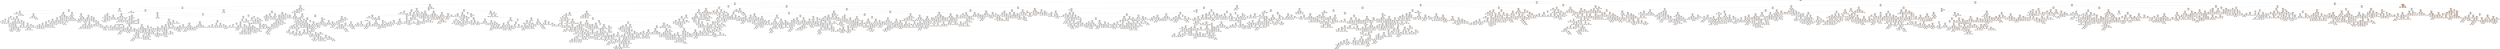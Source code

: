 digraph Tree {
node [shape=box, style="filled", color="black"] ;
0 [label="mp_pg <= 29.472\nsamples = 3867\nvalue = 9.082", fillcolor="#fdf6f0"] ;
1 [label="mp_pg <= 21.706\nsamples = 2735\nvalue = 5.9", fillcolor="#fef9f6"] ;
0 -> 1 [labeldistance=2.5, labelangle=45, headlabel="True"] ;
2 [label="age <= 25.5\nsamples = 1755\nvalue = 4.4", fillcolor="#fefbf8"] ;
1 -> 2 ;
3 [label="ft_pg <= 1.032\nsamples = 851\nvalue = 3.151", fillcolor="#fefcfa"] ;
2 -> 3 ;
4 [label="blk_pg <= 0.418\nsamples = 587\nvalue = 2.586", fillcolor="#fefcfb"] ;
3 -> 4 ;
5 [label="dws <= 0.25\nsamples = 457\nvalue = 2.251", fillcolor="#fffdfb"] ;
4 -> 5 ;
6 [label="tov_pg <= 1.669\nsamples = 150\nvalue = 1.736", fillcolor="#fffdfc"] ;
5 -> 6 ;
7 [label="age <= 19.5\nsamples = 148\nvalue = 1.683", fillcolor="#fffdfc"] ;
6 -> 7 ;
8 [label="trb% <= 10.15\nsamples = 5\nvalue = 4.085", fillcolor="#fefbf8"] ;
7 -> 8 ;
9 [label="gp <= 42.5\nsamples = 2\nvalue = 5.969", fillcolor="#fef9f5"] ;
8 -> 9 ;
10 [label="samples = 1\nvalue = 6.706", fillcolor="#fef8f4"] ;
9 -> 10 ;
11 [label="samples = 1\nvalue = 5.232", fillcolor="#fefaf7"] ;
9 -> 11 ;
12 [label="blk% <= 1.15\nsamples = 3\nvalue = 1.572", fillcolor="#fffdfd"] ;
8 -> 12 ;
13 [label="samples = 1\nvalue = 2.052", fillcolor="#fffdfc"] ;
12 -> 13 ;
14 [label="gp <= 44.0\nsamples = 2\nvalue = 1.332", fillcolor="#fffefd"] ;
12 -> 14 ;
15 [label="samples = 1\nvalue = 1.25", fillcolor="#fffefd"] ;
14 -> 15 ;
16 [label="samples = 1\nvalue = 1.413", fillcolor="#fffefd"] ;
14 -> 16 ;
17 [label="gp <= 33.5\nsamples = 143\nvalue = 1.61", fillcolor="#fffdfc"] ;
7 -> 17 ;
18 [label="trb% <= 9.05\nsamples = 95\nvalue = 1.393", fillcolor="#fffefd"] ;
17 -> 18 ;
19 [label="trb% <= 8.45\nsamples = 54\nvalue = 1.142", fillcolor="#fffefd"] ;
18 -> 19 ;
20 [label="usg% <= 12.7\nsamples = 49\nvalue = 1.243", fillcolor="#fffefd"] ;
19 -> 20 ;
21 [label="stl% <= 2.15\nsamples = 5\nvalue = 0.538", fillcolor="#fffefe"] ;
20 -> 21 ;
22 [label="ws <= 0.45\nsamples = 4\nvalue = 0.28", fillcolor="#ffffff"] ;
21 -> 22 ;
23 [label="ft% <= 0.728\nsamples = 3\nvalue = 0.133", fillcolor="#ffffff"] ;
22 -> 23 ;
24 [label="ftr <= 0.203\nsamples = 2\nvalue = 0.172", fillcolor="#ffffff"] ;
23 -> 24 ;
25 [label="samples = 1\nvalue = 0.159", fillcolor="#ffffff"] ;
24 -> 25 ;
26 [label="samples = 1\nvalue = 0.185", fillcolor="#ffffff"] ;
24 -> 26 ;
27 [label="samples = 1\nvalue = 0.055", fillcolor="#ffffff"] ;
23 -> 27 ;
28 [label="samples = 1\nvalue = 0.427", fillcolor="#fffffe"] ;
22 -> 28 ;
29 [label="samples = 1\nvalue = 1.313", fillcolor="#fffefd"] ;
21 -> 29 ;
30 [label="stl_pg <= 0.093\nsamples = 44\nvalue = 1.315", fillcolor="#fffefd"] ;
20 -> 30 ;
31 [label="ts% <= 0.515\nsamples = 2\nvalue = 3.461", fillcolor="#fefbf9"] ;
30 -> 31 ;
32 [label="samples = 1\nvalue = 3.598", fillcolor="#fefbf9"] ;
31 -> 32 ;
33 [label="samples = 1\nvalue = 3.325", fillcolor="#fefcfa"] ;
31 -> 33 ;
34 [label="tov% <= 15.1\nsamples = 42\nvalue = 1.259", fillcolor="#fffefd"] ;
30 -> 34 ;
35 [label="ws <= -0.25\nsamples = 21\nvalue = 1.012", fillcolor="#fffefd"] ;
34 -> 35 ;
36 [label="3par <= 0.398\nsamples = 4\nvalue = 0.22", fillcolor="#ffffff"] ;
35 -> 36 ;
37 [label="stl% <= 1.8\nsamples = 2\nvalue = 0.474", fillcolor="#fffffe"] ;
36 -> 37 ;
38 [label="samples = 1\nvalue = 0.522", fillcolor="#fffefe"] ;
37 -> 38 ;
39 [label="samples = 1\nvalue = 0.449", fillcolor="#fffffe"] ;
37 -> 39 ;
40 [label="apx_value <= 0.006\nsamples = 2\nvalue = 0.029", fillcolor="#ffffff"] ;
36 -> 40 ;
41 [label="samples = 1\nvalue = 0.046", fillcolor="#ffffff"] ;
40 -> 41 ;
42 [label="samples = 1\nvalue = 0.012", fillcolor="#ffffff"] ;
40 -> 42 ;
43 [label="stl% <= 0.85\nsamples = 17\nvalue = 1.185", fillcolor="#fffefd"] ;
35 -> 43 ;
44 [label="trb% <= 4.85\nsamples = 3\nvalue = 0.537", fillcolor="#fffefe"] ;
43 -> 44 ;
45 [label="samples = 1\nvalue = 1.096", fillcolor="#fffefd"] ;
44 -> 45 ;
46 [label="3pa_pg <= 1.132\nsamples = 2\nvalue = 0.425", fillcolor="#fffffe"] ;
44 -> 46 ;
47 [label="samples = 1\nvalue = 0.499", fillcolor="#fffffe"] ;
46 -> 47 ;
48 [label="samples = 1\nvalue = 0.13", fillcolor="#ffffff"] ;
46 -> 48 ;
49 [label="pf_pg <= 1.207\nsamples = 14\nvalue = 1.335", fillcolor="#fffefd"] ;
43 -> 49 ;
50 [label="orb% <= 1.65\nsamples = 13\nvalue = 1.314", fillcolor="#fffefd"] ;
49 -> 50 ;
51 [label="obpm <= -3.2\nsamples = 2\nvalue = 1.496", fillcolor="#fffdfd"] ;
50 -> 51 ;
52 [label="samples = 1\nvalue = 1.485", fillcolor="#fffefd"] ;
51 -> 52 ;
53 [label="samples = 1\nvalue = 1.507", fillcolor="#fffdfd"] ;
51 -> 53 ;
54 [label="usg% <= 13.85\nsamples = 11\nvalue = 1.298", fillcolor="#fffefd"] ;
50 -> 54 ;
55 [label="ws/48 <= 0.021\nsamples = 2\nvalue = 1.182", fillcolor="#fffefd"] ;
54 -> 55 ;
56 [label="samples = 1\nvalue = 1.207", fillcolor="#fffefd"] ;
55 -> 56 ;
57 [label="samples = 1\nvalue = 1.132", fillcolor="#fffefd"] ;
55 -> 57 ;
58 [label="trb_pg <= 0.957\nsamples = 9\nvalue = 1.316", fillcolor="#fffefd"] ;
54 -> 58 ;
59 [label="pos <= 2.0\nsamples = 5\nvalue = 1.279", fillcolor="#fffefd"] ;
58 -> 59 ;
60 [label="gs/gp <= 0.024\nsamples = 3\nvalue = 1.271", fillcolor="#fffefd"] ;
59 -> 60 ;
61 [label="samples = 1\nvalue = 1.25", fillcolor="#fffefd"] ;
60 -> 61 ;
62 [label="drb% <= 5.3\nsamples = 2\nvalue = 1.275", fillcolor="#fffefd"] ;
60 -> 62 ;
63 [label="samples = 1\nvalue = 1.276", fillcolor="#fffefd"] ;
62 -> 63 ;
64 [label="samples = 1\nvalue = 1.274", fillcolor="#fffefd"] ;
62 -> 64 ;
65 [label="3p_pg <= 0.176\nsamples = 2\nvalue = 1.291", fillcolor="#fffefd"] ;
59 -> 65 ;
66 [label="samples = 1\nvalue = 1.296", fillcolor="#fffefd"] ;
65 -> 66 ;
67 [label="samples = 1\nvalue = 1.286", fillcolor="#fffefd"] ;
65 -> 67 ;
68 [label="cap <= 37885500.0\nsamples = 4\nvalue = 1.352", fillcolor="#fffefd"] ;
58 -> 68 ;
69 [label="samples = 1\nvalue = 1.404", fillcolor="#fffefd"] ;
68 -> 69 ;
70 [label="blk_pg <= 0.051\nsamples = 3\nvalue = 1.339", fillcolor="#fffefd"] ;
68 -> 70 ;
71 [label="orb% <= 3.95\nsamples = 2\nvalue = 1.354", fillcolor="#fffefd"] ;
70 -> 71 ;
72 [label="samples = 1\nvalue = 1.356", fillcolor="#fffefd"] ;
71 -> 72 ;
73 [label="samples = 1\nvalue = 1.353", fillcolor="#fffefd"] ;
71 -> 73 ;
74 [label="samples = 1\nvalue = 1.313", fillcolor="#fffefd"] ;
70 -> 74 ;
75 [label="samples = 1\nvalue = 1.859", fillcolor="#fffdfc"] ;
49 -> 75 ;
76 [label="2p% <= 0.337\nsamples = 21\nvalue = 1.519", fillcolor="#fffdfd"] ;
34 -> 76 ;
77 [label="tov_pg <= 0.619\nsamples = 3\nvalue = 2.146", fillcolor="#fffdfc"] ;
76 -> 77 ;
78 [label="samples = 1\nvalue = 2.464", fillcolor="#fefdfb"] ;
77 -> 78 ;
79 [label="drb% <= 8.15\nsamples = 2\nvalue = 2.04", fillcolor="#fffdfc"] ;
77 -> 79 ;
80 [label="samples = 1\nvalue = 2.036", fillcolor="#fffdfc"] ;
79 -> 80 ;
81 [label="samples = 1\nvalue = 2.041", fillcolor="#fffdfc"] ;
79 -> 81 ;
82 [label="2p_pg <= 0.355\nsamples = 18\nvalue = 1.443", fillcolor="#fffefd"] ;
76 -> 82 ;
83 [label="samples = 1\nvalue = 0.139", fillcolor="#ffffff"] ;
82 -> 83 ;
84 [label="tov_pg <= 0.58\nsamples = 17\nvalue = 1.484", fillcolor="#fffefd"] ;
82 -> 84 ;
85 [label="age <= 21.0\nsamples = 5\nvalue = 1.847", fillcolor="#fffdfc"] ;
84 -> 85 ;
86 [label="samples = 1\nvalue = 2.432", fillcolor="#fefdfb"] ;
85 -> 86 ;
87 [label="gp <= 23.0\nsamples = 4\nvalue = 1.774", fillcolor="#fffdfc"] ;
85 -> 87 ;
88 [label="3p_pg <= 0.19\nsamples = 2\nvalue = 1.574", fillcolor="#fffdfd"] ;
87 -> 88 ;
89 [label="samples = 1\nvalue = 1.408", fillcolor="#fffefd"] ;
88 -> 89 ;
90 [label="samples = 1\nvalue = 1.657", fillcolor="#fffdfc"] ;
88 -> 90 ;
91 [label="orb% <= 4.1\nsamples = 2\nvalue = 1.894", fillcolor="#fffdfc"] ;
87 -> 91 ;
92 [label="samples = 1\nvalue = 1.862", fillcolor="#fffdfc"] ;
91 -> 92 ;
93 [label="samples = 1\nvalue = 2.02", fillcolor="#fffdfc"] ;
91 -> 93 ;
94 [label="tov% <= 25.9\nsamples = 12\nvalue = 1.341", fillcolor="#fffefd"] ;
84 -> 94 ;
95 [label="fg_pg <= 1.964\nsamples = 9\nvalue = 1.294", fillcolor="#fffefd"] ;
94 -> 95 ;
96 [label="tov% <= 15.95\nsamples = 8\nvalue = 1.256", fillcolor="#fffefd"] ;
95 -> 96 ;
97 [label="samples = 1\nvalue = 1.087", fillcolor="#fffefd"] ;
96 -> 97 ;
98 [label="drb_pg <= 0.912\nsamples = 7\nvalue = 1.279", fillcolor="#fffefd"] ;
96 -> 98 ;
99 [label="orb_pg <= 0.336\nsamples = 5\nvalue = 1.301", fillcolor="#fffefd"] ;
98 -> 99 ;
100 [label="samples = 3\nvalue = 1.295", fillcolor="#fffefd"] ;
99 -> 100 ;
101 [label="samples = 2\nvalue = 1.313", fillcolor="#fffefd"] ;
99 -> 101 ;
102 [label="trb_pg <= 1.272\nsamples = 2\nvalue = 1.217", fillcolor="#fffefd"] ;
98 -> 102 ;
103 [label="samples = 1\nvalue = 1.227", fillcolor="#fffefd"] ;
102 -> 103 ;
104 [label="samples = 1\nvalue = 1.207", fillcolor="#fffefd"] ;
102 -> 104 ;
105 [label="samples = 1\nvalue = 1.507", fillcolor="#fffdfd"] ;
95 -> 105 ;
106 [label="age <= 20.5\nsamples = 3\nvalue = 1.658", fillcolor="#fffdfc"] ;
94 -> 106 ;
107 [label="samples = 1\nvalue = 1.777", fillcolor="#fffdfc"] ;
106 -> 107 ;
108 [label="3pa_pg <= 0.495\nsamples = 2\nvalue = 1.598", fillcolor="#fffdfc"] ;
106 -> 108 ;
109 [label="samples = 1\nvalue = 1.658", fillcolor="#fffdfc"] ;
108 -> 109 ;
110 [label="samples = 1\nvalue = 1.538", fillcolor="#fffdfd"] ;
108 -> 110 ;
111 [label="ast% <= 5.75\nsamples = 5\nvalue = 0.175", fillcolor="#ffffff"] ;
19 -> 111 ;
112 [label="stl_pg <= 0.238\nsamples = 2\nvalue = 0.329", fillcolor="#fffffe"] ;
111 -> 112 ;
113 [label="samples = 1\nvalue = 0.259", fillcolor="#ffffff"] ;
112 -> 113 ;
114 [label="samples = 1\nvalue = 0.399", fillcolor="#fffffe"] ;
112 -> 114 ;
115 [label="ast% <= 6.4\nsamples = 3\nvalue = 0.131", fillcolor="#ffffff"] ;
111 -> 115 ;
116 [label="samples = 1\nvalue = 0.103", fillcolor="#ffffff"] ;
115 -> 116 ;
117 [label="stl% <= 1.85\nsamples = 2\nvalue = 0.167", fillcolor="#ffffff"] ;
115 -> 117 ;
118 [label="samples = 1\nvalue = 0.176", fillcolor="#ffffff"] ;
117 -> 118 ;
119 [label="samples = 1\nvalue = 0.162", fillcolor="#ffffff"] ;
117 -> 119 ;
120 [label="tov_pg <= 0.683\nsamples = 41\nvalue = 1.805", fillcolor="#fffdfc"] ;
18 -> 120 ;
121 [label="stl_pg <= 0.344\nsamples = 36\nvalue = 1.569", fillcolor="#fffdfd"] ;
120 -> 121 ;
122 [label="ftr <= 0.781\nsamples = 35\nvalue = 1.628", fillcolor="#fffdfc"] ;
121 -> 122 ;
123 [label="3pa_pg <= 0.652\nsamples = 30\nvalue = 1.514", fillcolor="#fffdfd"] ;
122 -> 123 ;
124 [label="trb% <= 15.7\nsamples = 23\nvalue = 1.351", fillcolor="#fffefd"] ;
123 -> 124 ;
125 [label="blk% <= 3.7\nsamples = 17\nvalue = 1.506", fillcolor="#fffdfd"] ;
124 -> 125 ;
126 [label="orb_pg <= 0.356\nsamples = 16\nvalue = 1.446", fillcolor="#fffefd"] ;
125 -> 126 ;
127 [label="ftr <= 0.355\nsamples = 8\nvalue = 1.545", fillcolor="#fffdfd"] ;
126 -> 127 ;
128 [label="ftr <= 0.14\nsamples = 6\nvalue = 1.482", fillcolor="#fffefd"] ;
127 -> 128 ;
129 [label="vorp <= -0.2\nsamples = 2\nvalue = 1.648", fillcolor="#fffdfc"] ;
128 -> 129 ;
130 [label="samples = 1\nvalue = 1.713", fillcolor="#fffdfc"] ;
129 -> 130 ;
131 [label="samples = 1\nvalue = 1.583", fillcolor="#fffdfc"] ;
129 -> 131 ;
132 [label="fg_pg <= 0.506\nsamples = 4\nvalue = 1.434", fillcolor="#fffefd"] ;
128 -> 132 ;
133 [label="fg_pg <= 0.377\nsamples = 2\nvalue = 1.49", fillcolor="#fffdfd"] ;
132 -> 133 ;
134 [label="samples = 1\nvalue = 1.482", fillcolor="#fffefd"] ;
133 -> 134 ;
135 [label="samples = 1\nvalue = 1.507", fillcolor="#fffdfd"] ;
133 -> 135 ;
136 [label="age <= 24.0\nsamples = 2\nvalue = 1.392", fillcolor="#fffefd"] ;
132 -> 136 ;
137 [label="samples = 1\nvalue = 1.344", fillcolor="#fffefd"] ;
136 -> 137 ;
138 [label="samples = 1\nvalue = 1.408", fillcolor="#fffefd"] ;
136 -> 138 ;
139 [label="2pa_pg <= 1.716\nsamples = 2\nvalue = 1.639", fillcolor="#fffdfc"] ;
127 -> 139 ;
140 [label="samples = 1\nvalue = 1.621", fillcolor="#fffdfc"] ;
139 -> 140 ;
141 [label="samples = 1\nvalue = 1.675", fillcolor="#fffdfc"] ;
139 -> 141 ;
142 [label="fg_pg <= 1.07\nsamples = 8\nvalue = 1.299", fillcolor="#fffefd"] ;
126 -> 142 ;
143 [label="usg% <= 17.9\nsamples = 4\nvalue = 1.391", fillcolor="#fffefd"] ;
142 -> 143 ;
144 [label="obpm <= -5.85\nsamples = 2\nvalue = 1.422", fillcolor="#fffefd"] ;
143 -> 144 ;
145 [label="samples = 1\nvalue = 1.401", fillcolor="#fffefd"] ;
144 -> 145 ;
146 [label="samples = 1\nvalue = 1.485", fillcolor="#fffefd"] ;
144 -> 146 ;
147 [label="3par <= 0.092\nsamples = 2\nvalue = 1.329", fillcolor="#fffefd"] ;
143 -> 147 ;
148 [label="samples = 1\nvalue = 1.344", fillcolor="#fffefd"] ;
147 -> 148 ;
149 [label="samples = 1\nvalue = 1.313", fillcolor="#fffefd"] ;
147 -> 149 ;
150 [label="2pa_pg <= 2.176\nsamples = 4\nvalue = 1.161", fillcolor="#fffefd"] ;
142 -> 150 ;
151 [label="samples = 2\nvalue = 1.207", fillcolor="#fffefd"] ;
150 -> 151 ;
152 [label="orb_pg <= 0.606\nsamples = 2\nvalue = 1.114", fillcolor="#fffefd"] ;
150 -> 152 ;
153 [label="samples = 1\nvalue = 1.096", fillcolor="#fffefd"] ;
152 -> 153 ;
154 [label="samples = 1\nvalue = 1.133", fillcolor="#fffefd"] ;
152 -> 154 ;
155 [label="samples = 1\nvalue = 2.999", fillcolor="#fefcfa"] ;
125 -> 155 ;
156 [label="stl_pg <= 0.181\nsamples = 6\nvalue = 0.774", fillcolor="#fffefe"] ;
124 -> 156 ;
157 [label="versatility <= 1.069\nsamples = 3\nvalue = 0.201", fillcolor="#ffffff"] ;
156 -> 157 ;
158 [label="per <= 10.05\nsamples = 2\nvalue = 0.069", fillcolor="#ffffff"] ;
157 -> 158 ;
159 [label="samples = 1\nvalue = 0.05", fillcolor="#ffffff"] ;
158 -> 159 ;
160 [label="samples = 1\nvalue = 0.088", fillcolor="#ffffff"] ;
158 -> 160 ;
161 [label="samples = 1\nvalue = 0.466", fillcolor="#fffffe"] ;
157 -> 161 ;
162 [label="2p_pg <= 0.85\nsamples = 3\nvalue = 1.204", fillcolor="#fffefd"] ;
156 -> 162 ;
163 [label="trb% <= 19.3\nsamples = 2\nvalue = 1.121", fillcolor="#fffefd"] ;
162 -> 163 ;
164 [label="samples = 1\nvalue = 1.193", fillcolor="#fffefd"] ;
163 -> 164 ;
165 [label="samples = 1\nvalue = 0.978", fillcolor="#fffefd"] ;
163 -> 165 ;
166 [label="samples = 1\nvalue = 1.451", fillcolor="#fffefd"] ;
162 -> 166 ;
167 [label="vorp <= -0.25\nsamples = 7\nvalue = 2.185", fillcolor="#fffdfc"] ;
123 -> 167 ;
168 [label="cap <= 57872000.0\nsamples = 2\nvalue = 2.865", fillcolor="#fefcfa"] ;
167 -> 168 ;
169 [label="samples = 1\nvalue = 2.682", fillcolor="#fefcfb"] ;
168 -> 169 ;
170 [label="samples = 1\nvalue = 3.047", fillcolor="#fefcfa"] ;
168 -> 170 ;
171 [label="2p% <= 0.431\nsamples = 5\nvalue = 1.958", fillcolor="#fffdfc"] ;
167 -> 171 ;
172 [label="3par <= 0.368\nsamples = 2\nvalue = 1.716", fillcolor="#fffdfc"] ;
171 -> 172 ;
173 [label="samples = 1\nvalue = 1.817", fillcolor="#fffdfc"] ;
172 -> 173 ;
174 [label="samples = 1\nvalue = 1.615", fillcolor="#fffdfc"] ;
172 -> 174 ;
175 [label="per <= 12.95\nsamples = 3\nvalue = 2.079", fillcolor="#fffdfc"] ;
171 -> 175 ;
176 [label="samples = 1\nvalue = 2.289", fillcolor="#fffdfb"] ;
175 -> 176 ;
177 [label="ftr <= 0.235\nsamples = 2\nvalue = 2.009", fillcolor="#fffdfc"] ;
175 -> 177 ;
178 [label="samples = 1\nvalue = 1.988", fillcolor="#fffdfc"] ;
177 -> 178 ;
179 [label="samples = 1\nvalue = 2.052", fillcolor="#fffdfc"] ;
177 -> 179 ;
180 [label="2p_pg <= 0.66\nsamples = 5\nvalue = 2.213", fillcolor="#fffdfb"] ;
122 -> 180 ;
181 [label="usg% <= 17.4\nsamples = 2\nvalue = 1.883", fillcolor="#fffdfc"] ;
180 -> 181 ;
182 [label="samples = 1\nvalue = 2.0", fillcolor="#fffdfc"] ;
181 -> 182 ;
183 [label="samples = 1\nvalue = 1.534", fillcolor="#fffdfd"] ;
181 -> 183 ;
184 [label="ows <= 0.2\nsamples = 3\nvalue = 2.543", fillcolor="#fefcfb"] ;
180 -> 184 ;
185 [label="samples = 1\nvalue = 2.463", fillcolor="#fefdfb"] ;
184 -> 185 ;
186 [label="ftr <= 0.946\nsamples = 2\nvalue = 2.57", fillcolor="#fefcfb"] ;
184 -> 186 ;
187 [label="samples = 1\nvalue = 2.556", fillcolor="#fefcfb"] ;
186 -> 187 ;
188 [label="samples = 1\nvalue = 2.597", fillcolor="#fefcfb"] ;
186 -> 188 ;
189 [label="samples = 1\nvalue = 0.139", fillcolor="#ffffff"] ;
121 -> 189 ;
190 [label="blk% <= 1.05\nsamples = 5\nvalue = 3.525", fillcolor="#fefbf9"] ;
120 -> 190 ;
191 [label="cap <= 42472000.0\nsamples = 2\nvalue = 2.309", fillcolor="#fffdfb"] ;
190 -> 191 ;
192 [label="samples = 1\nvalue = 2.687", fillcolor="#fefcfb"] ;
191 -> 192 ;
193 [label="samples = 1\nvalue = 1.93", fillcolor="#fffdfc"] ;
191 -> 193 ;
194 [label="age <= 23.0\nsamples = 3\nvalue = 4.011", fillcolor="#fefbf9"] ;
190 -> 194 ;
195 [label="trb% <= 14.9\nsamples = 2\nvalue = 3.84", fillcolor="#fefbf9"] ;
194 -> 195 ;
196 [label="samples = 1\nvalue = 3.911", fillcolor="#fefbf9"] ;
195 -> 196 ;
197 [label="samples = 1\nvalue = 3.698", fillcolor="#fefbf9"] ;
195 -> 197 ;
198 [label="samples = 1\nvalue = 4.269", fillcolor="#fefbf8"] ;
194 -> 198 ;
199 [label="tov_pg <= 0.379\nsamples = 48\nvalue = 2.046", fillcolor="#fffdfc"] ;
17 -> 199 ;
200 [label="ast% <= 13.65\nsamples = 9\nvalue = 1.241", fillcolor="#fffefd"] ;
199 -> 200 ;
201 [label="ts% <= 0.399\nsamples = 8\nvalue = 1.325", fillcolor="#fffefd"] ;
200 -> 201 ;
202 [label="samples = 1\nvalue = 1.096", fillcolor="#fffefd"] ;
201 -> 202 ;
203 [label="trb_pg <= 1.538\nsamples = 7\nvalue = 1.394", fillcolor="#fffefd"] ;
201 -> 203 ;
204 [label="usg% <= 14.8\nsamples = 4\nvalue = 1.356", fillcolor="#fffefd"] ;
203 -> 204 ;
205 [label="samples = 1\nvalue = 1.401", fillcolor="#fffefd"] ;
204 -> 205 ;
206 [label="per <= 6.35\nsamples = 3\nvalue = 1.338", fillcolor="#fffefd"] ;
204 -> 206 ;
207 [label="samples = 2\nvalue = 1.325", fillcolor="#fffefd"] ;
206 -> 207 ;
208 [label="samples = 1\nvalue = 1.359", fillcolor="#fffefd"] ;
206 -> 208 ;
209 [label="ast% <= 4.7\nsamples = 3\nvalue = 1.483", fillcolor="#fffefd"] ;
203 -> 209 ;
210 [label="samples = 1\nvalue = 1.507", fillcolor="#fffdfd"] ;
209 -> 210 ;
211 [label="usg% <= 15.8\nsamples = 2\nvalue = 1.47", fillcolor="#fffefd"] ;
209 -> 211 ;
212 [label="samples = 1\nvalue = 1.459", fillcolor="#fffefd"] ;
211 -> 212 ;
213 [label="samples = 1\nvalue = 1.482", fillcolor="#fffefd"] ;
211 -> 213 ;
214 [label="samples = 1\nvalue = 0.143", fillcolor="#ffffff"] ;
200 -> 214 ;
215 [label="tov_pg <= 0.521\nsamples = 39\nvalue = 2.228", fillcolor="#fffdfb"] ;
199 -> 215 ;
216 [label="tov% <= 10.05\nsamples = 8\nvalue = 3.218", fillcolor="#fefcfa"] ;
215 -> 216 ;
217 [label="samples = 1\nvalue = 1.891", fillcolor="#fffdfc"] ;
216 -> 217 ;
218 [label="vorp <= -0.25\nsamples = 7\nvalue = 3.306", fillcolor="#fefcfa"] ;
216 -> 218 ;
219 [label="gp <= 37.5\nsamples = 5\nvalue = 3.168", fillcolor="#fefcfa"] ;
218 -> 219 ;
220 [label="obpm <= -5.6\nsamples = 3\nvalue = 3.047", fillcolor="#fefcfa"] ;
219 -> 220 ;
221 [label="samples = 1\nvalue = 2.826", fillcolor="#fefcfa"] ;
220 -> 221 ;
222 [label="age <= 22.0\nsamples = 2\nvalue = 3.102", fillcolor="#fefcfa"] ;
220 -> 222 ;
223 [label="samples = 1\nvalue = 3.127", fillcolor="#fefcfa"] ;
222 -> 223 ;
224 [label="samples = 1\nvalue = 3.026", fillcolor="#fefcfa"] ;
222 -> 224 ;
225 [label="blk_pg <= 0.154\nsamples = 2\nvalue = 3.289", fillcolor="#fefcfa"] ;
219 -> 225 ;
226 [label="samples = 1\nvalue = 3.316", fillcolor="#fefcfa"] ;
225 -> 226 ;
227 [label="samples = 1\nvalue = 3.271", fillcolor="#fefcfa"] ;
225 -> 227 ;
228 [label="cap <= 76411500.0\nsamples = 2\nvalue = 3.583", fillcolor="#fefbf9"] ;
218 -> 228 ;
229 [label="samples = 1\nvalue = 3.646", fillcolor="#fefbf9"] ;
228 -> 229 ;
230 [label="samples = 1\nvalue = 3.541", fillcolor="#fefbf9"] ;
228 -> 230 ;
231 [label="ftr <= 0.117\nsamples = 31\nvalue = 1.883", fillcolor="#fffdfc"] ;
215 -> 231 ;
232 [label="trb% <= 5.4\nsamples = 5\nvalue = 3.143", fillcolor="#fefcfa"] ;
231 -> 232 ;
233 [label="fg_pg <= 2.101\nsamples = 4\nvalue = 3.689", fillcolor="#fefbf9"] ;
232 -> 233 ;
234 [label="fg% <= 0.383\nsamples = 3\nvalue = 3.461", fillcolor="#fefbf9"] ;
233 -> 234 ;
235 [label="obpm <= -3.9\nsamples = 2\nvalue = 3.335", fillcolor="#fefcfa"] ;
234 -> 235 ;
236 [label="samples = 1\nvalue = 3.418", fillcolor="#fefcfa"] ;
235 -> 236 ;
237 [label="samples = 1\nvalue = 3.252", fillcolor="#fefcfa"] ;
235 -> 237 ;
238 [label="samples = 1\nvalue = 3.587", fillcolor="#fefbf9"] ;
234 -> 238 ;
239 [label="samples = 1\nvalue = 4.146", fillcolor="#fefbf8"] ;
233 -> 239 ;
240 [label="samples = 1\nvalue = 1.503", fillcolor="#fffdfd"] ;
232 -> 240 ;
241 [label="tov% <= 11.4\nsamples = 26\nvalue = 1.618", fillcolor="#fffdfc"] ;
231 -> 241 ;
242 [label="samples = 1\nvalue = 4.099", fillcolor="#fefbf8"] ;
241 -> 242 ;
243 [label="stl_pg <= 0.121\nsamples = 25\nvalue = 1.551", fillcolor="#fffdfd"] ;
241 -> 243 ;
244 [label="ftr <= 0.341\nsamples = 2\nvalue = 2.836", fillcolor="#fefcfa"] ;
243 -> 244 ;
245 [label="samples = 1\nvalue = 2.757", fillcolor="#fefcfb"] ;
244 -> 245 ;
246 [label="samples = 1\nvalue = 2.915", fillcolor="#fefcfa"] ;
244 -> 246 ;
247 [label="ftr <= 0.262\nsamples = 23\nvalue = 1.477", fillcolor="#fffefd"] ;
243 -> 247 ;
248 [label="fta_pg <= 1.188\nsamples = 14\nvalue = 1.745", fillcolor="#fffdfc"] ;
247 -> 248 ;
249 [label="2p% <= 0.461\nsamples = 13\nvalue = 1.678", fillcolor="#fffdfc"] ;
248 -> 249 ;
250 [label="dws <= -0.05\nsamples = 8\nvalue = 1.854", fillcolor="#fffdfc"] ;
249 -> 250 ;
251 [label="samples = 1\nvalue = 1.276", fillcolor="#fffefd"] ;
250 -> 251 ;
252 [label="2pa_pg <= 2.293\nsamples = 7\nvalue = 1.902", fillcolor="#fffdfc"] ;
250 -> 252 ;
253 [label="trb% <= 7.0\nsamples = 3\nvalue = 2.052", fillcolor="#fffdfc"] ;
252 -> 253 ;
254 [label="gs/gp <= 0.011\nsamples = 2\nvalue = 2.01", fillcolor="#fffdfc"] ;
253 -> 254 ;
255 [label="samples = 1\nvalue = 2.0", fillcolor="#fffdfc"] ;
254 -> 255 ;
256 [label="samples = 1\nvalue = 2.02", fillcolor="#fffdfc"] ;
254 -> 256 ;
257 [label="samples = 1\nvalue = 2.22", fillcolor="#fffdfb"] ;
253 -> 257 ;
258 [label="ftr <= 0.175\nsamples = 4\nvalue = 1.795", fillcolor="#fffdfc"] ;
252 -> 258 ;
259 [label="cap <= 57872000.0\nsamples = 2\nvalue = 1.842", fillcolor="#fffdfc"] ;
258 -> 259 ;
260 [label="samples = 1\nvalue = 1.809", fillcolor="#fffdfc"] ;
259 -> 260 ;
261 [label="samples = 1\nvalue = 1.859", fillcolor="#fffdfc"] ;
259 -> 261 ;
262 [label="2pa_pg <= 3.4\nsamples = 2\nvalue = 1.759", fillcolor="#fffdfc"] ;
258 -> 262 ;
263 [label="samples = 1\nvalue = 1.71", fillcolor="#fffdfc"] ;
262 -> 263 ;
264 [label="samples = 1\nvalue = 1.775", fillcolor="#fffdfc"] ;
262 -> 264 ;
265 [label="3p% <= 0.423\nsamples = 5\nvalue = 1.351", fillcolor="#fffefd"] ;
249 -> 265 ;
266 [label="trade_value <= 0.162\nsamples = 4\nvalue = 1.272", fillcolor="#fffefd"] ;
265 -> 266 ;
267 [label="samples = 1\nvalue = 1.207", fillcolor="#fffefd"] ;
266 -> 267 ;
268 [label="fga_pg <= 2.303\nsamples = 3\nvalue = 1.305", fillcolor="#fffefd"] ;
266 -> 268 ;
269 [label="samples = 1\nvalue = 1.279", fillcolor="#fffefd"] ;
268 -> 269 ;
270 [label="samples = 2\nvalue = 1.313", fillcolor="#fffefd"] ;
268 -> 270 ;
271 [label="samples = 1\nvalue = 1.825", fillcolor="#fffdfc"] ;
265 -> 271 ;
272 [label="samples = 1\nvalue = 3.078", fillcolor="#fefcfa"] ;
248 -> 272 ;
273 [label="tov_pg <= 0.598\nsamples = 9\nvalue = 1.077", fillcolor="#fffefd"] ;
247 -> 273 ;
274 [label="samples = 1\nvalue = 0.106", fillcolor="#ffffff"] ;
273 -> 274 ;
275 [label="stl_pg <= 0.336\nsamples = 8\nvalue = 1.151", fillcolor="#fffefd"] ;
273 -> 275 ;
276 [label="trb% <= 7.45\nsamples = 4\nvalue = 0.938", fillcolor="#fffefe"] ;
275 -> 276 ;
277 [label="ftr <= 0.297\nsamples = 2\nvalue = 0.851", fillcolor="#fffefe"] ;
276 -> 277 ;
278 [label="samples = 1\nvalue = 0.725", fillcolor="#fffefe"] ;
277 -> 278 ;
279 [label="samples = 1\nvalue = 0.893", fillcolor="#fffefe"] ;
277 -> 279 ;
280 [label="gs <= 2.0\nsamples = 2\nvalue = 1.112", fillcolor="#fffefd"] ;
276 -> 280 ;
281 [label="samples = 1\nvalue = 1.211", fillcolor="#fffefd"] ;
280 -> 281 ;
282 [label="samples = 1\nvalue = 1.012", fillcolor="#fffefd"] ;
280 -> 282 ;
283 [label="ast% <= 14.85\nsamples = 4\nvalue = 1.335", fillcolor="#fffefd"] ;
275 -> 283 ;
284 [label="samples = 1\nvalue = 1.296", fillcolor="#fffefd"] ;
283 -> 284 ;
285 [label="2p_pg <= 0.896\nsamples = 3\nvalue = 1.35", fillcolor="#fffefd"] ;
283 -> 285 ;
286 [label="samples = 1\nvalue = 1.344", fillcolor="#fffefd"] ;
285 -> 286 ;
287 [label="gs <= 0.5\nsamples = 2\nvalue = 1.353", fillcolor="#fffefd"] ;
285 -> 287 ;
288 [label="samples = 1\nvalue = 1.353", fillcolor="#fffefd"] ;
287 -> 288 ;
289 [label="samples = 1\nvalue = 1.355", fillcolor="#fffefd"] ;
287 -> 289 ;
290 [label="credits <= 2.85\nsamples = 2\nvalue = 5.863", fillcolor="#fef9f6"] ;
6 -> 290 ;
291 [label="samples = 1\nvalue = 5.883", fillcolor="#fef9f6"] ;
290 -> 291 ;
292 [label="samples = 1\nvalue = 5.824", fillcolor="#fef9f6"] ;
290 -> 292 ;
293 [label="age <= 24.5\nsamples = 307\nvalue = 2.504", fillcolor="#fefcfb"] ;
5 -> 293 ;
294 [label="ast_pg <= 0.083\nsamples = 266\nvalue = 2.348", fillcolor="#fffdfb"] ;
293 -> 294 ;
295 [label="gs <= 2.0\nsamples = 2\nvalue = 7.424", fillcolor="#fdf7f3"] ;
294 -> 295 ;
296 [label="samples = 1\nvalue = 1.096", fillcolor="#fffefd"] ;
295 -> 296 ;
297 [label="samples = 1\nvalue = 10.588", fillcolor="#fdf4ee"] ;
295 -> 297 ;
298 [label="drb% <= 7.15\nsamples = 264\nvalue = 2.312", fillcolor="#fffdfb"] ;
294 -> 298 ;
299 [label="tov% <= 12.2\nsamples = 19\nvalue = 3.75", fillcolor="#fefbf9"] ;
298 -> 299 ;
300 [label="pts_pg <= 4.224\nsamples = 4\nvalue = 6.081", fillcolor="#fef9f5"] ;
299 -> 300 ;
301 [label="samples = 1\nvalue = 8.571", fillcolor="#fdf6f1"] ;
300 -> 301 ;
302 [label="drb_pg <= 1.082\nsamples = 3\nvalue = 5.725", fillcolor="#fef9f6"] ;
300 -> 302 ;
303 [label="3par <= 0.571\nsamples = 2\nvalue = 5.793", fillcolor="#fef9f6"] ;
302 -> 303 ;
304 [label="samples = 1\nvalue = 5.816", fillcolor="#fef9f6"] ;
303 -> 304 ;
305 [label="samples = 1\nvalue = 5.777", fillcolor="#fef9f6"] ;
303 -> 305 ;
306 [label="samples = 1\nvalue = 5.556", fillcolor="#fef9f6"] ;
302 -> 306 ;
307 [label="ast_pg <= 2.33\nsamples = 15\nvalue = 2.769", fillcolor="#fefcfb"] ;
299 -> 307 ;
308 [label="stl% <= 2.25\nsamples = 10\nvalue = 1.87", fillcolor="#fffdfc"] ;
307 -> 308 ;
309 [label="age <= 23.5\nsamples = 6\nvalue = 1.327", fillcolor="#fffefd"] ;
308 -> 309 ;
310 [label="2p_pg <= 1.327\nsamples = 5\nvalue = 1.46", fillcolor="#fffefd"] ;
309 -> 310 ;
311 [label="gp <= 33.5\nsamples = 3\nvalue = 1.269", fillcolor="#fffefd"] ;
310 -> 311 ;
312 [label="samples = 1\nvalue = 1.353", fillcolor="#fffefd"] ;
311 -> 312 ;
313 [label="trade_value <= 0.614\nsamples = 2\nvalue = 1.241", fillcolor="#fffefd"] ;
311 -> 313 ;
314 [label="samples = 1\nvalue = 1.236", fillcolor="#fffefd"] ;
313 -> 314 ;
315 [label="samples = 1\nvalue = 1.25", fillcolor="#fffefd"] ;
313 -> 315 ;
316 [label="3pa_pg <= 1.233\nsamples = 2\nvalue = 1.843", fillcolor="#fffdfc"] ;
310 -> 316 ;
317 [label="samples = 1\nvalue = 1.865", fillcolor="#fffdfc"] ;
316 -> 317 ;
318 [label="samples = 1\nvalue = 1.822", fillcolor="#fffdfc"] ;
316 -> 318 ;
319 [label="samples = 1\nvalue = 0.526", fillcolor="#fffefe"] ;
309 -> 319 ;
320 [label="vorp <= -0.25\nsamples = 4\nvalue = 2.631", fillcolor="#fefcfb"] ;
308 -> 320 ;
321 [label="cap <= 47181500.0\nsamples = 2\nvalue = 2.225", fillcolor="#fffdfb"] ;
320 -> 321 ;
322 [label="samples = 1\nvalue = 2.138", fillcolor="#fffdfc"] ;
321 -> 322 ;
323 [label="samples = 1\nvalue = 2.268", fillcolor="#fffdfb"] ;
321 -> 323 ;
324 [label="fga_pg <= 3.706\nsamples = 2\nvalue = 3.242", fillcolor="#fefcfa"] ;
320 -> 324 ;
325 [label="samples = 1\nvalue = 3.017", fillcolor="#fefcfa"] ;
324 -> 325 ;
326 [label="samples = 1\nvalue = 3.466", fillcolor="#fefbf9"] ;
324 -> 326 ;
327 [label="ast% <= 27.5\nsamples = 5\nvalue = 4.309", fillcolor="#fefbf8"] ;
307 -> 327 ;
328 [label="drb% <= 6.95\nsamples = 3\nvalue = 4.685", fillcolor="#fefaf8"] ;
327 -> 328 ;
329 [label="mp_pg <= 21.472\nsamples = 2\nvalue = 4.44", fillcolor="#fefaf8"] ;
328 -> 329 ;
330 [label="samples = 1\nvalue = 4.196", fillcolor="#fefbf8"] ;
329 -> 330 ;
331 [label="samples = 1\nvalue = 4.522", fillcolor="#fefaf8"] ;
329 -> 331 ;
332 [label="samples = 1\nvalue = 5.662", fillcolor="#fef9f6"] ;
328 -> 332 ;
333 [label="gs <= 5.5\nsamples = 2\nvalue = 3.369", fillcolor="#fefcfa"] ;
327 -> 333 ;
334 [label="samples = 1\nvalue = 3.064", fillcolor="#fefcfa"] ;
333 -> 334 ;
335 [label="samples = 1\nvalue = 3.674", fillcolor="#fefbf9"] ;
333 -> 335 ;
336 [label="gp <= 81.5\nsamples = 245\nvalue = 2.214", fillcolor="#fffdfb"] ;
298 -> 336 ;
337 [label="efg% <= 0.384\nsamples = 239\nvalue = 2.167", fillcolor="#fffdfc"] ;
336 -> 337 ;
338 [label="orb_pg <= 0.742\nsamples = 13\nvalue = 3.54", fillcolor="#fefbf9"] ;
337 -> 338 ;
339 [label="gs/gp <= 0.136\nsamples = 7\nvalue = 2.297", fillcolor="#fffdfb"] ;
338 -> 339 ;
340 [label="bpm <= -4.8\nsamples = 6\nvalue = 1.851", fillcolor="#fffdfc"] ;
339 -> 340 ;
341 [label="usg% <= 25.8\nsamples = 4\nvalue = 2.258", fillcolor="#fffdfb"] ;
340 -> 341 ;
342 [label="ws/48 <= -0.062\nsamples = 2\nvalue = 1.964", fillcolor="#fffdfc"] ;
341 -> 342 ;
343 [label="samples = 1\nvalue = 2.11", fillcolor="#fffdfc"] ;
342 -> 343 ;
344 [label="samples = 1\nvalue = 1.892", fillcolor="#fffdfc"] ;
342 -> 344 ;
345 [label="ft% <= 0.629\nsamples = 2\nvalue = 2.697", fillcolor="#fefcfb"] ;
341 -> 345 ;
346 [label="samples = 1\nvalue = 2.626", fillcolor="#fefcfb"] ;
345 -> 346 ;
347 [label="samples = 1\nvalue = 2.768", fillcolor="#fefcfb"] ;
345 -> 347 ;
348 [label="ows <= -0.5\nsamples = 2\nvalue = 1.175", fillcolor="#fffefd"] ;
340 -> 348 ;
349 [label="samples = 1\nvalue = 1.492", fillcolor="#fffdfd"] ;
348 -> 349 ;
350 [label="samples = 1\nvalue = 1.016", fillcolor="#fffefd"] ;
348 -> 350 ;
351 [label="samples = 1\nvalue = 4.08", fillcolor="#fefbf8"] ;
339 -> 351 ;
352 [label="fg_pg <= 1.479\nsamples = 6\nvalue = 5.316", fillcolor="#fefaf7"] ;
338 -> 352 ;
353 [label="ft_pg <= 0.588\nsamples = 5\nvalue = 4.732", fillcolor="#fefaf7"] ;
352 -> 353 ;
354 [label="cap <= 48487500.0\nsamples = 3\nvalue = 4.099", fillcolor="#fefbf8"] ;
353 -> 354 ;
355 [label="usg% <= 15.45\nsamples = 2\nvalue = 4.397", fillcolor="#fefbf8"] ;
354 -> 355 ;
356 [label="samples = 1\nvalue = 4.009", fillcolor="#fefbf9"] ;
355 -> 356 ;
357 [label="samples = 1\nvalue = 4.591", fillcolor="#fefaf8"] ;
355 -> 357 ;
358 [label="samples = 1\nvalue = 3.206", fillcolor="#fefcfa"] ;
354 -> 358 ;
359 [label="age <= 21.5\nsamples = 2\nvalue = 5.997", fillcolor="#fef9f5"] ;
353 -> 359 ;
360 [label="samples = 1\nvalue = 6.206", fillcolor="#fef9f5"] ;
359 -> 360 ;
361 [label="samples = 1\nvalue = 5.787", fillcolor="#fef9f6"] ;
359 -> 361 ;
362 [label="samples = 1\nvalue = 8.823", fillcolor="#fdf6f1"] ;
352 -> 362 ;
363 [label="gp <= 52.5\nsamples = 226\nvalue = 2.105", fillcolor="#fffdfc"] ;
337 -> 363 ;
364 [label="ft% <= 0.354\nsamples = 120\nvalue = 1.832", fillcolor="#fffdfc"] ;
363 -> 364 ;
365 [label="samples = 1\nvalue = 5.694", fillcolor="#fef9f6"] ;
364 -> 365 ;
366 [label="ts% <= 0.523\nsamples = 119\nvalue = 1.793", fillcolor="#fffdfc"] ;
364 -> 366 ;
367 [label="vorp <= -0.55\nsamples = 84\nvalue = 1.576", fillcolor="#fffdfc"] ;
366 -> 367 ;
368 [label="tov_pg <= 0.663\nsamples = 3\nvalue = 4.53", fillcolor="#fefaf8"] ;
367 -> 368 ;
369 [label="samples = 1\nvalue = 9.111", fillcolor="#fdf6f0"] ;
368 -> 369 ;
370 [label="ast_pg <= 0.503\nsamples = 2\nvalue = 2.239", fillcolor="#fffdfb"] ;
368 -> 370 ;
371 [label="samples = 1\nvalue = 1.485", fillcolor="#fffefd"] ;
370 -> 371 ;
372 [label="samples = 1\nvalue = 2.992", fillcolor="#fefcfa"] ;
370 -> 372 ;
373 [label="mp_pg <= 7.184\nsamples = 81\nvalue = 1.513", fillcolor="#fffdfd"] ;
367 -> 373 ;
374 [label="orb% <= 12.9\nsamples = 3\nvalue = 2.947", fillcolor="#fefcfa"] ;
373 -> 374 ;
375 [label="trade_value <= 0.227\nsamples = 2\nvalue = 3.293", fillcolor="#fefcfa"] ;
374 -> 375 ;
376 [label="samples = 1\nvalue = 3.207", fillcolor="#fefcfa"] ;
375 -> 376 ;
377 [label="samples = 1\nvalue = 3.467", fillcolor="#fefbf9"] ;
375 -> 377 ;
378 [label="samples = 1\nvalue = 2.427", fillcolor="#fefdfb"] ;
374 -> 378 ;
379 [label="ast% <= 5.45\nsamples = 78\nvalue = 1.461", fillcolor="#fffefd"] ;
373 -> 379 ;
380 [label="ts% <= 0.464\nsamples = 13\nvalue = 2.017", fillcolor="#fffdfc"] ;
379 -> 380 ;
381 [label="obpm <= -3.0\nsamples = 6\nvalue = 2.882", fillcolor="#fefcfa"] ;
380 -> 381 ;
382 [label="ast_pg <= 0.509\nsamples = 4\nvalue = 3.311", fillcolor="#fefcfa"] ;
381 -> 382 ;
383 [label="obpm <= -4.25\nsamples = 3\nvalue = 3.105", fillcolor="#fefcfa"] ;
382 -> 383 ;
384 [label="samples = 1\nvalue = 3.49", fillcolor="#fefbf9"] ;
383 -> 384 ;
385 [label="credits <= 1.435\nsamples = 2\nvalue = 2.977", fillcolor="#fefcfa"] ;
383 -> 385 ;
386 [label="samples = 1\nvalue = 2.912", fillcolor="#fefcfa"] ;
385 -> 386 ;
387 [label="samples = 1\nvalue = 3.106", fillcolor="#fefcfa"] ;
385 -> 387 ;
388 [label="samples = 1\nvalue = 4.134", fillcolor="#fefbf8"] ;
382 -> 388 ;
389 [label="ft% <= 0.819\nsamples = 2\nvalue = 1.81", fillcolor="#fffdfc"] ;
381 -> 389 ;
390 [label="samples = 1\nvalue = 1.904", fillcolor="#fffdfc"] ;
389 -> 390 ;
391 [label="samples = 1\nvalue = 1.716", fillcolor="#fffdfc"] ;
389 -> 391 ;
392 [label="3par <= 0.089\nsamples = 7\nvalue = 1.466", fillcolor="#fffefd"] ;
380 -> 392 ;
393 [label="ast% <= 3.3\nsamples = 5\nvalue = 1.386", fillcolor="#fffefd"] ;
392 -> 393 ;
394 [label="ts% <= 0.497\nsamples = 2\nvalue = 1.3", fillcolor="#fffefd"] ;
393 -> 394 ;
395 [label="samples = 1\nvalue = 1.276", fillcolor="#fffefd"] ;
394 -> 395 ;
396 [label="samples = 1\nvalue = 1.325", fillcolor="#fffefd"] ;
394 -> 396 ;
397 [label="gp <= 48.5\nsamples = 3\nvalue = 1.41", fillcolor="#fffefd"] ;
393 -> 397 ;
398 [label="usg% <= 17.05\nsamples = 2\nvalue = 1.39", fillcolor="#fffefd"] ;
397 -> 398 ;
399 [label="samples = 1\nvalue = 1.402", fillcolor="#fffefd"] ;
398 -> 399 ;
400 [label="samples = 1\nvalue = 1.378", fillcolor="#fffefd"] ;
398 -> 400 ;
401 [label="samples = 1\nvalue = 1.437", fillcolor="#fffefd"] ;
397 -> 401 ;
402 [label="gs <= 14.0\nsamples = 2\nvalue = 1.829", fillcolor="#fffdfc"] ;
392 -> 402 ;
403 [label="samples = 1\nvalue = 1.817", fillcolor="#fffdfc"] ;
402 -> 403 ;
404 [label="samples = 1\nvalue = 1.841", fillcolor="#fffdfc"] ;
402 -> 404 ;
405 [label="usg% <= 18.85\nsamples = 65\nvalue = 1.376", fillcolor="#fffefd"] ;
379 -> 405 ;
406 [label="orb_pg <= 0.242\nsamples = 37\nvalue = 1.195", fillcolor="#fffefd"] ;
405 -> 406 ;
407 [label="gp <= 44.0\nsamples = 6\nvalue = 1.967", fillcolor="#fffdfc"] ;
406 -> 407 ;
408 [label="3p% <= 0.311\nsamples = 4\nvalue = 1.631", fillcolor="#fffdfc"] ;
407 -> 408 ;
409 [label="dws <= 0.55\nsamples = 2\nvalue = 1.145", fillcolor="#fffefd"] ;
408 -> 409 ;
410 [label="samples = 1\nvalue = 1.275", fillcolor="#fffefd"] ;
409 -> 410 ;
411 [label="samples = 1\nvalue = 1.016", fillcolor="#fffefd"] ;
409 -> 411 ;
412 [label="mp_pg <= 11.902\nsamples = 2\nvalue = 1.873", fillcolor="#fffdfc"] ;
408 -> 412 ;
413 [label="samples = 1\nvalue = 1.906", fillcolor="#fffdfc"] ;
412 -> 413 ;
414 [label="samples = 1\nvalue = 1.862", fillcolor="#fffdfc"] ;
412 -> 414 ;
415 [label="tov_pg <= 0.662\nsamples = 2\nvalue = 2.976", fillcolor="#fefcfa"] ;
407 -> 415 ;
416 [label="samples = 1\nvalue = 3.405", fillcolor="#fefcfa"] ;
415 -> 416 ;
417 [label="samples = 1\nvalue = 2.547", fillcolor="#fefcfb"] ;
415 -> 417 ;
418 [label="dbpm <= -0.35\nsamples = 31\nvalue = 1.092", fillcolor="#fffefd"] ;
406 -> 418 ;
419 [label="gs/gp <= 0.146\nsamples = 8\nvalue = 0.549", fillcolor="#fffefe"] ;
418 -> 419 ;
420 [label="dws <= 0.35\nsamples = 5\nvalue = 0.297", fillcolor="#ffffff"] ;
419 -> 420 ;
421 [label="samples = 1\nvalue = 0.444", fillcolor="#fffffe"] ;
420 -> 421 ;
422 [label="credits <= 2.044\nsamples = 4\nvalue = 0.264", fillcolor="#ffffff"] ;
420 -> 422 ;
423 [label="stl_pg <= 0.3\nsamples = 3\nvalue = 0.281", fillcolor="#ffffff"] ;
422 -> 423 ;
424 [label="age <= 23.0\nsamples = 2\nvalue = 0.257", fillcolor="#ffffff"] ;
423 -> 424 ;
425 [label="samples = 1\nvalue = 0.251", fillcolor="#ffffff"] ;
424 -> 425 ;
426 [label="samples = 1\nvalue = 0.266", fillcolor="#ffffff"] ;
424 -> 426 ;
427 [label="samples = 1\nvalue = 0.322", fillcolor="#ffffff"] ;
423 -> 427 ;
428 [label="samples = 1\nvalue = 0.13", fillcolor="#ffffff"] ;
422 -> 428 ;
429 [label="bpm <= -4.85\nsamples = 3\nvalue = 1.243", fillcolor="#fffefd"] ;
419 -> 429 ;
430 [label="samples = 1\nvalue = 1.132", fillcolor="#fffefd"] ;
429 -> 430 ;
431 [label="tov% <= 12.45\nsamples = 2\nvalue = 1.354", fillcolor="#fffefd"] ;
429 -> 431 ;
432 [label="samples = 1\nvalue = 1.295", fillcolor="#fffefd"] ;
431 -> 432 ;
433 [label="samples = 1\nvalue = 1.413", fillcolor="#fffefd"] ;
431 -> 433 ;
434 [label="ftr <= 0.129\nsamples = 23\nvalue = 1.272", fillcolor="#fffefd"] ;
418 -> 434 ;
435 [label="trb% <= 13.15\nsamples = 4\nvalue = 0.623", fillcolor="#fffefe"] ;
434 -> 435 ;
436 [label="age <= 23.5\nsamples = 3\nvalue = 0.327", fillcolor="#fffffe"] ;
435 -> 436 ;
437 [label="gs <= 5.5\nsamples = 2\nvalue = 0.198", fillcolor="#ffffff"] ;
436 -> 437 ;
438 [label="samples = 1\nvalue = 0.156", fillcolor="#ffffff"] ;
437 -> 438 ;
439 [label="samples = 1\nvalue = 0.239", fillcolor="#ffffff"] ;
437 -> 439 ;
440 [label="samples = 1\nvalue = 0.5", fillcolor="#fffffe"] ;
436 -> 440 ;
441 [label="samples = 1\nvalue = 1.313", fillcolor="#fffefd"] ;
435 -> 441 ;
442 [label="fg% <= 0.367\nsamples = 19\nvalue = 1.458", fillcolor="#fffefd"] ;
434 -> 442 ;
443 [label="apx_value <= 0.074\nsamples = 2\nvalue = 2.054", fillcolor="#fffdfc"] ;
442 -> 443 ;
444 [label="samples = 1\nvalue = 2.148", fillcolor="#fffdfc"] ;
443 -> 444 ;
445 [label="samples = 1\nvalue = 1.959", fillcolor="#fffdfc"] ;
443 -> 445 ;
446 [label="fg% <= 0.372\nsamples = 17\nvalue = 1.381", fillcolor="#fffefd"] ;
442 -> 446 ;
447 [label="samples = 1\nvalue = 0.247", fillcolor="#ffffff"] ;
446 -> 447 ;
448 [label="usg% <= 18.2\nsamples = 16\nvalue = 1.419", fillcolor="#fffefd"] ;
446 -> 448 ;
449 [label="tov_pg <= 0.446\nsamples = 15\nvalue = 1.374", fillcolor="#fffefd"] ;
448 -> 449 ;
450 [label="fg_pg <= 1.447\nsamples = 2\nvalue = 1.109", fillcolor="#fffefd"] ;
449 -> 450 ;
451 [label="samples = 1\nvalue = 1.116", fillcolor="#fffefd"] ;
450 -> 451 ;
452 [label="samples = 1\nvalue = 1.096", fillcolor="#fffefd"] ;
450 -> 452 ;
453 [label="ft% <= 0.649\nsamples = 13\nvalue = 1.406", fillcolor="#fffefd"] ;
449 -> 453 ;
454 [label="orb% <= 8.4\nsamples = 6\nvalue = 1.491", fillcolor="#fffdfd"] ;
453 -> 454 ;
455 [label="usg% <= 17.5\nsamples = 4\nvalue = 1.524", fillcolor="#fffdfd"] ;
454 -> 455 ;
456 [label="age <= 22.5\nsamples = 3\nvalue = 1.511", fillcolor="#fffdfd"] ;
455 -> 456 ;
457 [label="orb% <= 4.45\nsamples = 2\nvalue = 1.502", fillcolor="#fffdfd"] ;
456 -> 457 ;
458 [label="samples = 1\nvalue = 1.499", fillcolor="#fffdfd"] ;
457 -> 458 ;
459 [label="samples = 1\nvalue = 1.507", fillcolor="#fffdfd"] ;
457 -> 459 ;
460 [label="samples = 1\nvalue = 1.534", fillcolor="#fffdfd"] ;
456 -> 460 ;
461 [label="samples = 1\nvalue = 1.615", fillcolor="#fffdfc"] ;
455 -> 461 ;
462 [label="apx_value <= 0.195\nsamples = 2\nvalue = 1.439", fillcolor="#fffefd"] ;
454 -> 462 ;
463 [label="samples = 1\nvalue = 1.453", fillcolor="#fffefd"] ;
462 -> 463 ;
464 [label="samples = 1\nvalue = 1.417", fillcolor="#fffefd"] ;
462 -> 464 ;
465 [label="cap <= 47817500.0\nsamples = 7\nvalue = 1.313", fillcolor="#fffefd"] ;
453 -> 465 ;
466 [label="ast% <= 15.9\nsamples = 2\nvalue = 1.451", fillcolor="#fffefd"] ;
465 -> 466 ;
467 [label="samples = 1\nvalue = 1.417", fillcolor="#fffefd"] ;
466 -> 467 ;
468 [label="samples = 1\nvalue = 1.484", fillcolor="#fffefd"] ;
466 -> 468 ;
469 [label="blk_pg <= 0.283\nsamples = 5\nvalue = 1.285", fillcolor="#fffefd"] ;
465 -> 469 ;
470 [label="fga_pg <= 3.943\nsamples = 2\nvalue = 1.229", fillcolor="#fffefd"] ;
469 -> 470 ;
471 [label="samples = 1\nvalue = 1.25", fillcolor="#fffefd"] ;
470 -> 471 ;
472 [label="samples = 1\nvalue = 1.207", fillcolor="#fffefd"] ;
470 -> 472 ;
473 [label="3pa_pg <= 0.572\nsamples = 3\nvalue = 1.323", fillcolor="#fffefd"] ;
469 -> 473 ;
474 [label="samples = 1\nvalue = 1.313", fillcolor="#fffefd"] ;
473 -> 474 ;
475 [label="samples = 2\nvalue = 1.325", fillcolor="#fffefd"] ;
473 -> 475 ;
476 [label="samples = 1\nvalue = 2.052", fillcolor="#fffdfc"] ;
448 -> 476 ;
477 [label="3p% <= 0.374\nsamples = 28\nvalue = 1.622", fillcolor="#fffdfc"] ;
405 -> 477 ;
478 [label="blk% <= 0.15\nsamples = 23\nvalue = 1.846", fillcolor="#fffdfc"] ;
477 -> 478 ;
479 [label="dws <= 0.4\nsamples = 3\nvalue = 1.173", fillcolor="#fffefd"] ;
478 -> 479 ;
480 [label="samples = 1\nvalue = 1.549", fillcolor="#fffdfd"] ;
479 -> 480 ;
481 [label="tov% <= 13.65\nsamples = 2\nvalue = 1.111", fillcolor="#fffefd"] ;
479 -> 481 ;
482 [label="samples = 1\nvalue = 1.096", fillcolor="#fffefd"] ;
481 -> 482 ;
483 [label="samples = 1\nvalue = 1.118", fillcolor="#fffefd"] ;
481 -> 483 ;
484 [label="ast% <= 9.75\nsamples = 20\nvalue = 2.014", fillcolor="#fffdfc"] ;
478 -> 484 ;
485 [label="ft% <= 0.645\nsamples = 11\nvalue = 1.726", fillcolor="#fffdfc"] ;
484 -> 485 ;
486 [label="ws/48 <= 0.043\nsamples = 3\nvalue = 2.102", fillcolor="#fffdfc"] ;
485 -> 486 ;
487 [label="samples = 1\nvalue = 2.442", fillcolor="#fefdfb"] ;
486 -> 487 ;
488 [label="versatility <= 1.881\nsamples = 2\nvalue = 2.033", fillcolor="#fffdfc"] ;
486 -> 488 ;
489 [label="samples = 1\nvalue = 2.093", fillcolor="#fffdfc"] ;
488 -> 489 ;
490 [label="samples = 1\nvalue = 1.994", fillcolor="#fffdfc"] ;
488 -> 490 ;
491 [label="ast% <= 8.45\nsamples = 8\nvalue = 1.501", fillcolor="#fffdfd"] ;
485 -> 491 ;
492 [label="tov_pg <= 0.62\nsamples = 3\nvalue = 1.798", fillcolor="#fffdfc"] ;
491 -> 492 ;
493 [label="samples = 1\nvalue = 1.845", fillcolor="#fffdfc"] ;
492 -> 493 ;
494 [label="drb% <= 12.15\nsamples = 2\nvalue = 1.751", fillcolor="#fffdfc"] ;
492 -> 494 ;
495 [label="samples = 1\nvalue = 1.738", fillcolor="#fffdfc"] ;
494 -> 495 ;
496 [label="samples = 1\nvalue = 1.764", fillcolor="#fffdfc"] ;
494 -> 496 ;
497 [label="versatility <= 2.506\nsamples = 5\nvalue = 1.303", fillcolor="#fffefd"] ;
491 -> 497 ;
498 [label="usg% <= 20.95\nsamples = 4\nvalue = 1.205", fillcolor="#fffefd"] ;
497 -> 498 ;
499 [label="versatility <= 1.465\nsamples = 3\nvalue = 1.178", fillcolor="#fffefd"] ;
498 -> 499 ;
500 [label="samples = 1\nvalue = 1.132", fillcolor="#fffefd"] ;
499 -> 500 ;
501 [label="3p% <= 0.251\nsamples = 2\nvalue = 1.2", fillcolor="#fffefd"] ;
499 -> 501 ;
502 [label="samples = 1\nvalue = 1.193", fillcolor="#fffefd"] ;
501 -> 502 ;
503 [label="samples = 1\nvalue = 1.207", fillcolor="#fffefd"] ;
501 -> 503 ;
504 [label="samples = 1\nvalue = 1.286", fillcolor="#fffefd"] ;
498 -> 504 ;
505 [label="samples = 1\nvalue = 1.5", fillcolor="#fffdfd"] ;
497 -> 505 ;
506 [label="orb% <= 0.6\nsamples = 9\nvalue = 2.397", fillcolor="#fefdfb"] ;
484 -> 506 ;
507 [label="samples = 1\nvalue = 3.218", fillcolor="#fefcfa"] ;
506 -> 507 ;
508 [label="blk_pg <= 0.318\nsamples = 8\nvalue = 2.322", fillcolor="#fffdfb"] ;
506 -> 508 ;
509 [label="apx_value <= 0.037\nsamples = 7\nvalue = 2.26", fillcolor="#fffdfb"] ;
508 -> 509 ;
510 [label="drb% <= 9.4\nsamples = 2\nvalue = 2.411", fillcolor="#fefdfb"] ;
509 -> 510 ;
511 [label="samples = 1\nvalue = 2.421", fillcolor="#fefdfb"] ;
510 -> 511 ;
512 [label="samples = 1\nvalue = 2.402", fillcolor="#fefdfb"] ;
510 -> 512 ;
513 [label="gs <= 0.5\nsamples = 5\nvalue = 2.223", fillcolor="#fffdfb"] ;
509 -> 513 ;
514 [label="pf_pg <= 1.598\nsamples = 3\nvalue = 2.264", fillcolor="#fffdfb"] ;
513 -> 514 ;
515 [label="samples = 1\nvalue = 2.289", fillcolor="#fffdfb"] ;
514 -> 515 ;
516 [label="2p_pg <= 1.239\nsamples = 2\nvalue = 2.227", fillcolor="#fffdfb"] ;
514 -> 516 ;
517 [label="samples = 1\nvalue = 2.23", fillcolor="#fffdfb"] ;
516 -> 517 ;
518 [label="samples = 1\nvalue = 2.224", fillcolor="#fffdfb"] ;
516 -> 518 ;
519 [label="obpm <= -2.65\nsamples = 2\nvalue = 2.154", fillcolor="#fffdfc"] ;
513 -> 519 ;
520 [label="samples = 1\nvalue = 2.199", fillcolor="#fffdfb"] ;
519 -> 520 ;
521 [label="samples = 1\nvalue = 2.131", fillcolor="#fffdfc"] ;
519 -> 521 ;
522 [label="samples = 1\nvalue = 2.942", fillcolor="#fefcfa"] ;
508 -> 522 ;
523 [label="ts% <= 0.47\nsamples = 5\nvalue = 1.102", fillcolor="#fffefd"] ;
477 -> 523 ;
524 [label="pts_pg <= 3.383\nsamples = 2\nvalue = 1.464", fillcolor="#fffefd"] ;
523 -> 524 ;
525 [label="samples = 1\nvalue = 1.325", fillcolor="#fffefd"] ;
524 -> 525 ;
526 [label="samples = 1\nvalue = 1.534", fillcolor="#fffdfd"] ;
524 -> 526 ;
527 [label="3par <= 0.308\nsamples = 3\nvalue = 1.011", fillcolor="#fffefd"] ;
523 -> 527 ;
528 [label="samples = 1\nvalue = 1.087", fillcolor="#fffefd"] ;
527 -> 528 ;
529 [label="3p_pg <= 0.632\nsamples = 2\nvalue = 0.973", fillcolor="#fffefd"] ;
527 -> 529 ;
530 [label="samples = 1\nvalue = 0.929", fillcolor="#fffefe"] ;
529 -> 530 ;
531 [label="samples = 1\nvalue = 1.0", fillcolor="#fffefd"] ;
529 -> 531 ;
532 [label="apx_value <= 0.726\nsamples = 35\nvalue = 2.332", fillcolor="#fffdfb"] ;
366 -> 532 ;
533 [label="fg_pg <= 0.595\nsamples = 31\nvalue = 2.125", fillcolor="#fffdfc"] ;
532 -> 533 ;
534 [label="samples = 1\nvalue = 4.522", fillcolor="#fefaf8"] ;
533 -> 534 ;
535 [label="3p_pg <= 1.224\nsamples = 30\nvalue = 1.978", fillcolor="#fffdfc"] ;
533 -> 535 ;
536 [label="blk% <= 2.35\nsamples = 28\nvalue = 1.865", fillcolor="#fffdfc"] ;
535 -> 536 ;
537 [label="dbpm <= -1.15\nsamples = 22\nvalue = 1.668", fillcolor="#fffdfc"] ;
536 -> 537 ;
538 [label="dbpm <= -1.45\nsamples = 7\nvalue = 2.077", fillcolor="#fffdfc"] ;
537 -> 538 ;
539 [label="blk% <= 0.65\nsamples = 4\nvalue = 1.444", fillcolor="#fffefd"] ;
538 -> 539 ;
540 [label="samples = 1\nvalue = 1.782", fillcolor="#fffdfc"] ;
539 -> 540 ;
541 [label="ast_pg <= 0.141\nsamples = 3\nvalue = 1.376", fillcolor="#fffefd"] ;
539 -> 541 ;
542 [label="samples = 1\nvalue = 1.459", fillcolor="#fffefd"] ;
541 -> 542 ;
543 [label="fta_pg <= 0.65\nsamples = 2\nvalue = 1.355", fillcolor="#fffefd"] ;
541 -> 543 ;
544 [label="samples = 1\nvalue = 1.359", fillcolor="#fffefd"] ;
543 -> 544 ;
545 [label="samples = 1\nvalue = 1.344", fillcolor="#fffefd"] ;
543 -> 545 ;
546 [label="tov_pg <= 0.591\nsamples = 3\nvalue = 2.499", fillcolor="#fefcfb"] ;
538 -> 546 ;
547 [label="dbpm <= -1.25\nsamples = 2\nvalue = 2.432", fillcolor="#fefdfb"] ;
546 -> 547 ;
548 [label="samples = 1\nvalue = 2.449", fillcolor="#fefdfb"] ;
547 -> 548 ;
549 [label="samples = 1\nvalue = 2.424", fillcolor="#fefdfb"] ;
547 -> 549 ;
550 [label="samples = 1\nvalue = 2.634", fillcolor="#fefcfb"] ;
546 -> 550 ;
551 [label="2p_pg <= 2.372\nsamples = 15\nvalue = 1.388", fillcolor="#fffefd"] ;
537 -> 551 ;
552 [label="pts_pg <= 6.207\nsamples = 14\nvalue = 1.316", fillcolor="#fffefd"] ;
551 -> 552 ;
553 [label="pf_pg <= 0.946\nsamples = 13\nvalue = 1.368", fillcolor="#fffefd"] ;
552 -> 553 ;
554 [label="ftr <= 0.142\nsamples = 2\nvalue = 1.85", fillcolor="#fffdfc"] ;
553 -> 554 ;
555 [label="samples = 1\nvalue = 1.789", fillcolor="#fffdfc"] ;
554 -> 555 ;
556 [label="samples = 1\nvalue = 1.91", fillcolor="#fffdfc"] ;
554 -> 556 ;
557 [label="tov_pg <= 0.623\nsamples = 11\nvalue = 1.315", fillcolor="#fffefd"] ;
553 -> 557 ;
558 [label="age <= 23.5\nsamples = 8\nvalue = 1.401", fillcolor="#fffefd"] ;
557 -> 558 ;
559 [label="apx_value <= 0.122\nsamples = 6\nvalue = 1.338", fillcolor="#fffefd"] ;
558 -> 559 ;
560 [label="samples = 1\nvalue = 1.401", fillcolor="#fffefd"] ;
559 -> 560 ;
561 [label="3pa_pg <= 0.636\nsamples = 5\nvalue = 1.33", fillcolor="#fffefd"] ;
559 -> 561 ;
562 [label="samples = 2\nvalue = 1.313", fillcolor="#fffefd"] ;
561 -> 562 ;
563 [label="3par <= 0.539\nsamples = 3\nvalue = 1.347", fillcolor="#fffefd"] ;
561 -> 563 ;
564 [label="samples = 2\nvalue = 1.344", fillcolor="#fffefd"] ;
563 -> 564 ;
565 [label="samples = 1\nvalue = 1.353", fillcolor="#fffefd"] ;
563 -> 565 ;
566 [label="bpm <= -0.95\nsamples = 2\nvalue = 1.514", fillcolor="#fffdfd"] ;
558 -> 566 ;
567 [label="samples = 1\nvalue = 1.534", fillcolor="#fffdfd"] ;
566 -> 567 ;
568 [label="samples = 1\nvalue = 1.485", fillcolor="#fffefd"] ;
566 -> 568 ;
569 [label="ft% <= 0.829\nsamples = 3\nvalue = 1.013", fillcolor="#fffefd"] ;
557 -> 569 ;
570 [label="pts_pg <= 4.449\nsamples = 2\nvalue = 0.962", fillcolor="#fffefd"] ;
569 -> 570 ;
571 [label="samples = 1\nvalue = 0.978", fillcolor="#fffefd"] ;
570 -> 571 ;
572 [label="samples = 1\nvalue = 0.929", fillcolor="#fffefe"] ;
570 -> 572 ;
573 [label="samples = 1\nvalue = 1.167", fillcolor="#fffefd"] ;
569 -> 573 ;
574 [label="samples = 1\nvalue = 0.265", fillcolor="#ffffff"] ;
552 -> 574 ;
575 [label="samples = 1\nvalue = 2.916", fillcolor="#fefcfa"] ;
551 -> 575 ;
576 [label="ft% <= 0.736\nsamples = 6\nvalue = 2.594", fillcolor="#fefcfb"] ;
536 -> 576 ;
577 [label="pts_pg <= 3.0\nsamples = 4\nvalue = 2.136", fillcolor="#fffdfc"] ;
576 -> 577 ;
578 [label="ows <= 0.25\nsamples = 2\nvalue = 2.064", fillcolor="#fffdfc"] ;
577 -> 578 ;
579 [label="samples = 1\nvalue = 2.134", fillcolor="#fffdfc"] ;
578 -> 579 ;
580 [label="samples = 1\nvalue = 2.041", fillcolor="#fffdfc"] ;
578 -> 580 ;
581 [label="gs <= 2.5\nsamples = 2\nvalue = 2.279", fillcolor="#fffdfb"] ;
577 -> 581 ;
582 [label="samples = 1\nvalue = 2.342", fillcolor="#fffdfb"] ;
581 -> 582 ;
583 [label="samples = 1\nvalue = 2.215", fillcolor="#fffdfb"] ;
581 -> 583 ;
584 [label="drb% <= 16.1\nsamples = 2\nvalue = 3.282", fillcolor="#fefcfa"] ;
576 -> 584 ;
585 [label="samples = 1\nvalue = 3.136", fillcolor="#fefcfa"] ;
584 -> 585 ;
586 [label="samples = 1\nvalue = 3.717", fillcolor="#fefbf9"] ;
584 -> 586 ;
587 [label="ast_pg <= 0.477\nsamples = 2\nvalue = 4.649", fillcolor="#fefaf8"] ;
535 -> 587 ;
588 [label="samples = 1\nvalue = 5.757", fillcolor="#fef9f6"] ;
587 -> 588 ;
589 [label="samples = 1\nvalue = 3.54", fillcolor="#fefbf9"] ;
587 -> 589 ;
590 [label="ft_pg <= 0.494\nsamples = 4\nvalue = 4.127", fillcolor="#fefbf8"] ;
532 -> 590 ;
591 [label="fga_pg <= 3.76\nsamples = 2\nvalue = 5.458", fillcolor="#fef9f6"] ;
590 -> 591 ;
592 [label="samples = 1\nvalue = 5.599", fillcolor="#fef9f6"] ;
591 -> 592 ;
593 [label="samples = 1\nvalue = 5.317", fillcolor="#fefaf7"] ;
591 -> 593 ;
594 [label="ws <= 1.3\nsamples = 2\nvalue = 1.465", fillcolor="#fffefd"] ;
590 -> 594 ;
595 [label="samples = 1\nvalue = 1.207", fillcolor="#fffefd"] ;
594 -> 595 ;
596 [label="samples = 1\nvalue = 1.723", fillcolor="#fffdfc"] ;
594 -> 596 ;
597 [label="3p% <= 0.413\nsamples = 106\nvalue = 2.435", fillcolor="#fefdfb"] ;
363 -> 597 ;
598 [label="dws <= 1.75\nsamples = 98\nvalue = 2.331", fillcolor="#fffdfb"] ;
597 -> 598 ;
599 [label="ws <= 0.95\nsamples = 95\nvalue = 2.262", fillcolor="#fffdfb"] ;
598 -> 599 ;
600 [label="age <= 22.5\nsamples = 41\nvalue = 2.679", fillcolor="#fefcfb"] ;
599 -> 600 ;
601 [label="trade_value <= 2.686\nsamples = 27\nvalue = 3.041", fillcolor="#fefcfa"] ;
600 -> 601 ;
602 [label="fta_pg <= 0.907\nsamples = 19\nvalue = 2.699", fillcolor="#fefcfb"] ;
601 -> 602 ;
603 [label="dws <= 0.8\nsamples = 9\nvalue = 2.274", fillcolor="#fffdfb"] ;
602 -> 603 ;
604 [label="per <= 8.75\nsamples = 7\nvalue = 2.041", fillcolor="#fffdfc"] ;
603 -> 604 ;
605 [label="cap <= 50942000.0\nsamples = 5\nvalue = 2.178", fillcolor="#fffdfc"] ;
604 -> 605 ;
606 [label="obpm <= -4.3\nsamples = 2\nvalue = 2.434", fillcolor="#fefdfb"] ;
605 -> 606 ;
607 [label="samples = 1\nvalue = 2.504", fillcolor="#fefcfb"] ;
606 -> 607 ;
608 [label="samples = 1\nvalue = 2.365", fillcolor="#fffdfb"] ;
606 -> 608 ;
609 [label="pts_pg <= 3.423\nsamples = 3\nvalue = 2.031", fillcolor="#fffdfc"] ;
605 -> 609 ;
610 [label="apx_value <= 0.03\nsamples = 2\nvalue = 1.956", fillcolor="#fffdfc"] ;
609 -> 610 ;
611 [label="samples = 1\nvalue = 1.924", fillcolor="#fffdfc"] ;
610 -> 611 ;
612 [label="samples = 1\nvalue = 1.988", fillcolor="#fffdfc"] ;
610 -> 612 ;
613 [label="samples = 1\nvalue = 2.131", fillcolor="#fffdfc"] ;
609 -> 613 ;
614 [label="ftr <= 0.226\nsamples = 2\nvalue = 1.29", fillcolor="#fffefd"] ;
604 -> 614 ;
615 [label="samples = 1\nvalue = 1.344", fillcolor="#fffefd"] ;
614 -> 615 ;
616 [label="samples = 1\nvalue = 1.236", fillcolor="#fffefd"] ;
614 -> 616 ;
617 [label="vorp <= -0.35\nsamples = 2\nvalue = 3.032", fillcolor="#fefcfa"] ;
603 -> 617 ;
618 [label="samples = 1\nvalue = 2.818", fillcolor="#fefcfb"] ;
617 -> 618 ;
619 [label="samples = 1\nvalue = 3.245", fillcolor="#fefcfa"] ;
617 -> 619 ;
620 [label="pf_pg <= 1.561\nsamples = 10\nvalue = 3.301", fillcolor="#fefcfa"] ;
602 -> 620 ;
621 [label="2p% <= 0.479\nsamples = 5\nvalue = 3.708", fillcolor="#fefbf9"] ;
620 -> 621 ;
622 [label="ts% <= 0.426\nsamples = 4\nvalue = 3.58", fillcolor="#fefbf9"] ;
621 -> 622 ;
623 [label="samples = 1\nvalue = 3.217", fillcolor="#fefcfa"] ;
622 -> 623 ;
624 [label="2p_pg <= 1.823\nsamples = 3\nvalue = 3.67", fillcolor="#fefbf9"] ;
622 -> 624 ;
625 [label="2p% <= 0.414\nsamples = 2\nvalue = 3.678", fillcolor="#fefbf9"] ;
624 -> 625 ;
626 [label="samples = 1\nvalue = 3.686", fillcolor="#fefbf9"] ;
625 -> 626 ;
627 [label="samples = 1\nvalue = 3.674", fillcolor="#fefbf9"] ;
625 -> 627 ;
628 [label="samples = 1\nvalue = 3.647", fillcolor="#fefbf9"] ;
624 -> 628 ;
629 [label="samples = 1\nvalue = 4.348", fillcolor="#fefbf8"] ;
621 -> 629 ;
630 [label="3par <= 0.368\nsamples = 5\nvalue = 2.894", fillcolor="#fefcfa"] ;
620 -> 630 ;
631 [label="tov% <= 13.45\nsamples = 4\nvalue = 2.734", fillcolor="#fefcfb"] ;
630 -> 631 ;
632 [label="versatility <= 2.065\nsamples = 2\nvalue = 2.496", fillcolor="#fefcfb"] ;
631 -> 632 ;
633 [label="samples = 1\nvalue = 2.574", fillcolor="#fefcfb"] ;
632 -> 633 ;
634 [label="samples = 1\nvalue = 2.418", fillcolor="#fefdfb"] ;
632 -> 634 ;
635 [label="gs/gp <= 0.051\nsamples = 2\nvalue = 2.893", fillcolor="#fefcfa"] ;
631 -> 635 ;
636 [label="samples = 1\nvalue = 2.873", fillcolor="#fefcfa"] ;
635 -> 636 ;
637 [label="samples = 1\nvalue = 2.904", fillcolor="#fefcfa"] ;
635 -> 637 ;
638 [label="samples = 1\nvalue = 3.693", fillcolor="#fefbf9"] ;
630 -> 638 ;
639 [label="apx_value <= 0.232\nsamples = 8\nvalue = 3.944", fillcolor="#fefbf9"] ;
601 -> 639 ;
640 [label="blk% <= 2.1\nsamples = 4\nvalue = 4.552", fillcolor="#fefaf8"] ;
639 -> 640 ;
641 [label="ts% <= 0.505\nsamples = 3\nvalue = 4.649", fillcolor="#fefaf8"] ;
640 -> 641 ;
642 [label="3p_pg <= 0.781\nsamples = 2\nvalue = 4.511", fillcolor="#fefaf8"] ;
641 -> 642 ;
643 [label="samples = 1\nvalue = 4.458", fillcolor="#fefaf8"] ;
642 -> 643 ;
644 [label="samples = 1\nvalue = 4.565", fillcolor="#fefaf8"] ;
642 -> 644 ;
645 [label="samples = 1\nvalue = 4.924", fillcolor="#fefaf7"] ;
641 -> 645 ;
646 [label="samples = 1\nvalue = 3.97", fillcolor="#fefbf9"] ;
640 -> 646 ;
647 [label="tov% <= 18.2\nsamples = 4\nvalue = 2.881", fillcolor="#fefcfa"] ;
639 -> 647 ;
648 [label="orb% <= 4.65\nsamples = 2\nvalue = 3.421", fillcolor="#fefcfa"] ;
647 -> 648 ;
649 [label="samples = 1\nvalue = 3.375", fillcolor="#fefcfa"] ;
648 -> 649 ;
650 [label="samples = 1\nvalue = 3.466", fillcolor="#fefbf9"] ;
648 -> 650 ;
651 [label="pts_pg <= 6.04\nsamples = 2\nvalue = 2.341", fillcolor="#fffdfb"] ;
647 -> 651 ;
652 [label="samples = 1\nvalue = 2.561", fillcolor="#fefcfb"] ;
651 -> 652 ;
653 [label="samples = 1\nvalue = 2.122", fillcolor="#fffdfc"] ;
651 -> 653 ;
654 [label="fta_pg <= 0.758\nsamples = 14\nvalue = 1.953", fillcolor="#fffdfc"] ;
600 -> 654 ;
655 [label="per <= 9.8\nsamples = 7\nvalue = 2.658", fillcolor="#fefcfb"] ;
654 -> 655 ;
656 [label="ws <= 0.45\nsamples = 4\nvalue = 2.318", fillcolor="#fffdfb"] ;
655 -> 656 ;
657 [label="fg% <= 0.383\nsamples = 2\nvalue = 2.488", fillcolor="#fefcfb"] ;
656 -> 657 ;
658 [label="samples = 1\nvalue = 2.516", fillcolor="#fefcfb"] ;
657 -> 658 ;
659 [label="samples = 1\nvalue = 2.432", fillcolor="#fefdfb"] ;
657 -> 659 ;
660 [label="age <= 23.5\nsamples = 2\nvalue = 2.062", fillcolor="#fffdfc"] ;
656 -> 660 ;
661 [label="samples = 1\nvalue = 2.206", fillcolor="#fffdfb"] ;
660 -> 661 ;
662 [label="samples = 1\nvalue = 1.919", fillcolor="#fffdfc"] ;
660 -> 662 ;
663 [label="drb% <= 16.6\nsamples = 3\nvalue = 3.224", fillcolor="#fefcfa"] ;
655 -> 663 ;
664 [label="pf_pg <= 1.728\nsamples = 2\nvalue = 3.611", fillcolor="#fefbf9"] ;
663 -> 664 ;
665 [label="samples = 1\nvalue = 3.709", fillcolor="#fefbf9"] ;
664 -> 665 ;
666 [label="samples = 1\nvalue = 3.513", fillcolor="#fefbf9"] ;
664 -> 666 ;
667 [label="samples = 1\nvalue = 2.451", fillcolor="#fefdfb"] ;
663 -> 667 ;
668 [label="fta_pg <= 1.04\nsamples = 7\nvalue = 1.484", fillcolor="#fffefd"] ;
654 -> 668 ;
669 [label="orb_pg <= 0.262\nsamples = 3\nvalue = 1.888", fillcolor="#fffdfc"] ;
668 -> 669 ;
670 [label="trb% <= 6.2\nsamples = 2\nvalue = 1.964", fillcolor="#fffdfc"] ;
669 -> 670 ;
671 [label="samples = 1\nvalue = 1.924", fillcolor="#fffdfc"] ;
670 -> 671 ;
672 [label="samples = 1\nvalue = 1.977", fillcolor="#fffdfc"] ;
670 -> 672 ;
673 [label="samples = 1\nvalue = 1.583", fillcolor="#fffdfc"] ;
669 -> 673 ;
674 [label="per <= 7.65\nsamples = 4\nvalue = 1.195", fillcolor="#fffefd"] ;
668 -> 674 ;
675 [label="samples = 1\nvalue = 1.096", fillcolor="#fffefd"] ;
674 -> 675 ;
676 [label="blk_pg <= 0.188\nsamples = 3\nvalue = 1.235", fillcolor="#fffefd"] ;
674 -> 676 ;
677 [label="samples = 1\nvalue = 1.296", fillcolor="#fffefd"] ;
676 -> 677 ;
678 [label="bpm <= -2.5\nsamples = 2\nvalue = 1.219", fillcolor="#fffefd"] ;
676 -> 678 ;
679 [label="samples = 1\nvalue = 1.239", fillcolor="#fffefd"] ;
678 -> 679 ;
680 [label="samples = 1\nvalue = 1.213", fillcolor="#fffefd"] ;
678 -> 680 ;
681 [label="blk% <= 0.45\nsamples = 54\nvalue = 1.984", fillcolor="#fffdfc"] ;
599 -> 681 ;
682 [label="stl% <= 1.45\nsamples = 14\nvalue = 2.589", fillcolor="#fefcfb"] ;
681 -> 682 ;
683 [label="2pa_pg <= 4.247\nsamples = 5\nvalue = 1.623", fillcolor="#fffdfc"] ;
682 -> 683 ;
684 [label="ws <= 1.85\nsamples = 4\nvalue = 1.537", fillcolor="#fffdfd"] ;
683 -> 684 ;
685 [label="ft_pg <= 0.402\nsamples = 2\nvalue = 1.374", fillcolor="#fffefd"] ;
684 -> 685 ;
686 [label="samples = 1\nvalue = 1.395", fillcolor="#fffefd"] ;
685 -> 686 ;
687 [label="samples = 1\nvalue = 1.331", fillcolor="#fffefd"] ;
685 -> 687 ;
688 [label="ows <= 1.1\nsamples = 2\nvalue = 1.66", fillcolor="#fffdfc"] ;
684 -> 688 ;
689 [label="samples = 1\nvalue = 1.723", fillcolor="#fffdfc"] ;
688 -> 689 ;
690 [label="samples = 1\nvalue = 1.639", fillcolor="#fffdfc"] ;
688 -> 690 ;
691 [label="samples = 1\nvalue = 2.222", fillcolor="#fffdfb"] ;
683 -> 691 ;
692 [label="fg% <= 0.438\nsamples = 9\nvalue = 3.072", fillcolor="#fefcfa"] ;
682 -> 692 ;
693 [label="fta_pg <= 0.988\nsamples = 6\nvalue = 3.404", fillcolor="#fefcfa"] ;
692 -> 693 ;
694 [label="pf_pg <= 0.77\nsamples = 4\nvalue = 3.251", fillcolor="#fefcfa"] ;
693 -> 694 ;
695 [label="samples = 1\nvalue = 3.476", fillcolor="#fefbf9"] ;
694 -> 695 ;
696 [label="fta_pg <= 0.892\nsamples = 3\nvalue = 3.175", fillcolor="#fefcfa"] ;
694 -> 696 ;
697 [label="age <= 23.0\nsamples = 2\nvalue = 3.155", fillcolor="#fefcfa"] ;
696 -> 697 ;
698 [label="samples = 1\nvalue = 3.158", fillcolor="#fefcfa"] ;
697 -> 698 ;
699 [label="samples = 1\nvalue = 3.141", fillcolor="#fefcfa"] ;
697 -> 699 ;
700 [label="samples = 1\nvalue = 3.279", fillcolor="#fefcfa"] ;
696 -> 700 ;
701 [label="3p% <= 0.366\nsamples = 2\nvalue = 3.815", fillcolor="#fefbf9"] ;
693 -> 701 ;
702 [label="samples = 1\nvalue = 3.858", fillcolor="#fefbf9"] ;
701 -> 702 ;
703 [label="samples = 1\nvalue = 3.793", fillcolor="#fefbf9"] ;
701 -> 703 ;
704 [label="ast% <= 24.5\nsamples = 3\nvalue = 2.341", fillcolor="#fffdfb"] ;
692 -> 704 ;
705 [label="usg% <= 19.2\nsamples = 2\nvalue = 1.914", fillcolor="#fffdfc"] ;
704 -> 705 ;
706 [label="samples = 1\nvalue = 1.983", fillcolor="#fffdfc"] ;
705 -> 706 ;
707 [label="samples = 1\nvalue = 1.845", fillcolor="#fffdfc"] ;
705 -> 707 ;
708 [label="samples = 1\nvalue = 2.626", fillcolor="#fefcfb"] ;
704 -> 708 ;
709 [label="tov% <= 17.95\nsamples = 40\nvalue = 1.763", fillcolor="#fffdfc"] ;
681 -> 709 ;
710 [label="pf_pg <= 1.644\nsamples = 37\nvalue = 1.858", fillcolor="#fffdfc"] ;
709 -> 710 ;
711 [label="ft_pg <= 0.61\nsamples = 25\nvalue = 1.688", fillcolor="#fffdfc"] ;
710 -> 711 ;
712 [label="3p% <= 0.326\nsamples = 11\nvalue = 1.52", fillcolor="#fffdfd"] ;
711 -> 712 ;
713 [label="gp <= 67.0\nsamples = 2\nvalue = 1.919", fillcolor="#fffdfc"] ;
712 -> 713 ;
714 [label="samples = 1\nvalue = 2.244", fillcolor="#fffdfb"] ;
713 -> 714 ;
715 [label="samples = 1\nvalue = 1.811", fillcolor="#fffdfc"] ;
713 -> 715 ;
716 [label="gp <= 58.5\nsamples = 9\nvalue = 1.42", fillcolor="#fffefd"] ;
712 -> 716 ;
717 [label="samples = 1\nvalue = 1.016", fillcolor="#fffefd"] ;
716 -> 717 ;
718 [label="obpm <= -1.8\nsamples = 8\nvalue = 1.446", fillcolor="#fffefd"] ;
716 -> 718 ;
719 [label="samples = 1\nvalue = 1.791", fillcolor="#fffdfc"] ;
718 -> 719 ;
720 [label="trade_value <= 7.12\nsamples = 7\nvalue = 1.422", fillcolor="#fffefd"] ;
718 -> 720 ;
721 [label="ws/48 <= 0.055\nsamples = 4\nvalue = 1.356", fillcolor="#fffefd"] ;
720 -> 721 ;
722 [label="samples = 1\nvalue = 1.413", fillcolor="#fffefd"] ;
721 -> 722 ;
723 [label="gp <= 74.5\nsamples = 3\nvalue = 1.333", fillcolor="#fffefd"] ;
721 -> 723 ;
724 [label="samples = 2\nvalue = 1.325", fillcolor="#fffefd"] ;
723 -> 724 ;
725 [label="samples = 1\nvalue = 1.344", fillcolor="#fffefd"] ;
723 -> 725 ;
726 [label="ast% <= 6.2\nsamples = 3\nvalue = 1.488", fillcolor="#fffdfd"] ;
720 -> 726 ;
727 [label="samples = 1\nvalue = 1.53", fillcolor="#fffdfd"] ;
726 -> 727 ;
728 [label="fg_pg <= 1.458\nsamples = 2\nvalue = 1.471", fillcolor="#fffefd"] ;
726 -> 728 ;
729 [label="samples = 1\nvalue = 1.485", fillcolor="#fffefd"] ;
728 -> 729 ;
730 [label="samples = 1\nvalue = 1.451", fillcolor="#fffefd"] ;
728 -> 730 ;
731 [label="2pa_pg <= 3.882\nsamples = 14\nvalue = 1.829", fillcolor="#fffdfc"] ;
711 -> 731 ;
732 [label="orb_pg <= 0.76\nsamples = 10\nvalue = 1.993", fillcolor="#fffdfc"] ;
731 -> 732 ;
733 [label="pos <= 1.5\nsamples = 6\nvalue = 2.095", fillcolor="#fffdfc"] ;
732 -> 733 ;
734 [label="3pa_pg <= 2.192\nsamples = 2\nvalue = 2.002", fillcolor="#fffdfc"] ;
733 -> 734 ;
735 [label="samples = 1\nvalue = 1.992", fillcolor="#fffdfc"] ;
734 -> 735 ;
736 [label="samples = 1\nvalue = 2.007", fillcolor="#fffdfc"] ;
734 -> 736 ;
737 [label="fg_pg <= 2.178\nsamples = 4\nvalue = 2.135", fillcolor="#fffdfc"] ;
733 -> 737 ;
738 [label="3pa_pg <= 2.086\nsamples = 3\nvalue = 2.111", fillcolor="#fffdfc"] ;
737 -> 738 ;
739 [label="age <= 22.5\nsamples = 2\nvalue = 2.103", fillcolor="#fffdfc"] ;
738 -> 739 ;
740 [label="samples = 1\nvalue = 2.096", fillcolor="#fffdfc"] ;
739 -> 740 ;
741 [label="samples = 1\nvalue = 2.11", fillcolor="#fffdfc"] ;
739 -> 741 ;
742 [label="samples = 1\nvalue = 2.145", fillcolor="#fffdfc"] ;
738 -> 742 ;
743 [label="samples = 1\nvalue = 2.194", fillcolor="#fffdfc"] ;
737 -> 743 ;
744 [label="usg% <= 13.4\nsamples = 4\nvalue = 1.846", fillcolor="#fffdfc"] ;
732 -> 744 ;
745 [label="samples = 1\nvalue = 1.538", fillcolor="#fffdfd"] ;
744 -> 745 ;
746 [label="blk% <= 2.2\nsamples = 3\nvalue = 1.897", fillcolor="#fffdfc"] ;
744 -> 746 ;
747 [label="per <= 13.4\nsamples = 2\nvalue = 1.87", fillcolor="#fffdfc"] ;
746 -> 747 ;
748 [label="samples = 1\nvalue = 1.882", fillcolor="#fffdfc"] ;
747 -> 748 ;
749 [label="samples = 1\nvalue = 1.851", fillcolor="#fffdfc"] ;
747 -> 749 ;
750 [label="samples = 1\nvalue = 2.037", fillcolor="#fffdfc"] ;
746 -> 750 ;
751 [label="bpm <= -2.5\nsamples = 4\nvalue = 1.432", fillcolor="#fffefd"] ;
731 -> 751 ;
752 [label="samples = 1\nvalue = 1.544", fillcolor="#fffdfd"] ;
751 -> 752 ;
753 [label="ast_pg <= 1.118\nsamples = 3\nvalue = 1.388", fillcolor="#fffefd"] ;
751 -> 753 ;
754 [label="samples = 1\nvalue = 1.413", fillcolor="#fffefd"] ;
753 -> 754 ;
755 [label="credits <= 4.212\nsamples = 2\nvalue = 1.349", fillcolor="#fffefd"] ;
753 -> 755 ;
756 [label="samples = 1\nvalue = 1.345", fillcolor="#fffefd"] ;
755 -> 756 ;
757 [label="samples = 1\nvalue = 1.353", fillcolor="#fffefd"] ;
755 -> 757 ;
758 [label="fta_pg <= 1.008\nsamples = 12\nvalue = 2.296", fillcolor="#fffdfb"] ;
710 -> 758 ;
759 [label="3p% <= 0.296\nsamples = 4\nvalue = 1.71", fillcolor="#fffdfc"] ;
758 -> 759 ;
760 [label="stl_pg <= 0.452\nsamples = 2\nvalue = 1.465", fillcolor="#fffefd"] ;
759 -> 760 ;
761 [label="samples = 1\nvalue = 1.451", fillcolor="#fffefd"] ;
760 -> 761 ;
762 [label="samples = 1\nvalue = 1.472", fillcolor="#fffefd"] ;
760 -> 762 ;
763 [label="mp_pg <= 15.886\nsamples = 2\nvalue = 1.955", fillcolor="#fffdfc"] ;
759 -> 763 ;
764 [label="samples = 1\nvalue = 2.099", fillcolor="#fffdfc"] ;
763 -> 764 ;
765 [label="samples = 1\nvalue = 1.883", fillcolor="#fffdfc"] ;
763 -> 765 ;
766 [label="stl_pg <= 0.553\nsamples = 8\nvalue = 2.616", fillcolor="#fefcfb"] ;
758 -> 766 ;
767 [label="stl% <= 1.15\nsamples = 6\nvalue = 2.783", fillcolor="#fefcfb"] ;
766 -> 767 ;
768 [label="samples = 1\nvalue = 2.353", fillcolor="#fffdfb"] ;
767 -> 768 ;
769 [label="3p% <= 0.337\nsamples = 5\nvalue = 2.906", fillcolor="#fefcfa"] ;
767 -> 769 ;
770 [label="gs/gp <= 0.272\nsamples = 4\nvalue = 2.832", fillcolor="#fefcfa"] ;
769 -> 770 ;
771 [label="apx_value <= 0.412\nsamples = 3\nvalue = 2.795", fillcolor="#fefcfb"] ;
770 -> 771 ;
772 [label="samples = 1\nvalue = 2.718", fillcolor="#fefcfb"] ;
771 -> 772 ;
773 [label="per <= 14.05\nsamples = 2\nvalue = 2.846", fillcolor="#fefcfa"] ;
771 -> 773 ;
774 [label="samples = 1\nvalue = 2.852", fillcolor="#fefcfa"] ;
773 -> 774 ;
775 [label="samples = 1\nvalue = 2.843", fillcolor="#fefcfa"] ;
773 -> 775 ;
776 [label="samples = 1\nvalue = 3.021", fillcolor="#fefcfa"] ;
770 -> 776 ;
777 [label="samples = 1\nvalue = 3.346", fillcolor="#fefcfa"] ;
769 -> 777 ;
778 [label="2p_pg <= 1.999\nsamples = 2\nvalue = 1.864", fillcolor="#fffdfc"] ;
766 -> 778 ;
779 [label="samples = 1\nvalue = 2.112", fillcolor="#fffdfc"] ;
778 -> 779 ;
780 [label="samples = 1\nvalue = 1.615", fillcolor="#fffdfc"] ;
778 -> 780 ;
781 [label="usg% <= 18.85\nsamples = 3\nvalue = 0.613", fillcolor="#fffefe"] ;
709 -> 781 ;
782 [label="3pa_pg <= 0.568\nsamples = 2\nvalue = 0.984", fillcolor="#fffefd"] ;
781 -> 782 ;
783 [label="samples = 1\nvalue = 1.012", fillcolor="#fffefd"] ;
782 -> 783 ;
784 [label="samples = 1\nvalue = 0.929", fillcolor="#fffefe"] ;
782 -> 784 ;
785 [label="samples = 1\nvalue = 0.056", fillcolor="#ffffff"] ;
781 -> 785 ;
786 [label="3p% <= 0.329\nsamples = 3\nvalue = 4.066", fillcolor="#fefbf9"] ;
598 -> 786 ;
787 [label="per <= 11.7\nsamples = 2\nvalue = 2.769", fillcolor="#fefcfb"] ;
786 -> 787 ;
788 [label="samples = 1\nvalue = 2.573", fillcolor="#fefcfb"] ;
787 -> 788 ;
789 [label="samples = 1\nvalue = 3.354", fillcolor="#fefcfa"] ;
787 -> 789 ;
790 [label="samples = 1\nvalue = 6.661", fillcolor="#fef8f4"] ;
786 -> 790 ;
791 [label="2pa_pg <= 2.29\nsamples = 8\nvalue = 3.679", fillcolor="#fefbf9"] ;
597 -> 791 ;
792 [label="gs <= 13.0\nsamples = 2\nvalue = 1.253", fillcolor="#fffefd"] ;
791 -> 792 ;
793 [label="samples = 1\nvalue = 1.27", fillcolor="#fffefd"] ;
792 -> 793 ;
794 [label="samples = 1\nvalue = 1.236", fillcolor="#fffefd"] ;
792 -> 794 ;
795 [label="stl% <= 1.6\nsamples = 6\nvalue = 4.12", fillcolor="#fefbf8"] ;
791 -> 795 ;
796 [label="3p_pg <= 0.864\nsamples = 3\nvalue = 4.479", fillcolor="#fefaf8"] ;
795 -> 796 ;
797 [label="2p_pg <= 1.342\nsamples = 2\nvalue = 4.3", fillcolor="#fefbf8"] ;
796 -> 797 ;
798 [label="samples = 1\nvalue = 4.269", fillcolor="#fefbf8"] ;
797 -> 798 ;
799 [label="samples = 1\nvalue = 4.394", fillcolor="#fefbf8"] ;
797 -> 799 ;
800 [label="samples = 1\nvalue = 4.718", fillcolor="#fefaf7"] ;
796 -> 800 ;
801 [label="dbpm <= 1.15\nsamples = 3\nvalue = 3.492", fillcolor="#fefbf9"] ;
795 -> 801 ;
802 [label="stl_pg <= 0.754\nsamples = 2\nvalue = 3.798", fillcolor="#fefbf9"] ;
801 -> 802 ;
803 [label="samples = 1\nvalue = 3.72", fillcolor="#fefbf9"] ;
802 -> 803 ;
804 [label="samples = 1\nvalue = 3.876", fillcolor="#fefbf9"] ;
802 -> 804 ;
805 [label="samples = 1\nvalue = 3.186", fillcolor="#fefcfa"] ;
801 -> 805 ;
806 [label="2p% <= 0.447\nsamples = 6\nvalue = 4.825", fillcolor="#fefaf7"] ;
336 -> 806 ;
807 [label="samples = 1\nvalue = 7.602", fillcolor="#fdf7f3"] ;
806 -> 807 ;
808 [label="drb_pg <= 1.591\nsamples = 5\nvalue = 3.714", fillcolor="#fefbf9"] ;
806 -> 808 ;
809 [label="samples = 1\nvalue = 6.461", fillcolor="#fef8f5"] ;
808 -> 809 ;
810 [label="ft% <= 0.7\nsamples = 4\nvalue = 3.028", fillcolor="#fefcfa"] ;
808 -> 810 ;
811 [label="samples = 1\nvalue = 1.84", fillcolor="#fffdfc"] ;
810 -> 811 ;
812 [label="gs/gp <= 0.006\nsamples = 3\nvalue = 3.423", fillcolor="#fefcfa"] ;
810 -> 812 ;
813 [label="samples = 1\nvalue = 4.04", fillcolor="#fefbf9"] ;
812 -> 813 ;
814 [label="drb_pg <= 2.226\nsamples = 2\nvalue = 3.115", fillcolor="#fefcfa"] ;
812 -> 814 ;
815 [label="samples = 1\nvalue = 2.871", fillcolor="#fefcfa"] ;
814 -> 815 ;
816 [label="samples = 1\nvalue = 3.358", fillcolor="#fefcfa"] ;
814 -> 816 ;
817 [label="tov_pg <= 0.376\nsamples = 41\nvalue = 3.633", fillcolor="#fefbf9"] ;
293 -> 817 ;
818 [label="credits <= 1.858\nsamples = 2\nvalue = 9.592", fillcolor="#fdf5f0"] ;
817 -> 818 ;
819 [label="samples = 1\nvalue = 9.433", fillcolor="#fdf5f0"] ;
818 -> 819 ;
820 [label="samples = 1\nvalue = 9.91", fillcolor="#fdf5ef"] ;
818 -> 820 ;
821 [label="3p_pg <= 1.012\nsamples = 39\nvalue = 3.314", fillcolor="#fefcfa"] ;
817 -> 821 ;
822 [label="cap <= 37885500.0\nsamples = 34\nvalue = 2.776", fillcolor="#fefcfb"] ;
821 -> 822 ;
823 [label="gp <= 57.0\nsamples = 8\nvalue = 4.338", fillcolor="#fefbf8"] ;
822 -> 823 ;
824 [label="pf_pg <= 1.064\nsamples = 5\nvalue = 5.166", fillcolor="#fefaf7"] ;
823 -> 824 ;
825 [label="samples = 1\nvalue = 4.589", fillcolor="#fefaf8"] ;
824 -> 825 ;
826 [label="usg% <= 16.35\nsamples = 4\nvalue = 5.454", fillcolor="#fef9f6"] ;
824 -> 826 ;
827 [label="samples = 1\nvalue = 4.767", fillcolor="#fefaf7"] ;
826 -> 827 ;
828 [label="gp <= 50.0\nsamples = 3\nvalue = 5.591", fillcolor="#fef9f6"] ;
826 -> 828 ;
829 [label="blk_pg <= 0.076\nsamples = 2\nvalue = 5.51", fillcolor="#fef9f6"] ;
828 -> 829 ;
830 [label="samples = 1\nvalue = 5.459", fillcolor="#fef9f6"] ;
829 -> 830 ;
831 [label="samples = 1\nvalue = 5.562", fillcolor="#fef9f6"] ;
829 -> 831 ;
832 [label="samples = 1\nvalue = 5.915", fillcolor="#fef9f6"] ;
828 -> 832 ;
833 [label="ows <= -0.2\nsamples = 3\nvalue = 2.477", fillcolor="#fefcfb"] ;
823 -> 833 ;
834 [label="samples = 1\nvalue = 3.645", fillcolor="#fefbf9"] ;
833 -> 834 ;
835 [label="fga_pg <= 3.211\nsamples = 2\nvalue = 2.088", fillcolor="#fffdfc"] ;
833 -> 835 ;
836 [label="samples = 1\nvalue = 1.58", fillcolor="#fffdfc"] ;
835 -> 836 ;
837 [label="samples = 1\nvalue = 2.341", fillcolor="#fffdfb"] ;
835 -> 837 ;
838 [label="blk_pg <= 0.208\nsamples = 26\nvalue = 2.161", fillcolor="#fffdfc"] ;
822 -> 838 ;
839 [label="tov_pg <= 1.44\nsamples = 17\nvalue = 1.644", fillcolor="#fffdfc"] ;
838 -> 839 ;
840 [label="fg% <= 0.374\nsamples = 16\nvalue = 1.549", fillcolor="#fffdfd"] ;
839 -> 840 ;
841 [label="ws <= 0.6\nsamples = 2\nvalue = 0.147", fillcolor="#ffffff"] ;
840 -> 841 ;
842 [label="samples = 1\nvalue = 0.202", fillcolor="#ffffff"] ;
841 -> 842 ;
843 [label="samples = 1\nvalue = 0.093", fillcolor="#ffffff"] ;
841 -> 843 ;
844 [label="bpm <= -4.2\nsamples = 14\nvalue = 1.704", fillcolor="#fffdfc"] ;
840 -> 844 ;
845 [label="samples = 1\nvalue = 0.613", fillcolor="#fffefe"] ;
844 -> 845 ;
846 [label="fta_pg <= 1.37\nsamples = 13\nvalue = 1.768", fillcolor="#fffdfc"] ;
844 -> 846 ;
847 [label="ft% <= 0.785\nsamples = 12\nvalue = 1.66", fillcolor="#fffdfc"] ;
846 -> 847 ;
848 [label="tov% <= 16.15\nsamples = 9\nvalue = 1.571", fillcolor="#fffdfd"] ;
847 -> 848 ;
849 [label="dbpm <= -0.45\nsamples = 6\nvalue = 1.523", fillcolor="#fffdfd"] ;
848 -> 849 ;
850 [label="tov% <= 12.55\nsamples = 5\nvalue = 1.543", fillcolor="#fffdfd"] ;
849 -> 850 ;
851 [label="pts_pg <= 5.454\nsamples = 2\nvalue = 1.582", fillcolor="#fffdfc"] ;
850 -> 851 ;
852 [label="samples = 1\nvalue = 1.571", fillcolor="#fffdfd"] ;
851 -> 852 ;
853 [label="samples = 1\nvalue = 1.592", fillcolor="#fffdfc"] ;
851 -> 853 ;
854 [label="usg% <= 19.25\nsamples = 3\nvalue = 1.528", fillcolor="#fffdfd"] ;
850 -> 854 ;
855 [label="samples = 2\nvalue = 1.521", fillcolor="#fffdfd"] ;
854 -> 855 ;
856 [label="samples = 1\nvalue = 1.538", fillcolor="#fffdfd"] ;
854 -> 856 ;
857 [label="samples = 1\nvalue = 1.452", fillcolor="#fffefd"] ;
849 -> 857 ;
858 [label="bpm <= -2.35\nsamples = 3\nvalue = 1.717", fillcolor="#fffdfc"] ;
848 -> 858 ;
859 [label="ows <= 0.2\nsamples = 2\nvalue = 1.798", fillcolor="#fffdfc"] ;
858 -> 859 ;
860 [label="samples = 1\nvalue = 1.809", fillcolor="#fffdfc"] ;
859 -> 860 ;
861 [label="samples = 1\nvalue = 1.788", fillcolor="#fffdfc"] ;
859 -> 861 ;
862 [label="samples = 1\nvalue = 1.556", fillcolor="#fffdfd"] ;
858 -> 862 ;
863 [label="cap <= 56665000.0\nsamples = 3\nvalue = 2.012", fillcolor="#fffdfc"] ;
847 -> 863 ;
864 [label="pf_pg <= 1.806\nsamples = 2\nvalue = 2.104", fillcolor="#fffdfc"] ;
863 -> 864 ;
865 [label="samples = 1\nvalue = 2.052", fillcolor="#fffdfc"] ;
864 -> 865 ;
866 [label="samples = 1\nvalue = 2.157", fillcolor="#fffdfc"] ;
864 -> 866 ;
867 [label="samples = 1\nvalue = 1.828", fillcolor="#fffdfc"] ;
863 -> 867 ;
868 [label="samples = 1\nvalue = 2.584", fillcolor="#fefcfb"] ;
846 -> 868 ;
869 [label="samples = 1\nvalue = 3.563", fillcolor="#fefbf9"] ;
839 -> 869 ;
870 [label="tov_pg <= 0.69\nsamples = 9\nvalue = 3.065", fillcolor="#fefcfa"] ;
838 -> 870 ;
871 [label="stl_pg <= 0.713\nsamples = 6\nvalue = 3.698", fillcolor="#fefbf9"] ;
870 -> 871 ;
872 [label="credits <= 4.195\nsamples = 5\nvalue = 3.472", fillcolor="#fefbf9"] ;
871 -> 872 ;
873 [label="per <= 12.4\nsamples = 4\nvalue = 3.366", fillcolor="#fefcfa"] ;
872 -> 873 ;
874 [label="gp <= 51.5\nsamples = 3\nvalue = 3.462", fillcolor="#fefbf9"] ;
873 -> 874 ;
875 [label="samples = 1\nvalue = 3.401", fillcolor="#fefcfa"] ;
874 -> 875 ;
876 [label="ft% <= 0.752\nsamples = 2\nvalue = 3.482", fillcolor="#fefbf9"] ;
874 -> 876 ;
877 [label="samples = 1\nvalue = 3.466", fillcolor="#fefbf9"] ;
876 -> 877 ;
878 [label="samples = 1\nvalue = 3.513", fillcolor="#fefbf9"] ;
876 -> 878 ;
879 [label="samples = 1\nvalue = 2.982", fillcolor="#fefcfa"] ;
873 -> 879 ;
880 [label="samples = 1\nvalue = 4.006", fillcolor="#fefbf9"] ;
872 -> 880 ;
881 [label="samples = 1\nvalue = 5.051", fillcolor="#fefaf7"] ;
871 -> 881 ;
882 [label="2p% <= 0.446\nsamples = 3\nvalue = 2.18", fillcolor="#fffdfc"] ;
870 -> 882 ;
883 [label="trb% <= 9.05\nsamples = 2\nvalue = 2.592", fillcolor="#fefcfb"] ;
882 -> 883 ;
884 [label="samples = 1\nvalue = 2.6", fillcolor="#fefcfb"] ;
883 -> 884 ;
885 [label="samples = 1\nvalue = 2.588", fillcolor="#fefcfb"] ;
883 -> 885 ;
886 [label="samples = 1\nvalue = 1.561", fillcolor="#fffdfd"] ;
882 -> 886 ;
887 [label="ts% <= 0.527\nsamples = 5\nvalue = 5.786", fillcolor="#fef9f6"] ;
821 -> 887 ;
888 [label="apx_value <= 0.333\nsamples = 3\nvalue = 7.382", fillcolor="#fdf7f3"] ;
887 -> 888 ;
889 [label="samples = 1\nvalue = 7.928", fillcolor="#fdf7f2"] ;
888 -> 889 ;
890 [label="efg% <= 0.502\nsamples = 2\nvalue = 7.109", fillcolor="#fef8f4"] ;
888 -> 890 ;
891 [label="samples = 1\nvalue = 6.728", fillcolor="#fef8f4"] ;
890 -> 891 ;
892 [label="samples = 1\nvalue = 7.236", fillcolor="#fdf8f3"] ;
890 -> 892 ;
893 [label="3p% <= 0.37\nsamples = 2\nvalue = 3.392", fillcolor="#fefcfa"] ;
887 -> 893 ;
894 [label="samples = 1\nvalue = 3.344", fillcolor="#fefcfa"] ;
893 -> 894 ;
895 [label="samples = 1\nvalue = 3.44", fillcolor="#fefcfa"] ;
893 -> 895 ;
896 [label="blk% <= 9.0\nsamples = 130\nvalue = 3.877", fillcolor="#fefbf9"] ;
4 -> 896 ;
897 [label="fga_pg <= 6.753\nsamples = 128\nvalue = 3.796", fillcolor="#fefbf9"] ;
896 -> 897 ;
898 [label="fga_pg <= 1.323\nsamples = 126\nvalue = 3.666", fillcolor="#fefbf9"] ;
897 -> 898 ;
899 [label="credits <= 1.994\nsamples = 2\nvalue = 9.548", fillcolor="#fdf5f0"] ;
898 -> 899 ;
900 [label="samples = 1\nvalue = 9.821", fillcolor="#fdf5ef"] ;
899 -> 900 ;
901 [label="samples = 1\nvalue = 9.412", fillcolor="#fdf5f0"] ;
899 -> 901 ;
902 [label="ws/48 <= 0.202\nsamples = 124\nvalue = 3.566", fillcolor="#fefbf9"] ;
898 -> 902 ;
903 [label="usg% <= 11.45\nsamples = 123\nvalue = 3.492", fillcolor="#fefbf9"] ;
902 -> 903 ;
904 [label="ft% <= 0.562\nsamples = 8\nvalue = 5.326", fillcolor="#fefaf6"] ;
903 -> 904 ;
905 [label="fg% <= 0.411\nsamples = 3\nvalue = 4.106", fillcolor="#fefbf8"] ;
904 -> 905 ;
906 [label="samples = 1\nvalue = 4.833", fillcolor="#fefaf7"] ;
905 -> 906 ;
907 [label="fta_pg <= 1.262\nsamples = 2\nvalue = 3.56", fillcolor="#fefbf9"] ;
905 -> 907 ;
908 [label="samples = 1\nvalue = 3.858", fillcolor="#fefbf9"] ;
907 -> 908 ;
909 [label="samples = 1\nvalue = 2.667", fillcolor="#fefcfb"] ;
907 -> 909 ;
910 [label="tov_pg <= 0.582\nsamples = 5\nvalue = 7.034", fillcolor="#fef8f4"] ;
904 -> 910 ;
911 [label="usg% <= 11.2\nsamples = 2\nvalue = 6.249", fillcolor="#fef9f5"] ;
910 -> 911 ;
912 [label="samples = 1\nvalue = 6.355", fillcolor="#fef9f5"] ;
911 -> 912 ;
913 [label="samples = 1\nvalue = 6.144", fillcolor="#fef9f5"] ;
911 -> 913 ;
914 [label="ftr <= 0.61\nsamples = 3\nvalue = 7.558", fillcolor="#fdf7f3"] ;
910 -> 914 ;
915 [label="ft_pg <= 0.925\nsamples = 2\nvalue = 7.207", fillcolor="#fdf8f3"] ;
914 -> 915 ;
916 [label="samples = 1\nvalue = 7.148", fillcolor="#fef8f4"] ;
915 -> 916 ;
917 [label="samples = 1\nvalue = 7.267", fillcolor="#fdf8f3"] ;
915 -> 917 ;
918 [label="samples = 1\nvalue = 8.258", fillcolor="#fdf7f2"] ;
914 -> 918 ;
919 [label="ftr <= 0.142\nsamples = 115\nvalue = 3.357", fillcolor="#fefcfa"] ;
903 -> 919 ;
920 [label="mp_pg <= 21.404\nsamples = 7\nvalue = 4.931", fillcolor="#fefaf7"] ;
919 -> 920 ;
921 [label="ftr <= 0.137\nsamples = 6\nvalue = 5.242", fillcolor="#fefaf7"] ;
920 -> 921 ;
922 [label="fg_pg <= 1.803\nsamples = 5\nvalue = 5.086", fillcolor="#fefaf7"] ;
921 -> 922 ;
923 [label="samples = 1\nvalue = 4.479", fillcolor="#fefaf8"] ;
922 -> 923 ;
924 [label="ows <= 0.3\nsamples = 4\nvalue = 5.207", fillcolor="#fefaf7"] ;
922 -> 924 ;
925 [label="samples = 1\nvalue = 5.507", fillcolor="#fef9f6"] ;
924 -> 925 ;
926 [label="ts% <= 0.481\nsamples = 3\nvalue = 5.174", fillcolor="#fefaf7"] ;
924 -> 926 ;
927 [label="samples = 1\nvalue = 5.215", fillcolor="#fefaf7"] ;
926 -> 927 ;
928 [label="samples = 2\nvalue = 5.168", fillcolor="#fefaf7"] ;
926 -> 928 ;
929 [label="samples = 1\nvalue = 6.182", fillcolor="#fef9f5"] ;
921 -> 929 ;
930 [label="samples = 1\nvalue = 2.75", fillcolor="#fefcfb"] ;
920 -> 930 ;
931 [label="3par <= 0.236\nsamples = 108\nvalue = 3.187", fillcolor="#fefcfa"] ;
919 -> 931 ;
932 [label="mp_pg <= 16.831\nsamples = 98\nvalue = 3.362", fillcolor="#fefcfa"] ;
931 -> 932 ;
933 [label="stl_pg <= 0.104\nsamples = 81\nvalue = 3.117", fillcolor="#fefcfa"] ;
932 -> 933 ;
934 [label="gs/gp <= 0.123\nsamples = 5\nvalue = 4.818", fillcolor="#fefaf7"] ;
933 -> 934 ;
935 [label="blk% <= 6.55\nsamples = 4\nvalue = 5.522", fillcolor="#fef9f6"] ;
934 -> 935 ;
936 [label="efg% <= 0.557\nsamples = 3\nvalue = 5.764", fillcolor="#fef9f6"] ;
935 -> 936 ;
937 [label="ft% <= 0.711\nsamples = 2\nvalue = 5.835", fillcolor="#fef9f6"] ;
936 -> 937 ;
938 [label="samples = 1\nvalue = 5.788", fillcolor="#fef9f6"] ;
937 -> 938 ;
939 [label="samples = 1\nvalue = 5.859", fillcolor="#fef9f6"] ;
937 -> 939 ;
940 [label="samples = 1\nvalue = 5.657", fillcolor="#fef9f6"] ;
936 -> 940 ;
941 [label="samples = 1\nvalue = 4.918", fillcolor="#fefaf7"] ;
935 -> 941 ;
942 [label="samples = 1\nvalue = 2.352", fillcolor="#fffdfb"] ;
934 -> 942 ;
943 [label="cap <= 60872500.0\nsamples = 76\nvalue = 2.969", fillcolor="#fefcfa"] ;
933 -> 943 ;
944 [label="dbpm <= -1.7\nsamples = 66\nvalue = 3.179", fillcolor="#fefcfa"] ;
943 -> 944 ;
945 [label="usg% <= 20.45\nsamples = 3\nvalue = 5.805", fillcolor="#fef9f6"] ;
944 -> 945 ;
946 [label="ts% <= 0.489\nsamples = 2\nvalue = 3.004", fillcolor="#fefcfa"] ;
945 -> 946 ;
947 [label="samples = 1\nvalue = 3.529", fillcolor="#fefbf9"] ;
946 -> 947 ;
948 [label="samples = 1\nvalue = 2.479", fillcolor="#fefcfb"] ;
946 -> 948 ;
949 [label="samples = 1\nvalue = 11.405", fillcolor="#fdf3ed"] ;
945 -> 949 ;
950 [label="ast% <= 2.15\nsamples = 63\nvalue = 3.089", fillcolor="#fefcfa"] ;
944 -> 950 ;
951 [label="orb_pg <= 1.065\nsamples = 9\nvalue = 1.905", fillcolor="#fffdfc"] ;
950 -> 951 ;
952 [label="ws/48 <= 0.079\nsamples = 4\nvalue = 3.015", fillcolor="#fefcfa"] ;
951 -> 952 ;
953 [label="samples = 1\nvalue = 3.784", fillcolor="#fefbf9"] ;
952 -> 953 ;
954 [label="obpm <= -3.4\nsamples = 3\nvalue = 2.759", fillcolor="#fefcfb"] ;
952 -> 954 ;
955 [label="samples = 1\nvalue = 2.477", fillcolor="#fefcfb"] ;
954 -> 955 ;
956 [label="trade_value <= 1.953\nsamples = 2\nvalue = 2.9", fillcolor="#fefcfa"] ;
954 -> 956 ;
957 [label="samples = 1\nvalue = 2.776", fillcolor="#fefcfb"] ;
956 -> 957 ;
958 [label="samples = 1\nvalue = 3.025", fillcolor="#fefcfa"] ;
956 -> 958 ;
959 [label="ft% <= 0.59\nsamples = 5\nvalue = 1.271", fillcolor="#fffefd"] ;
951 -> 959 ;
960 [label="trb_pg <= 3.46\nsamples = 3\nvalue = 1.17", fillcolor="#fffefd"] ;
959 -> 960 ;
961 [label="pf_pg <= 1.489\nsamples = 2\nvalue = 1.094", fillcolor="#fffefd"] ;
960 -> 961 ;
962 [label="samples = 1\nvalue = 1.016", fillcolor="#fffefd"] ;
961 -> 962 ;
963 [label="samples = 1\nvalue = 1.132", fillcolor="#fffefd"] ;
961 -> 963 ;
964 [label="samples = 1\nvalue = 1.286", fillcolor="#fffefd"] ;
960 -> 964 ;
965 [label="ows <= 0.65\nsamples = 2\nvalue = 1.522", fillcolor="#fffdfd"] ;
959 -> 965 ;
966 [label="samples = 1\nvalue = 1.401", fillcolor="#fffefd"] ;
965 -> 966 ;
967 [label="samples = 1\nvalue = 1.642", fillcolor="#fffdfc"] ;
965 -> 967 ;
968 [label="gs <= 23.5\nsamples = 54\nvalue = 3.26", fillcolor="#fefcfa"] ;
950 -> 968 ;
969 [label="tov% <= 9.55\nsamples = 50\nvalue = 3.115", fillcolor="#fefcfa"] ;
968 -> 969 ;
970 [label="trade_value <= 11.089\nsamples = 2\nvalue = 5.444", fillcolor="#fef9f6"] ;
969 -> 970 ;
971 [label="samples = 1\nvalue = 5.513", fillcolor="#fef9f6"] ;
970 -> 971 ;
972 [label="samples = 1\nvalue = 5.375", fillcolor="#fefaf6"] ;
970 -> 972 ;
973 [label="drb_pg <= 2.885\nsamples = 48\nvalue = 3.046", fillcolor="#fefcfa"] ;
969 -> 973 ;
974 [label="2pa_pg <= 2.233\nsamples = 44\nvalue = 3.155", fillcolor="#fefcfa"] ;
973 -> 974 ;
975 [label="ast% <= 3.85\nsamples = 7\nvalue = 2.266", fillcolor="#fffdfb"] ;
974 -> 975 ;
976 [label="gp <= 30.5\nsamples = 3\nvalue = 3.102", fillcolor="#fefcfa"] ;
975 -> 976 ;
977 [label="samples = 1\nvalue = 4.213", fillcolor="#fefbf8"] ;
976 -> 977 ;
978 [label="2p% <= 0.519\nsamples = 2\nvalue = 2.732", fillcolor="#fefcfb"] ;
976 -> 978 ;
979 [label="samples = 1\nvalue = 2.579", fillcolor="#fefcfb"] ;
978 -> 979 ;
980 [label="samples = 1\nvalue = 2.808", fillcolor="#fefcfb"] ;
978 -> 980 ;
981 [label="dws <= 0.75\nsamples = 4\nvalue = 1.597", fillcolor="#fffdfc"] ;
975 -> 981 ;
982 [label="2p_pg <= 0.775\nsamples = 3\nvalue = 1.523", fillcolor="#fffdfd"] ;
981 -> 982 ;
983 [label="samples = 1\nvalue = 1.645", fillcolor="#fffdfc"] ;
982 -> 983 ;
984 [label="ft% <= 0.551\nsamples = 2\nvalue = 1.482", fillcolor="#fffefd"] ;
982 -> 984 ;
985 [label="samples = 1\nvalue = 1.508", fillcolor="#fffdfd"] ;
984 -> 985 ;
986 [label="samples = 1\nvalue = 1.431", fillcolor="#fffefd"] ;
984 -> 986 ;
987 [label="samples = 1\nvalue = 1.892", fillcolor="#fffdfc"] ;
981 -> 987 ;
988 [label="stl_pg <= 0.243\nsamples = 37\nvalue = 3.303", fillcolor="#fefcfa"] ;
974 -> 988 ;
989 [label="fta_pg <= 1.022\nsamples = 9\nvalue = 4.131", fillcolor="#fefbf8"] ;
988 -> 989 ;
990 [label="per <= 7.3\nsamples = 6\nvalue = 3.546", fillcolor="#fefbf9"] ;
989 -> 990 ;
991 [label="gp <= 28.5\nsamples = 3\nvalue = 2.749", fillcolor="#fefcfb"] ;
990 -> 991 ;
992 [label="samples = 1\nvalue = 3.118", fillcolor="#fefcfa"] ;
991 -> 992 ;
993 [label="trb% <= 14.9\nsamples = 2\nvalue = 2.564", fillcolor="#fefcfb"] ;
991 -> 993 ;
994 [label="samples = 1\nvalue = 2.608", fillcolor="#fefcfb"] ;
993 -> 994 ;
995 [label="samples = 1\nvalue = 2.52", fillcolor="#fefcfb"] ;
993 -> 995 ;
996 [label="pts_pg <= 2.388\nsamples = 3\nvalue = 4.024", fillcolor="#fefbf9"] ;
990 -> 996 ;
997 [label="samples = 1\nvalue = 5.016", fillcolor="#fefaf7"] ;
996 -> 997 ;
998 [label="gs <= 4.5\nsamples = 2\nvalue = 3.777", fillcolor="#fefbf9"] ;
996 -> 998 ;
999 [label="samples = 1\nvalue = 3.797", fillcolor="#fefbf9"] ;
998 -> 999 ;
1000 [label="samples = 1\nvalue = 3.716", fillcolor="#fefbf9"] ;
998 -> 1000 ;
1001 [label="gp <= 58.0\nsamples = 3\nvalue = 5.69", fillcolor="#fef9f6"] ;
989 -> 1001 ;
1002 [label="gp <= 56.0\nsamples = 2\nvalue = 5.539", fillcolor="#fef9f6"] ;
1001 -> 1002 ;
1003 [label="samples = 1\nvalue = 5.67", fillcolor="#fef9f6"] ;
1002 -> 1003 ;
1004 [label="samples = 1\nvalue = 5.408", fillcolor="#fefaf6"] ;
1002 -> 1004 ;
1005 [label="samples = 1\nvalue = 5.992", fillcolor="#fef9f5"] ;
1001 -> 1005 ;
1006 [label="efg% <= 0.447\nsamples = 28\nvalue = 3.091", fillcolor="#fefcfa"] ;
988 -> 1006 ;
1007 [label="stl% <= 1.1\nsamples = 6\nvalue = 2.207", fillcolor="#fffdfb"] ;
1006 -> 1007 ;
1008 [label="2p_pg <= 1.438\nsamples = 2\nvalue = 2.808", fillcolor="#fefcfb"] ;
1007 -> 1008 ;
1009 [label="samples = 1\nvalue = 2.92", fillcolor="#fefcfa"] ;
1008 -> 1009 ;
1010 [label="samples = 1\nvalue = 2.584", fillcolor="#fefcfb"] ;
1008 -> 1010 ;
1011 [label="vorp <= -0.5\nsamples = 4\nvalue = 1.95", fillcolor="#fffdfc"] ;
1007 -> 1011 ;
1012 [label="samples = 1\nvalue = 1.313", fillcolor="#fffefd"] ;
1011 -> 1012 ;
1013 [label="gs <= 0.5\nsamples = 3\nvalue = 2.056", fillcolor="#fffdfc"] ;
1011 -> 1013 ;
1014 [label="samples = 1\nvalue = 1.882", fillcolor="#fffdfc"] ;
1013 -> 1014 ;
1015 [label="drb% <= 18.25\nsamples = 2\nvalue = 2.09", fillcolor="#fffdfc"] ;
1013 -> 1015 ;
1016 [label="samples = 1\nvalue = 2.06", fillcolor="#fffdfc"] ;
1015 -> 1016 ;
1017 [label="samples = 1\nvalue = 2.136", fillcolor="#fffdfc"] ;
1015 -> 1017 ;
1018 [label="ft_pg <= 0.916\nsamples = 22\nvalue = 3.359", fillcolor="#fefcfa"] ;
1006 -> 1018 ;
1019 [label="pos <= 3.5\nsamples = 20\nvalue = 3.231", fillcolor="#fefcfa"] ;
1018 -> 1019 ;
1020 [label="2p_pg <= 1.474\nsamples = 3\nvalue = 2.23", fillcolor="#fffdfb"] ;
1019 -> 1020 ;
1021 [label="samples = 1\nvalue = 2.335", fillcolor="#fffdfb"] ;
1020 -> 1021 ;
1022 [label="apx_value <= 0.35\nsamples = 2\nvalue = 2.195", fillcolor="#fffdfc"] ;
1020 -> 1022 ;
1023 [label="samples = 1\nvalue = 2.186", fillcolor="#fffdfc"] ;
1022 -> 1023 ;
1024 [label="samples = 1\nvalue = 2.214", fillcolor="#fffdfb"] ;
1022 -> 1024 ;
1025 [label="pf_pg <= 1.951\nsamples = 17\nvalue = 3.379", fillcolor="#fefcfa"] ;
1019 -> 1025 ;
1026 [label="orb_pg <= 1.12\nsamples = 10\nvalue = 3.085", fillcolor="#fefcfa"] ;
1025 -> 1026 ;
1027 [label="orb% <= 10.25\nsamples = 5\nvalue = 2.731", fillcolor="#fefcfb"] ;
1026 -> 1027 ;
1028 [label="mp_pg <= 10.041\nsamples = 3\nvalue = 2.954", fillcolor="#fefcfa"] ;
1027 -> 1028 ;
1029 [label="samples = 1\nvalue = 2.982", fillcolor="#fefcfa"] ;
1028 -> 1029 ;
1030 [label="pf_pg <= 1.777\nsamples = 2\nvalue = 2.945", fillcolor="#fefcfa"] ;
1028 -> 1030 ;
1031 [label="samples = 1\nvalue = 2.941", fillcolor="#fefcfa"] ;
1030 -> 1031 ;
1032 [label="samples = 1\nvalue = 2.952", fillcolor="#fefcfa"] ;
1030 -> 1032 ;
1033 [label="versatility <= 1.775\nsamples = 2\nvalue = 2.283", fillcolor="#fffdfb"] ;
1027 -> 1033 ;
1034 [label="samples = 1\nvalue = 2.463", fillcolor="#fefdfb"] ;
1033 -> 1034 ;
1035 [label="samples = 1\nvalue = 2.104", fillcolor="#fffdfc"] ;
1033 -> 1035 ;
1036 [label="ws <= 2.5\nsamples = 5\nvalue = 3.321", fillcolor="#fefcfa"] ;
1026 -> 1036 ;
1037 [label="gs/gp <= 0.129\nsamples = 4\nvalue = 3.279", fillcolor="#fefcfa"] ;
1036 -> 1037 ;
1038 [label="fta_pg <= 1.18\nsamples = 2\nvalue = 3.364", fillcolor="#fefcfa"] ;
1037 -> 1038 ;
1039 [label="samples = 1\nvalue = 3.377", fillcolor="#fefcfa"] ;
1038 -> 1039 ;
1040 [label="samples = 1\nvalue = 3.352", fillcolor="#fefcfa"] ;
1038 -> 1040 ;
1041 [label="mp_pg <= 13.336\nsamples = 2\nvalue = 3.25", fillcolor="#fefcfa"] ;
1037 -> 1041 ;
1042 [label="samples = 1\nvalue = 3.247", fillcolor="#fefcfa"] ;
1041 -> 1042 ;
1043 [label="samples = 1\nvalue = 3.266", fillcolor="#fefcfa"] ;
1041 -> 1043 ;
1044 [label="samples = 1\nvalue = 3.661", fillcolor="#fefbf9"] ;
1036 -> 1044 ;
1045 [label="cap <= 30450000.0\nsamples = 7\nvalue = 3.746", fillcolor="#fefbf9"] ;
1025 -> 1045 ;
1046 [label="apx_value <= 0.457\nsamples = 2\nvalue = 4.481", fillcolor="#fefaf8"] ;
1045 -> 1046 ;
1047 [label="samples = 1\nvalue = 4.269", fillcolor="#fefbf8"] ;
1046 -> 1047 ;
1048 [label="samples = 1\nvalue = 4.694", fillcolor="#fefaf8"] ;
1046 -> 1048 ;
1049 [label="fta_pg <= 0.74\nsamples = 5\nvalue = 3.599", fillcolor="#fefbf9"] ;
1045 -> 1049 ;
1050 [label="3par <= 0.005\nsamples = 2\nvalue = 3.297", fillcolor="#fefcfa"] ;
1049 -> 1050 ;
1051 [label="samples = 1\nvalue = 2.895", fillcolor="#fefcfa"] ;
1050 -> 1051 ;
1052 [label="samples = 1\nvalue = 3.431", fillcolor="#fefcfa"] ;
1050 -> 1052 ;
1053 [label="ts% <= 0.484\nsamples = 3\nvalue = 3.801", fillcolor="#fefbf9"] ;
1049 -> 1053 ;
1054 [label="samples = 1\nvalue = 3.821", fillcolor="#fefbf9"] ;
1053 -> 1054 ;
1055 [label="credits <= 3.801\nsamples = 2\nvalue = 3.761", fillcolor="#fefbf9"] ;
1053 -> 1055 ;
1056 [label="samples = 1\nvalue = 3.769", fillcolor="#fefbf9"] ;
1055 -> 1056 ;
1057 [label="samples = 1\nvalue = 3.752", fillcolor="#fefbf9"] ;
1055 -> 1057 ;
1058 [label="mp_pg <= 11.147\nsamples = 2\nvalue = 5.342", fillcolor="#fefaf6"] ;
1018 -> 1058 ;
1059 [label="samples = 1\nvalue = 6.206", fillcolor="#fef9f5"] ;
1058 -> 1059 ;
1060 [label="samples = 1\nvalue = 4.477", fillcolor="#fefaf8"] ;
1058 -> 1060 ;
1061 [label="orb% <= 11.2\nsamples = 4\nvalue = 1.679", fillcolor="#fffdfc"] ;
973 -> 1061 ;
1062 [label="samples = 1\nvalue = 2.302", fillcolor="#fffdfb"] ;
1061 -> 1062 ;
1063 [label="bpm <= -0.95\nsamples = 3\nvalue = 1.523", fillcolor="#fffdfd"] ;
1061 -> 1063 ;
1064 [label="obpm <= -4.45\nsamples = 2\nvalue = 1.463", fillcolor="#fffefd"] ;
1063 -> 1064 ;
1065 [label="samples = 1\nvalue = 1.453", fillcolor="#fffefd"] ;
1064 -> 1065 ;
1066 [label="samples = 1\nvalue = 1.472", fillcolor="#fffefd"] ;
1064 -> 1066 ;
1067 [label="samples = 1\nvalue = 1.584", fillcolor="#fffdfc"] ;
1063 -> 1067 ;
1068 [label="ft_pg <= 0.937\nsamples = 4\nvalue = 4.959", fillcolor="#fefaf7"] ;
968 -> 1068 ;
1069 [label="gs/gp <= 0.533\nsamples = 3\nvalue = 5.393", fillcolor="#fefaf6"] ;
1068 -> 1069 ;
1070 [label="3pa_pg <= 0.014\nsamples = 2\nvalue = 5.012", fillcolor="#fefaf7"] ;
1069 -> 1070 ;
1071 [label="samples = 1\nvalue = 5.168", fillcolor="#fefaf7"] ;
1070 -> 1071 ;
1072 [label="samples = 1\nvalue = 4.855", fillcolor="#fefaf7"] ;
1070 -> 1072 ;
1073 [label="samples = 1\nvalue = 5.774", fillcolor="#fef9f6"] ;
1069 -> 1073 ;
1074 [label="samples = 1\nvalue = 4.09", fillcolor="#fefbf8"] ;
1068 -> 1074 ;
1075 [label="drb% <= 18.3\nsamples = 10\nvalue = 1.509", fillcolor="#fffdfd"] ;
943 -> 1075 ;
1076 [label="samples = 1\nvalue = 4.0", fillcolor="#fefbf9"] ;
1075 -> 1076 ;
1077 [label="cap <= 66532500.0\nsamples = 9\nvalue = 1.302", fillcolor="#fffefd"] ;
1075 -> 1077 ;
1078 [label="tov_pg <= 0.673\nsamples = 4\nvalue = 1.596", fillcolor="#fffdfc"] ;
1077 -> 1078 ;
1079 [label="trb_pg <= 2.702\nsamples = 3\nvalue = 1.469", fillcolor="#fffefd"] ;
1078 -> 1079 ;
1080 [label="samples = 1\nvalue = 1.295", fillcolor="#fffefd"] ;
1079 -> 1080 ;
1081 [label="samples = 2\nvalue = 1.556", fillcolor="#fffdfd"] ;
1079 -> 1081 ;
1082 [label="samples = 1\nvalue = 1.788", fillcolor="#fffdfc"] ;
1078 -> 1082 ;
1083 [label="3p_pg <= 0.02\nsamples = 5\nvalue = 1.092", fillcolor="#fffefd"] ;
1077 -> 1083 ;
1084 [label="usg% <= 20.05\nsamples = 4\nvalue = 1.173", fillcolor="#fffefd"] ;
1083 -> 1084 ;
1085 [label="tov_pg <= 0.76\nsamples = 3\nvalue = 1.098", fillcolor="#fffefd"] ;
1084 -> 1085 ;
1086 [label="samples = 2\nvalue = 1.079", fillcolor="#fffefd"] ;
1085 -> 1086 ;
1087 [label="samples = 1\nvalue = 1.116", fillcolor="#fffefd"] ;
1085 -> 1087 ;
1088 [label="samples = 1\nvalue = 1.325", fillcolor="#fffefd"] ;
1084 -> 1088 ;
1089 [label="samples = 1\nvalue = 0.602", fillcolor="#fffefe"] ;
1083 -> 1089 ;
1090 [label="ftr <= 0.374\nsamples = 17\nvalue = 4.502", fillcolor="#fefaf8"] ;
932 -> 1090 ;
1091 [label="trb% <= 13.1\nsamples = 16\nvalue = 4.132", fillcolor="#fefbf8"] ;
1090 -> 1091 ;
1092 [label="2pa_pg <= 4.223\nsamples = 6\nvalue = 5.855", fillcolor="#fef9f6"] ;
1091 -> 1092 ;
1093 [label="fg% <= 0.407\nsamples = 4\nvalue = 5.302", fillcolor="#fefaf7"] ;
1092 -> 1093 ;
1094 [label="samples = 1\nvalue = 4.084", fillcolor="#fefbf8"] ;
1093 -> 1094 ;
1095 [label="3par <= 0.118\nsamples = 3\nvalue = 5.79", fillcolor="#fef9f6"] ;
1093 -> 1095 ;
1096 [label="samples = 2\nvalue = 5.677", fillcolor="#fef9f6"] ;
1095 -> 1096 ;
1097 [label="samples = 1\nvalue = 5.96", fillcolor="#fef9f5"] ;
1095 -> 1097 ;
1098 [label="3par <= 0.019\nsamples = 2\nvalue = 7.79", fillcolor="#fdf7f3"] ;
1092 -> 1098 ;
1099 [label="samples = 1\nvalue = 8.521", fillcolor="#fdf6f1"] ;
1098 -> 1099 ;
1100 [label="samples = 1\nvalue = 7.059", fillcolor="#fef8f4"] ;
1098 -> 1100 ;
1101 [label="tov_pg <= 0.856\nsamples = 10\nvalue = 3.025", fillcolor="#fefcfa"] ;
1091 -> 1101 ;
1102 [label="dws <= 1.75\nsamples = 5\nvalue = 4.145", fillcolor="#fefbf8"] ;
1101 -> 1102 ;
1103 [label="orb_pg <= 2.195\nsamples = 3\nvalue = 3.649", fillcolor="#fefbf9"] ;
1102 -> 1103 ;
1104 [label="gs <= 21.5\nsamples = 2\nvalue = 3.864", fillcolor="#fefbf9"] ;
1103 -> 1104 ;
1105 [label="samples = 1\nvalue = 3.667", fillcolor="#fefbf9"] ;
1104 -> 1105 ;
1106 [label="samples = 1\nvalue = 4.061", fillcolor="#fefbf9"] ;
1104 -> 1106 ;
1107 [label="samples = 1\nvalue = 2.788", fillcolor="#fefcfb"] ;
1103 -> 1107 ;
1108 [label="3p% <= 0.097\nsamples = 2\nvalue = 4.973", fillcolor="#fefaf7"] ;
1102 -> 1108 ;
1109 [label="samples = 1\nvalue = 4.757", fillcolor="#fefaf7"] ;
1108 -> 1109 ;
1110 [label="samples = 1\nvalue = 5.081", fillcolor="#fefaf7"] ;
1108 -> 1110 ;
1111 [label="tov_pg <= 1.279\nsamples = 5\nvalue = 1.531", fillcolor="#fffdfd"] ;
1101 -> 1111 ;
1112 [label="credits <= 5.679\nsamples = 4\nvalue = 1.821", fillcolor="#fffdfc"] ;
1111 -> 1112 ;
1113 [label="bpm <= -2.45\nsamples = 3\nvalue = 1.887", fillcolor="#fffdfc"] ;
1112 -> 1113 ;
1114 [label="ws <= 1.35\nsamples = 2\nvalue = 1.916", fillcolor="#fffdfc"] ;
1113 -> 1114 ;
1115 [label="samples = 1\nvalue = 1.895", fillcolor="#fffdfc"] ;
1114 -> 1115 ;
1116 [label="samples = 1\nvalue = 1.936", fillcolor="#fffdfc"] ;
1114 -> 1116 ;
1117 [label="samples = 1\nvalue = 1.859", fillcolor="#fffdfc"] ;
1113 -> 1117 ;
1118 [label="samples = 1\nvalue = 1.556", fillcolor="#fffdfd"] ;
1112 -> 1118 ;
1119 [label="samples = 1\nvalue = 0.084", fillcolor="#ffffff"] ;
1111 -> 1119 ;
1120 [label="samples = 1\nvalue = 12.998", fillcolor="#fcf2ea"] ;
1090 -> 1120 ;
1121 [label="trb_pg <= 2.743\nsamples = 10\nvalue = 1.214", fillcolor="#fffefd"] ;
931 -> 1121 ;
1122 [label="efg% <= 0.531\nsamples = 8\nvalue = 1.372", fillcolor="#fffefd"] ;
1121 -> 1122 ;
1123 [label="orb% <= 5.25\nsamples = 6\nvalue = 1.464", fillcolor="#fffefd"] ;
1122 -> 1123 ;
1124 [label="vorp <= 0.25\nsamples = 4\nvalue = 1.588", fillcolor="#fffdfc"] ;
1123 -> 1124 ;
1125 [label="obpm <= -1.8\nsamples = 3\nvalue = 1.614", fillcolor="#fffdfc"] ;
1124 -> 1125 ;
1126 [label="samples = 1\nvalue = 1.608", fillcolor="#fffdfc"] ;
1125 -> 1126 ;
1127 [label="orb_pg <= 0.557\nsamples = 2\nvalue = 1.617", fillcolor="#fffdfc"] ;
1125 -> 1127 ;
1128 [label="samples = 1\nvalue = 1.615", fillcolor="#fffdfc"] ;
1127 -> 1128 ;
1129 [label="samples = 1\nvalue = 1.618", fillcolor="#fffdfc"] ;
1127 -> 1129 ;
1130 [label="samples = 1\nvalue = 1.509", fillcolor="#fffdfd"] ;
1124 -> 1130 ;
1131 [label="trb% <= 10.75\nsamples = 2\nvalue = 1.339", fillcolor="#fffefd"] ;
1123 -> 1131 ;
1132 [label="samples = 1\nvalue = 1.344", fillcolor="#fffefd"] ;
1131 -> 1132 ;
1133 [label="samples = 1\nvalue = 1.325", fillcolor="#fffefd"] ;
1131 -> 1133 ;
1134 [label="efg% <= 0.544\nsamples = 2\nvalue = 1.004", fillcolor="#fffefd"] ;
1122 -> 1134 ;
1135 [label="samples = 1\nvalue = 1.079", fillcolor="#fffefd"] ;
1134 -> 1135 ;
1136 [label="samples = 1\nvalue = 0.929", fillcolor="#fffefe"] ;
1134 -> 1136 ;
1137 [label="trade_value <= 8.787\nsamples = 2\nvalue = 0.424", fillcolor="#fffffe"] ;
1121 -> 1137 ;
1138 [label="samples = 1\nvalue = 0.238", fillcolor="#ffffff"] ;
1137 -> 1138 ;
1139 [label="samples = 1\nvalue = 0.61", fillcolor="#fffefe"] ;
1137 -> 1139 ;
1140 [label="samples = 1\nvalue = 10.146", fillcolor="#fdf5ef"] ;
902 -> 1140 ;
1141 [label="per <= 15.75\nsamples = 2\nvalue = 8.5", fillcolor="#fdf6f1"] ;
897 -> 1141 ;
1142 [label="samples = 1\nvalue = 14.833", fillcolor="#fcf0e7"] ;
1141 -> 1142 ;
1143 [label="samples = 1\nvalue = 6.917", fillcolor="#fef8f4"] ;
1141 -> 1143 ;
1144 [label="ftr <= 0.496\nsamples = 2\nvalue = 11.497", fillcolor="#fdf3ed"] ;
896 -> 1144 ;
1145 [label="samples = 1\nvalue = 10.68", fillcolor="#fdf4ee"] ;
1144 -> 1145 ;
1146 [label="samples = 1\nvalue = 12.314", fillcolor="#fcf2eb"] ;
1144 -> 1146 ;
1147 [label="blk_pg <= 1.76\nsamples = 264\nvalue = 4.396", fillcolor="#fefbf8"] ;
3 -> 1147 ;
1148 [label="dws <= 0.75\nsamples = 262\nvalue = 4.285", fillcolor="#fefbf8"] ;
1147 -> 1148 ;
1149 [label="versatility <= 3.833\nsamples = 97\nvalue = 3.301", fillcolor="#fefcfa"] ;
1148 -> 1149 ;
1150 [label="usg% <= 13.85\nsamples = 94\nvalue = 3.097", fillcolor="#fefcfa"] ;
1149 -> 1150 ;
1151 [label="tov% <= 12.95\nsamples = 4\nvalue = 0.793", fillcolor="#fffefe"] ;
1150 -> 1151 ;
1152 [label="trb% <= 9.75\nsamples = 2\nvalue = 0.145", fillcolor="#ffffff"] ;
1151 -> 1152 ;
1153 [label="samples = 1\nvalue = 0.185", fillcolor="#ffffff"] ;
1152 -> 1153 ;
1154 [label="samples = 1\nvalue = 0.119", fillcolor="#ffffff"] ;
1152 -> 1154 ;
1155 [label="drb% <= 15.9\nsamples = 2\nvalue = 1.44", fillcolor="#fffefd"] ;
1151 -> 1155 ;
1156 [label="samples = 1\nvalue = 1.272", fillcolor="#fffefd"] ;
1155 -> 1156 ;
1157 [label="samples = 1\nvalue = 1.482", fillcolor="#fffefd"] ;
1155 -> 1157 ;
1158 [label="orb_pg <= 1.655\nsamples = 90\nvalue = 3.268", fillcolor="#fefcfa"] ;
1150 -> 1158 ;
1159 [label="vorp <= 0.45\nsamples = 82\nvalue = 3.112", fillcolor="#fefcfa"] ;
1158 -> 1159 ;
1160 [label="gp <= 18.5\nsamples = 80\nvalue = 3.027", fillcolor="#fefcfa"] ;
1159 -> 1160 ;
1161 [label="3pa_pg <= 0.872\nsamples = 4\nvalue = 5.484", fillcolor="#fef9f6"] ;
1160 -> 1161 ;
1162 [label="ast% <= 8.95\nsamples = 2\nvalue = 4.302", fillcolor="#fefbf8"] ;
1161 -> 1162 ;
1163 [label="samples = 1\nvalue = 4.11", fillcolor="#fefbf8"] ;
1162 -> 1163 ;
1164 [label="samples = 1\nvalue = 4.398", fillcolor="#fefbf8"] ;
1162 -> 1164 ;
1165 [label="3par <= 0.261\nsamples = 2\nvalue = 6.665", fillcolor="#fef8f4"] ;
1161 -> 1165 ;
1166 [label="samples = 1\nvalue = 6.911", fillcolor="#fef8f4"] ;
1165 -> 1166 ;
1167 [label="samples = 1\nvalue = 6.172", fillcolor="#fef9f5"] ;
1165 -> 1167 ;
1168 [label="gp <= 54.5\nsamples = 76\nvalue = 2.901", fillcolor="#fefcfa"] ;
1160 -> 1168 ;
1169 [label="tov% <= 7.75\nsamples = 51\nvalue = 2.522", fillcolor="#fefcfb"] ;
1168 -> 1169 ;
1170 [label="orb% <= 6.1\nsamples = 2\nvalue = 5.283", fillcolor="#fefaf7"] ;
1169 -> 1170 ;
1171 [label="samples = 1\nvalue = 4.757", fillcolor="#fefaf7"] ;
1170 -> 1171 ;
1172 [label="samples = 1\nvalue = 5.546", fillcolor="#fef9f6"] ;
1170 -> 1172 ;
1173 [label="2pa_pg <= 3.807\nsamples = 49\nvalue = 2.414", fillcolor="#fefdfb"] ;
1169 -> 1173 ;
1174 [label="drb_pg <= 0.579\nsamples = 24\nvalue = 1.881", fillcolor="#fffdfc"] ;
1173 -> 1174 ;
1175 [label="samples = 1\nvalue = 3.495", fillcolor="#fefbf9"] ;
1174 -> 1175 ;
1176 [label="gp <= 41.5\nsamples = 23\nvalue = 1.75", fillcolor="#fffdfc"] ;
1174 -> 1176 ;
1177 [label="pf_pg <= 1.579\nsamples = 17\nvalue = 1.48", fillcolor="#fffefd"] ;
1176 -> 1177 ;
1178 [label="dbpm <= -0.85\nsamples = 11\nvalue = 1.149", fillcolor="#fffefd"] ;
1177 -> 1178 ;
1179 [label="cap <= 37885500.0\nsamples = 9\nvalue = 1.282", fillcolor="#fffefd"] ;
1178 -> 1179 ;
1180 [label="pts_pg <= 5.065\nsamples = 3\nvalue = 1.098", fillcolor="#fffefd"] ;
1179 -> 1180 ;
1181 [label="orb_pg <= 0.62\nsamples = 2\nvalue = 1.18", fillcolor="#fffefd"] ;
1180 -> 1181 ;
1182 [label="samples = 1\nvalue = 1.167", fillcolor="#fffefd"] ;
1181 -> 1182 ;
1183 [label="samples = 1\nvalue = 1.193", fillcolor="#fffefd"] ;
1181 -> 1183 ;
1184 [label="samples = 1\nvalue = 1.016", fillcolor="#fffefd"] ;
1180 -> 1184 ;
1185 [label="obpm <= -3.85\nsamples = 6\nvalue = 1.348", fillcolor="#fffefd"] ;
1179 -> 1185 ;
1186 [label="per <= 11.6\nsamples = 2\nvalue = 1.445", fillcolor="#fffefd"] ;
1185 -> 1186 ;
1187 [label="samples = 1\nvalue = 1.459", fillcolor="#fffefd"] ;
1186 -> 1187 ;
1188 [label="samples = 1\nvalue = 1.431", fillcolor="#fffefd"] ;
1186 -> 1188 ;
1189 [label="ftr <= 0.368\nsamples = 4\nvalue = 1.294", fillcolor="#fffefd"] ;
1185 -> 1189 ;
1190 [label="samples = 1\nvalue = 1.236", fillcolor="#fffefd"] ;
1189 -> 1190 ;
1191 [label="fga_pg <= 2.895\nsamples = 3\nvalue = 1.337", fillcolor="#fffefd"] ;
1189 -> 1191 ;
1192 [label="samples = 1\nvalue = 1.313", fillcolor="#fffefd"] ;
1191 -> 1192 ;
1193 [label="ast% <= 6.9\nsamples = 2\nvalue = 1.345", fillcolor="#fffefd"] ;
1191 -> 1193 ;
1194 [label="samples = 1\nvalue = 1.344", fillcolor="#fffefd"] ;
1193 -> 1194 ;
1195 [label="samples = 1\nvalue = 1.345", fillcolor="#fffefd"] ;
1193 -> 1195 ;
1196 [label="cap <= 71466500.0\nsamples = 2\nvalue = 0.152", fillcolor="#ffffff"] ;
1178 -> 1196 ;
1197 [label="samples = 1\nvalue = 0.204", fillcolor="#ffffff"] ;
1196 -> 1197 ;
1198 [label="samples = 1\nvalue = 0.101", fillcolor="#ffffff"] ;
1196 -> 1198 ;
1199 [label="orb% <= 6.9\nsamples = 6\nvalue = 1.991", fillcolor="#fffdfc"] ;
1177 -> 1199 ;
1200 [label="fga_pg <= 5.732\nsamples = 2\nvalue = 1.623", fillcolor="#fffdfc"] ;
1199 -> 1200 ;
1201 [label="samples = 1\nvalue = 1.642", fillcolor="#fffdfc"] ;
1200 -> 1201 ;
1202 [label="samples = 1\nvalue = 1.594", fillcolor="#fffdfc"] ;
1200 -> 1202 ;
1203 [label="trb_pg <= 2.79\nsamples = 4\nvalue = 2.298", fillcolor="#fffdfb"] ;
1199 -> 1203 ;
1204 [label="ws/48 <= 0.104\nsamples = 3\nvalue = 2.496", fillcolor="#fefcfb"] ;
1203 -> 1204 ;
1205 [label="samples = 1\nvalue = 2.278", fillcolor="#fffdfb"] ;
1204 -> 1205 ;
1206 [label="versatility <= 2.249\nsamples = 2\nvalue = 2.642", fillcolor="#fefcfb"] ;
1204 -> 1206 ;
1207 [label="samples = 1\nvalue = 2.837", fillcolor="#fefcfa"] ;
1206 -> 1207 ;
1208 [label="samples = 1\nvalue = 2.544", fillcolor="#fefcfb"] ;
1206 -> 1208 ;
1209 [label="samples = 1\nvalue = 1.304", fillcolor="#fffefd"] ;
1203 -> 1209 ;
1210 [label="ast_pg <= 0.94\nsamples = 6\nvalue = 2.591", fillcolor="#fefcfb"] ;
1176 -> 1210 ;
1211 [label="fg% <= 0.398\nsamples = 3\nvalue = 3.177", fillcolor="#fefcfa"] ;
1210 -> 1211 ;
1212 [label="samples = 1\nvalue = 2.894", fillcolor="#fefcfa"] ;
1211 -> 1212 ;
1213 [label="trb_pg <= 1.534\nsamples = 2\nvalue = 3.459", fillcolor="#fefbf9"] ;
1211 -> 1213 ;
1214 [label="samples = 1\nvalue = 3.595", fillcolor="#fefbf9"] ;
1213 -> 1214 ;
1215 [label="samples = 1\nvalue = 3.323", fillcolor="#fefcfa"] ;
1213 -> 1215 ;
1216 [label="ft% <= 0.682\nsamples = 3\nvalue = 2.122", fillcolor="#fffdfc"] ;
1210 -> 1216 ;
1217 [label="samples = 1\nvalue = 1.472", fillcolor="#fffefd"] ;
1216 -> 1217 ;
1218 [label="cap <= 39750000.0\nsamples = 2\nvalue = 2.284", fillcolor="#fffdfb"] ;
1216 -> 1218 ;
1219 [label="samples = 1\nvalue = 2.305", fillcolor="#fffdfb"] ;
1218 -> 1219 ;
1220 [label="samples = 1\nvalue = 2.277", fillcolor="#fffdfb"] ;
1218 -> 1220 ;
1221 [label="ft_pg <= 1.347\nsamples = 25\nvalue = 2.991", fillcolor="#fefcfa"] ;
1173 -> 1221 ;
1222 [label="ftr <= 0.32\nsamples = 13\nvalue = 3.969", fillcolor="#fefbf9"] ;
1221 -> 1222 ;
1223 [label="fg% <= 0.374\nsamples = 7\nvalue = 2.896", fillcolor="#fefcfa"] ;
1222 -> 1223 ;
1224 [label="samples = 1\nvalue = 1.096", fillcolor="#fffefd"] ;
1223 -> 1224 ;
1225 [label="mp_pg <= 20.365\nsamples = 6\nvalue = 3.075", fillcolor="#fefcfa"] ;
1223 -> 1225 ;
1226 [label="drb_pg <= 1.314\nsamples = 4\nvalue = 2.696", fillcolor="#fefcfb"] ;
1225 -> 1226 ;
1227 [label="samples = 1\nvalue = 2.584", fillcolor="#fefcfb"] ;
1226 -> 1227 ;
1228 [label="3par <= 0.035\nsamples = 3\nvalue = 2.718", fillcolor="#fefcfb"] ;
1226 -> 1228 ;
1229 [label="bpm <= -5.8\nsamples = 2\nvalue = 2.692", fillcolor="#fefcfb"] ;
1228 -> 1229 ;
1230 [label="samples = 1\nvalue = 2.687", fillcolor="#fefcfb"] ;
1229 -> 1230 ;
1231 [label="samples = 1\nvalue = 2.695", fillcolor="#fefcfb"] ;
1229 -> 1231 ;
1232 [label="samples = 1\nvalue = 2.757", fillcolor="#fefcfb"] ;
1228 -> 1232 ;
1233 [label="blk_pg <= 0.091\nsamples = 2\nvalue = 3.645", fillcolor="#fefbf9"] ;
1225 -> 1233 ;
1234 [label="samples = 1\nvalue = 3.436", fillcolor="#fefcfa"] ;
1233 -> 1234 ;
1235 [label="samples = 1\nvalue = 3.854", fillcolor="#fefbf9"] ;
1233 -> 1235 ;
1236 [label="fta_pg <= 1.829\nsamples = 6\nvalue = 5.28", fillcolor="#fefaf7"] ;
1222 -> 1236 ;
1237 [label="bpm <= -4.15\nsamples = 3\nvalue = 4.655", fillcolor="#fefaf8"] ;
1236 -> 1237 ;
1238 [label="orb_pg <= 0.823\nsamples = 2\nvalue = 4.917", fillcolor="#fefaf7"] ;
1237 -> 1238 ;
1239 [label="samples = 1\nvalue = 4.87", fillcolor="#fefaf7"] ;
1238 -> 1239 ;
1240 [label="samples = 1\nvalue = 4.964", fillcolor="#fefaf7"] ;
1238 -> 1240 ;
1241 [label="samples = 1\nvalue = 3.606", fillcolor="#fefbf9"] ;
1237 -> 1241 ;
1242 [label="pf_pg <= 1.61\nsamples = 3\nvalue = 6.063", fillcolor="#fef9f5"] ;
1236 -> 1242 ;
1243 [label="samples = 1\nvalue = 6.843", fillcolor="#fef8f4"] ;
1242 -> 1243 ;
1244 [label="3p% <= 0.167\nsamples = 2\nvalue = 5.803", fillcolor="#fef9f6"] ;
1242 -> 1244 ;
1245 [label="samples = 1\nvalue = 5.787", fillcolor="#fef9f6"] ;
1244 -> 1245 ;
1246 [label="samples = 1\nvalue = 5.834", fillcolor="#fef9f6"] ;
1244 -> 1246 ;
1247 [label="age <= 24.5\nsamples = 12\nvalue = 1.841", fillcolor="#fffdfc"] ;
1221 -> 1247 ;
1248 [label="pf_pg <= 2.302\nsamples = 11\nvalue = 1.639", fillcolor="#fffdfc"] ;
1247 -> 1248 ;
1249 [label="gp <= 45.5\nsamples = 8\nvalue = 1.275", fillcolor="#fffefd"] ;
1248 -> 1249 ;
1250 [label="trade_value <= 3.758\nsamples = 6\nvalue = 1.526", fillcolor="#fffdfd"] ;
1249 -> 1250 ;
1251 [label="ft% <= 0.78\nsamples = 4\nvalue = 1.608", fillcolor="#fffdfc"] ;
1250 -> 1251 ;
1252 [label="ast% <= 10.7\nsamples = 2\nvalue = 1.677", fillcolor="#fffdfc"] ;
1251 -> 1252 ;
1253 [label="samples = 1\nvalue = 1.716", fillcolor="#fffdfc"] ;
1252 -> 1253 ;
1254 [label="samples = 1\nvalue = 1.657", fillcolor="#fffdfc"] ;
1252 -> 1254 ;
1255 [label="samples = 2\nvalue = 1.539", fillcolor="#fffdfd"] ;
1251 -> 1255 ;
1256 [label="trb% <= 9.55\nsamples = 2\nvalue = 1.362", fillcolor="#fffefd"] ;
1250 -> 1256 ;
1257 [label="samples = 1\nvalue = 1.353", fillcolor="#fffefd"] ;
1256 -> 1257 ;
1258 [label="samples = 1\nvalue = 1.366", fillcolor="#fffefd"] ;
1256 -> 1258 ;
1259 [label="blk_pg <= 0.196\nsamples = 2\nvalue = 0.524", fillcolor="#fffefe"] ;
1249 -> 1259 ;
1260 [label="samples = 1\nvalue = 0.395", fillcolor="#fffffe"] ;
1259 -> 1260 ;
1261 [label="samples = 1\nvalue = 0.589", fillcolor="#fffefe"] ;
1259 -> 1261 ;
1262 [label="drb% <= 8.9\nsamples = 3\nvalue = 2.731", fillcolor="#fefcfb"] ;
1248 -> 1262 ;
1263 [label="usg% <= 20.05\nsamples = 2\nvalue = 2.826", fillcolor="#fefcfa"] ;
1262 -> 1263 ;
1264 [label="samples = 1\nvalue = 2.851", fillcolor="#fefcfa"] ;
1263 -> 1264 ;
1265 [label="samples = 1\nvalue = 2.775", fillcolor="#fefcfb"] ;
1263 -> 1265 ;
1266 [label="samples = 1\nvalue = 2.447", fillcolor="#fefdfb"] ;
1262 -> 1266 ;
1267 [label="samples = 1\nvalue = 5.069", fillcolor="#fefaf7"] ;
1247 -> 1267 ;
1268 [label="ftr <= 0.373\nsamples = 25\nvalue = 3.719", fillcolor="#fefbf9"] ;
1168 -> 1268 ;
1269 [label="tov% <= 13.7\nsamples = 18\nvalue = 3.146", fillcolor="#fefcfa"] ;
1268 -> 1269 ;
1270 [label="apx_value <= 0.197\nsamples = 10\nvalue = 3.775", fillcolor="#fefbf9"] ;
1269 -> 1270 ;
1271 [label="drb_pg <= 1.251\nsamples = 5\nvalue = 4.887", fillcolor="#fefaf7"] ;
1270 -> 1271 ;
1272 [label="3p% <= 0.396\nsamples = 3\nvalue = 4.628", fillcolor="#fefaf8"] ;
1271 -> 1272 ;
1273 [label="ft_pg <= 1.267\nsamples = 2\nvalue = 4.785", fillcolor="#fefaf7"] ;
1272 -> 1273 ;
1274 [label="samples = 1\nvalue = 4.948", fillcolor="#fefaf7"] ;
1273 -> 1274 ;
1275 [label="samples = 1\nvalue = 4.703", fillcolor="#fefaf7"] ;
1273 -> 1275 ;
1276 [label="samples = 1\nvalue = 4.158", fillcolor="#fefbf8"] ;
1272 -> 1276 ;
1277 [label="cap <= 67296500.0\nsamples = 2\nvalue = 5.404", fillcolor="#fefaf6"] ;
1271 -> 1277 ;
1278 [label="samples = 1\nvalue = 5.56", fillcolor="#fef9f6"] ;
1277 -> 1278 ;
1279 [label="samples = 1\nvalue = 5.248", fillcolor="#fefaf7"] ;
1277 -> 1279 ;
1280 [label="age <= 23.5\nsamples = 5\nvalue = 2.941", fillcolor="#fefcfa"] ;
1270 -> 1280 ;
1281 [label="mp_pg <= 18.995\nsamples = 3\nvalue = 3.353", fillcolor="#fefcfa"] ;
1280 -> 1281 ;
1282 [label="samples = 1\nvalue = 3.787", fillcolor="#fefbf9"] ;
1281 -> 1282 ;
1283 [label="ws <= 2.05\nsamples = 2\nvalue = 3.266", fillcolor="#fefcfa"] ;
1281 -> 1283 ;
1284 [label="samples = 1\nvalue = 3.386", fillcolor="#fefcfa"] ;
1283 -> 1284 ;
1285 [label="samples = 1\nvalue = 3.236", fillcolor="#fefcfa"] ;
1283 -> 1285 ;
1286 [label="pf_pg <= 1.526\nsamples = 2\nvalue = 1.704", fillcolor="#fffdfc"] ;
1280 -> 1286 ;
1287 [label="samples = 1\nvalue = 1.592", fillcolor="#fffdfc"] ;
1286 -> 1287 ;
1288 [label="samples = 1\nvalue = 1.816", fillcolor="#fffdfc"] ;
1286 -> 1288 ;
1289 [label="age <= 22.5\nsamples = 8\nvalue = 2.347", fillcolor="#fffdfb"] ;
1269 -> 1289 ;
1290 [label="ows <= 0.3\nsamples = 3\nvalue = 3.275", fillcolor="#fefcfa"] ;
1289 -> 1290 ;
1291 [label="samples = 1\nvalue = 2.732", fillcolor="#fefcfb"] ;
1290 -> 1291 ;
1292 [label="ft% <= 0.765\nsamples = 2\nvalue = 3.819", fillcolor="#fefbf9"] ;
1290 -> 1292 ;
1293 [label="samples = 1\nvalue = 4.14", fillcolor="#fefbf8"] ;
1292 -> 1293 ;
1294 [label="samples = 1\nvalue = 3.498", fillcolor="#fefbf9"] ;
1292 -> 1294 ;
1295 [label="obpm <= -1.8\nsamples = 5\nvalue = 1.816", fillcolor="#fffdfc"] ;
1289 -> 1295 ;
1296 [label="gs/gp <= 0.369\nsamples = 3\nvalue = 1.581", fillcolor="#fffdfc"] ;
1295 -> 1296 ;
1297 [label="versatility <= 2.629\nsamples = 2\nvalue = 1.464", fillcolor="#fffefd"] ;
1296 -> 1297 ;
1298 [label="samples = 1\nvalue = 1.526", fillcolor="#fffdfd"] ;
1297 -> 1298 ;
1299 [label="samples = 1\nvalue = 1.402", fillcolor="#fffefd"] ;
1297 -> 1299 ;
1300 [label="samples = 1\nvalue = 1.698", fillcolor="#fffdfc"] ;
1296 -> 1300 ;
1301 [label="vorp <= 0.3\nsamples = 2\nvalue = 2.129", fillcolor="#fffdfc"] ;
1295 -> 1301 ;
1302 [label="samples = 1\nvalue = 2.091", fillcolor="#fffdfc"] ;
1301 -> 1302 ;
1303 [label="samples = 1\nvalue = 2.206", fillcolor="#fffdfb"] ;
1301 -> 1303 ;
1304 [label="drb% <= 11.5\nsamples = 7\nvalue = 4.914", fillcolor="#fefaf7"] ;
1268 -> 1304 ;
1305 [label="orb_pg <= 0.595\nsamples = 6\nvalue = 4.724", fillcolor="#fefaf7"] ;
1304 -> 1305 ;
1306 [label="samples = 1\nvalue = 5.204", fillcolor="#fefaf7"] ;
1305 -> 1306 ;
1307 [label="ft% <= 0.686\nsamples = 5\nvalue = 4.449", fillcolor="#fefaf8"] ;
1305 -> 1307 ;
1308 [label="2p% <= 0.526\nsamples = 3\nvalue = 4.635", fillcolor="#fefaf8"] ;
1307 -> 1308 ;
1309 [label="stl_pg <= 0.737\nsamples = 2\nvalue = 4.595", fillcolor="#fefaf8"] ;
1308 -> 1309 ;
1310 [label="samples = 1\nvalue = 4.597", fillcolor="#fefaf8"] ;
1309 -> 1310 ;
1311 [label="samples = 1\nvalue = 4.591", fillcolor="#fefaf8"] ;
1309 -> 1311 ;
1312 [label="samples = 1\nvalue = 4.696", fillcolor="#fefaf8"] ;
1308 -> 1312 ;
1313 [label="per <= 13.25\nsamples = 2\nvalue = 3.984", fillcolor="#fefbf9"] ;
1307 -> 1313 ;
1314 [label="samples = 1\nvalue = 4.228", fillcolor="#fefbf8"] ;
1313 -> 1314 ;
1315 [label="samples = 1\nvalue = 3.741", fillcolor="#fefbf9"] ;
1313 -> 1315 ;
1316 [label="samples = 1\nvalue = 7.0", fillcolor="#fef8f4"] ;
1304 -> 1316 ;
1317 [label="pf_pg <= 2.019\nsamples = 2\nvalue = 6.598", fillcolor="#fef8f4"] ;
1159 -> 1317 ;
1318 [label="samples = 1\nvalue = 7.45", fillcolor="#fdf7f3"] ;
1317 -> 1318 ;
1319 [label="samples = 1\nvalue = 6.172", fillcolor="#fef9f5"] ;
1317 -> 1319 ;
1320 [label="ft% <= 0.684\nsamples = 8\nvalue = 5.458", fillcolor="#fef9f6"] ;
1158 -> 1320 ;
1321 [label="ws/48 <= 0.141\nsamples = 5\nvalue = 4.665", fillcolor="#fefaf8"] ;
1320 -> 1321 ;
1322 [label="trb_pg <= 5.466\nsamples = 4\nvalue = 4.313", fillcolor="#fefbf8"] ;
1321 -> 1322 ;
1323 [label="drb_pg <= 2.761\nsamples = 3\nvalue = 4.566", fillcolor="#fefaf8"] ;
1322 -> 1323 ;
1324 [label="samples = 1\nvalue = 4.461", fillcolor="#fefaf8"] ;
1323 -> 1324 ;
1325 [label="ftr <= 0.479\nsamples = 2\nvalue = 4.619", fillcolor="#fefaf8"] ;
1323 -> 1325 ;
1326 [label="samples = 1\nvalue = 4.599", fillcolor="#fefaf8"] ;
1325 -> 1326 ;
1327 [label="samples = 1\nvalue = 4.638", fillcolor="#fefaf8"] ;
1325 -> 1327 ;
1328 [label="samples = 1\nvalue = 3.552", fillcolor="#fefbf9"] ;
1322 -> 1328 ;
1329 [label="samples = 1\nvalue = 6.073", fillcolor="#fef9f5"] ;
1321 -> 1329 ;
1330 [label="credits <= 6.001\nsamples = 3\nvalue = 6.449", fillcolor="#fef8f5"] ;
1320 -> 1330 ;
1331 [label="trb_pg <= 4.852\nsamples = 2\nvalue = 6.037", fillcolor="#fef9f5"] ;
1330 -> 1331 ;
1332 [label="samples = 1\nvalue = 6.073", fillcolor="#fef9f5"] ;
1331 -> 1332 ;
1333 [label="samples = 1\nvalue = 5.965", fillcolor="#fef9f5"] ;
1331 -> 1333 ;
1334 [label="samples = 1\nvalue = 7.685", fillcolor="#fdf7f3"] ;
1330 -> 1334 ;
1335 [label="blk% <= 0.95\nsamples = 3\nvalue = 9.204", fillcolor="#fdf6f0"] ;
1149 -> 1335 ;
1336 [label="samples = 1\nvalue = 13.743", fillcolor="#fcf1e9"] ;
1335 -> 1336 ;
1337 [label="stl_pg <= 0.576\nsamples = 2\nvalue = 6.177", fillcolor="#fef9f5"] ;
1335 -> 1337 ;
1338 [label="samples = 1\nvalue = 8.501", fillcolor="#fdf6f1"] ;
1337 -> 1338 ;
1339 [label="samples = 1\nvalue = 5.016", fillcolor="#fefaf7"] ;
1337 -> 1339 ;
1340 [label="cap <= 41385500.0\nsamples = 165\nvalue = 4.853", fillcolor="#fefaf7"] ;
1148 -> 1340 ;
1341 [label="blk_pg <= 0.266\nsamples = 44\nvalue = 6.657", fillcolor="#fef8f4"] ;
1340 -> 1341 ;
1342 [label="ws <= 0.95\nsamples = 18\nvalue = 5.01", fillcolor="#fefaf7"] ;
1341 -> 1342 ;
1343 [label="gs/gp <= 0.177\nsamples = 2\nvalue = 9.746", fillcolor="#fdf5ef"] ;
1342 -> 1343 ;
1344 [label="samples = 1\nvalue = 10.443", fillcolor="#fdf4ee"] ;
1343 -> 1344 ;
1345 [label="samples = 1\nvalue = 7.652", fillcolor="#fdf7f3"] ;
1343 -> 1345 ;
1346 [label="ftr <= 0.386\nsamples = 16\nvalue = 4.309", fillcolor="#fefbf8"] ;
1342 -> 1346 ;
1347 [label="trb% <= 4.8\nsamples = 12\nvalue = 4.704", fillcolor="#fefaf7"] ;
1346 -> 1347 ;
1348 [label="samples = 1\nvalue = 8.451", fillcolor="#fdf6f1"] ;
1347 -> 1348 ;
1349 [label="efg% <= 0.475\nsamples = 11\nvalue = 4.525", fillcolor="#fefaf8"] ;
1347 -> 1349 ;
1350 [label="credits <= 2.13\nsamples = 2\nvalue = 5.421", fillcolor="#fef9f6"] ;
1349 -> 1350 ;
1351 [label="samples = 1\nvalue = 5.19", fillcolor="#fefaf7"] ;
1350 -> 1351 ;
1352 [label="samples = 1\nvalue = 5.882", fillcolor="#fef9f6"] ;
1350 -> 1352 ;
1353 [label="ft_pg <= 1.69\nsamples = 9\nvalue = 4.376", fillcolor="#fefbf8"] ;
1349 -> 1353 ;
1354 [label="obpm <= 1.05\nsamples = 8\nvalue = 4.448", fillcolor="#fefaf8"] ;
1353 -> 1354 ;
1355 [label="usg% <= 19.45\nsamples = 5\nvalue = 4.55", fillcolor="#fefaf8"] ;
1354 -> 1355 ;
1356 [label="trade_value <= 8.04\nsamples = 3\nvalue = 4.475", fillcolor="#fefaf8"] ;
1355 -> 1356 ;
1357 [label="samples = 2\nvalue = 4.461", fillcolor="#fefaf8"] ;
1356 -> 1357 ;
1358 [label="samples = 1\nvalue = 4.591", fillcolor="#fefaf8"] ;
1356 -> 1358 ;
1359 [label="tov% <= 18.65\nsamples = 2\nvalue = 4.774", fillcolor="#fefaf7"] ;
1355 -> 1359 ;
1360 [label="samples = 1\nvalue = 4.827", fillcolor="#fefaf7"] ;
1359 -> 1360 ;
1361 [label="samples = 1\nvalue = 4.667", fillcolor="#fefaf8"] ;
1359 -> 1361 ;
1362 [label="cap <= 28450000.0\nsamples = 3\nvalue = 4.204", fillcolor="#fefbf8"] ;
1354 -> 1362 ;
1363 [label="samples = 1\nvalue = 4.024", fillcolor="#fefbf9"] ;
1362 -> 1363 ;
1364 [label="ows <= 2.1\nsamples = 2\nvalue = 4.324", fillcolor="#fefbf8"] ;
1362 -> 1364 ;
1365 [label="samples = 1\nvalue = 4.305", fillcolor="#fefbf8"] ;
1364 -> 1365 ;
1366 [label="samples = 1\nvalue = 4.333", fillcolor="#fefbf8"] ;
1364 -> 1366 ;
1367 [label="samples = 1\nvalue = 3.152", fillcolor="#fefcfa"] ;
1353 -> 1367 ;
1368 [label="trb_pg <= 3.523\nsamples = 4\nvalue = 2.572", fillcolor="#fefcfb"] ;
1346 -> 1368 ;
1369 [label="pf_pg <= 1.468\nsamples = 3\nvalue = 2.259", fillcolor="#fffdfb"] ;
1368 -> 1369 ;
1370 [label="samples = 1\nvalue = 1.487", fillcolor="#fffdfd"] ;
1369 -> 1370 ;
1371 [label="age <= 21.0\nsamples = 2\nvalue = 2.516", fillcolor="#fefcfb"] ;
1369 -> 1371 ;
1372 [label="samples = 1\nvalue = 2.248", fillcolor="#fffdfb"] ;
1371 -> 1372 ;
1373 [label="samples = 1\nvalue = 2.65", fillcolor="#fefcfb"] ;
1371 -> 1373 ;
1374 [label="samples = 1\nvalue = 3.823", fillcolor="#fefbf9"] ;
1368 -> 1374 ;
1375 [label="obpm <= -2.55\nsamples = 26\nvalue = 8.037", fillcolor="#fdf7f2"] ;
1341 -> 1375 ;
1376 [label="cap <= 32750000.0\nsamples = 8\nvalue = 5.621", fillcolor="#fef9f6"] ;
1375 -> 1376 ;
1377 [label="efg% <= 0.416\nsamples = 5\nvalue = 4.368", fillcolor="#fefbf8"] ;
1376 -> 1377 ;
1378 [label="samples = 1\nvalue = 5.498", fillcolor="#fef9f6"] ;
1377 -> 1378 ;
1379 [label="ft_pg <= 1.142\nsamples = 4\nvalue = 4.046", fillcolor="#fefbf9"] ;
1377 -> 1379 ;
1380 [label="samples = 1\nvalue = 3.37", fillcolor="#fefcfa"] ;
1379 -> 1380 ;
1381 [label="ft% <= 0.615\nsamples = 3\nvalue = 4.316", fillcolor="#fefbf8"] ;
1379 -> 1381 ;
1382 [label="samples = 1\nvalue = 4.043", fillcolor="#fefbf9"] ;
1381 -> 1382 ;
1383 [label="usg% <= 23.05\nsamples = 2\nvalue = 4.498", fillcolor="#fefaf8"] ;
1381 -> 1383 ;
1384 [label="samples = 1\nvalue = 4.463", fillcolor="#fefaf8"] ;
1383 -> 1384 ;
1385 [label="samples = 1\nvalue = 4.567", fillcolor="#fefaf8"] ;
1383 -> 1385 ;
1386 [label="ast% <= 8.1\nsamples = 3\nvalue = 7.876", fillcolor="#fdf7f2"] ;
1376 -> 1386 ;
1387 [label="apx_value <= 0.243\nsamples = 2\nvalue = 7.378", fillcolor="#fdf7f3"] ;
1386 -> 1387 ;
1388 [label="samples = 1\nvalue = 7.606", fillcolor="#fdf7f3"] ;
1387 -> 1388 ;
1389 [label="samples = 1\nvalue = 7.15", fillcolor="#fdf8f4"] ;
1387 -> 1389 ;
1390 [label="samples = 1\nvalue = 9.87", fillcolor="#fdf5ef"] ;
1386 -> 1390 ;
1391 [label="gs <= 15.0\nsamples = 18\nvalue = 9.508", fillcolor="#fdf5f0"] ;
1375 -> 1391 ;
1392 [label="usg% <= 22.9\nsamples = 12\nvalue = 10.584", fillcolor="#fdf4ee"] ;
1391 -> 1392 ;
1393 [label="2p% <= 0.552\nsamples = 10\nvalue = 11.257", fillcolor="#fdf4ed"] ;
1392 -> 1393 ;
1394 [label="dws <= 1.0\nsamples = 8\nvalue = 11.702", fillcolor="#fdf3ec"] ;
1393 -> 1394 ;
1395 [label="fga_pg <= 4.939\nsamples = 2\nvalue = 13.868", fillcolor="#fcf1e9"] ;
1394 -> 1395 ;
1396 [label="samples = 1\nvalue = 13.944", fillcolor="#fcf1e9"] ;
1395 -> 1396 ;
1397 [label="samples = 1\nvalue = 13.791", fillcolor="#fcf1e9"] ;
1395 -> 1397 ;
1398 [label="versatility <= 2.431\nsamples = 6\nvalue = 11.308", fillcolor="#fdf3ed"] ;
1394 -> 1398 ;
1399 [label="samples = 1\nvalue = 12.25", fillcolor="#fcf3eb"] ;
1398 -> 1399 ;
1400 [label="versatility <= 3.104\nsamples = 5\nvalue = 11.098", fillcolor="#fdf4ed"] ;
1398 -> 1400 ;
1401 [label="pts_pg <= 6.42\nsamples = 3\nvalue = 11.007", fillcolor="#fdf4ed"] ;
1400 -> 1401 ;
1402 [label="3p_pg <= 0.09\nsamples = 2\nvalue = 11.052", fillcolor="#fdf4ed"] ;
1401 -> 1402 ;
1403 [label="samples = 1\nvalue = 11.042", fillcolor="#fdf4ed"] ;
1402 -> 1403 ;
1404 [label="samples = 1\nvalue = 11.059", fillcolor="#fdf4ed"] ;
1402 -> 1404 ;
1405 [label="samples = 1\nvalue = 10.781", fillcolor="#fdf4ee"] ;
1401 -> 1405 ;
1406 [label="fg_pg <= 2.538\nsamples = 2\nvalue = 11.282", fillcolor="#fdf4ed"] ;
1400 -> 1406 ;
1407 [label="samples = 1\nvalue = 11.268", fillcolor="#fdf4ed"] ;
1406 -> 1407 ;
1408 [label="samples = 1\nvalue = 11.289", fillcolor="#fdf4ed"] ;
1406 -> 1408 ;
1409 [label="usg% <= 17.05\nsamples = 2\nvalue = 8.37", fillcolor="#fdf6f2"] ;
1393 -> 1409 ;
1410 [label="samples = 1\nvalue = 7.174", fillcolor="#fdf8f4"] ;
1409 -> 1410 ;
1411 [label="samples = 1\nvalue = 9.565", fillcolor="#fdf5f0"] ;
1409 -> 1411 ;
1412 [label="per <= 17.05\nsamples = 2\nvalue = 5.53", fillcolor="#fef9f6"] ;
1392 -> 1412 ;
1413 [label="samples = 1\nvalue = 4.339", fillcolor="#fefbf8"] ;
1412 -> 1413 ;
1414 [label="samples = 1\nvalue = 6.721", fillcolor="#fef8f4"] ;
1412 -> 1414 ;
1415 [label="apx_value <= 2.806\nsamples = 6\nvalue = 6.461", fillcolor="#fef8f5"] ;
1391 -> 1415 ;
1416 [label="fta_pg <= 2.107\nsamples = 4\nvalue = 4.648", fillcolor="#fefaf8"] ;
1415 -> 1416 ;
1417 [label="pf_pg <= 2.901\nsamples = 3\nvalue = 3.975", fillcolor="#fefbf9"] ;
1416 -> 1417 ;
1418 [label="trb% <= 10.55\nsamples = 2\nvalue = 3.562", fillcolor="#fefbf9"] ;
1417 -> 1418 ;
1419 [label="samples = 1\nvalue = 3.674", fillcolor="#fefbf9"] ;
1418 -> 1419 ;
1420 [label="samples = 1\nvalue = 3.45", fillcolor="#fefbf9"] ;
1418 -> 1420 ;
1421 [label="samples = 1\nvalue = 4.8", fillcolor="#fefaf7"] ;
1417 -> 1421 ;
1422 [label="samples = 1\nvalue = 6.667", fillcolor="#fef8f4"] ;
1416 -> 1422 ;
1423 [label="2p% <= 0.501\nsamples = 2\nvalue = 10.088", fillcolor="#fdf5ef"] ;
1415 -> 1423 ;
1424 [label="samples = 1\nvalue = 8.0", fillcolor="#fdf7f2"] ;
1423 -> 1424 ;
1425 [label="samples = 1\nvalue = 12.177", fillcolor="#fcf3ec"] ;
1423 -> 1425 ;
1426 [label="apx_value <= 3.661\nsamples = 121\nvalue = 4.214", fillcolor="#fefbf8"] ;
1340 -> 1426 ;
1427 [label="bpm <= -4.1\nsamples = 114\nvalue = 4.009", fillcolor="#fefbf9"] ;
1426 -> 1427 ;
1428 [label="gp <= 43.0\nsamples = 11\nvalue = 6.595", fillcolor="#fef8f4"] ;
1427 -> 1428 ;
1429 [label="ws/48 <= 0.044\nsamples = 3\nvalue = 11.28", fillcolor="#fdf4ed"] ;
1428 -> 1429 ;
1430 [label="samples = 1\nvalue = 15.152", fillcolor="#fcf0e7"] ;
1429 -> 1430 ;
1431 [label="2pa_pg <= 4.36\nsamples = 2\nvalue = 9.99", fillcolor="#fdf5ef"] ;
1429 -> 1431 ;
1432 [label="samples = 1\nvalue = 10.945", fillcolor="#fdf4ee"] ;
1431 -> 1432 ;
1433 [label="samples = 1\nvalue = 8.081", fillcolor="#fdf7f2"] ;
1431 -> 1433 ;
1434 [label="blk% <= 1.2\nsamples = 8\nvalue = 5.153", fillcolor="#fefaf7"] ;
1428 -> 1434 ;
1435 [label="3p% <= 0.16\nsamples = 2\nvalue = 1.582", fillcolor="#fffdfc"] ;
1434 -> 1435 ;
1436 [label="samples = 1\nvalue = 1.678", fillcolor="#fffdfc"] ;
1435 -> 1436 ;
1437 [label="samples = 1\nvalue = 1.39", fillcolor="#fffefd"] ;
1435 -> 1437 ;
1438 [label="fga_pg <= 5.016\nsamples = 6\nvalue = 6.225", fillcolor="#fef9f5"] ;
1434 -> 1438 ;
1439 [label="cap <= 50957000.0\nsamples = 2\nvalue = 7.675", fillcolor="#fdf7f3"] ;
1438 -> 1439 ;
1440 [label="samples = 1\nvalue = 7.685", fillcolor="#fdf7f3"] ;
1439 -> 1440 ;
1441 [label="samples = 1\nvalue = 7.655", fillcolor="#fdf7f3"] ;
1439 -> 1441 ;
1442 [label="ast% <= 8.65\nsamples = 4\nvalue = 5.603", fillcolor="#fef9f6"] ;
1438 -> 1442 ;
1443 [label="mp_pg <= 20.177\nsamples = 3\nvalue = 5.211", fillcolor="#fefaf7"] ;
1442 -> 1443 ;
1444 [label="bpm <= -4.95\nsamples = 2\nvalue = 4.91", fillcolor="#fefaf7"] ;
1443 -> 1444 ;
1445 [label="samples = 1\nvalue = 4.866", fillcolor="#fefaf7"] ;
1444 -> 1445 ;
1446 [label="samples = 1\nvalue = 4.932", fillcolor="#fefaf7"] ;
1444 -> 1446 ;
1447 [label="samples = 1\nvalue = 5.513", fillcolor="#fef9f6"] ;
1443 -> 1447 ;
1448 [label="samples = 1\nvalue = 7.953", fillcolor="#fdf7f2"] ;
1442 -> 1448 ;
1449 [label="stl% <= 0.6\nsamples = 103\nvalue = 3.743", fillcolor="#fefbf9"] ;
1427 -> 1449 ;
1450 [label="samples = 1\nvalue = 13.23", fillcolor="#fcf2ea"] ;
1449 -> 1450 ;
1451 [label="2pa_pg <= 7.574\nsamples = 102\nvalue = 3.685", fillcolor="#fefbf9"] ;
1449 -> 1451 ;
1452 [label="gs/gp <= 0.083\nsamples = 101\nvalue = 3.606", fillcolor="#fefbf9"] ;
1451 -> 1452 ;
1453 [label="2p_pg <= 1.856\nsamples = 38\nvalue = 4.576", fillcolor="#fefaf8"] ;
1452 -> 1453 ;
1454 [label="fg% <= 0.406\nsamples = 15\nvalue = 3.202", fillcolor="#fefcfa"] ;
1453 -> 1454 ;
1455 [label="stl_pg <= 0.665\nsamples = 4\nvalue = 4.954", fillcolor="#fefaf7"] ;
1454 -> 1455 ;
1456 [label="2p_pg <= 1.547\nsamples = 3\nvalue = 5.15", fillcolor="#fefaf7"] ;
1455 -> 1456 ;
1457 [label="gs/gp <= 0.075\nsamples = 2\nvalue = 4.964", fillcolor="#fefaf7"] ;
1456 -> 1457 ;
1458 [label="samples = 1\nvalue = 5.051", fillcolor="#fefaf7"] ;
1457 -> 1458 ;
1459 [label="samples = 1\nvalue = 4.921", fillcolor="#fefaf7"] ;
1457 -> 1459 ;
1460 [label="samples = 1\nvalue = 6.263", fillcolor="#fef9f5"] ;
1456 -> 1460 ;
1461 [label="samples = 1\nvalue = 3.584", fillcolor="#fefbf9"] ;
1455 -> 1461 ;
1462 [label="age <= 23.5\nsamples = 11\nvalue = 2.326", fillcolor="#fffdfb"] ;
1454 -> 1462 ;
1463 [label="pf_pg <= 1.758\nsamples = 8\nvalue = 2.644", fillcolor="#fefcfb"] ;
1462 -> 1463 ;
1464 [label="orb_pg <= 0.455\nsamples = 3\nvalue = 3.267", fillcolor="#fefcfa"] ;
1463 -> 1464 ;
1465 [label="samples = 1\nvalue = 4.239", fillcolor="#fefbf8"] ;
1464 -> 1465 ;
1466 [label="gs/gp <= 0.031\nsamples = 2\nvalue = 3.024", fillcolor="#fefcfa"] ;
1464 -> 1466 ;
1467 [label="samples = 1\nvalue = 3.397", fillcolor="#fefcfa"] ;
1466 -> 1467 ;
1468 [label="samples = 1\nvalue = 2.9", fillcolor="#fefcfa"] ;
1466 -> 1468 ;
1469 [label="ws/48 <= 0.121\nsamples = 5\nvalue = 2.199", fillcolor="#fffdfb"] ;
1463 -> 1469 ;
1470 [label="tov% <= 13.25\nsamples = 3\nvalue = 2.486", fillcolor="#fefcfb"] ;
1469 -> 1470 ;
1471 [label="samples = 1\nvalue = 2.681", fillcolor="#fefcfb"] ;
1470 -> 1471 ;
1472 [label="ws <= 2.0\nsamples = 2\nvalue = 2.438", fillcolor="#fefdfb"] ;
1470 -> 1472 ;
1473 [label="samples = 1\nvalue = 2.353", fillcolor="#fffdfb"] ;
1472 -> 1473 ;
1474 [label="samples = 1\nvalue = 2.466", fillcolor="#fefdfb"] ;
1472 -> 1474 ;
1475 [label="trb_pg <= 3.887\nsamples = 2\nvalue = 1.482", fillcolor="#fffefd"] ;
1469 -> 1475 ;
1476 [label="samples = 1\nvalue = 1.213", fillcolor="#fffefd"] ;
1475 -> 1476 ;
1477 [label="samples = 1\nvalue = 1.751", fillcolor="#fffdfc"] ;
1475 -> 1477 ;
1478 [label="3pa_pg <= 2.006\nsamples = 3\nvalue = 1.373", fillcolor="#fffefd"] ;
1462 -> 1478 ;
1479 [label="ftr <= 0.399\nsamples = 2\nvalue = 1.268", fillcolor="#fffefd"] ;
1478 -> 1479 ;
1480 [label="samples = 1\nvalue = 1.207", fillcolor="#fffefd"] ;
1479 -> 1480 ;
1481 [label="samples = 1\nvalue = 1.39", fillcolor="#fffefd"] ;
1479 -> 1481 ;
1482 [label="samples = 1\nvalue = 1.686", fillcolor="#fffdfc"] ;
1478 -> 1482 ;
1483 [label="2pa_pg <= 4.792\nsamples = 23\nvalue = 5.517", fillcolor="#fef9f6"] ;
1453 -> 1483 ;
1484 [label="mp_pg <= 13.701\nsamples = 9\nvalue = 7.796", fillcolor="#fdf7f3"] ;
1483 -> 1484 ;
1485 [label="ast% <= 5.0\nsamples = 3\nvalue = 6.237", fillcolor="#fef9f5"] ;
1484 -> 1485 ;
1486 [label="samples = 1\nvalue = 5.453", fillcolor="#fef9f6"] ;
1485 -> 1486 ;
1487 [label="ws <= 2.1\nsamples = 2\nvalue = 6.498", fillcolor="#fef8f5"] ;
1485 -> 1487 ;
1488 [label="samples = 1\nvalue = 6.891", fillcolor="#fef8f4"] ;
1487 -> 1488 ;
1489 [label="samples = 1\nvalue = 6.301", fillcolor="#fef9f5"] ;
1487 -> 1489 ;
1490 [label="stl_pg <= 0.566\nsamples = 6\nvalue = 8.419", fillcolor="#fdf6f2"] ;
1484 -> 1490 ;
1491 [label="fga_pg <= 4.246\nsamples = 3\nvalue = 8.697", fillcolor="#fdf6f1"] ;
1490 -> 1491 ;
1492 [label="usg% <= 16.7\nsamples = 2\nvalue = 8.498", fillcolor="#fdf6f1"] ;
1491 -> 1492 ;
1493 [label="samples = 1\nvalue = 8.614", fillcolor="#fdf6f1"] ;
1492 -> 1493 ;
1494 [label="samples = 1\nvalue = 8.441", fillcolor="#fdf6f2"] ;
1492 -> 1494 ;
1495 [label="samples = 1\nvalue = 8.896", fillcolor="#fdf6f1"] ;
1491 -> 1495 ;
1496 [label="ws/48 <= 0.132\nsamples = 3\nvalue = 8.002", fillcolor="#fdf7f2"] ;
1490 -> 1496 ;
1497 [label="obpm <= -2.35\nsamples = 2\nvalue = 8.03", fillcolor="#fdf7f2"] ;
1496 -> 1497 ;
1498 [label="samples = 1\nvalue = 8.004", fillcolor="#fdf7f2"] ;
1497 -> 1498 ;
1499 [label="samples = 1\nvalue = 8.081", fillcolor="#fdf7f2"] ;
1497 -> 1499 ;
1500 [label="samples = 1\nvalue = 7.92", fillcolor="#fdf7f2"] ;
1496 -> 1500 ;
1501 [label="age <= 23.5\nsamples = 14\nvalue = 3.999", fillcolor="#fefbf9"] ;
1483 -> 1501 ;
1502 [label="ts% <= 0.556\nsamples = 5\nvalue = 2.299", fillcolor="#fffdfb"] ;
1501 -> 1502 ;
1503 [label="cap <= 58362000.0\nsamples = 3\nvalue = 3.011", fillcolor="#fefcfa"] ;
1502 -> 1503 ;
1504 [label="samples = 2\nvalue = 3.056", fillcolor="#fefcfa"] ;
1503 -> 1504 ;
1505 [label="samples = 1\nvalue = 2.875", fillcolor="#fefcfa"] ;
1503 -> 1505 ;
1506 [label="dbpm <= -0.3\nsamples = 2\nvalue = 1.351", fillcolor="#fffefd"] ;
1502 -> 1506 ;
1507 [label="samples = 1\nvalue = 1.236", fillcolor="#fffefd"] ;
1506 -> 1507 ;
1508 [label="samples = 1\nvalue = 1.408", fillcolor="#fffefd"] ;
1506 -> 1508 ;
1509 [label="ft_pg <= 1.392\nsamples = 9\nvalue = 4.848", fillcolor="#fefaf7"] ;
1501 -> 1509 ;
1510 [label="ft% <= 0.776\nsamples = 4\nvalue = 3.488", fillcolor="#fefbf9"] ;
1509 -> 1510 ;
1511 [label="ws/48 <= 0.076\nsamples = 2\nvalue = 1.345", fillcolor="#fffefd"] ;
1510 -> 1511 ;
1512 [label="samples = 1\nvalue = 1.457", fillcolor="#fffefd"] ;
1511 -> 1512 ;
1513 [label="samples = 1\nvalue = 1.233", fillcolor="#fffefd"] ;
1511 -> 1513 ;
1514 [label="3p_pg <= 0.826\nsamples = 2\nvalue = 4.56", fillcolor="#fefaf8"] ;
1510 -> 1514 ;
1515 [label="samples = 1\nvalue = 5.286", fillcolor="#fefaf7"] ;
1514 -> 1515 ;
1516 [label="samples = 1\nvalue = 3.833", fillcolor="#fefbf9"] ;
1514 -> 1516 ;
1517 [label="dbpm <= -0.65\nsamples = 5\nvalue = 5.869", fillcolor="#fef9f6"] ;
1509 -> 1517 ;
1518 [label="samples = 1\nvalue = 7.064", fillcolor="#fef8f4"] ;
1517 -> 1518 ;
1519 [label="ts% <= 0.59\nsamples = 4\nvalue = 5.698", fillcolor="#fef9f6"] ;
1517 -> 1519 ;
1520 [label="obpm <= -2.25\nsamples = 3\nvalue = 5.897", fillcolor="#fef9f6"] ;
1519 -> 1520 ;
1521 [label="samples = 1\nvalue = 5.685", fillcolor="#fef9f6"] ;
1520 -> 1521 ;
1522 [label="tov% <= 13.4\nsamples = 2\nvalue = 6.038", fillcolor="#fef9f5"] ;
1520 -> 1522 ;
1523 [label="samples = 1\nvalue = 6.055", fillcolor="#fef9f5"] ;
1522 -> 1523 ;
1524 [label="samples = 1\nvalue = 6.03", fillcolor="#fef9f5"] ;
1522 -> 1524 ;
1525 [label="samples = 1\nvalue = 5.199", fillcolor="#fefaf7"] ;
1519 -> 1525 ;
1526 [label="trb_pg <= 4.519\nsamples = 63\nvalue = 3.051", fillcolor="#fefcfa"] ;
1452 -> 1526 ;
1527 [label="gp <= 78.5\nsamples = 45\nvalue = 2.742", fillcolor="#fefcfb"] ;
1526 -> 1527 ;
1528 [label="tov_pg <= 0.616\nsamples = 38\nvalue = 2.51", fillcolor="#fefcfb"] ;
1527 -> 1528 ;
1529 [label="samples = 1\nvalue = 7.617", fillcolor="#fdf7f3"] ;
1528 -> 1529 ;
1530 [label="fga_pg <= 5.626\nsamples = 37\nvalue = 2.429", fillcolor="#fefdfb"] ;
1528 -> 1530 ;
1531 [label="ft_pg <= 1.748\nsamples = 16\nvalue = 1.994", fillcolor="#fffdfc"] ;
1530 -> 1531 ;
1532 [label="ows <= 0.35\nsamples = 13\nvalue = 2.206", fillcolor="#fffdfb"] ;
1531 -> 1532 ;
1533 [label="fg_pg <= 1.936\nsamples = 6\nvalue = 1.909", fillcolor="#fffdfc"] ;
1532 -> 1533 ;
1534 [label="samples = 1\nvalue = 2.445", fillcolor="#fefdfb"] ;
1533 -> 1534 ;
1535 [label="pf_pg <= 2.123\nsamples = 5\nvalue = 1.775", fillcolor="#fffdfc"] ;
1533 -> 1535 ;
1536 [label="drb% <= 12.65\nsamples = 3\nvalue = 1.904", fillcolor="#fffdfc"] ;
1535 -> 1536 ;
1537 [label="blk_pg <= 0.584\nsamples = 2\nvalue = 1.873", fillcolor="#fffdfc"] ;
1536 -> 1537 ;
1538 [label="samples = 1\nvalue = 1.875", fillcolor="#fffdfc"] ;
1537 -> 1538 ;
1539 [label="samples = 1\nvalue = 1.872", fillcolor="#fffdfc"] ;
1537 -> 1539 ;
1540 [label="samples = 1\nvalue = 2.056", fillcolor="#fffdfc"] ;
1536 -> 1540 ;
1541 [label="versatility <= 2.648\nsamples = 2\nvalue = 1.389", fillcolor="#fffefd"] ;
1535 -> 1541 ;
1542 [label="samples = 1\nvalue = 1.399", fillcolor="#fffefd"] ;
1541 -> 1542 ;
1543 [label="samples = 1\nvalue = 1.378", fillcolor="#fffefd"] ;
1541 -> 1543 ;
1544 [label="mp_pg <= 17.861\nsamples = 7\nvalue = 2.454", fillcolor="#fefdfb"] ;
1532 -> 1544 ;
1545 [label="fg_pg <= 1.882\nsamples = 5\nvalue = 2.69", fillcolor="#fefcfb"] ;
1544 -> 1545 ;
1546 [label="ast_pg <= 0.564\nsamples = 2\nvalue = 2.866", fillcolor="#fefcfa"] ;
1545 -> 1546 ;
1547 [label="samples = 1\nvalue = 2.87", fillcolor="#fefcfa"] ;
1546 -> 1547 ;
1548 [label="samples = 1\nvalue = 2.861", fillcolor="#fefcfa"] ;
1546 -> 1548 ;
1549 [label="trb% <= 10.5\nsamples = 3\nvalue = 2.62", fillcolor="#fefcfb"] ;
1545 -> 1549 ;
1550 [label="samples = 1\nvalue = 2.722", fillcolor="#fefcfb"] ;
1549 -> 1550 ;
1551 [label="usg% <= 18.1\nsamples = 2\nvalue = 2.595", fillcolor="#fefcfb"] ;
1549 -> 1551 ;
1552 [label="samples = 1\nvalue = 2.595", fillcolor="#fefcfb"] ;
1551 -> 1552 ;
1553 [label="samples = 1\nvalue = 2.594", fillcolor="#fefcfb"] ;
1551 -> 1553 ;
1554 [label="mp_pg <= 18.587\nsamples = 2\nvalue = 2.124", fillcolor="#fffdfc"] ;
1544 -> 1554 ;
1555 [label="samples = 1\nvalue = 2.152", fillcolor="#fffdfc"] ;
1554 -> 1555 ;
1556 [label="samples = 1\nvalue = 2.083", fillcolor="#fffdfc"] ;
1554 -> 1556 ;
1557 [label="ws/48 <= 0.035\nsamples = 3\nvalue = 1.328", fillcolor="#fffefd"] ;
1531 -> 1557 ;
1558 [label="samples = 1\nvalue = 1.207", fillcolor="#fffefd"] ;
1557 -> 1558 ;
1559 [label="vorp <= 0.0\nsamples = 2\nvalue = 1.348", fillcolor="#fffefd"] ;
1557 -> 1559 ;
1560 [label="samples = 1\nvalue = 1.325", fillcolor="#fffefd"] ;
1559 -> 1560 ;
1561 [label="samples = 1\nvalue = 1.359", fillcolor="#fffefd"] ;
1559 -> 1561 ;
1562 [label="ft_pg <= 1.312\nsamples = 21\nvalue = 2.8", fillcolor="#fefcfb"] ;
1530 -> 1562 ;
1563 [label="2pa_pg <= 5.397\nsamples = 11\nvalue = 2.196", fillcolor="#fffdfc"] ;
1562 -> 1563 ;
1564 [label="mp_pg <= 21.384\nsamples = 7\nvalue = 2.504", fillcolor="#fefcfb"] ;
1563 -> 1564 ;
1565 [label="tov_pg <= 0.959\nsamples = 5\nvalue = 2.648", fillcolor="#fefcfb"] ;
1564 -> 1565 ;
1566 [label="fga_pg <= 6.477\nsamples = 3\nvalue = 2.541", fillcolor="#fefcfb"] ;
1565 -> 1566 ;
1567 [label="samples = 1\nvalue = 2.428", fillcolor="#fefdfb"] ;
1566 -> 1567 ;
1568 [label="orb_pg <= 0.928\nsamples = 2\nvalue = 2.597", fillcolor="#fefcfb"] ;
1566 -> 1568 ;
1569 [label="samples = 1\nvalue = 2.641", fillcolor="#fefcfb"] ;
1568 -> 1569 ;
1570 [label="samples = 1\nvalue = 2.582", fillcolor="#fefcfb"] ;
1568 -> 1570 ;
1571 [label="ft% <= 0.744\nsamples = 2\nvalue = 2.809", fillcolor="#fefcfb"] ;
1565 -> 1571 ;
1572 [label="samples = 1\nvalue = 2.893", fillcolor="#fefcfa"] ;
1571 -> 1572 ;
1573 [label="samples = 1\nvalue = 2.725", fillcolor="#fefcfb"] ;
1571 -> 1573 ;
1574 [label="gp <= 66.5\nsamples = 2\nvalue = 1.786", fillcolor="#fffdfc"] ;
1564 -> 1574 ;
1575 [label="samples = 1\nvalue = 1.647", fillcolor="#fffdfc"] ;
1574 -> 1575 ;
1576 [label="samples = 1\nvalue = 1.924", fillcolor="#fffdfc"] ;
1574 -> 1576 ;
1577 [label="2pa_pg <= 5.631\nsamples = 4\nvalue = 1.456", fillcolor="#fffefd"] ;
1563 -> 1577 ;
1578 [label="ast% <= 13.25\nsamples = 2\nvalue = 1.338", fillcolor="#fffefd"] ;
1577 -> 1578 ;
1579 [label="samples = 1\nvalue = 1.286", fillcolor="#fffefd"] ;
1578 -> 1579 ;
1580 [label="samples = 1\nvalue = 1.39", fillcolor="#fffefd"] ;
1578 -> 1580 ;
1581 [label="3p% <= 0.242\nsamples = 2\nvalue = 1.534", fillcolor="#fffdfd"] ;
1577 -> 1581 ;
1582 [label="samples = 1\nvalue = 1.485", fillcolor="#fffefd"] ;
1581 -> 1582 ;
1583 [label="samples = 1\nvalue = 1.633", fillcolor="#fffdfc"] ;
1581 -> 1583 ;
1584 [label="ft% <= 0.8\nsamples = 10\nvalue = 3.405", fillcolor="#fefcfa"] ;
1562 -> 1584 ;
1585 [label="ft_pg <= 1.78\nsamples = 8\nvalue = 3.167", fillcolor="#fefcfa"] ;
1584 -> 1585 ;
1586 [label="3p_pg <= 0.677\nsamples = 5\nvalue = 2.836", fillcolor="#fefcfa"] ;
1585 -> 1586 ;
1587 [label="pf_pg <= 2.451\nsamples = 3\nvalue = 2.682", fillcolor="#fefcfb"] ;
1586 -> 1587 ;
1588 [label="versatility <= 3.196\nsamples = 2\nvalue = 2.672", fillcolor="#fefcfb"] ;
1587 -> 1588 ;
1589 [label="samples = 1\nvalue = 2.674", fillcolor="#fefcfb"] ;
1588 -> 1589 ;
1590 [label="samples = 1\nvalue = 2.664", fillcolor="#fefcfb"] ;
1588 -> 1590 ;
1591 [label="samples = 1\nvalue = 2.73", fillcolor="#fefcfb"] ;
1587 -> 1591 ;
1592 [label="orb% <= 3.8\nsamples = 2\nvalue = 3.144", fillcolor="#fefcfa"] ;
1586 -> 1592 ;
1593 [label="samples = 1\nvalue = 3.073", fillcolor="#fefcfa"] ;
1592 -> 1593 ;
1594 [label="samples = 1\nvalue = 3.287", fillcolor="#fefcfa"] ;
1592 -> 1594 ;
1595 [label="ws/48 <= 0.12\nsamples = 3\nvalue = 3.763", fillcolor="#fefbf9"] ;
1585 -> 1595 ;
1596 [label="fg_pg <= 3.533\nsamples = 2\nvalue = 4.0", fillcolor="#fefbf9"] ;
1595 -> 1596 ;
1597 [label="samples = 1\nvalue = 3.833", fillcolor="#fefbf9"] ;
1596 -> 1597 ;
1598 [label="samples = 1\nvalue = 4.333", fillcolor="#fefbf8"] ;
1596 -> 1598 ;
1599 [label="samples = 1\nvalue = 3.408", fillcolor="#fefcfa"] ;
1595 -> 1599 ;
1600 [label="ast_pg <= 3.162\nsamples = 2\nvalue = 4.516", fillcolor="#fefaf8"] ;
1584 -> 1600 ;
1601 [label="samples = 1\nvalue = 4.552", fillcolor="#fefaf8"] ;
1600 -> 1601 ;
1602 [label="samples = 1\nvalue = 4.443", fillcolor="#fefaf8"] ;
1600 -> 1602 ;
1603 [label="usg% <= 17.15\nsamples = 7\nvalue = 4.225", fillcolor="#fefbf8"] ;
1527 -> 1603 ;
1604 [label="samples = 1\nvalue = 10.0", fillcolor="#fdf5ef"] ;
1603 -> 1604 ;
1605 [label="pf_pg <= 1.533\nsamples = 6\nvalue = 3.583", fillcolor="#fefbf9"] ;
1603 -> 1605 ;
1606 [label="dbpm <= -1.15\nsamples = 2\nvalue = 4.816", fillcolor="#fefaf7"] ;
1605 -> 1606 ;
1607 [label="samples = 1\nvalue = 4.884", fillcolor="#fefaf7"] ;
1606 -> 1607 ;
1608 [label="samples = 1\nvalue = 4.747", fillcolor="#fefaf7"] ;
1606 -> 1608 ;
1609 [label="pf_pg <= 1.806\nsamples = 4\nvalue = 3.231", fillcolor="#fefcfa"] ;
1605 -> 1609 ;
1610 [label="samples = 1\nvalue = 3.79", fillcolor="#fefbf9"] ;
1609 -> 1610 ;
1611 [label="versatility <= 2.644\nsamples = 3\nvalue = 3.007", fillcolor="#fefcfa"] ;
1609 -> 1611 ;
1612 [label="samples = 1\nvalue = 2.87", fillcolor="#fefcfa"] ;
1611 -> 1612 ;
1613 [label="stl% <= 2.35\nsamples = 2\nvalue = 3.213", fillcolor="#fefcfa"] ;
1611 -> 1613 ;
1614 [label="samples = 1\nvalue = 3.102", fillcolor="#fefcfa"] ;
1613 -> 1614 ;
1615 [label="samples = 1\nvalue = 3.323", fillcolor="#fefcfa"] ;
1613 -> 1615 ;
1616 [label="bpm <= -2.6\nsamples = 18\nvalue = 3.838", fillcolor="#fefbf9"] ;
1526 -> 1616 ;
1617 [label="orb% <= 9.65\nsamples = 2\nvalue = 8.235", fillcolor="#fdf7f2"] ;
1616 -> 1617 ;
1618 [label="samples = 1\nvalue = 8.524", fillcolor="#fdf6f1"] ;
1617 -> 1618 ;
1619 [label="samples = 1\nvalue = 7.655", fillcolor="#fdf7f3"] ;
1617 -> 1619 ;
1620 [label="pos <= 4.5\nsamples = 16\nvalue = 3.33", fillcolor="#fefcfa"] ;
1616 -> 1620 ;
1621 [label="trb% <= 13.95\nsamples = 8\nvalue = 2.27", fillcolor="#fffdfb"] ;
1620 -> 1621 ;
1622 [label="samples = 1\nvalue = 4.26", fillcolor="#fefbf8"] ;
1621 -> 1622 ;
1623 [label="gp <= 66.5\nsamples = 7\nvalue = 2.089", fillcolor="#fffdfc"] ;
1621 -> 1623 ;
1624 [label="trade_value <= 52.584\nsamples = 2\nvalue = 2.67", fillcolor="#fefcfb"] ;
1623 -> 1624 ;
1625 [label="samples = 1\nvalue = 3.185", fillcolor="#fefcfa"] ;
1624 -> 1625 ;
1626 [label="samples = 1\nvalue = 2.327", fillcolor="#fffdfb"] ;
1624 -> 1626 ;
1627 [label="mp_pg <= 17.298\nsamples = 5\nvalue = 1.605", fillcolor="#fffdfc"] ;
1623 -> 1627 ;
1628 [label="samples = 1\nvalue = 2.006", fillcolor="#fffdfc"] ;
1627 -> 1628 ;
1629 [label="trb_pg <= 4.855\nsamples = 4\nvalue = 1.405", fillcolor="#fffefd"] ;
1627 -> 1629 ;
1630 [label="samples = 1\nvalue = 1.041", fillcolor="#fffefd"] ;
1629 -> 1630 ;
1631 [label="ft% <= 0.609\nsamples = 3\nvalue = 1.526", fillcolor="#fffdfd"] ;
1629 -> 1631 ;
1632 [label="samples = 1\nvalue = 1.582", fillcolor="#fffdfc"] ;
1631 -> 1632 ;
1633 [label="tov% <= 15.35\nsamples = 2\nvalue = 1.498", fillcolor="#fffdfd"] ;
1631 -> 1633 ;
1634 [label="samples = 1\nvalue = 1.482", fillcolor="#fffefd"] ;
1633 -> 1634 ;
1635 [label="samples = 1\nvalue = 1.514", fillcolor="#fffdfd"] ;
1633 -> 1635 ;
1636 [label="orb_pg <= 1.883\nsamples = 8\nvalue = 4.239", fillcolor="#fefbf8"] ;
1620 -> 1636 ;
1637 [label="fg_pg <= 2.482\nsamples = 3\nvalue = 5.565", fillcolor="#fef9f6"] ;
1636 -> 1637 ;
1638 [label="samples = 1\nvalue = 6.891", fillcolor="#fef8f4"] ;
1637 -> 1638 ;
1639 [label="ast% <= 7.8\nsamples = 2\nvalue = 5.234", fillcolor="#fefaf7"] ;
1637 -> 1639 ;
1640 [label="samples = 1\nvalue = 5.392", fillcolor="#fefaf6"] ;
1639 -> 1640 ;
1641 [label="samples = 1\nvalue = 5.076", fillcolor="#fefaf7"] ;
1639 -> 1641 ;
1642 [label="tov_pg <= 1.295\nsamples = 5\nvalue = 3.502", fillcolor="#fefbf9"] ;
1636 -> 1642 ;
1643 [label="ftr <= 0.566\nsamples = 2\nvalue = 3.929", fillcolor="#fefbf9"] ;
1642 -> 1643 ;
1644 [label="samples = 1\nvalue = 3.912", fillcolor="#fefbf9"] ;
1643 -> 1644 ;
1645 [label="samples = 1\nvalue = 3.956", fillcolor="#fefbf9"] ;
1643 -> 1645 ;
1646 [label="obpm <= -3.45\nsamples = 3\nvalue = 2.968", fillcolor="#fefcfa"] ;
1642 -> 1646 ;
1647 [label="samples = 1\nvalue = 2.631", fillcolor="#fefcfb"] ;
1646 -> 1647 ;
1648 [label="ast_pg <= 1.445\nsamples = 2\nvalue = 3.08", fillcolor="#fefcfa"] ;
1646 -> 1648 ;
1649 [label="samples = 1\nvalue = 2.974", fillcolor="#fefcfa"] ;
1648 -> 1649 ;
1650 [label="samples = 1\nvalue = 3.291", fillcolor="#fefcfa"] ;
1648 -> 1650 ;
1651 [label="samples = 1\nvalue = 10.101", fillcolor="#fdf5ef"] ;
1451 -> 1651 ;
1652 [label="stl_pg <= 0.701\nsamples = 7\nvalue = 7.928", fillcolor="#fdf7f2"] ;
1426 -> 1652 ;
1653 [label="mp_pg <= 20.383\nsamples = 5\nvalue = 9.258", fillcolor="#fdf6f0"] ;
1652 -> 1653 ;
1654 [label="samples = 1\nvalue = 4.226", fillcolor="#fefbf8"] ;
1653 -> 1654 ;
1655 [label="ast_pg <= 0.559\nsamples = 4\nvalue = 9.977", fillcolor="#fdf5ef"] ;
1653 -> 1655 ;
1656 [label="dbpm <= 1.35\nsamples = 2\nvalue = 8.881", fillcolor="#fdf6f1"] ;
1655 -> 1656 ;
1657 [label="samples = 1\nvalue = 9.292", fillcolor="#fdf6f0"] ;
1656 -> 1657 ;
1658 [label="samples = 1\nvalue = 8.471", fillcolor="#fdf6f1"] ;
1656 -> 1658 ;
1659 [label="orb_pg <= 1.603\nsamples = 2\nvalue = 10.415", fillcolor="#fdf4ee"] ;
1655 -> 1659 ;
1660 [label="samples = 1\nvalue = 10.704", fillcolor="#fdf4ee"] ;
1659 -> 1660 ;
1661 [label="samples = 1\nvalue = 10.222", fillcolor="#fdf5ef"] ;
1659 -> 1661 ;
1662 [label="ft% <= 0.729\nsamples = 2\nvalue = 2.608", fillcolor="#fefcfb"] ;
1652 -> 1662 ;
1663 [label="samples = 1\nvalue = 3.772", fillcolor="#fefbf9"] ;
1662 -> 1663 ;
1664 [label="samples = 1\nvalue = 1.443", fillcolor="#fffefd"] ;
1662 -> 1664 ;
1665 [label="apx_value <= 2.688\nsamples = 2\nvalue = 15.808", fillcolor="#fcefe6"] ;
1147 -> 1665 ;
1666 [label="samples = 1\nvalue = 13.296", fillcolor="#fcf1ea"] ;
1665 -> 1666 ;
1667 [label="samples = 1\nvalue = 18.32", fillcolor="#fbece2"] ;
1665 -> 1667 ;
1668 [label="tov_pg <= 0.686\nsamples = 904\nvalue = 5.538", fillcolor="#fef9f6"] ;
2 -> 1668 ;
1669 [label="fga_pg <= 7.215\nsamples = 404\nvalue = 4.341", fillcolor="#fefbf8"] ;
1668 -> 1669 ;
1670 [label="blk_pg <= 1.008\nsamples = 403\nvalue = 4.287", fillcolor="#fefbf8"] ;
1669 -> 1670 ;
1671 [label="3pa_pg <= 3.683\nsamples = 391\nvalue = 4.162", fillcolor="#fefbf8"] ;
1670 -> 1671 ;
1672 [label="ast% <= 2.45\nsamples = 383\nvalue = 4.076", fillcolor="#fefbf8"] ;
1671 -> 1672 ;
1673 [label="dws <= 0.35\nsamples = 19\nvalue = 6.829", fillcolor="#fef8f4"] ;
1672 -> 1673 ;
1674 [label="usg% <= 17.35\nsamples = 11\nvalue = 3.84", fillcolor="#fefbf9"] ;
1673 -> 1674 ;
1675 [label="ts% <= 0.398\nsamples = 9\nvalue = 2.298", fillcolor="#fffdfb"] ;
1674 -> 1675 ;
1676 [label="samples = 1\nvalue = 6.026", fillcolor="#fef9f5"] ;
1675 -> 1676 ;
1677 [label="ft_pg <= 0.332\nsamples = 8\nvalue = 1.18", fillcolor="#fffefd"] ;
1675 -> 1677 ;
1678 [label="3par <= 0.009\nsamples = 2\nvalue = 0.611", fillcolor="#fffefe"] ;
1677 -> 1678 ;
1679 [label="samples = 1\nvalue = 0.705", fillcolor="#fffefe"] ;
1678 -> 1679 ;
1680 [label="samples = 1\nvalue = 0.565", fillcolor="#fffefe"] ;
1678 -> 1680 ;
1681 [label="2p% <= 0.546\nsamples = 6\nvalue = 1.424", fillcolor="#fffefd"] ;
1677 -> 1681 ;
1682 [label="pts_pg <= 3.149\nsamples = 4\nvalue = 1.53", fillcolor="#fffdfd"] ;
1681 -> 1682 ;
1683 [label="fga_pg <= 1.917\nsamples = 2\nvalue = 1.453", fillcolor="#fffefd"] ;
1682 -> 1683 ;
1684 [label="samples = 1\nvalue = 1.5", fillcolor="#fffdfd"] ;
1683 -> 1684 ;
1685 [label="samples = 1\nvalue = 1.36", fillcolor="#fffefd"] ;
1683 -> 1685 ;
1686 [label="ast_pg <= 0.065\nsamples = 2\nvalue = 1.644", fillcolor="#fffdfc"] ;
1682 -> 1686 ;
1687 [label="samples = 1\nvalue = 1.578", fillcolor="#fffdfc"] ;
1686 -> 1687 ;
1688 [label="samples = 1\nvalue = 1.71", fillcolor="#fffdfc"] ;
1686 -> 1688 ;
1689 [label="2p% <= 0.655\nsamples = 2\nvalue = 1.16", fillcolor="#fffefd"] ;
1681 -> 1689 ;
1690 [label="samples = 1\nvalue = 1.016", fillcolor="#fffefd"] ;
1689 -> 1690 ;
1691 [label="samples = 1\nvalue = 1.304", fillcolor="#fffefd"] ;
1689 -> 1691 ;
1692 [label="trade_value <= 1.021\nsamples = 2\nvalue = 10.519", fillcolor="#fdf4ee"] ;
1674 -> 1692 ;
1693 [label="samples = 1\nvalue = 10.426", fillcolor="#fdf4ee"] ;
1692 -> 1693 ;
1694 [label="samples = 1\nvalue = 10.566", fillcolor="#fdf4ee"] ;
1692 -> 1694 ;
1695 [label="gs <= 2.5\nsamples = 8\nvalue = 10.508", fillcolor="#fdf4ee"] ;
1673 -> 1695 ;
1696 [label="pts_pg <= 2.409\nsamples = 6\nvalue = 7.759", fillcolor="#fdf7f3"] ;
1695 -> 1696 ;
1697 [label="pf_pg <= 1.115\nsamples = 3\nvalue = 3.334", fillcolor="#fefcfa"] ;
1696 -> 1697 ;
1698 [label="samples = 1\nvalue = 1.583", fillcolor="#fffdfc"] ;
1697 -> 1698 ;
1699 [label="stl% <= 1.3\nsamples = 2\nvalue = 4.209", fillcolor="#fefbf8"] ;
1697 -> 1699 ;
1700 [label="samples = 1\nvalue = 4.847", fillcolor="#fefaf7"] ;
1699 -> 1700 ;
1701 [label="samples = 1\nvalue = 3.571", fillcolor="#fefbf9"] ;
1699 -> 1701 ;
1702 [label="2p_pg <= 1.033\nsamples = 3\nvalue = 10.414", fillcolor="#fdf4ee"] ;
1696 -> 1702 ;
1703 [label="trade_value <= 0.253\nsamples = 2\nvalue = 11.791", fillcolor="#fdf3ec"] ;
1702 -> 1703 ;
1704 [label="samples = 1\nvalue = 11.268", fillcolor="#fdf4ed"] ;
1703 -> 1704 ;
1705 [label="samples = 1\nvalue = 12.838", fillcolor="#fcf2ea"] ;
1703 -> 1705 ;
1706 [label="samples = 1\nvalue = 8.348", fillcolor="#fdf7f2"] ;
1702 -> 1706 ;
1707 [label="pf_pg <= 1.912\nsamples = 2\nvalue = 14.908", fillcolor="#fcf0e7"] ;
1695 -> 1707 ;
1708 [label="samples = 1\nvalue = 13.203", fillcolor="#fcf2ea"] ;
1707 -> 1708 ;
1709 [label="samples = 1\nvalue = 17.465", fillcolor="#fbede3"] ;
1707 -> 1709 ;
1710 [label="tov% <= 29.1\nsamples = 364\nvalue = 3.944", fillcolor="#fefbf9"] ;
1672 -> 1710 ;
1711 [label="fta_pg <= 1.646\nsamples = 363\nvalue = 3.909", fillcolor="#fefbf9"] ;
1710 -> 1711 ;
1712 [label="2p% <= 0.528\nsamples = 354\nvalue = 3.821", fillcolor="#fefbf9"] ;
1711 -> 1712 ;
1713 [label="2p% <= 0.525\nsamples = 310\nvalue = 4.028", fillcolor="#fefbf9"] ;
1712 -> 1713 ;
1714 [label="trb% <= 16.7\nsamples = 308\nvalue = 3.94", fillcolor="#fefbf9"] ;
1713 -> 1714 ;
1715 [label="ftr <= 0.051\nsamples = 292\nvalue = 3.805", fillcolor="#fefbf9"] ;
1714 -> 1715 ;
1716 [label="stl_pg <= 0.342\nsamples = 11\nvalue = 7.329", fillcolor="#fdf8f3"] ;
1715 -> 1716 ;
1717 [label="dbpm <= -0.1\nsamples = 7\nvalue = 5.392", fillcolor="#fefaf6"] ;
1716 -> 1717 ;
1718 [label="drb_pg <= 0.542\nsamples = 5\nvalue = 4.49", fillcolor="#fefaf8"] ;
1717 -> 1718 ;
1719 [label="samples = 1\nvalue = 1.353", fillcolor="#fffefd"] ;
1718 -> 1719 ;
1720 [label="trb% <= 6.95\nsamples = 4\nvalue = 4.938", fillcolor="#fefaf7"] ;
1718 -> 1720 ;
1721 [label="ast_pg <= 0.741\nsamples = 2\nvalue = 5.353", fillcolor="#fefaf6"] ;
1720 -> 1721 ;
1722 [label="samples = 1\nvalue = 5.464", fillcolor="#fef9f6"] ;
1721 -> 1722 ;
1723 [label="samples = 1\nvalue = 5.28", fillcolor="#fefaf7"] ;
1721 -> 1723 ;
1724 [label="trb% <= 7.65\nsamples = 2\nvalue = 3.898", fillcolor="#fefbf9"] ;
1720 -> 1724 ;
1725 [label="samples = 1\nvalue = 4.078", fillcolor="#fefbf8"] ;
1724 -> 1725 ;
1726 [label="samples = 1\nvalue = 3.718", fillcolor="#fefbf9"] ;
1724 -> 1726 ;
1727 [label="apx_value <= 0.101\nsamples = 2\nvalue = 7.798", fillcolor="#fdf7f3"] ;
1717 -> 1727 ;
1728 [label="samples = 1\nvalue = 7.413", fillcolor="#fdf7f3"] ;
1727 -> 1728 ;
1729 [label="samples = 1\nvalue = 8.567", fillcolor="#fdf6f1"] ;
1727 -> 1729 ;
1730 [label="orb% <= 3.5\nsamples = 4\nvalue = 10.88", fillcolor="#fdf4ee"] ;
1716 -> 1730 ;
1731 [label="fta_pg <= 0.132\nsamples = 2\nvalue = 11.759", fillcolor="#fdf3ec"] ;
1730 -> 1731 ;
1732 [label="samples = 1\nvalue = 12.71", fillcolor="#fcf2eb"] ;
1731 -> 1732 ;
1733 [label="samples = 1\nvalue = 11.442", fillcolor="#fdf3ed"] ;
1731 -> 1733 ;
1734 [label="efg% <= 0.404\nsamples = 2\nvalue = 9.123", fillcolor="#fdf6f0"] ;
1730 -> 1734 ;
1735 [label="samples = 1\nvalue = 9.062", fillcolor="#fdf6f1"] ;
1734 -> 1735 ;
1736 [label="samples = 1\nvalue = 9.183", fillcolor="#fdf6f0"] ;
1734 -> 1736 ;
1737 [label="per <= 5.95\nsamples = 281\nvalue = 3.678", fillcolor="#fefbf9"] ;
1715 -> 1737 ;
1738 [label="ast_pg <= 1.05\nsamples = 33\nvalue = 5.3", fillcolor="#fefaf7"] ;
1737 -> 1738 ;
1739 [label="3par <= 0.035\nsamples = 28\nvalue = 4.422", fillcolor="#fefbf8"] ;
1738 -> 1739 ;
1740 [label="gs <= 0.5\nsamples = 12\nvalue = 6.495", fillcolor="#fef8f5"] ;
1739 -> 1740 ;
1741 [label="ft% <= 0.727\nsamples = 3\nvalue = 10.796", fillcolor="#fdf4ee"] ;
1740 -> 1741 ;
1742 [label="drb% <= 14.4\nsamples = 2\nvalue = 10.441", fillcolor="#fdf4ee"] ;
1741 -> 1742 ;
1743 [label="samples = 1\nvalue = 10.774", fillcolor="#fdf4ee"] ;
1742 -> 1743 ;
1744 [label="samples = 1\nvalue = 10.219", fillcolor="#fdf5ef"] ;
1742 -> 1744 ;
1745 [label="samples = 1\nvalue = 12.569", fillcolor="#fcf2eb"] ;
1741 -> 1745 ;
1746 [label="orb_pg <= 0.45\nsamples = 9\nvalue = 4.651", fillcolor="#fefaf8"] ;
1740 -> 1746 ;
1747 [label="gs <= 5.5\nsamples = 2\nvalue = 1.476", fillcolor="#fffefd"] ;
1746 -> 1747 ;
1748 [label="samples = 1\nvalue = 0.623", fillcolor="#fffefe"] ;
1747 -> 1748 ;
1749 [label="samples = 1\nvalue = 2.33", fillcolor="#fffdfb"] ;
1747 -> 1749 ;
1750 [label="mp_pg <= 13.02\nsamples = 7\nvalue = 5.921", fillcolor="#fef9f6"] ;
1746 -> 1750 ;
1751 [label="mp_pg <= 8.781\nsamples = 6\nvalue = 5.405", fillcolor="#fefaf6"] ;
1750 -> 1751 ;
1752 [label="ft% <= 0.542\nsamples = 3\nvalue = 4.415", fillcolor="#fefbf8"] ;
1751 -> 1752 ;
1753 [label="2pa_pg <= 0.843\nsamples = 2\nvalue = 4.775", fillcolor="#fefaf7"] ;
1752 -> 1753 ;
1754 [label="samples = 1\nvalue = 4.922", fillcolor="#fefaf7"] ;
1753 -> 1754 ;
1755 [label="samples = 1\nvalue = 4.482", fillcolor="#fefaf8"] ;
1753 -> 1755 ;
1756 [label="samples = 1\nvalue = 3.333", fillcolor="#fefcfa"] ;
1752 -> 1756 ;
1757 [label="ft% <= 0.388\nsamples = 3\nvalue = 6.197", fillcolor="#fef9f5"] ;
1751 -> 1757 ;
1758 [label="samples = 1\nvalue = 6.362", fillcolor="#fef9f5"] ;
1757 -> 1758 ;
1759 [label="ftr <= 0.261\nsamples = 2\nvalue = 6.088", fillcolor="#fef9f5"] ;
1757 -> 1759 ;
1760 [label="samples = 1\nvalue = 6.155", fillcolor="#fef9f5"] ;
1759 -> 1760 ;
1761 [label="samples = 1\nvalue = 5.953", fillcolor="#fef9f5"] ;
1759 -> 1761 ;
1762 [label="samples = 1\nvalue = 10.566", fillcolor="#fdf4ee"] ;
1750 -> 1762 ;
1763 [label="2p_pg <= 0.804\nsamples = 16\nvalue = 2.447", fillcolor="#fefdfb"] ;
1739 -> 1763 ;
1764 [label="tov_pg <= 0.329\nsamples = 14\nvalue = 1.813", fillcolor="#fffdfc"] ;
1763 -> 1764 ;
1765 [label="stl_pg <= 0.312\nsamples = 5\nvalue = 3.352", fillcolor="#fefcfa"] ;
1764 -> 1765 ;
1766 [label="2pa_pg <= 0.795\nsamples = 4\nvalue = 2.424", fillcolor="#fefdfb"] ;
1765 -> 1766 ;
1767 [label="samples = 1\nvalue = 3.38", fillcolor="#fefcfa"] ;
1766 -> 1767 ;
1768 [label="cap <= 55589500.0\nsamples = 3\nvalue = 2.106", fillcolor="#fffdfc"] ;
1766 -> 1768 ;
1769 [label="samples = 1\nvalue = 1.88", fillcolor="#fffdfc"] ;
1768 -> 1769 ;
1770 [label="fga_pg <= 1.062\nsamples = 2\nvalue = 2.218", fillcolor="#fffdfb"] ;
1768 -> 1770 ;
1771 [label="samples = 1\nvalue = 2.33", fillcolor="#fffdfb"] ;
1770 -> 1771 ;
1772 [label="samples = 1\nvalue = 2.107", fillcolor="#fffdfc"] ;
1770 -> 1772 ;
1773 [label="samples = 1\nvalue = 7.063", fillcolor="#fef8f4"] ;
1765 -> 1773 ;
1774 [label="bpm <= -6.6\nsamples = 9\nvalue = 1.22", fillcolor="#fffefd"] ;
1764 -> 1774 ;
1775 [label="pos <= 2.0\nsamples = 3\nvalue = 0.396", fillcolor="#fffffe"] ;
1774 -> 1775 ;
1776 [label="samples = 1\nvalue = 1.428", fillcolor="#fffefd"] ;
1775 -> 1776 ;
1777 [label="3p_pg <= 0.129\nsamples = 2\nvalue = 0.138", fillcolor="#ffffff"] ;
1775 -> 1777 ;
1778 [label="samples = 1\nvalue = 0.074", fillcolor="#ffffff"] ;
1777 -> 1778 ;
1779 [label="samples = 1\nvalue = 0.327", fillcolor="#fffffe"] ;
1777 -> 1779 ;
1780 [label="stl% <= 2.25\nsamples = 6\nvalue = 1.736", fillcolor="#fffdfc"] ;
1774 -> 1780 ;
1781 [label="gp <= 39.5\nsamples = 5\nvalue = 1.83", fillcolor="#fffdfc"] ;
1780 -> 1781 ;
1782 [label="orb_pg <= 0.444\nsamples = 4\nvalue = 1.782", fillcolor="#fffdfc"] ;
1781 -> 1782 ;
1783 [label="stl% <= 1.5\nsamples = 3\nvalue = 1.81", fillcolor="#fffdfc"] ;
1782 -> 1783 ;
1784 [label="ast% <= 6.95\nsamples = 2\nvalue = 1.816", fillcolor="#fffdfc"] ;
1783 -> 1784 ;
1785 [label="samples = 1\nvalue = 1.816", fillcolor="#fffdfc"] ;
1784 -> 1785 ;
1786 [label="samples = 1\nvalue = 1.817", fillcolor="#fffdfc"] ;
1784 -> 1786 ;
1787 [label="samples = 1\nvalue = 1.792", fillcolor="#fffdfc"] ;
1783 -> 1787 ;
1788 [label="samples = 1\nvalue = 1.725", fillcolor="#fffdfc"] ;
1782 -> 1788 ;
1789 [label="samples = 1\nvalue = 2.118", fillcolor="#fffdfc"] ;
1781 -> 1789 ;
1790 [label="samples = 1\nvalue = 1.079", fillcolor="#fffefd"] ;
1780 -> 1790 ;
1791 [label="blk% <= 0.7\nsamples = 2\nvalue = 6.255", fillcolor="#fef9f5"] ;
1763 -> 1791 ;
1792 [label="samples = 1\nvalue = 6.704", fillcolor="#fef8f4"] ;
1791 -> 1792 ;
1793 [label="samples = 1\nvalue = 6.03", fillcolor="#fef9f5"] ;
1791 -> 1793 ;
1794 [label="orb% <= 1.35\nsamples = 5\nvalue = 8.903", fillcolor="#fdf6f1"] ;
1738 -> 1794 ;
1795 [label="drb% <= 9.8\nsamples = 2\nvalue = 6.961", fillcolor="#fef8f4"] ;
1794 -> 1795 ;
1796 [label="samples = 1\nvalue = 6.387", fillcolor="#fef9f5"] ;
1795 -> 1796 ;
1797 [label="samples = 1\nvalue = 7.153", fillcolor="#fdf8f4"] ;
1795 -> 1797 ;
1798 [label="ast% <= 18.55\nsamples = 3\nvalue = 10.197", fillcolor="#fdf5ef"] ;
1794 -> 1798 ;
1799 [label="orb% <= 3.0\nsamples = 2\nvalue = 9.744", fillcolor="#fdf5ef"] ;
1798 -> 1799 ;
1800 [label="samples = 1\nvalue = 9.786", fillcolor="#fdf5ef"] ;
1799 -> 1800 ;
1801 [label="samples = 1\nvalue = 9.717", fillcolor="#fdf5ef"] ;
1799 -> 1801 ;
1802 [label="samples = 1\nvalue = 12.462", fillcolor="#fcf2eb"] ;
1798 -> 1802 ;
1803 [label="drb_pg <= 1.017\nsamples = 248\nvalue = 3.48", fillcolor="#fefbf9"] ;
1737 -> 1803 ;
1804 [label="orb_pg <= 0.126\nsamples = 67\nvalue = 2.479", fillcolor="#fefcfb"] ;
1803 -> 1804 ;
1805 [label="2pa_pg <= 1.725\nsamples = 14\nvalue = 4.096", fillcolor="#fefbf8"] ;
1804 -> 1805 ;
1806 [label="versatility <= 0.872\nsamples = 9\nvalue = 3.372", fillcolor="#fefcfa"] ;
1805 -> 1806 ;
1807 [label="fga_pg <= 1.392\nsamples = 2\nvalue = 5.659", fillcolor="#fef9f6"] ;
1806 -> 1807 ;
1808 [label="samples = 1\nvalue = 5.96", fillcolor="#fef9f5"] ;
1807 -> 1808 ;
1809 [label="samples = 1\nvalue = 5.357", fillcolor="#fefaf6"] ;
1807 -> 1809 ;
1810 [label="fg_pg <= 1.168\nsamples = 7\nvalue = 2.457", fillcolor="#fefdfb"] ;
1806 -> 1810 ;
1811 [label="obpm <= -3.2\nsamples = 6\nvalue = 2.101", fillcolor="#fffdfc"] ;
1810 -> 1811 ;
1812 [label="samples = 1\nvalue = 0.927", fillcolor="#fffefe"] ;
1811 -> 1812 ;
1813 [label="3p% <= 0.469\nsamples = 5\nvalue = 2.248", fillcolor="#fffdfb"] ;
1811 -> 1813 ;
1814 [label="drb_pg <= 0.772\nsamples = 4\nvalue = 2.308", fillcolor="#fffdfb"] ;
1813 -> 1814 ;
1815 [label="dbpm <= -1.6\nsamples = 3\nvalue = 2.262", fillcolor="#fffdfb"] ;
1814 -> 1815 ;
1816 [label="samples = 1\nvalue = 2.151", fillcolor="#fffdfc"] ;
1815 -> 1816 ;
1817 [label="blk_pg <= 0.108\nsamples = 2\nvalue = 2.284", fillcolor="#fffdfb"] ;
1815 -> 1817 ;
1818 [label="samples = 1\nvalue = 2.264", fillcolor="#fffdfb"] ;
1817 -> 1818 ;
1819 [label="samples = 1\nvalue = 2.297", fillcolor="#fffdfb"] ;
1817 -> 1819 ;
1820 [label="samples = 1\nvalue = 2.584", fillcolor="#fefcfb"] ;
1814 -> 1820 ;
1821 [label="samples = 1\nvalue = 1.831", fillcolor="#fffdfc"] ;
1813 -> 1821 ;
1822 [label="samples = 1\nvalue = 5.662", fillcolor="#fef9f6"] ;
1810 -> 1822 ;
1823 [label="3par <= 0.301\nsamples = 5\nvalue = 5.784", fillcolor="#fef9f6"] ;
1805 -> 1823 ;
1824 [label="samples = 1\nvalue = 3.834", fillcolor="#fefbf9"] ;
1823 -> 1824 ;
1825 [label="credits <= 1.817\nsamples = 4\nvalue = 6.174", fillcolor="#fef9f5"] ;
1823 -> 1825 ;
1826 [label="2pa_pg <= 2.116\nsamples = 2\nvalue = 5.698", fillcolor="#fef9f6"] ;
1825 -> 1826 ;
1827 [label="samples = 1\nvalue = 5.725", fillcolor="#fef9f6"] ;
1826 -> 1827 ;
1828 [label="samples = 1\nvalue = 5.643", fillcolor="#fef9f6"] ;
1826 -> 1828 ;
1829 [label="2p% <= 0.468\nsamples = 2\nvalue = 6.889", fillcolor="#fef8f4"] ;
1825 -> 1829 ;
1830 [label="samples = 1\nvalue = 7.26", fillcolor="#fdf8f3"] ;
1829 -> 1830 ;
1831 [label="samples = 1\nvalue = 6.518", fillcolor="#fef8f5"] ;
1829 -> 1831 ;
1832 [label="dws <= 0.05\nsamples = 53\nvalue = 2.135", fillcolor="#fffdfc"] ;
1804 -> 1832 ;
1833 [label="samples = 1\nvalue = 5.96", fillcolor="#fef9f5"] ;
1832 -> 1833 ;
1834 [label="stl_pg <= 0.718\nsamples = 52\nvalue = 2.008", fillcolor="#fffdfc"] ;
1832 -> 1834 ;
1835 [label="3pa_pg <= 2.605\nsamples = 49\nvalue = 1.892", fillcolor="#fffdfc"] ;
1834 -> 1835 ;
1836 [label="mp_pg <= 12.955\nsamples = 47\nvalue = 2.002", fillcolor="#fffdfc"] ;
1835 -> 1836 ;
1837 [label="ftr <= 0.295\nsamples = 41\nvalue = 1.873", fillcolor="#fffdfc"] ;
1836 -> 1837 ;
1838 [label="drb_pg <= 0.95\nsamples = 26\nvalue = 2.138", fillcolor="#fffdfc"] ;
1837 -> 1838 ;
1839 [label="ast% <= 4.35\nsamples = 23\nvalue = 2.062", fillcolor="#fffdfc"] ;
1838 -> 1839 ;
1840 [label="versatility <= 0.757\nsamples = 2\nvalue = 3.102", fillcolor="#fefcfa"] ;
1839 -> 1840 ;
1841 [label="samples = 1\nvalue = 3.333", fillcolor="#fefcfa"] ;
1840 -> 1841 ;
1842 [label="samples = 1\nvalue = 2.87", fillcolor="#fefcfa"] ;
1840 -> 1842 ;
1843 [label="tov% <= 12.55\nsamples = 21\nvalue = 2.015", fillcolor="#fffdfc"] ;
1839 -> 1843 ;
1844 [label="stl% <= 2.75\nsamples = 13\nvalue = 1.844", fillcolor="#fffdfc"] ;
1843 -> 1844 ;
1845 [label="usg% <= 19.85\nsamples = 11\nvalue = 1.917", fillcolor="#fffdfc"] ;
1844 -> 1845 ;
1846 [label="per <= 10.2\nsamples = 10\nvalue = 1.875", fillcolor="#fffdfc"] ;
1845 -> 1846 ;
1847 [label="ows <= 0.1\nsamples = 6\nvalue = 1.961", fillcolor="#fffdfc"] ;
1846 -> 1847 ;
1848 [label="fga_pg <= 1.869\nsamples = 3\nvalue = 2.105", fillcolor="#fffdfc"] ;
1847 -> 1848 ;
1849 [label="samples = 1\nvalue = 2.065", fillcolor="#fffdfc"] ;
1848 -> 1849 ;
1850 [label="fga_pg <= 3.395\nsamples = 2\nvalue = 2.146", fillcolor="#fffdfc"] ;
1848 -> 1850 ;
1851 [label="samples = 1\nvalue = 2.118", fillcolor="#fffdfc"] ;
1850 -> 1851 ;
1852 [label="samples = 1\nvalue = 2.174", fillcolor="#fffdfc"] ;
1850 -> 1852 ;
1853 [label="credits <= 2.398\nsamples = 3\nvalue = 1.896", fillcolor="#fffdfc"] ;
1847 -> 1853 ;
1854 [label="versatility <= 0.804\nsamples = 2\nvalue = 1.835", fillcolor="#fffdfc"] ;
1853 -> 1854 ;
1855 [label="samples = 1\nvalue = 1.84", fillcolor="#fffdfc"] ;
1854 -> 1855 ;
1856 [label="samples = 1\nvalue = 1.819", fillcolor="#fffdfc"] ;
1854 -> 1856 ;
1857 [label="samples = 1\nvalue = 1.946", fillcolor="#fffdfc"] ;
1853 -> 1857 ;
1858 [label="tov_pg <= 0.232\nsamples = 4\nvalue = 1.715", fillcolor="#fffdfc"] ;
1846 -> 1858 ;
1859 [label="samples = 1\nvalue = 2.067", fillcolor="#fffdfc"] ;
1858 -> 1859 ;
1860 [label="ast% <= 12.4\nsamples = 3\nvalue = 1.656", fillcolor="#fffdfc"] ;
1858 -> 1860 ;
1861 [label="efg% <= 0.512\nsamples = 2\nvalue = 1.678", fillcolor="#fffdfc"] ;
1860 -> 1861 ;
1862 [label="samples = 1\nvalue = 1.698", fillcolor="#fffdfc"] ;
1861 -> 1862 ;
1863 [label="samples = 1\nvalue = 1.648", fillcolor="#fffdfc"] ;
1861 -> 1863 ;
1864 [label="samples = 1\nvalue = 1.545", fillcolor="#fffdfd"] ;
1860 -> 1864 ;
1865 [label="samples = 1\nvalue = 2.775", fillcolor="#fefcfb"] ;
1845 -> 1865 ;
1866 [label="cap <= 39996500.0\nsamples = 2\nvalue = 1.329", fillcolor="#fffefd"] ;
1844 -> 1866 ;
1867 [label="samples = 1\nvalue = 1.016", fillcolor="#fffefd"] ;
1866 -> 1867 ;
1868 [label="samples = 1\nvalue = 1.485", fillcolor="#fffdfd"] ;
1866 -> 1868 ;
1869 [label="usg% <= 16.7\nsamples = 8\nvalue = 2.22", fillcolor="#fffdfb"] ;
1843 -> 1869 ;
1870 [label="gs/gp <= 0.122\nsamples = 5\nvalue = 2.336", fillcolor="#fffdfb"] ;
1869 -> 1870 ;
1871 [label="3p_pg <= 0.089\nsamples = 4\nvalue = 2.317", fillcolor="#fffdfb"] ;
1870 -> 1871 ;
1872 [label="trade_value <= 0.102\nsamples = 2\nvalue = 2.285", fillcolor="#fffdfb"] ;
1871 -> 1872 ;
1873 [label="samples = 1\nvalue = 2.3", fillcolor="#fffdfb"] ;
1872 -> 1873 ;
1874 [label="samples = 1\nvalue = 2.279", fillcolor="#fffdfb"] ;
1872 -> 1874 ;
1875 [label="orb_pg <= 0.299\nsamples = 2\nvalue = 2.336", fillcolor="#fffdfb"] ;
1871 -> 1875 ;
1876 [label="samples = 1\nvalue = 2.33", fillcolor="#fffdfb"] ;
1875 -> 1876 ;
1877 [label="samples = 1\nvalue = 2.353", fillcolor="#fffdfb"] ;
1875 -> 1877 ;
1878 [label="samples = 1\nvalue = 2.435", fillcolor="#fefdfb"] ;
1870 -> 1878 ;
1879 [label="2p_pg <= 0.67\nsamples = 3\nvalue = 2.006", fillcolor="#fffdfc"] ;
1869 -> 1879 ;
1880 [label="samples = 1\nvalue = 1.949", fillcolor="#fffdfc"] ;
1879 -> 1880 ;
1881 [label="orb% <= 9.65\nsamples = 2\nvalue = 2.049", fillcolor="#fffdfc"] ;
1879 -> 1881 ;
1882 [label="samples = 1\nvalue = 2.052", fillcolor="#fffdfc"] ;
1881 -> 1882 ;
1883 [label="samples = 1\nvalue = 2.048", fillcolor="#fffdfc"] ;
1881 -> 1883 ;
1884 [label="trb_pg <= 1.379\nsamples = 3\nvalue = 3.307", fillcolor="#fefcfa"] ;
1838 -> 1884 ;
1885 [label="samples = 1\nvalue = 3.228", fillcolor="#fefcfa"] ;
1884 -> 1885 ;
1886 [label="trade_value <= 0.256\nsamples = 2\nvalue = 3.347", fillcolor="#fefcfa"] ;
1884 -> 1886 ;
1887 [label="samples = 1\nvalue = 3.333", fillcolor="#fefcfa"] ;
1886 -> 1887 ;
1888 [label="samples = 1\nvalue = 3.36", fillcolor="#fefcfa"] ;
1886 -> 1888 ;
1889 [label="3pa_pg <= 0.016\nsamples = 15\nvalue = 1.371", fillcolor="#fffefd"] ;
1837 -> 1889 ;
1890 [label="tov_pg <= 0.378\nsamples = 3\nvalue = 2.395", fillcolor="#fefdfb"] ;
1889 -> 1890 ;
1891 [label="samples = 1\nvalue = 3.236", fillcolor="#fefcfa"] ;
1890 -> 1891 ;
1892 [label="gp <= 42.0\nsamples = 2\nvalue = 1.974", fillcolor="#fffdfc"] ;
1890 -> 1892 ;
1893 [label="samples = 1\nvalue = 1.648", fillcolor="#fffdfc"] ;
1892 -> 1893 ;
1894 [label="samples = 1\nvalue = 2.3", fillcolor="#fffdfb"] ;
1892 -> 1894 ;
1895 [label="ft% <= 0.71\nsamples = 12\nvalue = 1.064", fillcolor="#fffefd"] ;
1889 -> 1895 ;
1896 [label="usg% <= 16.85\nsamples = 7\nvalue = 1.519", fillcolor="#fffdfd"] ;
1895 -> 1896 ;
1897 [label="credits <= 1.454\nsamples = 5\nvalue = 1.635", fillcolor="#fffdfc"] ;
1896 -> 1897 ;
1898 [label="drb_pg <= 0.831\nsamples = 3\nvalue = 1.534", fillcolor="#fffdfd"] ;
1897 -> 1898 ;
1899 [label="ftr <= 0.329\nsamples = 2\nvalue = 1.567", fillcolor="#fffdfd"] ;
1898 -> 1899 ;
1900 [label="samples = 1\nvalue = 1.556", fillcolor="#fffdfd"] ;
1899 -> 1900 ;
1901 [label="samples = 1\nvalue = 1.583", fillcolor="#fffdfc"] ;
1899 -> 1901 ;
1902 [label="samples = 1\nvalue = 1.451", fillcolor="#fffefd"] ;
1898 -> 1902 ;
1903 [label="dbpm <= 0.55\nsamples = 2\nvalue = 1.991", fillcolor="#fffdfc"] ;
1897 -> 1903 ;
1904 [label="samples = 1\nvalue = 1.856", fillcolor="#fffdfc"] ;
1903 -> 1904 ;
1905 [label="samples = 1\nvalue = 2.126", fillcolor="#fffdfc"] ;
1903 -> 1905 ;
1906 [label="drb% <= 12.95\nsamples = 2\nvalue = 0.995", fillcolor="#fffefd"] ;
1896 -> 1906 ;
1907 [label="samples = 1\nvalue = 1.012", fillcolor="#fffefd"] ;
1906 -> 1907 ;
1908 [label="samples = 1\nvalue = 0.978", fillcolor="#fffefd"] ;
1906 -> 1908 ;
1909 [label="blk_pg <= 0.058\nsamples = 5\nvalue = 0.509", fillcolor="#fffefe"] ;
1895 -> 1909 ;
1910 [label="3par <= 0.264\nsamples = 2\nvalue = 0.999", fillcolor="#fffefd"] ;
1909 -> 1910 ;
1911 [label="samples = 1\nvalue = 1.116", fillcolor="#fffefd"] ;
1910 -> 1911 ;
1912 [label="samples = 1\nvalue = 0.941", fillcolor="#fffefe"] ;
1910 -> 1912 ;
1913 [label="ft_pg <= 0.452\nsamples = 3\nvalue = 0.264", fillcolor="#ffffff"] ;
1909 -> 1913 ;
1914 [label="samples = 1\nvalue = 0.18", fillcolor="#ffffff"] ;
1913 -> 1914 ;
1915 [label="ows <= 0.45\nsamples = 2\nvalue = 0.305", fillcolor="#ffffff"] ;
1913 -> 1915 ;
1916 [label="samples = 1\nvalue = 0.347", fillcolor="#fffffe"] ;
1915 -> 1916 ;
1917 [label="samples = 1\nvalue = 0.292", fillcolor="#ffffff"] ;
1915 -> 1917 ;
1918 [label="fg% <= 0.421\nsamples = 6\nvalue = 3.215", fillcolor="#fefcfa"] ;
1836 -> 1918 ;
1919 [label="orb% <= 2.05\nsamples = 3\nvalue = 2.03", fillcolor="#fffdfc"] ;
1918 -> 1919 ;
1920 [label="samples = 1\nvalue = 2.727", fillcolor="#fefcfb"] ;
1919 -> 1920 ;
1921 [label="tov% <= 10.2\nsamples = 2\nvalue = 1.798", fillcolor="#fffdfc"] ;
1919 -> 1921 ;
1922 [label="samples = 1\nvalue = 1.638", fillcolor="#fffdfc"] ;
1921 -> 1922 ;
1923 [label="samples = 1\nvalue = 2.119", fillcolor="#fffdfc"] ;
1921 -> 1923 ;
1924 [label="2pa_pg <= 3.329\nsamples = 3\nvalue = 4.399", fillcolor="#fefbf8"] ;
1918 -> 1924 ;
1925 [label="2pa_pg <= 2.353\nsamples = 2\nvalue = 4.964", fillcolor="#fefaf7"] ;
1924 -> 1925 ;
1926 [label="samples = 1\nvalue = 5.018", fillcolor="#fefaf7"] ;
1925 -> 1926 ;
1927 [label="samples = 1\nvalue = 4.909", fillcolor="#fefaf7"] ;
1925 -> 1927 ;
1928 [label="samples = 1\nvalue = 3.834", fillcolor="#fefbf9"] ;
1924 -> 1928 ;
1929 [label="ts% <= 0.5\nsamples = 2\nvalue = 0.064", fillcolor="#ffffff"] ;
1835 -> 1929 ;
1930 [label="samples = 1\nvalue = 0.063", fillcolor="#ffffff"] ;
1929 -> 1930 ;
1931 [label="samples = 1\nvalue = 0.067", fillcolor="#ffffff"] ;
1929 -> 1931 ;
1932 [label="ows <= 0.4\nsamples = 3\nvalue = 5.43", fillcolor="#fef9f6"] ;
1834 -> 1932 ;
1933 [label="dbpm <= 0.15\nsamples = 2\nvalue = 5.345", fillcolor="#fefaf6"] ;
1932 -> 1933 ;
1934 [label="samples = 1\nvalue = 5.353", fillcolor="#fefaf6"] ;
1933 -> 1934 ;
1935 [label="samples = 1\nvalue = 5.336", fillcolor="#fefaf6"] ;
1933 -> 1935 ;
1936 [label="samples = 1\nvalue = 5.6", fillcolor="#fef9f6"] ;
1932 -> 1936 ;
1937 [label="ws/48 <= 0.139\nsamples = 181\nvalue = 3.855", fillcolor="#fefbf9"] ;
1803 -> 1937 ;
1938 [label="gp <= 20.5\nsamples = 175\nvalue = 3.738", fillcolor="#fefbf9"] ;
1937 -> 1938 ;
1939 [label="2pa_pg <= 2.417\nsamples = 7\nvalue = 6.694", fillcolor="#fef8f4"] ;
1938 -> 1939 ;
1940 [label="pts_pg <= 2.267\nsamples = 5\nvalue = 8.571", fillcolor="#fdf6f1"] ;
1939 -> 1940 ;
1941 [label="pf_pg <= 1.22\nsamples = 3\nvalue = 7.289", fillcolor="#fdf8f3"] ;
1940 -> 1941 ;
1942 [label="samples = 1\nvalue = 9.449", fillcolor="#fdf5f0"] ;
1941 -> 1942 ;
1943 [label="dbpm <= 3.3\nsamples = 2\nvalue = 6.857", fillcolor="#fef8f4"] ;
1941 -> 1943 ;
1944 [label="samples = 1\nvalue = 6.818", fillcolor="#fef8f4"] ;
1943 -> 1944 ;
1945 [label="samples = 1\nvalue = 6.882", fillcolor="#fef8f4"] ;
1943 -> 1945 ;
1946 [label="ast% <= 8.0\nsamples = 2\nvalue = 12.419", fillcolor="#fcf2eb"] ;
1940 -> 1946 ;
1947 [label="samples = 1\nvalue = 12.838", fillcolor="#fcf2ea"] ;
1946 -> 1947 ;
1948 [label="samples = 1\nvalue = 12.0", fillcolor="#fcf3ec"] ;
1946 -> 1948 ;
1949 [label="blk_pg <= 0.513\nsamples = 2\nvalue = 1.689", fillcolor="#fffdfc"] ;
1939 -> 1949 ;
1950 [label="samples = 1\nvalue = 1.062", fillcolor="#fffefd"] ;
1949 -> 1950 ;
1951 [label="samples = 1\nvalue = 2.941", fillcolor="#fefcfa"] ;
1949 -> 1951 ;
1952 [label="2p_pg <= 1.033\nsamples = 168\nvalue = 3.624", fillcolor="#fefbf9"] ;
1938 -> 1952 ;
1953 [label="tov_pg <= 0.68\nsamples = 72\nvalue = 2.839", fillcolor="#fefcfa"] ;
1952 -> 1953 ;
1954 [label="efg% <= 0.379\nsamples = 71\nvalue = 2.749", fillcolor="#fefcfb"] ;
1953 -> 1954 ;
1955 [label="vorp <= -0.15\nsamples = 3\nvalue = 6.735", fillcolor="#fef8f4"] ;
1954 -> 1955 ;
1956 [label="vorp <= -0.35\nsamples = 2\nvalue = 9.352", fillcolor="#fdf5f0"] ;
1955 -> 1956 ;
1957 [label="samples = 1\nvalue = 10.227", fillcolor="#fdf5ef"] ;
1956 -> 1957 ;
1958 [label="samples = 1\nvalue = 8.478", fillcolor="#fdf6f1"] ;
1956 -> 1958 ;
1959 [label="samples = 1\nvalue = 1.5", fillcolor="#fffdfd"] ;
1955 -> 1959 ;
1960 [label="usg% <= 18.7\nsamples = 68\nvalue = 2.647", fillcolor="#fefcfb"] ;
1954 -> 1960 ;
1961 [label="trade_value <= 0.16\nsamples = 64\nvalue = 2.482", fillcolor="#fefcfb"] ;
1960 -> 1961 ;
1962 [label="gs <= 21.0\nsamples = 18\nvalue = 3.396", fillcolor="#fefcfa"] ;
1961 -> 1962 ;
1963 [label="2p% <= 0.45\nsamples = 17\nvalue = 3.033", fillcolor="#fefcfa"] ;
1962 -> 1963 ;
1964 [label="dws <= 0.6\nsamples = 13\nvalue = 3.323", fillcolor="#fefcfa"] ;
1963 -> 1964 ;
1965 [label="3par <= 0.041\nsamples = 9\nvalue = 3.742", fillcolor="#fefbf9"] ;
1964 -> 1965 ;
1966 [label="gp <= 43.5\nsamples = 4\nvalue = 3.133", fillcolor="#fefcfa"] ;
1965 -> 1966 ;
1967 [label="age <= 32.5\nsamples = 2\nvalue = 2.58", fillcolor="#fefcfb"] ;
1966 -> 1967 ;
1968 [label="samples = 1\nvalue = 2.817", fillcolor="#fefcfb"] ;
1967 -> 1968 ;
1969 [label="samples = 1\nvalue = 2.107", fillcolor="#fffdfc"] ;
1967 -> 1969 ;
1970 [label="bpm <= -4.35\nsamples = 2\nvalue = 3.465", fillcolor="#fefbf9"] ;
1966 -> 1970 ;
1971 [label="samples = 1\nvalue = 3.183", fillcolor="#fefcfa"] ;
1970 -> 1971 ;
1972 [label="samples = 1\nvalue = 3.535", fillcolor="#fefbf9"] ;
1970 -> 1972 ;
1973 [label="versatility <= 1.598\nsamples = 5\nvalue = 4.438", fillcolor="#fefaf8"] ;
1965 -> 1973 ;
1974 [label="cap <= 41385500.0\nsamples = 3\nvalue = 4.09", fillcolor="#fefbf8"] ;
1973 -> 1974 ;
1975 [label="samples = 1\nvalue = 3.551", fillcolor="#fefbf9"] ;
1974 -> 1975 ;
1976 [label="3pa_pg <= 0.194\nsamples = 2\nvalue = 4.224", fillcolor="#fefbf8"] ;
1974 -> 1976 ;
1977 [label="samples = 1\nvalue = 4.151", fillcolor="#fefbf8"] ;
1976 -> 1977 ;
1978 [label="samples = 1\nvalue = 4.249", fillcolor="#fefbf8"] ;
1976 -> 1978 ;
1979 [label="cap <= 31635500.0\nsamples = 2\nvalue = 5.309", fillcolor="#fefaf7"] ;
1973 -> 1979 ;
1980 [label="samples = 1\nvalue = 5.652", fillcolor="#fef9f6"] ;
1979 -> 1980 ;
1981 [label="samples = 1\nvalue = 4.966", fillcolor="#fefaf7"] ;
1979 -> 1981 ;
1982 [label="2pa_pg <= 2.509\nsamples = 4\nvalue = 2.276", fillcolor="#fffdfb"] ;
1964 -> 1982 ;
1983 [label="versatility <= 1.942\nsamples = 3\nvalue = 2.362", fillcolor="#fffdfb"] ;
1982 -> 1983 ;
1984 [label="fg% <= 0.412\nsamples = 2\nvalue = 2.313", fillcolor="#fffdfb"] ;
1983 -> 1984 ;
1985 [label="samples = 1\nvalue = 2.297", fillcolor="#fffdfb"] ;
1984 -> 1985 ;
1986 [label="samples = 1\nvalue = 2.33", fillcolor="#fffdfb"] ;
1984 -> 1986 ;
1987 [label="samples = 1\nvalue = 2.558", fillcolor="#fefcfb"] ;
1983 -> 1987 ;
1988 [label="samples = 1\nvalue = 1.843", fillcolor="#fffdfc"] ;
1982 -> 1988 ;
1989 [label="gp <= 64.0\nsamples = 4\nvalue = 1.813", fillcolor="#fffdfc"] ;
1963 -> 1989 ;
1990 [label="ftr <= 0.212\nsamples = 3\nvalue = 1.731", fillcolor="#fffdfc"] ;
1989 -> 1990 ;
1991 [label="samples = 2\nvalue = 1.678", fillcolor="#fffdfc"] ;
1990 -> 1991 ;
1992 [label="samples = 1\nvalue = 1.784", fillcolor="#fffdfc"] ;
1990 -> 1992 ;
1993 [label="samples = 1\nvalue = 2.142", fillcolor="#fffdfc"] ;
1989 -> 1993 ;
1994 [label="samples = 1\nvalue = 8.113", fillcolor="#fdf7f2"] ;
1962 -> 1994 ;
1995 [label="fg_pg <= 1.513\nsamples = 46\nvalue = 2.173", fillcolor="#fffdfc"] ;
1961 -> 1995 ;
1996 [label="fg% <= 0.513\nsamples = 35\nvalue = 1.886", fillcolor="#fffdfc"] ;
1995 -> 1996 ;
1997 [label="blk% <= 0.45\nsamples = 34\nvalue = 1.814", fillcolor="#fffdfc"] ;
1996 -> 1997 ;
1998 [label="fg% <= 0.364\nsamples = 2\nvalue = 4.13", fillcolor="#fefbf8"] ;
1997 -> 1998 ;
1999 [label="samples = 1\nvalue = 4.286", fillcolor="#fefbf8"] ;
1998 -> 1999 ;
2000 [label="samples = 1\nvalue = 4.052", fillcolor="#fefbf9"] ;
1998 -> 2000 ;
2001 [label="drb_pg <= 2.01\nsamples = 32\nvalue = 1.7", fillcolor="#fffdfc"] ;
1997 -> 2001 ;
2002 [label="bpm <= -2.4\nsamples = 29\nvalue = 1.855", fillcolor="#fffdfc"] ;
2001 -> 2002 ;
2003 [label="ws <= 0.75\nsamples = 10\nvalue = 1.318", fillcolor="#fffefd"] ;
2002 -> 2003 ;
2004 [label="dws <= 0.55\nsamples = 7\nvalue = 1.594", fillcolor="#fffdfc"] ;
2003 -> 2004 ;
2005 [label="2pa_pg <= 2.343\nsamples = 4\nvalue = 1.357", fillcolor="#fffefd"] ;
2004 -> 2005 ;
2006 [label="orb_pg <= 0.753\nsamples = 3\nvalue = 1.433", fillcolor="#fffefd"] ;
2005 -> 2006 ;
2007 [label="trb_pg <= 2.091\nsamples = 2\nvalue = 1.37", fillcolor="#fffefd"] ;
2006 -> 2007 ;
2008 [label="samples = 1\nvalue = 1.331", fillcolor="#fffefd"] ;
2007 -> 2008 ;
2009 [label="samples = 1\nvalue = 1.408", fillcolor="#fffefd"] ;
2007 -> 2009 ;
2010 [label="samples = 1\nvalue = 1.475", fillcolor="#fffefd"] ;
2006 -> 2010 ;
2011 [label="samples = 1\nvalue = 0.978", fillcolor="#fffefd"] ;
2005 -> 2011 ;
2012 [label="trb_pg <= 2.054\nsamples = 3\nvalue = 1.879", fillcolor="#fffdfc"] ;
2004 -> 2012 ;
2013 [label="2p% <= 0.426\nsamples = 2\nvalue = 1.817", fillcolor="#fffdfc"] ;
2012 -> 2013 ;
2014 [label="samples = 1\nvalue = 1.791", fillcolor="#fffdfc"] ;
2013 -> 2014 ;
2015 [label="samples = 1\nvalue = 1.843", fillcolor="#fffdfc"] ;
2013 -> 2015 ;
2016 [label="samples = 1\nvalue = 2.126", fillcolor="#fffdfc"] ;
2012 -> 2016 ;
2017 [label="versatility <= 1.393\nsamples = 3\nvalue = 0.938", fillcolor="#fffefe"] ;
2003 -> 2017 ;
2018 [label="trb% <= 13.7\nsamples = 2\nvalue = 0.993", fillcolor="#fffefd"] ;
2017 -> 2018 ;
2019 [label="samples = 1\nvalue = 0.978", fillcolor="#fffefd"] ;
2018 -> 2019 ;
2020 [label="samples = 1\nvalue = 1.012", fillcolor="#fffefd"] ;
2018 -> 2020 ;
2021 [label="samples = 1\nvalue = 0.554", fillcolor="#fffefe"] ;
2017 -> 2021 ;
2022 [label="fta_pg <= 0.948\nsamples = 19\nvalue = 2.139", fillcolor="#fffdfc"] ;
2002 -> 2022 ;
2023 [label="tov_pg <= 0.29\nsamples = 17\nvalue = 1.974", fillcolor="#fffdfc"] ;
2022 -> 2023 ;
2024 [label="ast% <= 8.7\nsamples = 3\nvalue = 1.338", fillcolor="#fffefd"] ;
2023 -> 2024 ;
2025 [label="ft% <= 0.69\nsamples = 2\nvalue = 1.541", fillcolor="#fffdfd"] ;
2024 -> 2025 ;
2026 [label="samples = 1\nvalue = 1.39", fillcolor="#fffefd"] ;
2025 -> 2026 ;
2027 [label="samples = 1\nvalue = 2.297", fillcolor="#fffdfb"] ;
2025 -> 2027 ;
2028 [label="samples = 1\nvalue = 0.119", fillcolor="#ffffff"] ;
2024 -> 2028 ;
2029 [label="ft_pg <= 0.655\nsamples = 14\nvalue = 2.145", fillcolor="#fffdfc"] ;
2023 -> 2029 ;
2030 [label="vorp <= 0.35\nsamples = 12\nvalue = 2.221", fillcolor="#fffdfb"] ;
2029 -> 2030 ;
2031 [label="2p% <= 0.458\nsamples = 10\nvalue = 2.316", fillcolor="#fffdfb"] ;
2030 -> 2031 ;
2032 [label="ft% <= 0.556\nsamples = 6\nvalue = 2.203", fillcolor="#fffdfb"] ;
2031 -> 2032 ;
2033 [label="ft% <= 0.44\nsamples = 3\nvalue = 2.088", fillcolor="#fffdfc"] ;
2032 -> 2033 ;
2034 [label="samples = 1\nvalue = 2.022", fillcolor="#fffdfc"] ;
2033 -> 2034 ;
2035 [label="fg_pg <= 1.016\nsamples = 2\nvalue = 2.127", fillcolor="#fffdfc"] ;
2033 -> 2035 ;
2036 [label="samples = 1\nvalue = 2.151", fillcolor="#fffdfc"] ;
2035 -> 2036 ;
2037 [label="samples = 1\nvalue = 2.091", fillcolor="#fffdfc"] ;
2035 -> 2037 ;
2038 [label="fg_pg <= 0.901\nsamples = 3\nvalue = 2.335", fillcolor="#fffdfb"] ;
2032 -> 2038 ;
2039 [label="samples = 1\nvalue = 2.141", fillcolor="#fffdfc"] ;
2038 -> 2039 ;
2040 [label="blk_pg <= 0.314\nsamples = 2\nvalue = 2.413", fillcolor="#fefdfb"] ;
2038 -> 2040 ;
2041 [label="samples = 1\nvalue = 2.35", fillcolor="#fffdfb"] ;
2040 -> 2041 ;
2042 [label="samples = 1\nvalue = 2.507", fillcolor="#fefcfb"] ;
2040 -> 2042 ;
2043 [label="trb_pg <= 1.994\nsamples = 4\nvalue = 2.597", fillcolor="#fefcfb"] ;
2031 -> 2043 ;
2044 [label="vorp <= 0.15\nsamples = 2\nvalue = 2.894", fillcolor="#fefcfa"] ;
2043 -> 2044 ;
2045 [label="samples = 1\nvalue = 2.773", fillcolor="#fefcfb"] ;
2044 -> 2045 ;
2046 [label="samples = 1\nvalue = 3.016", fillcolor="#fefcfa"] ;
2044 -> 2046 ;
2047 [label="3pa_pg <= 0.65\nsamples = 2\nvalue = 2.448", fillcolor="#fefdfb"] ;
2043 -> 2047 ;
2048 [label="samples = 1\nvalue = 2.397", fillcolor="#fefdfb"] ;
2047 -> 2048 ;
2049 [label="samples = 1\nvalue = 2.602", fillcolor="#fefcfb"] ;
2047 -> 2049 ;
2050 [label="trade_value <= 1.043\nsamples = 2\nvalue = 1.559", fillcolor="#fffdfd"] ;
2030 -> 2050 ;
2051 [label="samples = 1\nvalue = 1.461", fillcolor="#fffefd"] ;
2050 -> 2051 ;
2052 [label="samples = 1\nvalue = 1.754", fillcolor="#fffdfc"] ;
2050 -> 2052 ;
2053 [label="2pa_pg <= 1.652\nsamples = 2\nvalue = 1.235", fillcolor="#fffefd"] ;
2029 -> 2053 ;
2054 [label="samples = 1\nvalue = 1.572", fillcolor="#fffdfd"] ;
2053 -> 2054 ;
2055 [label="samples = 1\nvalue = 0.898", fillcolor="#fffefe"] ;
2053 -> 2055 ;
2056 [label="per <= 8.05\nsamples = 2\nvalue = 3.948", fillcolor="#fefbf9"] ;
2022 -> 2056 ;
2057 [label="samples = 1\nvalue = 4.224", fillcolor="#fefbf8"] ;
2056 -> 2057 ;
2058 [label="samples = 1\nvalue = 3.394", fillcolor="#fefcfa"] ;
2056 -> 2058 ;
2059 [label="ws/48 <= 0.108\nsamples = 3\nvalue = 0.283", fillcolor="#ffffff"] ;
2001 -> 2059 ;
2060 [label="blk_pg <= 0.179\nsamples = 2\nvalue = 0.413", fillcolor="#fffffe"] ;
2059 -> 2060 ;
2061 [label="samples = 1\nvalue = 0.455", fillcolor="#fffffe"] ;
2060 -> 2061 ;
2062 [label="samples = 1\nvalue = 0.37", fillcolor="#fffffe"] ;
2060 -> 2062 ;
2063 [label="samples = 1\nvalue = 0.025", fillcolor="#ffffff"] ;
2059 -> 2063 ;
2064 [label="samples = 1\nvalue = 6.476", fillcolor="#fef8f5"] ;
1996 -> 2064 ;
2065 [label="stl_pg <= 0.359\nsamples = 11\nvalue = 3.21", fillcolor="#fefcfa"] ;
1995 -> 2065 ;
2066 [label="3p_pg <= 1.084\nsamples = 3\nvalue = 5.028", fillcolor="#fefaf7"] ;
2065 -> 2066 ;
2067 [label="pts_pg <= 4.65\nsamples = 2\nvalue = 5.749", fillcolor="#fef9f6"] ;
2066 -> 2067 ;
2068 [label="samples = 1\nvalue = 5.311", fillcolor="#fefaf7"] ;
2067 -> 2068 ;
2069 [label="samples = 1\nvalue = 6.186", fillcolor="#fef9f5"] ;
2067 -> 2069 ;
2070 [label="samples = 1\nvalue = 4.307", fillcolor="#fefbf8"] ;
2066 -> 2070 ;
2071 [label="cap <= 58361500.0\nsamples = 8\nvalue = 2.691", fillcolor="#fefcfb"] ;
2065 -> 2071 ;
2072 [label="trb% <= 7.95\nsamples = 4\nvalue = 3.253", fillcolor="#fefcfa"] ;
2071 -> 2072 ;
2073 [label="obpm <= -0.65\nsamples = 3\nvalue = 3.072", fillcolor="#fefcfa"] ;
2072 -> 2073 ;
2074 [label="samples = 1\nvalue = 2.757", fillcolor="#fefcfb"] ;
2073 -> 2074 ;
2075 [label="per <= 10.8\nsamples = 2\nvalue = 3.308", fillcolor="#fefcfa"] ;
2073 -> 2075 ;
2076 [label="samples = 1\nvalue = 3.38", fillcolor="#fefcfa"] ;
2075 -> 2076 ;
2077 [label="samples = 1\nvalue = 3.235", fillcolor="#fefcfa"] ;
2075 -> 2077 ;
2078 [label="samples = 1\nvalue = 4.527", fillcolor="#fefaf8"] ;
2072 -> 2078 ;
2079 [label="tov% <= 9.25\nsamples = 4\nvalue = 1.94", fillcolor="#fffdfc"] ;
2071 -> 2079 ;
2080 [label="gs/gp <= 0.224\nsamples = 2\nvalue = 2.123", fillcolor="#fffdfc"] ;
2079 -> 2080 ;
2081 [label="samples = 1\nvalue = 2.088", fillcolor="#fffdfc"] ;
2080 -> 2081 ;
2082 [label="samples = 1\nvalue = 2.157", fillcolor="#fffdfc"] ;
2080 -> 2082 ;
2083 [label="tov% <= 9.95\nsamples = 2\nvalue = 1.849", fillcolor="#fffdfc"] ;
2079 -> 2083 ;
2084 [label="samples = 1\nvalue = 1.947", fillcolor="#fffdfc"] ;
2083 -> 2084 ;
2085 [label="samples = 1\nvalue = 1.817", fillcolor="#fffdfc"] ;
2083 -> 2085 ;
2086 [label="ast% <= 6.65\nsamples = 4\nvalue = 5.275", fillcolor="#fefaf7"] ;
1960 -> 2086 ;
2087 [label="samples = 1\nvalue = 2.107", fillcolor="#fffdfc"] ;
2086 -> 2087 ;
2088 [label="ows <= 0.4\nsamples = 3\nvalue = 5.803", fillcolor="#fef9f6"] ;
2086 -> 2088 ;
2089 [label="3pa_pg <= 1.791\nsamples = 2\nvalue = 5.953", fillcolor="#fef9f5"] ;
2088 -> 2089 ;
2090 [label="samples = 1\nvalue = 5.991", fillcolor="#fef9f5"] ;
2089 -> 2090 ;
2091 [label="samples = 1\nvalue = 5.84", fillcolor="#fef9f6"] ;
2089 -> 2091 ;
2092 [label="samples = 1\nvalue = 5.503", fillcolor="#fef9f6"] ;
2088 -> 2092 ;
2093 [label="samples = 1\nvalue = 8.293", fillcolor="#fdf7f2"] ;
1953 -> 2093 ;
2094 [label="2p_pg <= 1.319\nsamples = 96\nvalue = 4.22", fillcolor="#fefbf8"] ;
1952 -> 2094 ;
2095 [label="credits <= 2.838\nsamples = 35\nvalue = 5.588", fillcolor="#fef9f6"] ;
2094 -> 2095 ;
2096 [label="apx_value <= 0.154\nsamples = 21\nvalue = 6.645", fillcolor="#fef8f4"] ;
2095 -> 2096 ;
2097 [label="2p_pg <= 1.244\nsamples = 14\nvalue = 5.352", fillcolor="#fefaf6"] ;
2096 -> 2097 ;
2098 [label="gp <= 65.0\nsamples = 11\nvalue = 4.517", fillcolor="#fefaf8"] ;
2097 -> 2098 ;
2099 [label="3p% <= 0.295\nsamples = 9\nvalue = 3.95", fillcolor="#fefbf9"] ;
2098 -> 2099 ;
2100 [label="obpm <= -5.1\nsamples = 5\nvalue = 4.632", fillcolor="#fefaf8"] ;
2099 -> 2100 ;
2101 [label="samples = 1\nvalue = 2.565", fillcolor="#fefcfb"] ;
2100 -> 2101 ;
2102 [label="3p% <= 0.258\nsamples = 4\nvalue = 4.89", fillcolor="#fefaf7"] ;
2100 -> 2102 ;
2103 [label="gp <= 36.0\nsamples = 2\nvalue = 4.763", fillcolor="#fefaf7"] ;
2102 -> 2103 ;
2104 [label="samples = 1\nvalue = 4.831", fillcolor="#fefaf7"] ;
2103 -> 2104 ;
2105 [label="samples = 1\nvalue = 4.717", fillcolor="#fefaf7"] ;
2103 -> 2105 ;
2106 [label="mp_pg <= 12.33\nsamples = 2\nvalue = 5.102", fillcolor="#fefaf7"] ;
2102 -> 2106 ;
2107 [label="samples = 1\nvalue = 5.069", fillcolor="#fefaf7"] ;
2106 -> 2107 ;
2108 [label="samples = 1\nvalue = 5.168", fillcolor="#fefaf7"] ;
2106 -> 2108 ;
2109 [label="stl% <= 1.9\nsamples = 4\nvalue = 2.721", fillcolor="#fefcfb"] ;
2099 -> 2109 ;
2110 [label="orb% <= 2.6\nsamples = 2\nvalue = 1.804", fillcolor="#fffdfc"] ;
2109 -> 2110 ;
2111 [label="samples = 1\nvalue = 1.5", fillcolor="#fffdfd"] ;
2110 -> 2111 ;
2112 [label="samples = 1\nvalue = 2.107", fillcolor="#fffdfc"] ;
2110 -> 2112 ;
2113 [label="samples = 2\nvalue = 3.333", fillcolor="#fefcfa"] ;
2109 -> 2113 ;
2114 [label="fta_pg <= 0.747\nsamples = 2\nvalue = 6.106", fillcolor="#fef9f5"] ;
2098 -> 2114 ;
2115 [label="samples = 1\nvalue = 6.528", fillcolor="#fef8f5"] ;
2114 -> 2115 ;
2116 [label="samples = 1\nvalue = 5.474", fillcolor="#fef9f6"] ;
2114 -> 2116 ;
2117 [label="cap <= 50590000.0\nsamples = 3\nvalue = 7.617", fillcolor="#fdf7f3"] ;
2097 -> 2117 ;
2118 [label="trade_value <= 0.047\nsamples = 2\nvalue = 7.111", fillcolor="#fef8f4"] ;
2117 -> 2118 ;
2119 [label="samples = 1\nvalue = 6.933", fillcolor="#fef8f4"] ;
2118 -> 2119 ;
2120 [label="samples = 1\nvalue = 8.0", fillcolor="#fdf7f2"] ;
2118 -> 2120 ;
2121 [label="samples = 1\nvalue = 10.651", fillcolor="#fdf4ee"] ;
2117 -> 2121 ;
2122 [label="age <= 30.5\nsamples = 7\nvalue = 9.702", fillcolor="#fdf5ef"] ;
2096 -> 2122 ;
2123 [label="fta_pg <= 1.024\nsamples = 3\nvalue = 5.294", fillcolor="#fefaf7"] ;
2122 -> 2123 ;
2124 [label="versatility <= 1.56\nsamples = 2\nvalue = 7.12", fillcolor="#fef8f4"] ;
2123 -> 2124 ;
2125 [label="samples = 1\nvalue = 7.498", fillcolor="#fdf7f3"] ;
2124 -> 2125 ;
2126 [label="samples = 1\nvalue = 6.741", fillcolor="#fef8f4"] ;
2124 -> 2126 ;
2127 [label="samples = 1\nvalue = 1.642", fillcolor="#fffdfc"] ;
2123 -> 2127 ;
2128 [label="orb_pg <= 0.691\nsamples = 4\nvalue = 11.355", fillcolor="#fdf3ed"] ;
2122 -> 2128 ;
2129 [label="stl_pg <= 0.601\nsamples = 2\nvalue = 10.536", fillcolor="#fdf4ee"] ;
2128 -> 2129 ;
2130 [label="samples = 1\nvalue = 11.152", fillcolor="#fdf4ed"] ;
2129 -> 2130 ;
2131 [label="samples = 1\nvalue = 9.612", fillcolor="#fdf5f0"] ;
2129 -> 2131 ;
2132 [label="ft_pg <= 0.519\nsamples = 2\nvalue = 12.719", fillcolor="#fcf2eb"] ;
2128 -> 2132 ;
2133 [label="samples = 1\nvalue = 12.488", fillcolor="#fcf2eb"] ;
2132 -> 2133 ;
2134 [label="samples = 1\nvalue = 12.835", fillcolor="#fcf2ea"] ;
2132 -> 2134 ;
2135 [label="bpm <= -1.0\nsamples = 14\nvalue = 3.957", fillcolor="#fefbf9"] ;
2095 -> 2135 ;
2136 [label="mp_pg <= 15.197\nsamples = 12\nvalue = 3.151", fillcolor="#fefcfa"] ;
2135 -> 2136 ;
2137 [label="efg% <= 0.493\nsamples = 8\nvalue = 2.115", fillcolor="#fffdfc"] ;
2136 -> 2137 ;
2138 [label="pos <= 4.5\nsamples = 7\nvalue = 1.845", fillcolor="#fffdfc"] ;
2137 -> 2138 ;
2139 [label="trb_pg <= 2.542\nsamples = 3\nvalue = 1.118", fillcolor="#fffefd"] ;
2138 -> 2139 ;
2140 [label="samples = 1\nvalue = 0.427", fillcolor="#fffffe"] ;
2139 -> 2140 ;
2141 [label="usg% <= 12.95\nsamples = 2\nvalue = 1.348", fillcolor="#fffefd"] ;
2139 -> 2141 ;
2142 [label="samples = 1\nvalue = 1.514", fillcolor="#fffdfd"] ;
2141 -> 2142 ;
2143 [label="samples = 1\nvalue = 1.016", fillcolor="#fffefd"] ;
2141 -> 2143 ;
2144 [label="ast% <= 2.85\nsamples = 4\nvalue = 2.26", fillcolor="#fffdfb"] ;
2138 -> 2144 ;
2145 [label="samples = 1\nvalue = 2.058", fillcolor="#fffdfc"] ;
2144 -> 2145 ;
2146 [label="2p_pg <= 1.09\nsamples = 3\nvalue = 2.341", fillcolor="#fffdfb"] ;
2144 -> 2146 ;
2147 [label="samples = 1\nvalue = 2.385", fillcolor="#fffdfb"] ;
2146 -> 2147 ;
2148 [label="samples = 2\nvalue = 2.33", fillcolor="#fffdfb"] ;
2146 -> 2148 ;
2149 [label="samples = 1\nvalue = 5.09", fillcolor="#fefaf7"] ;
2137 -> 2149 ;
2150 [label="dws <= 0.6\nsamples = 4\nvalue = 4.926", fillcolor="#fefaf7"] ;
2136 -> 2150 ;
2151 [label="samples = 1\nvalue = 6.716", fillcolor="#fef8f4"] ;
2150 -> 2151 ;
2152 [label="3p% <= 0.297\nsamples = 3\nvalue = 4.21", fillcolor="#fefbf8"] ;
2150 -> 2152 ;
2153 [label="samples = 1\nvalue = 3.476", fillcolor="#fefbf9"] ;
2152 -> 2153 ;
2154 [label="cap <= 58571500.0\nsamples = 2\nvalue = 4.393", fillcolor="#fefbf8"] ;
2152 -> 2154 ;
2155 [label="samples = 1\nvalue = 4.348", fillcolor="#fefbf8"] ;
2154 -> 2155 ;
2156 [label="samples = 1\nvalue = 4.529", fillcolor="#fefaf8"] ;
2154 -> 2156 ;
2157 [label="pts_pg <= 3.017\nsamples = 2\nvalue = 7.023", fillcolor="#fef8f4"] ;
2135 -> 2157 ;
2158 [label="samples = 1\nvalue = 5.915", fillcolor="#fef9f6"] ;
2157 -> 2158 ;
2159 [label="samples = 1\nvalue = 8.684", fillcolor="#fdf6f1"] ;
2157 -> 2159 ;
2160 [label="ft_pg <= 0.851\nsamples = 61\nvalue = 3.394", fillcolor="#fefcfa"] ;
2094 -> 2160 ;
2161 [label="drb% <= 17.35\nsamples = 47\nvalue = 3.0", fillcolor="#fefcfa"] ;
2160 -> 2161 ;
2162 [label="per <= 13.65\nsamples = 33\nvalue = 2.527", fillcolor="#fefcfb"] ;
2161 -> 2162 ;
2163 [label="pf_pg <= 2.176\nsamples = 28\nvalue = 2.289", fillcolor="#fffdfb"] ;
2162 -> 2163 ;
2164 [label="trb% <= 9.4\nsamples = 23\nvalue = 2.096", fillcolor="#fffdfc"] ;
2163 -> 2164 ;
2165 [label="ast% <= 7.35\nsamples = 10\nvalue = 2.825", fillcolor="#fefcfa"] ;
2164 -> 2165 ;
2166 [label="2pa_pg <= 3.408\nsamples = 3\nvalue = 2.255", fillcolor="#fffdfb"] ;
2165 -> 2166 ;
2167 [label="ast_pg <= 0.826\nsamples = 2\nvalue = 2.369", fillcolor="#fffdfb"] ;
2166 -> 2167 ;
2168 [label="samples = 1\nvalue = 2.385", fillcolor="#fffdfb"] ;
2167 -> 2168 ;
2169 [label="samples = 1\nvalue = 2.353", fillcolor="#fffdfb"] ;
2167 -> 2169 ;
2170 [label="samples = 1\nvalue = 2.142", fillcolor="#fffdfc"] ;
2166 -> 2170 ;
2171 [label="ftr <= 0.149\nsamples = 7\nvalue = 3.053", fillcolor="#fefcfa"] ;
2165 -> 2171 ;
2172 [label="ast_pg <= 0.792\nsamples = 4\nvalue = 3.282", fillcolor="#fefcfa"] ;
2171 -> 2172 ;
2173 [label="stl_pg <= 0.438\nsamples = 2\nvalue = 3.156", fillcolor="#fefcfa"] ;
2172 -> 2173 ;
2174 [label="samples = 1\nvalue = 3.107", fillcolor="#fefcfa"] ;
2173 -> 2174 ;
2175 [label="samples = 1\nvalue = 3.255", fillcolor="#fefcfa"] ;
2173 -> 2175 ;
2176 [label="ft_pg <= 0.356\nsamples = 2\nvalue = 3.407", fillcolor="#fefcfa"] ;
2172 -> 2176 ;
2177 [label="samples = 1\nvalue = 3.333", fillcolor="#fefcfa"] ;
2176 -> 2177 ;
2178 [label="samples = 1\nvalue = 3.556", fillcolor="#fefbf9"] ;
2176 -> 2178 ;
2179 [label="2p% <= 0.44\nsamples = 3\nvalue = 2.709", fillcolor="#fefcfb"] ;
2171 -> 2179 ;
2180 [label="ws/48 <= 0.052\nsamples = 2\nvalue = 2.828", fillcolor="#fefcfa"] ;
2179 -> 2180 ;
2181 [label="samples = 1\nvalue = 2.817", fillcolor="#fefcfb"] ;
2180 -> 2181 ;
2182 [label="samples = 1\nvalue = 2.833", fillcolor="#fefcfa"] ;
2180 -> 2182 ;
2183 [label="samples = 1\nvalue = 2.353", fillcolor="#fffdfb"] ;
2179 -> 2183 ;
2184 [label="pf_pg <= 1.106\nsamples = 13\nvalue = 1.687", fillcolor="#fffdfc"] ;
2164 -> 2184 ;
2185 [label="samples = 1\nvalue = 0.15", fillcolor="#ffffff"] ;
2184 -> 2185 ;
2186 [label="fga_pg <= 4.629\nsamples = 12\nvalue = 1.821", fillcolor="#fffdfc"] ;
2184 -> 2186 ;
2187 [label="2pa_pg <= 4.419\nsamples = 9\nvalue = 1.987", fillcolor="#fffdfc"] ;
2186 -> 2187 ;
2188 [label="trb% <= 10.55\nsamples = 8\nvalue = 1.904", fillcolor="#fffdfc"] ;
2187 -> 2188 ;
2189 [label="gs <= 1.5\nsamples = 3\nvalue = 2.599", fillcolor="#fefcfb"] ;
2188 -> 2189 ;
2190 [label="pts_pg <= 3.331\nsamples = 2\nvalue = 2.771", fillcolor="#fefcfb"] ;
2189 -> 2190 ;
2191 [label="samples = 1\nvalue = 2.941", fillcolor="#fefcfa"] ;
2190 -> 2191 ;
2192 [label="samples = 1\nvalue = 2.601", fillcolor="#fefcfb"] ;
2190 -> 2192 ;
2193 [label="samples = 1\nvalue = 2.253", fillcolor="#fffdfb"] ;
2189 -> 2193 ;
2194 [label="credits <= 2.123\nsamples = 5\nvalue = 1.755", fillcolor="#fffdfc"] ;
2188 -> 2194 ;
2195 [label="per <= 9.4\nsamples = 2\nvalue = 1.842", fillcolor="#fffdfc"] ;
2194 -> 2195 ;
2196 [label="samples = 1\nvalue = 1.874", fillcolor="#fffdfc"] ;
2195 -> 2196 ;
2197 [label="samples = 1\nvalue = 1.795", fillcolor="#fffdfc"] ;
2195 -> 2197 ;
2198 [label="ast% <= 8.25\nsamples = 3\nvalue = 1.706", fillcolor="#fffdfc"] ;
2194 -> 2198 ;
2199 [label="samples = 1\nvalue = 1.684", fillcolor="#fffdfc"] ;
2198 -> 2199 ;
2200 [label="ast% <= 11.6\nsamples = 2\nvalue = 1.717", fillcolor="#fffdfc"] ;
2198 -> 2200 ;
2201 [label="samples = 1\nvalue = 1.713", fillcolor="#fffdfc"] ;
2200 -> 2201 ;
2202 [label="samples = 1\nvalue = 1.725", fillcolor="#fffdfc"] ;
2200 -> 2202 ;
2203 [label="samples = 1\nvalue = 3.394", fillcolor="#fefcfa"] ;
2187 -> 2203 ;
2204 [label="efg% <= 0.502\nsamples = 3\nvalue = 1.226", fillcolor="#fffefd"] ;
2186 -> 2204 ;
2205 [label="2p% <= 0.389\nsamples = 2\nvalue = 1.402", fillcolor="#fffefd"] ;
2204 -> 2205 ;
2206 [label="samples = 1\nvalue = 1.5", fillcolor="#fffdfd"] ;
2205 -> 2206 ;
2207 [label="samples = 1\nvalue = 1.303", fillcolor="#fffefd"] ;
2205 -> 2207 ;
2208 [label="samples = 1\nvalue = 0.522", fillcolor="#fffefe"] ;
2204 -> 2208 ;
2209 [label="ows <= 0.25\nsamples = 5\nvalue = 3.543", fillcolor="#fefbf9"] ;
2163 -> 2209 ;
2210 [label="ows <= 0.1\nsamples = 2\nvalue = 5.207", fillcolor="#fefaf7"] ;
2209 -> 2210 ;
2211 [label="samples = 1\nvalue = 4.943", fillcolor="#fefaf7"] ;
2210 -> 2211 ;
2212 [label="samples = 1\nvalue = 5.471", fillcolor="#fef9f6"] ;
2210 -> 2212 ;
2213 [label="ast_pg <= 0.604\nsamples = 3\nvalue = 2.712", fillcolor="#fefcfb"] ;
2209 -> 2213 ;
2214 [label="apx_value <= 0.441\nsamples = 2\nvalue = 1.957", fillcolor="#fffdfc"] ;
2213 -> 2214 ;
2215 [label="samples = 1\nvalue = 2.215", fillcolor="#fffdfb"] ;
2214 -> 2215 ;
2216 [label="samples = 1\nvalue = 1.698", fillcolor="#fffdfc"] ;
2214 -> 2216 ;
2217 [label="samples = 1\nvalue = 3.466", fillcolor="#fefbf9"] ;
2213 -> 2217 ;
2218 [label="trb% <= 6.35\nsamples = 5\nvalue = 3.596", fillcolor="#fefbf9"] ;
2162 -> 2218 ;
2219 [label="samples = 1\nvalue = 5.634", fillcolor="#fef9f6"] ;
2218 -> 2219 ;
2220 [label="obpm <= -2.45\nsamples = 4\nvalue = 3.37", fillcolor="#fefcfa"] ;
2218 -> 2220 ;
2221 [label="samples = 1\nvalue = 4.275", fillcolor="#fefbf8"] ;
2220 -> 2221 ;
2222 [label="fta_pg <= 0.724\nsamples = 3\nvalue = 3.257", fillcolor="#fefcfa"] ;
2220 -> 2222 ;
2223 [label="pf_pg <= 1.025\nsamples = 2\nvalue = 3.465", fillcolor="#fefbf9"] ;
2222 -> 2223 ;
2224 [label="samples = 1\nvalue = 3.556", fillcolor="#fefbf9"] ;
2223 -> 2224 ;
2225 [label="samples = 1\nvalue = 3.374", fillcolor="#fefcfa"] ;
2223 -> 2225 ;
2226 [label="samples = 1\nvalue = 3.049", fillcolor="#fefcfa"] ;
2222 -> 2226 ;
2227 [label="tov_pg <= 0.653\nsamples = 14\nvalue = 4.043", fillcolor="#fefbf9"] ;
2161 -> 2227 ;
2228 [label="3par <= 0.002\nsamples = 8\nvalue = 5.264", fillcolor="#fefaf7"] ;
2227 -> 2228 ;
2229 [label="pf_pg <= 2.081\nsamples = 2\nvalue = 3.353", fillcolor="#fefcfa"] ;
2228 -> 2229 ;
2230 [label="samples = 1\nvalue = 2.565", fillcolor="#fefcfb"] ;
2229 -> 2230 ;
2231 [label="samples = 1\nvalue = 4.14", fillcolor="#fefbf8"] ;
2229 -> 2231 ;
2232 [label="2p_pg <= 1.925\nsamples = 6\nvalue = 6.028", fillcolor="#fef9f5"] ;
2228 -> 2232 ;
2233 [label="dbpm <= -0.55\nsamples = 4\nvalue = 5.396", fillcolor="#fefaf6"] ;
2232 -> 2233 ;
2234 [label="samples = 1\nvalue = 4.522", fillcolor="#fefaf8"] ;
2233 -> 2234 ;
2235 [label="ast_pg <= 0.675\nsamples = 3\nvalue = 5.541", fillcolor="#fef9f6"] ;
2233 -> 2235 ;
2236 [label="ast% <= 5.65\nsamples = 2\nvalue = 5.443", fillcolor="#fef9f6"] ;
2235 -> 2236 ;
2237 [label="samples = 1\nvalue = 5.608", fillcolor="#fef9f6"] ;
2236 -> 2237 ;
2238 [label="samples = 1\nvalue = 5.333", fillcolor="#fefaf6"] ;
2236 -> 2238 ;
2239 [label="samples = 1\nvalue = 6.03", fillcolor="#fef9f5"] ;
2235 -> 2239 ;
2240 [label="stl% <= 1.5\nsamples = 2\nvalue = 7.503", fillcolor="#fdf7f3"] ;
2232 -> 2240 ;
2241 [label="samples = 1\nvalue = 8.194", fillcolor="#fdf7f2"] ;
2240 -> 2241 ;
2242 [label="samples = 1\nvalue = 7.157", fillcolor="#fdf8f4"] ;
2240 -> 2242 ;
2243 [label="orb_pg <= 1.163\nsamples = 6\nvalue = 2.489", fillcolor="#fefcfb"] ;
2227 -> 2243 ;
2244 [label="pos <= 4.5\nsamples = 3\nvalue = 3.204", fillcolor="#fefcfa"] ;
2243 -> 2244 ;
2245 [label="samples = 1\nvalue = 4.078", fillcolor="#fefbf8"] ;
2244 -> 2245 ;
2246 [label="ws/48 <= 0.083\nsamples = 2\nvalue = 3.029", fillcolor="#fefcfa"] ;
2244 -> 2246 ;
2247 [label="samples = 1\nvalue = 3.293", fillcolor="#fefcfa"] ;
2246 -> 2247 ;
2248 [label="samples = 1\nvalue = 2.963", fillcolor="#fefcfa"] ;
2246 -> 2248 ;
2249 [label="drb_pg <= 2.817\nsamples = 3\nvalue = 1.63", fillcolor="#fffdfc"] ;
2243 -> 2249 ;
2250 [label="drb_pg <= 2.142\nsamples = 2\nvalue = 1.455", fillcolor="#fffefd"] ;
2249 -> 2250 ;
2251 [label="samples = 1\nvalue = 1.684", fillcolor="#fffdfc"] ;
2250 -> 2251 ;
2252 [label="samples = 1\nvalue = 1.379", fillcolor="#fffefd"] ;
2250 -> 2252 ;
2253 [label="samples = 1\nvalue = 2.33", fillcolor="#fffdfb"] ;
2249 -> 2253 ;
2254 [label="usg% <= 13.9\nsamples = 14\nvalue = 4.893", fillcolor="#fefaf7"] ;
2160 -> 2254 ;
2255 [label="ows <= 0.55\nsamples = 3\nvalue = 1.293", fillcolor="#fffefd"] ;
2254 -> 2255 ;
2256 [label="samples = 1\nvalue = 0.506", fillcolor="#fffefe"] ;
2255 -> 2256 ;
2257 [label="trb% <= 10.1\nsamples = 2\nvalue = 1.489", fillcolor="#fffdfd"] ;
2255 -> 2257 ;
2258 [label="samples = 1\nvalue = 1.522", fillcolor="#fffdfd"] ;
2257 -> 2258 ;
2259 [label="samples = 1\nvalue = 1.457", fillcolor="#fffefd"] ;
2257 -> 2259 ;
2260 [label="pts_pg <= 4.632\nsamples = 11\nvalue = 6.018", fillcolor="#fef9f5"] ;
2254 -> 2260 ;
2261 [label="fg_pg <= 1.657\nsamples = 2\nvalue = 10.816", fillcolor="#fdf4ee"] ;
2260 -> 2261 ;
2262 [label="samples = 1\nvalue = 10.366", fillcolor="#fdf4ee"] ;
2261 -> 2262 ;
2263 [label="samples = 1\nvalue = 11.265", fillcolor="#fdf4ed"] ;
2261 -> 2263 ;
2264 [label="ws/48 <= 0.099\nsamples = 9\nvalue = 5.332", fillcolor="#fefaf6"] ;
2260 -> 2264 ;
2265 [label="2pa_pg <= 3.992\nsamples = 5\nvalue = 5.842", fillcolor="#fef9f6"] ;
2264 -> 2265 ;
2266 [label="fg_pg <= 1.988\nsamples = 2\nvalue = 5.246", fillcolor="#fefaf7"] ;
2265 -> 2266 ;
2267 [label="samples = 1\nvalue = 5.113", fillcolor="#fefaf7"] ;
2266 -> 2267 ;
2268 [label="samples = 1\nvalue = 5.647", fillcolor="#fef9f6"] ;
2266 -> 2268 ;
2269 [label="ft_pg <= 1.127\nsamples = 3\nvalue = 6.239", fillcolor="#fef9f5"] ;
2265 -> 2269 ;
2270 [label="dws <= 0.55\nsamples = 2\nvalue = 6.02", fillcolor="#fef9f5"] ;
2269 -> 2270 ;
2271 [label="samples = 1\nvalue = 5.826", fillcolor="#fef9f6"] ;
2270 -> 2271 ;
2272 [label="samples = 1\nvalue = 6.085", fillcolor="#fef9f5"] ;
2270 -> 2272 ;
2273 [label="samples = 1\nvalue = 6.676", fillcolor="#fef8f4"] ;
2269 -> 2273 ;
2274 [label="2p_pg <= 2.08\nsamples = 4\nvalue = 4.058", fillcolor="#fefbf9"] ;
2264 -> 2274 ;
2275 [label="ft% <= 0.802\nsamples = 2\nvalue = 4.363", fillcolor="#fefbf8"] ;
2274 -> 2275 ;
2276 [label="samples = 1\nvalue = 4.359", fillcolor="#fefbf8"] ;
2275 -> 2276 ;
2277 [label="samples = 1\nvalue = 4.368", fillcolor="#fefbf8"] ;
2275 -> 2277 ;
2278 [label="ts% <= 0.528\nsamples = 2\nvalue = 3.754", fillcolor="#fefbf9"] ;
2274 -> 2278 ;
2279 [label="samples = 1\nvalue = 3.833", fillcolor="#fefbf9"] ;
2278 -> 2279 ;
2280 [label="samples = 1\nvalue = 3.674", fillcolor="#fefbf9"] ;
2278 -> 2280 ;
2281 [label="cap <= 46670000.0\nsamples = 6\nvalue = 8.187", fillcolor="#fdf7f2"] ;
1937 -> 2281 ;
2282 [label="per <= 15.75\nsamples = 3\nvalue = 11.984", fillcolor="#fcf3ec"] ;
2281 -> 2282 ;
2283 [label="fga_pg <= 3.802\nsamples = 2\nvalue = 10.192", fillcolor="#fdf5ef"] ;
2282 -> 2283 ;
2284 [label="samples = 1\nvalue = 10.147", fillcolor="#fdf5ef"] ;
2283 -> 2284 ;
2285 [label="samples = 1\nvalue = 10.282", fillcolor="#fdf5ef"] ;
2283 -> 2285 ;
2286 [label="samples = 1\nvalue = 17.359", fillcolor="#fbede3"] ;
2282 -> 2286 ;
2287 [label="stl% <= 0.95\nsamples = 3\nvalue = 4.391", fillcolor="#fefbf8"] ;
2281 -> 2287 ;
2288 [label="samples = 1\nvalue = 5.711", fillcolor="#fef9f6"] ;
2287 -> 2288 ;
2289 [label="fta_pg <= 1.115\nsamples = 2\nvalue = 3.07", fillcolor="#fefcfa"] ;
2287 -> 2289 ;
2290 [label="samples = 1\nvalue = 2.584", fillcolor="#fefcfb"] ;
2289 -> 2290 ;
2291 [label="samples = 1\nvalue = 3.556", fillcolor="#fefbf9"] ;
2289 -> 2291 ;
2292 [label="orb% <= 13.55\nsamples = 16\nvalue = 6.916", fillcolor="#fef8f4"] ;
1714 -> 2292 ;
2293 [label="ast_pg <= 0.375\nsamples = 10\nvalue = 8.948", fillcolor="#fdf6f1"] ;
2292 -> 2293 ;
2294 [label="ft_pg <= 0.254\nsamples = 3\nvalue = 13.43", fillcolor="#fcf1ea"] ;
2293 -> 2294 ;
2295 [label="samples = 1\nvalue = 12.294", fillcolor="#fcf2eb"] ;
2294 -> 2295 ;
2296 [label="ws <= 1.95\nsamples = 2\nvalue = 14.566", fillcolor="#fcf0e8"] ;
2294 -> 2296 ;
2297 [label="samples = 1\nvalue = 14.588", fillcolor="#fcf0e8"] ;
2296 -> 2297 ;
2298 [label="samples = 1\nvalue = 14.545", fillcolor="#fcf0e8"] ;
2296 -> 2298 ;
2299 [label="age <= 39.0\nsamples = 7\nvalue = 7.155", fillcolor="#fdf8f4"] ;
2293 -> 2299 ;
2300 [label="trb% <= 16.9\nsamples = 6\nvalue = 7.917", fillcolor="#fdf7f2"] ;
2299 -> 2300 ;
2301 [label="ws/48 <= 0.092\nsamples = 2\nvalue = 9.374", fillcolor="#fdf5f0"] ;
2300 -> 2301 ;
2302 [label="samples = 1\nvalue = 8.889", fillcolor="#fdf6f1"] ;
2301 -> 2302 ;
2303 [label="samples = 1\nvalue = 9.859", fillcolor="#fdf5ef"] ;
2301 -> 2303 ;
2304 [label="2pa_pg <= 3.585\nsamples = 4\nvalue = 7.432", fillcolor="#fdf7f3"] ;
2300 -> 2304 ;
2305 [label="ws <= 0.95\nsamples = 3\nvalue = 7.601", fillcolor="#fdf7f3"] ;
2304 -> 2305 ;
2306 [label="samples = 1\nvalue = 7.923", fillcolor="#fdf7f2"] ;
2305 -> 2306 ;
2307 [label="2pa_pg <= 2.367\nsamples = 2\nvalue = 7.386", fillcolor="#fdf7f3"] ;
2305 -> 2307 ;
2308 [label="samples = 1\nvalue = 7.367", fillcolor="#fdf8f3"] ;
2307 -> 2308 ;
2309 [label="samples = 1\nvalue = 7.396", fillcolor="#fdf7f3"] ;
2307 -> 2309 ;
2310 [label="samples = 1\nvalue = 6.586", fillcolor="#fef8f4"] ;
2304 -> 2310 ;
2311 [label="samples = 1\nvalue = 4.105", fillcolor="#fefbf8"] ;
2299 -> 2311 ;
2312 [label="3pa_pg <= 0.018\nsamples = 6\nvalue = 3.359", fillcolor="#fefcfa"] ;
2292 -> 2312 ;
2313 [label="bpm <= -3.85\nsamples = 4\nvalue = 1.196", fillcolor="#fffefd"] ;
2312 -> 2313 ;
2314 [label="fg_pg <= 0.7\nsamples = 3\nvalue = 0.884", fillcolor="#fffefe"] ;
2313 -> 2314 ;
2315 [label="samples = 2\nvalue = 1.012", fillcolor="#fffefd"] ;
2314 -> 2315 ;
2316 [label="samples = 1\nvalue = 0.628", fillcolor="#fffefe"] ;
2314 -> 2316 ;
2317 [label="samples = 1\nvalue = 2.13", fillcolor="#fffdfc"] ;
2313 -> 2317 ;
2318 [label="cap <= 55589500.0\nsamples = 2\nvalue = 5.523", fillcolor="#fef9f6"] ;
2312 -> 2318 ;
2319 [label="samples = 1\nvalue = 6.587", fillcolor="#fef8f4"] ;
2318 -> 2319 ;
2320 [label="samples = 1\nvalue = 5.168", fillcolor="#fefaf7"] ;
2318 -> 2320 ;
2321 [label="dws <= 0.85\nsamples = 2\nvalue = 15.195", fillcolor="#fcf0e7"] ;
1713 -> 2321 ;
2322 [label="samples = 1\nvalue = 18.824", fillcolor="#fbece1"] ;
2321 -> 2322 ;
2323 [label="samples = 1\nvalue = 4.307", fillcolor="#fefbf8"] ;
2321 -> 2323 ;
2324 [label="ast_pg <= 1.007\nsamples = 44\nvalue = 2.426", fillcolor="#fefdfb"] ;
1712 -> 2324 ;
2325 [label="tov% <= 6.45\nsamples = 42\nvalue = 2.249", fillcolor="#fffdfb"] ;
2324 -> 2325 ;
2326 [label="credits <= 2.356\nsamples = 4\nvalue = 5.291", fillcolor="#fefaf7"] ;
2325 -> 2326 ;
2327 [label="samples = 1\nvalue = 0.549", fillcolor="#fffefe"] ;
2326 -> 2327 ;
2328 [label="drb_pg <= 1.604\nsamples = 3\nvalue = 6.477", fillcolor="#fef8f5"] ;
2326 -> 2328 ;
2329 [label="pf_pg <= 1.271\nsamples = 2\nvalue = 6.632", fillcolor="#fef8f4"] ;
2328 -> 2329 ;
2330 [label="samples = 1\nvalue = 6.723", fillcolor="#fef8f4"] ;
2329 -> 2330 ;
2331 [label="samples = 1\nvalue = 6.451", fillcolor="#fef8f5"] ;
2329 -> 2331 ;
2332 [label="samples = 1\nvalue = 6.01", fillcolor="#fef9f5"] ;
2328 -> 2332 ;
2333 [label="3p% <= 0.409\nsamples = 38\nvalue = 2.028", fillcolor="#fffdfc"] ;
2325 -> 2333 ;
2334 [label="gp <= 57.5\nsamples = 35\nvalue = 1.877", fillcolor="#fffdfc"] ;
2333 -> 2334 ;
2335 [label="ast% <= 3.35\nsamples = 25\nvalue = 1.568", fillcolor="#fffdfd"] ;
2334 -> 2335 ;
2336 [label="tov% <= 16.2\nsamples = 3\nvalue = 3.227", fillcolor="#fefcfa"] ;
2335 -> 2336 ;
2337 [label="samples = 1\nvalue = 1.592", fillcolor="#fffdfc"] ;
2336 -> 2337 ;
2338 [label="trade_value <= 0.034\nsamples = 2\nvalue = 3.636", fillcolor="#fefbf9"] ;
2336 -> 2338 ;
2339 [label="samples = 1\nvalue = 3.397", fillcolor="#fefcfa"] ;
2338 -> 2339 ;
2340 [label="samples = 1\nvalue = 4.35", fillcolor="#fefbf8"] ;
2338 -> 2340 ;
2341 [label="3par <= 0.005\nsamples = 22\nvalue = 1.375", fillcolor="#fffefd"] ;
2335 -> 2341 ;
2342 [label="blk% <= 2.15\nsamples = 6\nvalue = 0.599", fillcolor="#fffefe"] ;
2341 -> 2342 ;
2343 [label="bpm <= -0.6\nsamples = 3\nvalue = 0.219", fillcolor="#ffffff"] ;
2342 -> 2343 ;
2344 [label="samples = 1\nvalue = 0.113", fillcolor="#ffffff"] ;
2343 -> 2344 ;
2345 [label="fg_pg <= 0.938\nsamples = 2\nvalue = 0.325", fillcolor="#fffffe"] ;
2343 -> 2345 ;
2346 [label="samples = 1\nvalue = 0.288", fillcolor="#ffffff"] ;
2345 -> 2346 ;
2347 [label="samples = 1\nvalue = 0.363", fillcolor="#fffffe"] ;
2345 -> 2347 ;
2348 [label="blk% <= 3.35\nsamples = 3\nvalue = 0.902", fillcolor="#fffefe"] ;
2342 -> 2348 ;
2349 [label="mp_pg <= 6.801\nsamples = 2\nvalue = 0.985", fillcolor="#fffefd"] ;
2348 -> 2349 ;
2350 [label="samples = 1\nvalue = 0.958", fillcolor="#fffefd"] ;
2349 -> 2350 ;
2351 [label="samples = 1\nvalue = 1.012", fillcolor="#fffefd"] ;
2349 -> 2351 ;
2352 [label="samples = 1\nvalue = 0.847", fillcolor="#fffefe"] ;
2348 -> 2352 ;
2353 [label="age <= 29.5\nsamples = 16\nvalue = 1.581", fillcolor="#fffdfc"] ;
2341 -> 2353 ;
2354 [label="ws/48 <= -0.004\nsamples = 9\nvalue = 1.303", fillcolor="#fffefd"] ;
2353 -> 2354 ;
2355 [label="samples = 1\nvalue = 0.099", fillcolor="#ffffff"] ;
2354 -> 2355 ;
2356 [label="gp <= 35.5\nsamples = 8\nvalue = 1.366", fillcolor="#fffefd"] ;
2354 -> 2356 ;
2357 [label="fg% <= 0.493\nsamples = 4\nvalue = 1.118", fillcolor="#fffefd"] ;
2356 -> 2357 ;
2358 [label="orb% <= 3.55\nsamples = 3\nvalue = 1.013", fillcolor="#fffefd"] ;
2357 -> 2358 ;
2359 [label="samples = 1\nvalue = 1.041", fillcolor="#fffefd"] ;
2358 -> 2359 ;
2360 [label="stl% <= 1.45\nsamples = 2\nvalue = 1.007", fillcolor="#fffefd"] ;
2358 -> 2360 ;
2361 [label="samples = 1\nvalue = 1.004", fillcolor="#fffefd"] ;
2360 -> 2361 ;
2362 [label="samples = 1\nvalue = 1.012", fillcolor="#fffefd"] ;
2360 -> 2362 ;
2363 [label="samples = 1\nvalue = 1.751", fillcolor="#fffdfc"] ;
2357 -> 2363 ;
2364 [label="2p% <= 0.561\nsamples = 4\nvalue = 1.511", fillcolor="#fffdfd"] ;
2356 -> 2364 ;
2365 [label="samples = 1\nvalue = 1.304", fillcolor="#fffefd"] ;
2364 -> 2365 ;
2366 [label="credits <= 2.344\nsamples = 3\nvalue = 1.58", fillcolor="#fffdfc"] ;
2364 -> 2366 ;
2367 [label="samples = 1\nvalue = 1.615", fillcolor="#fffdfc"] ;
2366 -> 2367 ;
2368 [label="age <= 26.5\nsamples = 2\nvalue = 1.576", fillcolor="#fffdfc"] ;
2366 -> 2368 ;
2369 [label="samples = 1\nvalue = 1.578", fillcolor="#fffdfc"] ;
2368 -> 2369 ;
2370 [label="samples = 1\nvalue = 1.572", fillcolor="#fffdfd"] ;
2368 -> 2370 ;
2371 [label="usg% <= 11.35\nsamples = 7\nvalue = 1.977", fillcolor="#fffdfc"] ;
2353 -> 2371 ;
2372 [label="per <= 12.4\nsamples = 2\nvalue = 1.557", fillcolor="#fffdfd"] ;
2371 -> 2372 ;
2373 [label="samples = 1\nvalue = 1.465", fillcolor="#fffefd"] ;
2372 -> 2373 ;
2374 [label="samples = 1\nvalue = 1.648", fillcolor="#fffdfc"] ;
2372 -> 2374 ;
2375 [label="pf_pg <= 1.164\nsamples = 5\nvalue = 2.146", fillcolor="#fffdfc"] ;
2371 -> 2375 ;
2376 [label="samples = 2\nvalue = 2.33", fillcolor="#fffdfb"] ;
2375 -> 2376 ;
2377 [label="2p_pg <= 0.943\nsamples = 3\nvalue = 2.023", fillcolor="#fffdfc"] ;
2375 -> 2377 ;
2378 [label="samples = 1\nvalue = 2.091", fillcolor="#fffdfc"] ;
2377 -> 2378 ;
2379 [label="versatility <= 1.376\nsamples = 2\nvalue = 1.956", fillcolor="#fffdfc"] ;
2377 -> 2379 ;
2380 [label="samples = 1\nvalue = 1.946", fillcolor="#fffdfc"] ;
2379 -> 2380 ;
2381 [label="samples = 1\nvalue = 1.975", fillcolor="#fffdfc"] ;
2379 -> 2381 ;
2382 [label="pf_pg <= 1.321\nsamples = 10\nvalue = 2.805", fillcolor="#fefcfb"] ;
2334 -> 2382 ;
2383 [label="efg% <= 0.536\nsamples = 3\nvalue = 5.955", fillcolor="#fef9f5"] ;
2382 -> 2383 ;
2384 [label="3p% <= 0.283\nsamples = 2\nvalue = 5.552", fillcolor="#fef9f6"] ;
2383 -> 2384 ;
2385 [label="samples = 1\nvalue = 5.935", fillcolor="#fef9f6"] ;
2384 -> 2385 ;
2386 [label="samples = 1\nvalue = 5.168", fillcolor="#fefaf7"] ;
2384 -> 2386 ;
2387 [label="samples = 1\nvalue = 6.761", fillcolor="#fef8f4"] ;
2383 -> 2387 ;
2388 [label="ft_pg <= 0.731\nsamples = 7\nvalue = 2.078", fillcolor="#fffdfc"] ;
2382 -> 2388 ;
2389 [label="orb% <= 14.65\nsamples = 4\nvalue = 1.747", fillcolor="#fffdfc"] ;
2388 -> 2389 ;
2390 [label="credits <= 5.557\nsamples = 3\nvalue = 1.471", fillcolor="#fffefd"] ;
2389 -> 2390 ;
2391 [label="trb% <= 17.9\nsamples = 2\nvalue = 1.563", fillcolor="#fffdfd"] ;
2390 -> 2391 ;
2392 [label="samples = 1\nvalue = 1.592", fillcolor="#fffdfc"] ;
2391 -> 2392 ;
2393 [label="samples = 1\nvalue = 1.451", fillcolor="#fffefd"] ;
2391 -> 2393 ;
2394 [label="samples = 1\nvalue = 1.009", fillcolor="#fffefd"] ;
2390 -> 2394 ;
2395 [label="samples = 1\nvalue = 2.3", fillcolor="#fffdfb"] ;
2389 -> 2395 ;
2396 [label="vorp <= 0.0\nsamples = 3\nvalue = 2.823", fillcolor="#fefcfb"] ;
2388 -> 2396 ;
2397 [label="samples = 1\nvalue = 2.523", fillcolor="#fefcfb"] ;
2396 -> 2397 ;
2398 [label="gp <= 62.0\nsamples = 2\nvalue = 2.923", fillcolor="#fefcfa"] ;
2396 -> 2398 ;
2399 [label="samples = 1\nvalue = 3.078", fillcolor="#fefcfa"] ;
2398 -> 2399 ;
2400 [label="samples = 1\nvalue = 2.846", fillcolor="#fefcfa"] ;
2398 -> 2400 ;
2401 [label="ftr <= 0.222\nsamples = 3\nvalue = 3.956", fillcolor="#fefbf9"] ;
2333 -> 2401 ;
2402 [label="samples = 1\nvalue = 4.971", fillcolor="#fefaf7"] ;
2401 -> 2402 ;
2403 [label="ft_pg <= 0.715\nsamples = 2\nvalue = 3.28", fillcolor="#fefcfa"] ;
2401 -> 2403 ;
2404 [label="samples = 1\nvalue = 3.261", fillcolor="#fefcfa"] ;
2403 -> 2404 ;
2405 [label="samples = 1\nvalue = 3.29", fillcolor="#fefcfa"] ;
2403 -> 2405 ;
2406 [label="3p% <= 0.304\nsamples = 2\nvalue = 8.977", fillcolor="#fdf6f1"] ;
2324 -> 2406 ;
2407 [label="samples = 1\nvalue = 9.333", fillcolor="#fdf6f0"] ;
2406 -> 2407 ;
2408 [label="samples = 1\nvalue = 8.62", fillcolor="#fdf6f1"] ;
2406 -> 2408 ;
2409 [label="tov% <= 12.35\nsamples = 9\nvalue = 7.598", fillcolor="#fdf7f3"] ;
1711 -> 2409 ;
2410 [label="fg% <= 0.454\nsamples = 6\nvalue = 6.117", fillcolor="#fef9f5"] ;
2409 -> 2410 ;
2411 [label="3pa_pg <= 1.297\nsamples = 2\nvalue = 1.967", fillcolor="#fffdfc"] ;
2410 -> 2411 ;
2412 [label="samples = 1\nvalue = 2.208", fillcolor="#fffdfb"] ;
2411 -> 2412 ;
2413 [label="samples = 1\nvalue = 1.725", fillcolor="#fffdfc"] ;
2411 -> 2413 ;
2414 [label="tov% <= 9.85\nsamples = 4\nvalue = 7.04", fillcolor="#fef8f4"] ;
2410 -> 2414 ;
2415 [label="drb% <= 23.8\nsamples = 2\nvalue = 7.755", fillcolor="#fdf7f3"] ;
2414 -> 2415 ;
2416 [label="samples = 1\nvalue = 7.928", fillcolor="#fdf7f2"] ;
2415 -> 2416 ;
2417 [label="samples = 1\nvalue = 7.064", fillcolor="#fef8f4"] ;
2415 -> 2417 ;
2418 [label="age <= 27.0\nsamples = 2\nvalue = 6.145", fillcolor="#fef9f5"] ;
2414 -> 2418 ;
2419 [label="samples = 1\nvalue = 6.326", fillcolor="#fef9f5"] ;
2418 -> 2419 ;
2420 [label="samples = 1\nvalue = 5.6", fillcolor="#fef9f6"] ;
2418 -> 2420 ;
2421 [label="ws/48 <= 0.137\nsamples = 3\nvalue = 13.029", fillcolor="#fcf2ea"] ;
2409 -> 2421 ;
2422 [label="samples = 1\nvalue = 15.211", fillcolor="#fcf0e7"] ;
2421 -> 2422 ;
2423 [label="drb% <= 19.95\nsamples = 2\nvalue = 11.938", fillcolor="#fcf3ec"] ;
2421 -> 2423 ;
2424 [label="samples = 1\nvalue = 12.111", fillcolor="#fcf3ec"] ;
2423 -> 2424 ;
2425 [label="samples = 1\nvalue = 11.765", fillcolor="#fdf3ec"] ;
2423 -> 2425 ;
2426 [label="samples = 1\nvalue = 14.437", fillcolor="#fcf0e8"] ;
1710 -> 2426 ;
2427 [label="mp_pg <= 17.138\nsamples = 8\nvalue = 9.108", fillcolor="#fdf6f0"] ;
1671 -> 2427 ;
2428 [label="3pa_pg <= 4.342\nsamples = 3\nvalue = 12.704", fillcolor="#fcf2eb"] ;
2427 -> 2428 ;
2429 [label="obpm <= -0.8\nsamples = 2\nvalue = 14.11", fillcolor="#fcf1e8"] ;
2428 -> 2429 ;
2430 [label="samples = 1\nvalue = 13.086", fillcolor="#fcf2ea"] ;
2429 -> 2430 ;
2431 [label="samples = 1\nvalue = 14.622", fillcolor="#fcf0e8"] ;
2429 -> 2431 ;
2432 [label="samples = 1\nvalue = 10.596", fillcolor="#fdf4ee"] ;
2428 -> 2432 ;
2433 [label="ft% <= 0.789\nsamples = 5\nvalue = 6.111", fillcolor="#fef9f5"] ;
2427 -> 2433 ;
2434 [label="gp <= 62.5\nsamples = 3\nvalue = 7.387", fillcolor="#fdf7f3"] ;
2433 -> 2434 ;
2435 [label="gs <= 1.5\nsamples = 2\nvalue = 7.764", fillcolor="#fdf7f3"] ;
2434 -> 2435 ;
2436 [label="samples = 1\nvalue = 7.5", fillcolor="#fdf7f3"] ;
2435 -> 2436 ;
2437 [label="samples = 1\nvalue = 8.293", fillcolor="#fdf7f2"] ;
2435 -> 2437 ;
2438 [label="samples = 1\nvalue = 6.254", fillcolor="#fef9f5"] ;
2434 -> 2438 ;
2439 [label="3par <= 0.672\nsamples = 2\nvalue = 3.559", fillcolor="#fefbf9"] ;
2433 -> 2439 ;
2440 [label="samples = 1\nvalue = 4.96", fillcolor="#fefaf7"] ;
2439 -> 2440 ;
2441 [label="samples = 1\nvalue = 2.157", fillcolor="#fffdfc"] ;
2439 -> 2441 ;
2442 [label="ft_pg <= 0.47\nsamples = 12\nvalue = 8.773", fillcolor="#fdf6f1"] ;
1670 -> 2442 ;
2443 [label="ftr <= 0.193\nsamples = 5\nvalue = 14.782", fillcolor="#fcf0e7"] ;
2442 -> 2443 ;
2444 [label="versatility <= 1.359\nsamples = 2\nvalue = 13.909", fillcolor="#fcf1e9"] ;
2443 -> 2444 ;
2445 [label="samples = 1\nvalue = 14.118", fillcolor="#fcf1e8"] ;
2444 -> 2445 ;
2446 [label="samples = 1\nvalue = 13.701", fillcolor="#fcf1e9"] ;
2444 -> 2446 ;
2447 [label="2p% <= 0.509\nsamples = 3\nvalue = 15.365", fillcolor="#fcefe6"] ;
2443 -> 2447 ;
2448 [label="ws/48 <= 0.081\nsamples = 2\nvalue = 15.014", fillcolor="#fcf0e7"] ;
2447 -> 2448 ;
2449 [label="samples = 1\nvalue = 15.211", fillcolor="#fcf0e7"] ;
2448 -> 2449 ;
2450 [label="samples = 1\nvalue = 14.817", fillcolor="#fcf0e7"] ;
2448 -> 2450 ;
2451 [label="samples = 1\nvalue = 16.066", fillcolor="#fcefe5"] ;
2447 -> 2451 ;
2452 [label="obpm <= -2.85\nsamples = 7\nvalue = 6.462", fillcolor="#fef8f5"] ;
2442 -> 2452 ;
2453 [label="obpm <= -4.15\nsamples = 2\nvalue = 1.753", fillcolor="#fffdfc"] ;
2452 -> 2453 ;
2454 [label="samples = 1\nvalue = 2.151", fillcolor="#fffdfc"] ;
2453 -> 2454 ;
2455 [label="samples = 1\nvalue = 1.354", fillcolor="#fffefd"] ;
2453 -> 2455 ;
2456 [label="per <= 11.7\nsamples = 5\nvalue = 7.319", fillcolor="#fdf8f3"] ;
2452 -> 2456 ;
2457 [label="samples = 1\nvalue = 6.202", fillcolor="#fef9f5"] ;
2456 -> 2457 ;
2458 [label="3par <= 0.004\nsamples = 4\nvalue = 7.567", fillcolor="#fdf7f3"] ;
2456 -> 2458 ;
2459 [label="cap <= 64022000.0\nsamples = 2\nvalue = 7.845", fillcolor="#fdf7f2"] ;
2458 -> 2459 ;
2460 [label="samples = 1\nvalue = 7.798", fillcolor="#fdf7f3"] ;
2459 -> 2460 ;
2461 [label="samples = 1\nvalue = 7.857", fillcolor="#fdf7f2"] ;
2459 -> 2461 ;
2462 [label="trade_value <= 1.011\nsamples = 2\nvalue = 7.219", fillcolor="#fdf8f3"] ;
2458 -> 2462 ;
2463 [label="samples = 1\nvalue = 7.143", fillcolor="#fef8f4"] ;
2462 -> 2463 ;
2464 [label="samples = 1\nvalue = 7.294", fillcolor="#fdf8f3"] ;
2462 -> 2464 ;
2465 [label="samples = 1\nvalue = 22.144", fillcolor="#fae8dc"] ;
1669 -> 2465 ;
2466 [label="pf_pg <= 2.702\nsamples = 500\nvalue = 6.541", fillcolor="#fef8f5"] ;
1668 -> 2466 ;
2467 [label="tov_pg <= 0.721\nsamples = 448\nvalue = 6.243", fillcolor="#fef9f5"] ;
2466 -> 2467 ;
2468 [label="orb_pg <= 0.216\nsamples = 29\nvalue = 9.765", fillcolor="#fdf5ef"] ;
2467 -> 2468 ;
2469 [label="pf_pg <= 1.794\nsamples = 2\nvalue = 31.674", fillcolor="#f8dfcc"] ;
2468 -> 2469 ;
2470 [label="samples = 1\nvalue = 23.324", fillcolor="#fae7da"] ;
2469 -> 2470 ;
2471 [label="samples = 1\nvalue = 35.849", fillcolor="#f7dac6"] ;
2469 -> 2471 ;
2472 [label="pf_pg <= 2.043\nsamples = 27\nvalue = 8.271", fillcolor="#fdf7f2"] ;
2468 -> 2472 ;
2473 [label="tov_pg <= 0.719\nsamples = 23\nvalue = 6.632", fillcolor="#fef8f4"] ;
2472 -> 2473 ;
2474 [label="dws <= 0.4\nsamples = 22\nvalue = 5.785", fillcolor="#fef9f6"] ;
2473 -> 2474 ;
2475 [label="efg% <= 0.489\nsamples = 7\nvalue = 9.746", fillcolor="#fdf5ef"] ;
2474 -> 2475 ;
2476 [label="ft_pg <= 1.094\nsamples = 5\nvalue = 11.629", fillcolor="#fdf3ec"] ;
2475 -> 2476 ;
2477 [label="fga_pg <= 3.219\nsamples = 3\nvalue = 12.901", fillcolor="#fcf2ea"] ;
2476 -> 2477 ;
2478 [label="trb% <= 11.35\nsamples = 2\nvalue = 12.676", fillcolor="#fcf2eb"] ;
2477 -> 2478 ;
2479 [label="samples = 1\nvalue = 12.614", fillcolor="#fcf2eb"] ;
2478 -> 2479 ;
2480 [label="samples = 1\nvalue = 12.738", fillcolor="#fcf2eb"] ;
2478 -> 2480 ;
2481 [label="samples = 1\nvalue = 13.8", fillcolor="#fcf1e9"] ;
2477 -> 2481 ;
2482 [label="trb_pg <= 1.983\nsamples = 2\nvalue = 8.448", fillcolor="#fdf6f1"] ;
2476 -> 2482 ;
2483 [label="samples = 1\nvalue = 8.019", fillcolor="#fdf7f2"] ;
2482 -> 2483 ;
2484 [label="samples = 1\nvalue = 8.877", fillcolor="#fdf6f1"] ;
2482 -> 2484 ;
2485 [label="3par <= 0.208\nsamples = 2\nvalue = 3.155", fillcolor="#fefcfa"] ;
2475 -> 2485 ;
2486 [label="samples = 1\nvalue = 1.344", fillcolor="#fffefd"] ;
2485 -> 2486 ;
2487 [label="samples = 1\nvalue = 4.966", fillcolor="#fefaf7"] ;
2485 -> 2487 ;
2488 [label="3p% <= 0.387\nsamples = 15\nvalue = 4.235", fillcolor="#fefbf8"] ;
2474 -> 2488 ;
2489 [label="tov_pg <= 0.712\nsamples = 10\nvalue = 3.161", fillcolor="#fefcfa"] ;
2488 -> 2489 ;
2490 [label="ts% <= 0.443\nsamples = 6\nvalue = 2.095", fillcolor="#fffdfc"] ;
2489 -> 2490 ;
2491 [label="samples = 1\nvalue = 0.076", fillcolor="#ffffff"] ;
2490 -> 2491 ;
2492 [label="ws/48 <= 0.084\nsamples = 5\nvalue = 2.32", fillcolor="#fffdfb"] ;
2490 -> 2492 ;
2493 [label="ts% <= 0.548\nsamples = 2\nvalue = 1.719", fillcolor="#fffdfc"] ;
2492 -> 2493 ;
2494 [label="samples = 1\nvalue = 1.592", fillcolor="#fffdfc"] ;
2493 -> 2494 ;
2495 [label="samples = 1\nvalue = 1.973", fillcolor="#fffdfc"] ;
2493 -> 2495 ;
2496 [label="apx_value <= 1.325\nsamples = 3\nvalue = 2.62", fillcolor="#fefcfb"] ;
2492 -> 2496 ;
2497 [label="tov_pg <= 0.699\nsamples = 2\nvalue = 2.855", fillcolor="#fefcfa"] ;
2496 -> 2497 ;
2498 [label="samples = 1\nvalue = 2.851", fillcolor="#fefcfa"] ;
2497 -> 2498 ;
2499 [label="samples = 1\nvalue = 2.864", fillcolor="#fefcfa"] ;
2497 -> 2499 ;
2500 [label="samples = 1\nvalue = 2.385", fillcolor="#fffdfb"] ;
2496 -> 2500 ;
2501 [label="3p% <= 0.171\nsamples = 4\nvalue = 4.937", fillcolor="#fefaf7"] ;
2489 -> 2501 ;
2502 [label="trb% <= 13.9\nsamples = 2\nvalue = 6.265", fillcolor="#fef9f5"] ;
2501 -> 2502 ;
2503 [label="samples = 1\nvalue = 5.652", fillcolor="#fef9f6"] ;
2502 -> 2503 ;
2504 [label="samples = 1\nvalue = 6.571", fillcolor="#fef8f5"] ;
2502 -> 2504 ;
2505 [label="drb_pg <= 2.702\nsamples = 2\nvalue = 3.609", fillcolor="#fefbf9"] ;
2501 -> 2505 ;
2506 [label="samples = 1\nvalue = 2.33", fillcolor="#fffdfb"] ;
2505 -> 2506 ;
2507 [label="samples = 1\nvalue = 4.249", fillcolor="#fefbf8"] ;
2505 -> 2507 ;
2508 [label="ftr <= 0.227\nsamples = 5\nvalue = 6.689", fillcolor="#fef8f4"] ;
2488 -> 2508 ;
2509 [label="blk% <= 1.8\nsamples = 3\nvalue = 8.993", fillcolor="#fdf6f1"] ;
2508 -> 2509 ;
2510 [label="2pa_pg <= 3.312\nsamples = 2\nvalue = 9.745", fillcolor="#fdf5ef"] ;
2509 -> 2510 ;
2511 [label="samples = 1\nvalue = 9.632", fillcolor="#fdf5f0"] ;
2510 -> 2511 ;
2512 [label="samples = 1\nvalue = 9.858", fillcolor="#fdf5ef"] ;
2510 -> 2512 ;
2513 [label="samples = 1\nvalue = 7.489", fillcolor="#fdf7f3"] ;
2509 -> 2513 ;
2514 [label="trade_value <= 0.631\nsamples = 2\nvalue = 4.961", fillcolor="#fefaf7"] ;
2508 -> 2514 ;
2515 [label="samples = 1\nvalue = 2.141", fillcolor="#fffdfc"] ;
2514 -> 2515 ;
2516 [label="samples = 1\nvalue = 5.901", fillcolor="#fef9f6"] ;
2514 -> 2516 ;
2517 [label="samples = 1\nvalue = 20.187", fillcolor="#fbeadf"] ;
2473 -> 2517 ;
2518 [label="trb% <= 8.05\nsamples = 4\nvalue = 13.846", fillcolor="#fcf1e9"] ;
2472 -> 2518 ;
2519 [label="samples = 1\nvalue = 6.197", fillcolor="#fef9f5"] ;
2518 -> 2519 ;
2520 [label="cap <= 41385500.0\nsamples = 3\nvalue = 14.696", fillcolor="#fcf0e7"] ;
2518 -> 2520 ;
2521 [label="samples = 1\nvalue = 19.369", fillcolor="#fbebe0"] ;
2520 -> 2521 ;
2522 [label="drb% <= 15.75\nsamples = 2\nvalue = 14.112", fillcolor="#fcf1e8"] ;
2520 -> 2522 ;
2523 [label="samples = 1\nvalue = 14.118", fillcolor="#fcf1e8"] ;
2522 -> 2523 ;
2524 [label="samples = 1\nvalue = 14.093", fillcolor="#fcf1e8"] ;
2522 -> 2524 ;
2525 [label="stl_pg <= 0.847\nsamples = 419\nvalue = 5.995", fillcolor="#fef9f5"] ;
2467 -> 2525 ;
2526 [label="fta_pg <= 1.155\nsamples = 376\nvalue = 5.658", fillcolor="#fef9f6"] ;
2525 -> 2526 ;
2527 [label="efg% <= 0.55\nsamples = 169\nvalue = 4.609", fillcolor="#fefaf8"] ;
2526 -> 2527 ;
2528 [label="2p_pg <= 0.715\nsamples = 152\nvalue = 4.201", fillcolor="#fefbf8"] ;
2527 -> 2528 ;
2529 [label="orb_pg <= 0.412\nsamples = 16\nvalue = 6.949", fillcolor="#fef8f4"] ;
2528 -> 2529 ;
2530 [label="ast% <= 26.0\nsamples = 13\nvalue = 5.241", fillcolor="#fefaf7"] ;
2529 -> 2530 ;
2531 [label="credits <= 2.454\nsamples = 9\nvalue = 6.319", fillcolor="#fef9f5"] ;
2530 -> 2531 ;
2532 [label="drb_pg <= 0.698\nsamples = 6\nvalue = 7.786", fillcolor="#fdf7f3"] ;
2531 -> 2532 ;
2533 [label="blk_pg <= 0.026\nsamples = 2\nvalue = 6.471", fillcolor="#fef8f5"] ;
2532 -> 2533 ;
2534 [label="samples = 1\nvalue = 5.882", fillcolor="#fef9f6"] ;
2533 -> 2534 ;
2535 [label="samples = 1\nvalue = 7.059", fillcolor="#fef8f4"] ;
2533 -> 2535 ;
2536 [label="ws/48 <= -0.04\nsamples = 4\nvalue = 8.662", fillcolor="#fdf6f1"] ;
2532 -> 2536 ;
2537 [label="samples = 1\nvalue = 10.494", fillcolor="#fdf4ee"] ;
2536 -> 2537 ;
2538 [label="blk% <= 0.35\nsamples = 3\nvalue = 8.296", fillcolor="#fdf7f2"] ;
2536 -> 2538 ;
2539 [label="bpm <= -4.1\nsamples = 2\nvalue = 7.975", fillcolor="#fdf7f2"] ;
2538 -> 2539 ;
2540 [label="samples = 1\nvalue = 8.113", fillcolor="#fdf7f2"] ;
2539 -> 2540 ;
2541 [label="samples = 1\nvalue = 7.701", fillcolor="#fdf7f3"] ;
2539 -> 2541 ;
2542 [label="samples = 1\nvalue = 8.776", fillcolor="#fdf6f1"] ;
2538 -> 2542 ;
2543 [label="drb% <= 7.3\nsamples = 3\nvalue = 4.223", fillcolor="#fefbf8"] ;
2531 -> 2543 ;
2544 [label="samples = 1\nvalue = 5.182", fillcolor="#fefaf7"] ;
2543 -> 2544 ;
2545 [label="blk% <= 0.5\nsamples = 2\nvalue = 3.505", fillcolor="#fefbf9"] ;
2543 -> 2545 ;
2546 [label="samples = 1\nvalue = 3.575", fillcolor="#fefbf9"] ;
2545 -> 2546 ;
2547 [label="samples = 1\nvalue = 3.293", fillcolor="#fefcfa"] ;
2545 -> 2547 ;
2548 [label="dbpm <= -0.8\nsamples = 4\nvalue = 2.95", fillcolor="#fefcfa"] ;
2530 -> 2548 ;
2549 [label="3pa_pg <= 1.895\nsamples = 2\nvalue = 3.261", fillcolor="#fefcfa"] ;
2548 -> 2549 ;
2550 [label="samples = 1\nvalue = 3.341", fillcolor="#fefcfa"] ;
2549 -> 2550 ;
2551 [label="samples = 1\nvalue = 3.101", fillcolor="#fefcfa"] ;
2549 -> 2551 ;
2552 [label="trb% <= 7.1\nsamples = 2\nvalue = 2.019", fillcolor="#fffdfc"] ;
2548 -> 2552 ;
2553 [label="samples = 1\nvalue = 2.3", fillcolor="#fffdfb"] ;
2552 -> 2553 ;
2554 [label="samples = 1\nvalue = 1.738", fillcolor="#fffdfc"] ;
2552 -> 2554 ;
2555 [label="stl% <= 1.6\nsamples = 3\nvalue = 12.288", fillcolor="#fcf2eb"] ;
2529 -> 2555 ;
2556 [label="samples = 1\nvalue = 14.592", fillcolor="#fcf0e8"] ;
2555 -> 2556 ;
2557 [label="blk_pg <= 0.205\nsamples = 2\nvalue = 11.958", fillcolor="#fcf3ec"] ;
2555 -> 2557 ;
2558 [label="samples = 1\nvalue = 11.698", fillcolor="#fdf3ec"] ;
2557 -> 2558 ;
2559 [label="samples = 1\nvalue = 12.305", fillcolor="#fcf2eb"] ;
2557 -> 2559 ;
2560 [label="pos <= 2.5\nsamples = 136\nvalue = 3.748", fillcolor="#fefbf9"] ;
2528 -> 2560 ;
2561 [label="dbpm <= -2.55\nsamples = 65\nvalue = 2.99", fillcolor="#fefcfa"] ;
2560 -> 2561 ;
2562 [label="stl% <= 1.45\nsamples = 14\nvalue = 5.384", fillcolor="#fefaf6"] ;
2561 -> 2562 ;
2563 [label="mp_pg <= 17.412\nsamples = 7\nvalue = 7.634", fillcolor="#fdf7f3"] ;
2562 -> 2563 ;
2564 [label="pts_pg <= 7.349\nsamples = 3\nvalue = 10.767", fillcolor="#fdf4ee"] ;
2563 -> 2564 ;
2565 [label="apx_value <= 0.198\nsamples = 2\nvalue = 10.562", fillcolor="#fdf4ee"] ;
2564 -> 2565 ;
2566 [label="samples = 1\nvalue = 10.701", fillcolor="#fdf4ee"] ;
2565 -> 2566 ;
2567 [label="samples = 1\nvalue = 10.423", fillcolor="#fdf4ee"] ;
2565 -> 2567 ;
2568 [label="samples = 1\nvalue = 11.176", fillcolor="#fdf4ed"] ;
2564 -> 2568 ;
2569 [label="gp <= 51.5\nsamples = 4\nvalue = 6.292", fillcolor="#fef9f5"] ;
2563 -> 2569 ;
2570 [label="dws <= 0.15\nsamples = 3\nvalue = 5.365", fillcolor="#fefaf6"] ;
2569 -> 2570 ;
2571 [label="samples = 1\nvalue = 4.618", fillcolor="#fefaf8"] ;
2570 -> 2571 ;
2572 [label="ftr <= 0.174\nsamples = 2\nvalue = 5.614", fillcolor="#fef9f6"] ;
2570 -> 2572 ;
2573 [label="samples = 1\nvalue = 5.55", fillcolor="#fef9f6"] ;
2572 -> 2573 ;
2574 [label="samples = 1\nvalue = 5.646", fillcolor="#fef9f6"] ;
2572 -> 2574 ;
2575 [label="samples = 1\nvalue = 7.527", fillcolor="#fdf7f3"] ;
2569 -> 2575 ;
2576 [label="dws <= 0.05\nsamples = 7\nvalue = 3.134", fillcolor="#fefcfa"] ;
2562 -> 2576 ;
2577 [label="dbpm <= -2.95\nsamples = 2\nvalue = 5.074", fillcolor="#fefaf7"] ;
2576 -> 2577 ;
2578 [label="samples = 1\nvalue = 4.361", fillcolor="#fefbf8"] ;
2577 -> 2578 ;
2579 [label="samples = 1\nvalue = 5.788", fillcolor="#fef9f6"] ;
2577 -> 2579 ;
2580 [label="dbpm <= -2.9\nsamples = 5\nvalue = 2.65", fillcolor="#fefcfb"] ;
2576 -> 2580 ;
2581 [label="usg% <= 18.35\nsamples = 2\nvalue = 1.672", fillcolor="#fffdfc"] ;
2580 -> 2581 ;
2582 [label="samples = 1\nvalue = 2.0", fillcolor="#fffdfc"] ;
2581 -> 2582 ;
2583 [label="samples = 1\nvalue = 1.344", fillcolor="#fffefd"] ;
2581 -> 2583 ;
2584 [label="orb% <= 2.05\nsamples = 3\nvalue = 2.975", fillcolor="#fefcfa"] ;
2580 -> 2584 ;
2585 [label="3p% <= 0.336\nsamples = 2\nvalue = 2.796", fillcolor="#fefcfb"] ;
2584 -> 2585 ;
2586 [label="samples = 1\nvalue = 2.958", fillcolor="#fefcfa"] ;
2585 -> 2586 ;
2587 [label="samples = 1\nvalue = 2.635", fillcolor="#fefcfb"] ;
2585 -> 2587 ;
2588 [label="samples = 1\nvalue = 3.333", fillcolor="#fefcfa"] ;
2584 -> 2588 ;
2589 [label="trb% <= 3.75\nsamples = 51\nvalue = 2.36", fillcolor="#fffdfb"] ;
2561 -> 2589 ;
2590 [label="samples = 1\nvalue = 9.574", fillcolor="#fdf5f0"] ;
2589 -> 2590 ;
2591 [label="orb% <= 1.75\nsamples = 50\nvalue = 2.165", fillcolor="#fffdfc"] ;
2589 -> 2591 ;
2592 [label="tov_pg <= 1.019\nsamples = 21\nvalue = 1.389", fillcolor="#fffefd"] ;
2591 -> 2592 ;
2593 [label="2p% <= 0.445\nsamples = 14\nvalue = 0.966", fillcolor="#fffefd"] ;
2592 -> 2593 ;
2594 [label="drb_pg <= 0.932\nsamples = 10\nvalue = 1.326", fillcolor="#fffefd"] ;
2593 -> 2594 ;
2595 [label="ft% <= 0.84\nsamples = 2\nvalue = 2.296", fillcolor="#fffdfb"] ;
2594 -> 2595 ;
2596 [label="samples = 1\nvalue = 2.151", fillcolor="#fffdfc"] ;
2595 -> 2596 ;
2597 [label="samples = 1\nvalue = 2.441", fillcolor="#fefdfb"] ;
2595 -> 2597 ;
2598 [label="trade_value <= 0.496\nsamples = 8\nvalue = 1.165", fillcolor="#fffefd"] ;
2594 -> 2598 ;
2599 [label="ft% <= 0.9\nsamples = 5\nvalue = 1.026", fillcolor="#fffefd"] ;
2598 -> 2599 ;
2600 [label="cap <= 34700000.0\nsamples = 4\nvalue = 1.07", fillcolor="#fffefd"] ;
2599 -> 2600 ;
2601 [label="dbpm <= -1.25\nsamples = 2\nvalue = 1.013", fillcolor="#fffefd"] ;
2600 -> 2601 ;
2602 [label="samples = 1\nvalue = 1.016", fillcolor="#fffefd"] ;
2601 -> 2602 ;
2603 [label="samples = 1\nvalue = 1.012", fillcolor="#fffefd"] ;
2601 -> 2603 ;
2604 [label="samples = 2\nvalue = 1.113", fillcolor="#fffefd"] ;
2600 -> 2604 ;
2605 [label="samples = 1\nvalue = 0.713", fillcolor="#fffefe"] ;
2599 -> 2605 ;
2606 [label="per <= 10.9\nsamples = 3\nvalue = 1.443", fillcolor="#fffefd"] ;
2598 -> 2606 ;
2607 [label="ft% <= 0.794\nsamples = 2\nvalue = 1.564", fillcolor="#fffdfd"] ;
2606 -> 2607 ;
2608 [label="samples = 1\nvalue = 1.579", fillcolor="#fffdfc"] ;
2607 -> 2608 ;
2609 [label="samples = 1\nvalue = 1.534", fillcolor="#fffdfd"] ;
2607 -> 2609 ;
2610 [label="samples = 1\nvalue = 1.079", fillcolor="#fffefd"] ;
2606 -> 2610 ;
2611 [label="ast% <= 25.5\nsamples = 4\nvalue = 0.127", fillcolor="#ffffff"] ;
2593 -> 2611 ;
2612 [label="2p_pg <= 1.036\nsamples = 2\nvalue = 0.311", fillcolor="#ffffff"] ;
2611 -> 2612 ;
2613 [label="samples = 1\nvalue = 0.336", fillcolor="#fffffe"] ;
2612 -> 2613 ;
2614 [label="samples = 1\nvalue = 0.285", fillcolor="#ffffff"] ;
2612 -> 2614 ;
2615 [label="orb% <= 1.2\nsamples = 2\nvalue = 0.035", fillcolor="#ffffff"] ;
2611 -> 2615 ;
2616 [label="samples = 1\nvalue = 0.025", fillcolor="#ffffff"] ;
2615 -> 2616 ;
2617 [label="samples = 1\nvalue = 0.045", fillcolor="#ffffff"] ;
2615 -> 2617 ;
2618 [label="age <= 30.0\nsamples = 7\nvalue = 2.328", fillcolor="#fffdfb"] ;
2592 -> 2618 ;
2619 [label="ftr <= 0.185\nsamples = 3\nvalue = 1.994", fillcolor="#fffdfc"] ;
2618 -> 2619 ;
2620 [label="drb% <= 8.7\nsamples = 2\nvalue = 1.928", fillcolor="#fffdfc"] ;
2619 -> 2620 ;
2621 [label="samples = 1\nvalue = 1.975", fillcolor="#fffdfc"] ;
2620 -> 2621 ;
2622 [label="samples = 1\nvalue = 1.882", fillcolor="#fffdfc"] ;
2620 -> 2622 ;
2623 [label="samples = 1\nvalue = 2.126", fillcolor="#fffdfc"] ;
2619 -> 2623 ;
2624 [label="orb% <= 1.25\nsamples = 4\nvalue = 2.495", fillcolor="#fefcfb"] ;
2618 -> 2624 ;
2625 [label="2p% <= 0.496\nsamples = 2\nvalue = 2.334", fillcolor="#fffdfb"] ;
2624 -> 2625 ;
2626 [label="samples = 1\nvalue = 2.337", fillcolor="#fffdfb"] ;
2625 -> 2626 ;
2627 [label="samples = 1\nvalue = 2.33", fillcolor="#fffdfb"] ;
2625 -> 2627 ;
2628 [label="samples = 2\nvalue = 2.656", fillcolor="#fefcfb"] ;
2624 -> 2628 ;
2629 [label="3par <= 0.433\nsamples = 29\nvalue = 2.665", fillcolor="#fefcfb"] ;
2591 -> 2629 ;
2630 [label="orb% <= 1.85\nsamples = 23\nvalue = 2.337", fillcolor="#fffdfb"] ;
2629 -> 2630 ;
2631 [label="samples = 1\nvalue = 5.858", fillcolor="#fef9f6"] ;
2630 -> 2631 ;
2632 [label="age <= 31.5\nsamples = 22\nvalue = 2.237", fillcolor="#fffdfb"] ;
2630 -> 2632 ;
2633 [label="gs <= 3.0\nsamples = 14\nvalue = 1.904", fillcolor="#fffdfc"] ;
2632 -> 2633 ;
2634 [label="blk% <= 0.15\nsamples = 9\nvalue = 2.06", fillcolor="#fffdfc"] ;
2633 -> 2634 ;
2635 [label="samples = 1\nvalue = 2.584", fillcolor="#fefcfb"] ;
2634 -> 2635 ;
2636 [label="mp_pg <= 12.712\nsamples = 8\nvalue = 1.973", fillcolor="#fffdfc"] ;
2634 -> 2636 ;
2637 [label="ows <= 0.15\nsamples = 6\nvalue = 1.878", fillcolor="#fffdfc"] ;
2636 -> 2637 ;
2638 [label="fta_pg <= 0.594\nsamples = 5\nvalue = 1.842", fillcolor="#fffdfc"] ;
2637 -> 2638 ;
2639 [label="samples = 1\nvalue = 1.701", fillcolor="#fffdfc"] ;
2638 -> 2639 ;
2640 [label="dbpm <= 0.15\nsamples = 4\nvalue = 1.866", fillcolor="#fffdfc"] ;
2638 -> 2640 ;
2641 [label="ows <= -0.95\nsamples = 3\nvalue = 1.851", fillcolor="#fffdfc"] ;
2640 -> 2641 ;
2642 [label="samples = 1\nvalue = 1.843", fillcolor="#fffdfc"] ;
2641 -> 2642 ;
2643 [label="samples = 2\nvalue = 1.856", fillcolor="#fffdfc"] ;
2641 -> 2643 ;
2644 [label="samples = 1\nvalue = 1.941", fillcolor="#fffdfc"] ;
2640 -> 2644 ;
2645 [label="samples = 1\nvalue = 2.126", fillcolor="#fffdfc"] ;
2637 -> 2645 ;
2646 [label="ws/48 <= 0.026\nsamples = 2\nvalue = 2.163", fillcolor="#fffdfc"] ;
2636 -> 2646 ;
2647 [label="samples = 1\nvalue = 2.157", fillcolor="#fffdfc"] ;
2646 -> 2647 ;
2648 [label="samples = 1\nvalue = 2.168", fillcolor="#fffdfc"] ;
2646 -> 2648 ;
2649 [label="blk% <= 0.9\nsamples = 5\nvalue = 1.54", fillcolor="#fffdfd"] ;
2633 -> 2649 ;
2650 [label="age <= 27.5\nsamples = 2\nvalue = 1.316", fillcolor="#fffefd"] ;
2649 -> 2650 ;
2651 [label="samples = 1\nvalue = 1.417", fillcolor="#fffefd"] ;
2650 -> 2651 ;
2652 [label="samples = 1\nvalue = 1.214", fillcolor="#fffefd"] ;
2650 -> 2652 ;
2653 [label="gs/gp <= 0.133\nsamples = 3\nvalue = 1.652", fillcolor="#fffdfc"] ;
2649 -> 2653 ;
2654 [label="2p_pg <= 2.008\nsamples = 2\nvalue = 1.596", fillcolor="#fffdfc"] ;
2653 -> 2654 ;
2655 [label="samples = 1\nvalue = 1.571", fillcolor="#fffdfd"] ;
2654 -> 2655 ;
2656 [label="samples = 1\nvalue = 1.609", fillcolor="#fffdfc"] ;
2654 -> 2656 ;
2657 [label="samples = 1\nvalue = 1.819", fillcolor="#fffdfc"] ;
2653 -> 2657 ;
2658 [label="fta_pg <= 0.299\nsamples = 8\nvalue = 2.681", fillcolor="#fefcfb"] ;
2632 -> 2658 ;
2659 [label="samples = 1\nvalue = 4.361", fillcolor="#fefbf8"] ;
2658 -> 2659 ;
2660 [label="pf_pg <= 1.098\nsamples = 7\nvalue = 2.561", fillcolor="#fefcfb"] ;
2658 -> 2660 ;
2661 [label="usg% <= 16.6\nsamples = 2\nvalue = 3.118", fillcolor="#fefcfa"] ;
2660 -> 2661 ;
2662 [label="samples = 1\nvalue = 2.916", fillcolor="#fefcfa"] ;
2661 -> 2662 ;
2663 [label="samples = 1\nvalue = 3.422", fillcolor="#fefcfa"] ;
2661 -> 2663 ;
2664 [label="ftr <= 0.115\nsamples = 5\nvalue = 2.251", fillcolor="#fffdfb"] ;
2660 -> 2664 ;
2665 [label="samples = 1\nvalue = 1.606", fillcolor="#fffdfc"] ;
2664 -> 2665 ;
2666 [label="obpm <= -1.45\nsamples = 4\nvalue = 2.332", fillcolor="#fffdfb"] ;
2664 -> 2666 ;
2667 [label="trb% <= 7.35\nsamples = 3\nvalue = 2.446", fillcolor="#fefdfb"] ;
2666 -> 2667 ;
2668 [label="ast_pg <= 2.868\nsamples = 2\nvalue = 2.418", fillcolor="#fefdfb"] ;
2667 -> 2668 ;
2669 [label="samples = 1\nvalue = 2.35", fillcolor="#fffdfb"] ;
2668 -> 2669 ;
2670 [label="samples = 1\nvalue = 2.441", fillcolor="#fefdfb"] ;
2668 -> 2670 ;
2671 [label="samples = 1\nvalue = 2.558", fillcolor="#fefcfb"] ;
2667 -> 2671 ;
2672 [label="samples = 1\nvalue = 2.142", fillcolor="#fffdfc"] ;
2666 -> 2672 ;
2673 [label="orb_pg <= 0.517\nsamples = 6\nvalue = 3.977", fillcolor="#fefbf9"] ;
2629 -> 2673 ;
2674 [label="stl_pg <= 0.473\nsamples = 5\nvalue = 4.25", fillcolor="#fefbf8"] ;
2673 -> 2674 ;
2675 [label="fg_pg <= 1.644\nsamples = 2\nvalue = 5.216", fillcolor="#fefaf7"] ;
2674 -> 2675 ;
2676 [label="samples = 1\nvalue = 4.941", fillcolor="#fefaf7"] ;
2675 -> 2676 ;
2677 [label="samples = 1\nvalue = 5.49", fillcolor="#fef9f6"] ;
2675 -> 2677 ;
2678 [label="per <= 12.85\nsamples = 3\nvalue = 3.928", fillcolor="#fefbf9"] ;
2674 -> 2678 ;
2679 [label="dbpm <= -1.65\nsamples = 2\nvalue = 4.174", fillcolor="#fefbf8"] ;
2678 -> 2679 ;
2680 [label="samples = 1\nvalue = 3.962", fillcolor="#fefbf9"] ;
2679 -> 2680 ;
2681 [label="samples = 1\nvalue = 4.386", fillcolor="#fefbf8"] ;
2679 -> 2681 ;
2682 [label="samples = 1\nvalue = 3.436", fillcolor="#fefcfa"] ;
2678 -> 2682 ;
2683 [label="samples = 1\nvalue = 1.791", fillcolor="#fffdfc"] ;
2673 -> 2683 ;
2684 [label="blk% <= 1.75\nsamples = 71\nvalue = 4.447", fillcolor="#fefaf8"] ;
2560 -> 2684 ;
2685 [label="ows <= -0.35\nsamples = 36\nvalue = 6.032", fillcolor="#fef9f5"] ;
2684 -> 2685 ;
2686 [label="orb_pg <= 0.749\nsamples = 8\nvalue = 9.635", fillcolor="#fdf5f0"] ;
2685 -> 2686 ;
2687 [label="ast_pg <= 0.56\nsamples = 5\nvalue = 12.452", fillcolor="#fcf2eb"] ;
2686 -> 2687 ;
2688 [label="samples = 1\nvalue = 9.549", fillcolor="#fdf5f0"] ;
2687 -> 2688 ;
2689 [label="trb_pg <= 2.198\nsamples = 4\nvalue = 12.936", fillcolor="#fcf2ea"] ;
2687 -> 2689 ;
2690 [label="fg% <= 0.381\nsamples = 2\nvalue = 13.233", fillcolor="#fcf2ea"] ;
2689 -> 2690 ;
2691 [label="samples = 1\nvalue = 13.033", fillcolor="#fcf2ea"] ;
2690 -> 2691 ;
2692 [label="samples = 1\nvalue = 13.333", fillcolor="#fcf1ea"] ;
2690 -> 2692 ;
2693 [label="bpm <= -6.65\nsamples = 2\nvalue = 12.639", fillcolor="#fcf2eb"] ;
2689 -> 2693 ;
2694 [label="samples = 1\nvalue = 12.387", fillcolor="#fcf2eb"] ;
2693 -> 2694 ;
2695 [label="samples = 1\nvalue = 12.765", fillcolor="#fcf2eb"] ;
2693 -> 2695 ;
2696 [label="obpm <= -6.3\nsamples = 3\nvalue = 5.691", fillcolor="#fef9f6"] ;
2686 -> 2696 ;
2697 [label="samples = 1\nvalue = 2.897", fillcolor="#fefcfa"] ;
2696 -> 2697 ;
2698 [label="drb_pg <= 2.055\nsamples = 2\nvalue = 6.39", fillcolor="#fef9f5"] ;
2696 -> 2698 ;
2699 [label="samples = 1\nvalue = 6.164", fillcolor="#fef9f5"] ;
2698 -> 2699 ;
2700 [label="samples = 1\nvalue = 6.465", fillcolor="#fef8f5"] ;
2698 -> 2700 ;
2701 [label="dbpm <= -1.05\nsamples = 28\nvalue = 4.894", fillcolor="#fefaf7"] ;
2685 -> 2701 ;
2702 [label="2p% <= 0.46\nsamples = 7\nvalue = 2.274", fillcolor="#fffdfb"] ;
2701 -> 2702 ;
2703 [label="ws <= 0.15\nsamples = 4\nvalue = 1.457", fillcolor="#fffefd"] ;
2702 -> 2703 ;
2704 [label="samples = 1\nvalue = 0.124", fillcolor="#ffffff"] ;
2703 -> 2704 ;
2705 [label="ft_pg <= 0.726\nsamples = 3\nvalue = 1.724", fillcolor="#fffdfc"] ;
2703 -> 2705 ;
2706 [label="drb% <= 13.45\nsamples = 2\nvalue = 1.566", fillcolor="#fffdfd"] ;
2705 -> 2706 ;
2707 [label="samples = 1\nvalue = 1.5", fillcolor="#fffdfd"] ;
2706 -> 2707 ;
2708 [label="samples = 1\nvalue = 1.698", fillcolor="#fffdfc"] ;
2706 -> 2708 ;
2709 [label="samples = 1\nvalue = 1.96", fillcolor="#fffdfc"] ;
2705 -> 2709 ;
2710 [label="3p_pg <= 1.342\nsamples = 3\nvalue = 3.909", fillcolor="#fefbf9"] ;
2702 -> 2710 ;
2711 [label="2p_pg <= 1.965\nsamples = 2\nvalue = 3.193", fillcolor="#fefcfa"] ;
2710 -> 2711 ;
2712 [label="samples = 1\nvalue = 3.053", fillcolor="#fefcfa"] ;
2711 -> 2712 ;
2713 [label="samples = 1\nvalue = 3.333", fillcolor="#fefcfa"] ;
2711 -> 2713 ;
2714 [label="samples = 1\nvalue = 5.341", fillcolor="#fefaf6"] ;
2710 -> 2714 ;
2715 [label="2pa_pg <= 3.475\nsamples = 21\nvalue = 5.707", fillcolor="#fef9f6"] ;
2701 -> 2715 ;
2716 [label="stl% <= 2.6\nsamples = 12\nvalue = 4.369", fillcolor="#fefbf8"] ;
2715 -> 2716 ;
2717 [label="3par <= 0.52\nsamples = 11\nvalue = 4.028", fillcolor="#fefbf9"] ;
2716 -> 2717 ;
2718 [label="3p% <= 0.376\nsamples = 9\nvalue = 4.309", fillcolor="#fefbf8"] ;
2717 -> 2718 ;
2719 [label="fg% <= 0.505\nsamples = 8\nvalue = 4.054", fillcolor="#fefbf9"] ;
2718 -> 2719 ;
2720 [label="ws/48 <= 0.078\nsamples = 6\nvalue = 3.851", fillcolor="#fefbf9"] ;
2719 -> 2720 ;
2721 [label="efg% <= 0.489\nsamples = 4\nvalue = 3.923", fillcolor="#fefbf9"] ;
2720 -> 2721 ;
2722 [label="mp_pg <= 16.18\nsamples = 2\nvalue = 3.822", fillcolor="#fefbf9"] ;
2721 -> 2722 ;
2723 [label="samples = 1\nvalue = 3.817", fillcolor="#fefbf9"] ;
2722 -> 2723 ;
2724 [label="samples = 1\nvalue = 3.832", fillcolor="#fefbf9"] ;
2722 -> 2724 ;
2725 [label="ftr <= 0.205\nsamples = 2\nvalue = 4.0", fillcolor="#fefbf9"] ;
2721 -> 2725 ;
2726 [label="samples = 1\nvalue = 3.986", fillcolor="#fefbf9"] ;
2725 -> 2726 ;
2727 [label="samples = 1\nvalue = 4.04", fillcolor="#fefbf9"] ;
2725 -> 2727 ;
2728 [label="gs <= 11.0\nsamples = 2\nvalue = 3.597", fillcolor="#fefbf9"] ;
2720 -> 2728 ;
2729 [label="samples = 1\nvalue = 3.718", fillcolor="#fefbf9"] ;
2728 -> 2729 ;
2730 [label="samples = 1\nvalue = 3.476", fillcolor="#fefbf9"] ;
2728 -> 2730 ;
2731 [label="blk% <= 1.25\nsamples = 2\nvalue = 4.511", fillcolor="#fefaf8"] ;
2719 -> 2731 ;
2732 [label="samples = 1\nvalue = 4.586", fillcolor="#fefaf8"] ;
2731 -> 2732 ;
2733 [label="samples = 1\nvalue = 4.436", fillcolor="#fefaf8"] ;
2731 -> 2733 ;
2734 [label="samples = 1\nvalue = 5.965", fillcolor="#fef9f5"] ;
2718 -> 2734 ;
2735 [label="dws <= 0.8\nsamples = 2\nvalue = 1.922", fillcolor="#fffdfc"] ;
2717 -> 2735 ;
2736 [label="samples = 1\nvalue = 2.153", fillcolor="#fffdfc"] ;
2735 -> 2736 ;
2737 [label="samples = 1\nvalue = 1.691", fillcolor="#fffdfc"] ;
2735 -> 2737 ;
2738 [label="samples = 1\nvalue = 10.163", fillcolor="#fdf5ef"] ;
2716 -> 2738 ;
2739 [label="versatility <= 1.91\nsamples = 9\nvalue = 7.897", fillcolor="#fdf7f2"] ;
2715 -> 2739 ;
2740 [label="orb% <= 7.5\nsamples = 2\nvalue = 11.751", fillcolor="#fdf3ec"] ;
2739 -> 2740 ;
2741 [label="samples = 1\nvalue = 13.036", fillcolor="#fcf2ea"] ;
2740 -> 2741 ;
2742 [label="samples = 1\nvalue = 10.465", fillcolor="#fdf4ee"] ;
2740 -> 2742 ;
2743 [label="gp <= 62.5\nsamples = 7\nvalue = 7.04", fillcolor="#fef8f4"] ;
2739 -> 2743 ;
2744 [label="mp_pg <= 20.992\nsamples = 4\nvalue = 5.644", fillcolor="#fef9f6"] ;
2743 -> 2744 ;
2745 [label="tov% <= 12.45\nsamples = 3\nvalue = 6.105", fillcolor="#fef9f5"] ;
2744 -> 2745 ;
2746 [label="samples = 1\nvalue = 5.965", fillcolor="#fef9f5"] ;
2745 -> 2746 ;
2747 [label="ts% <= 0.47\nsamples = 2\nvalue = 6.176", fillcolor="#fef9f5"] ;
2745 -> 2747 ;
2748 [label="samples = 1\nvalue = 6.155", fillcolor="#fef9f5"] ;
2747 -> 2748 ;
2749 [label="samples = 1\nvalue = 6.197", fillcolor="#fef9f5"] ;
2747 -> 2749 ;
2750 [label="samples = 1\nvalue = 4.259", fillcolor="#fefbf8"] ;
2744 -> 2750 ;
2751 [label="bpm <= -1.85\nsamples = 3\nvalue = 8.158", fillcolor="#fdf7f2"] ;
2743 -> 2751 ;
2752 [label="samples = 1\nvalue = 7.217", fillcolor="#fdf8f3"] ;
2751 -> 2752 ;
2753 [label="cap <= 46600000.0\nsamples = 2\nvalue = 8.785", fillcolor="#fdf6f1"] ;
2751 -> 2753 ;
2754 [label="samples = 1\nvalue = 9.577", fillcolor="#fdf5f0"] ;
2753 -> 2754 ;
2755 [label="samples = 1\nvalue = 8.388", fillcolor="#fdf6f2"] ;
2753 -> 2755 ;
2756 [label="orb% <= 4.55\nsamples = 35\nvalue = 2.98", fillcolor="#fefcfa"] ;
2684 -> 2756 ;
2757 [label="ws <= 0.75\nsamples = 2\nvalue = 8.163", fillcolor="#fdf7f2"] ;
2756 -> 2757 ;
2758 [label="samples = 1\nvalue = 8.406", fillcolor="#fdf6f2"] ;
2757 -> 2758 ;
2759 [label="samples = 1\nvalue = 7.92", fillcolor="#fdf7f2"] ;
2757 -> 2759 ;
2760 [label="fta_pg <= 1.05\nsamples = 33\nvalue = 2.781", fillcolor="#fefcfb"] ;
2756 -> 2760 ;
2761 [label="orb% <= 5.8\nsamples = 27\nvalue = 2.4", fillcolor="#fefdfb"] ;
2760 -> 2761 ;
2762 [label="tov% <= 13.2\nsamples = 2\nvalue = 4.425", fillcolor="#fefbf8"] ;
2761 -> 2762 ;
2763 [label="samples = 1\nvalue = 4.02", fillcolor="#fefbf9"] ;
2762 -> 2763 ;
2764 [label="samples = 1\nvalue = 4.56", fillcolor="#fefaf8"] ;
2762 -> 2764 ;
2765 [label="stl_pg <= 0.668\nsamples = 25\nvalue = 2.193", fillcolor="#fffdfc"] ;
2761 -> 2765 ;
2766 [label="age <= 26.5\nsamples = 23\nvalue = 2.34", fillcolor="#fffdfb"] ;
2765 -> 2766 ;
2767 [label="tov% <= 14.8\nsamples = 5\nvalue = 3.126", fillcolor="#fefcfa"] ;
2766 -> 2767 ;
2768 [label="ft% <= 0.745\nsamples = 2\nvalue = 4.86", fillcolor="#fefaf7"] ;
2767 -> 2768 ;
2769 [label="samples = 1\nvalue = 4.249", fillcolor="#fefbf8"] ;
2768 -> 2769 ;
2770 [label="samples = 1\nvalue = 5.471", fillcolor="#fef9f6"] ;
2768 -> 2770 ;
2771 [label="apx_value <= 3.636\nsamples = 3\nvalue = 2.548", fillcolor="#fefcfb"] ;
2767 -> 2771 ;
2772 [label="fg_pg <= 2.064\nsamples = 2\nvalue = 3.036", fillcolor="#fefcfa"] ;
2771 -> 2772 ;
2773 [label="samples = 1\nvalue = 3.013", fillcolor="#fefcfa"] ;
2772 -> 2773 ;
2774 [label="samples = 1\nvalue = 3.043", fillcolor="#fefcfa"] ;
2772 -> 2774 ;
2775 [label="samples = 1\nvalue = 1.572", fillcolor="#fffdfd"] ;
2771 -> 2775 ;
2776 [label="2pa_pg <= 1.629\nsamples = 18\nvalue = 2.115", fillcolor="#fffdfc"] ;
2766 -> 2776 ;
2777 [label="samples = 1\nvalue = 0.148", fillcolor="#ffffff"] ;
2776 -> 2777 ;
2778 [label="pf_pg <= 2.289\nsamples = 17\nvalue = 2.188", fillcolor="#fffdfc"] ;
2776 -> 2778 ;
2779 [label="usg% <= 17.95\nsamples = 12\nvalue = 2.054", fillcolor="#fffdfc"] ;
2778 -> 2779 ;
2780 [label="ftr <= 0.248\nsamples = 9\nvalue = 2.184", fillcolor="#fffdfc"] ;
2779 -> 2780 ;
2781 [label="trb% <= 14.0\nsamples = 7\nvalue = 2.251", fillcolor="#fffdfb"] ;
2780 -> 2781 ;
2782 [label="ast% <= 6.0\nsamples = 5\nvalue = 2.319", fillcolor="#fffdfb"] ;
2781 -> 2782 ;
2783 [label="samples = 1\nvalue = 2.264", fillcolor="#fffdfb"] ;
2782 -> 2783 ;
2784 [label="dws <= 1.3\nsamples = 4\nvalue = 2.337", fillcolor="#fffdfb"] ;
2782 -> 2784 ;
2785 [label="credits <= 4.916\nsamples = 3\nvalue = 2.331", fillcolor="#fffdfb"] ;
2784 -> 2785 ;
2786 [label="samples = 2\nvalue = 2.33", fillcolor="#fffdfb"] ;
2785 -> 2786 ;
2787 [label="samples = 1\nvalue = 2.333", fillcolor="#fffdfb"] ;
2785 -> 2787 ;
2788 [label="samples = 1\nvalue = 2.35", fillcolor="#fffdfb"] ;
2784 -> 2788 ;
2789 [label="samples = 2\nvalue = 2.142", fillcolor="#fffdfc"] ;
2781 -> 2789 ;
2790 [label="per <= 9.55\nsamples = 2\nvalue = 1.895", fillcolor="#fffdfc"] ;
2780 -> 2790 ;
2791 [label="samples = 1\nvalue = 1.947", fillcolor="#fffdfc"] ;
2790 -> 2791 ;
2792 [label="samples = 1\nvalue = 1.792", fillcolor="#fffdfc"] ;
2790 -> 2792 ;
2793 [label="trb_pg <= 2.088\nsamples = 3\nvalue = 1.639", fillcolor="#fffdfc"] ;
2779 -> 2793 ;
2794 [label="samples = 1\nvalue = 1.524", fillcolor="#fffdfd"] ;
2793 -> 2794 ;
2795 [label="3p_pg <= 0.026\nsamples = 2\nvalue = 1.667", fillcolor="#fffdfc"] ;
2793 -> 2795 ;
2796 [label="samples = 1\nvalue = 1.724", fillcolor="#fffdfc"] ;
2795 -> 2796 ;
2797 [label="samples = 1\nvalue = 1.648", fillcolor="#fffdfc"] ;
2795 -> 2797 ;
2798 [label="drb% <= 21.45\nsamples = 5\nvalue = 2.657", fillcolor="#fefcfb"] ;
2778 -> 2798 ;
2799 [label="fga_pg <= 5.768\nsamples = 4\nvalue = 2.848", fillcolor="#fefcfa"] ;
2798 -> 2799 ;
2800 [label="drb% <= 16.9\nsamples = 3\nvalue = 2.698", fillcolor="#fefcfb"] ;
2799 -> 2800 ;
2801 [label="samples = 1\nvalue = 2.946", fillcolor="#fefcfa"] ;
2800 -> 2801 ;
2802 [label="fga_pg <= 4.043\nsamples = 2\nvalue = 2.616", fillcolor="#fefcfb"] ;
2800 -> 2802 ;
2803 [label="samples = 1\nvalue = 2.731", fillcolor="#fefcfb"] ;
2802 -> 2803 ;
2804 [label="samples = 1\nvalue = 2.558", fillcolor="#fefcfb"] ;
2802 -> 2804 ;
2805 [label="samples = 1\nvalue = 3.449", fillcolor="#fefbf9"] ;
2799 -> 2805 ;
2806 [label="samples = 1\nvalue = 1.698", fillcolor="#fffdfc"] ;
2798 -> 2806 ;
2807 [label="trade_value <= 5.401\nsamples = 2\nvalue = 0.427", fillcolor="#fffffe"] ;
2765 -> 2807 ;
2808 [label="samples = 1\nvalue = 0.657", fillcolor="#fffefe"] ;
2807 -> 2808 ;
2809 [label="samples = 1\nvalue = 0.312", fillcolor="#ffffff"] ;
2807 -> 2809 ;
2810 [label="stl_pg <= 0.506\nsamples = 6\nvalue = 4.6", fillcolor="#fefaf8"] ;
2760 -> 2810 ;
2811 [label="fta_pg <= 1.08\nsamples = 5\nvalue = 3.904", fillcolor="#fefbf9"] ;
2810 -> 2811 ;
2812 [label="2p_pg <= 2.429\nsamples = 3\nvalue = 4.605", fillcolor="#fefaf8"] ;
2811 -> 2812 ;
2813 [label="cap <= 42472000.0\nsamples = 2\nvalue = 4.464", fillcolor="#fefaf8"] ;
2812 -> 2813 ;
2814 [label="samples = 1\nvalue = 4.379", fillcolor="#fefbf8"] ;
2813 -> 2814 ;
2815 [label="samples = 1\nvalue = 4.548", fillcolor="#fefaf8"] ;
2813 -> 2815 ;
2816 [label="samples = 1\nvalue = 4.886", fillcolor="#fefaf7"] ;
2812 -> 2816 ;
2817 [label="ft_pg <= 0.699\nsamples = 2\nvalue = 1.804", fillcolor="#fffdfc"] ;
2811 -> 2817 ;
2818 [label="samples = 1\nvalue = 2.052", fillcolor="#fffdfc"] ;
2817 -> 2818 ;
2819 [label="samples = 1\nvalue = 1.556", fillcolor="#fffdfd"] ;
2817 -> 2819 ;
2820 [label="samples = 1\nvalue = 10.163", fillcolor="#fdf5ef"] ;
2810 -> 2820 ;
2821 [label="blk_pg <= 0.679\nsamples = 17\nvalue = 7.779", fillcolor="#fdf7f3"] ;
2527 -> 2821 ;
2822 [label="3p% <= 0.404\nsamples = 15\nvalue = 6.851", fillcolor="#fef8f4"] ;
2821 -> 2822 ;
2823 [label="ftr <= 0.207\nsamples = 8\nvalue = 4.852", fillcolor="#fefaf7"] ;
2822 -> 2823 ;
2824 [label="blk_pg <= 0.521\nsamples = 3\nvalue = 6.704", fillcolor="#fef8f4"] ;
2823 -> 2824 ;
2825 [label="gs <= 8.0\nsamples = 2\nvalue = 6.295", fillcolor="#fef9f5"] ;
2824 -> 2825 ;
2826 [label="samples = 1\nvalue = 6.461", fillcolor="#fef8f5"] ;
2825 -> 2826 ;
2827 [label="samples = 1\nvalue = 5.965", fillcolor="#fef9f5"] ;
2825 -> 2827 ;
2828 [label="samples = 1\nvalue = 7.928", fillcolor="#fdf7f2"] ;
2824 -> 2828 ;
2829 [label="cap <= 60872000.0\nsamples = 5\nvalue = 3.926", fillcolor="#fefbf9"] ;
2823 -> 2829 ;
2830 [label="2p% <= 0.602\nsamples = 3\nvalue = 4.46", fillcolor="#fefaf8"] ;
2829 -> 2830 ;
2831 [label="samples = 1\nvalue = 5.047", fillcolor="#fefaf7"] ;
2830 -> 2831 ;
2832 [label="efg% <= 0.62\nsamples = 2\nvalue = 4.264", fillcolor="#fefbf8"] ;
2830 -> 2832 ;
2833 [label="samples = 1\nvalue = 4.406", fillcolor="#fefbf8"] ;
2832 -> 2833 ;
2834 [label="samples = 1\nvalue = 4.193", fillcolor="#fefbf8"] ;
2832 -> 2834 ;
2835 [label="fta_pg <= 0.951\nsamples = 2\nvalue = 3.391", fillcolor="#fefcfa"] ;
2829 -> 2835 ;
2836 [label="samples = 1\nvalue = 2.9", fillcolor="#fefcfa"] ;
2835 -> 2836 ;
2837 [label="samples = 1\nvalue = 3.555", fillcolor="#fefbf9"] ;
2835 -> 2837 ;
2838 [label="2p_pg <= 0.999\nsamples = 7\nvalue = 8.564", fillcolor="#fdf6f1"] ;
2822 -> 2838 ;
2839 [label="apx_value <= 0.929\nsamples = 2\nvalue = 10.167", fillcolor="#fdf5ef"] ;
2838 -> 2839 ;
2840 [label="samples = 1\nvalue = 10.516", fillcolor="#fdf4ee"] ;
2839 -> 2840 ;
2841 [label="samples = 1\nvalue = 9.992", fillcolor="#fdf5ef"] ;
2839 -> 2841 ;
2842 [label="drb% <= 13.55\nsamples = 5\nvalue = 8.127", fillcolor="#fdf7f2"] ;
2838 -> 2842 ;
2843 [label="2pa_pg <= 3.818\nsamples = 2\nvalue = 8.631", fillcolor="#fdf6f1"] ;
2842 -> 2843 ;
2844 [label="samples = 1\nvalue = 8.614", fillcolor="#fdf6f1"] ;
2843 -> 2844 ;
2845 [label="samples = 1\nvalue = 8.642", fillcolor="#fdf6f1"] ;
2843 -> 2845 ;
2846 [label="2p% <= 0.506\nsamples = 3\nvalue = 7.707", fillcolor="#fdf7f3"] ;
2842 -> 2846 ;
2847 [label="samples = 1\nvalue = 7.533", fillcolor="#fdf7f3"] ;
2846 -> 2847 ;
2848 [label="3p_pg <= 0.435\nsamples = 2\nvalue = 7.794", fillcolor="#fdf7f3"] ;
2846 -> 2848 ;
2849 [label="samples = 1\nvalue = 7.753", fillcolor="#fdf7f3"] ;
2848 -> 2849 ;
2850 [label="samples = 1\nvalue = 7.92", fillcolor="#fdf7f2"] ;
2848 -> 2850 ;
2851 [label="blk_pg <= 0.998\nsamples = 2\nvalue = 13.812", fillcolor="#fcf1e9"] ;
2821 -> 2851 ;
2852 [label="samples = 1\nvalue = 14.315", fillcolor="#fcf0e8"] ;
2851 -> 2852 ;
2853 [label="samples = 1\nvalue = 13.309", fillcolor="#fcf1ea"] ;
2851 -> 2853 ;
2854 [label="trb_pg <= 4.275\nsamples = 207\nvalue = 6.486", fillcolor="#fef8f5"] ;
2526 -> 2854 ;
2855 [label="orb% <= 7.55\nsamples = 162\nvalue = 5.863", fillcolor="#fef9f6"] ;
2854 -> 2855 ;
2856 [label="per <= 8.3\nsamples = 116\nvalue = 6.469", fillcolor="#fef8f5"] ;
2855 -> 2856 ;
2857 [label="efg% <= 0.367\nsamples = 5\nvalue = 11.902", fillcolor="#fdf3ec"] ;
2856 -> 2857 ;
2858 [label="samples = 1\nvalue = 2.0", fillcolor="#fffdfc"] ;
2857 -> 2858 ;
2859 [label="tov% <= 19.1\nsamples = 4\nvalue = 13.317", fillcolor="#fcf1ea"] ;
2857 -> 2859 ;
2860 [label="samples = 1\nvalue = 15.147", fillcolor="#fcf0e7"] ;
2859 -> 2860 ;
2861 [label="ftr <= 0.321\nsamples = 3\nvalue = 12.585", fillcolor="#fcf2eb"] ;
2859 -> 2861 ;
2862 [label="samples = 1\nvalue = 13.433", fillcolor="#fcf1ea"] ;
2861 -> 2862 ;
2863 [label="vorp <= -0.45\nsamples = 2\nvalue = 12.019", fillcolor="#fcf3ec"] ;
2861 -> 2863 ;
2864 [label="samples = 1\nvalue = 12.233", fillcolor="#fcf3eb"] ;
2863 -> 2864 ;
2865 [label="samples = 1\nvalue = 11.912", fillcolor="#fcf3ec"] ;
2863 -> 2865 ;
2866 [label="blk_pg <= 0.056\nsamples = 111\nvalue = 6.208", fillcolor="#fef9f5"] ;
2856 -> 2866 ;
2867 [label="gs <= 2.5\nsamples = 18\nvalue = 4.085", fillcolor="#fefbf8"] ;
2866 -> 2867 ;
2868 [label="obpm <= 0.75\nsamples = 11\nvalue = 2.585", fillcolor="#fefcfb"] ;
2867 -> 2868 ;
2869 [label="3p% <= 0.413\nsamples = 8\nvalue = 2.813", fillcolor="#fefcfb"] ;
2868 -> 2869 ;
2870 [label="2p% <= 0.538\nsamples = 6\nvalue = 2.521", fillcolor="#fefcfb"] ;
2869 -> 2870 ;
2871 [label="drb_pg <= 1.223\nsamples = 5\nvalue = 2.601", fillcolor="#fefcfb"] ;
2870 -> 2871 ;
2872 [label="vorp <= -0.4\nsamples = 2\nvalue = 2.427", fillcolor="#fefdfb"] ;
2871 -> 2872 ;
2873 [label="samples = 1\nvalue = 2.33", fillcolor="#fffdfb"] ;
2872 -> 2873 ;
2874 [label="samples = 1\nvalue = 2.556", fillcolor="#fefcfb"] ;
2872 -> 2874 ;
2875 [label="3pa_pg <= 3.2\nsamples = 3\nvalue = 2.845", fillcolor="#fefcfa"] ;
2871 -> 2875 ;
2876 [label="obpm <= -1.25\nsamples = 2\nvalue = 3.022", fillcolor="#fefcfa"] ;
2875 -> 2876 ;
2877 [label="samples = 1\nvalue = 3.0", fillcolor="#fefcfa"] ;
2876 -> 2877 ;
2878 [label="samples = 1\nvalue = 3.043", fillcolor="#fefcfa"] ;
2876 -> 2878 ;
2879 [label="samples = 1\nvalue = 2.727", fillcolor="#fefcfb"] ;
2875 -> 2879 ;
2880 [label="samples = 1\nvalue = 1.561", fillcolor="#fffdfd"] ;
2870 -> 2880 ;
2881 [label="ts% <= 0.531\nsamples = 2\nvalue = 3.763", fillcolor="#fefbf9"] ;
2869 -> 2881 ;
2882 [label="samples = 1\nvalue = 3.761", fillcolor="#fefbf9"] ;
2881 -> 2882 ;
2883 [label="samples = 1\nvalue = 3.765", fillcolor="#fefbf9"] ;
2881 -> 2883 ;
2884 [label="fga_pg <= 5.046\nsamples = 3\nvalue = 1.292", fillcolor="#fffefd"] ;
2868 -> 2884 ;
2885 [label="samples = 1\nvalue = 1.087", fillcolor="#fffefd"] ;
2884 -> 2885 ;
2886 [label="gs <= 0.5\nsamples = 2\nvalue = 1.394", fillcolor="#fffefd"] ;
2884 -> 2886 ;
2887 [label="samples = 1\nvalue = 1.475", fillcolor="#fffefd"] ;
2886 -> 2887 ;
2888 [label="samples = 1\nvalue = 1.313", fillcolor="#fffefd"] ;
2886 -> 2888 ;
2889 [label="pts_pg <= 8.131\nsamples = 7\nvalue = 6.392", fillcolor="#fef9f5"] ;
2867 -> 2889 ;
2890 [label="fga_pg <= 6.8\nsamples = 5\nvalue = 7.555", fillcolor="#fdf7f3"] ;
2889 -> 2890 ;
2891 [label="credits <= 2.824\nsamples = 4\nvalue = 7.785", fillcolor="#fdf7f3"] ;
2890 -> 2891 ;
2892 [label="orb_pg <= 0.311\nsamples = 2\nvalue = 7.343", fillcolor="#fdf8f3"] ;
2891 -> 2892 ;
2893 [label="samples = 1\nvalue = 7.316", fillcolor="#fdf8f3"] ;
2892 -> 2893 ;
2894 [label="samples = 1\nvalue = 7.37", fillcolor="#fdf8f3"] ;
2892 -> 2894 ;
2895 [label="per <= 14.0\nsamples = 2\nvalue = 8.227", fillcolor="#fdf7f2"] ;
2891 -> 2895 ;
2896 [label="samples = 1\nvalue = 7.984", fillcolor="#fdf7f2"] ;
2895 -> 2896 ;
2897 [label="samples = 1\nvalue = 8.471", fillcolor="#fdf6f1"] ;
2895 -> 2897 ;
2898 [label="samples = 1\nvalue = 5.714", fillcolor="#fef9f6"] ;
2890 -> 2898 ;
2899 [label="tov_pg <= 1.335\nsamples = 2\nvalue = 3.775", fillcolor="#fefbf9"] ;
2889 -> 2899 ;
2900 [label="samples = 1\nvalue = 4.26", fillcolor="#fefbf8"] ;
2899 -> 2900 ;
2901 [label="samples = 1\nvalue = 3.29", fillcolor="#fefcfa"] ;
2899 -> 2901 ;
2902 [label="gp <= 62.5\nsamples = 93\nvalue = 6.734", fillcolor="#fef8f4"] ;
2866 -> 2902 ;
2903 [label="stl% <= 1.95\nsamples = 55\nvalue = 7.769", fillcolor="#fdf7f3"] ;
2902 -> 2903 ;
2904 [label="fg% <= 0.452\nsamples = 42\nvalue = 8.556", fillcolor="#fdf6f1"] ;
2903 -> 2904 ;
2905 [label="tov_pg <= 1.2\nsamples = 34\nvalue = 7.685", fillcolor="#fdf7f3"] ;
2904 -> 2905 ;
2906 [label="obpm <= -3.2\nsamples = 21\nvalue = 6.596", fillcolor="#fef8f4"] ;
2905 -> 2906 ;
2907 [label="obpm <= -4.0\nsamples = 2\nvalue = 1.902", fillcolor="#fffdfc"] ;
2906 -> 2907 ;
2908 [label="samples = 1\nvalue = 1.404", fillcolor="#fffefd"] ;
2907 -> 2908 ;
2909 [label="samples = 1\nvalue = 2.151", fillcolor="#fffdfc"] ;
2907 -> 2909 ;
2910 [label="cap <= 60872500.0\nsamples = 19\nvalue = 7.118", fillcolor="#fef8f4"] ;
2906 -> 2910 ;
2911 [label="age <= 34.5\nsamples = 16\nvalue = 7.72", fillcolor="#fdf7f3"] ;
2910 -> 2911 ;
2912 [label="orb_pg <= 0.843\nsamples = 14\nvalue = 8.084", fillcolor="#fdf7f2"] ;
2911 -> 2912 ;
2913 [label="fta_pg <= 1.225\nsamples = 8\nvalue = 8.924", fillcolor="#fdf6f1"] ;
2912 -> 2913 ;
2914 [label="pf_pg <= 1.673\nsamples = 3\nvalue = 7.803", fillcolor="#fdf7f3"] ;
2913 -> 2914 ;
2915 [label="stl% <= 1.6\nsamples = 2\nvalue = 7.655", fillcolor="#fdf7f3"] ;
2914 -> 2915 ;
2916 [label="samples = 1\nvalue = 7.471", fillcolor="#fdf7f3"] ;
2915 -> 2916 ;
2917 [label="samples = 1\nvalue = 7.716", fillcolor="#fdf7f3"] ;
2915 -> 2917 ;
2918 [label="samples = 1\nvalue = 8.0", fillcolor="#fdf7f2"] ;
2914 -> 2918 ;
2919 [label="blk_pg <= 0.311\nsamples = 5\nvalue = 10.233", fillcolor="#fdf5ef"] ;
2913 -> 2919 ;
2920 [label="dws <= 0.55\nsamples = 3\nvalue = 11.021", fillcolor="#fdf4ed"] ;
2919 -> 2920 ;
2921 [label="samples = 1\nvalue = 12.232", fillcolor="#fcf3eb"] ;
2920 -> 2921 ;
2922 [label="stl% <= 1.75\nsamples = 2\nvalue = 10.618", fillcolor="#fdf4ee"] ;
2920 -> 2922 ;
2923 [label="samples = 1\nvalue = 10.641", fillcolor="#fdf4ee"] ;
2922 -> 2923 ;
2924 [label="samples = 1\nvalue = 10.606", fillcolor="#fdf4ee"] ;
2922 -> 2924 ;
2925 [label="fga_pg <= 5.479\nsamples = 2\nvalue = 8.655", fillcolor="#fdf6f1"] ;
2919 -> 2925 ;
2926 [label="samples = 1\nvalue = 8.187", fillcolor="#fdf7f2"] ;
2925 -> 2926 ;
2927 [label="samples = 1\nvalue = 9.124", fillcolor="#fdf6f0"] ;
2925 -> 2927 ;
2928 [label="blk_pg <= 0.375\nsamples = 6\nvalue = 6.522", fillcolor="#fef8f5"] ;
2912 -> 2928 ;
2929 [label="gp <= 48.5\nsamples = 4\nvalue = 6.905", fillcolor="#fef8f4"] ;
2928 -> 2929 ;
2930 [label="2pa_pg <= 6.46\nsamples = 3\nvalue = 6.78", fillcolor="#fef8f4"] ;
2929 -> 2930 ;
2931 [label="age <= 30.0\nsamples = 2\nvalue = 6.855", fillcolor="#fef8f4"] ;
2930 -> 2931 ;
2932 [label="samples = 1\nvalue = 6.891", fillcolor="#fef8f4"] ;
2931 -> 2932 ;
2933 [label="samples = 1\nvalue = 6.818", fillcolor="#fef8f4"] ;
2931 -> 2933 ;
2934 [label="samples = 1\nvalue = 6.705", fillcolor="#fef8f4"] ;
2930 -> 2934 ;
2935 [label="samples = 1\nvalue = 7.408", fillcolor="#fdf7f3"] ;
2929 -> 2935 ;
2936 [label="trade_value <= 1.459\nsamples = 2\nvalue = 5.564", fillcolor="#fef9f6"] ;
2928 -> 2936 ;
2937 [label="samples = 1\nvalue = 5.813", fillcolor="#fef9f6"] ;
2936 -> 2937 ;
2938 [label="samples = 1\nvalue = 5.316", fillcolor="#fefaf7"] ;
2936 -> 2938 ;
2939 [label="3p% <= 0.365\nsamples = 2\nvalue = 4.08", fillcolor="#fefbf8"] ;
2911 -> 2939 ;
2940 [label="samples = 1\nvalue = 4.926", fillcolor="#fefaf7"] ;
2939 -> 2940 ;
2941 [label="samples = 1\nvalue = 3.235", fillcolor="#fefcfa"] ;
2939 -> 2941 ;
2942 [label="ows <= 0.75\nsamples = 3\nvalue = 4.47", fillcolor="#fefaf8"] ;
2910 -> 2942 ;
2943 [label="gp <= 28.0\nsamples = 2\nvalue = 5.225", fillcolor="#fefaf7"] ;
2942 -> 2943 ;
2944 [label="samples = 1\nvalue = 5.138", fillcolor="#fefaf7"] ;
2943 -> 2944 ;
2945 [label="samples = 1\nvalue = 5.311", fillcolor="#fefaf7"] ;
2943 -> 2945 ;
2946 [label="samples = 1\nvalue = 1.451", fillcolor="#fffefd"] ;
2942 -> 2946 ;
2947 [label="dbpm <= -2.75\nsamples = 13\nvalue = 9.403", fillcolor="#fdf5f0"] ;
2905 -> 2947 ;
2948 [label="tov% <= 14.85\nsamples = 3\nvalue = 7.482", fillcolor="#fdf7f3"] ;
2947 -> 2948 ;
2949 [label="gs/gp <= 0.321\nsamples = 2\nvalue = 8.058", fillcolor="#fdf7f2"] ;
2948 -> 2949 ;
2950 [label="samples = 1\nvalue = 7.881", fillcolor="#fdf7f2"] ;
2949 -> 2950 ;
2951 [label="samples = 1\nvalue = 8.235", fillcolor="#fdf7f2"] ;
2949 -> 2951 ;
2952 [label="samples = 1\nvalue = 5.176", fillcolor="#fefaf7"] ;
2948 -> 2952 ;
2953 [label="tov% <= 13.65\nsamples = 10\nvalue = 10.089", fillcolor="#fdf5ef"] ;
2947 -> 2953 ;
2954 [label="fga_pg <= 9.068\nsamples = 2\nvalue = 7.616", fillcolor="#fdf7f3"] ;
2953 -> 2954 ;
2955 [label="samples = 1\nvalue = 7.925", fillcolor="#fdf7f2"] ;
2954 -> 2955 ;
2956 [label="samples = 1\nvalue = 7.306", fillcolor="#fdf8f3"] ;
2954 -> 2956 ;
2957 [label="ts% <= 0.47\nsamples = 8\nvalue = 10.501", fillcolor="#fdf4ee"] ;
2953 -> 2957 ;
2958 [label="pos <= 2.0\nsamples = 2\nvalue = 11.709", fillcolor="#fdf3ec"] ;
2957 -> 2958 ;
2959 [label="samples = 1\nvalue = 11.858", fillcolor="#fdf3ec"] ;
2958 -> 2959 ;
2960 [label="samples = 1\nvalue = 11.635", fillcolor="#fdf3ec"] ;
2958 -> 2960 ;
2961 [label="trb% <= 4.55\nsamples = 6\nvalue = 10.099", fillcolor="#fdf5ef"] ;
2957 -> 2961 ;
2962 [label="samples = 1\nvalue = 11.077", fillcolor="#fdf4ed"] ;
2961 -> 2962 ;
2963 [label="cap <= 43567500.0\nsamples = 5\nvalue = 9.976", fillcolor="#fdf5ef"] ;
2961 -> 2963 ;
2964 [label="efg% <= 0.399\nsamples = 2\nvalue = 9.813", fillcolor="#fdf5ef"] ;
2963 -> 2964 ;
2965 [label="samples = 1\nvalue = 9.812", fillcolor="#fdf5ef"] ;
2964 -> 2965 ;
2966 [label="samples = 1\nvalue = 9.814", fillcolor="#fdf5ef"] ;
2964 -> 2966 ;
2967 [label="fta_pg <= 1.305\nsamples = 3\nvalue = 10.14", fillcolor="#fdf5ef"] ;
2963 -> 2967 ;
2968 [label="ws <= 2.1\nsamples = 2\nvalue = 10.156", fillcolor="#fdf5ef"] ;
2967 -> 2968 ;
2969 [label="samples = 1\nvalue = 10.163", fillcolor="#fdf5ef"] ;
2968 -> 2969 ;
2970 [label="samples = 1\nvalue = 10.148", fillcolor="#fdf5ef"] ;
2968 -> 2970 ;
2971 [label="samples = 1\nvalue = 10.124", fillcolor="#fdf5ef"] ;
2967 -> 2971 ;
2972 [label="obpm <= -0.8\nsamples = 8\nvalue = 12.115", fillcolor="#fcf3ec"] ;
2904 -> 2972 ;
2973 [label="efg% <= 0.554\nsamples = 6\nvalue = 10.381", fillcolor="#fdf4ee"] ;
2972 -> 2973 ;
2974 [label="trade_value <= 2.65\nsamples = 5\nvalue = 9.535", fillcolor="#fdf5f0"] ;
2973 -> 2974 ;
2975 [label="trb% <= 7.8\nsamples = 3\nvalue = 10.491", fillcolor="#fdf4ee"] ;
2974 -> 2975 ;
2976 [label="samples = 1\nvalue = 11.458", fillcolor="#fdf3ed"] ;
2975 -> 2976 ;
2977 [label="orb_pg <= 1.129\nsamples = 2\nvalue = 9.524", fillcolor="#fdf5f0"] ;
2975 -> 2977 ;
2978 [label="samples = 1\nvalue = 9.58", fillcolor="#fdf5f0"] ;
2977 -> 2978 ;
2979 [label="samples = 1\nvalue = 9.412", fillcolor="#fdf5f0"] ;
2977 -> 2979 ;
2980 [label="ts% <= 0.545\nsamples = 2\nvalue = 6.669", fillcolor="#fef8f4"] ;
2974 -> 2980 ;
2981 [label="samples = 1\nvalue = 6.869", fillcolor="#fef8f4"] ;
2980 -> 2981 ;
2982 [label="samples = 1\nvalue = 6.468", fillcolor="#fef8f5"] ;
2980 -> 2982 ;
2983 [label="samples = 1\nvalue = 17.143", fillcolor="#fbeee4"] ;
2973 -> 2983 ;
2984 [label="2p% <= 0.495\nsamples = 2\nvalue = 17.319", fillcolor="#fbede3"] ;
2972 -> 2984 ;
2985 [label="samples = 1\nvalue = 18.604", fillcolor="#fbece1"] ;
2984 -> 2985 ;
2986 [label="samples = 1\nvalue = 16.676", fillcolor="#fbeee4"] ;
2984 -> 2986 ;
2987 [label="fg_pg <= 1.678\nsamples = 13\nvalue = 4.942", fillcolor="#fefaf7"] ;
2903 -> 2987 ;
2988 [label="trade_value <= 1.481\nsamples = 3\nvalue = 9.453", fillcolor="#fdf5f0"] ;
2987 -> 2988 ;
2989 [label="blk_pg <= 0.114\nsamples = 2\nvalue = 7.625", fillcolor="#fdf7f3"] ;
2988 -> 2989 ;
2990 [label="samples = 1\nvalue = 7.956", fillcolor="#fdf7f2"] ;
2989 -> 2990 ;
2991 [label="samples = 1\nvalue = 7.294", fillcolor="#fdf8f3"] ;
2989 -> 2991 ;
2992 [label="samples = 1\nvalue = 13.11", fillcolor="#fcf2ea"] ;
2988 -> 2992 ;
2993 [label="obpm <= 0.3\nsamples = 10\nvalue = 3.976", fillcolor="#fefbf9"] ;
2987 -> 2993 ;
2994 [label="gp <= 38.5\nsamples = 6\nvalue = 2.582", fillcolor="#fefcfb"] ;
2993 -> 2994 ;
2995 [label="pf_pg <= 1.608\nsamples = 2\nvalue = 3.28", fillcolor="#fefcfa"] ;
2994 -> 2995 ;
2996 [label="samples = 1\nvalue = 3.261", fillcolor="#fefcfa"] ;
2995 -> 2996 ;
2997 [label="samples = 1\nvalue = 3.29", fillcolor="#fefcfa"] ;
2995 -> 2997 ;
2998 [label="3p_pg <= 0.041\nsamples = 4\nvalue = 2.163", fillcolor="#fffdfc"] ;
2994 -> 2998 ;
2999 [label="samples = 1\nvalue = 2.507", fillcolor="#fefcfb"] ;
2998 -> 2999 ;
3000 [label="dws <= 1.65\nsamples = 3\nvalue = 2.077", fillcolor="#fffdfc"] ;
2998 -> 3000 ;
3001 [label="3pa_pg <= 1.678\nsamples = 2\nvalue = 2.066", fillcolor="#fffdfc"] ;
3000 -> 3001 ;
3002 [label="samples = 1\nvalue = 2.052", fillcolor="#fffdfc"] ;
3001 -> 3002 ;
3003 [label="samples = 1\nvalue = 2.073", fillcolor="#fffdfc"] ;
3001 -> 3003 ;
3004 [label="samples = 1\nvalue = 2.107", fillcolor="#fffdfc"] ;
3000 -> 3004 ;
3005 [label="drb_pg <= 1.247\nsamples = 4\nvalue = 5.834", fillcolor="#fef9f6"] ;
2993 -> 3005 ;
3006 [label="2pa_pg <= 2.245\nsamples = 2\nvalue = 7.813", fillcolor="#fdf7f3"] ;
3005 -> 3006 ;
3007 [label="samples = 1\nvalue = 8.352", fillcolor="#fdf7f2"] ;
3006 -> 3007 ;
3008 [label="samples = 1\nvalue = 7.274", fillcolor="#fdf8f3"] ;
3006 -> 3008 ;
3009 [label="gs <= 5.0\nsamples = 2\nvalue = 4.845", fillcolor="#fefaf7"] ;
3005 -> 3009 ;
3010 [label="samples = 1\nvalue = 3.964", fillcolor="#fefbf9"] ;
3009 -> 3010 ;
3011 [label="samples = 1\nvalue = 5.138", fillcolor="#fefaf7"] ;
3009 -> 3011 ;
3012 [label="vorp <= -0.55\nsamples = 38\nvalue = 5.268", fillcolor="#fefaf7"] ;
2902 -> 3012 ;
3013 [label="mp_pg <= 15.961\nsamples = 7\nvalue = 2.202", fillcolor="#fffdfb"] ;
3012 -> 3013 ;
3014 [label="orb_pg <= 0.853\nsamples = 2\nvalue = 4.76", fillcolor="#fefaf7"] ;
3013 -> 3014 ;
3015 [label="samples = 1\nvalue = 4.926", fillcolor="#fefaf7"] ;
3014 -> 3015 ;
3016 [label="samples = 1\nvalue = 4.594", fillcolor="#fefaf8"] ;
3014 -> 3016 ;
3017 [label="mp_pg <= 19.459\nsamples = 5\nvalue = 1.737", fillcolor="#fffdfc"] ;
3013 -> 3017 ;
3018 [label="ws/48 <= 0.017\nsamples = 2\nvalue = 2.212", fillcolor="#fffdfb"] ;
3017 -> 3018 ;
3019 [label="samples = 1\nvalue = 2.006", fillcolor="#fffdfc"] ;
3018 -> 3019 ;
3020 [label="samples = 1\nvalue = 2.828", fillcolor="#fefcfa"] ;
3018 -> 3020 ;
3021 [label="trb% <= 7.95\nsamples = 3\nvalue = 1.466", fillcolor="#fffefd"] ;
3017 -> 3021 ;
3022 [label="samples = 1\nvalue = 1.062", fillcolor="#fffefd"] ;
3021 -> 3022 ;
3023 [label="ft% <= 0.795\nsamples = 2\nvalue = 1.628", fillcolor="#fffdfc"] ;
3021 -> 3023 ;
3024 [label="samples = 1\nvalue = 1.69", fillcolor="#fffdfc"] ;
3023 -> 3024 ;
3025 [label="samples = 1\nvalue = 1.534", fillcolor="#fffdfd"] ;
3023 -> 3025 ;
3026 [label="tov% <= 9.85\nsamples = 31\nvalue = 6.216", fillcolor="#fef9f5"] ;
3012 -> 3026 ;
3027 [label="2p% <= 0.5\nsamples = 3\nvalue = 10.861", fillcolor="#fdf4ee"] ;
3026 -> 3027 ;
3028 [label="gs <= 14.5\nsamples = 2\nvalue = 11.477", fillcolor="#fdf3ed"] ;
3027 -> 3028 ;
3029 [label="samples = 1\nvalue = 11.153", fillcolor="#fdf4ed"] ;
3028 -> 3029 ;
3030 [label="samples = 1\nvalue = 11.801", fillcolor="#fdf3ec"] ;
3028 -> 3030 ;
3031 [label="samples = 1\nvalue = 9.628", fillcolor="#fdf5f0"] ;
3027 -> 3031 ;
3032 [label="dws <= 1.25\nsamples = 28\nvalue = 5.859", fillcolor="#fef9f6"] ;
3026 -> 3032 ;
3033 [label="3p% <= 0.379\nsamples = 15\nvalue = 6.836", fillcolor="#fef8f4"] ;
3032 -> 3033 ;
3034 [label="blk_pg <= 0.193\nsamples = 11\nvalue = 7.44", fillcolor="#fdf7f3"] ;
3033 -> 3034 ;
3035 [label="credits <= 2.797\nsamples = 8\nvalue = 6.854", fillcolor="#fef8f4"] ;
3034 -> 3035 ;
3036 [label="samples = 1\nvalue = 5.051", fillcolor="#fefaf7"] ;
3035 -> 3036 ;
3037 [label="gs <= 19.0\nsamples = 7\nvalue = 7.034", fillcolor="#fef8f4"] ;
3035 -> 3037 ;
3038 [label="ast_pg <= 2.219\nsamples = 5\nvalue = 6.853", fillcolor="#fef8f4"] ;
3037 -> 3038 ;
3039 [label="gs/gp <= 0.067\nsamples = 3\nvalue = 6.968", fillcolor="#fef8f4"] ;
3038 -> 3039 ;
3040 [label="samples = 1\nvalue = 7.143", fillcolor="#fef8f4"] ;
3039 -> 3040 ;
3041 [label="stl_pg <= 0.419\nsamples = 2\nvalue = 6.881", fillcolor="#fef8f4"] ;
3039 -> 3041 ;
3042 [label="samples = 1\nvalue = 6.891", fillcolor="#fef8f4"] ;
3041 -> 3042 ;
3043 [label="samples = 1\nvalue = 6.85", fillcolor="#fef8f4"] ;
3041 -> 3043 ;
3044 [label="usg% <= 19.1\nsamples = 2\nvalue = 6.507", fillcolor="#fef8f5"] ;
3038 -> 3044 ;
3045 [label="samples = 1\nvalue = 6.676", fillcolor="#fef8f4"] ;
3044 -> 3045 ;
3046 [label="samples = 1\nvalue = 6.338", fillcolor="#fef9f5"] ;
3044 -> 3046 ;
3047 [label="3par <= 0.305\nsamples = 2\nvalue = 7.758", fillcolor="#fdf7f3"] ;
3037 -> 3047 ;
3048 [label="samples = 1\nvalue = 8.081", fillcolor="#fdf7f2"] ;
3047 -> 3048 ;
3049 [label="samples = 1\nvalue = 7.435", fillcolor="#fdf7f3"] ;
3047 -> 3049 ;
3050 [label="3pa_pg <= 0.536\nsamples = 3\nvalue = 9.051", fillcolor="#fdf6f1"] ;
3034 -> 3050 ;
3051 [label="samples = 1\nvalue = 7.844", fillcolor="#fdf7f2"] ;
3050 -> 3051 ;
3052 [label="cap <= 64821500.0\nsamples = 2\nvalue = 10.259", fillcolor="#fdf5ef"] ;
3050 -> 3052 ;
3053 [label="samples = 1\nvalue = 10.958", fillcolor="#fdf4ed"] ;
3052 -> 3053 ;
3054 [label="samples = 1\nvalue = 9.56", fillcolor="#fdf5f0"] ;
3052 -> 3054 ;
3055 [label="trb% <= 4.85\nsamples = 4\nvalue = 4.57", fillcolor="#fefaf8"] ;
3033 -> 3055 ;
3056 [label="samples = 1\nvalue = 2.254", fillcolor="#fffdfb"] ;
3055 -> 3056 ;
3057 [label="stl% <= 1.15\nsamples = 3\nvalue = 5.342", fillcolor="#fefaf6"] ;
3055 -> 3057 ;
3058 [label="samples = 1\nvalue = 4.286", fillcolor="#fefbf8"] ;
3057 -> 3058 ;
3059 [label="pf_pg <= 1.631\nsamples = 2\nvalue = 5.87", fillcolor="#fef9f6"] ;
3057 -> 3059 ;
3060 [label="samples = 1\nvalue = 6.164", fillcolor="#fef9f5"] ;
3059 -> 3060 ;
3061 [label="samples = 1\nvalue = 5.576", fillcolor="#fef9f6"] ;
3059 -> 3061 ;
3062 [label="gs/gp <= 0.084\nsamples = 13\nvalue = 4.932", fillcolor="#fefaf7"] ;
3032 -> 3062 ;
3063 [label="drb% <= 12.0\nsamples = 8\nvalue = 5.597", fillcolor="#fef9f6"] ;
3062 -> 3063 ;
3064 [label="drb_pg <= 1.654\nsamples = 5\nvalue = 6.254", fillcolor="#fef9f5"] ;
3063 -> 3064 ;
3065 [label="usg% <= 23.05\nsamples = 3\nvalue = 5.885", fillcolor="#fef9f6"] ;
3064 -> 3065 ;
3066 [label="mp_pg <= 18.646\nsamples = 2\nvalue = 6.045", fillcolor="#fef9f5"] ;
3065 -> 3066 ;
3067 [label="samples = 1\nvalue = 5.948", fillcolor="#fef9f5"] ;
3066 -> 3067 ;
3068 [label="samples = 1\nvalue = 6.142", fillcolor="#fef9f5"] ;
3066 -> 3068 ;
3069 [label="samples = 1\nvalue = 4.926", fillcolor="#fefaf7"] ;
3065 -> 3069 ;
3070 [label="drb% <= 10.15\nsamples = 2\nvalue = 7.547", fillcolor="#fdf7f3"] ;
3064 -> 3070 ;
3071 [label="samples = 1\nvalue = 7.92", fillcolor="#fdf7f2"] ;
3070 -> 3071 ;
3072 [label="samples = 1\nvalue = 7.174", fillcolor="#fdf8f4"] ;
3070 -> 3072 ;
3073 [label="3p% <= 0.311\nsamples = 3\nvalue = 4.412", fillcolor="#fefbf8"] ;
3063 -> 3073 ;
3074 [label="samples = 1\nvalue = 3.529", fillcolor="#fefbf9"] ;
3073 -> 3074 ;
3075 [label="stl_pg <= 0.488\nsamples = 2\nvalue = 4.633", fillcolor="#fefaf8"] ;
3073 -> 3075 ;
3076 [label="samples = 1\nvalue = 4.494", fillcolor="#fefaf8"] ;
3075 -> 3076 ;
3077 [label="samples = 1\nvalue = 5.051", fillcolor="#fefaf7"] ;
3075 -> 3077 ;
3078 [label="ows <= 0.15\nsamples = 5\nvalue = 3.38", fillcolor="#fefcfa"] ;
3062 -> 3078 ;
3079 [label="samples = 1\nvalue = 4.26", fillcolor="#fefbf8"] ;
3078 -> 3079 ;
3080 [label="3pa_pg <= 0.317\nsamples = 4\nvalue = 2.94", fillcolor="#fefcfa"] ;
3078 -> 3080 ;
3081 [label="drb% <= 10.65\nsamples = 2\nvalue = 2.662", fillcolor="#fefcfb"] ;
3080 -> 3081 ;
3082 [label="samples = 1\nvalue = 2.507", fillcolor="#fefcfb"] ;
3081 -> 3082 ;
3083 [label="samples = 1\nvalue = 2.817", fillcolor="#fefcfb"] ;
3081 -> 3083 ;
3084 [label="ws <= 3.4\nsamples = 2\nvalue = 3.217", fillcolor="#fefcfa"] ;
3080 -> 3084 ;
3085 [label="samples = 1\nvalue = 3.333", fillcolor="#fefcfa"] ;
3084 -> 3085 ;
3086 [label="samples = 1\nvalue = 3.101", fillcolor="#fefcfa"] ;
3084 -> 3086 ;
3087 [label="trb_pg <= 3.393\nsamples = 46\nvalue = 4.457", fillcolor="#fefaf8"] ;
2855 -> 3087 ;
3088 [label="dws <= 1.75\nsamples = 25\nvalue = 2.867", fillcolor="#fefcfa"] ;
3087 -> 3088 ;
3089 [label="pf_pg <= 1.621\nsamples = 23\nvalue = 2.528", fillcolor="#fefcfb"] ;
3088 -> 3089 ;
3090 [label="2p% <= 0.484\nsamples = 4\nvalue = 4.764", fillcolor="#fefaf7"] ;
3089 -> 3090 ;
3091 [label="versatility <= 1.855\nsamples = 2\nvalue = 6.377", fillcolor="#fef9f5"] ;
3090 -> 3091 ;
3092 [label="samples = 1\nvalue = 5.316", fillcolor="#fefaf7"] ;
3091 -> 3092 ;
3093 [label="samples = 1\nvalue = 8.498", fillcolor="#fdf6f1"] ;
3091 -> 3093 ;
3094 [label="fga_pg <= 3.024\nsamples = 2\nvalue = 2.345", fillcolor="#fffdfb"] ;
3090 -> 3094 ;
3095 [label="samples = 1\nvalue = 1.016", fillcolor="#fffefd"] ;
3094 -> 3095 ;
3096 [label="samples = 1\nvalue = 3.674", fillcolor="#fefbf9"] ;
3094 -> 3096 ;
3097 [label="ft% <= 0.555\nsamples = 19\nvalue = 2.179", fillcolor="#fffdfc"] ;
3089 -> 3097 ;
3098 [label="samples = 1\nvalue = 5.199", fillcolor="#fefaf7"] ;
3097 -> 3098 ;
3099 [label="ws <= 0.05\nsamples = 18\nvalue = 1.977", fillcolor="#fffdfc"] ;
3097 -> 3099 ;
3100 [label="samples = 1\nvalue = 4.26", fillcolor="#fefbf8"] ;
3099 -> 3100 ;
3101 [label="ast_pg <= 0.724\nsamples = 17\nvalue = 1.899", fillcolor="#fffdfc"] ;
3099 -> 3101 ;
3102 [label="blk% <= 1.3\nsamples = 12\nvalue = 2.117", fillcolor="#fffdfc"] ;
3101 -> 3102 ;
3103 [label="ft_pg <= 1.579\nsamples = 2\nvalue = 0.949", fillcolor="#fffefe"] ;
3102 -> 3103 ;
3104 [label="samples = 1\nvalue = 1.232", fillcolor="#fffefd"] ;
3103 -> 3104 ;
3105 [label="samples = 1\nvalue = 0.665", fillcolor="#fffefe"] ;
3103 -> 3105 ;
3106 [label="stl_pg <= 0.269\nsamples = 10\nvalue = 2.247", fillcolor="#fffdfb"] ;
3102 -> 3106 ;
3107 [label="ftr <= 0.877\nsamples = 5\nvalue = 1.991", fillcolor="#fffdfc"] ;
3106 -> 3107 ;
3108 [label="ws/48 <= 0.128\nsamples = 4\nvalue = 2.01", fillcolor="#fffdfc"] ;
3107 -> 3108 ;
3109 [label="trb_pg <= 3.045\nsamples = 3\nvalue = 2.026", fillcolor="#fffdfc"] ;
3108 -> 3109 ;
3110 [label="bpm <= -3.35\nsamples = 2\nvalue = 2.018", fillcolor="#fffdfc"] ;
3109 -> 3110 ;
3111 [label="samples = 1\nvalue = 2.016", fillcolor="#fffdfc"] ;
3110 -> 3111 ;
3112 [label="samples = 1\nvalue = 2.022", fillcolor="#fffdfc"] ;
3110 -> 3112 ;
3113 [label="samples = 1\nvalue = 2.061", fillcolor="#fffdfc"] ;
3109 -> 3113 ;
3114 [label="samples = 1\nvalue = 1.983", fillcolor="#fffdfc"] ;
3108 -> 3114 ;
3115 [label="samples = 1\nvalue = 1.843", fillcolor="#fffdfc"] ;
3107 -> 3115 ;
3116 [label="pts_pg <= 4.067\nsamples = 5\nvalue = 2.503", fillcolor="#fefcfb"] ;
3106 -> 3116 ;
3117 [label="samples = 1\nvalue = 3.235", fillcolor="#fefcfa"] ;
3116 -> 3117 ;
3118 [label="dbpm <= 0.65\nsamples = 4\nvalue = 2.411", fillcolor="#fefdfb"] ;
3116 -> 3118 ;
3119 [label="ws/48 <= 0.032\nsamples = 3\nvalue = 2.497", fillcolor="#fefcfb"] ;
3118 -> 3119 ;
3120 [label="samples = 1\nvalue = 2.609", fillcolor="#fefcfb"] ;
3119 -> 3120 ;
3121 [label="samples = 2\nvalue = 2.441", fillcolor="#fefdfb"] ;
3119 -> 3121 ;
3122 [label="samples = 1\nvalue = 2.155", fillcolor="#fffdfc"] ;
3118 -> 3122 ;
3123 [label="fg_pg <= 1.9\nsamples = 5\nvalue = 1.413", fillcolor="#fffefd"] ;
3101 -> 3123 ;
3124 [label="orb_pg <= 1.168\nsamples = 2\nvalue = 0.749", fillcolor="#fffefe"] ;
3123 -> 3124 ;
3125 [label="samples = 1\nvalue = 0.483", fillcolor="#fffffe"] ;
3124 -> 3125 ;
3126 [label="samples = 1\nvalue = 1.016", fillcolor="#fffefd"] ;
3124 -> 3126 ;
3127 [label="per <= 12.3\nsamples = 3\nvalue = 1.603", fillcolor="#fffdfc"] ;
3123 -> 3127 ;
3128 [label="samples = 1\nvalue = 1.698", fillcolor="#fffdfc"] ;
3127 -> 3128 ;
3129 [label="fg_pg <= 2.405\nsamples = 2\nvalue = 1.531", fillcolor="#fffdfd"] ;
3127 -> 3129 ;
3130 [label="samples = 1\nvalue = 1.571", fillcolor="#fffdfd"] ;
3129 -> 3130 ;
3131 [label="samples = 1\nvalue = 1.491", fillcolor="#fffdfd"] ;
3129 -> 3131 ;
3132 [label="drb_pg <= 1.986\nsamples = 2\nvalue = 7.042", fillcolor="#fef8f4"] ;
3088 -> 3132 ;
3133 [label="samples = 1\nvalue = 6.343", fillcolor="#fef9f5"] ;
3132 -> 3133 ;
3134 [label="samples = 1\nvalue = 7.391", fillcolor="#fdf7f3"] ;
3132 -> 3134 ;
3135 [label="tov% <= 13.15\nsamples = 21\nvalue = 6.274", fillcolor="#fef9f5"] ;
3087 -> 3135 ;
3136 [label="trb% <= 13.4\nsamples = 6\nvalue = 3.154", fillcolor="#fefcfa"] ;
3135 -> 3136 ;
3137 [label="gs <= 14.5\nsamples = 3\nvalue = 3.847", fillcolor="#fefbf9"] ;
3136 -> 3137 ;
3138 [label="ows <= 1.7\nsamples = 2\nvalue = 3.648", fillcolor="#fefbf9"] ;
3137 -> 3138 ;
3139 [label="samples = 1\nvalue = 3.717", fillcolor="#fefbf9"] ;
3138 -> 3139 ;
3140 [label="samples = 1\nvalue = 3.509", fillcolor="#fefbf9"] ;
3138 -> 3140 ;
3141 [label="samples = 1\nvalue = 4.444", fillcolor="#fefaf8"] ;
3137 -> 3141 ;
3142 [label="2pa_pg <= 5.932\nsamples = 3\nvalue = 2.23", fillcolor="#fffdfb"] ;
3136 -> 3142 ;
3143 [label="ast_pg <= 0.95\nsamples = 2\nvalue = 2.095", fillcolor="#fffdfc"] ;
3142 -> 3143 ;
3144 [label="samples = 1\nvalue = 2.048", fillcolor="#fffdfc"] ;
3143 -> 3144 ;
3145 [label="samples = 1\nvalue = 2.141", fillcolor="#fffdfc"] ;
3143 -> 3145 ;
3146 [label="samples = 1\nvalue = 2.5", fillcolor="#fefcfb"] ;
3142 -> 3146 ;
3147 [label="age <= 29.5\nsamples = 15\nvalue = 7.054", fillcolor="#fef8f4"] ;
3135 -> 3147 ;
3148 [label="fg_pg <= 2.699\nsamples = 8\nvalue = 8.396", fillcolor="#fdf6f2"] ;
3147 -> 3148 ;
3149 [label="pf_pg <= 2.343\nsamples = 6\nvalue = 8.985", fillcolor="#fdf6f1"] ;
3148 -> 3149 ;
3150 [label="fta_pg <= 2.204\nsamples = 3\nvalue = 8.72", fillcolor="#fdf6f1"] ;
3149 -> 3150 ;
3151 [label="orb_pg <= 1.24\nsamples = 2\nvalue = 8.827", fillcolor="#fdf6f1"] ;
3150 -> 3151 ;
3152 [label="samples = 1\nvalue = 8.752", fillcolor="#fdf6f1"] ;
3151 -> 3152 ;
3153 [label="samples = 1\nvalue = 8.877", fillcolor="#fdf6f1"] ;
3151 -> 3153 ;
3154 [label="samples = 1\nvalue = 8.183", fillcolor="#fdf7f2"] ;
3150 -> 3154 ;
3155 [label="gs/gp <= 0.205\nsamples = 3\nvalue = 9.383", fillcolor="#fdf5f0"] ;
3149 -> 3155 ;
3156 [label="versatility <= 2.446\nsamples = 2\nvalue = 9.48", fillcolor="#fdf5f0"] ;
3155 -> 3156 ;
3157 [label="samples = 1\nvalue = 9.56", fillcolor="#fdf5f0"] ;
3156 -> 3157 ;
3158 [label="samples = 1\nvalue = 9.441", fillcolor="#fdf5f0"] ;
3156 -> 3158 ;
3159 [label="samples = 1\nvalue = 9.092", fillcolor="#fdf6f0"] ;
3155 -> 3159 ;
3160 [label="stl_pg <= 0.462\nsamples = 2\nvalue = 6.431", fillcolor="#fef8f5"] ;
3148 -> 3160 ;
3161 [label="samples = 1\nvalue = 7.0", fillcolor="#fef8f4"] ;
3160 -> 3161 ;
3162 [label="samples = 1\nvalue = 6.147", fillcolor="#fef9f5"] ;
3160 -> 3162 ;
3163 [label="dws <= 0.75\nsamples = 7\nvalue = 5.892", fillcolor="#fef9f6"] ;
3147 -> 3163 ;
3164 [label="fg_pg <= 2.098\nsamples = 2\nvalue = 3.588", fillcolor="#fefbf9"] ;
3163 -> 3164 ;
3165 [label="samples = 1\nvalue = 3.882", fillcolor="#fefbf9"] ;
3164 -> 3165 ;
3166 [label="samples = 1\nvalue = 3.0", fillcolor="#fefcfa"] ;
3164 -> 3166 ;
3167 [label="trb% <= 13.05\nsamples = 5\nvalue = 6.468", fillcolor="#fef8f5"] ;
3163 -> 3167 ;
3168 [label="fta_pg <= 2.398\nsamples = 3\nvalue = 6.909", fillcolor="#fef8f4"] ;
3167 -> 3168 ;
3169 [label="2p_pg <= 2.187\nsamples = 2\nvalue = 6.747", fillcolor="#fef8f4"] ;
3168 -> 3169 ;
3170 [label="samples = 1\nvalue = 6.833", fillcolor="#fef8f4"] ;
3169 -> 3170 ;
3171 [label="samples = 1\nvalue = 6.705", fillcolor="#fef8f4"] ;
3169 -> 3171 ;
3172 [label="samples = 1\nvalue = 7.071", fillcolor="#fef8f4"] ;
3168 -> 3172 ;
3173 [label="3par <= 0.161\nsamples = 2\nvalue = 6.026", fillcolor="#fef9f5"] ;
3167 -> 3173 ;
3174 [label="samples = 1\nvalue = 6.085", fillcolor="#fef9f5"] ;
3173 -> 3174 ;
3175 [label="samples = 1\nvalue = 5.736", fillcolor="#fef9f6"] ;
3173 -> 3175 ;
3176 [label="trade_value <= 2.279\nsamples = 45\nvalue = 8.332", fillcolor="#fdf7f2"] ;
2854 -> 3176 ;
3177 [label="ft% <= 0.616\nsamples = 12\nvalue = 11.436", fillcolor="#fdf3ed"] ;
3176 -> 3177 ;
3178 [label="mp_pg <= 18.757\nsamples = 3\nvalue = 5.011", fillcolor="#fefaf7"] ;
3177 -> 3178 ;
3179 [label="2p% <= 0.475\nsamples = 2\nvalue = 7.528", fillcolor="#fdf7f3"] ;
3178 -> 3179 ;
3180 [label="samples = 1\nvalue = 8.596", fillcolor="#fdf6f1"] ;
3179 -> 3180 ;
3181 [label="samples = 1\nvalue = 6.461", fillcolor="#fef8f5"] ;
3179 -> 3181 ;
3182 [label="samples = 1\nvalue = 3.333", fillcolor="#fefcfa"] ;
3178 -> 3182 ;
3183 [label="cap <= 46670000.0\nsamples = 9\nvalue = 12.966", fillcolor="#fcf2ea"] ;
3177 -> 3183 ;
3184 [label="3pa_pg <= 0.784\nsamples = 3\nvalue = 17.758", fillcolor="#fbede3"] ;
3183 -> 3184 ;
3185 [label="2p_pg <= 2.204\nsamples = 2\nvalue = 16.846", fillcolor="#fbeee4"] ;
3184 -> 3185 ;
3186 [label="samples = 1\nvalue = 17.523", fillcolor="#fbede3"] ;
3185 -> 3186 ;
3187 [label="samples = 1\nvalue = 15.493", fillcolor="#fcefe6"] ;
3185 -> 3187 ;
3188 [label="samples = 1\nvalue = 20.494", fillcolor="#fbeade"] ;
3184 -> 3188 ;
3189 [label="3pa_pg <= 0.083\nsamples = 6\nvalue = 11.838", fillcolor="#fdf3ec"] ;
3183 -> 3189 ;
3190 [label="drb% <= 16.35\nsamples = 3\nvalue = 12.566", fillcolor="#fcf2eb"] ;
3189 -> 3190 ;
3191 [label="samples = 1\nvalue = 14.128", fillcolor="#fcf1e8"] ;
3190 -> 3191 ;
3192 [label="stl_pg <= 0.439\nsamples = 2\nvalue = 12.046", fillcolor="#fcf3ec"] ;
3190 -> 3192 ;
3193 [label="samples = 1\nvalue = 11.86", fillcolor="#fdf3ec"] ;
3192 -> 3193 ;
3194 [label="samples = 1\nvalue = 12.139", fillcolor="#fcf3ec"] ;
3192 -> 3194 ;
3195 [label="ws/48 <= 0.189\nsamples = 3\nvalue = 10.09", fillcolor="#fdf5ef"] ;
3189 -> 3195 ;
3196 [label="3p% <= 0.278\nsamples = 2\nvalue = 10.482", fillcolor="#fdf4ee"] ;
3195 -> 3196 ;
3197 [label="samples = 1\nvalue = 10.372", fillcolor="#fdf4ee"] ;
3196 -> 3197 ;
3198 [label="samples = 1\nvalue = 10.592", fillcolor="#fdf4ee"] ;
3196 -> 3198 ;
3199 [label="samples = 1\nvalue = 8.523", fillcolor="#fdf6f1"] ;
3195 -> 3199 ;
3200 [label="drb% <= 25.95\nsamples = 33\nvalue = 6.941", fillcolor="#fef8f4"] ;
3176 -> 3200 ;
3201 [label="drb% <= 16.45\nsamples = 29\nvalue = 6.377", fillcolor="#fef9f5"] ;
3200 -> 3201 ;
3202 [label="tov% <= 15.85\nsamples = 2\nvalue = 13.812", fillcolor="#fcf1e9"] ;
3201 -> 3202 ;
3203 [label="samples = 1\nvalue = 13.009", fillcolor="#fcf2ea"] ;
3202 -> 3203 ;
3204 [label="samples = 1\nvalue = 15.42", fillcolor="#fcefe6"] ;
3202 -> 3204 ;
3205 [label="versatility <= 3.836\nsamples = 27\nvalue = 5.939", fillcolor="#fef9f6"] ;
3201 -> 3205 ;
3206 [label="trb% <= 16.15\nsamples = 25\nvalue = 5.646", fillcolor="#fef9f6"] ;
3205 -> 3206 ;
3207 [label="pts_pg <= 8.869\nsamples = 14\nvalue = 4.602", fillcolor="#fefaf8"] ;
3206 -> 3207 ;
3208 [label="blk_pg <= 0.665\nsamples = 12\nvalue = 4.268", fillcolor="#fefbf8"] ;
3207 -> 3208 ;
3209 [label="fg% <= 0.483\nsamples = 8\nvalue = 4.816", fillcolor="#fefaf7"] ;
3208 -> 3209 ;
3210 [label="ft% <= 0.745\nsamples = 4\nvalue = 4.116", fillcolor="#fefbf8"] ;
3209 -> 3210 ;
3211 [label="stl% <= 1.4\nsamples = 2\nvalue = 3.515", fillcolor="#fefbf9"] ;
3210 -> 3211 ;
3212 [label="samples = 1\nvalue = 3.606", fillcolor="#fefbf9"] ;
3211 -> 3212 ;
3213 [label="samples = 1\nvalue = 3.333", fillcolor="#fefcfa"] ;
3211 -> 3213 ;
3214 [label="bpm <= -2.2\nsamples = 2\nvalue = 4.567", fillcolor="#fefaf8"] ;
3210 -> 3214 ;
3215 [label="samples = 1\nvalue = 4.348", fillcolor="#fefbf8"] ;
3214 -> 3215 ;
3216 [label="samples = 1\nvalue = 5.225", fillcolor="#fefaf7"] ;
3214 -> 3216 ;
3217 [label="per <= 14.3\nsamples = 4\nvalue = 5.428", fillcolor="#fef9f6"] ;
3209 -> 3217 ;
3218 [label="ows <= 0.5\nsamples = 2\nvalue = 5.219", fillcolor="#fefaf7"] ;
3217 -> 3218 ;
3219 [label="samples = 1\nvalue = 5.199", fillcolor="#fefaf7"] ;
3218 -> 3219 ;
3220 [label="samples = 1\nvalue = 5.316", fillcolor="#fefaf7"] ;
3218 -> 3220 ;
3221 [label="fga_pg <= 5.743\nsamples = 2\nvalue = 6.056", fillcolor="#fef9f5"] ;
3217 -> 3221 ;
3222 [label="samples = 1\nvalue = 5.915", fillcolor="#fef9f6"] ;
3221 -> 3222 ;
3223 [label="samples = 1\nvalue = 6.197", fillcolor="#fef9f5"] ;
3221 -> 3223 ;
3224 [label="fga_pg <= 3.973\nsamples = 4\nvalue = 3.241", fillcolor="#fefcfa"] ;
3208 -> 3224 ;
3225 [label="fg% <= 0.52\nsamples = 2\nvalue = 2.26", fillcolor="#fffdfb"] ;
3224 -> 3225 ;
3226 [label="samples = 1\nvalue = 2.142", fillcolor="#fffdfc"] ;
3225 -> 3226 ;
3227 [label="samples = 1\nvalue = 2.378", fillcolor="#fffdfb"] ;
3225 -> 3227 ;
3228 [label="ftr <= 0.41\nsamples = 2\nvalue = 3.568", fillcolor="#fefbf9"] ;
3224 -> 3228 ;
3229 [label="samples = 1\nvalue = 3.714", fillcolor="#fefbf9"] ;
3228 -> 3229 ;
3230 [label="samples = 1\nvalue = 3.422", fillcolor="#fefcfa"] ;
3228 -> 3230 ;
3231 [label="2p_pg <= 3.022\nsamples = 2\nvalue = 8.44", fillcolor="#fdf6f2"] ;
3207 -> 3231 ;
3232 [label="samples = 1\nvalue = 10.085", fillcolor="#fdf5ef"] ;
3231 -> 3232 ;
3233 [label="samples = 1\nvalue = 6.795", fillcolor="#fef8f4"] ;
3231 -> 3233 ;
3234 [label="orb% <= 14.7\nsamples = 11\nvalue = 6.781", fillcolor="#fef8f4"] ;
3206 -> 3234 ;
3235 [label="fg% <= 0.495\nsamples = 10\nvalue = 7.011", fillcolor="#fef8f4"] ;
3234 -> 3235 ;
3236 [label="ftr <= 0.417\nsamples = 3\nvalue = 8.844", fillcolor="#fdf6f1"] ;
3235 -> 3236 ;
3237 [label="orb% <= 12.45\nsamples = 2\nvalue = 10.082", fillcolor="#fdf5ef"] ;
3236 -> 3237 ;
3238 [label="samples = 1\nvalue = 9.825", fillcolor="#fdf5ef"] ;
3237 -> 3238 ;
3239 [label="samples = 1\nvalue = 10.338", fillcolor="#fdf4ee"] ;
3237 -> 3239 ;
3240 [label="samples = 1\nvalue = 8.019", fillcolor="#fdf7f2"] ;
3236 -> 3240 ;
3241 [label="tov_pg <= 0.95\nsamples = 7\nvalue = 6.472", fillcolor="#fef8f5"] ;
3235 -> 3241 ;
3242 [label="fg% <= 0.517\nsamples = 3\nvalue = 6.954", fillcolor="#fef8f4"] ;
3241 -> 3242 ;
3243 [label="samples = 1\nvalue = 6.818", fillcolor="#fef8f4"] ;
3242 -> 3243 ;
3244 [label="ft_pg <= 1.247\nsamples = 2\nvalue = 7.09", fillcolor="#fef8f4"] ;
3242 -> 3244 ;
3245 [label="samples = 1\nvalue = 7.106", fillcolor="#fef8f4"] ;
3244 -> 3245 ;
3246 [label="samples = 1\nvalue = 7.081", fillcolor="#fef8f4"] ;
3244 -> 3246 ;
3247 [label="ftr <= 0.37\nsamples = 4\nvalue = 6.21", fillcolor="#fef9f5"] ;
3241 -> 3247 ;
3248 [label="stl% <= 1.25\nsamples = 2\nvalue = 6.138", fillcolor="#fef9f5"] ;
3247 -> 3248 ;
3249 [label="samples = 1\nvalue = 6.143", fillcolor="#fef9f5"] ;
3248 -> 3249 ;
3250 [label="samples = 1\nvalue = 6.132", fillcolor="#fef9f5"] ;
3248 -> 3250 ;
3251 [label="drb_pg <= 3.902\nsamples = 2\nvalue = 6.335", fillcolor="#fef9f5"] ;
3247 -> 3251 ;
3252 [label="samples = 1\nvalue = 6.337", fillcolor="#fef9f5"] ;
3251 -> 3252 ;
3253 [label="samples = 1\nvalue = 6.326", fillcolor="#fef9f5"] ;
3251 -> 3253 ;
3254 [label="samples = 1\nvalue = 1.713", fillcolor="#fffdfc"] ;
3234 -> 3254 ;
3255 [label="ws <= 2.25\nsamples = 2\nvalue = 10.632", fillcolor="#fdf4ee"] ;
3205 -> 3255 ;
3256 [label="samples = 1\nvalue = 7.611", fillcolor="#fdf7f3"] ;
3255 -> 3256 ;
3257 [label="samples = 1\nvalue = 12.143", fillcolor="#fcf3ec"] ;
3255 -> 3257 ;
3258 [label="trade_value <= 16.932\nsamples = 4\nvalue = 14.561", fillcolor="#fcf0e8"] ;
3200 -> 3258 ;
3259 [label="dws <= 1.85\nsamples = 2\nvalue = 16.645", fillcolor="#fceee4"] ;
3258 -> 3259 ;
3260 [label="samples = 1\nvalue = 16.537", fillcolor="#fceee5"] ;
3259 -> 3260 ;
3261 [label="samples = 1\nvalue = 16.752", fillcolor="#fbeee4"] ;
3259 -> 3261 ;
3262 [label="stl% <= 1.1\nsamples = 2\nvalue = 12.478", fillcolor="#fcf2eb"] ;
3258 -> 3262 ;
3263 [label="samples = 1\nvalue = 13.279", fillcolor="#fcf1ea"] ;
3262 -> 3263 ;
3264 [label="samples = 1\nvalue = 11.676", fillcolor="#fdf3ec"] ;
3262 -> 3264 ;
3265 [label="pf_pg <= 2.046\nsamples = 43\nvalue = 8.747", fillcolor="#fdf6f1"] ;
2525 -> 3265 ;
3266 [label="fg_pg <= 2.405\nsamples = 26\nvalue = 6.668", fillcolor="#fef8f4"] ;
3265 -> 3266 ;
3267 [label="fg% <= 0.382\nsamples = 14\nvalue = 4.657", fillcolor="#fefaf8"] ;
3266 -> 3267 ;
3268 [label="credits <= 2.992\nsamples = 2\nvalue = 8.607", fillcolor="#fdf6f1"] ;
3267 -> 3268 ;
3269 [label="samples = 1\nvalue = 7.304", fillcolor="#fdf8f3"] ;
3268 -> 3269 ;
3270 [label="samples = 1\nvalue = 9.476", fillcolor="#fdf5f0"] ;
3268 -> 3270 ;
3271 [label="stl% <= 2.65\nsamples = 12\nvalue = 3.669", fillcolor="#fefbf9"] ;
3267 -> 3271 ;
3272 [label="dws <= 1.0\nsamples = 3\nvalue = 1.341", fillcolor="#fffefd"] ;
3271 -> 3272 ;
3273 [label="3pa_pg <= 1.414\nsamples = 2\nvalue = 1.83", fillcolor="#fffdfc"] ;
3272 -> 3273 ;
3274 [label="samples = 1\nvalue = 1.975", fillcolor="#fffdfc"] ;
3273 -> 3274 ;
3275 [label="samples = 1\nvalue = 1.684", fillcolor="#fffdfc"] ;
3273 -> 3275 ;
3276 [label="samples = 1\nvalue = 1.016", fillcolor="#fffefd"] ;
3272 -> 3276 ;
3277 [label="tov_pg <= 0.799\nsamples = 9\nvalue = 4.445", fillcolor="#fefaf8"] ;
3271 -> 3277 ;
3278 [label="samples = 1\nvalue = 7.649", fillcolor="#fdf7f3"] ;
3277 -> 3278 ;
3279 [label="efg% <= 0.502\nsamples = 8\nvalue = 3.952", fillcolor="#fefbf9"] ;
3277 -> 3279 ;
3280 [label="fta_pg <= 1.623\nsamples = 6\nvalue = 4.434", fillcolor="#fefaf8"] ;
3279 -> 3280 ;
3281 [label="3pa_pg <= 1.31\nsamples = 5\nvalue = 4.269", fillcolor="#fefbf8"] ;
3280 -> 3281 ;
3282 [label="gs/gp <= 0.082\nsamples = 3\nvalue = 4.589", fillcolor="#fefaf8"] ;
3281 -> 3282 ;
3283 [label="pos <= 1.5\nsamples = 2\nvalue = 4.715", fillcolor="#fefaf7"] ;
3282 -> 3283 ;
3284 [label="samples = 1\nvalue = 4.684", fillcolor="#fefaf8"] ;
3283 -> 3284 ;
3285 [label="samples = 1\nvalue = 4.776", fillcolor="#fefaf7"] ;
3283 -> 3285 ;
3286 [label="samples = 1\nvalue = 4.4", fillcolor="#fefbf8"] ;
3282 -> 3286 ;
3287 [label="usg% <= 15.45\nsamples = 2\nvalue = 3.87", fillcolor="#fefbf9"] ;
3281 -> 3287 ;
3288 [label="samples = 1\nvalue = 4.103", fillcolor="#fefbf8"] ;
3287 -> 3288 ;
3289 [label="samples = 1\nvalue = 3.636", fillcolor="#fefbf9"] ;
3287 -> 3289 ;
3290 [label="samples = 1\nvalue = 5.915", fillcolor="#fef9f6"] ;
3280 -> 3290 ;
3291 [label="trb% <= 7.05\nsamples = 2\nvalue = 2.345", fillcolor="#fffdfb"] ;
3279 -> 3291 ;
3292 [label="samples = 1\nvalue = 2.353", fillcolor="#fffdfb"] ;
3291 -> 3292 ;
3293 [label="samples = 1\nvalue = 2.33", fillcolor="#fffdfb"] ;
3291 -> 3293 ;
3294 [label="3p% <= 0.31\nsamples = 12\nvalue = 9.315", fillcolor="#fdf6f0"] ;
3266 -> 3294 ;
3295 [label="vorp <= 0.4\nsamples = 4\nvalue = 12.358", fillcolor="#fcf2eb"] ;
3294 -> 3295 ;
3296 [label="dbpm <= 0.0\nsamples = 2\nvalue = 11.307", fillcolor="#fdf3ed"] ;
3295 -> 3296 ;
3297 [label="samples = 1\nvalue = 11.176", fillcolor="#fdf4ed"] ;
3296 -> 3297 ;
3298 [label="samples = 1\nvalue = 11.698", fillcolor="#fdf3ec"] ;
3296 -> 3298 ;
3299 [label="3p_pg <= 0.225\nsamples = 2\nvalue = 13.761", fillcolor="#fcf1e9"] ;
3295 -> 3299 ;
3300 [label="samples = 1\nvalue = 14.151", fillcolor="#fcf1e8"] ;
3299 -> 3300 ;
3301 [label="samples = 1\nvalue = 13.565", fillcolor="#fcf1e9"] ;
3299 -> 3301 ;
3302 [label="usg% <= 23.25\nsamples = 8\nvalue = 7.54", fillcolor="#fdf7f3"] ;
3294 -> 3302 ;
3303 [label="gs/gp <= 0.018\nsamples = 6\nvalue = 6.082", fillcolor="#fef9f5"] ;
3302 -> 3303 ;
3304 [label="2p_pg <= 1.989\nsamples = 2\nvalue = 3.304", fillcolor="#fefcfa"] ;
3303 -> 3304 ;
3305 [label="samples = 1\nvalue = 4.491", fillcolor="#fefaf8"] ;
3304 -> 3305 ;
3306 [label="samples = 1\nvalue = 2.118", fillcolor="#fffdfc"] ;
3304 -> 3306 ;
3307 [label="ftr <= 0.213\nsamples = 4\nvalue = 6.876", fillcolor="#fef8f4"] ;
3303 -> 3307 ;
3308 [label="dbpm <= -0.2\nsamples = 3\nvalue = 6.456", fillcolor="#fef8f5"] ;
3307 -> 3308 ;
3309 [label="ftr <= 0.189\nsamples = 2\nvalue = 6.667", fillcolor="#fef8f4"] ;
3308 -> 3309 ;
3310 [label="samples = 1\nvalue = 6.668", fillcolor="#fef8f4"] ;
3309 -> 3310 ;
3311 [label="samples = 1\nvalue = 6.667", fillcolor="#fef8f4"] ;
3309 -> 3311 ;
3312 [label="samples = 1\nvalue = 5.824", fillcolor="#fef9f6"] ;
3308 -> 3312 ;
3313 [label="samples = 1\nvalue = 7.435", fillcolor="#fdf7f3"] ;
3307 -> 3313 ;
3314 [label="orb_pg <= 0.353\nsamples = 2\nvalue = 11.914", fillcolor="#fcf3ec"] ;
3302 -> 3314 ;
3315 [label="samples = 1\nvalue = 10.435", fillcolor="#fdf4ee"] ;
3314 -> 3315 ;
3316 [label="samples = 1\nvalue = 14.871", fillcolor="#fcf0e7"] ;
3314 -> 3316 ;
3317 [label="trade_value <= 1.577\nsamples = 17\nvalue = 11.901", fillcolor="#fdf3ec"] ;
3265 -> 3317 ;
3318 [label="ws/48 <= 0.057\nsamples = 6\nvalue = 16.232", fillcolor="#fceee5"] ;
3317 -> 3318 ;
3319 [label="apx_value <= 0.72\nsamples = 2\nvalue = 21.354", fillcolor="#fbe9dd"] ;
3318 -> 3319 ;
3320 [label="samples = 1\nvalue = 19.239", fillcolor="#fbebe0"] ;
3319 -> 3320 ;
3321 [label="samples = 1\nvalue = 25.584", fillcolor="#fae5d6"] ;
3319 -> 3321 ;
3322 [label="ts% <= 0.504\nsamples = 4\nvalue = 14.524", fillcolor="#fcf0e8"] ;
3318 -> 3322 ;
3323 [label="samples = 1\nvalue = 12.143", fillcolor="#fcf3ec"] ;
3322 -> 3323 ;
3324 [label="per <= 13.25\nsamples = 3\nvalue = 15.205", fillcolor="#fcf0e7"] ;
3322 -> 3324 ;
3325 [label="samples = 1\nvalue = 14.983", fillcolor="#fcf0e7"] ;
3324 -> 3325 ;
3326 [label="gs <= 4.5\nsamples = 2\nvalue = 15.371", fillcolor="#fcefe6"] ;
3324 -> 3326 ;
3327 [label="samples = 1\nvalue = 15.634", fillcolor="#fcefe6"] ;
3326 -> 3327 ;
3328 [label="samples = 1\nvalue = 15.283", fillcolor="#fcefe7"] ;
3326 -> 3328 ;
3329 [label="age <= 26.5\nsamples = 11\nvalue = 8.845", fillcolor="#fdf6f1"] ;
3317 -> 3329 ;
3330 [label="efg% <= 0.448\nsamples = 3\nvalue = 4.15", fillcolor="#fefbf8"] ;
3329 -> 3330 ;
3331 [label="samples = 1\nvalue = 5.376", fillcolor="#fefaf6"] ;
3330 -> 3331 ;
3332 [label="blk% <= 1.55\nsamples = 2\nvalue = 3.741", fillcolor="#fefbf9"] ;
3330 -> 3332 ;
3333 [label="samples = 1\nvalue = 3.913", fillcolor="#fefbf9"] ;
3332 -> 3333 ;
3334 [label="samples = 1\nvalue = 3.398", fillcolor="#fefcfa"] ;
3332 -> 3334 ;
3335 [label="trb% <= 4.4\nsamples = 8\nvalue = 10.289", fillcolor="#fdf5ef"] ;
3329 -> 3335 ;
3336 [label="samples = 1\nvalue = 3.476", fillcolor="#fefbf9"] ;
3335 -> 3336 ;
3337 [label="tov_pg <= 0.811\nsamples = 7\nvalue = 10.857", fillcolor="#fdf4ee"] ;
3335 -> 3337 ;
3338 [label="samples = 1\nvalue = 5.539", fillcolor="#fef9f6"] ;
3337 -> 3338 ;
3339 [label="gp <= 46.0\nsamples = 6\nvalue = 11.34", fillcolor="#fdf3ed"] ;
3337 -> 3339 ;
3340 [label="cap <= 33585500.0\nsamples = 2\nvalue = 13.33", fillcolor="#fcf1ea"] ;
3339 -> 3340 ;
3341 [label="samples = 1\nvalue = 13.011", fillcolor="#fcf2ea"] ;
3340 -> 3341 ;
3342 [label="samples = 1\nvalue = 13.968", fillcolor="#fcf1e9"] ;
3340 -> 3342 ;
3343 [label="ft% <= 0.746\nsamples = 4\nvalue = 10.594", fillcolor="#fdf4ee"] ;
3339 -> 3343 ;
3344 [label="cap <= 42055500.0\nsamples = 2\nvalue = 11.128", fillcolor="#fdf4ed"] ;
3343 -> 3344 ;
3345 [label="samples = 1\nvalue = 10.851", fillcolor="#fdf4ee"] ;
3344 -> 3345 ;
3346 [label="samples = 1\nvalue = 11.405", fillcolor="#fdf3ed"] ;
3344 -> 3346 ;
3347 [label="2pa_pg <= 5.952\nsamples = 2\nvalue = 10.06", fillcolor="#fdf5ef"] ;
3343 -> 3347 ;
3348 [label="samples = 1\nvalue = 9.859", fillcolor="#fdf5ef"] ;
3347 -> 3348 ;
3349 [label="samples = 1\nvalue = 10.261", fillcolor="#fdf5ef"] ;
3347 -> 3349 ;
3350 [label="3par <= 0.013\nsamples = 52\nvalue = 9.358", fillcolor="#fdf5f0"] ;
2466 -> 3350 ;
3351 [label="credits <= 5.168\nsamples = 39\nvalue = 7.791", fillcolor="#fdf7f3"] ;
3350 -> 3351 ;
3352 [label="usg% <= 15.15\nsamples = 27\nvalue = 9.098", fillcolor="#fdf6f0"] ;
3351 -> 3352 ;
3353 [label="usg% <= 10.35\nsamples = 4\nvalue = 5.131", fillcolor="#fefaf7"] ;
3352 -> 3353 ;
3354 [label="samples = 1\nvalue = 1.016", fillcolor="#fffefd"] ;
3353 -> 3354 ;
3355 [label="2p_pg <= 1.848\nsamples = 3\nvalue = 5.817", fillcolor="#fef9f6"] ;
3353 -> 3355 ;
3356 [label="pf_pg <= 2.965\nsamples = 2\nvalue = 5.875", fillcolor="#fef9f6"] ;
3355 -> 3356 ;
3357 [label="samples = 1\nvalue = 5.882", fillcolor="#fef9f6"] ;
3356 -> 3357 ;
3358 [label="samples = 1\nvalue = 5.867", fillcolor="#fef9f6"] ;
3356 -> 3358 ;
3359 [label="samples = 1\nvalue = 5.703", fillcolor="#fef9f6"] ;
3355 -> 3359 ;
3360 [label="gs/gp <= 0.064\nsamples = 23\nvalue = 9.966", fillcolor="#fdf5ef"] ;
3352 -> 3360 ;
3361 [label="tov% <= 17.55\nsamples = 9\nvalue = 8.308", fillcolor="#fdf7f2"] ;
3360 -> 3361 ;
3362 [label="ws <= 1.0\nsamples = 7\nvalue = 7.683", fillcolor="#fdf7f3"] ;
3361 -> 3362 ;
3363 [label="ows <= 0.1\nsamples = 2\nvalue = 6.269", fillcolor="#fef9f5"] ;
3362 -> 3363 ;
3364 [label="samples = 1\nvalue = 6.304", fillcolor="#fef9f5"] ;
3363 -> 3364 ;
3365 [label="samples = 1\nvalue = 6.197", fillcolor="#fef9f5"] ;
3363 -> 3365 ;
3366 [label="trb_pg <= 3.516\nsamples = 5\nvalue = 8.155", fillcolor="#fdf7f2"] ;
3362 -> 3366 ;
3367 [label="samples = 1\nvalue = 9.441", fillcolor="#fdf5f0"] ;
3366 -> 3367 ;
3368 [label="tov% <= 14.3\nsamples = 4\nvalue = 7.787", fillcolor="#fdf7f3"] ;
3366 -> 3368 ;
3369 [label="usg% <= 21.45\nsamples = 3\nvalue = 7.968", fillcolor="#fdf7f2"] ;
3368 -> 3369 ;
3370 [label="ws/48 <= 0.097\nsamples = 2\nvalue = 8.128", fillcolor="#fdf7f2"] ;
3369 -> 3370 ;
3371 [label="samples = 1\nvalue = 8.085", fillcolor="#fdf7f2"] ;
3370 -> 3371 ;
3372 [label="samples = 1\nvalue = 8.171", fillcolor="#fdf7f2"] ;
3370 -> 3372 ;
3373 [label="samples = 1\nvalue = 7.647", fillcolor="#fdf7f3"] ;
3369 -> 3373 ;
3374 [label="samples = 1\nvalue = 6.705", fillcolor="#fef8f4"] ;
3368 -> 3374 ;
3375 [label="3par <= 0.004\nsamples = 2\nvalue = 10.805", fillcolor="#fdf4ee"] ;
3361 -> 3375 ;
3376 [label="samples = 1\nvalue = 12.416", fillcolor="#fcf2eb"] ;
3375 -> 3376 ;
3377 [label="samples = 1\nvalue = 10.0", fillcolor="#fdf5ef"] ;
3375 -> 3377 ;
3378 [label="tov% <= 12.55\nsamples = 14\nvalue = 11.429", fillcolor="#fdf3ed"] ;
3360 -> 3378 ;
3379 [label="cap <= 35370000.0\nsamples = 6\nvalue = 13.237", fillcolor="#fcf2ea"] ;
3378 -> 3379 ;
3380 [label="dws <= 0.85\nsamples = 3\nvalue = 14.438", fillcolor="#fcf0e8"] ;
3379 -> 3380 ;
3381 [label="ft_pg <= 2.155\nsamples = 2\nvalue = 14.102", fillcolor="#fcf1e8"] ;
3380 -> 3381 ;
3382 [label="samples = 1\nvalue = 14.263", fillcolor="#fcf0e8"] ;
3381 -> 3382 ;
3383 [label="samples = 1\nvalue = 13.941", fillcolor="#fcf1e9"] ;
3381 -> 3383 ;
3384 [label="samples = 1\nvalue = 15.109", fillcolor="#fcf0e7"] ;
3380 -> 3384 ;
3385 [label="fg_pg <= 3.294\nsamples = 3\nvalue = 12.517", fillcolor="#fcf2eb"] ;
3379 -> 3385 ;
3386 [label="tov% <= 10.7\nsamples = 2\nvalue = 12.321", fillcolor="#fcf2eb"] ;
3385 -> 3386 ;
3387 [label="samples = 1\nvalue = 12.422", fillcolor="#fcf2eb"] ;
3386 -> 3387 ;
3388 [label="samples = 1\nvalue = 12.121", fillcolor="#fcf3ec"] ;
3386 -> 3388 ;
3389 [label="samples = 1\nvalue = 12.811", fillcolor="#fcf2eb"] ;
3385 -> 3389 ;
3390 [label="ts% <= 0.585\nsamples = 8\nvalue = 9.821", fillcolor="#fdf5ef"] ;
3378 -> 3390 ;
3391 [label="ts% <= 0.527\nsamples = 7\nvalue = 10.321", fillcolor="#fdf4ee"] ;
3390 -> 3391 ;
3392 [label="ft% <= 0.627\nsamples = 3\nvalue = 11.407", fillcolor="#fdf3ed"] ;
3391 -> 3392 ;
3393 [label="mp_pg <= 17.893\nsamples = 2\nvalue = 11.151", fillcolor="#fdf4ed"] ;
3392 -> 3393 ;
3394 [label="samples = 1\nvalue = 11.406", fillcolor="#fdf3ed"] ;
3393 -> 3394 ;
3395 [label="samples = 1\nvalue = 10.896", fillcolor="#fdf4ee"] ;
3393 -> 3395 ;
3396 [label="samples = 1\nvalue = 11.92", fillcolor="#fcf3ec"] ;
3392 -> 3396 ;
3397 [label="tov_pg <= 1.469\nsamples = 4\nvalue = 9.669", fillcolor="#fdf5f0"] ;
3391 -> 3397 ;
3398 [label="stl% <= 0.85\nsamples = 3\nvalue = 10.026", fillcolor="#fdf5ef"] ;
3397 -> 3398 ;
3399 [label="samples = 1\nvalue = 9.815", fillcolor="#fdf5ef"] ;
3398 -> 3399 ;
3400 [label="age <= 27.5\nsamples = 2\nvalue = 10.132", fillcolor="#fdf5ef"] ;
3398 -> 3400 ;
3401 [label="samples = 1\nvalue = 10.163", fillcolor="#fdf5ef"] ;
3400 -> 3401 ;
3402 [label="samples = 1\nvalue = 10.101", fillcolor="#fdf5ef"] ;
3400 -> 3402 ;
3403 [label="samples = 1\nvalue = 9.133", fillcolor="#fdf6f0"] ;
3397 -> 3403 ;
3404 [label="samples = 1\nvalue = 5.824", fillcolor="#fef9f6"] ;
3390 -> 3404 ;
3405 [label="ws <= 1.65\nsamples = 12\nvalue = 4.792", fillcolor="#fefaf7"] ;
3351 -> 3405 ;
3406 [label="blk_pg <= 0.58\nsamples = 6\nvalue = 2.683", fillcolor="#fefcfb"] ;
3405 -> 3406 ;
3407 [label="ast_pg <= 0.756\nsamples = 2\nvalue = 3.409", fillcolor="#fefcfa"] ;
3406 -> 3407 ;
3408 [label="samples = 1\nvalue = 3.293", fillcolor="#fefcfa"] ;
3407 -> 3408 ;
3409 [label="samples = 1\nvalue = 3.466", fillcolor="#fefbf9"] ;
3407 -> 3409 ;
3410 [label="versatility <= 2.969\nsamples = 4\nvalue = 2.32", fillcolor="#fffdfb"] ;
3406 -> 3410 ;
3411 [label="gp <= 22.0\nsamples = 2\nvalue = 1.938", fillcolor="#fffdfc"] ;
3410 -> 3411 ;
3412 [label="samples = 1\nvalue = 1.721", fillcolor="#fffdfc"] ;
3411 -> 3412 ;
3413 [label="samples = 1\nvalue = 2.155", fillcolor="#fffdfc"] ;
3411 -> 3413 ;
3414 [label="ftr <= 0.308\nsamples = 2\nvalue = 2.511", fillcolor="#fefcfb"] ;
3410 -> 3414 ;
3415 [label="samples = 1\nvalue = 2.665", fillcolor="#fefcfb"] ;
3414 -> 3415 ;
3416 [label="samples = 1\nvalue = 2.357", fillcolor="#fffdfb"] ;
3414 -> 3416 ;
3417 [label="ws <= 5.1\nsamples = 6\nvalue = 7.165", fillcolor="#fdf8f4"] ;
3405 -> 3417 ;
3418 [label="blk% <= 4.55\nsamples = 5\nvalue = 6.515", fillcolor="#fef8f5"] ;
3417 -> 3418 ;
3419 [label="pts_pg <= 5.975\nsamples = 3\nvalue = 6.085", fillcolor="#fef9f5"] ;
3418 -> 3419 ;
3420 [label="fga_pg <= 3.111\nsamples = 2\nvalue = 5.706", fillcolor="#fef9f6"] ;
3419 -> 3420 ;
3421 [label="samples = 1\nvalue = 5.699", fillcolor="#fef9f6"] ;
3420 -> 3421 ;
3422 [label="samples = 1\nvalue = 5.714", fillcolor="#fef9f6"] ;
3420 -> 3422 ;
3423 [label="samples = 1\nvalue = 6.338", fillcolor="#fef9f5"] ;
3419 -> 3423 ;
3424 [label="ft_pg <= 1.567\nsamples = 2\nvalue = 7.588", fillcolor="#fdf7f3"] ;
3418 -> 3424 ;
3425 [label="samples = 1\nvalue = 7.224", fillcolor="#fdf8f3"] ;
3424 -> 3425 ;
3426 [label="samples = 1\nvalue = 7.952", fillcolor="#fdf7f2"] ;
3424 -> 3426 ;
3427 [label="samples = 1\nvalue = 11.713", fillcolor="#fdf3ec"] ;
3417 -> 3427 ;
3428 [label="3par <= 0.032\nsamples = 13\nvalue = 13.745", fillcolor="#fcf1e9"] ;
3350 -> 3428 ;
3429 [label="drb_pg <= 2.038\nsamples = 5\nvalue = 22.823", fillcolor="#fae8da"] ;
3428 -> 3429 ;
3430 [label="trb% <= 11.55\nsamples = 2\nvalue = 11.361", fillcolor="#fdf3ed"] ;
3429 -> 3430 ;
3431 [label="samples = 1\nvalue = 10.566", fillcolor="#fdf4ee"] ;
3430 -> 3431 ;
3432 [label="samples = 1\nvalue = 12.157", fillcolor="#fcf3ec"] ;
3430 -> 3432 ;
3433 [label="fta_pg <= 1.677\nsamples = 3\nvalue = 26.643", fillcolor="#f9e4d4"] ;
3429 -> 3433 ;
3434 [label="samples = 1\nvalue = 22.828", fillcolor="#fae8da"] ;
3433 -> 3434 ;
3435 [label="2p% <= 0.448\nsamples = 2\nvalue = 30.459", fillcolor="#f9e0ce"] ;
3433 -> 3435 ;
3436 [label="samples = 1\nvalue = 29.788", fillcolor="#f9e1cf"] ;
3435 -> 3436 ;
3437 [label="samples = 1\nvalue = 30.794", fillcolor="#f9e0ce"] ;
3435 -> 3437 ;
3438 [label="tov_pg <= 1.237\nsamples = 8\nvalue = 7.692", fillcolor="#fdf7f3"] ;
3428 -> 3438 ;
3439 [label="3p% <= 0.52\nsamples = 4\nvalue = 1.915", fillcolor="#fffdfc"] ;
3438 -> 3439 ;
3440 [label="ast% <= 8.5\nsamples = 3\nvalue = 1.358", fillcolor="#fffefd"] ;
3439 -> 3440 ;
3441 [label="samples = 1\nvalue = 2.136", fillcolor="#fffdfc"] ;
3440 -> 3441 ;
3442 [label="orb_pg <= 0.897\nsamples = 2\nvalue = 1.099", fillcolor="#fffefd"] ;
3440 -> 3442 ;
3443 [label="samples = 1\nvalue = 1.012", fillcolor="#fffefd"] ;
3442 -> 3443 ;
3444 [label="samples = 1\nvalue = 1.273", fillcolor="#fffefd"] ;
3442 -> 3444 ;
3445 [label="samples = 1\nvalue = 4.141", fillcolor="#fefbf8"] ;
3439 -> 3445 ;
3446 [label="usg% <= 19.7\nsamples = 4\nvalue = 11.819", fillcolor="#fdf3ec"] ;
3438 -> 3446 ;
3447 [label="orb% <= 8.95\nsamples = 3\nvalue = 12.62", fillcolor="#fcf2eb"] ;
3446 -> 3447 ;
3448 [label="ts% <= 0.473\nsamples = 2\nvalue = 12.32", fillcolor="#fcf2eb"] ;
3447 -> 3448 ;
3449 [label="samples = 1\nvalue = 12.235", fillcolor="#fcf3eb"] ;
3448 -> 3449 ;
3450 [label="samples = 1\nvalue = 12.448", fillcolor="#fcf2eb"] ;
3448 -> 3450 ;
3451 [label="samples = 1\nvalue = 14.118", fillcolor="#fcf1e8"] ;
3447 -> 3451 ;
3452 [label="samples = 1\nvalue = 7.016", fillcolor="#fef8f4"] ;
3446 -> 3452 ;
3453 [label="pos <= 4.5\nsamples = 980\nvalue = 8.567", fillcolor="#fdf6f1"] ;
1 -> 3453 ;
3454 [label="age <= 24.5\nsamples = 800\nvalue = 7.756", fillcolor="#fdf7f3"] ;
3453 -> 3454 ;
3455 [label="orb_pg <= 3.263\nsamples = 229\nvalue = 5.54", fillcolor="#fef9f6"] ;
3454 -> 3455 ;
3456 [label="usg% <= 20.05\nsamples = 226\nvalue = 5.437", fillcolor="#fef9f6"] ;
3455 -> 3456 ;
3457 [label="orb% <= 0.95\nsamples = 135\nvalue = 4.512", fillcolor="#fefaf8"] ;
3456 -> 3457 ;
3458 [label="samples = 1\nvalue = 19.509", fillcolor="#fbebe0"] ;
3457 -> 3458 ;
3459 [label="pf_pg <= 1.548\nsamples = 134\nvalue = 4.442", fillcolor="#fefaf8"] ;
3457 -> 3459 ;
3460 [label="2pa_pg <= 4.274\nsamples = 10\nvalue = 1.803", fillcolor="#fffdfc"] ;
3459 -> 3460 ;
3461 [label="ws/48 <= 0.065\nsamples = 4\nvalue = 2.408", fillcolor="#fefdfb"] ;
3460 -> 3461 ;
3462 [label="samples = 1\nvalue = 4.391", fillcolor="#fefbf8"] ;
3461 -> 3462 ;
3463 [label="apx_value <= 0.776\nsamples = 3\nvalue = 2.209", fillcolor="#fffdfb"] ;
3461 -> 3463 ;
3464 [label="samples = 1\nvalue = 2.584", fillcolor="#fefcfb"] ;
3463 -> 3464 ;
3465 [label="3pa_pg <= 4.696\nsamples = 2\nvalue = 2.116", fillcolor="#fffdfc"] ;
3463 -> 3465 ;
3466 [label="samples = 1\nvalue = 2.148", fillcolor="#fffdfc"] ;
3465 -> 3466 ;
3467 [label="samples = 1\nvalue = 2.02", fillcolor="#fffdfc"] ;
3465 -> 3467 ;
3468 [label="drb_pg <= 1.88\nsamples = 6\nvalue = 1.199", fillcolor="#fffefd"] ;
3460 -> 3468 ;
3469 [label="samples = 1\nvalue = 0.433", fillcolor="#fffffe"] ;
3468 -> 3469 ;
3470 [label="fg_pg <= 3.074\nsamples = 5\nvalue = 1.369", fillcolor="#fffefd"] ;
3468 -> 3470 ;
3471 [label="ws/48 <= 0.06\nsamples = 2\nvalue = 1.269", fillcolor="#fffefd"] ;
3470 -> 3471 ;
3472 [label="samples = 1\nvalue = 1.295", fillcolor="#fffefd"] ;
3471 -> 3472 ;
3473 [label="samples = 1\nvalue = 1.231", fillcolor="#fffefd"] ;
3471 -> 3473 ;
3474 [label="per <= 13.75\nsamples = 3\nvalue = 1.493", fillcolor="#fffdfd"] ;
3470 -> 3474 ;
3475 [label="2pa_pg <= 6.105\nsamples = 2\nvalue = 1.462", fillcolor="#fffefd"] ;
3474 -> 3475 ;
3476 [label="samples = 1\nvalue = 1.451", fillcolor="#fffefd"] ;
3475 -> 3476 ;
3477 [label="samples = 1\nvalue = 1.472", fillcolor="#fffefd"] ;
3475 -> 3477 ;
3478 [label="samples = 1\nvalue = 1.525", fillcolor="#fffdfd"] ;
3474 -> 3478 ;
3479 [label="pf_pg <= 1.651\nsamples = 124\nvalue = 4.744", fillcolor="#fefaf7"] ;
3459 -> 3479 ;
3480 [label="blk% <= 0.7\nsamples = 7\nvalue = 8.321", fillcolor="#fdf7f2"] ;
3479 -> 3480 ;
3481 [label="tov% <= 15.35\nsamples = 3\nvalue = 3.424", fillcolor="#fefcfa"] ;
3480 -> 3481 ;
3482 [label="drb_pg <= 2.755\nsamples = 2\nvalue = 2.399", fillcolor="#fefdfb"] ;
3481 -> 3482 ;
3483 [label="samples = 1\nvalue = 2.638", fillcolor="#fefcfb"] ;
3482 -> 3483 ;
3484 [label="samples = 1\nvalue = 2.161", fillcolor="#fffdfc"] ;
3482 -> 3484 ;
3485 [label="samples = 1\nvalue = 4.448", fillcolor="#fefaf8"] ;
3481 -> 3485 ;
3486 [label="apx_value <= 1.558\nsamples = 4\nvalue = 10.77", fillcolor="#fdf4ee"] ;
3480 -> 3486 ;
3487 [label="drb_pg <= 2.192\nsamples = 3\nvalue = 10.052", fillcolor="#fdf5ef"] ;
3486 -> 3487 ;
3488 [label="samples = 1\nvalue = 7.786", fillcolor="#fdf7f3"] ;
3487 -> 3488 ;
3489 [label="apx_value <= 0.715\nsamples = 2\nvalue = 10.506", fillcolor="#fdf4ee"] ;
3487 -> 3489 ;
3490 [label="samples = 1\nvalue = 10.039", fillcolor="#fdf5ef"] ;
3489 -> 3490 ;
3491 [label="samples = 1\nvalue = 10.622", fillcolor="#fdf4ee"] ;
3489 -> 3491 ;
3492 [label="samples = 1\nvalue = 12.921", fillcolor="#fcf2ea"] ;
3486 -> 3492 ;
3493 [label="usg% <= 14.2\nsamples = 117\nvalue = 4.506", fillcolor="#fefaf8"] ;
3479 -> 3493 ;
3494 [label="stl_pg <= 0.611\nsamples = 14\nvalue = 2.557", fillcolor="#fefcfb"] ;
3493 -> 3494 ;
3495 [label="fta_pg <= 0.793\nsamples = 5\nvalue = 3.626", fillcolor="#fefbf9"] ;
3494 -> 3495 ;
3496 [label="samples = 1\nvalue = 5.397", fillcolor="#fefaf6"] ;
3495 -> 3496 ;
3497 [label="tov% <= 9.8\nsamples = 4\nvalue = 3.429", fillcolor="#fefcfa"] ;
3495 -> 3497 ;
3498 [label="samples = 1\nvalue = 2.463", fillcolor="#fefdfb"] ;
3497 -> 3498 ;
3499 [label="pf_pg <= 2.554\nsamples = 3\nvalue = 3.549", fillcolor="#fefbf9"] ;
3497 -> 3499 ;
3500 [label="samples = 1\nvalue = 3.802", fillcolor="#fefbf9"] ;
3499 -> 3500 ;
3501 [label="versatility <= 3.402\nsamples = 2\nvalue = 3.465", fillcolor="#fefbf9"] ;
3499 -> 3501 ;
3502 [label="samples = 1\nvalue = 3.554", fillcolor="#fefbf9"] ;
3501 -> 3502 ;
3503 [label="samples = 1\nvalue = 3.376", fillcolor="#fefcfa"] ;
3501 -> 3503 ;
3504 [label="3par <= 0.425\nsamples = 9\nvalue = 1.995", fillcolor="#fffdfc"] ;
3494 -> 3504 ;
3505 [label="tov% <= 20.8\nsamples = 7\nvalue = 1.648", fillcolor="#fffdfc"] ;
3504 -> 3505 ;
3506 [label="pf_pg <= 2.594\nsamples = 5\nvalue = 1.447", fillcolor="#fffefd"] ;
3505 -> 3506 ;
3507 [label="orb_pg <= 0.512\nsamples = 4\nvalue = 1.483", fillcolor="#fffefd"] ;
3506 -> 3507 ;
3508 [label="samples = 1\nvalue = 1.538", fillcolor="#fffdfd"] ;
3507 -> 3508 ;
3509 [label="gp <= 65.0\nsamples = 3\nvalue = 1.45", fillcolor="#fffefd"] ;
3507 -> 3509 ;
3510 [label="samples = 1\nvalue = 1.485", fillcolor="#fffefd"] ;
3509 -> 3510 ;
3511 [label="fg_pg <= 1.856\nsamples = 2\nvalue = 1.441", fillcolor="#fffefd"] ;
3509 -> 3511 ;
3512 [label="samples = 1\nvalue = 1.431", fillcolor="#fffefd"] ;
3511 -> 3512 ;
3513 [label="samples = 1\nvalue = 1.452", fillcolor="#fffefd"] ;
3511 -> 3513 ;
3514 [label="samples = 1\nvalue = 1.304", fillcolor="#fffefd"] ;
3506 -> 3514 ;
3515 [label="pos <= 3.0\nsamples = 2\nvalue = 2.315", fillcolor="#fffdfb"] ;
3505 -> 3515 ;
3516 [label="samples = 1\nvalue = 2.502", fillcolor="#fefcfb"] ;
3515 -> 3516 ;
3517 [label="samples = 1\nvalue = 2.222", fillcolor="#fffdfb"] ;
3515 -> 3517 ;
3518 [label="age <= 22.5\nsamples = 2\nvalue = 2.747", fillcolor="#fefcfb"] ;
3504 -> 3518 ;
3519 [label="samples = 1\nvalue = 2.467", fillcolor="#fefcfb"] ;
3518 -> 3519 ;
3520 [label="samples = 1\nvalue = 4.15", fillcolor="#fefbf8"] ;
3518 -> 3520 ;
3521 [label="dbpm <= 1.9\nsamples = 103\nvalue = 4.88", fillcolor="#fefaf7"] ;
3493 -> 3521 ;
3522 [label="orb_pg <= 2.095\nsamples = 95\nvalue = 4.617", fillcolor="#fefaf8"] ;
3521 -> 3522 ;
3523 [label="versatility <= 3.961\nsamples = 82\nvalue = 4.997", fillcolor="#fefaf7"] ;
3522 -> 3523 ;
3524 [label="tov% <= 10.8\nsamples = 46\nvalue = 5.874", fillcolor="#fef9f6"] ;
3523 -> 3524 ;
3525 [label="usg% <= 16.35\nsamples = 18\nvalue = 4.471", fillcolor="#fefaf8"] ;
3524 -> 3525 ;
3526 [label="3p% <= 0.359\nsamples = 4\nvalue = 1.881", fillcolor="#fffdfc"] ;
3525 -> 3526 ;
3527 [label="mp_pg <= 24.105\nsamples = 2\nvalue = 2.85", fillcolor="#fefcfa"] ;
3526 -> 3527 ;
3528 [label="samples = 1\nvalue = 2.616", fillcolor="#fefcfb"] ;
3527 -> 3528 ;
3529 [label="samples = 1\nvalue = 3.084", fillcolor="#fefcfa"] ;
3527 -> 3529 ;
3530 [label="gs/gp <= 0.272\nsamples = 2\nvalue = 0.911", fillcolor="#fffefe"] ;
3526 -> 3530 ;
3531 [label="samples = 1\nvalue = 0.47", fillcolor="#fffffe"] ;
3530 -> 3531 ;
3532 [label="samples = 1\nvalue = 1.353", fillcolor="#fffefd"] ;
3530 -> 3532 ;
3533 [label="pf_pg <= 2.045\nsamples = 14\nvalue = 4.989", fillcolor="#fefaf7"] ;
3525 -> 3533 ;
3534 [label="tov_pg <= 0.809\nsamples = 10\nvalue = 4.298", fillcolor="#fefbf8"] ;
3533 -> 3534 ;
3535 [label="bpm <= -2.05\nsamples = 3\nvalue = 2.691", fillcolor="#fefcfb"] ;
3534 -> 3535 ;
3536 [label="samples = 1\nvalue = 3.612", fillcolor="#fefbf9"] ;
3535 -> 3536 ;
3537 [label="trade_value <= 16.24\nsamples = 2\nvalue = 1.769", fillcolor="#fffdfc"] ;
3535 -> 3537 ;
3538 [label="samples = 1\nvalue = 1.276", fillcolor="#fffefd"] ;
3537 -> 3538 ;
3539 [label="samples = 1\nvalue = 2.261", fillcolor="#fffdfb"] ;
3537 -> 3539 ;
3540 [label="gs/gp <= 0.731\nsamples = 7\nvalue = 4.882", fillcolor="#fefaf7"] ;
3534 -> 3540 ;
3541 [label="ts% <= 0.548\nsamples = 4\nvalue = 4.437", fillcolor="#fefaf8"] ;
3540 -> 3541 ;
3542 [label="3par <= 0.241\nsamples = 3\nvalue = 4.59", fillcolor="#fefaf8"] ;
3541 -> 3542 ;
3543 [label="samples = 1\nvalue = 4.429", fillcolor="#fefbf8"] ;
3542 -> 3543 ;
3544 [label="pf_pg <= 1.918\nsamples = 2\nvalue = 4.831", fillcolor="#fefaf7"] ;
3542 -> 3544 ;
3545 [label="samples = 1\nvalue = 4.826", fillcolor="#fefaf7"] ;
3544 -> 3545 ;
3546 [label="samples = 1\nvalue = 4.836", fillcolor="#fefaf7"] ;
3544 -> 3546 ;
3547 [label="samples = 1\nvalue = 3.674", fillcolor="#fefbf9"] ;
3541 -> 3547 ;
3548 [label="tov% <= 8.75\nsamples = 3\nvalue = 5.417", fillcolor="#fef9f6"] ;
3540 -> 3548 ;
3549 [label="pos <= 3.5\nsamples = 2\nvalue = 5.149", fillcolor="#fefaf7"] ;
3548 -> 3549 ;
3550 [label="samples = 1\nvalue = 5.077", fillcolor="#fefaf7"] ;
3549 -> 3550 ;
3551 [label="samples = 1\nvalue = 5.292", fillcolor="#fefaf7"] ;
3549 -> 3551 ;
3552 [label="samples = 1\nvalue = 5.819", fillcolor="#fef9f6"] ;
3548 -> 3552 ;
3553 [label="ws/48 <= 0.081\nsamples = 4\nvalue = 7.063", fillcolor="#fef8f4"] ;
3533 -> 3553 ;
3554 [label="samples = 1\nvalue = 6.427", fillcolor="#fef8f5"] ;
3553 -> 3554 ;
3555 [label="trb_pg <= 3.397\nsamples = 3\nvalue = 7.488", fillcolor="#fdf7f3"] ;
3553 -> 3555 ;
3556 [label="gs <= 23.5\nsamples = 2\nvalue = 7.237", fillcolor="#fdf8f3"] ;
3555 -> 3556 ;
3557 [label="samples = 1\nvalue = 7.086", fillcolor="#fef8f4"] ;
3556 -> 3557 ;
3558 [label="samples = 1\nvalue = 7.388", fillcolor="#fdf7f3"] ;
3556 -> 3558 ;
3559 [label="samples = 1\nvalue = 7.99", fillcolor="#fdf7f2"] ;
3555 -> 3559 ;
3560 [label="obpm <= -2.0\nsamples = 28\nvalue = 6.64", fillcolor="#fef8f4"] ;
3524 -> 3560 ;
3561 [label="tov_pg <= 1.085\nsamples = 13\nvalue = 4.671", fillcolor="#fefaf8"] ;
3560 -> 3561 ;
3562 [label="gp <= 71.5\nsamples = 3\nvalue = 7.859", fillcolor="#fdf7f2"] ;
3561 -> 3562 ;
3563 [label="credits <= 2.573\nsamples = 2\nvalue = 7.526", fillcolor="#fdf7f3"] ;
3562 -> 3563 ;
3564 [label="samples = 1\nvalue = 7.669", fillcolor="#fdf7f3"] ;
3563 -> 3564 ;
3565 [label="samples = 1\nvalue = 7.383", fillcolor="#fdf7f3"] ;
3563 -> 3565 ;
3566 [label="samples = 1\nvalue = 8.524", fillcolor="#fdf6f1"] ;
3562 -> 3566 ;
3567 [label="3par <= 0.27\nsamples = 10\nvalue = 3.987", fillcolor="#fefbf9"] ;
3561 -> 3567 ;
3568 [label="ts% <= 0.466\nsamples = 7\nvalue = 4.649", fillcolor="#fefaf8"] ;
3567 -> 3568 ;
3569 [label="fga_pg <= 7.977\nsamples = 3\nvalue = 4.208", fillcolor="#fefbf8"] ;
3568 -> 3569 ;
3570 [label="samples = 1\nvalue = 3.986", fillcolor="#fefbf9"] ;
3569 -> 3570 ;
3571 [label="bpm <= -3.2\nsamples = 2\nvalue = 4.282", fillcolor="#fefbf8"] ;
3569 -> 3571 ;
3572 [label="samples = 1\nvalue = 4.285", fillcolor="#fefbf8"] ;
3571 -> 3572 ;
3573 [label="samples = 1\nvalue = 4.28", fillcolor="#fefbf8"] ;
3571 -> 3573 ;
3574 [label="pos <= 2.5\nsamples = 4\nvalue = 5.002", fillcolor="#fefaf7"] ;
3568 -> 3574 ;
3575 [label="samples = 1\nvalue = 4.691", fillcolor="#fefaf8"] ;
3574 -> 3575 ;
3576 [label="versatility <= 3.197\nsamples = 3\nvalue = 5.079", fillcolor="#fefaf7"] ;
3574 -> 3576 ;
3577 [label="samples = 1\nvalue = 5.27", fillcolor="#fefaf7"] ;
3576 -> 3577 ;
3578 [label="gp <= 77.5\nsamples = 2\nvalue = 5.016", fillcolor="#fefaf7"] ;
3576 -> 3578 ;
3579 [label="samples = 1\nvalue = 5.081", fillcolor="#fefaf7"] ;
3578 -> 3579 ;
3580 [label="samples = 1\nvalue = 4.983", fillcolor="#fefaf7"] ;
3578 -> 3580 ;
3581 [label="trade_value <= 7.564\nsamples = 3\nvalue = 2.797", fillcolor="#fefcfb"] ;
3567 -> 3581 ;
3582 [label="samples = 1\nvalue = 1.733", fillcolor="#fffdfc"] ;
3581 -> 3582 ;
3583 [label="ast% <= 11.45\nsamples = 2\nvalue = 3.062", fillcolor="#fefcfa"] ;
3581 -> 3583 ;
3584 [label="samples = 1\nvalue = 3.155", fillcolor="#fefcfa"] ;
3583 -> 3584 ;
3585 [label="samples = 1\nvalue = 2.97", fillcolor="#fefcfa"] ;
3583 -> 3585 ;
3586 [label="3pa_pg <= 2.83\nsamples = 15\nvalue = 7.879", fillcolor="#fdf7f2"] ;
3560 -> 3586 ;
3587 [label="gs/gp <= 0.142\nsamples = 9\nvalue = 9.062", fillcolor="#fdf6f1"] ;
3586 -> 3587 ;
3588 [label="samples = 1\nvalue = 5.978", fillcolor="#fef9f5"] ;
3587 -> 3588 ;
3589 [label="gp <= 72.0\nsamples = 8\nvalue = 9.473", fillcolor="#fdf5f0"] ;
3587 -> 3589 ;
3590 [label="dws <= 2.05\nsamples = 5\nvalue = 8.839", fillcolor="#fdf6f1"] ;
3589 -> 3590 ;
3591 [label="drb% <= 15.2\nsamples = 4\nvalue = 8.989", fillcolor="#fdf6f1"] ;
3590 -> 3591 ;
3592 [label="ast_pg <= 2.624\nsamples = 2\nvalue = 8.732", fillcolor="#fdf6f1"] ;
3591 -> 3592 ;
3593 [label="samples = 1\nvalue = 8.455", fillcolor="#fdf6f1"] ;
3592 -> 3593 ;
3594 [label="samples = 1\nvalue = 8.824", fillcolor="#fdf6f1"] ;
3592 -> 3594 ;
3595 [label="samples = 2\nvalue = 9.247", fillcolor="#fdf6f0"] ;
3591 -> 3595 ;
3596 [label="samples = 1\nvalue = 7.64", fillcolor="#fdf7f3"] ;
3590 -> 3596 ;
3597 [label="age <= 22.5\nsamples = 3\nvalue = 10.423", fillcolor="#fdf4ee"] ;
3589 -> 3597 ;
3598 [label="samples = 1\nvalue = 11.082", fillcolor="#fdf4ed"] ;
3597 -> 3598 ;
3599 [label="usg% <= 15.8\nsamples = 2\nvalue = 10.094", fillcolor="#fdf5ef"] ;
3597 -> 3599 ;
3600 [label="samples = 1\nvalue = 10.256", fillcolor="#fdf5ef"] ;
3599 -> 3600 ;
3601 [label="samples = 1\nvalue = 9.932", fillcolor="#fdf5ef"] ;
3599 -> 3601 ;
3602 [label="trb% <= 9.6\nsamples = 6\nvalue = 5.869", fillcolor="#fef9f6"] ;
3586 -> 3602 ;
3603 [label="gs <= 54.5\nsamples = 4\nvalue = 6.277", fillcolor="#fef9f5"] ;
3602 -> 3603 ;
3604 [label="ast_pg <= 0.993\nsamples = 3\nvalue = 6.069", fillcolor="#fef9f5"] ;
3603 -> 3604 ;
3605 [label="samples = 1\nvalue = 6.239", fillcolor="#fef9f5"] ;
3604 -> 3605 ;
3606 [label="fg% <= 0.402\nsamples = 2\nvalue = 5.898", fillcolor="#fef9f6"] ;
3604 -> 3606 ;
3607 [label="samples = 1\nvalue = 6.017", fillcolor="#fef9f5"] ;
3606 -> 3607 ;
3608 [label="samples = 1\nvalue = 5.839", fillcolor="#fef9f6"] ;
3606 -> 3608 ;
3609 [label="samples = 1\nvalue = 6.902", fillcolor="#fef8f4"] ;
3603 -> 3609 ;
3610 [label="bpm <= -0.3\nsamples = 2\nvalue = 4.238", fillcolor="#fefbf8"] ;
3602 -> 3610 ;
3611 [label="samples = 1\nvalue = 3.809", fillcolor="#fefbf9"] ;
3610 -> 3611 ;
3612 [label="samples = 1\nvalue = 4.667", fillcolor="#fefaf8"] ;
3610 -> 3612 ;
3613 [label="versatility <= 5.293\nsamples = 36\nvalue = 3.827", fillcolor="#fefbf9"] ;
3523 -> 3613 ;
3614 [label="tov% <= 11.5\nsamples = 34\nvalue = 3.536", fillcolor="#fefbf9"] ;
3613 -> 3614 ;
3615 [label="ts% <= 0.586\nsamples = 7\nvalue = 4.991", fillcolor="#fefaf7"] ;
3614 -> 3615 ;
3616 [label="ows <= 3.25\nsamples = 6\nvalue = 4.723", fillcolor="#fefaf7"] ;
3615 -> 3616 ;
3617 [label="gs/gp <= 0.27\nsamples = 4\nvalue = 4.378", fillcolor="#fefbf8"] ;
3616 -> 3617 ;
3618 [label="samples = 1\nvalue = 3.23", fillcolor="#fefcfa"] ;
3617 -> 3618 ;
3619 [label="fg% <= 0.434\nsamples = 3\nvalue = 4.542", fillcolor="#fefaf8"] ;
3617 -> 3619 ;
3620 [label="samples = 1\nvalue = 4.22", fillcolor="#fefbf8"] ;
3619 -> 3620 ;
3621 [label="trb_pg <= 6.505\nsamples = 2\nvalue = 4.67", fillcolor="#fefaf8"] ;
3619 -> 3621 ;
3622 [label="samples = 1\nvalue = 4.622", fillcolor="#fefaf8"] ;
3621 -> 3622 ;
3623 [label="samples = 1\nvalue = 4.682", fillcolor="#fefaf8"] ;
3621 -> 3623 ;
3624 [label="stl% <= 1.2\nsamples = 2\nvalue = 5.645", fillcolor="#fef9f6"] ;
3616 -> 3624 ;
3625 [label="samples = 1\nvalue = 5.868", fillcolor="#fef9f6"] ;
3624 -> 3625 ;
3626 [label="samples = 1\nvalue = 5.533", fillcolor="#fef9f6"] ;
3624 -> 3626 ;
3627 [label="samples = 1\nvalue = 7.933", fillcolor="#fdf7f2"] ;
3615 -> 3627 ;
3628 [label="2pa_pg <= 6.471\nsamples = 27\nvalue = 3.065", fillcolor="#fefcfa"] ;
3614 -> 3628 ;
3629 [label="2p_pg <= 2.58\nsamples = 19\nvalue = 2.377", fillcolor="#fffdfb"] ;
3628 -> 3629 ;
3630 [label="stl% <= 2.5\nsamples = 9\nvalue = 3.34", fillcolor="#fefcfa"] ;
3629 -> 3630 ;
3631 [label="3p_pg <= 1.4\nsamples = 5\nvalue = 2.538", fillcolor="#fefcfb"] ;
3630 -> 3631 ;
3632 [label="vorp <= 1.2\nsamples = 3\nvalue = 2.983", fillcolor="#fefcfa"] ;
3631 -> 3632 ;
3633 [label="stl% <= 2.0\nsamples = 2\nvalue = 3.328", fillcolor="#fefcfa"] ;
3632 -> 3633 ;
3634 [label="samples = 1\nvalue = 3.422", fillcolor="#fefcfa"] ;
3633 -> 3634 ;
3635 [label="samples = 1\nvalue = 3.235", fillcolor="#fefcfa"] ;
3633 -> 3635 ;
3636 [label="samples = 1\nvalue = 2.637", fillcolor="#fefcfb"] ;
3632 -> 3636 ;
3637 [label="efg% <= 0.496\nsamples = 2\nvalue = 1.649", fillcolor="#fffdfc"] ;
3631 -> 3637 ;
3638 [label="samples = 1\nvalue = 1.974", fillcolor="#fffdfc"] ;
3637 -> 3638 ;
3639 [label="samples = 1\nvalue = 1.325", fillcolor="#fffefd"] ;
3637 -> 3639 ;
3640 [label="ft% <= 0.698\nsamples = 4\nvalue = 4.142", fillcolor="#fefbf8"] ;
3630 -> 3640 ;
3641 [label="samples = 1\nvalue = 4.901", fillcolor="#fefaf7"] ;
3640 -> 3641 ;
3642 [label="apx_value <= 1.556\nsamples = 3\nvalue = 3.762", fillcolor="#fefbf9"] ;
3640 -> 3642 ;
3643 [label="samples = 1\nvalue = 3.38", fillcolor="#fefcfa"] ;
3642 -> 3643 ;
3644 [label="2pa_pg <= 4.266\nsamples = 2\nvalue = 3.889", fillcolor="#fefbf9"] ;
3642 -> 3644 ;
3645 [label="samples = 1\nvalue = 3.932", fillcolor="#fefbf9"] ;
3644 -> 3645 ;
3646 [label="samples = 1\nvalue = 3.802", fillcolor="#fefbf9"] ;
3644 -> 3646 ;
3647 [label="ws <= 6.1\nsamples = 10\nvalue = 1.552", fillcolor="#fffdfd"] ;
3629 -> 3647 ;
3648 [label="orb% <= 2.65\nsamples = 9\nvalue = 1.452", fillcolor="#fffefd"] ;
3647 -> 3648 ;
3649 [label="age <= 21.5\nsamples = 5\nvalue = 1.773", fillcolor="#fffdfc"] ;
3648 -> 3649 ;
3650 [label="stl_pg <= 1.139\nsamples = 2\nvalue = 1.985", fillcolor="#fffdfc"] ;
3649 -> 3650 ;
3651 [label="samples = 1\nvalue = 1.983", fillcolor="#fffdfc"] ;
3650 -> 3651 ;
3652 [label="samples = 1\nvalue = 1.988", fillcolor="#fffdfc"] ;
3650 -> 3652 ;
3653 [label="orb_pg <= 0.494\nsamples = 3\nvalue = 1.666", fillcolor="#fffdfc"] ;
3649 -> 3653 ;
3654 [label="samples = 1\nvalue = 1.485", fillcolor="#fffefd"] ;
3653 -> 3654 ;
3655 [label="ast_pg <= 2.767\nsamples = 2\nvalue = 1.727", fillcolor="#fffdfc"] ;
3653 -> 3655 ;
3656 [label="samples = 1\nvalue = 1.734", fillcolor="#fffdfc"] ;
3655 -> 3656 ;
3657 [label="samples = 1\nvalue = 1.713", fillcolor="#fffdfc"] ;
3655 -> 3657 ;
3658 [label="ast_pg <= 1.777\nsamples = 4\nvalue = 1.177", fillcolor="#fffefd"] ;
3648 -> 3658 ;
3659 [label="samples = 1\nvalue = 1.041", fillcolor="#fffefd"] ;
3658 -> 3659 ;
3660 [label="ast_pg <= 2.003\nsamples = 3\nvalue = 1.278", fillcolor="#fffefd"] ;
3658 -> 3660 ;
3661 [label="samples = 1\nvalue = 1.214", fillcolor="#fffefd"] ;
3660 -> 3661 ;
3662 [label="fta_pg <= 2.154\nsamples = 2\nvalue = 1.3", fillcolor="#fffefd"] ;
3660 -> 3662 ;
3663 [label="samples = 1\nvalue = 1.272", fillcolor="#fffefd"] ;
3662 -> 3663 ;
3664 [label="samples = 1\nvalue = 1.313", fillcolor="#fffefd"] ;
3662 -> 3664 ;
3665 [label="samples = 1\nvalue = 2.85", fillcolor="#fefcfa"] ;
3647 -> 3665 ;
3666 [label="gs/gp <= 0.547\nsamples = 8\nvalue = 4.69", fillcolor="#fefaf8"] ;
3628 -> 3666 ;
3667 [label="trb% <= 12.4\nsamples = 3\nvalue = 5.952", fillcolor="#fef9f5"] ;
3666 -> 3667 ;
3668 [label="fta_pg <= 2.666\nsamples = 2\nvalue = 6.212", fillcolor="#fef9f5"] ;
3667 -> 3668 ;
3669 [label="samples = 1\nvalue = 6.576", fillcolor="#fef8f4"] ;
3668 -> 3669 ;
3670 [label="samples = 1\nvalue = 6.03", fillcolor="#fef9f5"] ;
3668 -> 3670 ;
3671 [label="samples = 1\nvalue = 5.171", fillcolor="#fefaf7"] ;
3667 -> 3671 ;
3672 [label="drb_pg <= 2.717\nsamples = 5\nvalue = 3.97", fillcolor="#fefbf9"] ;
3666 -> 3672 ;
3673 [label="ast% <= 31.75\nsamples = 3\nvalue = 4.555", fillcolor="#fefaf8"] ;
3672 -> 3673 ;
3674 [label="stl_pg <= 0.862\nsamples = 2\nvalue = 4.438", fillcolor="#fefaf8"] ;
3673 -> 3674 ;
3675 [label="samples = 1\nvalue = 4.49", fillcolor="#fefaf8"] ;
3674 -> 3675 ;
3676 [label="samples = 1\nvalue = 4.333", fillcolor="#fefbf8"] ;
3674 -> 3676 ;
3677 [label="samples = 1\nvalue = 4.907", fillcolor="#fefaf7"] ;
3673 -> 3677 ;
3678 [label="efg% <= 0.461\nsamples = 2\nvalue = 3.189", fillcolor="#fefcfa"] ;
3672 -> 3678 ;
3679 [label="samples = 1\nvalue = 3.25", fillcolor="#fefcfa"] ;
3678 -> 3679 ;
3680 [label="samples = 1\nvalue = 3.158", fillcolor="#fefcfa"] ;
3678 -> 3680 ;
3681 [label="3p% <= 0.236\nsamples = 2\nvalue = 10.939", fillcolor="#fdf4ee"] ;
3613 -> 3681 ;
3682 [label="samples = 1\nvalue = 11.972", fillcolor="#fcf3ec"] ;
3681 -> 3682 ;
3683 [label="samples = 1\nvalue = 9.906", fillcolor="#fdf5ef"] ;
3681 -> 3683 ;
3684 [label="tov% <= 14.25\nsamples = 13\nvalue = 2.462", fillcolor="#fefdfb"] ;
3522 -> 3684 ;
3685 [label="ft% <= 0.757\nsamples = 11\nvalue = 2.102", fillcolor="#fffdfc"] ;
3684 -> 3685 ;
3686 [label="trade_value <= 45.832\nsamples = 9\nvalue = 2.202", fillcolor="#fffdfb"] ;
3685 -> 3686 ;
3687 [label="ftr <= 0.362\nsamples = 4\nvalue = 2.001", fillcolor="#fffdfc"] ;
3686 -> 3687 ;
3688 [label="gp <= 74.5\nsamples = 2\nvalue = 1.94", fillcolor="#fffdfc"] ;
3687 -> 3688 ;
3689 [label="samples = 1\nvalue = 1.969", fillcolor="#fffdfc"] ;
3688 -> 3689 ;
3690 [label="samples = 1\nvalue = 1.926", fillcolor="#fffdfc"] ;
3688 -> 3690 ;
3691 [label="drb_pg <= 3.864\nsamples = 2\nvalue = 2.047", fillcolor="#fffdfc"] ;
3687 -> 3691 ;
3692 [label="samples = 1\nvalue = 2.04", fillcolor="#fffdfc"] ;
3691 -> 3692 ;
3693 [label="samples = 1\nvalue = 2.066", fillcolor="#fffdfc"] ;
3691 -> 3693 ;
3694 [label="orb_pg <= 2.477\nsamples = 5\nvalue = 2.378", fillcolor="#fffdfb"] ;
3686 -> 3694 ;
3695 [label="fg_pg <= 4.16\nsamples = 2\nvalue = 2.532", fillcolor="#fefcfb"] ;
3694 -> 3695 ;
3696 [label="samples = 1\nvalue = 2.463", fillcolor="#fefdfb"] ;
3695 -> 3696 ;
3697 [label="samples = 1\nvalue = 2.567", fillcolor="#fefcfb"] ;
3695 -> 3697 ;
3698 [label="versatility <= 3.33\nsamples = 3\nvalue = 2.285", fillcolor="#fffdfb"] ;
3694 -> 3698 ;
3699 [label="samples = 1\nvalue = 2.219", fillcolor="#fffdfb"] ;
3698 -> 3699 ;
3700 [label="orb_pg <= 3.168\nsamples = 2\nvalue = 2.328", fillcolor="#fffdfb"] ;
3698 -> 3700 ;
3701 [label="samples = 1\nvalue = 2.324", fillcolor="#fffdfb"] ;
3700 -> 3701 ;
3702 [label="samples = 1\nvalue = 2.331", fillcolor="#fffdfb"] ;
3700 -> 3702 ;
3703 [label="ftr <= 0.36\nsamples = 2\nvalue = 1.35", fillcolor="#fffefd"] ;
3685 -> 3703 ;
3704 [label="samples = 1\nvalue = 1.286", fillcolor="#fffefd"] ;
3703 -> 3704 ;
3705 [label="samples = 1\nvalue = 1.413", fillcolor="#fffefd"] ;
3703 -> 3705 ;
3706 [label="efg% <= 0.492\nsamples = 2\nvalue = 3.996", fillcolor="#fefbf9"] ;
3684 -> 3706 ;
3707 [label="samples = 1\nvalue = 5.4", fillcolor="#fefaf6"] ;
3706 -> 3707 ;
3708 [label="samples = 1\nvalue = 3.528", fillcolor="#fefbf9"] ;
3706 -> 3708 ;
3709 [label="tov% <= 11.75\nsamples = 8\nvalue = 8.236", fillcolor="#fdf7f2"] ;
3521 -> 3709 ;
3710 [label="ftr <= 0.299\nsamples = 3\nvalue = 11.153", fillcolor="#fdf4ed"] ;
3709 -> 3710 ;
3711 [label="per <= 14.8\nsamples = 2\nvalue = 10.661", fillcolor="#fdf4ee"] ;
3710 -> 3711 ;
3712 [label="samples = 1\nvalue = 11.176", fillcolor="#fdf4ed"] ;
3711 -> 3712 ;
3713 [label="samples = 1\nvalue = 10.146", fillcolor="#fdf5ef"] ;
3711 -> 3713 ;
3714 [label="samples = 1\nvalue = 13.119", fillcolor="#fcf2ea"] ;
3710 -> 3714 ;
3715 [label="ws/48 <= 0.13\nsamples = 5\nvalue = 5.805", fillcolor="#fef9f6"] ;
3709 -> 3715 ;
3716 [label="3pa_pg <= 0.136\nsamples = 3\nvalue = 7.425", fillcolor="#fdf7f3"] ;
3715 -> 3716 ;
3717 [label="samples = 1\nvalue = 8.781", fillcolor="#fdf6f1"] ;
3716 -> 3717 ;
3718 [label="fg_pg <= 3.443\nsamples = 2\nvalue = 6.747", fillcolor="#fef8f4"] ;
3716 -> 3718 ;
3719 [label="samples = 1\nvalue = 6.305", fillcolor="#fef9f5"] ;
3718 -> 3719 ;
3720 [label="samples = 1\nvalue = 7.188", fillcolor="#fdf8f4"] ;
3718 -> 3720 ;
3721 [label="fg% <= 0.498\nsamples = 2\nvalue = 4.185", fillcolor="#fefbf8"] ;
3715 -> 3721 ;
3722 [label="samples = 1\nvalue = 2.218", fillcolor="#fffdfb"] ;
3721 -> 3722 ;
3723 [label="samples = 1\nvalue = 5.168", fillcolor="#fefaf7"] ;
3721 -> 3723 ;
3724 [label="drb_pg <= 2.385\nsamples = 91\nvalue = 6.607", fillcolor="#fef8f4"] ;
3456 -> 3724 ;
3725 [label="blk_pg <= 0.012\nsamples = 37\nvalue = 4.939", fillcolor="#fefaf7"] ;
3724 -> 3725 ;
3726 [label="samples = 1\nvalue = 13.633", fillcolor="#fcf1e9"] ;
3725 -> 3726 ;
3727 [label="cap <= 84546500.0\nsamples = 36\nvalue = 4.713", fillcolor="#fefaf7"] ;
3725 -> 3727 ;
3728 [label="fta_pg <= 2.922\nsamples = 35\nvalue = 4.52", fillcolor="#fefaf8"] ;
3727 -> 3728 ;
3729 [label="ft_pg <= 1.768\nsamples = 18\nvalue = 3.314", fillcolor="#fefcfa"] ;
3728 -> 3729 ;
3730 [label="ows <= 0.85\nsamples = 11\nvalue = 4.598", fillcolor="#fefaf8"] ;
3729 -> 3730 ;
3731 [label="stl_pg <= 0.974\nsamples = 4\nvalue = 6.741", fillcolor="#fef8f4"] ;
3730 -> 3731 ;
3732 [label="ows <= -0.2\nsamples = 3\nvalue = 6.001", fillcolor="#fef9f5"] ;
3731 -> 3732 ;
3733 [label="samples = 1\nvalue = 5.368", fillcolor="#fefaf6"] ;
3732 -> 3733 ;
3734 [label="2p_pg <= 2.325\nsamples = 2\nvalue = 6.633", fillcolor="#fef8f4"] ;
3732 -> 3734 ;
3735 [label="samples = 1\nvalue = 6.891", fillcolor="#fef8f4"] ;
3734 -> 3735 ;
3736 [label="samples = 1\nvalue = 6.374", fillcolor="#fef9f5"] ;
3734 -> 3736 ;
3737 [label="samples = 1\nvalue = 9.704", fillcolor="#fdf5ef"] ;
3731 -> 3737 ;
3738 [label="usg% <= 20.25\nsamples = 7\nvalue = 3.773", fillcolor="#fefbf9"] ;
3730 -> 3738 ;
3739 [label="credits <= 4.862\nsamples = 2\nvalue = 2.073", fillcolor="#fffdfc"] ;
3738 -> 3739 ;
3740 [label="samples = 1\nvalue = 2.273", fillcolor="#fffdfb"] ;
3739 -> 3740 ;
3741 [label="samples = 1\nvalue = 1.974", fillcolor="#fffdfc"] ;
3739 -> 3741 ;
3742 [label="blk% <= 0.55\nsamples = 5\nvalue = 4.283", fillcolor="#fefbf8"] ;
3738 -> 3742 ;
3743 [label="apx_value <= 1.128\nsamples = 3\nvalue = 3.751", fillcolor="#fefbf9"] ;
3742 -> 3743 ;
3744 [label="3p_pg <= 1.227\nsamples = 2\nvalue = 3.785", fillcolor="#fefbf9"] ;
3743 -> 3744 ;
3745 [label="samples = 1\nvalue = 3.768", fillcolor="#fefbf9"] ;
3744 -> 3745 ;
3746 [label="samples = 1\nvalue = 3.836", fillcolor="#fefbf9"] ;
3744 -> 3746 ;
3747 [label="samples = 1\nvalue = 3.613", fillcolor="#fefbf9"] ;
3743 -> 3747 ;
3748 [label="age <= 23.5\nsamples = 2\nvalue = 4.816", fillcolor="#fefaf7"] ;
3742 -> 3748 ;
3749 [label="samples = 1\nvalue = 4.465", fillcolor="#fefaf8"] ;
3748 -> 3749 ;
3750 [label="samples = 1\nvalue = 5.343", fillcolor="#fefaf6"] ;
3748 -> 3750 ;
3751 [label="efg% <= 0.479\nsamples = 7\nvalue = 2.213", fillcolor="#fffdfb"] ;
3729 -> 3751 ;
3752 [label="mp_pg <= 23.252\nsamples = 4\nvalue = 1.597", fillcolor="#fffdfc"] ;
3751 -> 3752 ;
3753 [label="samples = 1\nvalue = 1.096", fillcolor="#fffefd"] ;
3752 -> 3753 ;
3754 [label="fg_pg <= 4.365\nsamples = 3\nvalue = 1.764", fillcolor="#fffdfc"] ;
3752 -> 3754 ;
3755 [label="ft_pg <= 1.824\nsamples = 2\nvalue = 1.909", fillcolor="#fffdfc"] ;
3754 -> 3755 ;
3756 [label="samples = 1\nvalue = 1.864", fillcolor="#fffdfc"] ;
3755 -> 3756 ;
3757 [label="samples = 1\nvalue = 1.939", fillcolor="#fffdfc"] ;
3755 -> 3757 ;
3758 [label="samples = 1\nvalue = 1.584", fillcolor="#fffdfc"] ;
3754 -> 3758 ;
3759 [label="2p_pg <= 3.941\nsamples = 3\nvalue = 3.034", fillcolor="#fefcfa"] ;
3751 -> 3759 ;
3760 [label="efg% <= 0.52\nsamples = 2\nvalue = 3.114", fillcolor="#fefcfa"] ;
3759 -> 3760 ;
3761 [label="samples = 1\nvalue = 2.972", fillcolor="#fefcfa"] ;
3760 -> 3761 ;
3762 [label="samples = 1\nvalue = 3.161", fillcolor="#fefcfa"] ;
3760 -> 3762 ;
3763 [label="samples = 1\nvalue = 2.394", fillcolor="#fefdfb"] ;
3759 -> 3763 ;
3764 [label="trb_pg <= 2.805\nsamples = 17\nvalue = 5.828", fillcolor="#fef9f6"] ;
3728 -> 3764 ;
3765 [label="orb_pg <= 0.432\nsamples = 10\nvalue = 6.809", fillcolor="#fef8f4"] ;
3764 -> 3765 ;
3766 [label="pts_pg <= 14.081\nsamples = 4\nvalue = 5.891", fillcolor="#fef9f6"] ;
3765 -> 3766 ;
3767 [label="credits <= 3.85\nsamples = 3\nvalue = 5.465", fillcolor="#fef9f6"] ;
3766 -> 3767 ;
3768 [label="pts_pg <= 13.445\nsamples = 2\nvalue = 5.554", fillcolor="#fef9f6"] ;
3767 -> 3768 ;
3769 [label="samples = 1\nvalue = 5.637", fillcolor="#fef9f6"] ;
3768 -> 3769 ;
3770 [label="samples = 1\nvalue = 5.499", fillcolor="#fef9f6"] ;
3768 -> 3770 ;
3771 [label="samples = 1\nvalue = 5.241", fillcolor="#fefaf7"] ;
3767 -> 3771 ;
3772 [label="samples = 1\nvalue = 6.637", fillcolor="#fef8f4"] ;
3766 -> 3772 ;
3773 [label="gs/gp <= 0.606\nsamples = 6\nvalue = 7.932", fillcolor="#fdf7f2"] ;
3765 -> 3773 ;
3774 [label="3p% <= 0.422\nsamples = 4\nvalue = 7.332", fillcolor="#fdf8f3"] ;
3773 -> 3774 ;
3775 [label="3par <= 0.34\nsamples = 3\nvalue = 7.234", fillcolor="#fdf8f3"] ;
3774 -> 3775 ;
3776 [label="fta_pg <= 3.471\nsamples = 2\nvalue = 7.302", fillcolor="#fdf8f3"] ;
3775 -> 3776 ;
3777 [label="samples = 1\nvalue = 7.293", fillcolor="#fdf8f3"] ;
3776 -> 3777 ;
3778 [label="samples = 1\nvalue = 7.304", fillcolor="#fdf8f3"] ;
3776 -> 3778 ;
3779 [label="samples = 1\nvalue = 6.965", fillcolor="#fef8f4"] ;
3775 -> 3779 ;
3780 [label="samples = 1\nvalue = 7.819", fillcolor="#fdf7f3"] ;
3774 -> 3780 ;
3781 [label="gs <= 57.5\nsamples = 2\nvalue = 9.133", fillcolor="#fdf6f0"] ;
3773 -> 3781 ;
3782 [label="samples = 1\nvalue = 9.14", fillcolor="#fdf6f0"] ;
3781 -> 3782 ;
3783 [label="samples = 1\nvalue = 9.118", fillcolor="#fdf6f0"] ;
3781 -> 3783 ;
3784 [label="ws/48 <= 0.014\nsamples = 7\nvalue = 4.6", fillcolor="#fefaf8"] ;
3764 -> 3784 ;
3785 [label="samples = 1\nvalue = 1.919", fillcolor="#fffdfc"] ;
3784 -> 3785 ;
3786 [label="gs/gp <= 0.416\nsamples = 6\nvalue = 4.779", fillcolor="#fefaf7"] ;
3784 -> 3786 ;
3787 [label="3par <= 0.011\nsamples = 4\nvalue = 4.326", fillcolor="#fefbf8"] ;
3786 -> 3787 ;
3788 [label="samples = 1\nvalue = 4.459", fillcolor="#fefaf8"] ;
3787 -> 3788 ;
3789 [label="tov% <= 13.25\nsamples = 3\nvalue = 4.22", fillcolor="#fefbf8"] ;
3787 -> 3789 ;
3790 [label="samples = 1\nvalue = 4.137", fillcolor="#fefbf8"] ;
3789 -> 3790 ;
3791 [label="apx_value <= 0.735\nsamples = 2\nvalue = 4.241", fillcolor="#fefbf8"] ;
3789 -> 3791 ;
3792 [label="samples = 1\nvalue = 4.243", fillcolor="#fefbf8"] ;
3791 -> 3792 ;
3793 [label="samples = 1\nvalue = 4.234", fillcolor="#fefbf8"] ;
3791 -> 3793 ;
3794 [label="gs/gp <= 0.531\nsamples = 2\nvalue = 5.458", fillcolor="#fef9f6"] ;
3786 -> 3794 ;
3795 [label="samples = 1\nvalue = 5.094", fillcolor="#fefaf7"] ;
3794 -> 3795 ;
3796 [label="samples = 1\nvalue = 6.187", fillcolor="#fef9f5"] ;
3794 -> 3796 ;
3797 [label="samples = 1\nvalue = 11.933", fillcolor="#fcf3ec"] ;
3727 -> 3797 ;
3798 [label="gs <= 30.5\nsamples = 54\nvalue = 8.054", fillcolor="#fdf7f2"] ;
3724 -> 3798 ;
3799 [label="2p% <= 0.499\nsamples = 29\nvalue = 10.454", fillcolor="#fdf4ee"] ;
3798 -> 3799 ;
3800 [label="2p% <= 0.488\nsamples = 22\nvalue = 11.819", fillcolor="#fdf3ec"] ;
3799 -> 3800 ;
3801 [label="pf_pg <= 2.494\nsamples = 20\nvalue = 10.955", fillcolor="#fdf4ed"] ;
3800 -> 3801 ;
3802 [label="cap <= 60872000.0\nsamples = 13\nvalue = 8.624", fillcolor="#fdf6f1"] ;
3801 -> 3802 ;
3803 [label="orb_pg <= 0.68\nsamples = 10\nvalue = 7.409", fillcolor="#fdf7f3"] ;
3802 -> 3803 ;
3804 [label="orb% <= 1.65\nsamples = 3\nvalue = 9.265", fillcolor="#fdf6f0"] ;
3803 -> 3804 ;
3805 [label="samples = 1\nvalue = 11.643", fillcolor="#fdf3ec"] ;
3804 -> 3805 ;
3806 [label="ast_pg <= 1.928\nsamples = 2\nvalue = 8.67", fillcolor="#fdf6f1"] ;
3804 -> 3806 ;
3807 [label="samples = 1\nvalue = 8.521", fillcolor="#fdf6f1"] ;
3806 -> 3807 ;
3808 [label="samples = 1\nvalue = 9.119", fillcolor="#fdf6f0"] ;
3806 -> 3808 ;
3809 [label="fg% <= 0.434\nsamples = 7\nvalue = 6.379", fillcolor="#fef9f5"] ;
3803 -> 3809 ;
3810 [label="samples = 1\nvalue = 2.915", fillcolor="#fefcfa"] ;
3809 -> 3810 ;
3811 [label="pts_pg <= 13.445\nsamples = 6\nvalue = 6.811", fillcolor="#fef8f4"] ;
3809 -> 3811 ;
3812 [label="3p% <= 0.302\nsamples = 5\nvalue = 7.121", fillcolor="#fef8f4"] ;
3811 -> 3812 ;
3813 [label="cap <= 37135500.0\nsamples = 3\nvalue = 7.336", fillcolor="#fdf8f3"] ;
3812 -> 3813 ;
3814 [label="samples = 1\nvalue = 7.364", fillcolor="#fdf8f3"] ;
3813 -> 3814 ;
3815 [label="ft% <= 0.653\nsamples = 2\nvalue = 7.321", fillcolor="#fdf8f3"] ;
3813 -> 3815 ;
3816 [label="samples = 1\nvalue = 7.326", fillcolor="#fdf8f3"] ;
3815 -> 3816 ;
3817 [label="samples = 1\nvalue = 7.316", fillcolor="#fdf8f3"] ;
3815 -> 3817 ;
3818 [label="trb% <= 10.8\nsamples = 2\nvalue = 6.906", fillcolor="#fef8f4"] ;
3812 -> 3818 ;
3819 [label="samples = 1\nvalue = 6.932", fillcolor="#fef8f4"] ;
3818 -> 3819 ;
3820 [label="samples = 1\nvalue = 6.853", fillcolor="#fef8f4"] ;
3818 -> 3820 ;
3821 [label="samples = 1\nvalue = 5.883", fillcolor="#fef9f6"] ;
3811 -> 3821 ;
3822 [label="bpm <= -0.85\nsamples = 3\nvalue = 12.874", fillcolor="#fcf2ea"] ;
3802 -> 3822 ;
3823 [label="orb_pg <= 0.578\nsamples = 2\nvalue = 11.477", fillcolor="#fdf3ed"] ;
3822 -> 3823 ;
3824 [label="samples = 1\nvalue = 10.786", fillcolor="#fdf4ee"] ;
3823 -> 3824 ;
3825 [label="samples = 1\nvalue = 12.857", fillcolor="#fcf2ea"] ;
3823 -> 3825 ;
3826 [label="samples = 1\nvalue = 17.067", fillcolor="#fbeee4"] ;
3822 -> 3826 ;
3827 [label="ft_pg <= 2.493\nsamples = 7\nvalue = 13.752", fillcolor="#fcf1e9"] ;
3801 -> 3827 ;
3828 [label="ast_pg <= 1.036\nsamples = 5\nvalue = 12.687", fillcolor="#fcf2eb"] ;
3827 -> 3828 ;
3829 [label="3par <= 0.219\nsamples = 2\nvalue = 9.854", fillcolor="#fdf5ef"] ;
3828 -> 3829 ;
3830 [label="samples = 1\nvalue = 10.239", fillcolor="#fdf5ef"] ;
3829 -> 3830 ;
3831 [label="samples = 1\nvalue = 8.698", fillcolor="#fdf6f1"] ;
3829 -> 3831 ;
3832 [label="ws/48 <= 0.028\nsamples = 3\nvalue = 13.946", fillcolor="#fcf1e9"] ;
3828 -> 3832 ;
3833 [label="samples = 1\nvalue = 12.857", fillcolor="#fcf2ea"] ;
3832 -> 3833 ;
3834 [label="trade_value <= 22.448\nsamples = 2\nvalue = 14.816", fillcolor="#fcf0e7"] ;
3832 -> 3834 ;
3835 [label="samples = 1\nvalue = 14.646", fillcolor="#fcf0e8"] ;
3834 -> 3835 ;
3836 [label="samples = 1\nvalue = 14.93", fillcolor="#fcf0e7"] ;
3834 -> 3836 ;
3837 [label="usg% <= 21.4\nsamples = 2\nvalue = 20.676", fillcolor="#fbeade"] ;
3827 -> 3837 ;
3838 [label="samples = 1\nvalue = 22.765", fillcolor="#fae8db"] ;
3837 -> 3838 ;
3839 [label="samples = 1\nvalue = 18.587", fillcolor="#fbece1"] ;
3837 -> 3839 ;
3840 [label="ft% <= 0.817\nsamples = 2\nvalue = 21.324", fillcolor="#fbe9dd"] ;
3800 -> 3840 ;
3841 [label="samples = 1\nvalue = 23.972", fillcolor="#fae7d9"] ;
3840 -> 3841 ;
3842 [label="samples = 1\nvalue = 20.0", fillcolor="#fbebdf"] ;
3840 -> 3842 ;
3843 [label="orb% <= 2.85\nsamples = 7\nvalue = 6.945", fillcolor="#fef8f4"] ;
3799 -> 3843 ;
3844 [label="ws <= 3.0\nsamples = 2\nvalue = 13.329", fillcolor="#fcf1ea"] ;
3843 -> 3844 ;
3845 [label="samples = 1\nvalue = 11.668", fillcolor="#fdf3ec"] ;
3844 -> 3845 ;
3846 [label="samples = 1\nvalue = 16.651", fillcolor="#fceee4"] ;
3844 -> 3846 ;
3847 [label="orb_pg <= 2.478\nsamples = 5\nvalue = 5.204", fillcolor="#fefaf7"] ;
3843 -> 3847 ;
3848 [label="2pa_pg <= 8.595\nsamples = 4\nvalue = 4.586", fillcolor="#fefaf8"] ;
3847 -> 3848 ;
3849 [label="trb% <= 11.65\nsamples = 3\nvalue = 4.821", fillcolor="#fefaf7"] ;
3848 -> 3849 ;
3850 [label="samples = 1\nvalue = 4.762", fillcolor="#fefaf7"] ;
3849 -> 3850 ;
3851 [label="fg% <= 0.503\nsamples = 2\nvalue = 4.9", fillcolor="#fefaf7"] ;
3849 -> 3851 ;
3852 [label="samples = 1\nvalue = 4.88", fillcolor="#fefaf7"] ;
3851 -> 3852 ;
3853 [label="samples = 1\nvalue = 4.941", fillcolor="#fefaf7"] ;
3851 -> 3853 ;
3854 [label="samples = 1\nvalue = 2.938", fillcolor="#fefcfa"] ;
3848 -> 3854 ;
3855 [label="samples = 1\nvalue = 6.853", fillcolor="#fef8f4"] ;
3847 -> 3855 ;
3856 [label="per <= 18.1\nsamples = 25\nvalue = 5.128", fillcolor="#fefaf7"] ;
3798 -> 3856 ;
3857 [label="fga_pg <= 9.914\nsamples = 21\nvalue = 4.47", fillcolor="#fefaf8"] ;
3856 -> 3857 ;
3858 [label="bpm <= -2.3\nsamples = 8\nvalue = 6.263", fillcolor="#fef9f5"] ;
3857 -> 3858 ;
3859 [label="pts_pg <= 9.46\nsamples = 3\nvalue = 8.232", fillcolor="#fdf7f2"] ;
3858 -> 3859 ;
3860 [label="usg% <= 20.35\nsamples = 2\nvalue = 7.348", fillcolor="#fdf8f3"] ;
3859 -> 3860 ;
3861 [label="samples = 1\nvalue = 7.46", fillcolor="#fdf7f3"] ;
3860 -> 3861 ;
3862 [label="samples = 1\nvalue = 7.236", fillcolor="#fdf8f3"] ;
3860 -> 3862 ;
3863 [label="samples = 1\nvalue = 8.821", fillcolor="#fdf6f1"] ;
3859 -> 3863 ;
3864 [label="vorp <= 0.35\nsamples = 5\nvalue = 5.368", fillcolor="#fefaf6"] ;
3858 -> 3864 ;
3865 [label="samples = 1\nvalue = 2.281", fillcolor="#fffdfb"] ;
3864 -> 3865 ;
3866 [label="pf_pg <= 2.374\nsamples = 4\nvalue = 5.677", fillcolor="#fef9f6"] ;
3864 -> 3866 ;
3867 [label="bpm <= 1.0\nsamples = 2\nvalue = 6.274", fillcolor="#fef9f5"] ;
3866 -> 3867 ;
3868 [label="samples = 1\nvalue = 6.362", fillcolor="#fef9f5"] ;
3867 -> 3868 ;
3869 [label="samples = 1\nvalue = 6.142", fillcolor="#fef9f5"] ;
3867 -> 3869 ;
3870 [label="tov% <= 15.2\nsamples = 2\nvalue = 5.081", fillcolor="#fefaf7"] ;
3866 -> 3870 ;
3871 [label="samples = 1\nvalue = 4.845", fillcolor="#fefaf7"] ;
3870 -> 3871 ;
3872 [label="samples = 1\nvalue = 5.14", fillcolor="#fefaf7"] ;
3870 -> 3872 ;
3873 [label="3par <= 0.23\nsamples = 13\nvalue = 3.103", fillcolor="#fefcfa"] ;
3857 -> 3873 ;
3874 [label="cap <= 55907500.0\nsamples = 6\nvalue = 3.948", fillcolor="#fefbf9"] ;
3873 -> 3874 ;
3875 [label="age <= 20.0\nsamples = 2\nvalue = 4.884", fillcolor="#fefaf7"] ;
3874 -> 3875 ;
3876 [label="samples = 1\nvalue = 4.937", fillcolor="#fefaf7"] ;
3875 -> 3876 ;
3877 [label="samples = 1\nvalue = 4.776", fillcolor="#fefaf7"] ;
3875 -> 3877 ;
3878 [label="2p_pg <= 4.81\nsamples = 4\nvalue = 3.48", fillcolor="#fefbf9"] ;
3874 -> 3878 ;
3879 [label="trade_value <= 45.165\nsamples = 3\nvalue = 3.339", fillcolor="#fefcfa"] ;
3878 -> 3879 ;
3880 [label="samples = 1\nvalue = 3.027", fillcolor="#fefcfa"] ;
3879 -> 3880 ;
3881 [label="drb_pg <= 5.873\nsamples = 2\nvalue = 3.417", fillcolor="#fefcfa"] ;
3879 -> 3881 ;
3882 [label="samples = 1\nvalue = 3.363", fillcolor="#fefcfa"] ;
3881 -> 3882 ;
3883 [label="samples = 1\nvalue = 3.47", fillcolor="#fefbf9"] ;
3881 -> 3883 ;
3884 [label="samples = 1\nvalue = 4.187", fillcolor="#fefbf8"] ;
3878 -> 3884 ;
3885 [label="ast_pg <= 2.299\nsamples = 7\nvalue = 2.47", fillcolor="#fefcfb"] ;
3873 -> 3885 ;
3886 [label="2p% <= 0.447\nsamples = 4\nvalue = 2.17", fillcolor="#fffdfc"] ;
3885 -> 3886 ;
3887 [label="samples = 1\nvalue = 1.615", fillcolor="#fffdfc"] ;
3886 -> 3887 ;
3888 [label="versatility <= 5.617\nsamples = 3\nvalue = 2.355", fillcolor="#fffdfb"] ;
3886 -> 3888 ;
3889 [label="versatility <= 5.075\nsamples = 2\nvalue = 2.266", fillcolor="#fffdfb"] ;
3888 -> 3889 ;
3890 [label="samples = 1\nvalue = 2.281", fillcolor="#fffdfb"] ;
3889 -> 3890 ;
3891 [label="samples = 1\nvalue = 2.259", fillcolor="#fffdfb"] ;
3889 -> 3891 ;
3892 [label="samples = 1\nvalue = 2.445", fillcolor="#fefdfb"] ;
3888 -> 3892 ;
3893 [label="stl_pg <= 0.8\nsamples = 3\nvalue = 3.069", fillcolor="#fefcfa"] ;
3885 -> 3893 ;
3894 [label="gs/gp <= 0.795\nsamples = 2\nvalue = 3.299", fillcolor="#fefcfa"] ;
3893 -> 3894 ;
3895 [label="samples = 1\nvalue = 3.412", fillcolor="#fefcfa"] ;
3894 -> 3895 ;
3896 [label="samples = 1\nvalue = 3.242", fillcolor="#fefcfa"] ;
3894 -> 3896 ;
3897 [label="samples = 1\nvalue = 2.38", fillcolor="#fffdfb"] ;
3893 -> 3897 ;
3898 [label="gs <= 35.5\nsamples = 4\nvalue = 11.215", fillcolor="#fdf4ed"] ;
3856 -> 3898 ;
3899 [label="samples = 1\nvalue = 17.096", fillcolor="#fbeee4"] ;
3898 -> 3899 ;
3900 [label="dws <= 2.55\nsamples = 3\nvalue = 9.254", fillcolor="#fdf6f0"] ;
3898 -> 3900 ;
3901 [label="dws <= 1.5\nsamples = 2\nvalue = 8.249", fillcolor="#fdf7f2"] ;
3900 -> 3901 ;
3902 [label="samples = 1\nvalue = 7.336", fillcolor="#fdf8f3"] ;
3901 -> 3902 ;
3903 [label="samples = 1\nvalue = 9.161", fillcolor="#fdf6f0"] ;
3901 -> 3903 ;
3904 [label="samples = 1\nvalue = 11.265", fillcolor="#fdf4ed"] ;
3900 -> 3904 ;
3905 [label="mp_pg <= 28.005\nsamples = 3\nvalue = 15.492", fillcolor="#fcefe6"] ;
3455 -> 3905 ;
3906 [label="trade_value <= 62.687\nsamples = 2\nvalue = 19.01", fillcolor="#fbece1"] ;
3905 -> 3906 ;
3907 [label="samples = 1\nvalue = 20.373", fillcolor="#fbeade"] ;
3906 -> 3907 ;
3908 [label="samples = 1\nvalue = 16.284", fillcolor="#fceee5"] ;
3906 -> 3908 ;
3909 [label="samples = 1\nvalue = 4.938", fillcolor="#fefaf7"] ;
3905 -> 3909 ;
3910 [label="fta_pg <= 3.17\nsamples = 571\nvalue = 8.725", fillcolor="#fdf6f1"] ;
3454 -> 3910 ;
3911 [label="versatility <= 3.579\nsamples = 480\nvalue = 7.984", fillcolor="#fdf7f2"] ;
3910 -> 3911 ;
3912 [label="per <= 15.25\nsamples = 172\nvalue = 6.393", fillcolor="#fef9f5"] ;
3911 -> 3912 ;
3913 [label="mp_pg <= 21.734\nsamples = 166\nvalue = 6.153", fillcolor="#fef9f5"] ;
3912 -> 3913 ;
3914 [label="dbpm <= -0.35\nsamples = 2\nvalue = 16.334", fillcolor="#fceee5"] ;
3913 -> 3914 ;
3915 [label="samples = 1\nvalue = 18.069", fillcolor="#fbede2"] ;
3914 -> 3915 ;
3916 [label="samples = 1\nvalue = 14.6", fillcolor="#fcf0e8"] ;
3914 -> 3916 ;
3917 [label="cap <= 25631500.0\nsamples = 164\nvalue = 5.997", fillcolor="#fef9f5"] ;
3913 -> 3917 ;
3918 [label="versatility <= 3.21\nsamples = 13\nvalue = 2.524", fillcolor="#fefcfb"] ;
3917 -> 3918 ;
3919 [label="trade_value <= 2.803\nsamples = 7\nvalue = 4.05", fillcolor="#fefbf9"] ;
3918 -> 3919 ;
3920 [label="3p% <= 0.385\nsamples = 4\nvalue = 4.812", fillcolor="#fefaf7"] ;
3919 -> 3920 ;
3921 [label="3p% <= 0.176\nsamples = 2\nvalue = 4.767", fillcolor="#fefaf7"] ;
3920 -> 3921 ;
3922 [label="samples = 1\nvalue = 4.72", fillcolor="#fefaf7"] ;
3921 -> 3922 ;
3923 [label="samples = 1\nvalue = 4.783", fillcolor="#fefaf7"] ;
3921 -> 3923 ;
3924 [label="drb_pg <= 2.568\nsamples = 2\nvalue = 4.903", fillcolor="#fefaf7"] ;
3920 -> 3924 ;
3925 [label="samples = 1\nvalue = 4.909", fillcolor="#fefaf7"] ;
3924 -> 3925 ;
3926 [label="samples = 1\nvalue = 4.897", fillcolor="#fefaf7"] ;
3924 -> 3926 ;
3927 [label="tov_pg <= 0.793\nsamples = 3\nvalue = 2.524", fillcolor="#fefcfb"] ;
3919 -> 3927 ;
3928 [label="blk_pg <= 0.03\nsamples = 2\nvalue = 3.278", fillcolor="#fefcfa"] ;
3927 -> 3928 ;
3929 [label="samples = 1\nvalue = 3.078", fillcolor="#fefcfa"] ;
3928 -> 3929 ;
3930 [label="samples = 1\nvalue = 3.478", fillcolor="#fefbf9"] ;
3928 -> 3930 ;
3931 [label="samples = 1\nvalue = 1.016", fillcolor="#fffefd"] ;
3927 -> 3931 ;
3932 [label="2pa_pg <= 4.848\nsamples = 6\nvalue = 1.467", fillcolor="#fffefd"] ;
3918 -> 3932 ;
3933 [label="pts_pg <= 7.134\nsamples = 2\nvalue = 2.279", fillcolor="#fffdfb"] ;
3932 -> 3933 ;
3934 [label="samples = 1\nvalue = 2.668", fillcolor="#fefcfb"] ;
3933 -> 3934 ;
3935 [label="samples = 1\nvalue = 2.085", fillcolor="#fffdfc"] ;
3933 -> 3935 ;
3936 [label="ft% <= 0.752\nsamples = 4\nvalue = 1.224", fillcolor="#fffefd"] ;
3932 -> 3936 ;
3937 [label="samples = 1\nvalue = 1.565", fillcolor="#fffdfd"] ;
3936 -> 3937 ;
3938 [label="tov_pg <= 1.199\nsamples = 3\nvalue = 1.077", fillcolor="#fffefd"] ;
3936 -> 3938 ;
3939 [label="samples = 1\nvalue = 1.231", fillcolor="#fffefd"] ;
3938 -> 3939 ;
3940 [label="samples = 2\nvalue = 1.016", fillcolor="#fffefd"] ;
3938 -> 3940 ;
3941 [label="fga_pg <= 9.367\nsamples = 151\nvalue = 6.318", fillcolor="#fef9f5"] ;
3917 -> 3941 ;
3942 [label="2pa_pg <= 7.856\nsamples = 142\nvalue = 6.63", fillcolor="#fef8f4"] ;
3941 -> 3942 ;
3943 [label="gs/gp <= 0.969\nsamples = 137\nvalue = 6.48", fillcolor="#fef8f5"] ;
3942 -> 3943 ;
3944 [label="blk% <= 2.2\nsamples = 124\nvalue = 6.193", fillcolor="#fef9f5"] ;
3943 -> 3944 ;
3945 [label="2p% <= 0.484\nsamples = 115\nvalue = 5.981", fillcolor="#fef9f5"] ;
3944 -> 3945 ;
3946 [label="age <= 33.5\nsamples = 92\nvalue = 6.509", fillcolor="#fef8f5"] ;
3945 -> 3946 ;
3947 [label="fg% <= 0.352\nsamples = 78\nvalue = 6.875", fillcolor="#fef8f4"] ;
3946 -> 3947 ;
3948 [label="blk_pg <= 0.177\nsamples = 4\nvalue = 12.326", fillcolor="#fcf2eb"] ;
3947 -> 3948 ;
3949 [label="age <= 26.5\nsamples = 2\nvalue = 10.731", fillcolor="#fdf4ee"] ;
3948 -> 3949 ;
3950 [label="samples = 1\nvalue = 9.521", fillcolor="#fdf5f0"] ;
3949 -> 3950 ;
3951 [label="samples = 1\nvalue = 11.336", fillcolor="#fdf3ed"] ;
3949 -> 3951 ;
3952 [label="trade_value <= 0.678\nsamples = 2\nvalue = 14.72", fillcolor="#fcf0e7"] ;
3948 -> 3952 ;
3953 [label="samples = 1\nvalue = 15.553", fillcolor="#fcefe6"] ;
3952 -> 3953 ;
3954 [label="samples = 1\nvalue = 13.886", fillcolor="#fcf1e9"] ;
3952 -> 3954 ;
3955 [label="tov% <= 16.7\nsamples = 74\nvalue = 6.642", fillcolor="#fef8f4"] ;
3947 -> 3955 ;
3956 [label="gs/gp <= 0.43\nsamples = 66\nvalue = 7.01", fillcolor="#fef8f4"] ;
3955 -> 3956 ;
3957 [label="per <= 8.85\nsamples = 48\nvalue = 6.219", fillcolor="#fef9f5"] ;
3956 -> 3957 ;
3958 [label="fg_pg <= 2.029\nsamples = 6\nvalue = 9.981", fillcolor="#fdf5ef"] ;
3957 -> 3958 ;
3959 [label="blk_pg <= 0.177\nsamples = 2\nvalue = 12.371", fillcolor="#fcf2eb"] ;
3958 -> 3959 ;
3960 [label="samples = 1\nvalue = 12.426", fillcolor="#fcf2eb"] ;
3959 -> 3960 ;
3961 [label="samples = 1\nvalue = 12.316", fillcolor="#fcf2eb"] ;
3959 -> 3961 ;
3962 [label="tov_pg <= 1.121\nsamples = 4\nvalue = 9.184", fillcolor="#fdf6f0"] ;
3958 -> 3962 ;
3963 [label="trb% <= 8.4\nsamples = 3\nvalue = 9.607", fillcolor="#fdf5f0"] ;
3962 -> 3963 ;
3964 [label="fg% <= 0.375\nsamples = 2\nvalue = 9.433", fillcolor="#fdf5f0"] ;
3963 -> 3964 ;
3965 [label="samples = 1\nvalue = 9.533", fillcolor="#fdf5f0"] ;
3964 -> 3965 ;
3966 [label="samples = 1\nvalue = 9.131", fillcolor="#fdf6f0"] ;
3964 -> 3966 ;
3967 [label="samples = 1\nvalue = 10.303", fillcolor="#fdf5ef"] ;
3963 -> 3967 ;
3968 [label="samples = 1\nvalue = 7.071", fillcolor="#fef8f4"] ;
3962 -> 3968 ;
3969 [label="per <= 14.2\nsamples = 42\nvalue = 5.77", fillcolor="#fef9f6"] ;
3957 -> 3969 ;
3970 [label="gs <= 0.5\nsamples = 40\nvalue = 5.564", fillcolor="#fef9f6"] ;
3969 -> 3970 ;
3971 [label="per <= 12.05\nsamples = 3\nvalue = 8.971", fillcolor="#fdf6f1"] ;
3970 -> 3971 ;
3972 [label="efg% <= 0.505\nsamples = 2\nvalue = 7.791", fillcolor="#fdf7f3"] ;
3971 -> 3972 ;
3973 [label="samples = 1\nvalue = 8.447", fillcolor="#fdf6f1"] ;
3972 -> 3973 ;
3974 [label="samples = 1\nvalue = 7.135", fillcolor="#fef8f4"] ;
3972 -> 3974 ;
3975 [label="samples = 1\nvalue = 10.545", fillcolor="#fdf4ee"] ;
3971 -> 3975 ;
3976 [label="mp_pg <= 23.121\nsamples = 37\nvalue = 5.153", fillcolor="#fefaf7"] ;
3970 -> 3976 ;
3977 [label="ast_pg <= 1.529\nsamples = 15\nvalue = 3.69", fillcolor="#fefbf9"] ;
3976 -> 3977 ;
3978 [label="pts_pg <= 8.524\nsamples = 10\nvalue = 3.078", fillcolor="#fefcfa"] ;
3977 -> 3978 ;
3979 [label="2p_pg <= 1.422\nsamples = 7\nvalue = 3.369", fillcolor="#fefcfa"] ;
3978 -> 3979 ;
3980 [label="trb_pg <= 3.215\nsamples = 3\nvalue = 3.915", fillcolor="#fefbf9"] ;
3979 -> 3980 ;
3981 [label="samples = 1\nvalue = 4.333", fillcolor="#fefbf8"] ;
3980 -> 3981 ;
3982 [label="age <= 28.0\nsamples = 2\nvalue = 3.706", fillcolor="#fefbf9"] ;
3980 -> 3982 ;
3983 [label="samples = 1\nvalue = 3.764", fillcolor="#fefbf9"] ;
3982 -> 3983 ;
3984 [label="samples = 1\nvalue = 3.647", fillcolor="#fefbf9"] ;
3982 -> 3984 ;
3985 [label="tov% <= 9.25\nsamples = 4\nvalue = 3.187", fillcolor="#fefcfa"] ;
3979 -> 3985 ;
3986 [label="pos <= 2.5\nsamples = 2\nvalue = 2.988", fillcolor="#fefcfa"] ;
3985 -> 3986 ;
3987 [label="samples = 1\nvalue = 3.128", fillcolor="#fefcfa"] ;
3986 -> 3987 ;
3988 [label="samples = 1\nvalue = 2.941", fillcolor="#fefcfa"] ;
3986 -> 3988 ;
3989 [label="ast_pg <= 1.078\nsamples = 2\nvalue = 3.346", fillcolor="#fefcfa"] ;
3985 -> 3989 ;
3990 [label="samples = 1\nvalue = 3.38", fillcolor="#fefcfa"] ;
3989 -> 3990 ;
3991 [label="samples = 1\nvalue = 3.293", fillcolor="#fefcfa"] ;
3989 -> 3991 ;
3992 [label="obpm <= -1.9\nsamples = 3\nvalue = 1.917", fillcolor="#fffdfc"] ;
3978 -> 3992 ;
3993 [label="orb_pg <= 0.736\nsamples = 2\nvalue = 2.127", fillcolor="#fffdfc"] ;
3992 -> 3993 ;
3994 [label="samples = 1\nvalue = 2.136", fillcolor="#fffdfc"] ;
3993 -> 3994 ;
3995 [label="samples = 1\nvalue = 2.118", fillcolor="#fffdfc"] ;
3993 -> 3995 ;
3996 [label="samples = 1\nvalue = 1.498", fillcolor="#fffdfd"] ;
3992 -> 3996 ;
3997 [label="ft% <= 0.82\nsamples = 5\nvalue = 4.838", fillcolor="#fefaf7"] ;
3977 -> 3997 ;
3998 [label="gs/gp <= 0.221\nsamples = 2\nvalue = 4.485", fillcolor="#fefaf8"] ;
3997 -> 3998 ;
3999 [label="samples = 1\nvalue = 4.206", fillcolor="#fefbf8"] ;
3998 -> 3999 ;
4000 [label="samples = 1\nvalue = 4.671", fillcolor="#fefaf8"] ;
3998 -> 4000 ;
4001 [label="stl_pg <= 0.611\nsamples = 3\nvalue = 5.427", fillcolor="#fef9f6"] ;
3997 -> 4001 ;
4002 [label="stl% <= 1.25\nsamples = 2\nvalue = 5.619", fillcolor="#fef9f6"] ;
4001 -> 4002 ;
4003 [label="samples = 1\nvalue = 5.539", fillcolor="#fef9f6"] ;
4002 -> 4003 ;
4004 [label="samples = 1\nvalue = 5.699", fillcolor="#fef9f6"] ;
4002 -> 4004 ;
4005 [label="samples = 1\nvalue = 5.042", fillcolor="#fefaf7"] ;
4001 -> 4005 ;
4006 [label="gs/gp <= 0.239\nsamples = 22\nvalue = 6.113", fillcolor="#fef9f5"] ;
3976 -> 4006 ;
4007 [label="age <= 27.5\nsamples = 11\nvalue = 7.26", fillcolor="#fdf8f3"] ;
4006 -> 4007 ;
4008 [label="orb% <= 1.2\nsamples = 3\nvalue = 9.961", fillcolor="#fdf5ef"] ;
4007 -> 4008 ;
4009 [label="samples = 1\nvalue = 11.629", fillcolor="#fdf3ec"] ;
4008 -> 4009 ;
4010 [label="3pa_pg <= 3.438\nsamples = 2\nvalue = 9.127", fillcolor="#fdf6f0"] ;
4008 -> 4010 ;
4011 [label="samples = 1\nvalue = 8.606", fillcolor="#fdf6f1"] ;
4010 -> 4011 ;
4012 [label="samples = 1\nvalue = 9.648", fillcolor="#fdf5f0"] ;
4010 -> 4012 ;
4013 [label="ts% <= 0.539\nsamples = 8\nvalue = 6.637", fillcolor="#fef8f4"] ;
4007 -> 4013 ;
4014 [label="stl% <= 1.3\nsamples = 5\nvalue = 7.293", fillcolor="#fdf8f3"] ;
4013 -> 4014 ;
4015 [label="mp_pg <= 25.152\nsamples = 3\nvalue = 7.009", fillcolor="#fef8f4"] ;
4014 -> 4015 ;
4016 [label="ast% <= 7.55\nsamples = 2\nvalue = 6.888", fillcolor="#fef8f4"] ;
4015 -> 4016 ;
4017 [label="samples = 1\nvalue = 6.995", fillcolor="#fef8f4"] ;
4016 -> 4017 ;
4018 [label="samples = 1\nvalue = 6.727", fillcolor="#fef8f4"] ;
4016 -> 4018 ;
4019 [label="samples = 1\nvalue = 7.311", fillcolor="#fdf8f3"] ;
4015 -> 4019 ;
4020 [label="ws/48 <= 0.048\nsamples = 2\nvalue = 7.956", fillcolor="#fdf7f2"] ;
4014 -> 4020 ;
4021 [label="samples = 1\nvalue = 8.55", fillcolor="#fdf6f1"] ;
4020 -> 4021 ;
4022 [label="samples = 1\nvalue = 7.66", fillcolor="#fdf7f3"] ;
4020 -> 4022 ;
4023 [label="dbpm <= 0.1\nsamples = 3\nvalue = 4.451", fillcolor="#fefaf8"] ;
4013 -> 4023 ;
4024 [label="ast_pg <= 1.305\nsamples = 2\nvalue = 5.308", fillcolor="#fefaf7"] ;
4023 -> 4024 ;
4025 [label="samples = 1\nvalue = 5.691", fillcolor="#fef9f6"] ;
4024 -> 4025 ;
4026 [label="samples = 1\nvalue = 4.926", fillcolor="#fefaf7"] ;
4024 -> 4026 ;
4027 [label="samples = 1\nvalue = 2.737", fillcolor="#fefcfb"] ;
4023 -> 4027 ;
4028 [label="mp_pg <= 23.498\nsamples = 11\nvalue = 5.148", fillcolor="#fefaf7"] ;
4006 -> 4028 ;
4029 [label="blk% <= 0.85\nsamples = 2\nvalue = 7.164", fillcolor="#fdf8f4"] ;
4028 -> 4029 ;
4030 [label="samples = 1\nvalue = 6.32", fillcolor="#fef9f5"] ;
4029 -> 4030 ;
4031 [label="samples = 1\nvalue = 8.009", fillcolor="#fdf7f2"] ;
4029 -> 4031 ;
4032 [label="fg_pg <= 3.317\nsamples = 9\nvalue = 4.61", fillcolor="#fefaf8"] ;
4028 -> 4032 ;
4033 [label="fta_pg <= 1.104\nsamples = 7\nvalue = 4.925", fillcolor="#fefaf7"] ;
4032 -> 4033 ;
4034 [label="ast_pg <= 1.184\nsamples = 2\nvalue = 3.873", fillcolor="#fefbf9"] ;
4033 -> 4034 ;
4035 [label="samples = 1\nvalue = 4.286", fillcolor="#fefbf8"] ;
4034 -> 4035 ;
4036 [label="samples = 1\nvalue = 3.049", fillcolor="#fefcfa"] ;
4034 -> 4036 ;
4037 [label="ws <= 2.4\nsamples = 5\nvalue = 5.24", fillcolor="#fefaf7"] ;
4033 -> 4037 ;
4038 [label="dws <= 1.25\nsamples = 2\nvalue = 5.793", fillcolor="#fef9f6"] ;
4037 -> 4038 ;
4039 [label="samples = 1\nvalue = 6.232", fillcolor="#fef9f5"] ;
4038 -> 4039 ;
4040 [label="samples = 1\nvalue = 5.646", fillcolor="#fef9f6"] ;
4038 -> 4040 ;
4041 [label="dws <= 1.65\nsamples = 3\nvalue = 4.872", fillcolor="#fefaf7"] ;
4037 -> 4041 ;
4042 [label="samples = 1\nvalue = 4.687", fillcolor="#fefaf8"] ;
4041 -> 4042 ;
4043 [label="drb_pg <= 2.766\nsamples = 2\nvalue = 5.058", fillcolor="#fefaf7"] ;
4041 -> 4043 ;
4044 [label="samples = 1\nvalue = 5.094", fillcolor="#fefaf7"] ;
4043 -> 4044 ;
4045 [label="samples = 1\nvalue = 4.987", fillcolor="#fefaf7"] ;
4043 -> 4045 ;
4046 [label="trade_value <= 1.355\nsamples = 2\nvalue = 2.561", fillcolor="#fefcfb"] ;
4032 -> 4046 ;
4047 [label="samples = 1\nvalue = 3.235", fillcolor="#fefcfa"] ;
4046 -> 4047 ;
4048 [label="samples = 1\nvalue = 1.886", fillcolor="#fffdfc"] ;
4046 -> 4048 ;
4049 [label="2p_pg <= 1.982\nsamples = 2\nvalue = 12.456", fillcolor="#fcf2eb"] ;
3969 -> 4049 ;
4050 [label="samples = 1\nvalue = 12.491", fillcolor="#fcf2eb"] ;
4049 -> 4050 ;
4051 [label="samples = 1\nvalue = 12.422", fillcolor="#fcf2eb"] ;
4049 -> 4051 ;
4052 [label="trb% <= 6.15\nsamples = 18\nvalue = 9.055", fillcolor="#fdf6f1"] ;
3956 -> 4052 ;
4053 [label="orb% <= 1.55\nsamples = 8\nvalue = 7.392", fillcolor="#fdf7f3"] ;
4052 -> 4053 ;
4054 [label="vorp <= 0.25\nsamples = 4\nvalue = 6.158", fillcolor="#fef9f5"] ;
4053 -> 4054 ;
4055 [label="trb% <= 5.0\nsamples = 2\nvalue = 6.679", fillcolor="#fef8f4"] ;
4054 -> 4055 ;
4056 [label="samples = 1\nvalue = 6.79", fillcolor="#fef8f4"] ;
4055 -> 4056 ;
4057 [label="samples = 1\nvalue = 6.456", fillcolor="#fef8f5"] ;
4055 -> 4057 ;
4058 [label="fg% <= 0.409\nsamples = 2\nvalue = 5.767", fillcolor="#fef9f6"] ;
4054 -> 4058 ;
4059 [label="samples = 1\nvalue = 5.113", fillcolor="#fefaf7"] ;
4058 -> 4059 ;
4060 [label="samples = 1\nvalue = 5.985", fillcolor="#fef9f5"] ;
4058 -> 4060 ;
4061 [label="blk_pg <= 0.197\nsamples = 4\nvalue = 8.178", fillcolor="#fdf7f2"] ;
4053 -> 4061 ;
4062 [label="ws <= 3.25\nsamples = 2\nvalue = 7.62", fillcolor="#fdf7f3"] ;
4061 -> 4062 ;
4063 [label="samples = 1\nvalue = 7.663", fillcolor="#fdf7f3"] ;
4062 -> 4063 ;
4064 [label="samples = 1\nvalue = 7.45", fillcolor="#fdf7f3"] ;
4062 -> 4064 ;
4065 [label="age <= 27.0\nsamples = 2\nvalue = 8.643", fillcolor="#fdf6f1"] ;
4061 -> 4065 ;
4066 [label="samples = 1\nvalue = 8.788", fillcolor="#fdf6f1"] ;
4065 -> 4066 ;
4067 [label="samples = 1\nvalue = 8.498", fillcolor="#fdf6f1"] ;
4065 -> 4067 ;
4068 [label="age <= 30.5\nsamples = 10\nvalue = 11.775", fillcolor="#fdf3ec"] ;
4052 -> 4068 ;
4069 [label="fg% <= 0.417\nsamples = 8\nvalue = 13.348", fillcolor="#fcf1ea"] ;
4068 -> 4069 ;
4070 [label="blk_pg <= 0.417\nsamples = 5\nvalue = 11.728", fillcolor="#fdf3ec"] ;
4069 -> 4070 ;
4071 [label="drb% <= 12.0\nsamples = 3\nvalue = 12.705", fillcolor="#fcf2eb"] ;
4070 -> 4071 ;
4072 [label="samples = 1\nvalue = 13.597", fillcolor="#fcf1e9"] ;
4071 -> 4072 ;
4073 [label="stl_pg <= 0.602\nsamples = 2\nvalue = 11.812", fillcolor="#fdf3ec"] ;
4071 -> 4073 ;
4074 [label="samples = 1\nvalue = 11.765", fillcolor="#fdf3ec"] ;
4073 -> 4074 ;
4075 [label="samples = 1\nvalue = 11.86", fillcolor="#fdf3ec"] ;
4073 -> 4075 ;
4076 [label="ws <= 3.2\nsamples = 2\nvalue = 9.774", fillcolor="#fdf5ef"] ;
4070 -> 4076 ;
4077 [label="samples = 1\nvalue = 9.185", fillcolor="#fdf6f0"] ;
4076 -> 4077 ;
4078 [label="samples = 1\nvalue = 10.362", fillcolor="#fdf4ee"] ;
4076 -> 4078 ;
4079 [label="gs <= 29.5\nsamples = 3\nvalue = 16.588", fillcolor="#fceee4"] ;
4069 -> 4079 ;
4080 [label="samples = 1\nvalue = 14.824", fillcolor="#fcf0e7"] ;
4079 -> 4080 ;
4081 [label="pf_pg <= 2.447\nsamples = 2\nvalue = 17.471", fillcolor="#fbede3"] ;
4079 -> 4081 ;
4082 [label="samples = 1\nvalue = 16.64", fillcolor="#fceee4"] ;
4081 -> 4082 ;
4083 [label="samples = 1\nvalue = 18.302", fillcolor="#fbece2"] ;
4081 -> 4083 ;
4084 [label="fg_pg <= 2.684\nsamples = 2\nvalue = 4.698", fillcolor="#fefaf7"] ;
4068 -> 4084 ;
4085 [label="samples = 1\nvalue = 6.838", fillcolor="#fef8f4"] ;
4084 -> 4085 ;
4086 [label="samples = 1\nvalue = 2.558", fillcolor="#fefcfb"] ;
4084 -> 4086 ;
4087 [label="fga_pg <= 5.058\nsamples = 8\nvalue = 3.702", fillcolor="#fefbf9"] ;
3955 -> 4087 ;
4088 [label="trb_pg <= 2.979\nsamples = 3\nvalue = 7.974", fillcolor="#fdf7f2"] ;
4087 -> 4088 ;
4089 [label="trade_value <= 0.784\nsamples = 2\nvalue = 6.357", fillcolor="#fef9f5"] ;
4088 -> 4089 ;
4090 [label="samples = 1\nvalue = 5.824", fillcolor="#fef9f6"] ;
4089 -> 4090 ;
4091 [label="samples = 1\nvalue = 6.891", fillcolor="#fef8f4"] ;
4089 -> 4091 ;
4092 [label="samples = 1\nvalue = 11.207", fillcolor="#fdf4ed"] ;
4088 -> 4092 ;
4093 [label="vorp <= -0.45\nsamples = 5\nvalue = 2.42", fillcolor="#fefdfb"] ;
4087 -> 4093 ;
4094 [label="3pa_pg <= 2.155\nsamples = 2\nvalue = 3.102", fillcolor="#fefcfa"] ;
4093 -> 4094 ;
4095 [label="samples = 1\nvalue = 3.232", fillcolor="#fefcfa"] ;
4094 -> 4095 ;
4096 [label="samples = 1\nvalue = 3.059", fillcolor="#fefcfa"] ;
4094 -> 4096 ;
4097 [label="gs <= 18.5\nsamples = 3\nvalue = 1.966", fillcolor="#fffdfc"] ;
4093 -> 4097 ;
4098 [label="samples = 1\nvalue = 2.33", fillcolor="#fffdfb"] ;
4097 -> 4098 ;
4099 [label="cap <= 46339500.0\nsamples = 2\nvalue = 1.602", fillcolor="#fffdfc"] ;
4097 -> 4099 ;
4100 [label="samples = 1\nvalue = 1.684", fillcolor="#fffdfc"] ;
4099 -> 4100 ;
4101 [label="samples = 1\nvalue = 1.561", fillcolor="#fffdfd"] ;
4099 -> 4101 ;
4102 [label="mp_pg <= 22.47\nsamples = 14\nvalue = 4.16", fillcolor="#fefbf8"] ;
3946 -> 4102 ;
4103 [label="samples = 1\nvalue = 10.941", fillcolor="#fdf4ee"] ;
4102 -> 4103 ;
4104 [label="ts% <= 0.476\nsamples = 13\nvalue = 3.783", fillcolor="#fefbf9"] ;
4102 -> 4104 ;
4105 [label="3p_pg <= 0.844\nsamples = 6\nvalue = 2.461", fillcolor="#fefdfb"] ;
4104 -> 4105 ;
4106 [label="obpm <= -3.0\nsamples = 4\nvalue = 2.069", fillcolor="#fffdfc"] ;
4105 -> 4106 ;
4107 [label="usg% <= 12.45\nsamples = 2\nvalue = 2.519", fillcolor="#fefcfb"] ;
4106 -> 4107 ;
4108 [label="samples = 1\nvalue = 2.558", fillcolor="#fefcfb"] ;
4107 -> 4108 ;
4109 [label="samples = 1\nvalue = 2.441", fillcolor="#fefdfb"] ;
4107 -> 4109 ;
4110 [label="3p_pg <= 0.526\nsamples = 2\nvalue = 1.62", fillcolor="#fffdfc"] ;
4106 -> 4110 ;
4111 [label="samples = 1\nvalue = 1.859", fillcolor="#fffdfc"] ;
4110 -> 4111 ;
4112 [label="samples = 1\nvalue = 1.5", fillcolor="#fffdfd"] ;
4110 -> 4112 ;
4113 [label="stl_pg <= 0.682\nsamples = 2\nvalue = 3.636", fillcolor="#fefbf9"] ;
4105 -> 4113 ;
4114 [label="samples = 1\nvalue = 3.171", fillcolor="#fefcfa"] ;
4113 -> 4114 ;
4115 [label="samples = 1\nvalue = 4.1", fillcolor="#fefbf8"] ;
4113 -> 4115 ;
4116 [label="ftr <= 0.158\nsamples = 7\nvalue = 4.841", fillcolor="#fefaf7"] ;
4104 -> 4116 ;
4117 [label="versatility <= 3.229\nsamples = 3\nvalue = 4.025", fillcolor="#fefbf9"] ;
4116 -> 4117 ;
4118 [label="samples = 1\nvalue = 3.011", fillcolor="#fefcfa"] ;
4117 -> 4118 ;
4119 [label="ftr <= 0.098\nsamples = 2\nvalue = 4.278", fillcolor="#fefbf8"] ;
4117 -> 4119 ;
4120 [label="samples = 1\nvalue = 4.333", fillcolor="#fefbf8"] ;
4119 -> 4120 ;
4121 [label="samples = 1\nvalue = 4.26", fillcolor="#fefbf8"] ;
4119 -> 4121 ;
4122 [label="orb_pg <= 0.322\nsamples = 4\nvalue = 5.656", fillcolor="#fef9f6"] ;
4116 -> 4122 ;
4123 [label="samples = 1\nvalue = 5.138", fillcolor="#fefaf7"] ;
4122 -> 4123 ;
4124 [label="pts_pg <= 7.18\nsamples = 3\nvalue = 5.786", fillcolor="#fef9f6"] ;
4122 -> 4124 ;
4125 [label="samples = 1\nvalue = 5.647", fillcolor="#fef9f6"] ;
4124 -> 4125 ;
4126 [label="trb% <= 7.45\nsamples = 2\nvalue = 5.832", fillcolor="#fef9f6"] ;
4124 -> 4126 ;
4127 [label="samples = 1\nvalue = 5.824", fillcolor="#fef9f6"] ;
4126 -> 4127 ;
4128 [label="samples = 1\nvalue = 5.848", fillcolor="#fef9f6"] ;
4126 -> 4128 ;
4129 [label="per <= 12.1\nsamples = 23\nvalue = 4.023", fillcolor="#fefbf9"] ;
3945 -> 4129 ;
4130 [label="trb_pg <= 2.631\nsamples = 17\nvalue = 3.328", fillcolor="#fefcfa"] ;
4129 -> 4130 ;
4131 [label="orb% <= 2.15\nsamples = 2\nvalue = 7.822", fillcolor="#fdf7f2"] ;
4130 -> 4131 ;
4132 [label="samples = 1\nvalue = 8.904", fillcolor="#fdf6f1"] ;
4131 -> 4132 ;
4133 [label="samples = 1\nvalue = 6.739", fillcolor="#fef8f4"] ;
4131 -> 4133 ;
4134 [label="ft% <= 0.784\nsamples = 15\nvalue = 3.007", fillcolor="#fefcfa"] ;
4130 -> 4134 ;
4135 [label="age <= 28.0\nsamples = 10\nvalue = 2.409", fillcolor="#fefdfb"] ;
4134 -> 4135 ;
4136 [label="fga_pg <= 4.857\nsamples = 4\nvalue = 1.669", fillcolor="#fffdfc"] ;
4135 -> 4136 ;
4137 [label="samples = 1\nvalue = 2.759", fillcolor="#fefcfb"] ;
4136 -> 4137 ;
4138 [label="tov% <= 11.2\nsamples = 3\nvalue = 1.487", fillcolor="#fffdfd"] ;
4136 -> 4138 ;
4139 [label="samples = 1\nvalue = 1.325", fillcolor="#fffefd"] ;
4138 -> 4139 ;
4140 [label="efg% <= 0.52\nsamples = 2\nvalue = 1.52", fillcolor="#fffdfd"] ;
4138 -> 4140 ;
4141 [label="samples = 1\nvalue = 1.507", fillcolor="#fffdfd"] ;
4140 -> 4141 ;
4142 [label="samples = 1\nvalue = 1.538", fillcolor="#fffdfd"] ;
4140 -> 4142 ;
4143 [label="gs/gp <= 0.141\nsamples = 6\nvalue = 2.808", fillcolor="#fefcfb"] ;
4135 -> 4143 ;
4144 [label="drb_pg <= 2.604\nsamples = 2\nvalue = 3.538", fillcolor="#fefbf9"] ;
4143 -> 4144 ;
4145 [label="samples = 1\nvalue = 3.647", fillcolor="#fefbf9"] ;
4144 -> 4145 ;
4146 [label="samples = 1\nvalue = 3.32", fillcolor="#fefcfa"] ;
4144 -> 4146 ;
4147 [label="ftr <= 0.129\nsamples = 4\nvalue = 2.589", fillcolor="#fefcfb"] ;
4143 -> 4147 ;
4148 [label="samples = 1\nvalue = 1.732", fillcolor="#fffdfc"] ;
4147 -> 4148 ;
4149 [label="fga_pg <= 6.287\nsamples = 3\nvalue = 2.684", fillcolor="#fefcfb"] ;
4147 -> 4149 ;
4150 [label="stl_pg <= 0.731\nsamples = 2\nvalue = 2.784", fillcolor="#fefcfb"] ;
4149 -> 4150 ;
4151 [label="samples = 1\nvalue = 2.788", fillcolor="#fefcfb"] ;
4150 -> 4151 ;
4152 [label="samples = 1\nvalue = 2.776", fillcolor="#fefcfb"] ;
4150 -> 4152 ;
4153 [label="samples = 1\nvalue = 2.483", fillcolor="#fefcfb"] ;
4149 -> 4153 ;
4154 [label="credits <= 4.876\nsamples = 5\nvalue = 4.502", fillcolor="#fefaf8"] ;
4134 -> 4154 ;
4155 [label="samples = 1\nvalue = 1.728", fillcolor="#fffdfc"] ;
4154 -> 4155 ;
4156 [label="trb_pg <= 4.165\nsamples = 4\nvalue = 5.427", fillcolor="#fef9f6"] ;
4154 -> 4156 ;
4157 [label="pos <= 3.5\nsamples = 2\nvalue = 4.58", fillcolor="#fefaf8"] ;
4156 -> 4157 ;
4158 [label="samples = 1\nvalue = 5.168", fillcolor="#fefaf7"] ;
4157 -> 4158 ;
4159 [label="samples = 1\nvalue = 4.286", fillcolor="#fefbf8"] ;
4157 -> 4159 ;
4160 [label="mp_pg <= 24.198\nsamples = 2\nvalue = 6.274", fillcolor="#fef9f5"] ;
4156 -> 4160 ;
4161 [label="samples = 1\nvalue = 6.197", fillcolor="#fef9f5"] ;
4160 -> 4161 ;
4162 [label="samples = 1\nvalue = 6.426", fillcolor="#fef8f5"] ;
4160 -> 4162 ;
4163 [label="gs/gp <= 0.118\nsamples = 6\nvalue = 6.631", fillcolor="#fef8f4"] ;
4129 -> 4163 ;
4164 [label="fta_pg <= 1.035\nsamples = 3\nvalue = 7.881", fillcolor="#fdf7f2"] ;
4163 -> 4164 ;
4165 [label="samples = 1\nvalue = 7.064", fillcolor="#fef8f4"] ;
4164 -> 4165 ;
4166 [label="trb_pg <= 4.021\nsamples = 2\nvalue = 8.29", fillcolor="#fdf7f2"] ;
4164 -> 4166 ;
4167 [label="samples = 1\nvalue = 8.115", fillcolor="#fdf7f2"] ;
4166 -> 4167 ;
4168 [label="samples = 1\nvalue = 8.466", fillcolor="#fdf6f1"] ;
4166 -> 4168 ;
4169 [label="ast% <= 6.1\nsamples = 3\nvalue = 5.88", fillcolor="#fef9f6"] ;
4163 -> 4169 ;
4170 [label="samples = 1\nvalue = 6.672", fillcolor="#fef8f4"] ;
4169 -> 4170 ;
4171 [label="gp <= 64.5\nsamples = 2\nvalue = 5.683", fillcolor="#fef9f6"] ;
4169 -> 4171 ;
4172 [label="samples = 1\nvalue = 5.882", fillcolor="#fef9f6"] ;
4171 -> 4172 ;
4173 [label="samples = 1\nvalue = 5.616", fillcolor="#fef9f6"] ;
4171 -> 4173 ;
4174 [label="versatility <= 3.458\nsamples = 9\nvalue = 9.641", fillcolor="#fdf5f0"] ;
3944 -> 4174 ;
4175 [label="fga_pg <= 4.1\nsamples = 8\nvalue = 8.374", fillcolor="#fdf6f2"] ;
4174 -> 4175 ;
4176 [label="efg% <= 0.468\nsamples = 2\nvalue = 2.129", fillcolor="#fffdfc"] ;
4175 -> 4176 ;
4177 [label="samples = 1\nvalue = 2.264", fillcolor="#fffdfb"] ;
4176 -> 4177 ;
4178 [label="samples = 1\nvalue = 1.993", fillcolor="#fffdfc"] ;
4176 -> 4178 ;
4179 [label="ftr <= 0.294\nsamples = 6\nvalue = 9.936", fillcolor="#fdf5ef"] ;
4175 -> 4179 ;
4180 [label="ws <= 0.55\nsamples = 4\nvalue = 9.126", fillcolor="#fdf6f0"] ;
4179 -> 4180 ;
4181 [label="samples = 1\nvalue = 6.766", fillcolor="#fef8f4"] ;
4180 -> 4181 ;
4182 [label="ts% <= 0.551\nsamples = 3\nvalue = 9.599", fillcolor="#fdf5f0"] ;
4180 -> 4182 ;
4183 [label="bpm <= -1.8\nsamples = 2\nvalue = 9.5", fillcolor="#fdf5f0"] ;
4182 -> 4183 ;
4184 [label="samples = 1\nvalue = 9.573", fillcolor="#fdf5f0"] ;
4183 -> 4184 ;
4185 [label="samples = 1\nvalue = 9.476", fillcolor="#fdf5f0"] ;
4183 -> 4185 ;
4186 [label="samples = 1\nvalue = 9.992", fillcolor="#fdf5ef"] ;
4182 -> 4186 ;
4187 [label="usg% <= 14.2\nsamples = 2\nvalue = 12.363", fillcolor="#fcf2eb"] ;
4179 -> 4187 ;
4188 [label="samples = 1\nvalue = 11.86", fillcolor="#fdf3ec"] ;
4187 -> 4188 ;
4189 [label="samples = 1\nvalue = 12.867", fillcolor="#fcf2ea"] ;
4187 -> 4189 ;
4190 [label="samples = 1\nvalue = 22.305", fillcolor="#fae8db"] ;
4174 -> 4190 ;
4191 [label="3p_pg <= 1.564\nsamples = 13\nvalue = 9.203", fillcolor="#fdf6f0"] ;
3943 -> 4191 ;
4192 [label="usg% <= 13.05\nsamples = 11\nvalue = 7.965", fillcolor="#fdf7f2"] ;
4191 -> 4192 ;
4193 [label="3pa_pg <= 3.204\nsamples = 6\nvalue = 6.118", fillcolor="#fef9f5"] ;
4192 -> 4193 ;
4194 [label="dws <= 2.8\nsamples = 5\nvalue = 6.289", fillcolor="#fef9f5"] ;
4193 -> 4194 ;
4195 [label="ast% <= 7.65\nsamples = 3\nvalue = 5.915", fillcolor="#fef9f6"] ;
4194 -> 4195 ;
4196 [label="samples = 1\nvalue = 6.202", fillcolor="#fef9f5"] ;
4195 -> 4196 ;
4197 [label="credits <= 5.396\nsamples = 2\nvalue = 5.771", fillcolor="#fef9f6"] ;
4195 -> 4197 ;
4198 [label="samples = 1\nvalue = 5.858", fillcolor="#fef9f6"] ;
4197 -> 4198 ;
4199 [label="samples = 1\nvalue = 5.685", fillcolor="#fef9f6"] ;
4197 -> 4199 ;
4200 [label="orb% <= 6.1\nsamples = 2\nvalue = 6.569", fillcolor="#fef8f5"] ;
4194 -> 4200 ;
4201 [label="samples = 1\nvalue = 6.646", fillcolor="#fef8f4"] ;
4200 -> 4201 ;
4202 [label="samples = 1\nvalue = 6.338", fillcolor="#fef9f5"] ;
4200 -> 4202 ;
4203 [label="samples = 1\nvalue = 4.92", fillcolor="#fefaf7"] ;
4193 -> 4203 ;
4204 [label="versatility <= 3.062\nsamples = 5\nvalue = 9.606", fillcolor="#fdf5f0"] ;
4192 -> 4204 ;
4205 [label="ows <= 0.1\nsamples = 4\nvalue = 9.279", fillcolor="#fdf6f0"] ;
4204 -> 4205 ;
4206 [label="samples = 1\nvalue = 8.815", fillcolor="#fdf6f1"] ;
4205 -> 4206 ;
4207 [label="obpm <= -0.9\nsamples = 3\nvalue = 9.434", fillcolor="#fdf5f0"] ;
4205 -> 4207 ;
4208 [label="blk% <= 1.2\nsamples = 2\nvalue = 9.386", fillcolor="#fdf5f0"] ;
4207 -> 4208 ;
4209 [label="samples = 1\nvalue = 9.424", fillcolor="#fdf5f0"] ;
4208 -> 4209 ;
4210 [label="samples = 1\nvalue = 9.347", fillcolor="#fdf5f0"] ;
4208 -> 4210 ;
4211 [label="samples = 1\nvalue = 9.53", fillcolor="#fdf5f0"] ;
4207 -> 4211 ;
4212 [label="samples = 1\nvalue = 12.222", fillcolor="#fcf3eb"] ;
4204 -> 4212 ;
4213 [label="pts_pg <= 9.833\nsamples = 2\nvalue = 16.218", fillcolor="#fceee5"] ;
4191 -> 4213 ;
4214 [label="samples = 1\nvalue = 17.511", fillcolor="#fbede3"] ;
4213 -> 4214 ;
4215 [label="samples = 1\nvalue = 13.633", fillcolor="#fcf1e9"] ;
4213 -> 4215 ;
4216 [label="stl% <= 2.05\nsamples = 5\nvalue = 11.885", fillcolor="#fdf3ec"] ;
3942 -> 4216 ;
4217 [label="tov_pg <= 1.344\nsamples = 4\nvalue = 13.519", fillcolor="#fcf1e9"] ;
4216 -> 4217 ;
4218 [label="drb% <= 8.95\nsamples = 2\nvalue = 14.972", fillcolor="#fcf0e7"] ;
4217 -> 4218 ;
4219 [label="samples = 1\nvalue = 15.397", fillcolor="#fcefe6"] ;
4218 -> 4219 ;
4220 [label="samples = 1\nvalue = 14.122", fillcolor="#fcf1e8"] ;
4218 -> 4220 ;
4221 [label="dbpm <= -0.5\nsamples = 2\nvalue = 11.34", fillcolor="#fdf3ed"] ;
4217 -> 4221 ;
4222 [label="samples = 1\nvalue = 11.099", fillcolor="#fdf4ed"] ;
4221 -> 4222 ;
4223 [label="samples = 1\nvalue = 11.581", fillcolor="#fdf3ec"] ;
4221 -> 4223 ;
4224 [label="samples = 1\nvalue = 3.715", fillcolor="#fefbf9"] ;
4216 -> 4224 ;
4225 [label="pts_pg <= 11.193\nsamples = 9\nvalue = 3.252", fillcolor="#fefcfa"] ;
3941 -> 4225 ;
4226 [label="fga_pg <= 9.898\nsamples = 5\nvalue = 1.903", fillcolor="#fffdfc"] ;
4225 -> 4226 ;
4227 [label="2pa_pg <= 6.534\nsamples = 4\nvalue = 2.214", fillcolor="#fffdfb"] ;
4226 -> 4227 ;
4228 [label="cap <= 55907000.0\nsamples = 2\nvalue = 1.781", fillcolor="#fffdfc"] ;
4227 -> 4228 ;
4229 [label="samples = 1\nvalue = 1.88", fillcolor="#fffdfc"] ;
4228 -> 4229 ;
4230 [label="samples = 1\nvalue = 1.615", fillcolor="#fffdfc"] ;
4228 -> 4230 ;
4231 [label="ft% <= 0.752\nsamples = 2\nvalue = 3.08", fillcolor="#fefcfa"] ;
4227 -> 4231 ;
4232 [label="samples = 1\nvalue = 3.293", fillcolor="#fefcfa"] ;
4231 -> 4232 ;
4233 [label="samples = 1\nvalue = 3.009", fillcolor="#fefcfa"] ;
4231 -> 4233 ;
4234 [label="samples = 1\nvalue = 0.037", fillcolor="#ffffff"] ;
4226 -> 4234 ;
4235 [label="pts_pg <= 11.907\nsamples = 4\nvalue = 5.613", fillcolor="#fef9f6"] ;
4225 -> 4235 ;
4236 [label="ts% <= 0.549\nsamples = 2\nvalue = 4.642", fillcolor="#fefaf8"] ;
4235 -> 4236 ;
4237 [label="samples = 1\nvalue = 4.869", fillcolor="#fefaf7"] ;
4236 -> 4237 ;
4238 [label="samples = 1\nvalue = 3.963", fillcolor="#fefbf9"] ;
4236 -> 4238 ;
4239 [label="trb_pg <= 2.553\nsamples = 2\nvalue = 6.584", fillcolor="#fef8f4"] ;
4235 -> 4239 ;
4240 [label="samples = 1\nvalue = 6.891", fillcolor="#fef8f4"] ;
4239 -> 4240 ;
4241 [label="samples = 1\nvalue = 6.277", fillcolor="#fef9f5"] ;
4239 -> 4241 ;
4242 [label="vorp <= 0.35\nsamples = 6\nvalue = 13.409", fillcolor="#fcf1ea"] ;
3912 -> 4242 ;
4243 [label="stl% <= 1.2\nsamples = 3\nvalue = 18.108", fillcolor="#fbede2"] ;
4242 -> 4243 ;
4244 [label="samples = 1\nvalue = 20.515", fillcolor="#fbeade"] ;
4243 -> 4244 ;
4245 [label="3par <= 0.485\nsamples = 2\nvalue = 13.294", fillcolor="#fcf1ea"] ;
4243 -> 4245 ;
4246 [label="samples = 1\nvalue = 12.99", fillcolor="#fcf2ea"] ;
4245 -> 4246 ;
4247 [label="samples = 1\nvalue = 13.597", fillcolor="#fcf1e9"] ;
4245 -> 4247 ;
4248 [label="gp <= 63.0\nsamples = 3\nvalue = 4.012", fillcolor="#fefbf9"] ;
4242 -> 4248 ;
4249 [label="ast_pg <= 0.966\nsamples = 2\nvalue = 5.095", fillcolor="#fefaf7"] ;
4248 -> 4249 ;
4250 [label="samples = 1\nvalue = 4.307", fillcolor="#fefbf8"] ;
4249 -> 4250 ;
4251 [label="samples = 1\nvalue = 5.882", fillcolor="#fef9f6"] ;
4249 -> 4251 ;
4252 [label="samples = 1\nvalue = 1.847", fillcolor="#fffdfc"] ;
4248 -> 4252 ;
4253 [label="pos <= 3.5\nsamples = 308\nvalue = 8.902", fillcolor="#fdf6f1"] ;
3911 -> 4253 ;
4254 [label="ows <= -1.5\nsamples = 248\nvalue = 8.257", fillcolor="#fdf7f2"] ;
4253 -> 4254 ;
4255 [label="orb% <= 1.7\nsamples = 2\nvalue = 24.245", fillcolor="#fae6d8"] ;
4254 -> 4255 ;
4256 [label="samples = 1\nvalue = 6.338", fillcolor="#fef9f5"] ;
4255 -> 4256 ;
4257 [label="samples = 1\nvalue = 33.198", fillcolor="#f8ddca"] ;
4255 -> 4257 ;
4258 [label="blk_pg <= 0.053\nsamples = 246\nvalue = 8.132", fillcolor="#fdf7f2"] ;
4254 -> 4258 ;
4259 [label="dws <= 1.05\nsamples = 24\nvalue = 5.283", fillcolor="#fefaf7"] ;
4258 -> 4259 ;
4260 [label="cap <= 41385500.0\nsamples = 14\nvalue = 4.073", fillcolor="#fefbf9"] ;
4259 -> 4260 ;
4261 [label="ft_pg <= 1.513\nsamples = 5\nvalue = 1.832", fillcolor="#fffdfc"] ;
4260 -> 4261 ;
4262 [label="3p% <= 0.396\nsamples = 3\nvalue = 1.463", fillcolor="#fffefd"] ;
4261 -> 4262 ;
4263 [label="samples = 1\nvalue = 1.115", fillcolor="#fffefd"] ;
4262 -> 4263 ;
4264 [label="trb% <= 4.45\nsamples = 2\nvalue = 1.579", fillcolor="#fffdfc"] ;
4262 -> 4264 ;
4265 [label="samples = 1\nvalue = 1.5", fillcolor="#fffdfd"] ;
4264 -> 4265 ;
4266 [label="samples = 1\nvalue = 1.738", fillcolor="#fffdfc"] ;
4264 -> 4266 ;
4267 [label="fta_pg <= 2.1\nsamples = 2\nvalue = 2.814", fillcolor="#fefcfb"] ;
4261 -> 4267 ;
4268 [label="samples = 1\nvalue = 3.476", fillcolor="#fefbf9"] ;
4267 -> 4268 ;
4269 [label="samples = 1\nvalue = 2.483", fillcolor="#fefcfb"] ;
4267 -> 4269 ;
4270 [label="pf_pg <= 1.521\nsamples = 9\nvalue = 5.37", fillcolor="#fefaf6"] ;
4260 -> 4270 ;
4271 [label="tov% <= 10.1\nsamples = 3\nvalue = 3.951", fillcolor="#fefbf9"] ;
4270 -> 4271 ;
4272 [label="samples = 1\nvalue = 2.143", fillcolor="#fffdfc"] ;
4271 -> 4272 ;
4273 [label="tov% <= 15.0\nsamples = 2\nvalue = 4.312", fillcolor="#fefbf8"] ;
4271 -> 4273 ;
4274 [label="samples = 1\nvalue = 4.352", fillcolor="#fefbf8"] ;
4273 -> 4274 ;
4275 [label="samples = 1\nvalue = 4.286", fillcolor="#fefbf8"] ;
4273 -> 4275 ;
4276 [label="gp <= 34.0\nsamples = 6\nvalue = 6.025", fillcolor="#fef9f5"] ;
4270 -> 4276 ;
4277 [label="gs <= 14.0\nsamples = 2\nvalue = 8.165", fillcolor="#fdf7f2"] ;
4276 -> 4277 ;
4278 [label="samples = 1\nvalue = 7.716", fillcolor="#fdf7f3"] ;
4277 -> 4278 ;
4279 [label="samples = 1\nvalue = 8.614", fillcolor="#fdf6f1"] ;
4277 -> 4279 ;
4280 [label="blk% <= 0.05\nsamples = 4\nvalue = 5.636", fillcolor="#fef9f6"] ;
4276 -> 4280 ;
4281 [label="samples = 1\nvalue = 3.422", fillcolor="#fefcfa"] ;
4280 -> 4281 ;
4282 [label="obpm <= 1.4\nsamples = 3\nvalue = 5.858", fillcolor="#fef9f6"] ;
4280 -> 4282 ;
4283 [label="fga_pg <= 9.236\nsamples = 2\nvalue = 5.645", fillcolor="#fef9f6"] ;
4282 -> 4283 ;
4284 [label="samples = 1\nvalue = 5.717", fillcolor="#fef9f6"] ;
4283 -> 4284 ;
4285 [label="samples = 1\nvalue = 5.55", fillcolor="#fef9f6"] ;
4283 -> 4285 ;
4286 [label="samples = 1\nvalue = 6.353", fillcolor="#fef9f5"] ;
4282 -> 4286 ;
4287 [label="mp_pg <= 25.105\nsamples = 10\nvalue = 7.704", fillcolor="#fdf7f3"] ;
4259 -> 4287 ;
4288 [label="trade_value <= 14.929\nsamples = 3\nvalue = 9.58", fillcolor="#fdf5f0"] ;
4287 -> 4288 ;
4289 [label="orb_pg <= 0.46\nsamples = 2\nvalue = 10.355", fillcolor="#fdf4ee"] ;
4288 -> 4289 ;
4290 [label="samples = 1\nvalue = 10.812", fillcolor="#fdf4ee"] ;
4289 -> 4290 ;
4291 [label="samples = 1\nvalue = 9.897", fillcolor="#fdf5ef"] ;
4289 -> 4291 ;
4292 [label="samples = 1\nvalue = 8.804", fillcolor="#fdf6f1"] ;
4288 -> 4292 ;
4293 [label="gs <= 72.5\nsamples = 7\nvalue = 7.022", fillcolor="#fef8f4"] ;
4287 -> 4293 ;
4294 [label="efg% <= 0.497\nsamples = 5\nvalue = 6.552", fillcolor="#fef8f5"] ;
4293 -> 4294 ;
4295 [label="samples = 1\nvalue = 5.646", fillcolor="#fef9f6"] ;
4294 -> 4295 ;
4296 [label="3par <= 0.574\nsamples = 4\nvalue = 6.665", fillcolor="#fef8f4"] ;
4294 -> 4296 ;
4297 [label="mp_pg <= 26.808\nsamples = 3\nvalue = 6.633", fillcolor="#fef8f4"] ;
4296 -> 4297 ;
4298 [label="samples = 1\nvalue = 6.567", fillcolor="#fef8f5"] ;
4297 -> 4298 ;
4299 [label="efg% <= 0.526\nsamples = 2\nvalue = 6.682", fillcolor="#fef8f4"] ;
4297 -> 4299 ;
4300 [label="samples = 1\nvalue = 6.672", fillcolor="#fef8f4"] ;
4299 -> 4300 ;
4301 [label="samples = 1\nvalue = 6.691", fillcolor="#fef8f4"] ;
4299 -> 4301 ;
4302 [label="samples = 1\nvalue = 6.891", fillcolor="#fef8f4"] ;
4296 -> 4302 ;
4303 [label="usg% <= 15.85\nsamples = 2\nvalue = 9.139", fillcolor="#fdf6f0"] ;
4293 -> 4303 ;
4304 [label="samples = 1\nvalue = 8.691", fillcolor="#fdf6f1"] ;
4303 -> 4304 ;
4305 [label="samples = 1\nvalue = 9.587", fillcolor="#fdf5f0"] ;
4303 -> 4305 ;
4306 [label="drb_pg <= 1.989\nsamples = 222\nvalue = 8.512", fillcolor="#fdf6f1"] ;
4258 -> 4306 ;
4307 [label="gs/gp <= 0.325\nsamples = 55\nvalue = 10.652", fillcolor="#fdf4ee"] ;
4306 -> 4307 ;
4308 [label="stl_pg <= 0.74\nsamples = 25\nvalue = 8.308", fillcolor="#fdf7f2"] ;
4307 -> 4308 ;
4309 [label="ft% <= 0.753\nsamples = 8\nvalue = 10.704", fillcolor="#fdf4ee"] ;
4308 -> 4309 ;
4310 [label="ftr <= 0.241\nsamples = 2\nvalue = 6.36", fillcolor="#fef9f5"] ;
4309 -> 4310 ;
4311 [label="samples = 1\nvalue = 4.338", fillcolor="#fefbf8"] ;
4310 -> 4311 ;
4312 [label="samples = 1\nvalue = 8.381", fillcolor="#fdf6f2"] ;
4310 -> 4312 ;
4313 [label="per <= 15.65\nsamples = 6\nvalue = 11.494", fillcolor="#fdf3ed"] ;
4309 -> 4313 ;
4314 [label="efg% <= 0.465\nsamples = 5\nvalue = 11.005", fillcolor="#fdf4ed"] ;
4313 -> 4314 ;
4315 [label="trb% <= 5.15\nsamples = 2\nvalue = 11.95", fillcolor="#fcf3ec"] ;
4314 -> 4315 ;
4316 [label="samples = 1\nvalue = 11.972", fillcolor="#fcf3ec"] ;
4315 -> 4316 ;
4317 [label="samples = 1\nvalue = 11.929", fillcolor="#fcf3ec"] ;
4315 -> 4317 ;
4318 [label="credits <= 3.861\nsamples = 3\nvalue = 10.735", fillcolor="#fdf4ee"] ;
4314 -> 4318 ;
4319 [label="vorp <= -0.35\nsamples = 2\nvalue = 10.966", fillcolor="#fdf4ed"] ;
4318 -> 4319 ;
4320 [label="samples = 1\nvalue = 11.043", fillcolor="#fdf4ed"] ;
4319 -> 4320 ;
4321 [label="samples = 1\nvalue = 10.736", fillcolor="#fdf4ee"] ;
4319 -> 4321 ;
4322 [label="samples = 1\nvalue = 10.426", fillcolor="#fdf4ee"] ;
4318 -> 4322 ;
4323 [label="samples = 1\nvalue = 13.696", fillcolor="#fcf1e9"] ;
4313 -> 4323 ;
4324 [label="orb% <= 6.4\nsamples = 17\nvalue = 7.269", fillcolor="#fdf8f3"] ;
4308 -> 4324 ;
4325 [label="3par <= 0.429\nsamples = 16\nvalue = 6.828", fillcolor="#fef8f4"] ;
4324 -> 4325 ;
4326 [label="blk% <= 0.55\nsamples = 13\nvalue = 5.863", fillcolor="#fef9f6"] ;
4325 -> 4326 ;
4327 [label="drb% <= 10.15\nsamples = 10\nvalue = 6.513", fillcolor="#fef8f5"] ;
4326 -> 4327 ;
4328 [label="2pa_pg <= 4.936\nsamples = 9\nvalue = 6.802", fillcolor="#fef8f4"] ;
4327 -> 4328 ;
4329 [label="ast% <= 23.35\nsamples = 4\nvalue = 6.296", fillcolor="#fef9f5"] ;
4328 -> 4329 ;
4330 [label="fga_pg <= 6.47\nsamples = 3\nvalue = 6.229", fillcolor="#fef9f5"] ;
4329 -> 4330 ;
4331 [label="samples = 1\nvalue = 6.304", fillcolor="#fef9f5"] ;
4330 -> 4331 ;
4332 [label="efg% <= 0.507\nsamples = 2\nvalue = 6.116", fillcolor="#fef9f5"] ;
4330 -> 4332 ;
4333 [label="samples = 1\nvalue = 6.055", fillcolor="#fef9f5"] ;
4332 -> 4333 ;
4334 [label="samples = 1\nvalue = 6.177", fillcolor="#fef9f5"] ;
4332 -> 4334 ;
4335 [label="samples = 1\nvalue = 6.63", fillcolor="#fef8f4"] ;
4329 -> 4335 ;
4336 [label="drb_pg <= 1.841\nsamples = 5\nvalue = 7.139", fillcolor="#fef8f4"] ;
4328 -> 4336 ;
4337 [label="ast_pg <= 3.148\nsamples = 4\nvalue = 6.993", fillcolor="#fef8f4"] ;
4336 -> 4337 ;
4338 [label="orb% <= 2.35\nsamples = 2\nvalue = 6.835", fillcolor="#fef8f4"] ;
4337 -> 4338 ;
4339 [label="samples = 1\nvalue = 6.818", fillcolor="#fef8f4"] ;
4338 -> 4339 ;
4340 [label="samples = 1\nvalue = 6.843", fillcolor="#fef8f4"] ;
4338 -> 4340 ;
4341 [label="2pa_pg <= 5.72\nsamples = 2\nvalue = 7.112", fillcolor="#fef8f4"] ;
4337 -> 4341 ;
4342 [label="samples = 1\nvalue = 7.059", fillcolor="#fef8f4"] ;
4341 -> 4342 ;
4343 [label="samples = 1\nvalue = 7.273", fillcolor="#fdf8f3"] ;
4341 -> 4343 ;
4344 [label="samples = 1\nvalue = 7.647", fillcolor="#fdf7f3"] ;
4336 -> 4344 ;
4345 [label="samples = 1\nvalue = 4.346", fillcolor="#fefbf8"] ;
4327 -> 4345 ;
4346 [label="fg_pg <= 3.028\nsamples = 3\nvalue = 3.1", fillcolor="#fefcfa"] ;
4326 -> 4346 ;
4347 [label="samples = 1\nvalue = 2.168", fillcolor="#fffdfc"] ;
4346 -> 4347 ;
4348 [label="drb_pg <= 1.711\nsamples = 2\nvalue = 3.41", fillcolor="#fefcfa"] ;
4346 -> 4348 ;
4349 [label="samples = 1\nvalue = 3.333", fillcolor="#fefcfa"] ;
4348 -> 4349 ;
4350 [label="samples = 1\nvalue = 3.449", fillcolor="#fefbf9"] ;
4348 -> 4350 ;
4351 [label="pts_pg <= 12.377\nsamples = 3\nvalue = 9.723", fillcolor="#fdf5ef"] ;
4325 -> 4351 ;
4352 [label="stl_pg <= 1.091\nsamples = 2\nvalue = 10.882", fillcolor="#fdf4ee"] ;
4351 -> 4352 ;
4353 [label="samples = 1\nvalue = 10.294", fillcolor="#fdf5ef"] ;
4352 -> 4353 ;
4354 [label="samples = 1\nvalue = 11.765", fillcolor="#fdf3ec"] ;
4352 -> 4354 ;
4355 [label="samples = 1\nvalue = 6.826", fillcolor="#fef8f4"] ;
4351 -> 4355 ;
4356 [label="samples = 1\nvalue = 13.447", fillcolor="#fcf1e9"] ;
4324 -> 4356 ;
4357 [label="orb_pg <= 0.474\nsamples = 30\nvalue = 12.944", fillcolor="#fcf2ea"] ;
4307 -> 4357 ;
4358 [label="ast% <= 28.05\nsamples = 19\nvalue = 10.501", fillcolor="#fdf4ee"] ;
4357 -> 4358 ;
4359 [label="mp_pg <= 28.175\nsamples = 11\nvalue = 8.588", fillcolor="#fdf6f1"] ;
4358 -> 4359 ;
4360 [label="drb_pg <= 1.931\nsamples = 4\nvalue = 4.768", fillcolor="#fefaf7"] ;
4359 -> 4360 ;
4361 [label="2p_pg <= 1.898\nsamples = 2\nvalue = 2.703", fillcolor="#fefcfb"] ;
4360 -> 4361 ;
4362 [label="samples = 1\nvalue = 2.151", fillcolor="#fffdfc"] ;
4361 -> 4362 ;
4363 [label="samples = 1\nvalue = 3.255", fillcolor="#fefcfa"] ;
4361 -> 4363 ;
4364 [label="per <= 13.95\nsamples = 2\nvalue = 6.144", fillcolor="#fef9f5"] ;
4360 -> 4364 ;
4365 [label="samples = 1\nvalue = 6.817", fillcolor="#fef8f4"] ;
4364 -> 4365 ;
4366 [label="samples = 1\nvalue = 4.799", fillcolor="#fefaf7"] ;
4364 -> 4366 ;
4367 [label="trade_value <= 3.112\nsamples = 7\nvalue = 10.058", fillcolor="#fdf5ef"] ;
4359 -> 4367 ;
4368 [label="gs <= 36.5\nsamples = 3\nvalue = 12.49", fillcolor="#fcf2eb"] ;
4367 -> 4368 ;
4369 [label="samples = 1\nvalue = 13.955", fillcolor="#fcf1e9"] ;
4368 -> 4369 ;
4370 [label="fg_pg <= 3.734\nsamples = 2\nvalue = 12.001", fillcolor="#fcf3ec"] ;
4368 -> 4370 ;
4371 [label="samples = 1\nvalue = 11.468", fillcolor="#fdf3ed"] ;
4370 -> 4371 ;
4372 [label="samples = 1\nvalue = 12.268", fillcolor="#fcf3eb"] ;
4370 -> 4372 ;
4373 [label="ftr <= 0.216\nsamples = 4\nvalue = 8.977", fillcolor="#fdf6f1"] ;
4367 -> 4373 ;
4374 [label="drb_pg <= 1.699\nsamples = 3\nvalue = 8.559", fillcolor="#fdf6f1"] ;
4373 -> 4374 ;
4375 [label="samples = 1\nvalue = 8.939", fillcolor="#fdf6f1"] ;
4374 -> 4375 ;
4376 [label="gp <= 75.5\nsamples = 2\nvalue = 7.607", fillcolor="#fdf7f3"] ;
4374 -> 4376 ;
4377 [label="samples = 1\nvalue = 7.45", fillcolor="#fdf7f3"] ;
4376 -> 4377 ;
4378 [label="samples = 1\nvalue = 7.765", fillcolor="#fdf7f3"] ;
4376 -> 4378 ;
4379 [label="samples = 1\nvalue = 10.439", fillcolor="#fdf4ee"] ;
4373 -> 4379 ;
4380 [label="per <= 14.75\nsamples = 8\nvalue = 14.327", fillcolor="#fcf0e8"] ;
4358 -> 4380 ;
4381 [label="per <= 12.75\nsamples = 4\nvalue = 11.316", fillcolor="#fdf3ed"] ;
4380 -> 4381 ;
4382 [label="samples = 1\nvalue = 8.081", fillcolor="#fdf7f2"] ;
4381 -> 4382 ;
4383 [label="stl% <= 1.9\nsamples = 3\nvalue = 12.394", fillcolor="#fcf2eb"] ;
4381 -> 4383 ;
4384 [label="samples = 1\nvalue = 13.33", fillcolor="#fcf1ea"] ;
4383 -> 4384 ;
4385 [label="ft_pg <= 1.988\nsamples = 2\nvalue = 11.927", fillcolor="#fcf3ec"] ;
4383 -> 4385 ;
4386 [label="samples = 1\nvalue = 11.684", fillcolor="#fdf3ec"] ;
4385 -> 4386 ;
4387 [label="samples = 1\nvalue = 12.169", fillcolor="#fcf3ec"] ;
4385 -> 4387 ;
4388 [label="trb% <= 4.8\nsamples = 4\nvalue = 16.736", fillcolor="#fbeee4"] ;
4380 -> 4388 ;
4389 [label="fg_pg <= 4.745\nsamples = 3\nvalue = 15.699", fillcolor="#fcefe6"] ;
4388 -> 4389 ;
4390 [label="ws <= 4.85\nsamples = 2\nvalue = 15.475", fillcolor="#fcefe6"] ;
4389 -> 4390 ;
4391 [label="samples = 1\nvalue = 15.278", fillcolor="#fcefe7"] ;
4390 -> 4391 ;
4392 [label="samples = 1\nvalue = 15.671", fillcolor="#fcefe6"] ;
4390 -> 4392 ;
4393 [label="samples = 1\nvalue = 16.146", fillcolor="#fcefe5"] ;
4389 -> 4393 ;
4394 [label="samples = 1\nvalue = 18.293", fillcolor="#fbece2"] ;
4388 -> 4394 ;
4395 [label="orb_pg <= 0.74\nsamples = 11\nvalue = 16.823", fillcolor="#fbeee4"] ;
4357 -> 4395 ;
4396 [label="dws <= 0.8\nsamples = 6\nvalue = 21.482", fillcolor="#fae9dd"] ;
4395 -> 4396 ;
4397 [label="3p% <= 0.403\nsamples = 3\nvalue = 19.198", fillcolor="#fbebe0"] ;
4396 -> 4397 ;
4398 [label="drb_pg <= 1.803\nsamples = 2\nvalue = 19.816", fillcolor="#fbebdf"] ;
4397 -> 4398 ;
4399 [label="samples = 1\nvalue = 19.647", fillcolor="#fbebe0"] ;
4398 -> 4399 ;
4400 [label="samples = 1\nvalue = 19.985", fillcolor="#fbebdf"] ;
4398 -> 4400 ;
4401 [label="samples = 1\nvalue = 15.493", fillcolor="#fcefe6"] ;
4397 -> 4401 ;
4402 [label="orb_pg <= 0.59\nsamples = 3\nvalue = 26.811", fillcolor="#f9e4d4"] ;
4396 -> 4402 ;
4403 [label="samples = 1\nvalue = 24.583", fillcolor="#fae6d8"] ;
4402 -> 4403 ;
4404 [label="3pa_pg <= 2.179\nsamples = 2\nvalue = 27.924", fillcolor="#f9e3d2"] ;
4402 -> 4404 ;
4405 [label="samples = 1\nvalue = 28.228", fillcolor="#f9e2d2"] ;
4404 -> 4405 ;
4406 [label="samples = 1\nvalue = 27.621", fillcolor="#f9e3d3"] ;
4404 -> 4406 ;
4407 [label="trb_pg <= 2.728\nsamples = 5\nvalue = 10.166", fillcolor="#fdf5ef"] ;
4395 -> 4407 ;
4408 [label="versatility <= 4.568\nsamples = 2\nvalue = 13.868", fillcolor="#fcf1e9"] ;
4407 -> 4408 ;
4409 [label="samples = 1\nvalue = 15.762", fillcolor="#fcefe6"] ;
4408 -> 4409 ;
4410 [label="samples = 1\nvalue = 12.921", fillcolor="#fcf2ea"] ;
4408 -> 4410 ;
4411 [label="3p_pg <= 0.565\nsamples = 3\nvalue = 7.39", fillcolor="#fdf7f3"] ;
4407 -> 4411 ;
4412 [label="samples = 1\nvalue = 9.667", fillcolor="#fdf5f0"] ;
4411 -> 4412 ;
4413 [label="bpm <= -0.35\nsamples = 2\nvalue = 6.631", fillcolor="#fef8f4"] ;
4411 -> 4413 ;
4414 [label="samples = 1\nvalue = 5.213", fillcolor="#fefaf7"] ;
4413 -> 4414 ;
4415 [label="samples = 1\nvalue = 7.34", fillcolor="#fdf8f3"] ;
4413 -> 4415 ;
4416 [label="fga_pg <= 12.057\nsamples = 167\nvalue = 7.767", fillcolor="#fdf7f3"] ;
4306 -> 4416 ;
4417 [label="gp <= 26.0\nsamples = 166\nvalue = 7.672", fillcolor="#fdf7f3"] ;
4416 -> 4417 ;
4418 [label="ast_pg <= 2.98\nsamples = 5\nvalue = 15.37", fillcolor="#fcefe6"] ;
4417 -> 4418 ;
4419 [label="age <= 30.5\nsamples = 3\nvalue = 19.937", fillcolor="#fbebdf"] ;
4418 -> 4419 ;
4420 [label="samples = 1\nvalue = 23.666", fillcolor="#fae7d9"] ;
4419 -> 4420 ;
4421 [label="gs/gp <= 0.092\nsamples = 2\nvalue = 17.451", fillcolor="#fbede3"] ;
4419 -> 4421 ;
4422 [label="samples = 1\nvalue = 17.331", fillcolor="#fbede3"] ;
4421 -> 4422 ;
4423 [label="samples = 1\nvalue = 17.511", fillcolor="#fbede3"] ;
4421 -> 4423 ;
4424 [label="efg% <= 0.47\nsamples = 2\nvalue = 3.952", fillcolor="#fefbf9"] ;
4418 -> 4424 ;
4425 [label="samples = 1\nvalue = 1.475", fillcolor="#fffefd"] ;
4424 -> 4425 ;
4426 [label="samples = 1\nvalue = 6.429", fillcolor="#fef8f5"] ;
4424 -> 4426 ;
4427 [label="ws/48 <= 0.149\nsamples = 161\nvalue = 7.449", fillcolor="#fdf7f3"] ;
4417 -> 4427 ;
4428 [label="3p% <= 0.427\nsamples = 153\nvalue = 7.135", fillcolor="#fef8f4"] ;
4427 -> 4428 ;
4429 [label="orb% <= 1.95\nsamples = 147\nvalue = 6.904", fillcolor="#fef8f4"] ;
4428 -> 4429 ;
4430 [label="drb_pg <= 4.373\nsamples = 37\nvalue = 5.056", fillcolor="#fefaf7"] ;
4429 -> 4430 ;
4431 [label="stl_pg <= 0.76\nsamples = 36\nvalue = 4.852", fillcolor="#fefaf7"] ;
4430 -> 4431 ;
4432 [label="pf_pg <= 2.882\nsamples = 13\nvalue = 6.663", fillcolor="#fef8f4"] ;
4431 -> 4432 ;
4433 [label="fta_pg <= 2.508\nsamples = 12\nvalue = 6.335", fillcolor="#fef9f5"] ;
4432 -> 4433 ;
4434 [label="pf_pg <= 2.232\nsamples = 9\nvalue = 5.839", fillcolor="#fef9f6"] ;
4433 -> 4434 ;
4435 [label="3pa_pg <= 3.724\nsamples = 7\nvalue = 6.163", fillcolor="#fef9f5"] ;
4434 -> 4435 ;
4436 [label="fga_pg <= 9.136\nsamples = 3\nvalue = 5.802", fillcolor="#fef9f6"] ;
4435 -> 4436 ;
4437 [label="samples = 1\nvalue = 5.437", fillcolor="#fef9f6"] ;
4436 -> 4437 ;
4438 [label="3p_pg <= 0.517\nsamples = 2\nvalue = 5.985", fillcolor="#fef9f5"] ;
4436 -> 4438 ;
4439 [label="samples = 1\nvalue = 6.055", fillcolor="#fef9f5"] ;
4438 -> 4439 ;
4440 [label="samples = 1\nvalue = 5.774", fillcolor="#fef9f6"] ;
4438 -> 4440 ;
4441 [label="obpm <= 0.35\nsamples = 4\nvalue = 6.525", fillcolor="#fef8f5"] ;
4435 -> 4441 ;
4442 [label="vorp <= -0.25\nsamples = 2\nvalue = 6.701", fillcolor="#fef8f4"] ;
4441 -> 4442 ;
4443 [label="samples = 1\nvalue = 6.736", fillcolor="#fef8f4"] ;
4442 -> 4443 ;
4444 [label="samples = 1\nvalue = 6.667", fillcolor="#fef8f4"] ;
4442 -> 4444 ;
4445 [label="3par <= 0.517\nsamples = 2\nvalue = 6.437", fillcolor="#fef8f5"] ;
4441 -> 4445 ;
4446 [label="samples = 1\nvalue = 6.461", fillcolor="#fef8f5"] ;
4445 -> 4446 ;
4447 [label="samples = 1\nvalue = 6.429", fillcolor="#fef8f5"] ;
4445 -> 4447 ;
4448 [label="dbpm <= -3.25\nsamples = 2\nvalue = 3.89", fillcolor="#fefbf9"] ;
4434 -> 4448 ;
4449 [label="samples = 1\nvalue = 3.0", fillcolor="#fefcfa"] ;
4448 -> 4449 ;
4450 [label="samples = 1\nvalue = 4.779", fillcolor="#fefaf7"] ;
4448 -> 4450 ;
4451 [label="ast_pg <= 2.042\nsamples = 3\nvalue = 8.652", fillcolor="#fdf6f1"] ;
4433 -> 4451 ;
4452 [label="samples = 1\nvalue = 10.596", fillcolor="#fdf4ee"] ;
4451 -> 4452 ;
4453 [label="orb_pg <= 0.347\nsamples = 2\nvalue = 7.68", fillcolor="#fdf7f3"] ;
4451 -> 4453 ;
4454 [label="samples = 1\nvalue = 7.435", fillcolor="#fdf7f3"] ;
4453 -> 4454 ;
4455 [label="samples = 1\nvalue = 7.925", fillcolor="#fdf7f2"] ;
4453 -> 4455 ;
4456 [label="samples = 1\nvalue = 12.235", fillcolor="#fcf3eb"] ;
4432 -> 4456 ;
4457 [label="drb_pg <= 2.8\nsamples = 23\nvalue = 4.016", fillcolor="#fefbf9"] ;
4431 -> 4457 ;
4458 [label="gp <= 64.5\nsamples = 16\nvalue = 3.317", fillcolor="#fefcfa"] ;
4457 -> 4458 ;
4459 [label="obpm <= -1.2\nsamples = 5\nvalue = 5.209", fillcolor="#fefaf7"] ;
4458 -> 4459 ;
4460 [label="gs <= 24.0\nsamples = 2\nvalue = 3.973", fillcolor="#fefbf9"] ;
4459 -> 4460 ;
4461 [label="samples = 1\nvalue = 4.338", fillcolor="#fefbf8"] ;
4460 -> 4461 ;
4462 [label="samples = 1\nvalue = 2.876", fillcolor="#fefcfa"] ;
4460 -> 4462 ;
4463 [label="gp <= 54.0\nsamples = 3\nvalue = 6.858", fillcolor="#fef8f4"] ;
4459 -> 4463 ;
4464 [label="samples = 1\nvalue = 6.765", fillcolor="#fef8f4"] ;
4463 -> 4464 ;
4465 [label="pts_pg <= 8.723\nsamples = 2\nvalue = 6.904", fillcolor="#fef8f4"] ;
4463 -> 4465 ;
4466 [label="samples = 1\nvalue = 6.917", fillcolor="#fef8f4"] ;
4465 -> 4466 ;
4467 [label="samples = 1\nvalue = 6.891", fillcolor="#fef8f4"] ;
4465 -> 4467 ;
4468 [label="fg_pg <= 3.059\nsamples = 11\nvalue = 2.742", fillcolor="#fefcfb"] ;
4458 -> 4468 ;
4469 [label="ft% <= 0.774\nsamples = 3\nvalue = 3.854", fillcolor="#fefbf9"] ;
4468 -> 4469 ;
4470 [label="samples = 1\nvalue = 2.081", fillcolor="#fffdfc"] ;
4469 -> 4470 ;
4471 [label="gs/gp <= 0.477\nsamples = 2\nvalue = 4.149", fillcolor="#fefbf8"] ;
4469 -> 4471 ;
4472 [label="samples = 1\nvalue = 4.286", fillcolor="#fefbf8"] ;
4471 -> 4472 ;
4473 [label="samples = 1\nvalue = 3.876", fillcolor="#fefbf9"] ;
4471 -> 4473 ;
4474 [label="bpm <= 0.3\nsamples = 8\nvalue = 2.255", fillcolor="#fffdfb"] ;
4468 -> 4474 ;
4475 [label="vorp <= 0.75\nsamples = 6\nvalue = 1.764", fillcolor="#fffdfc"] ;
4474 -> 4475 ;
4476 [label="3par <= 0.292\nsamples = 4\nvalue = 2.028", fillcolor="#fffdfc"] ;
4475 -> 4476 ;
4477 [label="3par <= 0.25\nsamples = 3\nvalue = 2.091", fillcolor="#fffdfc"] ;
4476 -> 4477 ;
4478 [label="samples = 1\nvalue = 2.266", fillcolor="#fffdfb"] ;
4477 -> 4478 ;
4479 [label="ws/48 <= 0.078\nsamples = 2\nvalue = 2.004", fillcolor="#fffdfc"] ;
4477 -> 4479 ;
4480 [label="samples = 1\nvalue = 2.052", fillcolor="#fffdfc"] ;
4479 -> 4480 ;
4481 [label="samples = 1\nvalue = 1.956", fillcolor="#fffdfc"] ;
4479 -> 4481 ;
4482 [label="samples = 1\nvalue = 1.648", fillcolor="#fffdfc"] ;
4476 -> 4482 ;
4483 [label="ast% <= 26.2\nsamples = 2\nvalue = 1.147", fillcolor="#fffefd"] ;
4475 -> 4483 ;
4484 [label="samples = 1\nvalue = 1.214", fillcolor="#fffefd"] ;
4483 -> 4484 ;
4485 [label="samples = 1\nvalue = 1.012", fillcolor="#fffefd"] ;
4483 -> 4485 ;
4486 [label="gs <= 34.5\nsamples = 2\nvalue = 3.074", fillcolor="#fefcfa"] ;
4474 -> 4486 ;
4487 [label="samples = 1\nvalue = 3.111", fillcolor="#fefcfa"] ;
4486 -> 4487 ;
4488 [label="samples = 1\nvalue = 3.056", fillcolor="#fefcfa"] ;
4486 -> 4488 ;
4489 [label="drb% <= 12.0\nsamples = 7\nvalue = 6.345", fillcolor="#fef9f5"] ;
4457 -> 4489 ;
4490 [label="fg% <= 0.412\nsamples = 3\nvalue = 9.194", fillcolor="#fdf6f0"] ;
4489 -> 4490 ;
4491 [label="samples = 1\nvalue = 10.588", fillcolor="#fdf4ee"] ;
4490 -> 4491 ;
4492 [label="blk% <= 0.4\nsamples = 2\nvalue = 8.729", fillcolor="#fdf6f1"] ;
4490 -> 4492 ;
4493 [label="samples = 1\nvalue = 8.188", fillcolor="#fdf7f2"] ;
4492 -> 4493 ;
4494 [label="samples = 1\nvalue = 9.0", fillcolor="#fdf6f1"] ;
4492 -> 4494 ;
4495 [label="per <= 12.05\nsamples = 4\nvalue = 4.065", fillcolor="#fefbf9"] ;
4489 -> 4495 ;
4496 [label="samples = 1\nvalue = 0.263", fillcolor="#ffffff"] ;
4495 -> 4496 ;
4497 [label="credits <= 7.812\nsamples = 3\nvalue = 5.015", fillcolor="#fefaf7"] ;
4495 -> 4497 ;
4498 [label="fga_pg <= 8.34\nsamples = 2\nvalue = 5.96", fillcolor="#fef9f5"] ;
4497 -> 4498 ;
4499 [label="samples = 1\nvalue = 6.382", fillcolor="#fef9f5"] ;
4498 -> 4499 ;
4500 [label="samples = 1\nvalue = 5.539", fillcolor="#fef9f6"] ;
4498 -> 4500 ;
4501 [label="samples = 1\nvalue = 4.07", fillcolor="#fefbf9"] ;
4497 -> 4501 ;
4502 [label="samples = 1\nvalue = 16.709", fillcolor="#fbeee4"] ;
4430 -> 4502 ;
4503 [label="obpm <= -1.85\nsamples = 110\nvalue = 7.561", fillcolor="#fdf7f3"] ;
4429 -> 4503 ;
4504 [label="3par <= 0.346\nsamples = 15\nvalue = 11.378", fillcolor="#fdf3ed"] ;
4503 -> 4504 ;
4505 [label="tov% <= 12.8\nsamples = 11\nvalue = 7.889", fillcolor="#fdf7f2"] ;
4504 -> 4505 ;
4506 [label="3p_pg <= 0.446\nsamples = 4\nvalue = 3.359", fillcolor="#fefcfa"] ;
4505 -> 4506 ;
4507 [label="drb_pg <= 2.798\nsamples = 3\nvalue = 2.713", fillcolor="#fefcfb"] ;
4506 -> 4507 ;
4508 [label="usg% <= 20.35\nsamples = 2\nvalue = 2.26", fillcolor="#fffdfb"] ;
4507 -> 4508 ;
4509 [label="samples = 1\nvalue = 2.441", fillcolor="#fefdfb"] ;
4508 -> 4509 ;
4510 [label="samples = 1\nvalue = 2.079", fillcolor="#fffdfc"] ;
4508 -> 4510 ;
4511 [label="samples = 1\nvalue = 3.619", fillcolor="#fefbf9"] ;
4507 -> 4511 ;
4512 [label="samples = 1\nvalue = 5.298", fillcolor="#fefaf7"] ;
4506 -> 4512 ;
4513 [label="versatility <= 5.459\nsamples = 7\nvalue = 10.477", fillcolor="#fdf4ee"] ;
4505 -> 4513 ;
4514 [label="apx_value <= 1.608\nsamples = 6\nvalue = 9.321", fillcolor="#fdf6f0"] ;
4513 -> 4514 ;
4515 [label="fga_pg <= 9.248\nsamples = 4\nvalue = 8.288", fillcolor="#fdf7f2"] ;
4514 -> 4515 ;
4516 [label="bpm <= -3.2\nsamples = 2\nvalue = 9.056", fillcolor="#fdf6f1"] ;
4515 -> 4516 ;
4517 [label="samples = 1\nvalue = 9.079", fillcolor="#fdf6f0"] ;
4516 -> 4517 ;
4518 [label="samples = 1\nvalue = 9.032", fillcolor="#fdf6f1"] ;
4516 -> 4518 ;
4519 [label="age <= 25.5\nsamples = 2\nvalue = 7.521", fillcolor="#fdf7f3"] ;
4515 -> 4519 ;
4520 [label="samples = 1\nvalue = 7.109", fillcolor="#fef8f4"] ;
4519 -> 4520 ;
4521 [label="samples = 1\nvalue = 7.934", fillcolor="#fdf7f2"] ;
4519 -> 4521 ;
4522 [label="ast_pg <= 5.093\nsamples = 2\nvalue = 11.386", fillcolor="#fdf3ed"] ;
4514 -> 4522 ;
4523 [label="samples = 1\nvalue = 11.333", fillcolor="#fdf3ed"] ;
4522 -> 4523 ;
4524 [label="samples = 1\nvalue = 11.438", fillcolor="#fdf3ed"] ;
4522 -> 4524 ;
4525 [label="samples = 1\nvalue = 17.413", fillcolor="#fbede3"] ;
4513 -> 4525 ;
4526 [label="mp_pg <= 27.607\nsamples = 4\nvalue = 16.862", fillcolor="#fbeee4"] ;
4504 -> 4526 ;
4527 [label="pf_pg <= 2.31\nsamples = 3\nvalue = 17.687", fillcolor="#fbede3"] ;
4526 -> 4527 ;
4528 [label="mp_pg <= 26.713\nsamples = 2\nvalue = 17.159", fillcolor="#fbeee4"] ;
4527 -> 4528 ;
4529 [label="samples = 1\nvalue = 17.347", fillcolor="#fbede3"] ;
4528 -> 4529 ;
4530 [label="samples = 1\nvalue = 17.065", fillcolor="#fbeee4"] ;
4528 -> 4530 ;
4531 [label="samples = 1\nvalue = 18.478", fillcolor="#fbece1"] ;
4527 -> 4531 ;
4532 [label="samples = 1\nvalue = 14.801", fillcolor="#fcf0e7"] ;
4526 -> 4532 ;
4533 [label="stl% <= 1.15\nsamples = 95\nvalue = 7.087", fillcolor="#fef8f4"] ;
4503 -> 4533 ;
4534 [label="gs <= 49.0\nsamples = 5\nvalue = 12.469", fillcolor="#fcf2eb"] ;
4533 -> 4534 ;
4535 [label="mp_pg <= 26.47\nsamples = 4\nvalue = 10.217", fillcolor="#fdf5ef"] ;
4534 -> 4535 ;
4536 [label="ts% <= 0.514\nsamples = 3\nvalue = 11.112", fillcolor="#fdf4ed"] ;
4535 -> 4536 ;
4537 [label="ft_pg <= 1.812\nsamples = 2\nvalue = 10.78", fillcolor="#fdf4ee"] ;
4536 -> 4537 ;
4538 [label="samples = 1\nvalue = 10.504", fillcolor="#fdf4ee"] ;
4537 -> 4538 ;
4539 [label="samples = 1\nvalue = 11.055", fillcolor="#fdf4ed"] ;
4537 -> 4539 ;
4540 [label="samples = 1\nvalue = 11.776", fillcolor="#fdf3ec"] ;
4536 -> 4540 ;
4541 [label="samples = 1\nvalue = 4.848", fillcolor="#fefaf7"] ;
4535 -> 4541 ;
4542 [label="samples = 1\nvalue = 28.232", fillcolor="#f9e2d2"] ;
4534 -> 4542 ;
4543 [label="mp_pg <= 22.257\nsamples = 90\nvalue = 6.773", fillcolor="#fef8f4"] ;
4533 -> 4543 ;
4544 [label="samples = 1\nvalue = 13.755", fillcolor="#fcf1e9"] ;
4543 -> 4544 ;
4545 [label="trb% <= 13.8\nsamples = 89\nvalue = 6.563", fillcolor="#fef8f5"] ;
4543 -> 4545 ;
4546 [label="pts_pg <= 11.442\nsamples = 86\nvalue = 6.372", fillcolor="#fef9f5"] ;
4545 -> 4546 ;
4547 [label="mp_pg <= 29.081\nsamples = 68\nvalue = 7.005", fillcolor="#fef8f4"] ;
4546 -> 4547 ;
4548 [label="trb_pg <= 5.165\nsamples = 64\nvalue = 6.684", fillcolor="#fef8f4"] ;
4547 -> 4548 ;
4549 [label="drb_pg <= 3.096\nsamples = 60\nvalue = 6.896", fillcolor="#fef8f4"] ;
4548 -> 4549 ;
4550 [label="2p% <= 0.544\nsamples = 42\nvalue = 6.198", fillcolor="#fef9f5"] ;
4549 -> 4550 ;
4551 [label="tov_pg <= 0.913\nsamples = 41\nvalue = 6.017", fillcolor="#fef9f5"] ;
4550 -> 4551 ;
4552 [label="mp_pg <= 26.386\nsamples = 2\nvalue = 1.429", fillcolor="#fffefd"] ;
4551 -> 4552 ;
4553 [label="samples = 1\nvalue = 1.843", fillcolor="#fffdfc"] ;
4552 -> 4553 ;
4554 [label="samples = 1\nvalue = 1.016", fillcolor="#fffefd"] ;
4552 -> 4554 ;
4555 [label="drb_pg <= 2.102\nsamples = 39\nvalue = 6.181", fillcolor="#fef9f5"] ;
4551 -> 4555 ;
4556 [label="samples = 1\nvalue = 12.024", fillcolor="#fcf3ec"] ;
4555 -> 4556 ;
4557 [label="2p% <= 0.504\nsamples = 38\nvalue = 6.074", fillcolor="#fef9f5"] ;
4555 -> 4557 ;
4558 [label="stl_pg <= 0.972\nsamples = 33\nvalue = 5.813", fillcolor="#fef9f6"] ;
4557 -> 4558 ;
4559 [label="gs <= 33.0\nsamples = 20\nvalue = 5.146", fillcolor="#fefaf7"] ;
4558 -> 4559 ;
4560 [label="fg% <= 0.433\nsamples = 13\nvalue = 5.902", fillcolor="#fef9f6"] ;
4559 -> 4560 ;
4561 [label="apx_value <= 3.012\nsamples = 9\nvalue = 5.481", fillcolor="#fef9f6"] ;
4560 -> 4561 ;
4562 [label="3p_pg <= 1.058\nsamples = 7\nvalue = 5.227", fillcolor="#fefaf7"] ;
4561 -> 4562 ;
4563 [label="3p% <= 0.274\nsamples = 5\nvalue = 5.63", fillcolor="#fef9f6"] ;
4562 -> 4563 ;
4564 [label="samples = 1\nvalue = 6.456", fillcolor="#fef8f5"] ;
4563 -> 4564 ;
4565 [label="cap <= 51260000.0\nsamples = 4\nvalue = 5.526", fillcolor="#fef9f6"] ;
4563 -> 4565 ;
4566 [label="2p_pg <= 2.926\nsamples = 3\nvalue = 5.672", fillcolor="#fef9f6"] ;
4565 -> 4566 ;
4567 [label="gs <= 8.5\nsamples = 2\nvalue = 5.652", fillcolor="#fef9f6"] ;
4566 -> 4567 ;
4568 [label="samples = 1\nvalue = 5.647", fillcolor="#fef9f6"] ;
4567 -> 4568 ;
4569 [label="samples = 1\nvalue = 5.662", fillcolor="#fef9f6"] ;
4567 -> 4569 ;
4570 [label="samples = 1\nvalue = 5.703", fillcolor="#fef9f6"] ;
4566 -> 4570 ;
4571 [label="samples = 1\nvalue = 5.283", fillcolor="#fefaf7"] ;
4565 -> 4571 ;
4572 [label="ws/48 <= 0.068\nsamples = 2\nvalue = 4.502", fillcolor="#fefaf8"] ;
4562 -> 4572 ;
4573 [label="samples = 1\nvalue = 4.823", fillcolor="#fefaf7"] ;
4572 -> 4573 ;
4574 [label="samples = 1\nvalue = 4.02", fillcolor="#fefbf9"] ;
4572 -> 4574 ;
4575 [label="mp_pg <= 24.481\nsamples = 2\nvalue = 6.669", fillcolor="#fef8f4"] ;
4561 -> 4575 ;
4576 [label="samples = 1\nvalue = 6.373", fillcolor="#fef9f5"] ;
4575 -> 4576 ;
4577 [label="samples = 1\nvalue = 6.817", fillcolor="#fef8f4"] ;
4575 -> 4577 ;
4578 [label="gs <= 1.0\nsamples = 4\nvalue = 7.692", fillcolor="#fdf7f3"] ;
4560 -> 4578 ;
4579 [label="samples = 1\nvalue = 5.503", fillcolor="#fef9f6"] ;
4578 -> 4579 ;
4580 [label="obpm <= 0.65\nsamples = 3\nvalue = 8.422", fillcolor="#fdf6f2"] ;
4578 -> 4580 ;
4581 [label="pos <= 2.5\nsamples = 2\nvalue = 8.774", fillcolor="#fdf6f1"] ;
4580 -> 4581 ;
4582 [label="samples = 1\nvalue = 8.614", fillcolor="#fdf6f1"] ;
4581 -> 4582 ;
4583 [label="samples = 1\nvalue = 8.934", fillcolor="#fdf6f1"] ;
4581 -> 4583 ;
4584 [label="samples = 1\nvalue = 7.718", fillcolor="#fdf7f3"] ;
4580 -> 4584 ;
4585 [label="usg% <= 19.5\nsamples = 7\nvalue = 2.876", fillcolor="#fefcfa"] ;
4559 -> 4585 ;
4586 [label="credits <= 4.843\nsamples = 6\nvalue = 2.468", fillcolor="#fefcfb"] ;
4585 -> 4586 ;
4587 [label="tov_pg <= 1.486\nsamples = 2\nvalue = 3.11", fillcolor="#fefcfa"] ;
4586 -> 4587 ;
4588 [label="samples = 1\nvalue = 3.403", fillcolor="#fefcfa"] ;
4587 -> 4588 ;
4589 [label="samples = 1\nvalue = 2.817", fillcolor="#fefcfb"] ;
4587 -> 4589 ;
4590 [label="fga_pg <= 6.996\nsamples = 4\nvalue = 2.147", fillcolor="#fffdfc"] ;
4586 -> 4590 ;
4591 [label="ast_pg <= 3.324\nsamples = 2\nvalue = 1.908", fillcolor="#fffdfc"] ;
4590 -> 4591 ;
4592 [label="samples = 1\nvalue = 1.798", fillcolor="#fffdfc"] ;
4591 -> 4592 ;
4593 [label="samples = 1\nvalue = 2.018", fillcolor="#fffdfc"] ;
4591 -> 4593 ;
4594 [label="trb_pg <= 3.496\nsamples = 2\nvalue = 2.385", fillcolor="#fffdfb"] ;
4590 -> 4594 ;
4595 [label="samples = 1\nvalue = 2.33", fillcolor="#fffdfb"] ;
4594 -> 4595 ;
4596 [label="samples = 1\nvalue = 2.441", fillcolor="#fefdfb"] ;
4594 -> 4596 ;
4597 [label="samples = 1\nvalue = 5.324", fillcolor="#fefaf6"] ;
4585 -> 4597 ;
4598 [label="trb% <= 6.95\nsamples = 13\nvalue = 6.747", fillcolor="#fef8f4"] ;
4558 -> 4598 ;
4599 [label="fta_pg <= 1.489\nsamples = 3\nvalue = 9.5", fillcolor="#fdf5f0"] ;
4598 -> 4599 ;
4600 [label="samples = 1\nvalue = 8.073", fillcolor="#fdf7f2"] ;
4599 -> 4600 ;
4601 [label="ows <= 0.4\nsamples = 2\nvalue = 10.213", fillcolor="#fdf5ef"] ;
4599 -> 4601 ;
4602 [label="samples = 1\nvalue = 10.398", fillcolor="#fdf4ee"] ;
4601 -> 4602 ;
4603 [label="samples = 1\nvalue = 10.028", fillcolor="#fdf5ef"] ;
4601 -> 4603 ;
4604 [label="tov% <= 16.8\nsamples = 10\nvalue = 6.261", fillcolor="#fef9f5"] ;
4598 -> 4604 ;
4605 [label="blk_pg <= 0.563\nsamples = 4\nvalue = 7.583", fillcolor="#fdf7f3"] ;
4604 -> 4605 ;
4606 [label="obpm <= 0.45\nsamples = 3\nvalue = 8.532", fillcolor="#fdf6f1"] ;
4605 -> 4606 ;
4607 [label="ft_pg <= 1.888\nsamples = 2\nvalue = 8.161", fillcolor="#fdf7f2"] ;
4606 -> 4607 ;
4608 [label="samples = 1\nvalue = 7.659", fillcolor="#fdf7f3"] ;
4607 -> 4608 ;
4609 [label="samples = 1\nvalue = 8.412", fillcolor="#fdf6f2"] ;
4607 -> 4609 ;
4610 [label="samples = 1\nvalue = 9.646", fillcolor="#fdf5f0"] ;
4606 -> 4610 ;
4611 [label="samples = 1\nvalue = 5.685", fillcolor="#fef9f6"] ;
4605 -> 4611 ;
4612 [label="tov% <= 25.15\nsamples = 6\nvalue = 5.54", fillcolor="#fef9f6"] ;
4604 -> 4612 ;
4613 [label="stl% <= 2.55\nsamples = 5\nvalue = 5.702", fillcolor="#fef9f6"] ;
4612 -> 4613 ;
4614 [label="samples = 1\nvalue = 6.197", fillcolor="#fef9f5"] ;
4613 -> 4614 ;
4615 [label="ft_pg <= 1.881\nsamples = 4\nvalue = 5.578", fillcolor="#fef9f6"] ;
4613 -> 4615 ;
4616 [label="ows <= 1.3\nsamples = 3\nvalue = 5.537", fillcolor="#fef9f6"] ;
4615 -> 4616 ;
4617 [label="samples = 2\nvalue = 5.562", fillcolor="#fef9f6"] ;
4616 -> 4617 ;
4618 [label="samples = 1\nvalue = 5.5", fillcolor="#fef9f6"] ;
4616 -> 4618 ;
4619 [label="samples = 1\nvalue = 5.646", fillcolor="#fef9f6"] ;
4615 -> 4619 ;
4620 [label="samples = 1\nvalue = 3.92", fillcolor="#fefbf9"] ;
4612 -> 4620 ;
4621 [label="ft% <= 0.753\nsamples = 5\nvalue = 7.868", fillcolor="#fdf7f2"] ;
4557 -> 4621 ;
4622 [label="gs <= 8.0\nsamples = 3\nvalue = 7.309", fillcolor="#fdf8f3"] ;
4621 -> 4622 ;
4623 [label="samples = 1\nvalue = 6.943", fillcolor="#fef8f4"] ;
4622 -> 4623 ;
4624 [label="blk% <= 0.95\nsamples = 2\nvalue = 7.492", fillcolor="#fdf7f3"] ;
4622 -> 4624 ;
4625 [label="samples = 1\nvalue = 7.322", fillcolor="#fdf8f3"] ;
4624 -> 4625 ;
4626 [label="samples = 1\nvalue = 7.661", fillcolor="#fdf7f3"] ;
4624 -> 4626 ;
4627 [label="3par <= 0.149\nsamples = 2\nvalue = 8.287", fillcolor="#fdf7f2"] ;
4621 -> 4627 ;
4628 [label="samples = 1\nvalue = 8.521", fillcolor="#fdf6f1"] ;
4627 -> 4628 ;
4629 [label="samples = 1\nvalue = 8.209", fillcolor="#fdf7f2"] ;
4627 -> 4629 ;
4630 [label="samples = 1\nvalue = 16.729", fillcolor="#fbeee4"] ;
4550 -> 4630 ;
4631 [label="ws/48 <= 0.13\nsamples = 18\nvalue = 8.478", fillcolor="#fdf6f1"] ;
4549 -> 4631 ;
4632 [label="orb_pg <= 0.917\nsamples = 14\nvalue = 9.586", fillcolor="#fdf5f0"] ;
4631 -> 4632 ;
4633 [label="ws <= 0.8\nsamples = 9\nvalue = 10.725", fillcolor="#fdf4ee"] ;
4632 -> 4633 ;
4634 [label="samples = 1\nvalue = 7.135", fillcolor="#fef8f4"] ;
4633 -> 4634 ;
4635 [label="pf_pg <= 1.506\nsamples = 8\nvalue = 11.377", fillcolor="#fdf3ed"] ;
4633 -> 4635 ;
4636 [label="samples = 1\nvalue = 13.169", fillcolor="#fcf2ea"] ;
4635 -> 4636 ;
4637 [label="orb_pg <= 0.898\nsamples = 7\nvalue = 10.979", fillcolor="#fdf4ed"] ;
4635 -> 4637 ;
4638 [label="ft% <= 0.824\nsamples = 5\nvalue = 10.703", fillcolor="#fdf4ee"] ;
4637 -> 4638 ;
4639 [label="blk% <= 0.65\nsamples = 4\nvalue = 10.617", fillcolor="#fdf4ee"] ;
4638 -> 4639 ;
4640 [label="samples = 1\nvalue = 10.8", fillcolor="#fdf4ee"] ;
4639 -> 4640 ;
4641 [label="trb% <= 9.3\nsamples = 3\nvalue = 10.526", fillcolor="#fdf4ee"] ;
4639 -> 4641 ;
4642 [label="mp_pg <= 27.232\nsamples = 2\nvalue = 10.598", fillcolor="#fdf4ee"] ;
4641 -> 4642 ;
4643 [label="samples = 1\nvalue = 10.622", fillcolor="#fdf4ee"] ;
4642 -> 4643 ;
4644 [label="samples = 1\nvalue = 10.573", fillcolor="#fdf4ee"] ;
4642 -> 4644 ;
4645 [label="samples = 1\nvalue = 10.454", fillcolor="#fdf4ee"] ;
4641 -> 4645 ;
4646 [label="samples = 1\nvalue = 11.216", fillcolor="#fdf4ed"] ;
4638 -> 4646 ;
4647 [label="orb% <= 4.1\nsamples = 2\nvalue = 11.946", fillcolor="#fcf3ec"] ;
4637 -> 4647 ;
4648 [label="samples = 1\nvalue = 11.92", fillcolor="#fcf3ec"] ;
4647 -> 4648 ;
4649 [label="samples = 1\nvalue = 11.972", fillcolor="#fcf3ec"] ;
4647 -> 4649 ;
4650 [label="orb% <= 4.05\nsamples = 5\nvalue = 7.118", fillcolor="#fef8f4"] ;
4632 -> 4650 ;
4651 [label="usg% <= 17.0\nsamples = 3\nvalue = 5.869", fillcolor="#fef9f6"] ;
4650 -> 4651 ;
4652 [label="ftr <= 0.187\nsamples = 2\nvalue = 5.528", fillcolor="#fef9f6"] ;
4651 -> 4652 ;
4653 [label="samples = 1\nvalue = 5.385", fillcolor="#fefaf6"] ;
4652 -> 4653 ;
4654 [label="samples = 1\nvalue = 5.599", fillcolor="#fef9f6"] ;
4652 -> 4654 ;
4655 [label="samples = 1\nvalue = 6.891", fillcolor="#fef8f4"] ;
4651 -> 4655 ;
4656 [label="mp_pg <= 27.276\nsamples = 2\nvalue = 9.617", fillcolor="#fdf5f0"] ;
4650 -> 4656 ;
4657 [label="samples = 1\nvalue = 8.455", fillcolor="#fdf6f1"] ;
4656 -> 4657 ;
4658 [label="samples = 1\nvalue = 10.778", fillcolor="#fdf4ee"] ;
4656 -> 4658 ;
4659 [label="3p% <= 0.41\nsamples = 4\nvalue = 5.473", fillcolor="#fef9f6"] ;
4631 -> 4659 ;
4660 [label="3p_pg <= 1.789\nsamples = 3\nvalue = 4.922", fillcolor="#fefaf7"] ;
4659 -> 4660 ;
4661 [label="2p% <= 0.501\nsamples = 2\nvalue = 5.432", fillcolor="#fef9f6"] ;
4660 -> 4661 ;
4662 [label="samples = 1\nvalue = 5.113", fillcolor="#fefaf7"] ;
4661 -> 4662 ;
4663 [label="samples = 1\nvalue = 5.539", fillcolor="#fef9f6"] ;
4661 -> 4663 ;
4664 [label="samples = 1\nvalue = 3.902", fillcolor="#fefbf9"] ;
4660 -> 4664 ;
4665 [label="samples = 1\nvalue = 8.777", fillcolor="#fdf6f1"] ;
4659 -> 4665 ;
4666 [label="3pa_pg <= 2.373\nsamples = 4\nvalue = 2.175", fillcolor="#fffdfc"] ;
4548 -> 4666 ;
4667 [label="trb_pg <= 5.313\nsamples = 3\nvalue = 1.886", fillcolor="#fffdfc"] ;
4666 -> 4667 ;
4668 [label="samples = 1\nvalue = 1.404", fillcolor="#fffefd"] ;
4667 -> 4668 ;
4669 [label="gs/gp <= 0.592\nsamples = 2\nvalue = 2.127", fillcolor="#fffdfc"] ;
4667 -> 4669 ;
4670 [label="samples = 1\nvalue = 2.118", fillcolor="#fffdfc"] ;
4669 -> 4670 ;
4671 [label="samples = 1\nvalue = 2.136", fillcolor="#fffdfc"] ;
4669 -> 4671 ;
4672 [label="samples = 1\nvalue = 3.041", fillcolor="#fefcfa"] ;
4666 -> 4672 ;
4673 [label="versatility <= 4.381\nsamples = 4\nvalue = 11.087", fillcolor="#fdf4ed"] ;
4547 -> 4673 ;
4674 [label="samples = 1\nvalue = 12.941", fillcolor="#fcf2ea"] ;
4673 -> 4674 ;
4675 [label="2p% <= 0.451\nsamples = 3\nvalue = 10.778", fillcolor="#fdf4ee"] ;
4673 -> 4675 ;
4676 [label="samples = 1\nvalue = 11.205", fillcolor="#fdf4ed"] ;
4675 -> 4676 ;
4677 [label="ows <= 1.0\nsamples = 2\nvalue = 10.564", fillcolor="#fdf4ee"] ;
4675 -> 4677 ;
4678 [label="samples = 1\nvalue = 10.563", fillcolor="#fdf4ee"] ;
4677 -> 4678 ;
4679 [label="samples = 1\nvalue = 10.566", fillcolor="#fdf4ee"] ;
4677 -> 4679 ;
4680 [label="trade_value <= 4.984\nsamples = 18\nvalue = 4.531", fillcolor="#fefaf8"] ;
4546 -> 4680 ;
4681 [label="usg% <= 24.0\nsamples = 11\nvalue = 5.833", fillcolor="#fef9f6"] ;
4680 -> 4681 ;
4682 [label="gs <= 23.5\nsamples = 10\nvalue = 7.095", fillcolor="#fef8f4"] ;
4681 -> 4682 ;
4683 [label="2p% <= 0.48\nsamples = 6\nvalue = 6.21", fillcolor="#fef9f5"] ;
4682 -> 4683 ;
4684 [label="fta_pg <= 2.586\nsamples = 4\nvalue = 5.754", fillcolor="#fef9f6"] ;
4683 -> 4684 ;
4685 [label="samples = 1\nvalue = 6.203", fillcolor="#fef9f5"] ;
4684 -> 4685 ;
4686 [label="gs/gp <= 0.086\nsamples = 3\nvalue = 5.69", fillcolor="#fef9f6"] ;
4684 -> 4686 ;
4687 [label="blk_pg <= 0.558\nsamples = 2\nvalue = 5.59", fillcolor="#fef9f6"] ;
4686 -> 4687 ;
4688 [label="samples = 1\nvalue = 5.419", fillcolor="#fef9f6"] ;
4687 -> 4688 ;
4689 [label="samples = 1\nvalue = 5.647", fillcolor="#fef9f6"] ;
4687 -> 4689 ;
4690 [label="samples = 1\nvalue = 5.824", fillcolor="#fef9f6"] ;
4686 -> 4690 ;
4691 [label="ows <= 2.0\nsamples = 2\nvalue = 7.427", fillcolor="#fdf7f3"] ;
4683 -> 4691 ;
4692 [label="samples = 1\nvalue = 7.669", fillcolor="#fdf7f3"] ;
4691 -> 4692 ;
4693 [label="samples = 1\nvalue = 6.943", fillcolor="#fef8f4"] ;
4691 -> 4693 ;
4694 [label="2p_pg <= 3.256\nsamples = 4\nvalue = 9.527", fillcolor="#fdf5f0"] ;
4682 -> 4694 ;
4695 [label="obpm <= 1.0\nsamples = 2\nvalue = 9.999", fillcolor="#fdf5ef"] ;
4694 -> 4695 ;
4696 [label="samples = 1\nvalue = 9.992", fillcolor="#fdf5ef"] ;
4695 -> 4696 ;
4697 [label="samples = 1\nvalue = 10.006", fillcolor="#fdf5ef"] ;
4695 -> 4697 ;
4698 [label="gs/gp <= 0.548\nsamples = 2\nvalue = 9.055", fillcolor="#fdf6f1"] ;
4694 -> 4698 ;
4699 [label="samples = 1\nvalue = 9.286", fillcolor="#fdf6f0"] ;
4698 -> 4699 ;
4700 [label="samples = 1\nvalue = 8.824", fillcolor="#fdf6f1"] ;
4698 -> 4700 ;
4701 [label="samples = 1\nvalue = 2.048", fillcolor="#fffdfc"] ;
4681 -> 4701 ;
4702 [label="ft% <= 0.785\nsamples = 7\nvalue = 2.529", fillcolor="#fefcfb"] ;
4680 -> 4702 ;
4703 [label="blk_pg <= 0.224\nsamples = 4\nvalue = 3.482", fillcolor="#fefbf9"] ;
4702 -> 4703 ;
4704 [label="samples = 1\nvalue = 4.104", fillcolor="#fefbf8"] ;
4703 -> 4704 ;
4705 [label="fga_pg <= 9.267\nsamples = 3\nvalue = 3.379", fillcolor="#fefcfa"] ;
4703 -> 4705 ;
4706 [label="samples = 1\nvalue = 3.187", fillcolor="#fefcfa"] ;
4705 -> 4706 ;
4707 [label="ws <= 3.75\nsamples = 2\nvalue = 3.417", fillcolor="#fefcfa"] ;
4705 -> 4707 ;
4708 [label="samples = 1\nvalue = 3.566", fillcolor="#fefbf9"] ;
4707 -> 4708 ;
4709 [label="samples = 1\nvalue = 3.38", fillcolor="#fefcfa"] ;
4707 -> 4709 ;
4710 [label="ws <= 3.1\nsamples = 3\nvalue = 1.416", fillcolor="#fffefd"] ;
4702 -> 4710 ;
4711 [label="ft% <= 0.814\nsamples = 2\nvalue = 1.045", fillcolor="#fffefd"] ;
4710 -> 4711 ;
4712 [label="samples = 1\nvalue = 1.079", fillcolor="#fffefd"] ;
4711 -> 4712 ;
4713 [label="samples = 1\nvalue = 1.012", fillcolor="#fffefd"] ;
4711 -> 4713 ;
4714 [label="samples = 1\nvalue = 2.157", fillcolor="#fffdfc"] ;
4710 -> 4714 ;
4715 [label="obpm <= 0.15\nsamples = 3\nvalue = 12.725", fillcolor="#fcf2eb"] ;
4545 -> 4715 ;
4716 [label="ast% <= 9.0\nsamples = 2\nvalue = 14.901", fillcolor="#fcf0e7"] ;
4715 -> 4716 ;
4717 [label="samples = 1\nvalue = 13.821", fillcolor="#fcf1e9"] ;
4716 -> 4717 ;
4718 [label="samples = 1\nvalue = 15.441", fillcolor="#fcefe6"] ;
4716 -> 4718 ;
4719 [label="samples = 1\nvalue = 6.197", fillcolor="#fef9f5"] ;
4715 -> 4719 ;
4720 [label="gs <= 18.0\nsamples = 6\nvalue = 13.526", fillcolor="#fcf1e9"] ;
4428 -> 4720 ;
4721 [label="stl_pg <= 0.796\nsamples = 2\nvalue = 5.264", fillcolor="#fefaf7"] ;
4720 -> 4721 ;
4722 [label="samples = 1\nvalue = 6.891", fillcolor="#fef8f4"] ;
4721 -> 4722 ;
4723 [label="samples = 1\nvalue = 3.636", fillcolor="#fefbf9"] ;
4721 -> 4723 ;
4724 [label="dbpm <= -0.45\nsamples = 4\nvalue = 16.28", fillcolor="#fceee5"] ;
4720 -> 4724 ;
4725 [label="pf_pg <= 1.286\nsamples = 2\nvalue = 19.446", fillcolor="#fbebe0"] ;
4724 -> 4725 ;
4726 [label="samples = 1\nvalue = 17.564", fillcolor="#fbede3"] ;
4725 -> 4726 ;
4727 [label="samples = 1\nvalue = 23.211", fillcolor="#fae7da"] ;
4725 -> 4727 ;
4728 [label="gs <= 33.5\nsamples = 2\nvalue = 13.113", fillcolor="#fcf2ea"] ;
4724 -> 4728 ;
4729 [label="samples = 1\nvalue = 14.266", fillcolor="#fcf0e8"] ;
4728 -> 4729 ;
4730 [label="samples = 1\nvalue = 12.537", fillcolor="#fcf2eb"] ;
4728 -> 4730 ;
4731 [label="2p_pg <= 2.713\nsamples = 8\nvalue = 12.981", fillcolor="#fcf2ea"] ;
4427 -> 4731 ;
4732 [label="gs <= 11.0\nsamples = 6\nvalue = 10.925", fillcolor="#fdf4ee"] ;
4731 -> 4732 ;
4733 [label="samples = 1\nvalue = 7.884", fillcolor="#fdf7f2"] ;
4732 -> 4733 ;
4734 [label="dws <= 1.85\nsamples = 5\nvalue = 11.685", fillcolor="#fdf3ec"] ;
4732 -> 4734 ;
4735 [label="per <= 17.9\nsamples = 3\nvalue = 11.111", fillcolor="#fdf4ed"] ;
4734 -> 4735 ;
4736 [label="ft% <= 0.824\nsamples = 2\nvalue = 11.019", fillcolor="#fdf4ed"] ;
4735 -> 4736 ;
4737 [label="samples = 1\nvalue = 11.012", fillcolor="#fdf4ed"] ;
4736 -> 4737 ;
4738 [label="samples = 1\nvalue = 11.029", fillcolor="#fdf4ed"] ;
4736 -> 4738 ;
4739 [label="samples = 1\nvalue = 11.574", fillcolor="#fdf3ec"] ;
4735 -> 4739 ;
4740 [label="bpm <= 1.95\nsamples = 2\nvalue = 13.408", fillcolor="#fcf1ea"] ;
4734 -> 4740 ;
4741 [label="samples = 1\nvalue = 14.278", fillcolor="#fcf0e8"] ;
4740 -> 4741 ;
4742 [label="samples = 1\nvalue = 12.537", fillcolor="#fcf2eb"] ;
4740 -> 4742 ;
4743 [label="3p% <= 0.301\nsamples = 2\nvalue = 19.835", fillcolor="#fbebdf"] ;
4731 -> 4743 ;
4744 [label="samples = 1\nvalue = 17.6", fillcolor="#fbede3"] ;
4743 -> 4744 ;
4745 [label="samples = 1\nvalue = 24.305", fillcolor="#fae6d8"] ;
4743 -> 4745 ;
4746 [label="samples = 1\nvalue = 31.528", fillcolor="#f8dfcd"] ;
4416 -> 4746 ;
4747 [label="age <= 33.5\nsamples = 60\nvalue = 11.725", fillcolor="#fdf3ec"] ;
4253 -> 4747 ;
4748 [label="trb_pg <= 5.138\nsamples = 58\nvalue = 11.234", fillcolor="#fdf4ed"] ;
4747 -> 4748 ;
4749 [label="blk_pg <= 0.55\nsamples = 15\nvalue = 15.361", fillcolor="#fcefe6"] ;
4748 -> 4749 ;
4750 [label="blk_pg <= 0.364\nsamples = 8\nvalue = 10.804", fillcolor="#fdf4ee"] ;
4749 -> 4750 ;
4751 [label="ftr <= 0.259\nsamples = 6\nvalue = 11.999", fillcolor="#fcf3ec"] ;
4750 -> 4751 ;
4752 [label="trade_value <= 3.515\nsamples = 4\nvalue = 10.805", fillcolor="#fdf4ee"] ;
4751 -> 4752 ;
4753 [label="samples = 1\nvalue = 10.0", fillcolor="#fdf5ef"] ;
4752 -> 4753 ;
4754 [label="ftr <= 0.223\nsamples = 3\nvalue = 11.073", fillcolor="#fdf4ed"] ;
4752 -> 4754 ;
4755 [label="gs <= 38.5\nsamples = 2\nvalue = 11.204", fillcolor="#fdf4ed"] ;
4754 -> 4755 ;
4756 [label="samples = 1\nvalue = 11.286", fillcolor="#fdf4ed"] ;
4755 -> 4756 ;
4757 [label="samples = 1\nvalue = 11.121", fillcolor="#fdf4ed"] ;
4755 -> 4757 ;
4758 [label="samples = 1\nvalue = 10.812", fillcolor="#fdf4ee"] ;
4754 -> 4758 ;
4759 [label="ast% <= 12.05\nsamples = 2\nvalue = 13.59", fillcolor="#fcf1e9"] ;
4751 -> 4759 ;
4760 [label="samples = 1\nvalue = 12.998", fillcolor="#fcf2ea"] ;
4759 -> 4760 ;
4761 [label="samples = 1\nvalue = 14.774", fillcolor="#fcf0e7"] ;
4759 -> 4761 ;
4762 [label="fg_pg <= 3.334\nsamples = 2\nvalue = 6.625", fillcolor="#fef8f4"] ;
4750 -> 4762 ;
4763 [label="samples = 1\nvalue = 7.857", fillcolor="#fdf7f2"] ;
4762 -> 4763 ;
4764 [label="samples = 1\nvalue = 5.393", fillcolor="#fefaf6"] ;
4762 -> 4764 ;
4765 [label="ftr <= 0.345\nsamples = 7\nvalue = 19.463", fillcolor="#fbebe0"] ;
4749 -> 4765 ;
4766 [label="ft_pg <= 1.853\nsamples = 6\nvalue = 17.921", fillcolor="#fbede2"] ;
4765 -> 4766 ;
4767 [label="3par <= 0.511\nsamples = 4\nvalue = 19.714", fillcolor="#fbebdf"] ;
4766 -> 4767 ;
4768 [label="age <= 31.5\nsamples = 3\nvalue = 19.316", fillcolor="#fbebe0"] ;
4767 -> 4768 ;
4769 [label="age <= 29.0\nsamples = 2\nvalue = 19.12", fillcolor="#fbece0"] ;
4768 -> 4769 ;
4770 [label="samples = 1\nvalue = 19.261", fillcolor="#fbebe0"] ;
4769 -> 4770 ;
4771 [label="samples = 1\nvalue = 18.978", fillcolor="#fbece1"] ;
4769 -> 4771 ;
4772 [label="samples = 1\nvalue = 20.098", fillcolor="#fbebdf"] ;
4768 -> 4772 ;
4773 [label="samples = 1\nvalue = 21.703", fillcolor="#fae9dc"] ;
4767 -> 4773 ;
4774 [label="2p_pg <= 3.12\nsamples = 2\nvalue = 14.337", fillcolor="#fcf0e8"] ;
4766 -> 4774 ;
4775 [label="samples = 1\nvalue = 14.847", fillcolor="#fcf0e7"] ;
4774 -> 4775 ;
4776 [label="samples = 1\nvalue = 14.082", fillcolor="#fcf1e8"] ;
4774 -> 4776 ;
4777 [label="samples = 1\nvalue = 33.337", fillcolor="#f8ddca"] ;
4765 -> 4777 ;
4778 [label="trb_pg <= 5.626\nsamples = 43\nvalue = 10.045", fillcolor="#fdf5ef"] ;
4748 -> 4778 ;
4779 [label="ft% <= 0.72\nsamples = 13\nvalue = 7.607", fillcolor="#fdf7f3"] ;
4778 -> 4779 ;
4780 [label="age <= 27.5\nsamples = 6\nvalue = 5.139", fillcolor="#fefaf7"] ;
4779 -> 4780 ;
4781 [label="2pa_pg <= 6.297\nsamples = 3\nvalue = 3.762", fillcolor="#fefbf9"] ;
4780 -> 4781 ;
4782 [label="fga_pg <= 5.528\nsamples = 2\nvalue = 4.047", fillcolor="#fefbf9"] ;
4781 -> 4782 ;
4783 [label="samples = 1\nvalue = 3.717", fillcolor="#fefbf9"] ;
4782 -> 4783 ;
4784 [label="samples = 1\nvalue = 4.707", fillcolor="#fefaf7"] ;
4782 -> 4784 ;
4785 [label="samples = 1\nvalue = 2.052", fillcolor="#fffdfc"] ;
4781 -> 4785 ;
4786 [label="tov_pg <= 2.129\nsamples = 3\nvalue = 7.068", fillcolor="#fef8f4"] ;
4780 -> 4786 ;
4787 [label="pts_pg <= 11.412\nsamples = 2\nvalue = 6.04", fillcolor="#fef9f5"] ;
4786 -> 4787 ;
4788 [label="samples = 1\nvalue = 5.882", fillcolor="#fef9f6"] ;
4787 -> 4788 ;
4789 [label="samples = 1\nvalue = 6.197", fillcolor="#fef9f5"] ;
4787 -> 4789 ;
4790 [label="samples = 1\nvalue = 7.753", fillcolor="#fdf7f3"] ;
4786 -> 4790 ;
4791 [label="pf_pg <= 2.262\nsamples = 7\nvalue = 10.075", fillcolor="#fdf5ef"] ;
4779 -> 4791 ;
4792 [label="cap <= 84546500.0\nsamples = 4\nvalue = 8.62", fillcolor="#fdf6f1"] ;
4791 -> 4792 ;
4793 [label="ast% <= 9.05\nsamples = 3\nvalue = 8.291", fillcolor="#fdf7f2"] ;
4792 -> 4793 ;
4794 [label="mp_pg <= 24.486\nsamples = 2\nvalue = 7.959", fillcolor="#fdf7f2"] ;
4793 -> 4794 ;
4795 [label="samples = 1\nvalue = 8.171", fillcolor="#fdf7f2"] ;
4794 -> 4795 ;
4796 [label="samples = 1\nvalue = 7.322", fillcolor="#fdf8f3"] ;
4794 -> 4796 ;
4797 [label="samples = 1\nvalue = 8.955", fillcolor="#fdf6f1"] ;
4793 -> 4797 ;
4798 [label="samples = 1\nvalue = 10.593", fillcolor="#fdf4ee"] ;
4792 -> 4798 ;
4799 [label="stl_pg <= 0.785\nsamples = 3\nvalue = 12.112", fillcolor="#fcf3ec"] ;
4791 -> 4799 ;
4800 [label="samples = 1\nvalue = 10.992", fillcolor="#fdf4ed"] ;
4799 -> 4800 ;
4801 [label="blk% <= 1.65\nsamples = 2\nvalue = 12.858", fillcolor="#fcf2ea"] ;
4799 -> 4801 ;
4802 [label="samples = 1\nvalue = 12.571", fillcolor="#fcf2eb"] ;
4801 -> 4802 ;
4803 [label="samples = 1\nvalue = 13.433", fillcolor="#fcf1ea"] ;
4801 -> 4803 ;
4804 [label="ast% <= 6.4\nsamples = 30\nvalue = 11.438", fillcolor="#fdf3ed"] ;
4778 -> 4804 ;
4805 [label="bpm <= -3.1\nsamples = 6\nvalue = 8.501", fillcolor="#fdf6f1"] ;
4804 -> 4805 ;
4806 [label="trb% <= 15.35\nsamples = 2\nvalue = 5.677", fillcolor="#fef9f6"] ;
4805 -> 4806 ;
4807 [label="samples = 1\nvalue = 5.198", fillcolor="#fefaf7"] ;
4806 -> 4807 ;
4808 [label="samples = 1\nvalue = 6.157", fillcolor="#fef9f5"] ;
4806 -> 4808 ;
4809 [label="ftr <= 0.338\nsamples = 4\nvalue = 9.443", fillcolor="#fdf5f0"] ;
4805 -> 4809 ;
4810 [label="3p_pg <= 0.357\nsamples = 3\nvalue = 9.254", fillcolor="#fdf6f0"] ;
4809 -> 4810 ;
4811 [label="ft% <= 0.77\nsamples = 2\nvalue = 9.415", fillcolor="#fdf5f0"] ;
4810 -> 4811 ;
4812 [label="samples = 1\nvalue = 9.618", fillcolor="#fdf5f0"] ;
4811 -> 4812 ;
4813 [label="samples = 1\nvalue = 9.347", fillcolor="#fdf5f0"] ;
4811 -> 4813 ;
4814 [label="samples = 1\nvalue = 8.611", fillcolor="#fdf6f1"] ;
4810 -> 4814 ;
4815 [label="samples = 1\nvalue = 10.384", fillcolor="#fdf4ee"] ;
4809 -> 4815 ;
4816 [label="ast_pg <= 1.17\nsamples = 24\nvalue = 12.129", fillcolor="#fcf3ec"] ;
4804 -> 4816 ;
4817 [label="gs/gp <= 0.542\nsamples = 8\nvalue = 13.619", fillcolor="#fcf1e9"] ;
4816 -> 4817 ;
4818 [label="trb% <= 14.9\nsamples = 3\nvalue = 12.378", fillcolor="#fcf2eb"] ;
4817 -> 4818 ;
4819 [label="dws <= 1.45\nsamples = 2\nvalue = 12.779", fillcolor="#fcf2eb"] ;
4818 -> 4819 ;
4820 [label="samples = 1\nvalue = 12.264", fillcolor="#fcf3eb"] ;
4819 -> 4820 ;
4821 [label="samples = 1\nvalue = 13.037", fillcolor="#fcf2ea"] ;
4819 -> 4821 ;
4822 [label="samples = 1\nvalue = 11.176", fillcolor="#fdf4ed"] ;
4818 -> 4822 ;
4823 [label="trb_pg <= 6.43\nsamples = 5\nvalue = 14.239", fillcolor="#fcf1e8"] ;
4817 -> 4823 ;
4824 [label="trb_pg <= 5.996\nsamples = 2\nvalue = 14.94", fillcolor="#fcf0e7"] ;
4823 -> 4824 ;
4825 [label="samples = 1\nvalue = 15.28", fillcolor="#fcefe7"] ;
4824 -> 4825 ;
4826 [label="samples = 1\nvalue = 14.6", fillcolor="#fcf0e8"] ;
4824 -> 4826 ;
4827 [label="fta_pg <= 2.479\nsamples = 3\nvalue = 14.005", fillcolor="#fcf1e9"] ;
4823 -> 4827 ;
4828 [label="3p% <= 0.083\nsamples = 2\nvalue = 14.116", fillcolor="#fcf1e8"] ;
4827 -> 4828 ;
4829 [label="samples = 1\nvalue = 14.104", fillcolor="#fcf1e8"] ;
4828 -> 4829 ;
4830 [label="samples = 1\nvalue = 14.128", fillcolor="#fcf1e8"] ;
4828 -> 4830 ;
4831 [label="samples = 1\nvalue = 13.783", fillcolor="#fcf1e9"] ;
4827 -> 4831 ;
4832 [label="ast_pg <= 1.456\nsamples = 16\nvalue = 11.317", fillcolor="#fdf3ed"] ;
4816 -> 4832 ;
4833 [label="fg% <= 0.497\nsamples = 4\nvalue = 8.96", fillcolor="#fdf6f1"] ;
4832 -> 4833 ;
4834 [label="ts% <= 0.552\nsamples = 2\nvalue = 7.647", fillcolor="#fdf7f3"] ;
4833 -> 4834 ;
4835 [label="samples = 1\nvalue = 7.86", fillcolor="#fdf7f2"] ;
4834 -> 4835 ;
4836 [label="samples = 1\nvalue = 7.434", fillcolor="#fdf7f3"] ;
4834 -> 4836 ;
4837 [label="dbpm <= 1.8\nsamples = 2\nvalue = 9.836", fillcolor="#fdf5ef"] ;
4833 -> 4837 ;
4838 [label="samples = 1\nvalue = 9.507", fillcolor="#fdf5f0"] ;
4837 -> 4838 ;
4839 [label="samples = 1\nvalue = 10.0", fillcolor="#fdf5ef"] ;
4837 -> 4839 ;
4840 [label="tov_pg <= 1.242\nsamples = 12\nvalue = 12.01", fillcolor="#fcf3ec"] ;
4832 -> 4840 ;
4841 [label="ws/48 <= 0.139\nsamples = 4\nvalue = 13.816", fillcolor="#fcf1e9"] ;
4840 -> 4841 ;
4842 [label="samples = 1\nvalue = 16.549", fillcolor="#fceee5"] ;
4841 -> 4842 ;
4843 [label="gs/gp <= 0.851\nsamples = 3\nvalue = 13.133", fillcolor="#fcf2ea"] ;
4841 -> 4843 ;
4844 [label="orb_pg <= 1.857\nsamples = 2\nvalue = 13.262", fillcolor="#fcf2ea"] ;
4843 -> 4844 ;
4845 [label="samples = 1\nvalue = 13.161", fillcolor="#fcf2ea"] ;
4844 -> 4845 ;
4846 [label="samples = 1\nvalue = 13.463", fillcolor="#fcf1e9"] ;
4844 -> 4846 ;
4847 [label="samples = 1\nvalue = 12.747", fillcolor="#fcf2eb"] ;
4843 -> 4847 ;
4848 [label="3par <= 0.015\nsamples = 8\nvalue = 11.258", fillcolor="#fdf4ed"] ;
4840 -> 4848 ;
4849 [label="3pa_pg <= 0.014\nsamples = 4\nvalue = 12.57", fillcolor="#fcf2eb"] ;
4848 -> 4849 ;
4850 [label="samples = 1\nvalue = 13.527", fillcolor="#fcf1e9"] ;
4849 -> 4850 ;
4851 [label="versatility <= 4.697\nsamples = 3\nvalue = 12.251", fillcolor="#fcf3eb"] ;
4849 -> 4851 ;
4852 [label="tov_pg <= 1.35\nsamples = 2\nvalue = 12.039", fillcolor="#fcf3ec"] ;
4851 -> 4852 ;
4853 [label="samples = 1\nvalue = 11.92", fillcolor="#fcf3ec"] ;
4852 -> 4853 ;
4854 [label="samples = 1\nvalue = 12.157", fillcolor="#fcf3ec"] ;
4852 -> 4854 ;
4855 [label="samples = 1\nvalue = 12.676", fillcolor="#fcf2eb"] ;
4851 -> 4855 ;
4856 [label="ast_pg <= 1.847\nsamples = 4\nvalue = 10.602", fillcolor="#fdf4ee"] ;
4848 -> 4856 ;
4857 [label="ast_pg <= 1.628\nsamples = 2\nvalue = 11.227", fillcolor="#fdf4ed"] ;
4856 -> 4857 ;
4858 [label="samples = 1\nvalue = 11.077", fillcolor="#fdf4ed"] ;
4857 -> 4858 ;
4859 [label="samples = 1\nvalue = 11.452", fillcolor="#fdf3ed"] ;
4857 -> 4859 ;
4860 [label="cap <= 71466500.0\nsamples = 2\nvalue = 9.561", fillcolor="#fdf5f0"] ;
4856 -> 4860 ;
4861 [label="samples = 1\nvalue = 10.265", fillcolor="#fdf5ef"] ;
4860 -> 4861 ;
4862 [label="samples = 1\nvalue = 9.209", fillcolor="#fdf6f0"] ;
4860 -> 4862 ;
4863 [label="vorp <= 1.4\nsamples = 2\nvalue = 25.64", fillcolor="#fae5d6"] ;
4747 -> 4863 ;
4864 [label="samples = 1\nvalue = 28.131", fillcolor="#f9e2d2"] ;
4863 -> 4864 ;
4865 [label="samples = 1\nvalue = 20.658", fillcolor="#fbeade"] ;
4863 -> 4865 ;
4866 [label="dbpm <= 0.9\nsamples = 91\nvalue = 12.593", fillcolor="#fcf2eb"] ;
3910 -> 4866 ;
4867 [label="2p% <= 0.422\nsamples = 78\nvalue = 11.209", fillcolor="#fdf4ed"] ;
4866 -> 4867 ;
4868 [label="gp <= 46.0\nsamples = 7\nvalue = 20.196", fillcolor="#fbeadf"] ;
4867 -> 4868 ;
4869 [label="fg_pg <= 4.599\nsamples = 3\nvalue = 26.327", fillcolor="#f9e4d5"] ;
4868 -> 4869 ;
4870 [label="orb% <= 2.8\nsamples = 2\nvalue = 28.569", fillcolor="#f9e2d1"] ;
4869 -> 4870 ;
4871 [label="samples = 1\nvalue = 31.528", fillcolor="#f8dfcd"] ;
4870 -> 4871 ;
4872 [label="samples = 1\nvalue = 27.09", fillcolor="#f9e3d4"] ;
4870 -> 4872 ;
4873 [label="samples = 1\nvalue = 22.964", fillcolor="#fae8da"] ;
4869 -> 4873 ;
4874 [label="usg% <= 27.0\nsamples = 4\nvalue = 12.533", fillcolor="#fcf2eb"] ;
4868 -> 4874 ;
4875 [label="blk_pg <= 0.7\nsamples = 3\nvalue = 11.367", fillcolor="#fdf3ed"] ;
4874 -> 4875 ;
4876 [label="ast% <= 14.05\nsamples = 2\nvalue = 11.711", fillcolor="#fdf3ec"] ;
4875 -> 4876 ;
4877 [label="samples = 1\nvalue = 11.965", fillcolor="#fcf3ec"] ;
4876 -> 4877 ;
4878 [label="samples = 1\nvalue = 11.458", fillcolor="#fdf3ed"] ;
4876 -> 4878 ;
4879 [label="samples = 1\nvalue = 10.678", fillcolor="#fdf4ee"] ;
4875 -> 4879 ;
4880 [label="samples = 1\nvalue = 16.03", fillcolor="#fcefe5"] ;
4874 -> 4880 ;
4881 [label="dbpm <= -0.25\nsamples = 71\nvalue = 10.486", fillcolor="#fdf4ee"] ;
4867 -> 4881 ;
4882 [label="2pa_pg <= 9.528\nsamples = 52\nvalue = 9.293", fillcolor="#fdf6f0"] ;
4881 -> 4882 ;
4883 [label="pf_pg <= 2.915\nsamples = 40\nvalue = 7.953", fillcolor="#fdf7f2"] ;
4882 -> 4883 ;
4884 [label="bpm <= 0.45\nsamples = 35\nvalue = 7.309", fillcolor="#fdf8f3"] ;
4883 -> 4884 ;
4885 [label="ft% <= 0.652\nsamples = 28\nvalue = 6.267", fillcolor="#fef9f5"] ;
4884 -> 4885 ;
4886 [label="gs/gp <= 0.31\nsamples = 2\nvalue = 14.053", fillcolor="#fcf1e9"] ;
4885 -> 4886 ;
4887 [label="samples = 1\nvalue = 12.811", fillcolor="#fcf2eb"] ;
4886 -> 4887 ;
4888 [label="samples = 1\nvalue = 15.295", fillcolor="#fcefe7"] ;
4886 -> 4888 ;
4889 [label="2p_pg <= 3.424\nsamples = 26\nvalue = 5.846", fillcolor="#fef9f6"] ;
4885 -> 4889 ;
4890 [label="mp_pg <= 28.532\nsamples = 14\nvalue = 7.639", fillcolor="#fdf7f3"] ;
4889 -> 4890 ;
4891 [label="ws/48 <= 0.115\nsamples = 10\nvalue = 6.491", fillcolor="#fef8f5"] ;
4890 -> 4891 ;
4892 [label="tov_pg <= 1.716\nsamples = 6\nvalue = 5.467", fillcolor="#fef9f6"] ;
4891 -> 4892 ;
4893 [label="pf_pg <= 1.61\nsamples = 4\nvalue = 4.726", fillcolor="#fefaf7"] ;
4892 -> 4893 ;
4894 [label="trade_value <= 0.615\nsamples = 2\nvalue = 3.821", fillcolor="#fefbf9"] ;
4893 -> 4894 ;
4895 [label="samples = 1\nvalue = 4.348", fillcolor="#fefbf8"] ;
4894 -> 4895 ;
4896 [label="samples = 1\nvalue = 3.293", fillcolor="#fefcfa"] ;
4894 -> 4896 ;
4897 [label="blk_pg <= 0.149\nsamples = 2\nvalue = 5.33", fillcolor="#fefaf6"] ;
4893 -> 4897 ;
4898 [label="samples = 1\nvalue = 5.393", fillcolor="#fefaf6"] ;
4897 -> 4898 ;
4899 [label="samples = 1\nvalue = 5.204", fillcolor="#fefaf7"] ;
4897 -> 4899 ;
4900 [label="3par <= 0.249\nsamples = 2\nvalue = 6.703", fillcolor="#fef8f4"] ;
4892 -> 4900 ;
4901 [label="samples = 1\nvalue = 6.522", fillcolor="#fef8f5"] ;
4900 -> 4901 ;
4902 [label="samples = 1\nvalue = 7.064", fillcolor="#fef8f4"] ;
4900 -> 4902 ;
4903 [label="usg% <= 22.1\nsamples = 4\nvalue = 7.855", fillcolor="#fdf7f2"] ;
4891 -> 4903 ;
4904 [label="ows <= 2.45\nsamples = 3\nvalue = 7.794", fillcolor="#fdf7f3"] ;
4903 -> 4904 ;
4905 [label="stl_pg <= 0.841\nsamples = 2\nvalue = 7.744", fillcolor="#fdf7f3"] ;
4904 -> 4905 ;
4906 [label="samples = 1\nvalue = 7.766", fillcolor="#fdf7f3"] ;
4905 -> 4906 ;
4907 [label="samples = 1\nvalue = 7.701", fillcolor="#fdf7f3"] ;
4905 -> 4907 ;
4908 [label="samples = 1\nvalue = 7.87", fillcolor="#fdf7f2"] ;
4904 -> 4908 ;
4909 [label="samples = 1\nvalue = 8.16", fillcolor="#fdf7f2"] ;
4903 -> 4909 ;
4910 [label="blk_pg <= 0.192\nsamples = 4\nvalue = 11.656", fillcolor="#fdf3ec"] ;
4890 -> 4910 ;
4911 [label="drb% <= 8.75\nsamples = 2\nvalue = 9.429", fillcolor="#fdf5f0"] ;
4910 -> 4911 ;
4912 [label="samples = 1\nvalue = 10.163", fillcolor="#fdf5ef"] ;
4911 -> 4912 ;
4913 [label="samples = 1\nvalue = 8.696", fillcolor="#fdf6f1"] ;
4911 -> 4913 ;
4914 [label="drb_pg <= 2.189\nsamples = 2\nvalue = 13.882", fillcolor="#fcf1e9"] ;
4910 -> 4914 ;
4915 [label="samples = 1\nvalue = 13.279", fillcolor="#fcf1ea"] ;
4914 -> 4915 ;
4916 [label="samples = 1\nvalue = 14.486", fillcolor="#fcf0e8"] ;
4914 -> 4916 ;
4917 [label="usg% <= 23.95\nsamples = 12\nvalue = 4.148", fillcolor="#fefbf8"] ;
4889 -> 4917 ;
4918 [label="fg% <= 0.508\nsamples = 8\nvalue = 3.4", fillcolor="#fefcfa"] ;
4917 -> 4918 ;
4919 [label="tov% <= 11.75\nsamples = 7\nvalue = 3.542", fillcolor="#fefbf9"] ;
4918 -> 4919 ;
4920 [label="bpm <= -3.8\nsamples = 4\nvalue = 3.741", fillcolor="#fefbf9"] ;
4919 -> 4920 ;
4921 [label="samples = 1\nvalue = 4.022", fillcolor="#fefbf9"] ;
4920 -> 4921 ;
4922 [label="gs/gp <= 0.206\nsamples = 3\nvalue = 3.694", fillcolor="#fefbf9"] ;
4920 -> 4922 ;
4923 [label="samples = 1\nvalue = 3.753", fillcolor="#fefbf9"] ;
4922 -> 4923 ;
4924 [label="3p% <= 0.135\nsamples = 2\nvalue = 3.635", fillcolor="#fefbf9"] ;
4922 -> 4924 ;
4925 [label="samples = 1\nvalue = 3.683", fillcolor="#fefbf9"] ;
4924 -> 4925 ;
4926 [label="samples = 1\nvalue = 3.611", fillcolor="#fefbf9"] ;
4924 -> 4926 ;
4927 [label="3p_pg <= 0.54\nsamples = 3\nvalue = 3.31", fillcolor="#fefcfa"] ;
4919 -> 4927 ;
4928 [label="ws <= 2.25\nsamples = 2\nvalue = 3.346", fillcolor="#fefcfa"] ;
4927 -> 4928 ;
4929 [label="samples = 1\nvalue = 3.382", fillcolor="#fefcfa"] ;
4928 -> 4929 ;
4930 [label="samples = 1\nvalue = 3.333", fillcolor="#fefcfa"] ;
4928 -> 4930 ;
4931 [label="samples = 1\nvalue = 3.238", fillcolor="#fefcfa"] ;
4927 -> 4931 ;
4932 [label="samples = 1\nvalue = 1.556", fillcolor="#fffdfd"] ;
4918 -> 4932 ;
4933 [label="ws/48 <= 0.113\nsamples = 4\nvalue = 6.24", fillcolor="#fef9f5"] ;
4917 -> 4933 ;
4934 [label="3pa_pg <= 2.931\nsamples = 2\nvalue = 5.135", fillcolor="#fefaf7"] ;
4933 -> 4934 ;
4935 [label="samples = 1\nvalue = 5.168", fillcolor="#fefaf7"] ;
4934 -> 4935 ;
4936 [label="samples = 1\nvalue = 5.069", fillcolor="#fefaf7"] ;
4934 -> 4936 ;
4937 [label="pf_pg <= 1.552\nsamples = 2\nvalue = 7.898", fillcolor="#fdf7f2"] ;
4933 -> 4937 ;
4938 [label="samples = 1\nvalue = 8.904", fillcolor="#fdf6f1"] ;
4937 -> 4938 ;
4939 [label="samples = 1\nvalue = 6.891", fillcolor="#fef8f4"] ;
4937 -> 4939 ;
4940 [label="orb_pg <= 0.468\nsamples = 7\nvalue = 10.696", fillcolor="#fdf4ee"] ;
4884 -> 4940 ;
4941 [label="cap <= 84546500.0\nsamples = 5\nvalue = 9.824", fillcolor="#fdf5ef"] ;
4940 -> 4941 ;
4942 [label="fg% <= 0.435\nsamples = 4\nvalue = 10.169", fillcolor="#fdf5ef"] ;
4941 -> 4942 ;
4943 [label="cap <= 47181500.0\nsamples = 3\nvalue = 10.039", fillcolor="#fdf5ef"] ;
4942 -> 4943 ;
4944 [label="samples = 1\nvalue = 10.261", fillcolor="#fdf5ef"] ;
4943 -> 4944 ;
4945 [label="2p% <= 0.468\nsamples = 2\nvalue = 9.95", fillcolor="#fdf5ef"] ;
4943 -> 4945 ;
4946 [label="samples = 1\nvalue = 10.0", fillcolor="#fdf5ef"] ;
4945 -> 4946 ;
4947 [label="samples = 1\nvalue = 9.876", fillcolor="#fdf5ef"] ;
4945 -> 4947 ;
4948 [label="samples = 1\nvalue = 11.077", fillcolor="#fdf4ed"] ;
4942 -> 4948 ;
4949 [label="samples = 1\nvalue = 7.064", fillcolor="#fef8f4"] ;
4941 -> 4949 ;
4950 [label="2p% <= 0.442\nsamples = 2\nvalue = 13.31", fillcolor="#fcf1ea"] ;
4940 -> 4950 ;
4951 [label="samples = 1\nvalue = 11.921", fillcolor="#fcf3ec"] ;
4950 -> 4951 ;
4952 [label="samples = 1\nvalue = 14.005", fillcolor="#fcf1e9"] ;
4950 -> 4952 ;
4953 [label="orb_pg <= 1.076\nsamples = 5\nvalue = 11.604", fillcolor="#fdf3ec"] ;
4883 -> 4953 ;
4954 [label="samples = 1\nvalue = 4.307", fillcolor="#fefbf8"] ;
4953 -> 4954 ;
4955 [label="dws <= 0.8\nsamples = 4\nvalue = 12.516", fillcolor="#fcf2eb"] ;
4953 -> 4955 ;
4956 [label="samples = 1\nvalue = 14.644", fillcolor="#fcf0e8"] ;
4955 -> 4956 ;
4957 [label="fg% <= 0.478\nsamples = 3\nvalue = 11.807", fillcolor="#fdf3ec"] ;
4955 -> 4957 ;
4958 [label="tov_pg <= 1.664\nsamples = 2\nvalue = 12.317", fillcolor="#fcf2eb"] ;
4957 -> 4958 ;
4959 [label="samples = 1\nvalue = 12.121", fillcolor="#fcf3ec"] ;
4958 -> 4959 ;
4960 [label="samples = 1\nvalue = 12.513", fillcolor="#fcf2eb"] ;
4958 -> 4960 ;
4961 [label="samples = 1\nvalue = 10.786", fillcolor="#fdf4ee"] ;
4957 -> 4961 ;
4962 [label="ws <= 2.0\nsamples = 12\nvalue = 13.313", fillcolor="#fcf1ea"] ;
4882 -> 4962 ;
4963 [label="3p% <= 0.157\nsamples = 2\nvalue = 29.14", fillcolor="#f9e1d0"] ;
4962 -> 4963 ;
4964 [label="samples = 1\nvalue = 26.471", fillcolor="#f9e4d5"] ;
4963 -> 4964 ;
4965 [label="samples = 1\nvalue = 31.809", fillcolor="#f8dfcc"] ;
4963 -> 4965 ;
4966 [label="blk% <= 2.25\nsamples = 10\nvalue = 11.555", fillcolor="#fdf3ed"] ;
4962 -> 4966 ;
4967 [label="mp_pg <= 28.82\nsamples = 9\nvalue = 12.353", fillcolor="#fcf2eb"] ;
4966 -> 4967 ;
4968 [label="tov% <= 11.05\nsamples = 7\nvalue = 11.392", fillcolor="#fdf3ed"] ;
4967 -> 4968 ;
4969 [label="2pa_pg <= 10.893\nsamples = 3\nvalue = 10.052", fillcolor="#fdf5ef"] ;
4968 -> 4969 ;
4970 [label="mp_pg <= 27.775\nsamples = 2\nvalue = 9.842", fillcolor="#fdf5ef"] ;
4969 -> 4970 ;
4971 [label="samples = 1\nvalue = 9.684", fillcolor="#fdf5f0"] ;
4970 -> 4971 ;
4972 [label="samples = 1\nvalue = 10.0", fillcolor="#fdf5ef"] ;
4970 -> 4972 ;
4973 [label="samples = 1\nvalue = 10.471", fillcolor="#fdf4ee"] ;
4969 -> 4973 ;
4974 [label="blk% <= 1.55\nsamples = 4\nvalue = 12.541", fillcolor="#fcf2eb"] ;
4968 -> 4974 ;
4975 [label="gp <= 56.0\nsamples = 3\nvalue = 12.12", fillcolor="#fcf3ec"] ;
4974 -> 4975 ;
4976 [label="samples = 1\nvalue = 12.609", fillcolor="#fcf2eb"] ;
4975 -> 4976 ;
4977 [label="fga_pg <= 12.229\nsamples = 2\nvalue = 11.794", fillcolor="#fdf3ec"] ;
4975 -> 4977 ;
4978 [label="samples = 1\nvalue = 11.405", fillcolor="#fdf3ed"] ;
4977 -> 4978 ;
4979 [label="samples = 1\nvalue = 11.989", fillcolor="#fcf3ec"] ;
4977 -> 4979 ;
4980 [label="samples = 1\nvalue = 13.593", fillcolor="#fcf1e9"] ;
4974 -> 4980 ;
4981 [label="stl_pg <= 0.778\nsamples = 2\nvalue = 16.519", fillcolor="#fceee5"] ;
4967 -> 4981 ;
4982 [label="samples = 1\nvalue = 15.75", fillcolor="#fcefe6"] ;
4981 -> 4982 ;
4983 [label="samples = 1\nvalue = 16.903", fillcolor="#fbeee4"] ;
4981 -> 4983 ;
4984 [label="samples = 1\nvalue = 5.168", fillcolor="#fefaf7"] ;
4966 -> 4984 ;
4985 [label="pf_pg <= 2.112\nsamples = 19\nvalue = 13.469", fillcolor="#fcf1e9"] ;
4881 -> 4985 ;
4986 [label="obpm <= 4.9\nsamples = 4\nvalue = 16.125", fillcolor="#fcefe5"] ;
4985 -> 4986 ;
4987 [label="3pa_pg <= 1.432\nsamples = 3\nvalue = 15.588", fillcolor="#fcefe6"] ;
4986 -> 4987 ;
4988 [label="samples = 1\nvalue = 12.396", fillcolor="#fcf2eb"] ;
4987 -> 4988 ;
4989 [label="tov% <= 12.9\nsamples = 2\nvalue = 16.044", fillcolor="#fcefe5"] ;
4987 -> 4989 ;
4990 [label="samples = 1\nvalue = 16.254", fillcolor="#fceee5"] ;
4989 -> 4990 ;
4991 [label="samples = 1\nvalue = 15.96", fillcolor="#fcefe5"] ;
4989 -> 4991 ;
4992 [label="samples = 1\nvalue = 20.423", fillcolor="#fbeade"] ;
4986 -> 4992 ;
4993 [label="ft% <= 0.544\nsamples = 15\nvalue = 12.43", fillcolor="#fcf2eb"] ;
4985 -> 4993 ;
4994 [label="samples = 1\nvalue = 18.889", fillcolor="#fbece1"] ;
4993 -> 4994 ;
4995 [label="fg_pg <= 3.79\nsamples = 14\nvalue = 12.136", fillcolor="#fcf3ec"] ;
4993 -> 4995 ;
4996 [label="obpm <= 0.55\nsamples = 5\nvalue = 10.211", fillcolor="#fdf5ef"] ;
4995 -> 4996 ;
4997 [label="ft% <= 0.759\nsamples = 3\nvalue = 11.415", fillcolor="#fdf3ed"] ;
4996 -> 4997 ;
4998 [label="tov_pg <= 1.102\nsamples = 2\nvalue = 12.495", fillcolor="#fcf2eb"] ;
4997 -> 4998 ;
4999 [label="samples = 1\nvalue = 12.353", fillcolor="#fcf2eb"] ;
4998 -> 4999 ;
5000 [label="samples = 1\nvalue = 12.637", fillcolor="#fcf2eb"] ;
4998 -> 5000 ;
5001 [label="samples = 1\nvalue = 10.336", fillcolor="#fdf4ee"] ;
4997 -> 5001 ;
5002 [label="ts% <= 0.551\nsamples = 2\nvalue = 7.803", fillcolor="#fdf7f3"] ;
4996 -> 5002 ;
5003 [label="samples = 1\nvalue = 7.522", fillcolor="#fdf7f3"] ;
5002 -> 5003 ;
5004 [label="samples = 1\nvalue = 8.085", fillcolor="#fdf7f2"] ;
5002 -> 5004 ;
5005 [label="fta_pg <= 3.277\nsamples = 9\nvalue = 12.858", fillcolor="#fcf2ea"] ;
4995 -> 5005 ;
5006 [label="samples = 1\nvalue = 15.278", fillcolor="#fcefe7"] ;
5005 -> 5006 ;
5007 [label="bpm <= 1.1\nsamples = 8\nvalue = 12.513", fillcolor="#fcf2eb"] ;
5005 -> 5007 ;
5008 [label="pf_pg <= 3.176\nsamples = 6\nvalue = 12.885", fillcolor="#fcf2ea"] ;
5007 -> 5008 ;
5009 [label="fg_pg <= 4.202\nsamples = 5\nvalue = 12.646", fillcolor="#fcf2eb"] ;
5008 -> 5009 ;
5010 [label="samples = 1\nvalue = 12.198", fillcolor="#fcf3eb"] ;
5009 -> 5010 ;
5011 [label="cap <= 42500000.0\nsamples = 4\nvalue = 12.796", fillcolor="#fcf2eb"] ;
5009 -> 5011 ;
5012 [label="samples = 1\nvalue = 12.676", fillcolor="#fcf2eb"] ;
5011 -> 5012 ;
5013 [label="apx_value <= 1.001\nsamples = 3\nvalue = 12.819", fillcolor="#fcf2eb"] ;
5011 -> 5013 ;
5014 [label="samples = 1\nvalue = 12.811", fillcolor="#fcf2eb"] ;
5013 -> 5014 ;
5015 [label="ast% <= 10.25\nsamples = 2\nvalue = 12.832", fillcolor="#fcf2ea"] ;
5013 -> 5015 ;
5016 [label="samples = 1\nvalue = 12.83", fillcolor="#fcf2ea"] ;
5015 -> 5016 ;
5017 [label="samples = 1\nvalue = 12.835", fillcolor="#fcf2ea"] ;
5015 -> 5017 ;
5018 [label="samples = 1\nvalue = 13.521", fillcolor="#fcf1e9"] ;
5008 -> 5018 ;
5019 [label="pts_pg <= 14.647\nsamples = 2\nvalue = 11.148", fillcolor="#fdf4ed"] ;
5007 -> 5019 ;
5020 [label="samples = 1\nvalue = 10.588", fillcolor="#fdf4ee"] ;
5019 -> 5020 ;
5021 [label="samples = 1\nvalue = 11.429", fillcolor="#fdf3ed"] ;
5019 -> 5021 ;
5022 [label="pf_pg <= 1.942\nsamples = 13\nvalue = 20.206", fillcolor="#fbeadf"] ;
4866 -> 5022 ;
5023 [label="pts_pg <= 11.722\nsamples = 3\nvalue = 29.648", fillcolor="#f9e1d0"] ;
5022 -> 5023 ;
5024 [label="samples = 1\nvalue = 28.513", fillcolor="#f9e2d1"] ;
5023 -> 5024 ;
5025 [label="blk% <= 2.25\nsamples = 2\nvalue = 30.499", fillcolor="#f9e0ce"] ;
5023 -> 5025 ;
5026 [label="samples = 1\nvalue = 30.291", fillcolor="#f9e0cf"] ;
5025 -> 5026 ;
5027 [label="samples = 1\nvalue = 30.706", fillcolor="#f9e0ce"] ;
5025 -> 5027 ;
5028 [label="ast% <= 8.35\nsamples = 10\nvalue = 15.8", fillcolor="#fcefe6"] ;
5022 -> 5028 ;
5029 [label="bpm <= 0.5\nsamples = 3\nvalue = 7.902", fillcolor="#fdf7f2"] ;
5028 -> 5029 ;
5030 [label="orb% <= 8.45\nsamples = 2\nvalue = 8.576", fillcolor="#fdf6f1"] ;
5029 -> 5030 ;
5031 [label="samples = 1\nvalue = 8.081", fillcolor="#fdf7f2"] ;
5030 -> 5031 ;
5032 [label="samples = 1\nvalue = 9.565", fillcolor="#fdf5f0"] ;
5030 -> 5032 ;
5033 [label="samples = 1\nvalue = 5.882", fillcolor="#fef9f6"] ;
5029 -> 5033 ;
5034 [label="ftr <= 0.333\nsamples = 7\nvalue = 18.672", fillcolor="#fbece1"] ;
5028 -> 5034 ;
5035 [label="samples = 1\nvalue = 25.403", fillcolor="#fae5d6"] ;
5034 -> 5035 ;
5036 [label="versatility <= 5.944\nsamples = 6\nvalue = 17.176", fillcolor="#fbeee4"] ;
5034 -> 5036 ;
5037 [label="pos <= 3.5\nsamples = 4\nvalue = 15.639", fillcolor="#fcefe6"] ;
5036 -> 5037 ;
5038 [label="fg% <= 0.466\nsamples = 3\nvalue = 15.288", fillcolor="#fcefe7"] ;
5037 -> 5038 ;
5039 [label="fta_pg <= 4.36\nsamples = 2\nvalue = 15.519", fillcolor="#fcefe6"] ;
5038 -> 5039 ;
5040 [label="samples = 1\nvalue = 15.487", fillcolor="#fcefe6"] ;
5039 -> 5040 ;
5041 [label="samples = 1\nvalue = 15.535", fillcolor="#fcefe6"] ;
5039 -> 5041 ;
5042 [label="samples = 1\nvalue = 14.596", fillcolor="#fcf0e8"] ;
5038 -> 5042 ;
5043 [label="samples = 1\nvalue = 17.042", fillcolor="#fbeee4"] ;
5037 -> 5043 ;
5044 [label="3pa_pg <= 2.422\nsamples = 2\nvalue = 19.098", fillcolor="#fbece0"] ;
5036 -> 5044 ;
5045 [label="samples = 1\nvalue = 20.614", fillcolor="#fbeade"] ;
5044 -> 5045 ;
5046 [label="samples = 1\nvalue = 18.593", fillcolor="#fbece1"] ;
5044 -> 5046 ;
5047 [label="age <= 23.5\nsamples = 180\nvalue = 12.166", fillcolor="#fcf3ec"] ;
3453 -> 5047 ;
5048 [label="mp_pg <= 26.82\nsamples = 49\nvalue = 8.562", fillcolor="#fdf6f1"] ;
5047 -> 5048 ;
5049 [label="usg% <= 12.0\nsamples = 32\nvalue = 6.583", fillcolor="#fef8f4"] ;
5048 -> 5049 ;
5050 [label="cap <= 76093500.0\nsamples = 2\nvalue = 17.827", fillcolor="#fbede2"] ;
5049 -> 5050 ;
5051 [label="samples = 1\nvalue = 17.365", fillcolor="#fbede3"] ;
5050 -> 5051 ;
5052 [label="samples = 1\nvalue = 18.058", fillcolor="#fbede2"] ;
5050 -> 5052 ;
5053 [label="tov_pg <= 1.53\nsamples = 30\nvalue = 5.817", fillcolor="#fef9f6"] ;
5049 -> 5053 ;
5054 [label="2pa_pg <= 5.987\nsamples = 21\nvalue = 4.641", fillcolor="#fefaf8"] ;
5053 -> 5054 ;
5055 [label="stl_pg <= 0.781\nsamples = 9\nvalue = 3.295", fillcolor="#fefcfa"] ;
5054 -> 5055 ;
5056 [label="ft_pg <= 1.775\nsamples = 8\nvalue = 3.098", fillcolor="#fefcfa"] ;
5055 -> 5056 ;
5057 [label="blk% <= 3.95\nsamples = 5\nvalue = 3.515", fillcolor="#fefbf9"] ;
5056 -> 5057 ;
5058 [label="versatility <= 4.306\nsamples = 3\nvalue = 3.211", fillcolor="#fefcfa"] ;
5057 -> 5058 ;
5059 [label="3par <= 0.002\nsamples = 2\nvalue = 3.296", fillcolor="#fefcfa"] ;
5058 -> 5059 ;
5060 [label="samples = 1\nvalue = 3.336", fillcolor="#fefcfa"] ;
5059 -> 5060 ;
5061 [label="samples = 1\nvalue = 3.256", fillcolor="#fefcfa"] ;
5059 -> 5061 ;
5062 [label="samples = 1\nvalue = 2.874", fillcolor="#fefcfa"] ;
5058 -> 5062 ;
5063 [label="ftr <= 0.486\nsamples = 2\nvalue = 4.022", fillcolor="#fefbf9"] ;
5057 -> 5063 ;
5064 [label="samples = 1\nvalue = 3.904", fillcolor="#fefbf9"] ;
5063 -> 5064 ;
5065 [label="samples = 1\nvalue = 4.256", fillcolor="#fefbf8"] ;
5063 -> 5065 ;
5066 [label="trb_pg <= 8.394\nsamples = 3\nvalue = 2.265", fillcolor="#fffdfb"] ;
5056 -> 5066 ;
5067 [label="trade_value <= 36.696\nsamples = 2\nvalue = 2.46", fillcolor="#fefdfb"] ;
5066 -> 5067 ;
5068 [label="samples = 1\nvalue = 2.567", fillcolor="#fefcfb"] ;
5067 -> 5068 ;
5069 [label="samples = 1\nvalue = 2.407", fillcolor="#fefdfb"] ;
5067 -> 5069 ;
5070 [label="samples = 1\nvalue = 1.68", fillcolor="#fffdfc"] ;
5066 -> 5070 ;
5071 [label="samples = 1\nvalue = 5.649", fillcolor="#fef9f6"] ;
5055 -> 5071 ;
5072 [label="pts_pg <= 7.513\nsamples = 12\nvalue = 5.671", fillcolor="#fef9f6"] ;
5054 -> 5072 ;
5073 [label="samples = 1\nvalue = 9.699", fillcolor="#fdf5ef"] ;
5072 -> 5073 ;
5074 [label="dbpm <= 0.0\nsamples = 11\nvalue = 5.134", fillcolor="#fefaf7"] ;
5072 -> 5074 ;
5075 [label="bpm <= -1.0\nsamples = 4\nvalue = 6.33", fillcolor="#fef9f5"] ;
5074 -> 5075 ;
5076 [label="stl% <= 0.75\nsamples = 2\nvalue = 5.627", fillcolor="#fef9f6"] ;
5075 -> 5076 ;
5077 [label="samples = 1\nvalue = 5.493", fillcolor="#fef9f6"] ;
5076 -> 5077 ;
5078 [label="samples = 1\nvalue = 5.894", fillcolor="#fef9f6"] ;
5076 -> 5078 ;
5079 [label="obpm <= -0.1\nsamples = 2\nvalue = 7.033", fillcolor="#fef8f4"] ;
5075 -> 5079 ;
5080 [label="samples = 1\nvalue = 7.782", fillcolor="#fdf7f3"] ;
5079 -> 5080 ;
5081 [label="samples = 1\nvalue = 6.658", fillcolor="#fef8f4"] ;
5079 -> 5081 ;
5082 [label="obpm <= -2.15\nsamples = 7\nvalue = 4.337", fillcolor="#fefbf8"] ;
5074 -> 5082 ;
5083 [label="trade_value <= 41.476\nsamples = 3\nvalue = 3.301", fillcolor="#fefcfa"] ;
5082 -> 5083 ;
5084 [label="samples = 1\nvalue = 2.784", fillcolor="#fefcfb"] ;
5083 -> 5084 ;
5085 [label="ftr <= 0.395\nsamples = 2\nvalue = 3.473", fillcolor="#fefbf9"] ;
5083 -> 5085 ;
5086 [label="samples = 1\nvalue = 3.646", fillcolor="#fefbf9"] ;
5085 -> 5086 ;
5087 [label="samples = 1\nvalue = 3.387", fillcolor="#fefcfa"] ;
5085 -> 5087 ;
5088 [label="tov% <= 12.3\nsamples = 4\nvalue = 5.166", fillcolor="#fefaf7"] ;
5082 -> 5088 ;
5089 [label="fg_pg <= 3.208\nsamples = 3\nvalue = 5.401", fillcolor="#fefaf6"] ;
5088 -> 5089 ;
5090 [label="samples = 1\nvalue = 6.006", fillcolor="#fef9f5"] ;
5089 -> 5090 ;
5091 [label="fta_pg <= 1.775\nsamples = 2\nvalue = 5.2", fillcolor="#fefaf7"] ;
5089 -> 5091 ;
5092 [label="samples = 1\nvalue = 5.113", fillcolor="#fefaf7"] ;
5091 -> 5092 ;
5093 [label="samples = 1\nvalue = 5.375", fillcolor="#fefaf6"] ;
5091 -> 5093 ;
5094 [label="samples = 1\nvalue = 4.226", fillcolor="#fefbf8"] ;
5088 -> 5094 ;
5095 [label="apx_value <= 6.647\nsamples = 9\nvalue = 8.335", fillcolor="#fdf7f2"] ;
5053 -> 5095 ;
5096 [label="fg% <= 0.514\nsamples = 7\nvalue = 7.328", fillcolor="#fdf8f3"] ;
5095 -> 5096 ;
5097 [label="2p% <= 0.462\nsamples = 4\nvalue = 5.573", fillcolor="#fef9f6"] ;
5096 -> 5097 ;
5098 [label="samples = 1\nvalue = 4.705", fillcolor="#fefaf7"] ;
5097 -> 5098 ;
5099 [label="tov_pg <= 1.858\nsamples = 3\nvalue = 5.862", fillcolor="#fef9f6"] ;
5097 -> 5099 ;
5100 [label="samples = 1\nvalue = 5.563", fillcolor="#fef9f6"] ;
5099 -> 5100 ;
5101 [label="usg% <= 25.85\nsamples = 2\nvalue = 6.012", fillcolor="#fef9f5"] ;
5099 -> 5101 ;
5102 [label="samples = 1\nvalue = 5.868", fillcolor="#fef9f6"] ;
5101 -> 5102 ;
5103 [label="samples = 1\nvalue = 6.156", fillcolor="#fef9f5"] ;
5101 -> 5103 ;
5104 [label="gs <= 73.0\nsamples = 3\nvalue = 8.205", fillcolor="#fdf7f2"] ;
5096 -> 5104 ;
5105 [label="orb% <= 11.0\nsamples = 2\nvalue = 8.606", fillcolor="#fdf6f1"] ;
5104 -> 5105 ;
5106 [label="samples = 1\nvalue = 8.678", fillcolor="#fdf6f1"] ;
5105 -> 5106 ;
5107 [label="samples = 1\nvalue = 8.535", fillcolor="#fdf6f1"] ;
5105 -> 5107 ;
5108 [label="samples = 1\nvalue = 7.803", fillcolor="#fdf7f3"] ;
5104 -> 5108 ;
5109 [label="2p_pg <= 3.927\nsamples = 2\nvalue = 14.379", fillcolor="#fcf0e8"] ;
5095 -> 5109 ;
5110 [label="samples = 1\nvalue = 17.111", fillcolor="#fbeee4"] ;
5109 -> 5110 ;
5111 [label="samples = 1\nvalue = 11.647", fillcolor="#fdf3ec"] ;
5109 -> 5111 ;
5112 [label="ftr <= 0.426\nsamples = 17\nvalue = 12.006", fillcolor="#fcf3ec"] ;
5048 -> 5112 ;
5113 [label="cap <= 44815000.0\nsamples = 10\nvalue = 7.979", fillcolor="#fdf7f2"] ;
5112 -> 5113 ;
5114 [label="trb_pg <= 7.985\nsamples = 4\nvalue = 13.385", fillcolor="#fcf1ea"] ;
5113 -> 5114 ;
5115 [label="ft% <= 0.515\nsamples = 3\nvalue = 10.686", fillcolor="#fdf4ee"] ;
5114 -> 5115 ;
5116 [label="samples = 1\nvalue = 10.165", fillcolor="#fdf5ef"] ;
5115 -> 5116 ;
5117 [label="samples = 2\nvalue = 11.206", fillcolor="#fdf4ed"] ;
5115 -> 5117 ;
5118 [label="samples = 1\nvalue = 18.783", fillcolor="#fbece1"] ;
5114 -> 5118 ;
5119 [label="versatility <= 4.545\nsamples = 6\nvalue = 4.736", fillcolor="#fefaf7"] ;
5113 -> 5119 ;
5120 [label="ft_pg <= 2.128\nsamples = 2\nvalue = 5.507", fillcolor="#fef9f6"] ;
5119 -> 5120 ;
5121 [label="samples = 1\nvalue = 5.182", fillcolor="#fefaf7"] ;
5120 -> 5121 ;
5122 [label="samples = 1\nvalue = 5.833", fillcolor="#fef9f6"] ;
5120 -> 5122 ;
5123 [label="pf_pg <= 2.744\nsamples = 4\nvalue = 4.543", fillcolor="#fefaf8"] ;
5119 -> 5123 ;
5124 [label="samples = 1\nvalue = 4.056", fillcolor="#fefbf9"] ;
5123 -> 5124 ;
5125 [label="dbpm <= 3.05\nsamples = 3\nvalue = 4.705", fillcolor="#fefaf7"] ;
5123 -> 5125 ;
5126 [label="ws/48 <= 0.183\nsamples = 2\nvalue = 4.73", fillcolor="#fefaf7"] ;
5125 -> 5126 ;
5127 [label="samples = 1\nvalue = 4.74", fillcolor="#fefaf7"] ;
5126 -> 5127 ;
5128 [label="samples = 1\nvalue = 4.719", fillcolor="#fefaf7"] ;
5126 -> 5128 ;
5129 [label="samples = 1\nvalue = 4.657", fillcolor="#fefaf8"] ;
5125 -> 5129 ;
5130 [label="obpm <= -0.45\nsamples = 7\nvalue = 17.863", fillcolor="#fbede2"] ;
5112 -> 5130 ;
5131 [label="pts_pg <= 8.42\nsamples = 5\nvalue = 16.568", fillcolor="#fceee5"] ;
5130 -> 5131 ;
5132 [label="ows <= 2.15\nsamples = 3\nvalue = 17.982", fillcolor="#fbede2"] ;
5131 -> 5132 ;
5133 [label="samples = 1\nvalue = 17.22", fillcolor="#fbede3"] ;
5132 -> 5133 ;
5134 [label="efg% <= 0.563\nsamples = 2\nvalue = 18.173", fillcolor="#fbede2"] ;
5132 -> 5134 ;
5135 [label="samples = 1\nvalue = 18.182", fillcolor="#fbece2"] ;
5134 -> 5135 ;
5136 [label="samples = 1\nvalue = 18.147", fillcolor="#fbede2"] ;
5134 -> 5136 ;
5137 [label="ws/48 <= 0.083\nsamples = 2\nvalue = 14.8", fillcolor="#fcf0e7"] ;
5131 -> 5137 ;
5138 [label="samples = 1\nvalue = 14.671", fillcolor="#fcf0e8"] ;
5137 -> 5138 ;
5139 [label="samples = 1\nvalue = 14.929", fillcolor="#fcf0e7"] ;
5137 -> 5139 ;
5140 [label="fta_pg <= 4.085\nsamples = 2\nvalue = 23.69", fillcolor="#fae7d9"] ;
5130 -> 5140 ;
5141 [label="samples = 1\nvalue = 25.67", fillcolor="#fae5d6"] ;
5140 -> 5141 ;
5142 [label="samples = 1\nvalue = 21.711", fillcolor="#fae9dc"] ;
5140 -> 5142 ;
5143 [label="tov_pg <= 2.413\nsamples = 131\nvalue = 13.413", fillcolor="#fcf1ea"] ;
5047 -> 5143 ;
5144 [label="fg_pg <= 3.583\nsamples = 128\nvalue = 13.031", fillcolor="#fcf2ea"] ;
5143 -> 5144 ;
5145 [label="stl% <= 0.75\nsamples = 69\nvalue = 11.309", fillcolor="#fdf3ed"] ;
5144 -> 5145 ;
5146 [label="age <= 34.5\nsamples = 8\nvalue = 18.652", fillcolor="#fbece1"] ;
5145 -> 5146 ;
5147 [label="tov% <= 22.1\nsamples = 7\nvalue = 17.1", fillcolor="#fbeee4"] ;
5146 -> 5147 ;
5148 [label="blk% <= 5.8\nsamples = 6\nvalue = 18.687", fillcolor="#fbece1"] ;
5147 -> 5148 ;
5149 [label="bpm <= 1.4\nsamples = 5\nvalue = 17.989", fillcolor="#fbede2"] ;
5148 -> 5149 ;
5150 [label="blk_pg <= 1.24\nsamples = 3\nvalue = 17.44", fillcolor="#fbede3"] ;
5149 -> 5150 ;
5151 [label="samples = 1\nvalue = 17.156", fillcolor="#fbeee4"] ;
5150 -> 5151 ;
5152 [label="gp <= 70.5\nsamples = 2\nvalue = 17.629", fillcolor="#fbede3"] ;
5150 -> 5152 ;
5153 [label="samples = 1\nvalue = 17.5", fillcolor="#fbede3"] ;
5152 -> 5153 ;
5154 [label="samples = 1\nvalue = 17.888", fillcolor="#fbede2"] ;
5152 -> 5154 ;
5155 [label="gp <= 74.0\nsamples = 2\nvalue = 19.363", fillcolor="#fbebe0"] ;
5149 -> 5155 ;
5156 [label="samples = 1\nvalue = 19.688", fillcolor="#fbebe0"] ;
5155 -> 5156 ;
5157 [label="samples = 1\nvalue = 19.037", fillcolor="#fbece1"] ;
5155 -> 5157 ;
5158 [label="samples = 1\nvalue = 23.569", fillcolor="#fae7d9"] ;
5148 -> 5158 ;
5159 [label="samples = 1\nvalue = 10.753", fillcolor="#fdf4ee"] ;
5147 -> 5159 ;
5160 [label="samples = 1\nvalue = 34.168", fillcolor="#f8dcc8"] ;
5146 -> 5160 ;
5161 [label="ast_pg <= 0.371\nsamples = 61\nvalue = 10.525", fillcolor="#fdf4ee"] ;
5145 -> 5161 ;
5162 [label="ts% <= 0.589\nsamples = 2\nvalue = 21.275", fillcolor="#fbe9dd"] ;
5161 -> 5162 ;
5163 [label="samples = 1\nvalue = 20.842", fillcolor="#fbeade"] ;
5162 -> 5163 ;
5164 [label="samples = 1\nvalue = 21.708", fillcolor="#fae9dc"] ;
5162 -> 5164 ;
5165 [label="blk_pg <= 3.013\nsamples = 59\nvalue = 10.091", fillcolor="#fdf5ef"] ;
5161 -> 5165 ;
5166 [label="pts_pg <= 8.479\nsamples = 58\nvalue = 9.84", fillcolor="#fdf5ef"] ;
5165 -> 5166 ;
5167 [label="trb_pg <= 9.441\nsamples = 49\nvalue = 10.825", fillcolor="#fdf4ee"] ;
5166 -> 5167 ;
5168 [label="ts% <= 0.6\nsamples = 45\nvalue = 10.432", fillcolor="#fdf4ee"] ;
5167 -> 5168 ;
5169 [label="tov_pg <= 1.723\nsamples = 44\nvalue = 10.147", fillcolor="#fdf5ef"] ;
5168 -> 5169 ;
5170 [label="ws <= 1.5\nsamples = 40\nvalue = 9.745", fillcolor="#fdf5ef"] ;
5169 -> 5170 ;
5171 [label="bpm <= -1.85\nsamples = 4\nvalue = 4.715", fillcolor="#fefaf7"] ;
5170 -> 5171 ;
5172 [label="gs/gp <= 0.616\nsamples = 2\nvalue = 5.902", fillcolor="#fef9f6"] ;
5171 -> 5172 ;
5173 [label="samples = 1\nvalue = 6.143", fillcolor="#fef9f5"] ;
5172 -> 5173 ;
5174 [label="samples = 1\nvalue = 5.662", fillcolor="#fef9f6"] ;
5172 -> 5174 ;
5175 [label="pf_pg <= 2.687\nsamples = 2\nvalue = 2.34", fillcolor="#fffdfb"] ;
5171 -> 5175 ;
5176 [label="samples = 1\nvalue = 2.33", fillcolor="#fffdfb"] ;
5175 -> 5176 ;
5177 [label="samples = 1\nvalue = 2.35", fillcolor="#fffdfb"] ;
5175 -> 5177 ;
5178 [label="ftr <= 0.454\nsamples = 36\nvalue = 10.232", fillcolor="#fdf5ef"] ;
5170 -> 5178 ;
5179 [label="mp_pg <= 29.168\nsamples = 29\nvalue = 10.803", fillcolor="#fdf4ee"] ;
5178 -> 5179 ;
5180 [label="ast_pg <= 0.463\nsamples = 28\nvalue = 10.614", fillcolor="#fdf4ee"] ;
5179 -> 5180 ;
5181 [label="trb_pg <= 7.253\nsamples = 2\nvalue = 16.316", fillcolor="#fceee5"] ;
5180 -> 5181 ;
5182 [label="samples = 1\nvalue = 15.291", fillcolor="#fcefe7"] ;
5181 -> 5182 ;
5183 [label="samples = 1\nvalue = 16.829", fillcolor="#fbeee4"] ;
5181 -> 5183 ;
5184 [label="gs/gp <= 0.647\nsamples = 26\nvalue = 10.265", fillcolor="#fdf5ef"] ;
5180 -> 5184 ;
5185 [label="ast% <= 6.95\nsamples = 12\nvalue = 11.539", fillcolor="#fdf3ed"] ;
5184 -> 5185 ;
5186 [label="gs <= 43.0\nsamples = 9\nvalue = 10.685", fillcolor="#fdf4ee"] ;
5185 -> 5186 ;
5187 [label="orb% <= 12.35\nsamples = 7\nvalue = 10.053", fillcolor="#fdf5ef"] ;
5186 -> 5187 ;
5188 [label="ft% <= 0.629\nsamples = 6\nvalue = 10.375", fillcolor="#fdf4ee"] ;
5187 -> 5188 ;
5189 [label="2p_pg <= 2.496\nsamples = 2\nvalue = 9.704", fillcolor="#fdf5ef"] ;
5188 -> 5189 ;
5190 [label="samples = 1\nvalue = 9.243", fillcolor="#fdf6f0"] ;
5189 -> 5190 ;
5191 [label="samples = 1\nvalue = 9.858", fillcolor="#fdf5ef"] ;
5189 -> 5191 ;
5192 [label="ft% <= 0.689\nsamples = 4\nvalue = 10.71", fillcolor="#fdf4ee"] ;
5188 -> 5192 ;
5193 [label="samples = 1\nvalue = 11.406", fillcolor="#fdf3ed"] ;
5192 -> 5193 ;
5194 [label="3pa_pg <= 0.051\nsamples = 3\nvalue = 10.61", fillcolor="#fdf4ee"] ;
5192 -> 5194 ;
5195 [label="samples = 1\nvalue = 10.832", fillcolor="#fdf4ee"] ;
5194 -> 5195 ;
5196 [label="ast% <= 3.0\nsamples = 2\nvalue = 10.522", fillcolor="#fdf4ee"] ;
5194 -> 5196 ;
5197 [label="samples = 1\nvalue = 10.588", fillcolor="#fdf4ee"] ;
5196 -> 5197 ;
5198 [label="samples = 1\nvalue = 10.505", fillcolor="#fdf4ee"] ;
5196 -> 5198 ;
5199 [label="samples = 1\nvalue = 6.197", fillcolor="#fef9f5"] ;
5187 -> 5199 ;
5200 [label="ast% <= 5.1\nsamples = 2\nvalue = 12.738", fillcolor="#fcf2eb"] ;
5186 -> 5200 ;
5201 [label="samples = 1\nvalue = 14.773", fillcolor="#fcf0e7"] ;
5200 -> 5201 ;
5202 [label="samples = 1\nvalue = 12.06", fillcolor="#fcf3ec"] ;
5200 -> 5202 ;
5203 [label="ft_pg <= 1.043\nsamples = 3\nvalue = 15.169", fillcolor="#fcf0e7"] ;
5185 -> 5203 ;
5204 [label="2pa_pg <= 5.135\nsamples = 2\nvalue = 14.727", fillcolor="#fcf0e7"] ;
5203 -> 5204 ;
5205 [label="samples = 1\nvalue = 15.021", fillcolor="#fcf0e7"] ;
5204 -> 5205 ;
5206 [label="samples = 1\nvalue = 14.14", fillcolor="#fcf1e8"] ;
5204 -> 5206 ;
5207 [label="samples = 1\nvalue = 16.494", fillcolor="#fceee5"] ;
5203 -> 5207 ;
5208 [label="ftr <= 0.237\nsamples = 14\nvalue = 9.309", fillcolor="#fdf6f0"] ;
5184 -> 5208 ;
5209 [label="fga_pg <= 6.704\nsamples = 3\nvalue = 7.475", fillcolor="#fdf7f3"] ;
5208 -> 5209 ;
5210 [label="samples = 2\nvalue = 7.908", fillcolor="#fdf7f2"] ;
5209 -> 5210 ;
5211 [label="samples = 1\nvalue = 6.609", fillcolor="#fef8f4"] ;
5209 -> 5211 ;
5212 [label="mp_pg <= 28.578\nsamples = 11\nvalue = 9.809", fillcolor="#fdf5ef"] ;
5208 -> 5212 ;
5213 [label="ast_pg <= 1.548\nsamples = 10\nvalue = 9.955", fillcolor="#fdf5ef"] ;
5212 -> 5213 ;
5214 [label="cap <= 51317500.0\nsamples = 7\nvalue = 10.26", fillcolor="#fdf5ef"] ;
5213 -> 5214 ;
5215 [label="pf_pg <= 2.499\nsamples = 5\nvalue = 10.105", fillcolor="#fdf5ef"] ;
5214 -> 5215 ;
5216 [label="samples = 1\nvalue = 10.258", fillcolor="#fdf5ef"] ;
5215 -> 5216 ;
5217 [label="ft% <= 0.377\nsamples = 4\nvalue = 10.029", fillcolor="#fdf5ef"] ;
5215 -> 5217 ;
5218 [label="samples = 1\nvalue = 10.0", fillcolor="#fdf5ef"] ;
5217 -> 5218 ;
5219 [label="mp_pg <= 22.362\nsamples = 3\nvalue = 10.046", fillcolor="#fdf5ef"] ;
5217 -> 5219 ;
5220 [label="samples = 1\nvalue = 10.085", fillcolor="#fdf5ef"] ;
5219 -> 5220 ;
5221 [label="samples = 2\nvalue = 10.037", fillcolor="#fdf5ef"] ;
5219 -> 5221 ;
5222 [label="fg_pg <= 2.44\nsamples = 2\nvalue = 10.882", fillcolor="#fdf4ee"] ;
5214 -> 5222 ;
5223 [label="samples = 1\nvalue = 10.916", fillcolor="#fdf4ee"] ;
5222 -> 5223 ;
5224 [label="samples = 1\nvalue = 10.814", fillcolor="#fdf4ee"] ;
5222 -> 5224 ;
5225 [label="usg% <= 12.25\nsamples = 3\nvalue = 9.191", fillcolor="#fdf6f0"] ;
5213 -> 5225 ;
5226 [label="samples = 1\nvalue = 9.373", fillcolor="#fdf5f0"] ;
5225 -> 5226 ;
5227 [label="pf_pg <= 2.813\nsamples = 2\nvalue = 9.1", fillcolor="#fdf6f0"] ;
5225 -> 5227 ;
5228 [label="samples = 1\nvalue = 9.045", fillcolor="#fdf6f1"] ;
5227 -> 5228 ;
5229 [label="samples = 1\nvalue = 9.118", fillcolor="#fdf6f0"] ;
5227 -> 5229 ;
5230 [label="samples = 1\nvalue = 6.739", fillcolor="#fef8f4"] ;
5212 -> 5230 ;
5231 [label="samples = 1\nvalue = 20.67", fillcolor="#fbeade"] ;
5179 -> 5231 ;
5232 [label="orb_pg <= 2.525\nsamples = 7\nvalue = 6.864", fillcolor="#fef8f4"] ;
5178 -> 5232 ;
5233 [label="ast% <= 4.3\nsamples = 3\nvalue = 4.047", fillcolor="#fefbf9"] ;
5232 -> 5233 ;
5234 [label="samples = 1\nvalue = 4.219", fillcolor="#fefbf8"] ;
5233 -> 5234 ;
5235 [label="stl_pg <= 0.751\nsamples = 2\nvalue = 3.874", fillcolor="#fefbf9"] ;
5233 -> 5235 ;
5236 [label="samples = 1\nvalue = 3.847", fillcolor="#fefbf9"] ;
5235 -> 5236 ;
5237 [label="samples = 1\nvalue = 3.902", fillcolor="#fefbf9"] ;
5235 -> 5237 ;
5238 [label="ast% <= 4.45\nsamples = 4\nvalue = 9.118", fillcolor="#fdf6f0"] ;
5232 -> 5238 ;
5239 [label="ast% <= 3.35\nsamples = 2\nvalue = 8.037", fillcolor="#fdf7f2"] ;
5238 -> 5239 ;
5240 [label="samples = 1\nvalue = 7.606", fillcolor="#fdf7f3"] ;
5239 -> 5240 ;
5241 [label="samples = 1\nvalue = 8.469", fillcolor="#fdf6f1"] ;
5239 -> 5241 ;
5242 [label="3par <= 0.002\nsamples = 2\nvalue = 9.839", fillcolor="#fdf5ef"] ;
5238 -> 5242 ;
5243 [label="samples = 1\nvalue = 9.815", fillcolor="#fdf5ef"] ;
5242 -> 5243 ;
5244 [label="samples = 1\nvalue = 9.887", fillcolor="#fdf5ef"] ;
5242 -> 5244 ;
5245 [label="ws/48 <= 0.063\nsamples = 4\nvalue = 14.71", fillcolor="#fcf0e7"] ;
5169 -> 5245 ;
5246 [label="2p_pg <= 2.495\nsamples = 2\nvalue = 13.472", fillcolor="#fcf1e9"] ;
5245 -> 5246 ;
5247 [label="samples = 1\nvalue = 12.273", fillcolor="#fcf3eb"] ;
5246 -> 5247 ;
5248 [label="samples = 1\nvalue = 14.671", fillcolor="#fcf0e8"] ;
5246 -> 5248 ;
5249 [label="fta_pg <= 2.41\nsamples = 2\nvalue = 17.185", fillcolor="#fbeee4"] ;
5245 -> 5249 ;
5250 [label="samples = 1\nvalue = 18.058", fillcolor="#fbede2"] ;
5249 -> 5250 ;
5251 [label="samples = 1\nvalue = 16.313", fillcolor="#fceee5"] ;
5249 -> 5251 ;
5252 [label="samples = 1\nvalue = 17.455", fillcolor="#fbede3"] ;
5168 -> 5252 ;
5253 [label="ws/48 <= 0.119\nsamples = 4\nvalue = 18.395", fillcolor="#fbece2"] ;
5167 -> 5253 ;
5254 [label="trb_pg <= 9.916\nsamples = 2\nvalue = 21.239", fillcolor="#fbe9dd"] ;
5253 -> 5254 ;
5255 [label="samples = 1\nvalue = 23.134", fillcolor="#fae7da"] ;
5254 -> 5255 ;
5256 [label="samples = 1\nvalue = 19.343", fillcolor="#fbebe0"] ;
5254 -> 5256 ;
5257 [label="dbpm <= 1.8\nsamples = 2\nvalue = 15.551", fillcolor="#fcefe6"] ;
5253 -> 5257 ;
5258 [label="samples = 1\nvalue = 15.714", fillcolor="#fcefe6"] ;
5257 -> 5258 ;
5259 [label="samples = 1\nvalue = 15.388", fillcolor="#fcefe6"] ;
5257 -> 5259 ;
5260 [label="tov_pg <= 1.409\nsamples = 9\nvalue = 4.855", fillcolor="#fefaf7"] ;
5166 -> 5260 ;
5261 [label="2pa_pg <= 4.875\nsamples = 5\nvalue = 6.763", fillcolor="#fef8f4"] ;
5260 -> 5261 ;
5262 [label="samples = 1\nvalue = 12.528", fillcolor="#fcf2eb"] ;
5261 -> 5262 ;
5263 [label="drb_pg <= 4.048\nsamples = 4\nvalue = 6.043", fillcolor="#fef9f5"] ;
5261 -> 5263 ;
5264 [label="orb% <= 6.85\nsamples = 2\nvalue = 5.023", fillcolor="#fefaf7"] ;
5263 -> 5264 ;
5265 [label="samples = 1\nvalue = 5.051", fillcolor="#fefaf7"] ;
5264 -> 5265 ;
5266 [label="samples = 1\nvalue = 4.941", fillcolor="#fefaf7"] ;
5264 -> 5266 ;
5267 [label="ast% <= 3.6\nsamples = 2\nvalue = 7.062", fillcolor="#fef8f4"] ;
5263 -> 5267 ;
5268 [label="samples = 1\nvalue = 7.071", fillcolor="#fef8f4"] ;
5267 -> 5268 ;
5269 [label="samples = 1\nvalue = 7.059", fillcolor="#fef8f4"] ;
5267 -> 5269 ;
5270 [label="ft% <= 0.761\nsamples = 4\nvalue = 2.401", fillcolor="#fefdfb"] ;
5260 -> 5270 ;
5271 [label="ftr <= 0.344\nsamples = 3\nvalue = 2.288", fillcolor="#fffdfb"] ;
5270 -> 5271 ;
5272 [label="samples = 1\nvalue = 1.998", fillcolor="#fffdfc"] ;
5271 -> 5272 ;
5273 [label="drb% <= 19.85\nsamples = 2\nvalue = 2.432", fillcolor="#fefdfb"] ;
5271 -> 5273 ;
5274 [label="samples = 1\nvalue = 2.391", fillcolor="#fefdfb"] ;
5273 -> 5274 ;
5275 [label="samples = 1\nvalue = 2.473", fillcolor="#fefcfb"] ;
5273 -> 5275 ;
5276 [label="samples = 1\nvalue = 3.078", fillcolor="#fefcfa"] ;
5270 -> 5276 ;
5277 [label="samples = 1\nvalue = 22.235", fillcolor="#fae8db"] ;
5165 -> 5277 ;
5278 [label="ws <= 0.95\nsamples = 59\nvalue = 15.076", fillcolor="#fcf0e7"] ;
5144 -> 5278 ;
5279 [label="usg% <= 21.05\nsamples = 3\nvalue = 26.422", fillcolor="#f9e4d5"] ;
5278 -> 5279 ;
5280 [label="samples = 1\nvalue = 28.479", fillcolor="#f9e2d1"] ;
5279 -> 5280 ;
5281 [label="vorp <= -0.35\nsamples = 2\nvalue = 25.051", fillcolor="#fae5d7"] ;
5279 -> 5281 ;
5282 [label="samples = 1\nvalue = 25.49", fillcolor="#fae5d6"] ;
5281 -> 5282 ;
5283 [label="samples = 1\nvalue = 24.171", fillcolor="#fae6d8"] ;
5281 -> 5283 ;
5284 [label="credits <= 7.686\nsamples = 56\nvalue = 14.452", fillcolor="#fcf0e8"] ;
5278 -> 5284 ;
5285 [label="dws <= 1.35\nsamples = 24\nvalue = 11.19", fillcolor="#fdf4ed"] ;
5284 -> 5285 ;
5286 [label="fta_pg <= 2.462\nsamples = 6\nvalue = 7.41", fillcolor="#fdf7f3"] ;
5285 -> 5286 ;
5287 [label="ws/48 <= 0.049\nsamples = 3\nvalue = 5.829", fillcolor="#fef9f6"] ;
5286 -> 5287 ;
5288 [label="samples = 1\nvalue = 6.935", fillcolor="#fef8f4"] ;
5287 -> 5288 ;
5289 [label="drb% <= 19.7\nsamples = 2\nvalue = 5.552", fillcolor="#fef9f6"] ;
5287 -> 5289 ;
5290 [label="samples = 1\nvalue = 5.065", fillcolor="#fefaf7"] ;
5289 -> 5290 ;
5291 [label="samples = 1\nvalue = 5.714", fillcolor="#fef9f6"] ;
5289 -> 5291 ;
5292 [label="trb_pg <= 6.164\nsamples = 3\nvalue = 8.54", fillcolor="#fdf6f1"] ;
5286 -> 5292 ;
5293 [label="samples = 1\nvalue = 10.062", fillcolor="#fdf5ef"] ;
5292 -> 5293 ;
5294 [label="drb_pg <= 3.789\nsamples = 2\nvalue = 7.931", fillcolor="#fdf7f2"] ;
5292 -> 5294 ;
5295 [label="samples = 1\nvalue = 8.334", fillcolor="#fdf7f2"] ;
5294 -> 5295 ;
5296 [label="samples = 1\nvalue = 7.662", fillcolor="#fdf7f3"] ;
5294 -> 5296 ;
5297 [label="pts_pg <= 8.755\nsamples = 18\nvalue = 13.004", fillcolor="#fcf2ea"] ;
5285 -> 5297 ;
5298 [label="ft_pg <= 0.738\nsamples = 2\nvalue = 7.8", fillcolor="#fdf7f3"] ;
5297 -> 5298 ;
5299 [label="samples = 1\nvalue = 6.051", fillcolor="#fef9f5"] ;
5298 -> 5299 ;
5300 [label="samples = 1\nvalue = 9.55", fillcolor="#fdf5f0"] ;
5298 -> 5300 ;
5301 [label="efg% <= 0.505\nsamples = 16\nvalue = 13.456", fillcolor="#fcf1e9"] ;
5297 -> 5301 ;
5302 [label="2p% <= 0.453\nsamples = 12\nvalue = 12.745", fillcolor="#fcf2eb"] ;
5301 -> 5302 ;
5303 [label="stl% <= 1.7\nsamples = 3\nvalue = 15.348", fillcolor="#fcefe6"] ;
5302 -> 5303 ;
5304 [label="ws/48 <= 0.078\nsamples = 2\nvalue = 15.739", fillcolor="#fcefe6"] ;
5303 -> 5304 ;
5305 [label="samples = 1\nvalue = 15.459", fillcolor="#fcefe6"] ;
5304 -> 5305 ;
5306 [label="samples = 1\nvalue = 16.298", fillcolor="#fceee5"] ;
5304 -> 5306 ;
5307 [label="samples = 1\nvalue = 14.175", fillcolor="#fcf1e8"] ;
5303 -> 5307 ;
5308 [label="gs <= 56.0\nsamples = 9\nvalue = 12.001", fillcolor="#fcf3ec"] ;
5302 -> 5308 ;
5309 [label="2p_pg <= 4.376\nsamples = 4\nvalue = 10.292", fillcolor="#fdf5ef"] ;
5308 -> 5309 ;
5310 [label="samples = 1\nvalue = 9.192", fillcolor="#fdf6f0"] ;
5309 -> 5310 ;
5311 [label="stl% <= 1.2\nsamples = 3\nvalue = 10.659", fillcolor="#fdf4ee"] ;
5309 -> 5311 ;
5312 [label="samples = 1\nvalue = 10.258", fillcolor="#fdf5ef"] ;
5311 -> 5312 ;
5313 [label="tov% <= 7.15\nsamples = 2\nvalue = 10.86", fillcolor="#fdf4ee"] ;
5311 -> 5313 ;
5314 [label="samples = 1\nvalue = 10.867", fillcolor="#fdf4ee"] ;
5313 -> 5314 ;
5315 [label="samples = 1\nvalue = 10.854", fillcolor="#fdf4ee"] ;
5313 -> 5315 ;
5316 [label="drb% <= 15.65\nsamples = 5\nvalue = 12.685", fillcolor="#fcf2eb"] ;
5308 -> 5316 ;
5317 [label="cap <= 64546500.0\nsamples = 2\nvalue = 13.45", fillcolor="#fcf1e9"] ;
5316 -> 5317 ;
5318 [label="samples = 1\nvalue = 13.333", fillcolor="#fcf1ea"] ;
5317 -> 5318 ;
5319 [label="samples = 1\nvalue = 13.915", fillcolor="#fcf1e9"] ;
5317 -> 5319 ;
5320 [label="pf_pg <= 3.049\nsamples = 3\nvalue = 11.92", fillcolor="#fcf3ec"] ;
5316 -> 5320 ;
5321 [label="samples = 1\nvalue = 12.085", fillcolor="#fcf3ec"] ;
5320 -> 5321 ;
5322 [label="apx_value <= 3.424\nsamples = 2\nvalue = 11.81", fillcolor="#fdf3ec"] ;
5320 -> 5322 ;
5323 [label="samples = 1\nvalue = 11.84", fillcolor="#fdf3ec"] ;
5322 -> 5323 ;
5324 [label="samples = 1\nvalue = 11.795", fillcolor="#fdf3ec"] ;
5322 -> 5324 ;
5325 [label="dws <= 1.65\nsamples = 4\nvalue = 16.017", fillcolor="#fcefe5"] ;
5301 -> 5325 ;
5326 [label="samples = 1\nvalue = 11.143", fillcolor="#fdf4ed"] ;
5325 -> 5326 ;
5327 [label="blk% <= 1.65\nsamples = 3\nvalue = 17.236", fillcolor="#fbede3"] ;
5325 -> 5327 ;
5328 [label="samples = 1\nvalue = 15.723", fillcolor="#fcefe6"] ;
5327 -> 5328 ;
5329 [label="gs/gp <= 0.779\nsamples = 2\nvalue = 17.74", fillcolor="#fbede3"] ;
5327 -> 5329 ;
5330 [label="samples = 1\nvalue = 18.656", fillcolor="#fbece1"] ;
5329 -> 5330 ;
5331 [label="samples = 1\nvalue = 17.283", fillcolor="#fbede3"] ;
5329 -> 5331 ;
5332 [label="cap <= 46685000.0\nsamples = 32\nvalue = 16.688", fillcolor="#fbeee4"] ;
5284 -> 5332 ;
5333 [label="cap <= 23681500.0\nsamples = 9\nvalue = 11.038", fillcolor="#fdf4ed"] ;
5332 -> 5333 ;
5334 [label="samples = 1\nvalue = 3.37", fillcolor="#fefcfa"] ;
5333 -> 5334 ;
5335 [label="2pa_pg <= 10.516\nsamples = 8\nvalue = 11.735", fillcolor="#fdf3ec"] ;
5333 -> 5335 ;
5336 [label="stl% <= 2.15\nsamples = 7\nvalue = 11.407", fillcolor="#fdf3ed"] ;
5335 -> 5336 ;
5337 [label="ows <= 4.1\nsamples = 5\nvalue = 11.183", fillcolor="#fdf4ed"] ;
5336 -> 5337 ;
5338 [label="credits <= 9.363\nsamples = 4\nvalue = 11.241", fillcolor="#fdf4ed"] ;
5337 -> 5338 ;
5339 [label="tov_pg <= 1.779\nsamples = 3\nvalue = 11.199", fillcolor="#fdf4ed"] ;
5338 -> 5339 ;
5340 [label="samples = 1\nvalue = 11.289", fillcolor="#fdf4ed"] ;
5339 -> 5340 ;
5341 [label="samples = 2\nvalue = 11.176", fillcolor="#fdf4ed"] ;
5339 -> 5341 ;
5342 [label="samples = 1\nvalue = 11.45", fillcolor="#fdf3ed"] ;
5338 -> 5342 ;
5343 [label="samples = 1\nvalue = 10.836", fillcolor="#fdf4ee"] ;
5337 -> 5343 ;
5344 [label="2p% <= 0.531\nsamples = 2\nvalue = 11.929", fillcolor="#fcf3ec"] ;
5336 -> 5344 ;
5345 [label="samples = 1\nvalue = 11.91", fillcolor="#fcf3ec"] ;
5344 -> 5345 ;
5346 [label="samples = 1\nvalue = 11.967", fillcolor="#fcf3ec"] ;
5344 -> 5346 ;
5347 [label="samples = 1\nvalue = 15.023", fillcolor="#fcf0e7"] ;
5335 -> 5347 ;
5348 [label="tov% <= 9.8\nsamples = 23\nvalue = 18.302", fillcolor="#fbece2"] ;
5332 -> 5348 ;
5349 [label="credits <= 9.157\nsamples = 2\nvalue = 28.27", fillcolor="#f9e2d2"] ;
5348 -> 5349 ;
5350 [label="samples = 1\nvalue = 28.571", fillcolor="#f9e2d1"] ;
5349 -> 5350 ;
5351 [label="samples = 1\nvalue = 27.668", fillcolor="#f9e3d3"] ;
5349 -> 5351 ;
5352 [label="ts% <= 0.498\nsamples = 21\nvalue = 17.535", fillcolor="#fbede3"] ;
5348 -> 5352 ;
5353 [label="blk_pg <= 1.791\nsamples = 2\nvalue = 24.458", fillcolor="#fae6d8"] ;
5352 -> 5353 ;
5354 [label="samples = 1\nvalue = 24.689", fillcolor="#fae6d8"] ;
5353 -> 5354 ;
5355 [label="samples = 1\nvalue = 24.342", fillcolor="#fae6d8"] ;
5353 -> 5355 ;
5356 [label="ftr <= 0.513\nsamples = 19\nvalue = 16.958", fillcolor="#fbeee4"] ;
5352 -> 5356 ;
5357 [label="ft_pg <= 1.411\nsamples = 17\nvalue = 16.34", fillcolor="#fceee5"] ;
5356 -> 5357 ;
5358 [label="per <= 16.15\nsamples = 2\nvalue = 20.53", fillcolor="#fbeade"] ;
5357 -> 5358 ;
5359 [label="samples = 1\nvalue = 23.241", fillcolor="#fae7da"] ;
5358 -> 5359 ;
5360 [label="samples = 1\nvalue = 18.723", fillcolor="#fbece1"] ;
5358 -> 5360 ;
5361 [label="ws/48 <= 0.146\nsamples = 15\nvalue = 15.564", fillcolor="#fcefe6"] ;
5357 -> 5361 ;
5362 [label="ast% <= 5.5\nsamples = 7\nvalue = 13.924", fillcolor="#fcf1e9"] ;
5361 -> 5362 ;
5363 [label="trade_value <= 24.846\nsamples = 2\nvalue = 9.855", fillcolor="#fdf5ef"] ;
5362 -> 5363 ;
5364 [label="samples = 1\nvalue = 9.373", fillcolor="#fdf5f0"] ;
5363 -> 5364 ;
5365 [label="samples = 1\nvalue = 10.336", fillcolor="#fdf4ee"] ;
5363 -> 5365 ;
5366 [label="apx_value <= 6.556\nsamples = 5\nvalue = 14.738", fillcolor="#fcf0e7"] ;
5362 -> 5366 ;
5367 [label="samples = 1\nvalue = 15.556", fillcolor="#fcefe6"] ;
5366 -> 5367 ;
5368 [label="trade_value <= 20.361\nsamples = 4\nvalue = 14.387", fillcolor="#fcf0e8"] ;
5366 -> 5368 ;
5369 [label="samples = 1\nvalue = 14.72", fillcolor="#fcf0e7"] ;
5368 -> 5369 ;
5370 [label="dbpm <= 1.75\nsamples = 3\nvalue = 14.138", fillcolor="#fcf1e8"] ;
5368 -> 5370 ;
5371 [label="samples = 1\nvalue = 14.042", fillcolor="#fcf1e9"] ;
5370 -> 5371 ;
5372 [label="samples = 2\nvalue = 14.17", fillcolor="#fcf1e8"] ;
5370 -> 5372 ;
5373 [label="pts_pg <= 11.923\nsamples = 8\nvalue = 16.876", fillcolor="#fbeee4"] ;
5361 -> 5373 ;
5374 [label="2pa_pg <= 8.152\nsamples = 3\nvalue = 18.226", fillcolor="#fbece2"] ;
5373 -> 5374 ;
5375 [label="samples = 1\nvalue = 18.571", fillcolor="#fbece1"] ;
5374 -> 5375 ;
5376 [label="fg% <= 0.509\nsamples = 2\nvalue = 18.14", fillcolor="#fbede2"] ;
5374 -> 5376 ;
5377 [label="samples = 1\nvalue = 18.231", fillcolor="#fbece2"] ;
5376 -> 5377 ;
5378 [label="samples = 1\nvalue = 18.048", fillcolor="#fbede2"] ;
5376 -> 5378 ;
5379 [label="dws <= 2.95\nsamples = 5\nvalue = 16.201", fillcolor="#fcefe5"] ;
5373 -> 5379 ;
5380 [label="stl_pg <= 0.523\nsamples = 2\nvalue = 16.636", fillcolor="#fceee4"] ;
5379 -> 5380 ;
5381 [label="samples = 1\nvalue = 16.667", fillcolor="#fbeee4"] ;
5380 -> 5381 ;
5382 [label="samples = 1\nvalue = 16.606", fillcolor="#fceee4"] ;
5380 -> 5382 ;
5383 [label="3p% <= 0.519\nsamples = 3\nvalue = 15.911", fillcolor="#fcefe6"] ;
5379 -> 5383 ;
5384 [label="ts% <= 0.568\nsamples = 2\nvalue = 15.793", fillcolor="#fcefe6"] ;
5383 -> 5384 ;
5385 [label="samples = 1\nvalue = 15.857", fillcolor="#fcefe6"] ;
5384 -> 5385 ;
5386 [label="samples = 1\nvalue = 15.602", fillcolor="#fcefe6"] ;
5384 -> 5386 ;
5387 [label="samples = 1\nvalue = 16.146", fillcolor="#fcefe5"] ;
5383 -> 5387 ;
5388 [label="ftr <= 0.619\nsamples = 2\nvalue = 21.907", fillcolor="#fae9dc"] ;
5356 -> 5388 ;
5389 [label="samples = 1\nvalue = 21.231", fillcolor="#fbe9dd"] ;
5388 -> 5389 ;
5390 [label="samples = 1\nvalue = 22.583", fillcolor="#fae8db"] ;
5388 -> 5390 ;
5391 [label="bpm <= -1.4\nsamples = 3\nvalue = 33.458", fillcolor="#f8ddc9"] ;
5143 -> 5391 ;
5392 [label="samples = 1\nvalue = 26.471", fillcolor="#f9e4d5"] ;
5391 -> 5392 ;
5393 [label="samples = 2\nvalue = 35.787", fillcolor="#f7dbc6"] ;
5391 -> 5393 ;
5394 [label="per <= 19.35\nsamples = 1132\nvalue = 16.785", fillcolor="#fbeee4"] ;
0 -> 5394 [labeldistance=2.5, labelangle=-45, headlabel="False"] ;
5395 [label="per <= 16.75\nsamples = 822\nvalue = 13.864", fillcolor="#fcf1e9"] ;
5394 -> 5395 ;
5396 [label="age <= 25.5\nsamples = 556\nvalue = 12.194", fillcolor="#fcf3ec"] ;
5395 -> 5396 ;
5397 [label="ft_pg <= 4.014\nsamples = 196\nvalue = 9.014", fillcolor="#fdf6f1"] ;
5396 -> 5397 ;
5398 [label="age <= 22.5\nsamples = 183\nvalue = 8.376", fillcolor="#fdf6f2"] ;
5397 -> 5398 ;
5399 [label="ftr <= 0.207\nsamples = 67\nvalue = 6.226", fillcolor="#fef9f5"] ;
5398 -> 5399 ;
5400 [label="trb_pg <= 3.736\nsamples = 15\nvalue = 4.475", fillcolor="#fefaf8"] ;
5399 -> 5400 ;
5401 [label="3p_pg <= 1.484\nsamples = 8\nvalue = 3.466", fillcolor="#fefbf9"] ;
5400 -> 5401 ;
5402 [label="drb_pg <= 2.15\nsamples = 2\nvalue = 1.845", fillcolor="#fffdfc"] ;
5401 -> 5402 ;
5403 [label="samples = 1\nvalue = 1.93", fillcolor="#fffdfc"] ;
5402 -> 5403 ;
5404 [label="samples = 1\nvalue = 1.759", fillcolor="#fffdfc"] ;
5402 -> 5404 ;
5405 [label="pts_pg <= 17.744\nsamples = 6\nvalue = 4.007", fillcolor="#fefbf9"] ;
5401 -> 5405 ;
5406 [label="ts% <= 0.542\nsamples = 5\nvalue = 4.078", fillcolor="#fefbf8"] ;
5405 -> 5406 ;
5407 [label="orb% <= 1.7\nsamples = 4\nvalue = 4.034", fillcolor="#fefbf9"] ;
5406 -> 5407 ;
5408 [label="drb_pg <= 2.809\nsamples = 2\nvalue = 3.912", fillcolor="#fefbf9"] ;
5407 -> 5408 ;
5409 [label="samples = 1\nvalue = 3.797", fillcolor="#fefbf9"] ;
5408 -> 5409 ;
5410 [label="samples = 1\nvalue = 3.95", fillcolor="#fefbf9"] ;
5408 -> 5410 ;
5411 [label="fta_pg <= 1.771\nsamples = 2\nvalue = 4.116", fillcolor="#fefbf8"] ;
5407 -> 5411 ;
5412 [label="samples = 1\nvalue = 4.041", fillcolor="#fefbf9"] ;
5411 -> 5412 ;
5413 [label="samples = 1\nvalue = 4.131", fillcolor="#fefbf8"] ;
5411 -> 5413 ;
5414 [label="samples = 1\nvalue = 4.509", fillcolor="#fefaf8"] ;
5406 -> 5414 ;
5415 [label="samples = 1\nvalue = 3.232", fillcolor="#fefcfa"] ;
5405 -> 5415 ;
5416 [label="per <= 14.65\nsamples = 7\nvalue = 5.628", fillcolor="#fef9f6"] ;
5400 -> 5416 ;
5417 [label="mp_pg <= 33.76\nsamples = 3\nvalue = 6.626", fillcolor="#fef8f4"] ;
5416 -> 5417 ;
5418 [label="gs <= 74.0\nsamples = 2\nvalue = 6.368", fillcolor="#fef9f5"] ;
5417 -> 5418 ;
5419 [label="samples = 1\nvalue = 6.261", fillcolor="#fef9f5"] ;
5418 -> 5419 ;
5420 [label="samples = 1\nvalue = 6.475", fillcolor="#fef8f5"] ;
5418 -> 5420 ;
5421 [label="samples = 1\nvalue = 7.144", fillcolor="#fef8f4"] ;
5417 -> 5421 ;
5422 [label="pts_pg <= 15.847\nsamples = 4\nvalue = 4.879", fillcolor="#fefaf7"] ;
5416 -> 5422 ;
5423 [label="ows <= 3.7\nsamples = 2\nvalue = 3.681", fillcolor="#fefbf9"] ;
5422 -> 5423 ;
5424 [label="samples = 1\nvalue = 3.649", fillcolor="#fefbf9"] ;
5423 -> 5424 ;
5425 [label="samples = 1\nvalue = 3.713", fillcolor="#fefbf9"] ;
5423 -> 5425 ;
5426 [label="obpm <= 2.1\nsamples = 2\nvalue = 5.279", fillcolor="#fefaf7"] ;
5422 -> 5426 ;
5427 [label="samples = 1\nvalue = 5.02", fillcolor="#fefaf7"] ;
5426 -> 5427 ;
5428 [label="samples = 1\nvalue = 5.796", fillcolor="#fef9f6"] ;
5426 -> 5428 ;
5429 [label="ftr <= 0.223\nsamples = 52\nvalue = 6.883", fillcolor="#fef8f4"] ;
5399 -> 5429 ;
5430 [label="3p% <= 0.385\nsamples = 5\nvalue = 10.272", fillcolor="#fdf5ef"] ;
5429 -> 5430 ;
5431 [label="trb_pg <= 6.184\nsamples = 4\nvalue = 8.619", fillcolor="#fdf6f1"] ;
5430 -> 5431 ;
5432 [label="fga_pg <= 15.048\nsamples = 3\nvalue = 7.536", fillcolor="#fdf7f3"] ;
5431 -> 5432 ;
5433 [label="3p% <= 0.361\nsamples = 2\nvalue = 7.694", fillcolor="#fdf7f3"] ;
5432 -> 5433 ;
5434 [label="samples = 1\nvalue = 7.711", fillcolor="#fdf7f3"] ;
5433 -> 5434 ;
5435 [label="samples = 1\nvalue = 7.677", fillcolor="#fdf7f3"] ;
5433 -> 5435 ;
5436 [label="samples = 1\nvalue = 7.219", fillcolor="#fdf8f3"] ;
5432 -> 5436 ;
5437 [label="samples = 1\nvalue = 11.87", fillcolor="#fdf3ec"] ;
5431 -> 5437 ;
5438 [label="samples = 1\nvalue = 23.493", fillcolor="#fae7d9"] ;
5430 -> 5438 ;
5439 [label="ts% <= 0.509\nsamples = 47\nvalue = 6.453", fillcolor="#fef8f5"] ;
5429 -> 5439 ;
5440 [label="tov_pg <= 2.087\nsamples = 16\nvalue = 5.015", fillcolor="#fefaf7"] ;
5439 -> 5440 ;
5441 [label="trb% <= 6.0\nsamples = 5\nvalue = 6.864", fillcolor="#fef8f4"] ;
5440 -> 5441 ;
5442 [label="samples = 1\nvalue = 9.14", fillcolor="#fdf6f0"] ;
5441 -> 5442 ;
5443 [label="mp_pg <= 33.916\nsamples = 4\nvalue = 6.579", fillcolor="#fef8f4"] ;
5441 -> 5443 ;
5444 [label="2p_pg <= 3.785\nsamples = 3\nvalue = 6.873", fillcolor="#fef8f4"] ;
5443 -> 5444 ;
5445 [label="samples = 1\nvalue = 6.41", fillcolor="#fef8f5"] ;
5444 -> 5445 ;
5446 [label="bpm <= -3.65\nsamples = 2\nvalue = 6.966", fillcolor="#fef8f4"] ;
5444 -> 5446 ;
5447 [label="samples = 1\nvalue = 6.978", fillcolor="#fef8f4"] ;
5446 -> 5447 ;
5448 [label="samples = 1\nvalue = 6.957", fillcolor="#fef8f4"] ;
5446 -> 5448 ;
5449 [label="samples = 1\nvalue = 5.699", fillcolor="#fef9f6"] ;
5443 -> 5449 ;
5450 [label="2pa_pg <= 9.678\nsamples = 11\nvalue = 4.035", fillcolor="#fefbf9"] ;
5440 -> 5450 ;
5451 [label="obpm <= -1.7\nsamples = 2\nvalue = 5.32", fillcolor="#fefaf7"] ;
5450 -> 5451 ;
5452 [label="samples = 1\nvalue = 5.127", fillcolor="#fefaf7"] ;
5451 -> 5452 ;
5453 [label="samples = 1\nvalue = 5.513", fillcolor="#fef9f6"] ;
5451 -> 5453 ;
5454 [label="tov% <= 14.05\nsamples = 9\nvalue = 3.864", fillcolor="#fefbf9"] ;
5450 -> 5454 ;
5455 [label="apx_value <= 0.207\nsamples = 5\nvalue = 4.208", fillcolor="#fefbf8"] ;
5454 -> 5455 ;
5456 [label="samples = 1\nvalue = 4.969", fillcolor="#fefaf7"] ;
5455 -> 5456 ;
5457 [label="3par <= 0.323\nsamples = 4\nvalue = 4.113", fillcolor="#fefbf8"] ;
5455 -> 5457 ;
5458 [label="mp_pg <= 34.679\nsamples = 3\nvalue = 4.051", fillcolor="#fefbf9"] ;
5457 -> 5458 ;
5459 [label="gp <= 64.0\nsamples = 2\nvalue = 4.019", fillcolor="#fefbf9"] ;
5458 -> 5459 ;
5460 [label="samples = 1\nvalue = 4.022", fillcolor="#fefbf9"] ;
5459 -> 5460 ;
5461 [label="samples = 1\nvalue = 4.016", fillcolor="#fefbf9"] ;
5459 -> 5461 ;
5462 [label="samples = 1\nvalue = 4.117", fillcolor="#fefbf8"] ;
5458 -> 5462 ;
5463 [label="samples = 1\nvalue = 4.296", fillcolor="#fefbf8"] ;
5457 -> 5463 ;
5464 [label="drb% <= 10.35\nsamples = 4\nvalue = 3.349", fillcolor="#fefcfa"] ;
5454 -> 5464 ;
5465 [label="bpm <= -1.0\nsamples = 2\nvalue = 3.118", fillcolor="#fefcfa"] ;
5464 -> 5465 ;
5466 [label="samples = 1\nvalue = 3.113", fillcolor="#fefcfa"] ;
5465 -> 5466 ;
5467 [label="samples = 1\nvalue = 3.128", fillcolor="#fefcfa"] ;
5465 -> 5467 ;
5468 [label="drb% <= 13.25\nsamples = 2\nvalue = 3.579", fillcolor="#fefbf9"] ;
5464 -> 5468 ;
5469 [label="samples = 1\nvalue = 3.443", fillcolor="#fefcfa"] ;
5468 -> 5469 ;
5470 [label="samples = 1\nvalue = 3.647", fillcolor="#fefbf9"] ;
5468 -> 5470 ;
5471 [label="efg% <= 0.495\nsamples = 31\nvalue = 7.285", fillcolor="#fdf8f3"] ;
5439 -> 5471 ;
5472 [label="mp_pg <= 30.641\nsamples = 20\nvalue = 8.136", fillcolor="#fdf7f2"] ;
5471 -> 5472 ;
5473 [label="mp_pg <= 30.049\nsamples = 2\nvalue = 12.451", fillcolor="#fcf2eb"] ;
5472 -> 5473 ;
5474 [label="samples = 1\nvalue = 12.565", fillcolor="#fcf2eb"] ;
5473 -> 5474 ;
5475 [label="samples = 1\nvalue = 12.222", fillcolor="#fcf3eb"] ;
5473 -> 5475 ;
5476 [label="2pa_pg <= 12.177\nsamples = 18\nvalue = 7.673", fillcolor="#fdf7f3"] ;
5472 -> 5476 ;
5477 [label="2p_pg <= 4.707\nsamples = 15\nvalue = 7.303", fillcolor="#fdf8f3"] ;
5476 -> 5477 ;
5478 [label="dws <= 1.35\nsamples = 10\nvalue = 7.927", fillcolor="#fdf7f2"] ;
5477 -> 5478 ;
5479 [label="pf_pg <= 2.155\nsamples = 3\nvalue = 8.619", fillcolor="#fdf6f1"] ;
5478 -> 5479 ;
5480 [label="samples = 1\nvalue = 9.319", fillcolor="#fdf6f0"] ;
5479 -> 5480 ;
5481 [label="2p_pg <= 3.682\nsamples = 2\nvalue = 8.445", fillcolor="#fdf6f2"] ;
5479 -> 5481 ;
5482 [label="samples = 1\nvalue = 8.464", fillcolor="#fdf6f1"] ;
5481 -> 5482 ;
5483 [label="samples = 1\nvalue = 8.425", fillcolor="#fdf6f2"] ;
5481 -> 5483 ;
5484 [label="ws <= 2.65\nsamples = 7\nvalue = 7.581", fillcolor="#fdf7f3"] ;
5478 -> 5484 ;
5485 [label="fg_pg <= 4.841\nsamples = 2\nvalue = 7.961", fillcolor="#fdf7f2"] ;
5484 -> 5485 ;
5486 [label="samples = 1\nvalue = 8.028", fillcolor="#fdf7f2"] ;
5485 -> 5486 ;
5487 [label="samples = 1\nvalue = 7.894", fillcolor="#fdf7f2"] ;
5485 -> 5487 ;
5488 [label="2pa_pg <= 9.006\nsamples = 5\nvalue = 7.328", fillcolor="#fdf8f3"] ;
5484 -> 5488 ;
5489 [label="tov% <= 17.15\nsamples = 3\nvalue = 7.392", fillcolor="#fdf7f3"] ;
5488 -> 5489 ;
5490 [label="3p_pg <= 1.331\nsamples = 2\nvalue = 7.347", fillcolor="#fdf8f3"] ;
5489 -> 5490 ;
5491 [label="samples = 1\nvalue = 7.34", fillcolor="#fdf8f3"] ;
5490 -> 5491 ;
5492 [label="samples = 1\nvalue = 7.361", fillcolor="#fdf8f3"] ;
5490 -> 5492 ;
5493 [label="samples = 1\nvalue = 7.528", fillcolor="#fdf7f3"] ;
5489 -> 5493 ;
5494 [label="usg% <= 22.3\nsamples = 2\nvalue = 7.201", fillcolor="#fdf8f3"] ;
5488 -> 5494 ;
5495 [label="samples = 1\nvalue = 7.134", fillcolor="#fef8f4"] ;
5494 -> 5495 ;
5496 [label="samples = 1\nvalue = 7.268", fillcolor="#fdf8f3"] ;
5494 -> 5496 ;
5497 [label="gs <= 69.5\nsamples = 5\nvalue = 6.262", fillcolor="#fef9f5"] ;
5477 -> 5497 ;
5498 [label="bpm <= 0.0\nsamples = 2\nvalue = 5.457", fillcolor="#fef9f6"] ;
5497 -> 5498 ;
5499 [label="samples = 1\nvalue = 5.635", fillcolor="#fef9f6"] ;
5498 -> 5499 ;
5500 [label="samples = 1\nvalue = 4.92", fillcolor="#fefaf7"] ;
5498 -> 5500 ;
5501 [label="dws <= 1.3\nsamples = 3\nvalue = 6.907", fillcolor="#fef8f4"] ;
5497 -> 5501 ;
5502 [label="samples = 1\nvalue = 6.35", fillcolor="#fef9f5"] ;
5501 -> 5502 ;
5503 [label="fg% <= 0.462\nsamples = 2\nvalue = 7.046", fillcolor="#fef8f4"] ;
5501 -> 5503 ;
5504 [label="samples = 1\nvalue = 7.418", fillcolor="#fdf7f3"] ;
5503 -> 5504 ;
5505 [label="samples = 1\nvalue = 6.922", fillcolor="#fef8f4"] ;
5503 -> 5505 ;
5506 [label="efg% <= 0.465\nsamples = 3\nvalue = 9.895", fillcolor="#fdf5ef"] ;
5476 -> 5506 ;
5507 [label="samples = 1\nvalue = 9.048", fillcolor="#fdf6f1"] ;
5506 -> 5507 ;
5508 [label="3p_pg <= 0.451\nsamples = 2\nvalue = 10.741", fillcolor="#fdf4ee"] ;
5506 -> 5508 ;
5509 [label="samples = 1\nvalue = 10.694", fillcolor="#fdf4ee"] ;
5508 -> 5509 ;
5510 [label="samples = 1\nvalue = 10.789", fillcolor="#fdf4ee"] ;
5508 -> 5510 ;
5511 [label="tov% <= 15.35\nsamples = 11\nvalue = 5.401", fillcolor="#fefaf6"] ;
5471 -> 5511 ;
5512 [label="ft_pg <= 2.201\nsamples = 8\nvalue = 6.121", fillcolor="#fef9f5"] ;
5511 -> 5512 ;
5513 [label="drb% <= 10.9\nsamples = 5\nvalue = 6.466", fillcolor="#fef8f5"] ;
5512 -> 5513 ;
5514 [label="gs/gp <= 0.587\nsamples = 2\nvalue = 6.177", fillcolor="#fef9f5"] ;
5513 -> 5514 ;
5515 [label="samples = 1\nvalue = 6.305", fillcolor="#fef9f5"] ;
5514 -> 5515 ;
5516 [label="samples = 1\nvalue = 6.091", fillcolor="#fef9f5"] ;
5514 -> 5516 ;
5517 [label="pf_pg <= 1.991\nsamples = 3\nvalue = 6.949", fillcolor="#fef8f4"] ;
5513 -> 5517 ;
5518 [label="samples = 1\nvalue = 7.361", fillcolor="#fdf8f3"] ;
5517 -> 5518 ;
5519 [label="fg% <= 0.469\nsamples = 2\nvalue = 6.744", fillcolor="#fef8f4"] ;
5517 -> 5519 ;
5520 [label="samples = 1\nvalue = 6.625", fillcolor="#fef8f4"] ;
5519 -> 5520 ;
5521 [label="samples = 1\nvalue = 6.862", fillcolor="#fef8f4"] ;
5519 -> 5521 ;
5522 [label="pts_pg <= 13.085\nsamples = 3\nvalue = 5.201", fillcolor="#fefaf7"] ;
5512 -> 5522 ;
5523 [label="samples = 1\nvalue = 4.435", fillcolor="#fefaf8"] ;
5522 -> 5523 ;
5524 [label="orb_pg <= 1.065\nsamples = 2\nvalue = 5.584", fillcolor="#fef9f6"] ;
5522 -> 5524 ;
5525 [label="samples = 1\nvalue = 5.458", fillcolor="#fef9f6"] ;
5524 -> 5525 ;
5526 [label="samples = 1\nvalue = 5.709", fillcolor="#fef9f6"] ;
5524 -> 5526 ;
5527 [label="3par <= 0.35\nsamples = 3\nvalue = 2.758", fillcolor="#fefcfb"] ;
5511 -> 5527 ;
5528 [label="ws/48 <= 0.116\nsamples = 2\nvalue = 3.467", fillcolor="#fefbf9"] ;
5527 -> 5528 ;
5529 [label="samples = 1\nvalue = 4.143", fillcolor="#fefbf8"] ;
5528 -> 5529 ;
5530 [label="samples = 1\nvalue = 2.791", fillcolor="#fefcfb"] ;
5528 -> 5530 ;
5531 [label="samples = 1\nvalue = 1.341", fillcolor="#fffefd"] ;
5527 -> 5531 ;
5532 [label="mp_pg <= 37.626\nsamples = 116\nvalue = 9.614", fillcolor="#fdf5f0"] ;
5398 -> 5532 ;
5533 [label="usg% <= 19.55\nsamples = 108\nvalue = 9.069", fillcolor="#fdf6f1"] ;
5532 -> 5533 ;
5534 [label="fg% <= 0.372\nsamples = 44\nvalue = 7.03", fillcolor="#fef8f4"] ;
5533 -> 5534 ;
5535 [label="ft% <= 0.746\nsamples = 2\nvalue = 17.797", fillcolor="#fbede3"] ;
5534 -> 5535 ;
5536 [label="samples = 1\nvalue = 19.418", fillcolor="#fbebe0"] ;
5535 -> 5536 ;
5537 [label="samples = 1\nvalue = 16.176", fillcolor="#fcefe5"] ;
5535 -> 5537 ;
5538 [label="gs <= 74.0\nsamples = 42\nvalue = 6.456", fillcolor="#fef8f5"] ;
5534 -> 5538 ;
5539 [label="pf_pg <= 2.22\nsamples = 28\nvalue = 5.023", fillcolor="#fefaf7"] ;
5538 -> 5539 ;
5540 [label="gs/gp <= 0.768\nsamples = 7\nvalue = 2.933", fillcolor="#fefcfa"] ;
5539 -> 5540 ;
5541 [label="fg% <= 0.46\nsamples = 2\nvalue = 1.241", fillcolor="#fffefd"] ;
5540 -> 5541 ;
5542 [label="samples = 1\nvalue = 1.132", fillcolor="#fffefd"] ;
5541 -> 5542 ;
5543 [label="samples = 1\nvalue = 1.313", fillcolor="#fffefd"] ;
5541 -> 5543 ;
5544 [label="3pa_pg <= 5.434\nsamples = 5\nvalue = 3.991", fillcolor="#fefbf9"] ;
5540 -> 5544 ;
5545 [label="2pa_pg <= 7.777\nsamples = 4\nvalue = 3.771", fillcolor="#fefbf9"] ;
5544 -> 5545 ;
5546 [label="obpm <= 0.35\nsamples = 3\nvalue = 3.455", fillcolor="#fefbf9"] ;
5545 -> 5546 ;
5547 [label="apx_value <= 2.448\nsamples = 2\nvalue = 3.539", fillcolor="#fefbf9"] ;
5546 -> 5547 ;
5548 [label="samples = 1\nvalue = 3.565", fillcolor="#fefbf9"] ;
5547 -> 5548 ;
5549 [label="samples = 1\nvalue = 3.513", fillcolor="#fefbf9"] ;
5547 -> 5549 ;
5550 [label="samples = 1\nvalue = 3.372", fillcolor="#fefcfa"] ;
5546 -> 5550 ;
5551 [label="samples = 1\nvalue = 4.192", fillcolor="#fefbf8"] ;
5545 -> 5551 ;
5552 [label="samples = 1\nvalue = 5.529", fillcolor="#fef9f6"] ;
5544 -> 5552 ;
5553 [label="blk% <= 0.55\nsamples = 21\nvalue = 5.778", fillcolor="#fef9f6"] ;
5539 -> 5553 ;
5554 [label="ft_pg <= 1.741\nsamples = 5\nvalue = 7.952", fillcolor="#fdf7f2"] ;
5553 -> 5554 ;
5555 [label="ws/48 <= 0.066\nsamples = 2\nvalue = 6.169", fillcolor="#fef9f5"] ;
5554 -> 5555 ;
5556 [label="samples = 1\nvalue = 4.724", fillcolor="#fefaf7"] ;
5555 -> 5556 ;
5557 [label="samples = 1\nvalue = 6.891", fillcolor="#fef8f4"] ;
5555 -> 5557 ;
5558 [label="drb_pg <= 2.7\nsamples = 3\nvalue = 9.022", fillcolor="#fdf6f1"] ;
5554 -> 5558 ;
5559 [label="samples = 1\nvalue = 11.208", fillcolor="#fdf4ed"] ;
5558 -> 5559 ;
5560 [label="dbpm <= 0.6\nsamples = 2\nvalue = 8.475", fillcolor="#fdf6f1"] ;
5558 -> 5560 ;
5561 [label="samples = 1\nvalue = 8.126", fillcolor="#fdf7f2"] ;
5560 -> 5561 ;
5562 [label="samples = 1\nvalue = 8.824", fillcolor="#fdf6f1"] ;
5560 -> 5562 ;
5563 [label="ast% <= 16.4\nsamples = 16\nvalue = 5.157", fillcolor="#fefaf7"] ;
5553 -> 5563 ;
5564 [label="orb_pg <= 1.308\nsamples = 14\nvalue = 5.432", fillcolor="#fef9f6"] ;
5563 -> 5564 ;
5565 [label="fg% <= 0.428\nsamples = 6\nvalue = 6.503", fillcolor="#fef8f5"] ;
5564 -> 5565 ;
5566 [label="blk% <= 1.75\nsamples = 2\nvalue = 5.485", fillcolor="#fef9f6"] ;
5565 -> 5566 ;
5567 [label="samples = 1\nvalue = 5.835", fillcolor="#fef9f6"] ;
5566 -> 5567 ;
5568 [label="samples = 1\nvalue = 4.783", fillcolor="#fefaf7"] ;
5566 -> 5568 ;
5569 [label="apx_value <= 3.413\nsamples = 4\nvalue = 7.012", fillcolor="#fef8f4"] ;
5565 -> 5569 ;
5570 [label="samples = 1\nvalue = 7.562", fillcolor="#fdf7f3"] ;
5569 -> 5570 ;
5571 [label="gp <= 68.5\nsamples = 3\nvalue = 6.902", fillcolor="#fef8f4"] ;
5569 -> 5571 ;
5572 [label="versatility <= 5.181\nsamples = 2\nvalue = 6.959", fillcolor="#fef8f4"] ;
5571 -> 5572 ;
5573 [label="samples = 1\nvalue = 6.957", fillcolor="#fef8f4"] ;
5572 -> 5573 ;
5574 [label="samples = 1\nvalue = 6.961", fillcolor="#fef8f4"] ;
5572 -> 5574 ;
5575 [label="samples = 1\nvalue = 6.678", fillcolor="#fef8f4"] ;
5571 -> 5575 ;
5576 [label="ft_pg <= 1.696\nsamples = 8\nvalue = 4.865", fillcolor="#fefaf7"] ;
5564 -> 5576 ;
5577 [label="usg% <= 16.6\nsamples = 5\nvalue = 5.356", fillcolor="#fefaf6"] ;
5576 -> 5577 ;
5578 [label="2pa_pg <= 7.661\nsamples = 3\nvalue = 5.949", fillcolor="#fef9f5"] ;
5577 -> 5578 ;
5579 [label="ft% <= 0.773\nsamples = 2\nvalue = 5.841", fillcolor="#fef9f6"] ;
5578 -> 5579 ;
5580 [label="samples = 1\nvalue = 5.882", fillcolor="#fef9f6"] ;
5579 -> 5580 ;
5581 [label="samples = 1\nvalue = 5.779", fillcolor="#fef9f6"] ;
5579 -> 5581 ;
5582 [label="samples = 1\nvalue = 6.489", fillcolor="#fef8f5"] ;
5578 -> 5582 ;
5583 [label="versatility <= 5.169\nsamples = 2\nvalue = 4.763", fillcolor="#fefaf7"] ;
5577 -> 5583 ;
5584 [label="samples = 1\nvalue = 5.245", fillcolor="#fefaf7"] ;
5583 -> 5584 ;
5585 [label="samples = 1\nvalue = 4.522", fillcolor="#fefaf8"] ;
5583 -> 5585 ;
5586 [label="versatility <= 4.377\nsamples = 3\nvalue = 3.686", fillcolor="#fefbf9"] ;
5576 -> 5586 ;
5587 [label="samples = 1\nvalue = 4.174", fillcolor="#fefbf8"] ;
5586 -> 5587 ;
5588 [label="trb_pg <= 4.891\nsamples = 2\nvalue = 2.954", fillcolor="#fefcfa"] ;
5586 -> 5588 ;
5589 [label="samples = 1\nvalue = 2.727", fillcolor="#fefcfb"] ;
5588 -> 5589 ;
5590 [label="samples = 1\nvalue = 3.182", fillcolor="#fefcfa"] ;
5588 -> 5590 ;
5591 [label="3pa_pg <= 3.093\nsamples = 2\nvalue = 1.586", fillcolor="#fffdfc"] ;
5563 -> 5591 ;
5592 [label="samples = 1\nvalue = 1.965", fillcolor="#fffdfc"] ;
5591 -> 5592 ;
5593 [label="samples = 1\nvalue = 1.207", fillcolor="#fffefd"] ;
5591 -> 5593 ;
5594 [label="gp <= 79.5\nsamples = 14\nvalue = 9.155", fillcolor="#fdf6f0"] ;
5538 -> 5594 ;
5595 [label="obpm <= 1.45\nsamples = 3\nvalue = 15.625", fillcolor="#fcefe6"] ;
5594 -> 5595 ;
5596 [label="tov% <= 9.35\nsamples = 2\nvalue = 17.229", fillcolor="#fbede3"] ;
5595 -> 5596 ;
5597 [label="samples = 1\nvalue = 17.908", fillcolor="#fbede2"] ;
5596 -> 5597 ;
5598 [label="samples = 1\nvalue = 16.55", fillcolor="#fceee5"] ;
5596 -> 5598 ;
5599 [label="samples = 1\nvalue = 14.02", fillcolor="#fcf1e9"] ;
5595 -> 5599 ;
5600 [label="ows <= 4.0\nsamples = 11\nvalue = 7.978", fillcolor="#fdf7f2"] ;
5594 -> 5600 ;
5601 [label="ftr <= 0.27\nsamples = 8\nvalue = 6.342", fillcolor="#fef9f5"] ;
5600 -> 5601 ;
5602 [label="dbpm <= 0.55\nsamples = 3\nvalue = 8.925", fillcolor="#fdf6f1"] ;
5601 -> 5602 ;
5603 [label="dbpm <= -0.35\nsamples = 2\nvalue = 10.174", fillcolor="#fdf5ef"] ;
5602 -> 5603 ;
5604 [label="samples = 1\nvalue = 10.415", fillcolor="#fdf4ee"] ;
5603 -> 5604 ;
5605 [label="samples = 1\nvalue = 9.933", fillcolor="#fdf5ef"] ;
5603 -> 5605 ;
5606 [label="samples = 1\nvalue = 7.677", fillcolor="#fdf7f3"] ;
5602 -> 5606 ;
5607 [label="ast_pg <= 5.398\nsamples = 5\nvalue = 5.193", fillcolor="#fefaf7"] ;
5601 -> 5607 ;
5608 [label="dws <= 2.8\nsamples = 4\nvalue = 4.837", fillcolor="#fefaf7"] ;
5607 -> 5608 ;
5609 [label="mp_pg <= 30.866\nsamples = 2\nvalue = 5.564", fillcolor="#fef9f6"] ;
5608 -> 5609 ;
5610 [label="samples = 1\nvalue = 5.615", fillcolor="#fef9f6"] ;
5609 -> 5610 ;
5611 [label="samples = 1\nvalue = 5.539", fillcolor="#fef9f6"] ;
5609 -> 5611 ;
5612 [label="ftr <= 0.466\nsamples = 2\nvalue = 4.401", fillcolor="#fefbf8"] ;
5608 -> 5612 ;
5613 [label="samples = 1\nvalue = 4.709", fillcolor="#fefaf7"] ;
5612 -> 5613 ;
5614 [label="samples = 1\nvalue = 3.939", fillcolor="#fefbf9"] ;
5612 -> 5614 ;
5615 [label="samples = 1\nvalue = 8.04", fillcolor="#fdf7f2"] ;
5607 -> 5615 ;
5616 [label="pts_pg <= 13.04\nsamples = 3\nvalue = 10.342", fillcolor="#fdf4ee"] ;
5600 -> 5616 ;
5617 [label="vorp <= 2.35\nsamples = 2\nvalue = 9.671", fillcolor="#fdf5f0"] ;
5616 -> 5617 ;
5618 [label="samples = 1\nvalue = 9.457", fillcolor="#fdf5f0"] ;
5617 -> 5618 ;
5619 [label="samples = 1\nvalue = 10.101", fillcolor="#fdf5ef"] ;
5617 -> 5619 ;
5620 [label="samples = 1\nvalue = 11.684", fillcolor="#fdf3ec"] ;
5616 -> 5620 ;
5621 [label="ast_pg <= 3.65\nsamples = 64\nvalue = 10.649", fillcolor="#fdf4ee"] ;
5533 -> 5621 ;
5622 [label="2pa_pg <= 13.615\nsamples = 46\nvalue = 11.959", fillcolor="#fcf3ec"] ;
5621 -> 5622 ;
5623 [label="usg% <= 22.25\nsamples = 42\nvalue = 12.782", fillcolor="#fcf2eb"] ;
5622 -> 5623 ;
5624 [label="stl% <= 2.5\nsamples = 19\nvalue = 10.494", fillcolor="#fdf4ee"] ;
5623 -> 5624 ;
5625 [label="tov_pg <= 1.647\nsamples = 17\nvalue = 9.8", fillcolor="#fdf5ef"] ;
5624 -> 5625 ;
5626 [label="age <= 24.5\nsamples = 7\nvalue = 6.84", fillcolor="#fef8f4"] ;
5625 -> 5626 ;
5627 [label="2p% <= 0.469\nsamples = 4\nvalue = 4.335", fillcolor="#fefbf8"] ;
5626 -> 5627 ;
5628 [label="gp <= 75.0\nsamples = 3\nvalue = 5.755", fillcolor="#fef9f6"] ;
5627 -> 5628 ;
5629 [label="tov_pg <= 1.384\nsamples = 2\nvalue = 6.016", fillcolor="#fef9f5"] ;
5628 -> 5629 ;
5630 [label="samples = 1\nvalue = 5.935", fillcolor="#fef9f6"] ;
5629 -> 5630 ;
5631 [label="samples = 1\nvalue = 6.176", fillcolor="#fef9f5"] ;
5629 -> 5631 ;
5632 [label="samples = 1\nvalue = 4.973", fillcolor="#fefaf7"] ;
5628 -> 5632 ;
5633 [label="samples = 1\nvalue = 1.494", fillcolor="#fffdfd"] ;
5627 -> 5633 ;
5634 [label="gs <= 77.0\nsamples = 3\nvalue = 9.345", fillcolor="#fdf5f0"] ;
5626 -> 5634 ;
5635 [label="blk_pg <= 0.26\nsamples = 2\nvalue = 8.259", fillcolor="#fdf7f2"] ;
5634 -> 5635 ;
5636 [label="samples = 1\nvalue = 8.784", fillcolor="#fdf6f1"] ;
5635 -> 5636 ;
5637 [label="samples = 1\nvalue = 7.909", fillcolor="#fdf7f2"] ;
5635 -> 5637 ;
5638 [label="samples = 1\nvalue = 14.776", fillcolor="#fcf0e7"] ;
5634 -> 5638 ;
5639 [label="ts% <= 0.519\nsamples = 10\nvalue = 11.669", fillcolor="#fdf3ec"] ;
5625 -> 5639 ;
5640 [label="orb% <= 8.75\nsamples = 3\nvalue = 6.36", fillcolor="#fef9f5"] ;
5639 -> 5640 ;
5641 [label="trb% <= 9.5\nsamples = 2\nvalue = 7.663", fillcolor="#fdf7f3"] ;
5640 -> 5641 ;
5642 [label="samples = 1\nvalue = 6.38", fillcolor="#fef9f5"] ;
5641 -> 5642 ;
5643 [label="samples = 1\nvalue = 8.946", fillcolor="#fdf6f1"] ;
5641 -> 5643 ;
5644 [label="samples = 1\nvalue = 3.752", fillcolor="#fefbf9"] ;
5640 -> 5644 ;
5645 [label="usg% <= 21.05\nsamples = 7\nvalue = 12.664", fillcolor="#fcf2eb"] ;
5639 -> 5645 ;
5646 [label="cap <= 82071500.0\nsamples = 4\nvalue = 13.921", fillcolor="#fcf1e9"] ;
5645 -> 5646 ;
5647 [label="cap <= 59750000.0\nsamples = 3\nvalue = 13.461", fillcolor="#fcf1e9"] ;
5646 -> 5647 ;
5648 [label="per <= 15.3\nsamples = 2\nvalue = 13.7", fillcolor="#fcf1e9"] ;
5647 -> 5648 ;
5649 [label="samples = 1\nvalue = 13.956", fillcolor="#fcf1e9"] ;
5648 -> 5649 ;
5650 [label="samples = 1\nvalue = 13.636", fillcolor="#fcf1e9"] ;
5648 -> 5650 ;
5651 [label="samples = 1\nvalue = 13.162", fillcolor="#fcf2ea"] ;
5647 -> 5651 ;
5652 [label="samples = 1\nvalue = 18.058", fillcolor="#fbede2"] ;
5646 -> 5652 ;
5653 [label="ows <= 1.8\nsamples = 3\nvalue = 10.57", fillcolor="#fdf4ee"] ;
5645 -> 5653 ;
5654 [label="samples = 1\nvalue = 9.814", fillcolor="#fdf5ef"] ;
5653 -> 5654 ;
5655 [label="age <= 24.5\nsamples = 2\nvalue = 10.721", fillcolor="#fdf4ee"] ;
5653 -> 5655 ;
5656 [label="samples = 1\nvalue = 10.57", fillcolor="#fdf4ee"] ;
5655 -> 5656 ;
5657 [label="samples = 1\nvalue = 10.948", fillcolor="#fdf4ed"] ;
5655 -> 5657 ;
5658 [label="ts% <= 0.505\nsamples = 2\nvalue = 21.254", fillcolor="#fbe9dd"] ;
5624 -> 5658 ;
5659 [label="samples = 1\nvalue = 21.078", fillcolor="#fbeadd"] ;
5658 -> 5659 ;
5660 [label="samples = 1\nvalue = 21.429", fillcolor="#fae9dd"] ;
5658 -> 5660 ;
5661 [label="pts_pg <= 14.631\nsamples = 23\nvalue = 14.879", fillcolor="#fcf0e7"] ;
5623 -> 5661 ;
5662 [label="ft% <= 0.65\nsamples = 5\nvalue = 19.749", fillcolor="#fbebdf"] ;
5661 -> 5662 ;
5663 [label="tov_pg <= 2.695\nsamples = 2\nvalue = 14.485", fillcolor="#fcf0e8"] ;
5662 -> 5663 ;
5664 [label="samples = 1\nvalue = 14.585", fillcolor="#fcf0e8"] ;
5663 -> 5664 ;
5665 [label="samples = 1\nvalue = 14.435", fillcolor="#fcf0e8"] ;
5663 -> 5665 ;
5666 [label="blk_pg <= 0.725\nsamples = 3\nvalue = 22.908", fillcolor="#fae8da"] ;
5662 -> 5666 ;
5667 [label="samples = 1\nvalue = 26.973", fillcolor="#f9e4d4"] ;
5666 -> 5667 ;
5668 [label="stl_pg <= 0.735\nsamples = 2\nvalue = 21.892", fillcolor="#fae9dc"] ;
5666 -> 5668 ;
5669 [label="samples = 1\nvalue = 21.057", fillcolor="#fbeadd"] ;
5668 -> 5669 ;
5670 [label="samples = 1\nvalue = 22.727", fillcolor="#fae8db"] ;
5668 -> 5670 ;
5671 [label="drb_pg <= 2.144\nsamples = 18\nvalue = 13.488", fillcolor="#fcf1e9"] ;
5661 -> 5671 ;
5672 [label="samples = 1\nvalue = 23.625", fillcolor="#fae7d9"] ;
5671 -> 5672 ;
5673 [label="efg% <= 0.504\nsamples = 17\nvalue = 13.112", fillcolor="#fcf2ea"] ;
5671 -> 5673 ;
5674 [label="ast_pg <= 1.294\nsamples = 12\nvalue = 12.185", fillcolor="#fcf3ec"] ;
5673 -> 5674 ;
5675 [label="samples = 1\nvalue = 6.367", fillcolor="#fef9f5"] ;
5674 -> 5675 ;
5676 [label="fga_pg <= 15.908\nsamples = 11\nvalue = 12.508", fillcolor="#fcf2eb"] ;
5674 -> 5676 ;
5677 [label="dws <= 1.25\nsamples = 8\nvalue = 11.754", fillcolor="#fdf3ec"] ;
5676 -> 5677 ;
5678 [label="stl_pg <= 1.07\nsamples = 3\nvalue = 12.772", fillcolor="#fcf2eb"] ;
5677 -> 5678 ;
5679 [label="samples = 1\nvalue = 12.174", fillcolor="#fcf3ec"] ;
5678 -> 5679 ;
5680 [label="credits <= 4.501\nsamples = 2\nvalue = 13.171", fillcolor="#fcf2ea"] ;
5678 -> 5680 ;
5681 [label="samples = 1\nvalue = 12.957", fillcolor="#fcf2ea"] ;
5680 -> 5681 ;
5682 [label="samples = 1\nvalue = 13.278", fillcolor="#fcf1ea"] ;
5680 -> 5682 ;
5683 [label="pos <= 3.5\nsamples = 5\nvalue = 11.118", fillcolor="#fdf4ed"] ;
5677 -> 5683 ;
5684 [label="stl% <= 1.45\nsamples = 4\nvalue = 11.263", fillcolor="#fdf4ed"] ;
5683 -> 5684 ;
5685 [label="ts% <= 0.559\nsamples = 2\nvalue = 11.103", fillcolor="#fdf4ed"] ;
5684 -> 5685 ;
5686 [label="samples = 1\nvalue = 10.915", fillcolor="#fdf4ee"] ;
5685 -> 5686 ;
5687 [label="samples = 1\nvalue = 11.165", fillcolor="#fdf4ed"] ;
5685 -> 5687 ;
5688 [label="ws/48 <= 0.059\nsamples = 2\nvalue = 11.477", fillcolor="#fdf3ed"] ;
5684 -> 5688 ;
5689 [label="samples = 1\nvalue = 11.403", fillcolor="#fdf3ed"] ;
5688 -> 5689 ;
5690 [label="samples = 1\nvalue = 11.625", fillcolor="#fdf3ec"] ;
5688 -> 5690 ;
5691 [label="samples = 1\nvalue = 10.099", fillcolor="#fdf5ef"] ;
5683 -> 5691 ;
5692 [label="stl_pg <= 1.075\nsamples = 3\nvalue = 14.468", fillcolor="#fcf0e8"] ;
5676 -> 5692 ;
5693 [label="samples = 1\nvalue = 13.221", fillcolor="#fcf2ea"] ;
5692 -> 5693 ;
5694 [label="trb_pg <= 6.453\nsamples = 2\nvalue = 14.779", fillcolor="#fcf0e7"] ;
5692 -> 5694 ;
5695 [label="samples = 1\nvalue = 14.922", fillcolor="#fcf0e7"] ;
5694 -> 5695 ;
5696 [label="samples = 1\nvalue = 14.35", fillcolor="#fcf0e8"] ;
5694 -> 5696 ;
5697 [label="ftr <= 0.287\nsamples = 5\nvalue = 15.316", fillcolor="#fcefe7"] ;
5673 -> 5697 ;
5698 [label="tov_pg <= 2.735\nsamples = 4\nvalue = 14.702", fillcolor="#fcf0e7"] ;
5697 -> 5698 ;
5699 [label="ast% <= 16.4\nsamples = 3\nvalue = 14.513", fillcolor="#fcf0e8"] ;
5698 -> 5699 ;
5700 [label="bpm <= -1.0\nsamples = 2\nvalue = 14.702", fillcolor="#fcf0e7"] ;
5699 -> 5700 ;
5701 [label="samples = 1\nvalue = 14.818", fillcolor="#fcf0e7"] ;
5700 -> 5701 ;
5702 [label="samples = 1\nvalue = 14.644", fillcolor="#fcf0e8"] ;
5700 -> 5702 ;
5703 [label="samples = 1\nvalue = 14.229", fillcolor="#fcf1e8"] ;
5699 -> 5703 ;
5704 [label="samples = 1\nvalue = 15.651", fillcolor="#fcefe6"] ;
5698 -> 5704 ;
5705 [label="samples = 1\nvalue = 17.156", fillcolor="#fbeee4"] ;
5697 -> 5705 ;
5706 [label="2pa_pg <= 15.023\nsamples = 4\nvalue = 4.862", fillcolor="#fefaf7"] ;
5622 -> 5706 ;
5707 [label="ws <= 2.85\nsamples = 2\nvalue = 2.48", fillcolor="#fefcfb"] ;
5706 -> 5707 ;
5708 [label="samples = 1\nvalue = 3.293", fillcolor="#fefcfa"] ;
5707 -> 5708 ;
5709 [label="samples = 1\nvalue = 1.667", fillcolor="#fffdfc"] ;
5707 -> 5709 ;
5710 [label="gs <= 50.5\nsamples = 2\nvalue = 7.243", fillcolor="#fdf8f3"] ;
5706 -> 5710 ;
5711 [label="samples = 1\nvalue = 7.545", fillcolor="#fdf7f3"] ;
5710 -> 5711 ;
5712 [label="samples = 1\nvalue = 6.338", fillcolor="#fef9f5"] ;
5710 -> 5712 ;
5713 [label="ows <= 2.15\nsamples = 18\nvalue = 6.614", fillcolor="#fef8f4"] ;
5621 -> 5713 ;
5714 [label="gs/gp <= 0.95\nsamples = 14\nvalue = 5.045", fillcolor="#fefaf7"] ;
5713 -> 5714 ;
5715 [label="2p% <= 0.437\nsamples = 7\nvalue = 7.68", fillcolor="#fdf7f3"] ;
5714 -> 5715 ;
5716 [label="ws <= 2.1\nsamples = 3\nvalue = 5.155", fillcolor="#fefaf7"] ;
5715 -> 5716 ;
5717 [label="gs/gp <= 0.861\nsamples = 2\nvalue = 4.113", fillcolor="#fefbf8"] ;
5716 -> 5717 ;
5718 [label="samples = 1\nvalue = 4.798", fillcolor="#fefaf7"] ;
5717 -> 5718 ;
5719 [label="samples = 1\nvalue = 3.427", fillcolor="#fefcfa"] ;
5717 -> 5719 ;
5720 [label="samples = 1\nvalue = 6.197", fillcolor="#fef9f5"] ;
5716 -> 5720 ;
5721 [label="drb_pg <= 2.828\nsamples = 4\nvalue = 10.206", fillcolor="#fdf5ef"] ;
5715 -> 5721 ;
5722 [label="fga_pg <= 10.296\nsamples = 2\nvalue = 8.215", fillcolor="#fdf7f2"] ;
5721 -> 5722 ;
5723 [label="samples = 1\nvalue = 6.911", fillcolor="#fef8f4"] ;
5722 -> 5723 ;
5724 [label="samples = 1\nvalue = 9.518", fillcolor="#fdf5f0"] ;
5722 -> 5724 ;
5725 [label="dws <= 1.05\nsamples = 2\nvalue = 12.197", fillcolor="#fcf3eb"] ;
5721 -> 5725 ;
5726 [label="samples = 1\nvalue = 13.292", fillcolor="#fcf1ea"] ;
5725 -> 5726 ;
5727 [label="samples = 1\nvalue = 11.101", fillcolor="#fdf4ed"] ;
5725 -> 5727 ;
5728 [label="usg% <= 22.95\nsamples = 7\nvalue = 3.128", fillcolor="#fefcfa"] ;
5714 -> 5728 ;
5729 [label="ast_pg <= 4.384\nsamples = 4\nvalue = 2.022", fillcolor="#fffdfc"] ;
5728 -> 5729 ;
5730 [label="samples = 1\nvalue = 1.016", fillcolor="#fffefd"] ;
5729 -> 5730 ;
5731 [label="trade_value <= 39.069\nsamples = 3\nvalue = 2.273", fillcolor="#fffdfb"] ;
5729 -> 5731 ;
5732 [label="ast_pg <= 5.211\nsamples = 2\nvalue = 2.547", fillcolor="#fefcfb"] ;
5731 -> 5732 ;
5733 [label="samples = 1\nvalue = 2.508", fillcolor="#fefcfb"] ;
5732 -> 5733 ;
5734 [label="samples = 1\nvalue = 2.585", fillcolor="#fefcfb"] ;
5732 -> 5734 ;
5735 [label="samples = 1\nvalue = 2.0", fillcolor="#fffdfc"] ;
5731 -> 5735 ;
5736 [label="pos <= 2.0\nsamples = 3\nvalue = 4.05", fillcolor="#fefbf9"] ;
5728 -> 5736 ;
5737 [label="fta_pg <= 3.615\nsamples = 2\nvalue = 3.477", fillcolor="#fefbf9"] ;
5736 -> 5737 ;
5738 [label="samples = 1\nvalue = 3.526", fillcolor="#fefbf9"] ;
5737 -> 5738 ;
5739 [label="samples = 1\nvalue = 3.427", fillcolor="#fefcfa"] ;
5737 -> 5739 ;
5740 [label="samples = 1\nvalue = 5.198", fillcolor="#fefaf7"] ;
5736 -> 5740 ;
5741 [label="vorp <= 1.75\nsamples = 4\nvalue = 11.582", fillcolor="#fdf3ec"] ;
5713 -> 5741 ;
5742 [label="dbpm <= -1.1\nsamples = 2\nvalue = 14.131", fillcolor="#fcf1e8"] ;
5741 -> 5742 ;
5743 [label="samples = 1\nvalue = 13.931", fillcolor="#fcf1e9"] ;
5742 -> 5743 ;
5744 [label="samples = 1\nvalue = 14.731", fillcolor="#fcf0e7"] ;
5742 -> 5744 ;
5745 [label="fta_pg <= 3.654\nsamples = 2\nvalue = 6.485", fillcolor="#fef8f5"] ;
5741 -> 5745 ;
5746 [label="samples = 1\nvalue = 6.961", fillcolor="#fef8f4"] ;
5745 -> 5746 ;
5747 [label="samples = 1\nvalue = 6.009", fillcolor="#fef9f5"] ;
5745 -> 5747 ;
5748 [label="gp <= 78.5\nsamples = 8\nvalue = 19.472", fillcolor="#fbebe0"] ;
5532 -> 5748 ;
5749 [label="mp_pg <= 38.136\nsamples = 4\nvalue = 16.447", fillcolor="#fceee5"] ;
5748 -> 5749 ;
5750 [label="samples = 1\nvalue = 19.546", fillcolor="#fbebe0"] ;
5749 -> 5750 ;
5751 [label="dbpm <= -0.5\nsamples = 3\nvalue = 14.381", fillcolor="#fcf0e8"] ;
5749 -> 5751 ;
5752 [label="fg_pg <= 6.553\nsamples = 2\nvalue = 13.573", fillcolor="#fcf1e9"] ;
5751 -> 5752 ;
5753 [label="samples = 1\nvalue = 13.091", fillcolor="#fcf2ea"] ;
5752 -> 5753 ;
5754 [label="samples = 1\nvalue = 14.056", fillcolor="#fcf1e9"] ;
5752 -> 5754 ;
5755 [label="samples = 1\nvalue = 15.997", fillcolor="#fcefe5"] ;
5751 -> 5755 ;
5756 [label="pf_pg <= 2.006\nsamples = 4\nvalue = 22.497", fillcolor="#fae8db"] ;
5748 -> 5756 ;
5757 [label="mp_pg <= 38.573\nsamples = 2\nvalue = 20.685", fillcolor="#fbeade"] ;
5756 -> 5757 ;
5758 [label="samples = 1\nvalue = 20.137", fillcolor="#fbebdf"] ;
5757 -> 5758 ;
5759 [label="samples = 1\nvalue = 21.234", fillcolor="#fbe9dd"] ;
5757 -> 5759 ;
5760 [label="3p_pg <= 1.492\nsamples = 2\nvalue = 23.705", fillcolor="#fae7d9"] ;
5756 -> 5760 ;
5761 [label="samples = 1\nvalue = 23.437", fillcolor="#fae7da"] ;
5760 -> 5761 ;
5762 [label="samples = 1\nvalue = 24.242", fillcolor="#fae6d8"] ;
5760 -> 5762 ;
5763 [label="ft% <= 0.725\nsamples = 13\nvalue = 17.746", fillcolor="#fbede3"] ;
5397 -> 5763 ;
5764 [label="samples = 1\nvalue = 43.75", fillcolor="#f6d2b9"] ;
5763 -> 5764 ;
5765 [label="gp <= 55.5\nsamples = 12\nvalue = 15.145", fillcolor="#fcf0e7"] ;
5763 -> 5765 ;
5766 [label="usg% <= 30.15\nsamples = 3\nvalue = 21.057", fillcolor="#fbeadd"] ;
5765 -> 5766 ;
5767 [label="pts_pg <= 19.594\nsamples = 2\nvalue = 23.72", fillcolor="#fae7d9"] ;
5766 -> 5767 ;
5768 [label="samples = 1\nvalue = 24.342", fillcolor="#fae6d8"] ;
5767 -> 5768 ;
5769 [label="samples = 1\nvalue = 20.606", fillcolor="#fbeade"] ;
5767 -> 5769 ;
5770 [label="samples = 1\nvalue = 15.733", fillcolor="#fcefe6"] ;
5766 -> 5770 ;
5771 [label="ast_pg <= 2.496\nsamples = 9\nvalue = 10.308", fillcolor="#fdf5ef"] ;
5765 -> 5771 ;
5772 [label="bpm <= -1.35\nsamples = 3\nvalue = 13.857", fillcolor="#fcf1e9"] ;
5771 -> 5772 ;
5773 [label="samples = 1\nvalue = 9.605", fillcolor="#fdf5f0"] ;
5772 -> 5773 ;
5774 [label="3p% <= 0.347\nsamples = 2\nvalue = 16.692", fillcolor="#fbeee4"] ;
5772 -> 5774 ;
5775 [label="samples = 1\nvalue = 16.391", fillcolor="#fceee5"] ;
5774 -> 5775 ;
5776 [label="samples = 1\nvalue = 17.292", fillcolor="#fbede3"] ;
5774 -> 5776 ;
5777 [label="2p% <= 0.464\nsamples = 6\nvalue = 7.351", fillcolor="#fdf8f3"] ;
5771 -> 5777 ;
5778 [label="ws/48 <= 0.068\nsamples = 4\nvalue = 9.061", fillcolor="#fdf6f1"] ;
5777 -> 5778 ;
5779 [label="2pa_pg <= 13.976\nsamples = 2\nvalue = 10.505", fillcolor="#fdf4ee"] ;
5778 -> 5779 ;
5780 [label="samples = 1\nvalue = 9.604", fillcolor="#fdf5f0"] ;
5779 -> 5780 ;
5781 [label="samples = 1\nvalue = 11.406", fillcolor="#fdf3ed"] ;
5779 -> 5781 ;
5782 [label="3p_pg <= 1.097\nsamples = 2\nvalue = 7.618", fillcolor="#fdf7f3"] ;
5778 -> 5782 ;
5783 [label="samples = 1\nvalue = 7.502", fillcolor="#fdf7f3"] ;
5782 -> 5783 ;
5784 [label="samples = 1\nvalue = 7.733", fillcolor="#fdf7f3"] ;
5782 -> 5784 ;
5785 [label="ft% <= 0.762\nsamples = 2\nvalue = 3.929", fillcolor="#fefbf9"] ;
5777 -> 5785 ;
5786 [label="samples = 1\nvalue = 3.618", fillcolor="#fefbf9"] ;
5785 -> 5786 ;
5787 [label="samples = 1\nvalue = 4.239", fillcolor="#fefbf8"] ;
5785 -> 5787 ;
5788 [label="drb_pg <= 2.809\nsamples = 360\nvalue = 14.021", fillcolor="#fcf1e9"] ;
5396 -> 5788 ;
5789 [label="obpm <= 1.35\nsamples = 113\nvalue = 10.735", fillcolor="#fdf4ee"] ;
5788 -> 5789 ;
5790 [label="ftr <= 0.422\nsamples = 70\nvalue = 9.068", fillcolor="#fdf6f1"] ;
5789 -> 5790 ;
5791 [label="blk_pg <= 0.523\nsamples = 68\nvalue = 8.81", fillcolor="#fdf6f1"] ;
5790 -> 5791 ;
5792 [label="ft% <= 0.817\nsamples = 64\nvalue = 8.279", fillcolor="#fdf7f2"] ;
5791 -> 5792 ;
5793 [label="ts% <= 0.489\nsamples = 36\nvalue = 6.829", fillcolor="#fef8f4"] ;
5792 -> 5793 ;
5794 [label="blk_pg <= 0.192\nsamples = 8\nvalue = 10.733", fillcolor="#fdf4ee"] ;
5793 -> 5794 ;
5795 [label="pts_pg <= 10.711\nsamples = 2\nvalue = 15.384", fillcolor="#fcefe6"] ;
5794 -> 5795 ;
5796 [label="samples = 1\nvalue = 13.335", fillcolor="#fcf1ea"] ;
5795 -> 5796 ;
5797 [label="samples = 1\nvalue = 19.483", fillcolor="#fbebe0"] ;
5795 -> 5797 ;
5798 [label="3par <= 0.301\nsamples = 6\nvalue = 9.183", fillcolor="#fdf6f0"] ;
5794 -> 5798 ;
5799 [label="obpm <= 0.0\nsamples = 5\nvalue = 10.088", fillcolor="#fdf5ef"] ;
5798 -> 5799 ;
5800 [label="stl% <= 1.65\nsamples = 3\nvalue = 9.202", fillcolor="#fdf6f0"] ;
5799 -> 5800 ;
5801 [label="samples = 1\nvalue = 8.939", fillcolor="#fdf6f1"] ;
5800 -> 5801 ;
5802 [label="3p% <= 0.244\nsamples = 2\nvalue = 9.376", fillcolor="#fdf5f0"] ;
5800 -> 5802 ;
5803 [label="samples = 1\nvalue = 9.412", fillcolor="#fdf5f0"] ;
5802 -> 5803 ;
5804 [label="samples = 1\nvalue = 9.358", fillcolor="#fdf5f0"] ;
5802 -> 5804 ;
5805 [label="obpm <= 0.25\nsamples = 2\nvalue = 12.305", fillcolor="#fcf2eb"] ;
5799 -> 5805 ;
5806 [label="samples = 1\nvalue = 13.285", fillcolor="#fcf1ea"] ;
5805 -> 5806 ;
5807 [label="samples = 1\nvalue = 11.325", fillcolor="#fdf3ed"] ;
5805 -> 5807 ;
5808 [label="samples = 1\nvalue = 6.016", fillcolor="#fef9f5"] ;
5798 -> 5808 ;
5809 [label="mp_pg <= 30.686\nsamples = 28\nvalue = 5.764", fillcolor="#fef9f6"] ;
5793 -> 5809 ;
5810 [label="drb_pg <= 2.28\nsamples = 5\nvalue = 3.105", fillcolor="#fefcfa"] ;
5809 -> 5810 ;
5811 [label="samples = 1\nvalue = 6.143", fillcolor="#fef9f5"] ;
5810 -> 5811 ;
5812 [label="ws <= 2.3\nsamples = 4\nvalue = 2.237", fillcolor="#fffdfb"] ;
5810 -> 5812 ;
5813 [label="samples = 1\nvalue = 1.689", fillcolor="#fffdfc"] ;
5812 -> 5813 ;
5814 [label="gp <= 59.5\nsamples = 3\nvalue = 2.457", fillcolor="#fefdfb"] ;
5812 -> 5814 ;
5815 [label="samples = 1\nvalue = 2.33", fillcolor="#fffdfb"] ;
5814 -> 5815 ;
5816 [label="pf_pg <= 1.988\nsamples = 2\nvalue = 2.647", fillcolor="#fefcfb"] ;
5814 -> 5816 ;
5817 [label="samples = 1\nvalue = 2.558", fillcolor="#fefcfb"] ;
5816 -> 5817 ;
5818 [label="samples = 1\nvalue = 2.737", fillcolor="#fefcfb"] ;
5816 -> 5818 ;
5819 [label="tov_pg <= 1.978\nsamples = 23\nvalue = 6.448", fillcolor="#fef8f5"] ;
5809 -> 5819 ;
5820 [label="ows <= 3.5\nsamples = 13\nvalue = 8.016", fillcolor="#fdf7f2"] ;
5819 -> 5820 ;
5821 [label="fg% <= 0.419\nsamples = 11\nvalue = 8.469", fillcolor="#fdf6f1"] ;
5820 -> 5821 ;
5822 [label="gs <= 79.0\nsamples = 3\nvalue = 6.455", fillcolor="#fef8f5"] ;
5821 -> 5822 ;
5823 [label="gs/gp <= 0.917\nsamples = 2\nvalue = 6.748", fillcolor="#fef8f4"] ;
5822 -> 5823 ;
5824 [label="samples = 1\nvalue = 6.869", fillcolor="#fef8f4"] ;
5823 -> 5824 ;
5825 [label="samples = 1\nvalue = 6.506", fillcolor="#fef8f5"] ;
5823 -> 5825 ;
5826 [label="samples = 1\nvalue = 6.162", fillcolor="#fef9f5"] ;
5822 -> 5826 ;
5827 [label="ftr <= 0.216\nsamples = 8\nvalue = 9.476", fillcolor="#fdf5f0"] ;
5821 -> 5827 ;
5828 [label="apx_value <= 1.335\nsamples = 5\nvalue = 8.827", fillcolor="#fdf6f1"] ;
5827 -> 5828 ;
5829 [label="fga_pg <= 11.052\nsamples = 2\nvalue = 9.177", fillcolor="#fdf6f0"] ;
5828 -> 5829 ;
5830 [label="samples = 1\nvalue = 9.099", fillcolor="#fdf6f0"] ;
5829 -> 5830 ;
5831 [label="samples = 1\nvalue = 9.333", fillcolor="#fdf6f0"] ;
5829 -> 5831 ;
5832 [label="cap <= 34101500.0\nsamples = 3\nvalue = 8.128", fillcolor="#fdf7f2"] ;
5828 -> 5832 ;
5833 [label="samples = 1\nvalue = 7.852", fillcolor="#fdf7f2"] ;
5832 -> 5833 ;
5834 [label="drb% <= 7.5\nsamples = 2\nvalue = 8.266", fillcolor="#fdf7f2"] ;
5832 -> 5834 ;
5835 [label="samples = 1\nvalue = 8.206", fillcolor="#fdf7f2"] ;
5834 -> 5835 ;
5836 [label="samples = 1\nvalue = 8.326", fillcolor="#fdf7f2"] ;
5834 -> 5836 ;
5837 [label="3p_pg <= 1.278\nsamples = 3\nvalue = 11.423", fillcolor="#fdf3ed"] ;
5827 -> 5837 ;
5838 [label="ast_pg <= 5.063\nsamples = 2\nvalue = 10.967", fillcolor="#fdf4ed"] ;
5837 -> 5838 ;
5839 [label="samples = 1\nvalue = 10.781", fillcolor="#fdf4ee"] ;
5838 -> 5839 ;
5840 [label="samples = 1\nvalue = 11.152", fillcolor="#fdf4ed"] ;
5838 -> 5840 ;
5841 [label="samples = 1\nvalue = 12.335", fillcolor="#fcf2eb"] ;
5837 -> 5841 ;
5842 [label="2p_pg <= 3.752\nsamples = 2\nvalue = 3.936", fillcolor="#fefbf9"] ;
5820 -> 5842 ;
5843 [label="samples = 1\nvalue = 5.573", fillcolor="#fef9f6"] ;
5842 -> 5843 ;
5844 [label="samples = 1\nvalue = 2.3", fillcolor="#fffdfb"] ;
5842 -> 5844 ;
5845 [label="stl% <= 2.5\nsamples = 10\nvalue = 4.357", fillcolor="#fefbf8"] ;
5819 -> 5845 ;
5846 [label="ftr <= 0.322\nsamples = 9\nvalue = 4.154", fillcolor="#fefbf8"] ;
5845 -> 5846 ;
5847 [label="trb_pg <= 2.498\nsamples = 6\nvalue = 4.573", fillcolor="#fefaf8"] ;
5846 -> 5847 ;
5848 [label="tov% <= 17.15\nsamples = 2\nvalue = 5.666", fillcolor="#fef9f6"] ;
5847 -> 5848 ;
5849 [label="samples = 1\nvalue = 5.336", fillcolor="#fefaf6"] ;
5848 -> 5849 ;
5850 [label="samples = 1\nvalue = 5.996", fillcolor="#fef9f5"] ;
5848 -> 5850 ;
5851 [label="pts_pg <= 14.785\nsamples = 4\nvalue = 4.3", fillcolor="#fefbf8"] ;
5847 -> 5851 ;
5852 [label="2pa_pg <= 9.124\nsamples = 3\nvalue = 4.328", fillcolor="#fefbf8"] ;
5851 -> 5852 ;
5853 [label="blk% <= 0.45\nsamples = 2\nvalue = 4.351", fillcolor="#fefbf8"] ;
5852 -> 5853 ;
5854 [label="samples = 1\nvalue = 4.348", fillcolor="#fefbf8"] ;
5853 -> 5854 ;
5855 [label="samples = 1\nvalue = 4.357", fillcolor="#fefbf8"] ;
5853 -> 5855 ;
5856 [label="samples = 1\nvalue = 4.269", fillcolor="#fefbf8"] ;
5852 -> 5856 ;
5857 [label="samples = 1\nvalue = 4.105", fillcolor="#fefbf8"] ;
5851 -> 5857 ;
5858 [label="efg% <= 0.456\nsamples = 3\nvalue = 3.107", fillcolor="#fefcfa"] ;
5846 -> 5858 ;
5859 [label="samples = 1\nvalue = 1.785", fillcolor="#fffdfc"] ;
5858 -> 5859 ;
5860 [label="blk_pg <= 0.204\nsamples = 2\nvalue = 3.547", fillcolor="#fefbf9"] ;
5858 -> 5860 ;
5861 [label="samples = 1\nvalue = 3.674", fillcolor="#fefbf9"] ;
5860 -> 5861 ;
5862 [label="samples = 1\nvalue = 3.293", fillcolor="#fefcfa"] ;
5860 -> 5862 ;
5863 [label="samples = 1\nvalue = 7.2", fillcolor="#fdf8f3"] ;
5845 -> 5863 ;
5864 [label="ows <= 2.55\nsamples = 28\nvalue = 10.167", fillcolor="#fdf5ef"] ;
5792 -> 5864 ;
5865 [label="ftr <= 0.27\nsamples = 21\nvalue = 11.086", fillcolor="#fdf4ed"] ;
5864 -> 5865 ;
5866 [label="fg% <= 0.389\nsamples = 18\nvalue = 10.386", fillcolor="#fdf4ee"] ;
5865 -> 5866 ;
5867 [label="fg_pg <= 4.594\nsamples = 2\nvalue = 16.404", fillcolor="#fceee5"] ;
5866 -> 5867 ;
5868 [label="samples = 1\nvalue = 18.164", fillcolor="#fbede2"] ;
5867 -> 5868 ;
5869 [label="samples = 1\nvalue = 14.644", fillcolor="#fcf0e8"] ;
5867 -> 5869 ;
5870 [label="ast_pg <= 4.728\nsamples = 16\nvalue = 9.94", fillcolor="#fdf5ef"] ;
5866 -> 5870 ;
5871 [label="ftr <= 0.233\nsamples = 12\nvalue = 10.975", fillcolor="#fdf4ed"] ;
5870 -> 5871 ;
5872 [label="bpm <= 0.4\nsamples = 10\nvalue = 10.384", fillcolor="#fdf4ee"] ;
5871 -> 5872 ;
5873 [label="orb_pg <= 0.405\nsamples = 7\nvalue = 10.731", fillcolor="#fdf4ee"] ;
5872 -> 5873 ;
5874 [label="cap <= 82071500.0\nsamples = 3\nvalue = 11.54", fillcolor="#fdf3ed"] ;
5873 -> 5874 ;
5875 [label="fta_pg <= 1.708\nsamples = 2\nvalue = 11.339", fillcolor="#fdf3ed"] ;
5874 -> 5875 ;
5876 [label="samples = 1\nvalue = 11.25", fillcolor="#fdf4ed"] ;
5875 -> 5876 ;
5877 [label="samples = 1\nvalue = 11.429", fillcolor="#fdf3ed"] ;
5875 -> 5877 ;
5878 [label="samples = 1\nvalue = 11.941", fillcolor="#fcf3ec"] ;
5874 -> 5878 ;
5879 [label="trb% <= 5.5\nsamples = 4\nvalue = 10.461", fillcolor="#fdf4ee"] ;
5873 -> 5879 ;
5880 [label="ast% <= 14.95\nsamples = 2\nvalue = 10.313", fillcolor="#fdf5ef"] ;
5879 -> 5880 ;
5881 [label="samples = 1\nvalue = 10.348", fillcolor="#fdf4ee"] ;
5880 -> 5881 ;
5882 [label="samples = 1\nvalue = 10.242", fillcolor="#fdf5ef"] ;
5880 -> 5882 ;
5883 [label="drb% <= 9.4\nsamples = 2\nvalue = 10.535", fillcolor="#fdf4ee"] ;
5879 -> 5883 ;
5884 [label="samples = 1\nvalue = 10.454", fillcolor="#fdf4ee"] ;
5883 -> 5884 ;
5885 [label="samples = 1\nvalue = 10.575", fillcolor="#fdf4ee"] ;
5883 -> 5885 ;
5886 [label="2p% <= 0.447\nsamples = 3\nvalue = 8.997", fillcolor="#fdf6f1"] ;
5872 -> 5886 ;
5887 [label="samples = 1\nvalue = 10.242", fillcolor="#fdf5ef"] ;
5886 -> 5887 ;
5888 [label="fta_pg <= 1.756\nsamples = 2\nvalue = 8.375", fillcolor="#fdf6f2"] ;
5886 -> 5888 ;
5889 [label="samples = 1\nvalue = 8.107", fillcolor="#fdf7f2"] ;
5888 -> 5889 ;
5890 [label="samples = 1\nvalue = 8.642", fillcolor="#fdf6f1"] ;
5888 -> 5890 ;
5891 [label="3p_pg <= 1.178\nsamples = 2\nvalue = 13.19", fillcolor="#fcf2ea"] ;
5871 -> 5891 ;
5892 [label="samples = 1\nvalue = 13.955", fillcolor="#fcf1e9"] ;
5891 -> 5892 ;
5893 [label="samples = 1\nvalue = 10.896", fillcolor="#fdf4ee"] ;
5891 -> 5893 ;
5894 [label="ast_pg <= 6.006\nsamples = 4\nvalue = 7.482", fillcolor="#fdf7f3"] ;
5870 -> 5894 ;
5895 [label="gs/gp <= 0.985\nsamples = 3\nvalue = 8.469", fillcolor="#fdf6f1"] ;
5894 -> 5895 ;
5896 [label="samples = 1\nvalue = 9.56", fillcolor="#fdf5f0"] ;
5895 -> 5896 ;
5897 [label="pos <= 1.5\nsamples = 2\nvalue = 7.379", fillcolor="#fdf7f3"] ;
5895 -> 5897 ;
5898 [label="samples = 1\nvalue = 7.622", fillcolor="#fdf7f3"] ;
5897 -> 5898 ;
5899 [label="samples = 1\nvalue = 6.891", fillcolor="#fef8f4"] ;
5897 -> 5899 ;
5900 [label="samples = 1\nvalue = 4.52", fillcolor="#fefaf8"] ;
5894 -> 5900 ;
5901 [label="usg% <= 20.55\nsamples = 3\nvalue = 16.162", fillcolor="#fcefe5"] ;
5865 -> 5901 ;
5902 [label="gs <= 62.5\nsamples = 2\nvalue = 15.0", fillcolor="#fcf0e7"] ;
5901 -> 5902 ;
5903 [label="samples = 1\nvalue = 14.981", fillcolor="#fcf0e7"] ;
5902 -> 5903 ;
5904 [label="samples = 1\nvalue = 15.01", fillcolor="#fcf0e7"] ;
5902 -> 5904 ;
5905 [label="samples = 1\nvalue = 19.647", fillcolor="#fbebe0"] ;
5901 -> 5905 ;
5906 [label="ts% <= 0.568\nsamples = 7\nvalue = 7.135", fillcolor="#fef8f4"] ;
5864 -> 5906 ;
5907 [label="orb_pg <= 0.694\nsamples = 5\nvalue = 6.307", fillcolor="#fef9f5"] ;
5906 -> 5907 ;
5908 [label="3p_pg <= 1.033\nsamples = 4\nvalue = 7.268", fillcolor="#fdf8f3"] ;
5907 -> 5908 ;
5909 [label="ast% <= 28.7\nsamples = 3\nvalue = 7.5", fillcolor="#fdf7f3"] ;
5908 -> 5909 ;
5910 [label="ts% <= 0.509\nsamples = 2\nvalue = 7.391", fillcolor="#fdf7f3"] ;
5909 -> 5910 ;
5911 [label="samples = 1\nvalue = 7.45", fillcolor="#fdf7f3"] ;
5910 -> 5911 ;
5912 [label="samples = 1\nvalue = 7.362", fillcolor="#fdf8f3"] ;
5910 -> 5912 ;
5913 [label="samples = 1\nvalue = 7.826", fillcolor="#fdf7f2"] ;
5909 -> 5913 ;
5914 [label="samples = 1\nvalue = 6.34", fillcolor="#fef9f5"] ;
5908 -> 5914 ;
5915 [label="samples = 1\nvalue = 4.706", fillcolor="#fefaf7"] ;
5907 -> 5915 ;
5916 [label="credits <= 6.872\nsamples = 2\nvalue = 10.444", fillcolor="#fdf4ee"] ;
5906 -> 5916 ;
5917 [label="samples = 1\nvalue = 10.435", fillcolor="#fdf4ee"] ;
5916 -> 5917 ;
5918 [label="samples = 1\nvalue = 10.454", fillcolor="#fdf4ee"] ;
5916 -> 5918 ;
5919 [label="orb_pg <= 0.769\nsamples = 4\nvalue = 14.648", fillcolor="#fcf0e8"] ;
5791 -> 5919 ;
5920 [label="usg% <= 21.9\nsamples = 2\nvalue = 12.68", fillcolor="#fcf2eb"] ;
5919 -> 5920 ;
5921 [label="samples = 1\nvalue = 11.918", fillcolor="#fcf3ec"] ;
5920 -> 5921 ;
5922 [label="samples = 1\nvalue = 13.061", fillcolor="#fcf2ea"] ;
5920 -> 5922 ;
5923 [label="blk_pg <= 0.77\nsamples = 2\nvalue = 18.583", fillcolor="#fbece1"] ;
5919 -> 5923 ;
5924 [label="samples = 1\nvalue = 19.718", fillcolor="#fbebdf"] ;
5923 -> 5924 ;
5925 [label="samples = 1\nvalue = 18.015", fillcolor="#fbede2"] ;
5923 -> 5925 ;
5926 [label="orb_pg <= 0.516\nsamples = 2\nvalue = 23.041", fillcolor="#fae8da"] ;
5790 -> 5926 ;
5927 [label="samples = 1\nvalue = 10.566", fillcolor="#fdf4ee"] ;
5926 -> 5927 ;
5928 [label="samples = 1\nvalue = 35.516", fillcolor="#f8dbc6"] ;
5926 -> 5928 ;
5929 [label="ows <= 5.5\nsamples = 43\nvalue = 13.513", fillcolor="#fcf1e9"] ;
5789 -> 5929 ;
5930 [label="fg_pg <= 6.171\nsamples = 39\nvalue = 12.522", fillcolor="#fcf2eb"] ;
5929 -> 5930 ;
5931 [label="fta_pg <= 4.983\nsamples = 38\nvalue = 12.114", fillcolor="#fcf3ec"] ;
5930 -> 5931 ;
5932 [label="obpm <= 1.55\nsamples = 37\nvalue = 11.734", fillcolor="#fdf3ec"] ;
5931 -> 5932 ;
5933 [label="versatility <= 5.535\nsamples = 9\nvalue = 15.89", fillcolor="#fcefe6"] ;
5932 -> 5933 ;
5934 [label="ts% <= 0.545\nsamples = 2\nvalue = 20.987", fillcolor="#fbeadd"] ;
5933 -> 5934 ;
5935 [label="samples = 1\nvalue = 22.163", fillcolor="#fae8dc"] ;
5934 -> 5935 ;
5936 [label="samples = 1\nvalue = 19.223", fillcolor="#fbebe0"] ;
5934 -> 5936 ;
5937 [label="gp <= 44.0\nsamples = 7\nvalue = 13.766", fillcolor="#fcf1e9"] ;
5933 -> 5937 ;
5938 [label="stl% <= 1.8\nsamples = 2\nvalue = 10.99", fillcolor="#fdf4ed"] ;
5937 -> 5938 ;
5939 [label="samples = 1\nvalue = 8.206", fillcolor="#fdf7f2"] ;
5938 -> 5939 ;
5940 [label="samples = 1\nvalue = 11.918", fillcolor="#fcf3ec"] ;
5938 -> 5940 ;
5941 [label="tov% <= 18.05\nsamples = 5\nvalue = 15.155", fillcolor="#fcf0e7"] ;
5937 -> 5941 ;
5942 [label="ts% <= 0.513\nsamples = 3\nvalue = 13.959", fillcolor="#fcf1e9"] ;
5941 -> 5942 ;
5943 [label="samples = 1\nvalue = 12.546", fillcolor="#fcf2eb"] ;
5942 -> 5943 ;
5944 [label="stl% <= 1.3\nsamples = 2\nvalue = 14.43", fillcolor="#fcf0e8"] ;
5942 -> 5944 ;
5945 [label="samples = 1\nvalue = 14.816", fillcolor="#fcf0e7"] ;
5944 -> 5945 ;
5946 [label="samples = 1\nvalue = 14.237", fillcolor="#fcf1e8"] ;
5944 -> 5946 ;
5947 [label="2pa_pg <= 6.685\nsamples = 2\nvalue = 16.35", fillcolor="#fceee5"] ;
5941 -> 5947 ;
5948 [label="samples = 1\nvalue = 16.851", fillcolor="#fbeee4"] ;
5947 -> 5948 ;
5949 [label="samples = 1\nvalue = 15.85", fillcolor="#fcefe6"] ;
5947 -> 5949 ;
5950 [label="3par <= 0.259\nsamples = 28\nvalue = 10.011", fillcolor="#fdf5ef"] ;
5932 -> 5950 ;
5951 [label="samples = 1\nvalue = 31.69", fillcolor="#f8dfcc"] ;
5950 -> 5951 ;
5952 [label="gs/gp <= 0.689\nsamples = 27\nvalue = 9.469", fillcolor="#fdf5f0"] ;
5950 -> 5952 ;
5953 [label="ts% <= 0.519\nsamples = 7\nvalue = 7.006", fillcolor="#fef8f4"] ;
5952 -> 5953 ;
5954 [label="ast% <= 19.4\nsamples = 2\nvalue = 8.529", fillcolor="#fdf6f1"] ;
5953 -> 5954 ;
5955 [label="samples = 1\nvalue = 8.713", fillcolor="#fdf6f1"] ;
5954 -> 5955 ;
5956 [label="samples = 1\nvalue = 7.978", fillcolor="#fdf7f2"] ;
5954 -> 5956 ;
5957 [label="stl% <= 1.35\nsamples = 5\nvalue = 6.329", fillcolor="#fef9f5"] ;
5953 -> 5957 ;
5958 [label="fga_pg <= 12.938\nsamples = 2\nvalue = 6.852", fillcolor="#fef8f4"] ;
5957 -> 5958 ;
5959 [label="samples = 1\nvalue = 6.567", fillcolor="#fef8f5"] ;
5958 -> 5959 ;
5960 [label="samples = 1\nvalue = 7.138", fillcolor="#fef8f4"] ;
5958 -> 5960 ;
5961 [label="gs <= 31.0\nsamples = 3\nvalue = 5.282", fillcolor="#fefaf7"] ;
5957 -> 5961 ;
5962 [label="3p_pg <= 1.043\nsamples = 2\nvalue = 5.651", fillcolor="#fef9f6"] ;
5961 -> 5962 ;
5963 [label="samples = 1\nvalue = 5.746", fillcolor="#fef9f6"] ;
5962 -> 5963 ;
5964 [label="samples = 1\nvalue = 5.555", fillcolor="#fef9f6"] ;
5962 -> 5964 ;
5965 [label="samples = 1\nvalue = 4.545", fillcolor="#fefaf8"] ;
5961 -> 5965 ;
5966 [label="ast% <= 17.2\nsamples = 20\nvalue = 10.654", fillcolor="#fdf4ee"] ;
5952 -> 5966 ;
5967 [label="trb_pg <= 3.19\nsamples = 10\nvalue = 12.565", fillcolor="#fcf2eb"] ;
5966 -> 5967 ;
5968 [label="drb% <= 7.85\nsamples = 7\nvalue = 13.676", fillcolor="#fcf1e9"] ;
5967 -> 5968 ;
5969 [label="cap <= 36250000.0\nsamples = 3\nvalue = 12.251", fillcolor="#fcf3eb"] ;
5968 -> 5969 ;
5970 [label="samples = 1\nvalue = 13.043", fillcolor="#fcf2ea"] ;
5969 -> 5970 ;
5971 [label="blk% <= 0.4\nsamples = 2\nvalue = 11.987", fillcolor="#fcf3ec"] ;
5969 -> 5971 ;
5972 [label="samples = 1\nvalue = 12.121", fillcolor="#fcf3ec"] ;
5971 -> 5972 ;
5973 [label="samples = 1\nvalue = 11.717", fillcolor="#fdf3ec"] ;
5971 -> 5973 ;
5974 [label="dws <= 1.95\nsamples = 4\nvalue = 14.817", fillcolor="#fcf0e7"] ;
5968 -> 5974 ;
5975 [label="3par <= 0.369\nsamples = 3\nvalue = 14.214", fillcolor="#fcf1e8"] ;
5974 -> 5975 ;
5976 [label="samples = 1\nvalue = 13.352", fillcolor="#fcf1ea"] ;
5975 -> 5976 ;
5977 [label="ast_pg <= 1.802\nsamples = 2\nvalue = 14.501", fillcolor="#fcf0e8"] ;
5975 -> 5977 ;
5978 [label="samples = 1\nvalue = 14.412", fillcolor="#fcf0e8"] ;
5977 -> 5978 ;
5979 [label="samples = 1\nvalue = 14.545", fillcolor="#fcf0e8"] ;
5977 -> 5979 ;
5980 [label="samples = 1\nvalue = 17.228", fillcolor="#fbede3"] ;
5974 -> 5980 ;
5981 [label="stl_pg <= 1.39\nsamples = 3\nvalue = 9.232", fillcolor="#fdf6f0"] ;
5967 -> 5981 ;
5982 [label="orb_pg <= 0.586\nsamples = 2\nvalue = 8.504", fillcolor="#fdf6f1"] ;
5981 -> 5982 ;
5983 [label="samples = 1\nvalue = 8.469", fillcolor="#fdf6f1"] ;
5982 -> 5983 ;
5984 [label="samples = 1\nvalue = 8.539", fillcolor="#fdf6f1"] ;
5982 -> 5984 ;
5985 [label="samples = 1\nvalue = 10.688", fillcolor="#fdf4ee"] ;
5981 -> 5985 ;
5986 [label="blk_pg <= 0.143\nsamples = 10\nvalue = 9.126", fillcolor="#fdf6f0"] ;
5966 -> 5986 ;
5987 [label="ftr <= 0.138\nsamples = 6\nvalue = 10.393", fillcolor="#fdf4ee"] ;
5986 -> 5987 ;
5988 [label="orb_pg <= 0.348\nsamples = 2\nvalue = 11.855", fillcolor="#fdf3ec"] ;
5987 -> 5988 ;
5989 [label="samples = 1\nvalue = 13.657", fillcolor="#fcf1e9"] ;
5988 -> 5989 ;
5990 [label="samples = 1\nvalue = 11.254", fillcolor="#fdf4ed"] ;
5988 -> 5990 ;
5991 [label="stl% <= 2.15\nsamples = 4\nvalue = 9.418", fillcolor="#fdf5f0"] ;
5987 -> 5991 ;
5992 [label="bpm <= 0.65\nsamples = 3\nvalue = 8.791", fillcolor="#fdf6f1"] ;
5991 -> 5992 ;
5993 [label="blk% <= 0.2\nsamples = 2\nvalue = 9.085", fillcolor="#fdf6f0"] ;
5992 -> 5993 ;
5994 [label="samples = 1\nvalue = 9.091", fillcolor="#fdf6f0"] ;
5993 -> 5994 ;
5995 [label="samples = 1\nvalue = 9.082", fillcolor="#fdf6f0"] ;
5993 -> 5995 ;
5996 [label="samples = 1\nvalue = 7.907", fillcolor="#fdf7f2"] ;
5992 -> 5996 ;
5997 [label="samples = 1\nvalue = 10.672", fillcolor="#fdf4ee"] ;
5991 -> 5997 ;
5998 [label="versatility <= 5.211\nsamples = 4\nvalue = 6.592", fillcolor="#fef8f4"] ;
5986 -> 5998 ;
5999 [label="samples = 1\nvalue = 4.971", fillcolor="#fefaf7"] ;
5998 -> 5999 ;
6000 [label="ast_pg <= 3.9\nsamples = 3\nvalue = 6.997", fillcolor="#fef8f4"] ;
5998 -> 6000 ;
6001 [label="samples = 1\nvalue = 7.513", fillcolor="#fdf7f3"] ;
6000 -> 6001 ;
6002 [label="mp_pg <= 35.384\nsamples = 2\nvalue = 6.825", fillcolor="#fef8f4"] ;
6000 -> 6002 ;
6003 [label="samples = 1\nvalue = 6.891", fillcolor="#fef8f4"] ;
6002 -> 6003 ;
6004 [label="samples = 1\nvalue = 6.691", fillcolor="#fef8f4"] ;
6002 -> 6004 ;
6005 [label="samples = 1\nvalue = 34.177", fillcolor="#f8dcc8"] ;
5931 -> 6005 ;
6006 [label="samples = 1\nvalue = 36.583", fillcolor="#f7dac4"] ;
5930 -> 6006 ;
6007 [label="age <= 31.5\nsamples = 4\nvalue = 23.424", fillcolor="#fae7da"] ;
5929 -> 6007 ;
6008 [label="ws/48 <= 0.144\nsamples = 2\nvalue = 19.824", fillcolor="#fbebdf"] ;
6007 -> 6008 ;
6009 [label="samples = 1\nvalue = 18.471", fillcolor="#fbece1"] ;
6008 -> 6009 ;
6010 [label="samples = 1\nvalue = 21.176", fillcolor="#fbe9dd"] ;
6008 -> 6010 ;
6011 [label="2p_pg <= 3.255\nsamples = 2\nvalue = 30.625", fillcolor="#f9e0ce"] ;
6007 -> 6011 ;
6012 [label="samples = 1\nvalue = 29.914", fillcolor="#f9e1cf"] ;
6011 -> 6012 ;
6013 [label="samples = 1\nvalue = 31.337", fillcolor="#f8dfcd"] ;
6011 -> 6013 ;
6014 [label="2pa_pg <= 6.758\nsamples = 247\nvalue = 15.52", fillcolor="#fcefe6"] ;
5788 -> 6014 ;
6015 [label="drb_pg <= 5.615\nsamples = 76\nvalue = 12.004", fillcolor="#fcf3ec"] ;
6014 -> 6015 ;
6016 [label="bpm <= 2.95\nsamples = 68\nvalue = 10.949", fillcolor="#fdf4ed"] ;
6015 -> 6016 ;
6017 [label="ws <= 2.2\nsamples = 53\nvalue = 9.852", fillcolor="#fdf5ef"] ;
6016 -> 6017 ;
6018 [label="credits <= 7.67\nsamples = 7\nvalue = 16.974", fillcolor="#fbeee4"] ;
6017 -> 6018 ;
6019 [label="2pa_pg <= 5.584\nsamples = 6\nvalue = 14.544", fillcolor="#fcf0e8"] ;
6018 -> 6019 ;
6020 [label="pos <= 2.5\nsamples = 2\nvalue = 18.461", fillcolor="#fbece1"] ;
6019 -> 6020 ;
6021 [label="samples = 1\nvalue = 16.566", fillcolor="#fceee5"] ;
6020 -> 6021 ;
6022 [label="samples = 1\nvalue = 20.357", fillcolor="#fbeade"] ;
6020 -> 6022 ;
6023 [label="tov_pg <= 1.408\nsamples = 4\nvalue = 13.239", fillcolor="#fcf2ea"] ;
6019 -> 6023 ;
6024 [label="samples = 1\nvalue = 15.083", fillcolor="#fcf0e7"] ;
6023 -> 6024 ;
6025 [label="apx_value <= 3.984\nsamples = 3\nvalue = 12.316", fillcolor="#fcf2eb"] ;
6023 -> 6025 ;
6026 [label="ftr <= 0.32\nsamples = 2\nvalue = 12.089", fillcolor="#fcf3ec"] ;
6025 -> 6026 ;
6027 [label="samples = 1\nvalue = 12.0", fillcolor="#fcf3ec"] ;
6026 -> 6027 ;
6028 [label="samples = 1\nvalue = 12.267", fillcolor="#fcf3eb"] ;
6026 -> 6028 ;
6029 [label="samples = 1\nvalue = 12.998", fillcolor="#fcf2ea"] ;
6025 -> 6029 ;
6030 [label="samples = 1\nvalue = 36.415", fillcolor="#f7dac5"] ;
6018 -> 6030 ;
6031 [label="ast% <= 8.55\nsamples = 46\nvalue = 9.009", fillcolor="#fdf6f1"] ;
6017 -> 6031 ;
6032 [label="cap <= 53600000.0\nsamples = 10\nvalue = 14.087", fillcolor="#fcf1e8"] ;
6031 -> 6032 ;
6033 [label="trade_value <= 13.478\nsamples = 4\nvalue = 6.407", fillcolor="#fef8f5"] ;
6032 -> 6033 ;
6034 [label="samples = 1\nvalue = 1.459", fillcolor="#fffefd"] ;
6033 -> 6034 ;
6035 [label="dbpm <= 2.55\nsamples = 3\nvalue = 8.057", fillcolor="#fdf7f2"] ;
6033 -> 6035 ;
6036 [label="ast% <= 4.45\nsamples = 2\nvalue = 6.53", fillcolor="#fef8f5"] ;
6035 -> 6036 ;
6037 [label="samples = 1\nvalue = 6.046", fillcolor="#fef9f5"] ;
6036 -> 6037 ;
6038 [label="samples = 1\nvalue = 7.013", fillcolor="#fef8f4"] ;
6036 -> 6038 ;
6039 [label="samples = 1\nvalue = 11.111", fillcolor="#fdf4ed"] ;
6035 -> 6039 ;
6040 [label="age <= 30.5\nsamples = 6\nvalue = 18.476", fillcolor="#fbece1"] ;
6032 -> 6040 ;
6041 [label="fg% <= 0.48\nsamples = 4\nvalue = 16.282", fillcolor="#fceee5"] ;
6040 -> 6041 ;
6042 [label="trb_pg <= 6.53\nsamples = 3\nvalue = 15.531", fillcolor="#fcefe6"] ;
6041 -> 6042 ;
6043 [label="trb% <= 9.3\nsamples = 2\nvalue = 16.278", fillcolor="#fceee5"] ;
6042 -> 6043 ;
6044 [label="samples = 1\nvalue = 15.991", fillcolor="#fcefe5"] ;
6043 -> 6044 ;
6045 [label="samples = 1\nvalue = 16.851", fillcolor="#fbeee4"] ;
6043 -> 6045 ;
6046 [label="samples = 1\nvalue = 13.289", fillcolor="#fcf1ea"] ;
6042 -> 6046 ;
6047 [label="samples = 1\nvalue = 19.286", fillcolor="#fbebe0"] ;
6041 -> 6047 ;
6048 [label="ft% <= 0.659\nsamples = 2\nvalue = 23.96", fillcolor="#fae7d9"] ;
6040 -> 6048 ;
6049 [label="samples = 1\nvalue = 24.71", fillcolor="#fae6d7"] ;
6048 -> 6049 ;
6050 [label="samples = 1\nvalue = 23.21", fillcolor="#fae7da"] ;
6048 -> 6050 ;
6051 [label="3par <= 0.281\nsamples = 36\nvalue = 8.15", fillcolor="#fdf7f2"] ;
6031 -> 6051 ;
6052 [label="blk_pg <= 0.473\nsamples = 2\nvalue = 21.941", fillcolor="#fae9dc"] ;
6051 -> 6052 ;
6053 [label="samples = 1\nvalue = 26.672", fillcolor="#f9e4d4"] ;
6052 -> 6053 ;
6054 [label="samples = 1\nvalue = 17.21", fillcolor="#fbede3"] ;
6052 -> 6054 ;
6055 [label="ws/48 <= 0.133\nsamples = 34\nvalue = 7.712", fillcolor="#fdf7f3"] ;
6051 -> 6055 ;
6056 [label="trade_value <= 2.728\nsamples = 29\nvalue = 6.991", fillcolor="#fef8f4"] ;
6055 -> 6056 ;
6057 [label="dws <= 2.55\nsamples = 3\nvalue = 2.907", fillcolor="#fefcfa"] ;
6056 -> 6057 ;
6058 [label="versatility <= 4.843\nsamples = 2\nvalue = 3.753", fillcolor="#fefbf9"] ;
6057 -> 6058 ;
6059 [label="samples = 1\nvalue = 3.476", fillcolor="#fefbf9"] ;
6058 -> 6059 ;
6060 [label="samples = 1\nvalue = 4.583", fillcolor="#fefaf8"] ;
6058 -> 6060 ;
6061 [label="samples = 1\nvalue = 1.214", fillcolor="#fffefd"] ;
6057 -> 6061 ;
6062 [label="gs/gp <= 0.716\nsamples = 26\nvalue = 7.502", fillcolor="#fdf7f3"] ;
6056 -> 6062 ;
6063 [label="credits <= 7.51\nsamples = 4\nvalue = 11.011", fillcolor="#fdf4ed"] ;
6062 -> 6063 ;
6064 [label="orb% <= 3.25\nsamples = 3\nvalue = 12.46", fillcolor="#fcf2eb"] ;
6063 -> 6064 ;
6065 [label="3p_pg <= 2.113\nsamples = 2\nvalue = 11.858", fillcolor="#fdf3ec"] ;
6064 -> 6065 ;
6066 [label="samples = 1\nvalue = 12.366", fillcolor="#fcf2eb"] ;
6065 -> 6066 ;
6067 [label="samples = 1\nvalue = 10.332", fillcolor="#fdf4ee"] ;
6065 -> 6067 ;
6068 [label="samples = 1\nvalue = 14.87", fillcolor="#fcf0e7"] ;
6064 -> 6068 ;
6069 [label="samples = 1\nvalue = 3.765", fillcolor="#fefbf9"] ;
6063 -> 6069 ;
6070 [label="2p_pg <= 1.625\nsamples = 22\nvalue = 7.001", fillcolor="#fef8f4"] ;
6062 -> 6070 ;
6071 [label="orb_pg <= 0.794\nsamples = 2\nvalue = 9.71", fillcolor="#fdf5ef"] ;
6070 -> 6071 ;
6072 [label="samples = 1\nvalue = 11.408", fillcolor="#fdf3ed"] ;
6071 -> 6072 ;
6073 [label="samples = 1\nvalue = 9.286", fillcolor="#fdf6f0"] ;
6071 -> 6073 ;
6074 [label="drb_pg <= 3.329\nsamples = 20\nvalue = 6.635", fillcolor="#fef8f4"] ;
6070 -> 6074 ;
6075 [label="versatility <= 5.438\nsamples = 8\nvalue = 7.616", fillcolor="#fdf7f3"] ;
6074 -> 6075 ;
6076 [label="tov_pg <= 1.04\nsamples = 5\nvalue = 7.157", fillcolor="#fdf8f4"] ;
6075 -> 6076 ;
6077 [label="samples = 1\nvalue = 7.82", fillcolor="#fdf7f3"] ;
6076 -> 6077 ;
6078 [label="gp <= 73.5\nsamples = 4\nvalue = 7.083", fillcolor="#fef8f4"] ;
6076 -> 6078 ;
6079 [label="2pa_pg <= 5.92\nsamples = 3\nvalue = 7.149", fillcolor="#fdf8f4"] ;
6078 -> 6079 ;
6080 [label="fga_pg <= 10.115\nsamples = 2\nvalue = 7.092", fillcolor="#fef8f4"] ;
6079 -> 6080 ;
6081 [label="samples = 1\nvalue = 7.066", fillcolor="#fef8f4"] ;
6080 -> 6081 ;
6082 [label="samples = 1\nvalue = 7.143", fillcolor="#fef8f4"] ;
6080 -> 6082 ;
6083 [label="samples = 1\nvalue = 7.322", fillcolor="#fdf8f3"] ;
6079 -> 6083 ;
6084 [label="samples = 1\nvalue = 6.551", fillcolor="#fef8f5"] ;
6078 -> 6084 ;
6085 [label="fga_pg <= 9.563\nsamples = 3\nvalue = 9.148", fillcolor="#fdf6f0"] ;
6075 -> 6085 ;
6086 [label="samples = 1\nvalue = 10.101", fillcolor="#fdf5ef"] ;
6085 -> 6086 ;
6087 [label="orb_pg <= 0.823\nsamples = 2\nvalue = 8.671", fillcolor="#fdf6f1"] ;
6085 -> 6087 ;
6088 [label="samples = 1\nvalue = 8.498", fillcolor="#fdf6f1"] ;
6087 -> 6088 ;
6089 [label="samples = 1\nvalue = 8.845", fillcolor="#fdf6f1"] ;
6087 -> 6089 ;
6090 [label="tov_pg <= 1.066\nsamples = 12\nvalue = 6.103", fillcolor="#fef9f5"] ;
6074 -> 6090 ;
6091 [label="fta_pg <= 1.332\nsamples = 2\nvalue = 7.797", fillcolor="#fdf7f3"] ;
6090 -> 6091 ;
6092 [label="samples = 1\nvalue = 8.412", fillcolor="#fdf6f2"] ;
6091 -> 6092 ;
6093 [label="samples = 1\nvalue = 7.489", fillcolor="#fdf7f3"] ;
6091 -> 6093 ;
6094 [label="ast_pg <= 4.695\nsamples = 10\nvalue = 5.861", fillcolor="#fef9f6"] ;
6090 -> 6094 ;
6095 [label="per <= 13.85\nsamples = 9\nvalue = 5.653", fillcolor="#fef9f6"] ;
6094 -> 6095 ;
6096 [label="apx_value <= 5.098\nsamples = 8\nvalue = 5.757", fillcolor="#fef9f6"] ;
6095 -> 6096 ;
6097 [label="drb_pg <= 3.494\nsamples = 4\nvalue = 6.02", fillcolor="#fef9f5"] ;
6096 -> 6097 ;
6098 [label="samples = 1\nvalue = 5.833", fillcolor="#fef9f6"] ;
6097 -> 6098 ;
6099 [label="efg% <= 0.512\nsamples = 3\nvalue = 6.114", fillcolor="#fef9f5"] ;
6097 -> 6099 ;
6100 [label="samples = 2\nvalue = 6.03", fillcolor="#fef9f5"] ;
6099 -> 6100 ;
6101 [label="samples = 1\nvalue = 6.197", fillcolor="#fef9f5"] ;
6099 -> 6101 ;
6102 [label="stl_pg <= 0.987\nsamples = 4\nvalue = 5.461", fillcolor="#fef9f6"] ;
6096 -> 6102 ;
6103 [label="samples = 1\nvalue = 5.168", fillcolor="#fefaf7"] ;
6102 -> 6103 ;
6104 [label="versatility <= 5.403\nsamples = 3\nvalue = 5.559", fillcolor="#fef9f6"] ;
6102 -> 6104 ;
6105 [label="samples = 1\nvalue = 5.63", fillcolor="#fef9f6"] ;
6104 -> 6105 ;
6106 [label="vorp <= 2.5\nsamples = 2\nvalue = 5.545", fillcolor="#fef9f6"] ;
6104 -> 6106 ;
6107 [label="samples = 1\nvalue = 5.564", fillcolor="#fef9f6"] ;
6106 -> 6107 ;
6108 [label="samples = 1\nvalue = 5.516", fillcolor="#fef9f6"] ;
6106 -> 6108 ;
6109 [label="samples = 1\nvalue = 3.873", fillcolor="#fefbf9"] ;
6095 -> 6109 ;
6110 [label="samples = 1\nvalue = 7.111", fillcolor="#fef8f4"] ;
6094 -> 6110 ;
6111 [label="orb_pg <= 0.631\nsamples = 5\nvalue = 12.034", fillcolor="#fcf3ec"] ;
6055 -> 6111 ;
6112 [label="samples = 1\nvalue = 11.489", fillcolor="#fdf3ed"] ;
6111 -> 6112 ;
6113 [label="cap <= 53452500.0\nsamples = 4\nvalue = 12.306", fillcolor="#fcf2eb"] ;
6111 -> 6113 ;
6114 [label="pf_pg <= 2.795\nsamples = 3\nvalue = 12.23", fillcolor="#fcf3eb"] ;
6113 -> 6114 ;
6115 [label="dbpm <= -0.35\nsamples = 2\nvalue = 12.316", fillcolor="#fcf2eb"] ;
6114 -> 6115 ;
6116 [label="samples = 1\nvalue = 12.314", fillcolor="#fcf2eb"] ;
6115 -> 6116 ;
6117 [label="samples = 1\nvalue = 12.318", fillcolor="#fcf2eb"] ;
6115 -> 6117 ;
6118 [label="samples = 1\nvalue = 12.101", fillcolor="#fcf3ec"] ;
6114 -> 6118 ;
6119 [label="samples = 1\nvalue = 12.685", fillcolor="#fcf2eb"] ;
6113 -> 6119 ;
6120 [label="apx_value <= 4.723\nsamples = 15\nvalue = 15.854", fillcolor="#fcefe6"] ;
6016 -> 6120 ;
6121 [label="tov% <= 9.6\nsamples = 2\nvalue = 26.459", fillcolor="#f9e4d5"] ;
6120 -> 6121 ;
6122 [label="samples = 1\nvalue = 23.429", fillcolor="#fae7da"] ;
6121 -> 6122 ;
6123 [label="samples = 1\nvalue = 27.974", fillcolor="#f9e3d2"] ;
6121 -> 6123 ;
6124 [label="orb% <= 9.85\nsamples = 13\nvalue = 13.866", fillcolor="#fcf1e9"] ;
6120 -> 6124 ;
6125 [label="drb_pg <= 3.453\nsamples = 12\nvalue = 14.534", fillcolor="#fcf0e8"] ;
6124 -> 6125 ;
6126 [label="2p% <= 0.443\nsamples = 4\nvalue = 10.803", fillcolor="#fdf4ee"] ;
6125 -> 6126 ;
6127 [label="samples = 1\nvalue = 12.235", fillcolor="#fcf3eb"] ;
6126 -> 6127 ;
6128 [label="usg% <= 18.2\nsamples = 3\nvalue = 10.326", fillcolor="#fdf4ee"] ;
6126 -> 6128 ;
6129 [label="vorp <= 3.85\nsamples = 2\nvalue = 10.054", fillcolor="#fdf5ef"] ;
6128 -> 6129 ;
6130 [label="samples = 1\nvalue = 9.958", fillcolor="#fdf5ef"] ;
6129 -> 6130 ;
6131 [label="samples = 1\nvalue = 10.15", fillcolor="#fdf5ef"] ;
6129 -> 6131 ;
6132 [label="samples = 1\nvalue = 10.87", fillcolor="#fdf4ee"] ;
6128 -> 6132 ;
6133 [label="ts% <= 0.564\nsamples = 8\nvalue = 15.891", fillcolor="#fcefe6"] ;
6125 -> 6133 ;
6134 [label="gs <= 63.5\nsamples = 4\nvalue = 17.608", fillcolor="#fbede3"] ;
6133 -> 6134 ;
6135 [label="samples = 1\nvalue = 18.978", fillcolor="#fbece1"] ;
6134 -> 6135 ;
6136 [label="bpm <= 3.95\nsamples = 3\nvalue = 17.266", fillcolor="#fbede3"] ;
6134 -> 6136 ;
6137 [label="drb% <= 14.5\nsamples = 2\nvalue = 17.465", fillcolor="#fbede3"] ;
6136 -> 6137 ;
6138 [label="samples = 1\nvalue = 17.437", fillcolor="#fbede3"] ;
6137 -> 6138 ;
6139 [label="samples = 1\nvalue = 17.48", fillcolor="#fbede3"] ;
6137 -> 6139 ;
6140 [label="samples = 1\nvalue = 16.667", fillcolor="#fbeee4"] ;
6136 -> 6140 ;
6141 [label="stl% <= 2.65\nsamples = 4\nvalue = 14.46", fillcolor="#fcf0e8"] ;
6133 -> 6141 ;
6142 [label="usg% <= 17.15\nsamples = 3\nvalue = 13.93", fillcolor="#fcf1e9"] ;
6141 -> 6142 ;
6143 [label="trb_pg <= 6.082\nsamples = 2\nvalue = 14.039", fillcolor="#fcf1e9"] ;
6142 -> 6143 ;
6144 [label="samples = 1\nvalue = 14.0", fillcolor="#fcf1e9"] ;
6143 -> 6144 ;
6145 [label="samples = 1\nvalue = 14.118", fillcolor="#fcf1e8"] ;
6143 -> 6145 ;
6146 [label="samples = 1\nvalue = 13.604", fillcolor="#fcf1e9"] ;
6142 -> 6146 ;
6147 [label="samples = 1\nvalue = 15.52", fillcolor="#fcefe6"] ;
6141 -> 6147 ;
6148 [label="samples = 1\nvalue = 3.833", fillcolor="#fefbf9"] ;
6124 -> 6148 ;
6149 [label="per <= 14.55\nsamples = 8\nvalue = 19.841", fillcolor="#fbebdf"] ;
6015 -> 6149 ;
6150 [label="fga_pg <= 6.137\nsamples = 2\nvalue = 31.076", fillcolor="#f8dfcd"] ;
6149 -> 6150 ;
6151 [label="samples = 1\nvalue = 36.941", fillcolor="#f7d9c4"] ;
6150 -> 6151 ;
6152 [label="samples = 1\nvalue = 28.143", fillcolor="#f9e2d2"] ;
6150 -> 6152 ;
6153 [label="mp_pg <= 31.291\nsamples = 6\nvalue = 16.776", fillcolor="#fbeee4"] ;
6149 -> 6153 ;
6154 [label="2p% <= 0.521\nsamples = 2\nvalue = 21.146", fillcolor="#fbe9dd"] ;
6153 -> 6154 ;
6155 [label="samples = 1\nvalue = 19.143", fillcolor="#fbece0"] ;
6154 -> 6155 ;
6156 [label="samples = 1\nvalue = 23.149", fillcolor="#fae7da"] ;
6154 -> 6156 ;
6157 [label="ts% <= 0.601\nsamples = 4\nvalue = 15.805", fillcolor="#fcefe6"] ;
6153 -> 6157 ;
6158 [label="efg% <= 0.523\nsamples = 3\nvalue = 16.422", fillcolor="#fceee5"] ;
6157 -> 6158 ;
6159 [label="obpm <= 0.1\nsamples = 2\nvalue = 16.865", fillcolor="#fbeee4"] ;
6158 -> 6159 ;
6160 [label="samples = 1\nvalue = 17.493", fillcolor="#fbede3"] ;
6159 -> 6160 ;
6161 [label="samples = 1\nvalue = 16.55", fillcolor="#fceee5"] ;
6159 -> 6161 ;
6162 [label="samples = 1\nvalue = 15.096", fillcolor="#fcf0e7"] ;
6158 -> 6162 ;
6163 [label="samples = 1\nvalue = 10.87", fillcolor="#fdf4ee"] ;
6157 -> 6163 ;
6164 [label="orb% <= 14.6\nsamples = 171\nvalue = 17.068", fillcolor="#fbeee4"] ;
6014 -> 6164 ;
6165 [label="tov_pg <= 2.321\nsamples = 170\nvalue = 16.849", fillcolor="#fbeee4"] ;
6164 -> 6165 ;
6166 [label="3pa_pg <= 0.033\nsamples = 124\nvalue = 15.766", fillcolor="#fcefe6"] ;
6165 -> 6166 ;
6167 [label="3pa_pg <= 0.013\nsamples = 18\nvalue = 20.79", fillcolor="#fbeade"] ;
6166 -> 6167 ;
6168 [label="pf_pg <= 3.005\nsamples = 12\nvalue = 16.225", fillcolor="#fceee5"] ;
6167 -> 6168 ;
6169 [label="usg% <= 13.8\nsamples = 8\nvalue = 13.507", fillcolor="#fcf1e9"] ;
6168 -> 6169 ;
6170 [label="ws/48 <= 0.069\nsamples = 3\nvalue = 9.806", fillcolor="#fdf5ef"] ;
6169 -> 6170 ;
6171 [label="samples = 1\nvalue = 7.2", fillcolor="#fdf8f3"] ;
6170 -> 6171 ;
6172 [label="age <= 32.5\nsamples = 2\nvalue = 11.543", fillcolor="#fdf3ed"] ;
6170 -> 6172 ;
6173 [label="samples = 1\nvalue = 11.888", fillcolor="#fdf3ec"] ;
6172 -> 6173 ;
6174 [label="samples = 1\nvalue = 10.854", fillcolor="#fdf4ee"] ;
6172 -> 6174 ;
6175 [label="ft% <= 0.684\nsamples = 5\nvalue = 15.563", fillcolor="#fcefe6"] ;
6169 -> 6175 ;
6176 [label="credits <= 9.53\nsamples = 2\nvalue = 14.467", fillcolor="#fcf0e8"] ;
6175 -> 6176 ;
6177 [label="samples = 1\nvalue = 15.051", fillcolor="#fcf0e7"] ;
6176 -> 6177 ;
6178 [label="samples = 1\nvalue = 14.272", fillcolor="#fcf0e8"] ;
6176 -> 6178 ;
6179 [label="stl_pg <= 0.939\nsamples = 3\nvalue = 16.44", fillcolor="#fceee5"] ;
6175 -> 6179 ;
6180 [label="ast% <= 12.3\nsamples = 2\nvalue = 15.991", fillcolor="#fcefe5"] ;
6179 -> 6180 ;
6181 [label="samples = 1\nvalue = 16.11", fillcolor="#fcefe5"] ;
6180 -> 6181 ;
6182 [label="samples = 1\nvalue = 15.634", fillcolor="#fcefe6"] ;
6180 -> 6182 ;
6183 [label="samples = 1\nvalue = 18.236", fillcolor="#fbece2"] ;
6179 -> 6183 ;
6184 [label="tov_pg <= 1.469\nsamples = 4\nvalue = 20.454", fillcolor="#fbeade"] ;
6168 -> 6184 ;
6185 [label="apx_value <= 6.809\nsamples = 2\nvalue = 16.516", fillcolor="#fceee5"] ;
6184 -> 6185 ;
6186 [label="samples = 1\nvalue = 18.889", fillcolor="#fbece1"] ;
6185 -> 6186 ;
6187 [label="samples = 1\nvalue = 14.933", fillcolor="#fcf0e7"] ;
6185 -> 6187 ;
6188 [label="tov% <= 15.25\nsamples = 2\nvalue = 25.377", fillcolor="#fae5d6"] ;
6184 -> 6188 ;
6189 [label="samples = 1\nvalue = 26.713", fillcolor="#f9e4d4"] ;
6188 -> 6189 ;
6190 [label="samples = 1\nvalue = 24.932", fillcolor="#fae6d7"] ;
6188 -> 6190 ;
6191 [label="dbpm <= -0.15\nsamples = 6\nvalue = 28.866", fillcolor="#f9e2d1"] ;
6167 -> 6191 ;
6192 [label="samples = 1\nvalue = 51.216", fillcolor="#f4cbad"] ;
6191 -> 6192 ;
6193 [label="orb% <= 11.35\nsamples = 5\nvalue = 27.003", fillcolor="#f9e4d4"] ;
6191 -> 6193 ;
6194 [label="orb% <= 8.75\nsamples = 4\nvalue = 28.046", fillcolor="#f9e2d2"] ;
6193 -> 6194 ;
6195 [label="samples = 1\nvalue = 30.165", fillcolor="#f9e0cf"] ;
6194 -> 6195 ;
6196 [label="tov% <= 11.7\nsamples = 3\nvalue = 27.252", fillcolor="#f9e3d3"] ;
6194 -> 6196 ;
6197 [label="samples = 1\nvalue = 25.882", fillcolor="#fae5d6"] ;
6196 -> 6197 ;
6198 [label="ts% <= 0.513\nsamples = 2\nvalue = 27.447", fillcolor="#f9e3d3"] ;
6196 -> 6198 ;
6199 [label="samples = 1\nvalue = 27.384", fillcolor="#f9e3d3"] ;
6198 -> 6199 ;
6200 [label="samples = 1\nvalue = 27.495", fillcolor="#f9e3d3"] ;
6198 -> 6200 ;
6201 [label="samples = 1\nvalue = 15.529", fillcolor="#fcefe6"] ;
6193 -> 6201 ;
6202 [label="versatility <= 6.999\nsamples = 106\nvalue = 14.65", fillcolor="#fcf0e8"] ;
6166 -> 6202 ;
6203 [label="tov% <= 6.35\nsamples = 104\nvalue = 14.23", fillcolor="#fcf1e8"] ;
6202 -> 6203 ;
6204 [label="samples = 1\nvalue = 32.197", fillcolor="#f8decb"] ;
6203 -> 6204 ;
6205 [label="efg% <= 0.524\nsamples = 103\nvalue = 13.882", fillcolor="#fcf1e9"] ;
6203 -> 6205 ;
6206 [label="blk_pg <= 1.02\nsamples = 91\nvalue = 13.03", fillcolor="#fcf2ea"] ;
6205 -> 6206 ;
6207 [label="pts_pg <= 11.062\nsamples = 81\nvalue = 12.451", fillcolor="#fcf2eb"] ;
6206 -> 6207 ;
6208 [label="per <= 11.85\nsamples = 15\nvalue = 8.535", fillcolor="#fdf6f1"] ;
6207 -> 6208 ;
6209 [label="tov_pg <= 0.874\nsamples = 4\nvalue = 15.292", fillcolor="#fcefe7"] ;
6208 -> 6209 ;
6210 [label="samples = 1\nvalue = 18.31", fillcolor="#fbece2"] ;
6209 -> 6210 ;
6211 [label="efg% <= 0.425\nsamples = 3\nvalue = 14.286", fillcolor="#fcf0e8"] ;
6209 -> 6211 ;
6212 [label="stl_pg <= 0.787\nsamples = 2\nvalue = 15.263", fillcolor="#fcefe7"] ;
6211 -> 6212 ;
6213 [label="samples = 1\nvalue = 15.126", fillcolor="#fcf0e7"] ;
6212 -> 6213 ;
6214 [label="samples = 1\nvalue = 15.4", fillcolor="#fcefe6"] ;
6212 -> 6214 ;
6215 [label="samples = 1\nvalue = 12.331", fillcolor="#fcf2eb"] ;
6211 -> 6215 ;
6216 [label="dws <= 2.4\nsamples = 11\nvalue = 6.733", fillcolor="#fef8f4"] ;
6208 -> 6216 ;
6217 [label="usg% <= 15.4\nsamples = 4\nvalue = 3.445", fillcolor="#fefcfa"] ;
6216 -> 6217 ;
6218 [label="pf_pg <= 2.48\nsamples = 2\nvalue = 4.914", fillcolor="#fefaf7"] ;
6217 -> 6218 ;
6219 [label="samples = 1\nvalue = 5.693", fillcolor="#fef9f6"] ;
6218 -> 6219 ;
6220 [label="samples = 1\nvalue = 4.134", fillcolor="#fefbf8"] ;
6218 -> 6220 ;
6221 [label="trade_value <= 4.877\nsamples = 2\nvalue = 1.487", fillcolor="#fffdfd"] ;
6217 -> 6221 ;
6222 [label="samples = 1\nvalue = 2.297", fillcolor="#fffdfb"] ;
6221 -> 6222 ;
6223 [label="samples = 1\nvalue = 1.082", fillcolor="#fffefd"] ;
6221 -> 6223 ;
6224 [label="2p_pg <= 4.088\nsamples = 7\nvalue = 9.61", fillcolor="#fdf5f0"] ;
6216 -> 6224 ;
6225 [label="blk_pg <= 0.253\nsamples = 4\nvalue = 7.479", fillcolor="#fdf7f3"] ;
6224 -> 6225 ;
6226 [label="tov% <= 14.0\nsamples = 2\nvalue = 9.217", fillcolor="#fdf6f0"] ;
6225 -> 6226 ;
6227 [label="samples = 1\nvalue = 8.0", fillcolor="#fdf7f2"] ;
6226 -> 6227 ;
6228 [label="samples = 1\nvalue = 10.435", fillcolor="#fdf4ee"] ;
6226 -> 6228 ;
6229 [label="3pa_pg <= 0.796\nsamples = 2\nvalue = 5.74", fillcolor="#fef9f6"] ;
6225 -> 6229 ;
6230 [label="samples = 1\nvalue = 5.647", fillcolor="#fef9f6"] ;
6229 -> 6230 ;
6231 [label="samples = 1\nvalue = 5.833", fillcolor="#fef9f6"] ;
6229 -> 6231 ;
6232 [label="ft_pg <= 1.461\nsamples = 3\nvalue = 11.74", fillcolor="#fdf3ec"] ;
6224 -> 6232 ;
6233 [label="samples = 1\nvalue = 14.896", fillcolor="#fcf0e7"] ;
6232 -> 6233 ;
6234 [label="age <= 29.5\nsamples = 2\nvalue = 10.688", fillcolor="#fdf4ee"] ;
6232 -> 6234 ;
6235 [label="samples = 1\nvalue = 10.875", fillcolor="#fdf4ee"] ;
6234 -> 6235 ;
6236 [label="samples = 1\nvalue = 10.595", fillcolor="#fdf4ee"] ;
6234 -> 6236 ;
6237 [label="ft% <= 0.799\nsamples = 66\nvalue = 13.159", fillcolor="#fcf2ea"] ;
6207 -> 6237 ;
6238 [label="gp <= 58.0\nsamples = 34\nvalue = 11.627", fillcolor="#fdf3ec"] ;
6237 -> 6238 ;
6239 [label="bpm <= 0.45\nsamples = 12\nvalue = 13.89", fillcolor="#fcf1e9"] ;
6238 -> 6239 ;
6240 [label="3pa_pg <= 1.266\nsamples = 11\nvalue = 13.074", fillcolor="#fcf2ea"] ;
6239 -> 6240 ;
6241 [label="2p_pg <= 4.808\nsamples = 5\nvalue = 11.086", fillcolor="#fdf4ed"] ;
6240 -> 6241 ;
6242 [label="trb_pg <= 6.469\nsamples = 2\nvalue = 12.259", fillcolor="#fcf3eb"] ;
6241 -> 6242 ;
6243 [label="samples = 1\nvalue = 12.331", fillcolor="#fcf2eb"] ;
6242 -> 6243 ;
6244 [label="samples = 1\nvalue = 12.187", fillcolor="#fcf3ec"] ;
6242 -> 6244 ;
6245 [label="ows <= 0.05\nsamples = 3\nvalue = 10.751", fillcolor="#fdf4ee"] ;
6241 -> 6245 ;
6246 [label="samples = 1\nvalue = 10.907", fillcolor="#fdf4ee"] ;
6245 -> 6246 ;
6247 [label="apx_value <= 3.13\nsamples = 2\nvalue = 10.634", fillcolor="#fdf4ee"] ;
6245 -> 6247 ;
6248 [label="samples = 1\nvalue = 10.465", fillcolor="#fdf4ee"] ;
6247 -> 6248 ;
6249 [label="samples = 1\nvalue = 10.691", fillcolor="#fdf4ee"] ;
6247 -> 6249 ;
6250 [label="trb_pg <= 4.164\nsamples = 6\nvalue = 14.862", fillcolor="#fcf0e7"] ;
6240 -> 6250 ;
6251 [label="ftr <= 0.281\nsamples = 3\nvalue = 13.593", fillcolor="#fcf1e9"] ;
6250 -> 6251 ;
6252 [label="samples = 2\nvalue = 13.783", fillcolor="#fcf1e9"] ;
6251 -> 6252 ;
6253 [label="samples = 1\nvalue = 13.025", fillcolor="#fcf2ea"] ;
6251 -> 6253 ;
6254 [label="fta_pg <= 3.079\nsamples = 3\nvalue = 15.709", fillcolor="#fcefe6"] ;
6250 -> 6254 ;
6255 [label="blk_pg <= 0.347\nsamples = 2\nvalue = 15.99", fillcolor="#fcefe5"] ;
6254 -> 6255 ;
6256 [label="samples = 1\nvalue = 15.98", fillcolor="#fcefe5"] ;
6255 -> 6256 ;
6257 [label="samples = 1\nvalue = 16.0", fillcolor="#fcefe5"] ;
6255 -> 6257 ;
6258 [label="samples = 1\nvalue = 15.146", fillcolor="#fcf0e7"] ;
6254 -> 6258 ;
6259 [label="samples = 1\nvalue = 29.405", fillcolor="#f9e1d0"] ;
6239 -> 6259 ;
6260 [label="fg% <= 0.434\nsamples = 22\nvalue = 10.167", fillcolor="#fdf5ef"] ;
6238 -> 6260 ;
6261 [label="2pa_pg <= 7.891\nsamples = 8\nvalue = 7.087", fillcolor="#fef8f4"] ;
6260 -> 6261 ;
6262 [label="drb% <= 10.4\nsamples = 4\nvalue = 10.683", fillcolor="#fdf4ee"] ;
6261 -> 6262 ;
6263 [label="samples = 1\nvalue = 8.35", fillcolor="#fdf7f2"] ;
6262 -> 6263 ;
6264 [label="stl_pg <= 0.894\nsamples = 3\nvalue = 11.46", fillcolor="#fdf3ed"] ;
6262 -> 6264 ;
6265 [label="samples = 1\nvalue = 12.053", fillcolor="#fcf3ec"] ;
6264 -> 6265 ;
6266 [label="trade_value <= 8.073\nsamples = 2\nvalue = 11.164", fillcolor="#fdf4ed"] ;
6264 -> 6266 ;
6267 [label="samples = 1\nvalue = 10.87", fillcolor="#fdf4ee"] ;
6266 -> 6267 ;
6268 [label="samples = 1\nvalue = 11.458", fillcolor="#fdf3ed"] ;
6266 -> 6268 ;
6269 [label="pf_pg <= 2.325\nsamples = 4\nvalue = 4.21", fillcolor="#fefbf8"] ;
6261 -> 6269 ;
6270 [label="efg% <= 0.484\nsamples = 2\nvalue = 5.001", fillcolor="#fefaf7"] ;
6269 -> 6270 ;
6271 [label="samples = 1\nvalue = 5.046", fillcolor="#fefaf7"] ;
6270 -> 6271 ;
6272 [label="samples = 1\nvalue = 4.913", fillcolor="#fefaf7"] ;
6270 -> 6272 ;
6273 [label="apx_value <= 1.898\nsamples = 2\nvalue = 3.024", fillcolor="#fefcfa"] ;
6269 -> 6273 ;
6274 [label="samples = 1\nvalue = 2.33", fillcolor="#fffdfb"] ;
6273 -> 6274 ;
6275 [label="samples = 1\nvalue = 3.717", fillcolor="#fefbf9"] ;
6273 -> 6275 ;
6276 [label="tov% <= 13.5\nsamples = 14\nvalue = 11.427", fillcolor="#fdf3ed"] ;
6260 -> 6276 ;
6277 [label="dbpm <= -0.45\nsamples = 11\nvalue = 12.708", fillcolor="#fcf2eb"] ;
6276 -> 6277 ;
6278 [label="gs <= 44.0\nsamples = 4\nvalue = 10.917", fillcolor="#fdf4ee"] ;
6277 -> 6278 ;
6279 [label="samples = 1\nvalue = 12.127", fillcolor="#fcf3ec"] ;
6278 -> 6279 ;
6280 [label="tov_pg <= 1.663\nsamples = 3\nvalue = 10.675", fillcolor="#fdf4ee"] ;
6278 -> 6280 ;
6281 [label="fg% <= 0.454\nsamples = 2\nvalue = 10.808", fillcolor="#fdf4ee"] ;
6280 -> 6281 ;
6282 [label="samples = 1\nvalue = 10.776", fillcolor="#fdf4ee"] ;
6281 -> 6282 ;
6283 [label="samples = 1\nvalue = 10.84", fillcolor="#fdf4ee"] ;
6281 -> 6283 ;
6284 [label="samples = 1\nvalue = 10.141", fillcolor="#fdf5ef"] ;
6280 -> 6284 ;
6285 [label="pf_pg <= 1.647\nsamples = 7\nvalue = 13.782", fillcolor="#fcf1e9"] ;
6277 -> 6285 ;
6286 [label="3p% <= 0.375\nsamples = 2\nvalue = 15.892", fillcolor="#fcefe6"] ;
6285 -> 6286 ;
6287 [label="samples = 1\nvalue = 16.19", fillcolor="#fcefe5"] ;
6286 -> 6287 ;
6288 [label="samples = 1\nvalue = 15.595", fillcolor="#fcefe6"] ;
6286 -> 6288 ;
6289 [label="efg% <= 0.5\nsamples = 5\nvalue = 13.255", fillcolor="#fcf2ea"] ;
6285 -> 6289 ;
6290 [label="3p_pg <= 0.62\nsamples = 3\nvalue = 13.682", fillcolor="#fcf1e9"] ;
6289 -> 6290 ;
6291 [label="2p_pg <= 5.335\nsamples = 2\nvalue = 13.362", fillcolor="#fcf1ea"] ;
6290 -> 6291 ;
6292 [label="samples = 1\nvalue = 13.333", fillcolor="#fcf1ea"] ;
6291 -> 6292 ;
6293 [label="samples = 1\nvalue = 13.42", fillcolor="#fcf1ea"] ;
6291 -> 6293 ;
6294 [label="samples = 1\nvalue = 14.163", fillcolor="#fcf1e8"] ;
6290 -> 6294 ;
6295 [label="3pa_pg <= 0.2\nsamples = 2\nvalue = 12.542", fillcolor="#fcf2eb"] ;
6289 -> 6295 ;
6296 [label="samples = 1\nvalue = 12.454", fillcolor="#fcf2eb"] ;
6295 -> 6296 ;
6297 [label="samples = 1\nvalue = 12.586", fillcolor="#fcf2eb"] ;
6295 -> 6297 ;
6298 [label="orb_pg <= 2.715\nsamples = 3\nvalue = 8.014", fillcolor="#fdf7f2"] ;
6276 -> 6298 ;
6299 [label="ws <= 4.95\nsamples = 2\nvalue = 7.382", fillcolor="#fdf7f3"] ;
6298 -> 6299 ;
6300 [label="samples = 1\nvalue = 7.147", fillcolor="#fef8f4"] ;
6299 -> 6300 ;
6301 [label="samples = 1\nvalue = 8.087", fillcolor="#fdf7f2"] ;
6299 -> 6301 ;
6302 [label="samples = 1\nvalue = 9.276", fillcolor="#fdf6f0"] ;
6298 -> 6302 ;
6303 [label="age <= 32.5\nsamples = 32\nvalue = 14.606", fillcolor="#fcf0e8"] ;
6237 -> 6303 ;
6304 [label="ft% <= 0.819\nsamples = 31\nvalue = 14.211", fillcolor="#fcf1e8"] ;
6303 -> 6304 ;
6305 [label="3p% <= 0.394\nsamples = 16\nvalue = 16.512", fillcolor="#fceee5"] ;
6304 -> 6305 ;
6306 [label="versatility <= 6.521\nsamples = 13\nvalue = 15.483", fillcolor="#fcefe6"] ;
6305 -> 6306 ;
6307 [label="tov_pg <= 2.257\nsamples = 11\nvalue = 14.562", fillcolor="#fcf0e8"] ;
6306 -> 6307 ;
6308 [label="trb_pg <= 3.647\nsamples = 9\nvalue = 14.049", fillcolor="#fcf1e9"] ;
6307 -> 6308 ;
6309 [label="3p% <= 0.364\nsamples = 2\nvalue = 15.22", fillcolor="#fcf0e7"] ;
6308 -> 6309 ;
6310 [label="samples = 1\nvalue = 15.508", fillcolor="#fcefe6"] ;
6309 -> 6310 ;
6311 [label="samples = 1\nvalue = 14.644", fillcolor="#fcf0e8"] ;
6309 -> 6311 ;
6312 [label="3p% <= 0.217\nsamples = 7\nvalue = 13.509", fillcolor="#fcf1e9"] ;
6308 -> 6312 ;
6313 [label="tov_pg <= 1.764\nsamples = 2\nvalue = 12.103", fillcolor="#fcf3ec"] ;
6312 -> 6313 ;
6314 [label="samples = 1\nvalue = 12.03", fillcolor="#fcf3ec"] ;
6313 -> 6314 ;
6315 [label="samples = 1\nvalue = 12.177", fillcolor="#fcf3ec"] ;
6313 -> 6315 ;
6316 [label="blk% <= 0.9\nsamples = 5\nvalue = 13.765", fillcolor="#fcf1e9"] ;
6312 -> 6316 ;
6317 [label="ft% <= 0.812\nsamples = 4\nvalue = 13.605", fillcolor="#fcf1e9"] ;
6316 -> 6317 ;
6318 [label="trade_value <= 7.33\nsamples = 2\nvalue = 13.494", fillcolor="#fcf1e9"] ;
6317 -> 6318 ;
6319 [label="samples = 1\nvalue = 13.521", fillcolor="#fcf1e9"] ;
6318 -> 6319 ;
6320 [label="samples = 1\nvalue = 13.413", fillcolor="#fcf1ea"] ;
6318 -> 6320 ;
6321 [label="dws <= 2.45\nsamples = 2\nvalue = 13.693", fillcolor="#fcf1e9"] ;
6317 -> 6321 ;
6322 [label="samples = 1\nvalue = 13.783", fillcolor="#fcf1e9"] ;
6321 -> 6322 ;
6323 [label="samples = 1\nvalue = 13.633", fillcolor="#fcf1e9"] ;
6321 -> 6323 ;
6324 [label="samples = 1\nvalue = 14.485", fillcolor="#fcf0e8"] ;
6316 -> 6324 ;
6325 [label="ws/48 <= 0.09\nsamples = 2\nvalue = 17.806", fillcolor="#fbede3"] ;
6307 -> 6325 ;
6326 [label="samples = 1\nvalue = 17.378", fillcolor="#fbede3"] ;
6325 -> 6326 ;
6327 [label="samples = 1\nvalue = 18.662", fillcolor="#fbece1"] ;
6325 -> 6327 ;
6328 [label="stl% <= 1.25\nsamples = 2\nvalue = 22.242", fillcolor="#fae8db"] ;
6306 -> 6328 ;
6329 [label="samples = 1\nvalue = 21.199", fillcolor="#fbe9dd"] ;
6328 -> 6329 ;
6330 [label="samples = 1\nvalue = 24.327", fillcolor="#fae6d8"] ;
6328 -> 6330 ;
6331 [label="ast% <= 10.05\nsamples = 3\nvalue = 25.082", fillcolor="#fae5d7"] ;
6305 -> 6331 ;
6332 [label="samples = 1\nvalue = 29.405", fillcolor="#f9e1d0"] ;
6331 -> 6332 ;
6333 [label="3par <= 0.175\nsamples = 2\nvalue = 22.92", fillcolor="#fae8da"] ;
6331 -> 6333 ;
6334 [label="samples = 1\nvalue = 21.231", fillcolor="#fbe9dd"] ;
6333 -> 6334 ;
6335 [label="samples = 1\nvalue = 24.61", fillcolor="#fae6d8"] ;
6333 -> 6335 ;
6336 [label="orb_pg <= 0.393\nsamples = 15\nvalue = 11.634", fillcolor="#fdf3ec"] ;
6304 -> 6336 ;
6337 [label="tov_pg <= 1.88\nsamples = 3\nvalue = 17.951", fillcolor="#fbede2"] ;
6336 -> 6337 ;
6338 [label="samples = 1\nvalue = 20.588", fillcolor="#fbeade"] ;
6337 -> 6338 ;
6339 [label="trb% <= 5.2\nsamples = 2\nvalue = 16.632", fillcolor="#fceee4"] ;
6337 -> 6339 ;
6340 [label="samples = 1\nvalue = 16.222", fillcolor="#fceee5"] ;
6339 -> 6340 ;
6341 [label="samples = 1\nvalue = 17.042", fillcolor="#fbeee4"] ;
6339 -> 6341 ;
6342 [label="3p% <= 0.36\nsamples = 12\nvalue = 10.773", fillcolor="#fdf4ee"] ;
6336 -> 6342 ;
6343 [label="gp <= 76.0\nsamples = 6\nvalue = 12.518", fillcolor="#fcf2eb"] ;
6342 -> 6343 ;
6344 [label="ast_pg <= 2.717\nsamples = 4\nvalue = 11.702", fillcolor="#fdf3ec"] ;
6343 -> 6344 ;
6345 [label="2p_pg <= 3.802\nsamples = 2\nvalue = 11.126", fillcolor="#fdf4ed"] ;
6344 -> 6345 ;
6346 [label="samples = 1\nvalue = 11.429", fillcolor="#fdf3ed"] ;
6345 -> 6346 ;
6347 [label="samples = 1\nvalue = 10.672", fillcolor="#fdf4ee"] ;
6345 -> 6347 ;
6348 [label="mp_pg <= 38.873\nsamples = 2\nvalue = 12.422", fillcolor="#fcf2eb"] ;
6344 -> 6348 ;
6349 [label="samples = 1\nvalue = 12.462", fillcolor="#fcf2eb"] ;
6348 -> 6349 ;
6350 [label="samples = 1\nvalue = 12.304", fillcolor="#fcf2eb"] ;
6348 -> 6350 ;
6351 [label="obpm <= -0.75\nsamples = 2\nvalue = 14.352", fillcolor="#fcf0e8"] ;
6343 -> 6351 ;
6352 [label="samples = 1\nvalue = 13.413", fillcolor="#fcf1ea"] ;
6351 -> 6352 ;
6353 [label="samples = 1\nvalue = 15.291", fillcolor="#fcefe7"] ;
6351 -> 6353 ;
6354 [label="3p% <= 0.384\nsamples = 6\nvalue = 8.252", fillcolor="#fdf7f2"] ;
6342 -> 6354 ;
6355 [label="2pa_pg <= 8.923\nsamples = 2\nvalue = 6.322", fillcolor="#fef9f5"] ;
6354 -> 6355 ;
6356 [label="samples = 1\nvalue = 7.576", fillcolor="#fdf7f3"] ;
6355 -> 6356 ;
6357 [label="samples = 1\nvalue = 5.069", fillcolor="#fefaf7"] ;
6355 -> 6357 ;
6358 [label="tov_pg <= 1.602\nsamples = 4\nvalue = 9.796", fillcolor="#fdf5ef"] ;
6354 -> 6358 ;
6359 [label="fg_pg <= 5.392\nsamples = 2\nvalue = 8.831", fillcolor="#fdf6f1"] ;
6358 -> 6359 ;
6360 [label="samples = 1\nvalue = 9.099", fillcolor="#fdf6f0"] ;
6359 -> 6360 ;
6361 [label="samples = 1\nvalue = 8.563", fillcolor="#fdf6f1"] ;
6359 -> 6361 ;
6362 [label="credits <= 5.141\nsamples = 2\nvalue = 10.439", fillcolor="#fdf4ee"] ;
6358 -> 6362 ;
6363 [label="samples = 1\nvalue = 10.121", fillcolor="#fdf5ef"] ;
6362 -> 6363 ;
6364 [label="samples = 1\nvalue = 11.073", fillcolor="#fdf4ed"] ;
6362 -> 6364 ;
6365 [label="samples = 1\nvalue = 35.564", fillcolor="#f8dbc6"] ;
6303 -> 6365 ;
6366 [label="gs <= 70.5\nsamples = 10\nvalue = 18.551", fillcolor="#fbece1"] ;
6206 -> 6366 ;
6367 [label="2pa_pg <= 8.019\nsamples = 3\nvalue = 10.716", fillcolor="#fdf4ee"] ;
6366 -> 6367 ;
6368 [label="samples = 1\nvalue = 12.998", fillcolor="#fcf2ea"] ;
6367 -> 6368 ;
6369 [label="pf_pg <= 3.344\nsamples = 2\nvalue = 9.955", fillcolor="#fdf5ef"] ;
6367 -> 6369 ;
6370 [label="samples = 1\nvalue = 10.721", fillcolor="#fdf4ee"] ;
6369 -> 6370 ;
6371 [label="samples = 1\nvalue = 9.572", fillcolor="#fdf5f0"] ;
6369 -> 6371 ;
6372 [label="trade_value <= 26.615\nsamples = 7\nvalue = 22.034", fillcolor="#fae9dc"] ;
6366 -> 6372 ;
6373 [label="fg% <= 0.453\nsamples = 6\nvalue = 23.162", fillcolor="#fae7da"] ;
6372 -> 6373 ;
6374 [label="ws/48 <= 0.089\nsamples = 4\nvalue = 21.943", fillcolor="#fae9dc"] ;
6373 -> 6374 ;
6375 [label="samples = 1\nvalue = 20.913", fillcolor="#fbeade"] ;
6374 -> 6375 ;
6376 [label="usg% <= 21.0\nsamples = 3\nvalue = 22.458", fillcolor="#fae8db"] ;
6374 -> 6376 ;
6377 [label="trb_pg <= 7.402\nsamples = 2\nvalue = 22.631", fillcolor="#fae8db"] ;
6376 -> 6377 ;
6378 [label="samples = 1\nvalue = 22.542", fillcolor="#fae8db"] ;
6377 -> 6378 ;
6379 [label="samples = 1\nvalue = 22.676", fillcolor="#fae8db"] ;
6377 -> 6379 ;
6380 [label="samples = 1\nvalue = 21.939", fillcolor="#fae9dc"] ;
6376 -> 6380 ;
6381 [label="fg_pg <= 4.492\nsamples = 2\nvalue = 26.817", fillcolor="#f9e4d4"] ;
6373 -> 6381 ;
6382 [label="samples = 1\nvalue = 27.49", fillcolor="#f9e3d3"] ;
6381 -> 6382 ;
6383 [label="samples = 1\nvalue = 26.143", fillcolor="#fae4d5"] ;
6381 -> 6383 ;
6384 [label="samples = 1\nvalue = 13.012", fillcolor="#fcf2ea"] ;
6372 -> 6384 ;
6385 [label="ows <= 3.6\nsamples = 12\nvalue = 20.368", fillcolor="#fbeade"] ;
6205 -> 6385 ;
6386 [label="usg% <= 20.45\nsamples = 6\nvalue = 15.267", fillcolor="#fcefe7"] ;
6385 -> 6386 ;
6387 [label="ts% <= 0.579\nsamples = 3\nvalue = 11.205", fillcolor="#fdf4ed"] ;
6386 -> 6387 ;
6388 [label="drb_pg <= 5.924\nsamples = 2\nvalue = 13.828", fillcolor="#fcf1e9"] ;
6387 -> 6388 ;
6389 [label="samples = 1\nvalue = 14.932", fillcolor="#fcf0e7"] ;
6388 -> 6389 ;
6390 [label="samples = 1\nvalue = 12.724", fillcolor="#fcf2eb"] ;
6388 -> 6390 ;
6391 [label="samples = 1\nvalue = 9.456", fillcolor="#fdf5f0"] ;
6387 -> 6391 ;
6392 [label="orb% <= 5.15\nsamples = 3\nvalue = 20.344", fillcolor="#fbeade"] ;
6386 -> 6392 ;
6393 [label="3pa_pg <= 4.453\nsamples = 2\nvalue = 19.454", fillcolor="#fbebe0"] ;
6392 -> 6393 ;
6394 [label="samples = 1\nvalue = 19.058", fillcolor="#fbece1"] ;
6393 -> 6394 ;
6395 [label="samples = 1\nvalue = 20.245", fillcolor="#fbeadf"] ;
6393 -> 6395 ;
6396 [label="samples = 1\nvalue = 23.015", fillcolor="#fae8da"] ;
6392 -> 6396 ;
6397 [label="tov_pg <= 1.487\nsamples = 6\nvalue = 25.47", fillcolor="#fae5d6"] ;
6385 -> 6397 ;
6398 [label="efg% <= 0.561\nsamples = 3\nvalue = 22.165", fillcolor="#fae8dc"] ;
6397 -> 6398 ;
6399 [label="obpm <= 2.8\nsamples = 2\nvalue = 23.121", fillcolor="#fae7da"] ;
6398 -> 6399 ;
6400 [label="samples = 1\nvalue = 21.945", fillcolor="#fae9dc"] ;
6399 -> 6400 ;
6401 [label="samples = 1\nvalue = 24.885", fillcolor="#fae6d7"] ;
6399 -> 6401 ;
6402 [label="samples = 1\nvalue = 17.382", fillcolor="#fbede3"] ;
6398 -> 6402 ;
6403 [label="trade_value <= 7.459\nsamples = 3\nvalue = 32.08", fillcolor="#f8decc"] ;
6397 -> 6403 ;
6404 [label="samples = 1\nvalue = 36.757", fillcolor="#f7dac4"] ;
6403 -> 6404 ;
6405 [label="2p_pg <= 4.04\nsamples = 2\nvalue = 29.741", fillcolor="#f9e1cf"] ;
6403 -> 6405 ;
6406 [label="samples = 1\nvalue = 28.03", fillcolor="#f9e2d2"] ;
6405 -> 6406 ;
6407 [label="samples = 1\nvalue = 31.452", fillcolor="#f8dfcd"] ;
6405 -> 6407 ;
6408 [label="ts% <= 0.509\nsamples = 2\nvalue = 31.264", fillcolor="#f8dfcd"] ;
6202 -> 6408 ;
6409 [label="samples = 1\nvalue = 30.729", fillcolor="#f9e0ce"] ;
6408 -> 6409 ;
6410 [label="samples = 1\nvalue = 32.867", fillcolor="#f8deca"] ;
6408 -> 6410 ;
6411 [label="blk_pg <= 0.251\nsamples = 46\nvalue = 20.049", fillcolor="#fbebdf"] ;
6165 -> 6411 ;
6412 [label="fta_pg <= 5.752\nsamples = 17\nvalue = 15.323", fillcolor="#fcefe6"] ;
6411 -> 6412 ;
6413 [label="ast% <= 17.0\nsamples = 16\nvalue = 14.098", fillcolor="#fcf1e8"] ;
6412 -> 6413 ;
6414 [label="fg_pg <= 5.474\nsamples = 2\nvalue = 4.21", fillcolor="#fefbf8"] ;
6413 -> 6414 ;
6415 [label="samples = 1\nvalue = 1.857", fillcolor="#fffdfc"] ;
6414 -> 6415 ;
6416 [label="samples = 1\nvalue = 6.563", fillcolor="#fef8f5"] ;
6414 -> 6416 ;
6417 [label="orb_pg <= 0.568\nsamples = 14\nvalue = 15.04", fillcolor="#fcf0e7"] ;
6413 -> 6417 ;
6418 [label="versatility <= 7.772\nsamples = 3\nvalue = 9.244", fillcolor="#fdf6f0"] ;
6417 -> 6418 ;
6419 [label="ft_pg <= 1.775\nsamples = 2\nvalue = 12.034", fillcolor="#fcf3ec"] ;
6418 -> 6419 ;
6420 [label="samples = 1\nvalue = 14.656", fillcolor="#fcf0e8"] ;
6419 -> 6420 ;
6421 [label="samples = 1\nvalue = 9.412", fillcolor="#fdf5f0"] ;
6419 -> 6421 ;
6422 [label="samples = 1\nvalue = 3.664", fillcolor="#fefbf9"] ;
6418 -> 6422 ;
6423 [label="blk_pg <= 0.186\nsamples = 11\nvalue = 16.006", fillcolor="#fcefe5"] ;
6417 -> 6423 ;
6424 [label="trb_pg <= 5.24\nsamples = 6\nvalue = 17.692", fillcolor="#fbede3"] ;
6423 -> 6424 ;
6425 [label="tov% <= 16.7\nsamples = 5\nvalue = 17.075", fillcolor="#fbeee4"] ;
6424 -> 6425 ;
6426 [label="dbpm <= -0.95\nsamples = 3\nvalue = 17.712", fillcolor="#fbede3"] ;
6425 -> 6426 ;
6427 [label="samples = 1\nvalue = 18.248", fillcolor="#fbece2"] ;
6426 -> 6427 ;
6428 [label="fga_pg <= 15.25\nsamples = 2\nvalue = 17.445", fillcolor="#fbede3"] ;
6426 -> 6428 ;
6429 [label="samples = 1\nvalue = 17.465", fillcolor="#fbede3"] ;
6428 -> 6429 ;
6430 [label="samples = 1\nvalue = 17.424", fillcolor="#fbede3"] ;
6428 -> 6430 ;
6431 [label="fga_pg <= 11.63\nsamples = 2\nvalue = 16.757", fillcolor="#fbeee4"] ;
6425 -> 6431 ;
6432 [label="samples = 1\nvalue = 16.364", fillcolor="#fceee5"] ;
6431 -> 6432 ;
6433 [label="samples = 1\nvalue = 16.953", fillcolor="#fbeee4"] ;
6431 -> 6433 ;
6434 [label="samples = 1\nvalue = 20.47", fillcolor="#fbeade"] ;
6424 -> 6434 ;
6435 [label="ts% <= 0.533\nsamples = 5\nvalue = 13.356", fillcolor="#fcf1ea"] ;
6423 -> 6435 ;
6436 [label="trade_value <= 10.087\nsamples = 3\nvalue = 12.203", fillcolor="#fcf3eb"] ;
6435 -> 6436 ;
6437 [label="samples = 1\nvalue = 12.353", fillcolor="#fcf2eb"] ;
6436 -> 6437 ;
6438 [label="samples = 2\nvalue = 11.978", fillcolor="#fcf3ec"] ;
6436 -> 6438 ;
6439 [label="fg% <= 0.445\nsamples = 2\nvalue = 16.238", fillcolor="#fceee5"] ;
6435 -> 6439 ;
6440 [label="samples = 1\nvalue = 15.598", fillcolor="#fcefe6"] ;
6439 -> 6440 ;
6441 [label="samples = 1\nvalue = 16.879", fillcolor="#fbeee4"] ;
6439 -> 6441 ;
6442 [label="samples = 1\nvalue = 29.412", fillcolor="#f9e1d0"] ;
6412 -> 6442 ;
6443 [label="ftr <= 0.255\nsamples = 29\nvalue = 22.862", fillcolor="#fae8da"] ;
6411 -> 6443 ;
6444 [label="per <= 15.1\nsamples = 11\nvalue = 29.282", fillcolor="#f9e1d0"] ;
6443 -> 6444 ;
6445 [label="orb% <= 4.45\nsamples = 8\nvalue = 32.18", fillcolor="#f8decc"] ;
6444 -> 6445 ;
6446 [label="ws/48 <= 0.022\nsamples = 6\nvalue = 29.5", fillcolor="#f9e1d0"] ;
6445 -> 6446 ;
6447 [label="samples = 1\nvalue = 22.199", fillcolor="#fae8db"] ;
6446 -> 6447 ;
6448 [label="pf_pg <= 3.103\nsamples = 5\nvalue = 30.96", fillcolor="#f8dfcd"] ;
6446 -> 6448 ;
6449 [label="tov% <= 12.2\nsamples = 4\nvalue = 30.711", fillcolor="#f9e0ce"] ;
6448 -> 6449 ;
6450 [label="samples = 1\nvalue = 30.486", fillcolor="#f9e0ce"] ;
6449 -> 6450 ;
6451 [label="gp <= 77.0\nsamples = 3\nvalue = 30.775", fillcolor="#f9e0ce"] ;
6449 -> 6451 ;
6452 [label="samples = 2\nvalue = 30.794", fillcolor="#f9e0ce"] ;
6451 -> 6452 ;
6453 [label="samples = 1\nvalue = 30.729", fillcolor="#f9e0ce"] ;
6451 -> 6453 ;
6454 [label="samples = 1\nvalue = 33.198", fillcolor="#f8ddca"] ;
6448 -> 6454 ;
6455 [label="dbpm <= 0.65\nsamples = 2\nvalue = 48.261", fillcolor="#f5ceb2"] ;
6445 -> 6455 ;
6456 [label="samples = 1\nvalue = 47.535", fillcolor="#f5cfb3"] ;
6455 -> 6456 ;
6457 [label="samples = 1\nvalue = 48.987", fillcolor="#f5cdb1"] ;
6455 -> 6457 ;
6458 [label="3p% <= 0.345\nsamples = 3\nvalue = 15.761", fillcolor="#fcefe6"] ;
6444 -> 6458 ;
6459 [label="dbpm <= 1.15\nsamples = 2\nvalue = 12.557", fillcolor="#fcf2eb"] ;
6458 -> 6459 ;
6460 [label="samples = 1\nvalue = 13.899", fillcolor="#fcf1e9"] ;
6459 -> 6460 ;
6461 [label="samples = 1\nvalue = 11.216", fillcolor="#fdf4ed"] ;
6459 -> 6461 ;
6462 [label="samples = 1\nvalue = 22.168", fillcolor="#fae8dc"] ;
6458 -> 6462 ;
6463 [label="ows <= 1.15\nsamples = 18\nvalue = 18.496", fillcolor="#fbece1"] ;
6443 -> 6463 ;
6464 [label="fg% <= 0.413\nsamples = 10\nvalue = 14.645", fillcolor="#fcf0e8"] ;
6463 -> 6464 ;
6465 [label="fg% <= 0.397\nsamples = 3\nvalue = 9.57", fillcolor="#fdf5f0"] ;
6464 -> 6465 ;
6466 [label="samples = 1\nvalue = 7.714", fillcolor="#fdf7f3"] ;
6465 -> 6466 ;
6467 [label="tov_pg <= 2.459\nsamples = 2\nvalue = 11.426", fillcolor="#fdf3ed"] ;
6465 -> 6467 ;
6468 [label="samples = 1\nvalue = 11.333", fillcolor="#fdf3ed"] ;
6467 -> 6468 ;
6469 [label="samples = 1\nvalue = 11.518", fillcolor="#fdf3ed"] ;
6467 -> 6469 ;
6470 [label="orb_pg <= 1.886\nsamples = 7\nvalue = 16.49", fillcolor="#fceee5"] ;
6464 -> 6470 ;
6471 [label="fga_pg <= 14.496\nsamples = 3\nvalue = 18.083", fillcolor="#fbede2"] ;
6470 -> 6471 ;
6472 [label="samples = 1\nvalue = 17.1", fillcolor="#fbeee4"] ;
6471 -> 6472 ;
6473 [label="dws <= 1.15\nsamples = 2\nvalue = 18.574", fillcolor="#fbece1"] ;
6471 -> 6473 ;
6474 [label="samples = 1\nvalue = 18.951", fillcolor="#fbece1"] ;
6473 -> 6474 ;
6475 [label="samples = 1\nvalue = 18.196", fillcolor="#fbece2"] ;
6473 -> 6475 ;
6476 [label="gs <= 43.0\nsamples = 4\nvalue = 14.578", fillcolor="#fcf0e8"] ;
6470 -> 6476 ;
6477 [label="samples = 1\nvalue = 15.487", fillcolor="#fcefe6"] ;
6476 -> 6477 ;
6478 [label="pts_pg <= 13.106\nsamples = 3\nvalue = 14.351", fillcolor="#fcf0e8"] ;
6476 -> 6478 ;
6479 [label="samples = 1\nvalue = 14.667", fillcolor="#fcf0e8"] ;
6478 -> 6479 ;
6480 [label="mp_pg <= 35.863\nsamples = 2\nvalue = 14.036", fillcolor="#fcf1e9"] ;
6478 -> 6480 ;
6481 [label="samples = 1\nvalue = 14.173", fillcolor="#fcf1e8"] ;
6480 -> 6481 ;
6482 [label="samples = 1\nvalue = 13.899", fillcolor="#fcf1e9"] ;
6480 -> 6482 ;
6483 [label="tov_pg <= 2.636\nsamples = 8\nvalue = 24.273", fillcolor="#fae6d8"] ;
6463 -> 6483 ;
6484 [label="orb% <= 9.75\nsamples = 5\nvalue = 20.918", fillcolor="#fbeade"] ;
6483 -> 6484 ;
6485 [label="versatility <= 5.985\nsamples = 4\nvalue = 22.366", fillcolor="#fae8db"] ;
6484 -> 6485 ;
6486 [label="drb% <= 13.75\nsamples = 2\nvalue = 23.041", fillcolor="#fae8da"] ;
6485 -> 6486 ;
6487 [label="samples = 1\nvalue = 23.333", fillcolor="#fae7da"] ;
6486 -> 6487 ;
6488 [label="samples = 1\nvalue = 22.748", fillcolor="#fae8db"] ;
6486 -> 6488 ;
6489 [label="fta_pg <= 4.434\nsamples = 2\nvalue = 21.917", fillcolor="#fae9dc"] ;
6485 -> 6489 ;
6490 [label="samples = 1\nvalue = 21.931", fillcolor="#fae9dc"] ;
6489 -> 6490 ;
6491 [label="samples = 1\nvalue = 21.89", fillcolor="#fae9dc"] ;
6489 -> 6491 ;
6492 [label="samples = 1\nvalue = 13.677", fillcolor="#fcf1e9"] ;
6484 -> 6492 ;
6493 [label="drb_pg <= 3.732\nsamples = 3\nvalue = 29.306", fillcolor="#f9e1d0"] ;
6483 -> 6493 ;
6494 [label="samples = 1\nvalue = 30.291", fillcolor="#f9e0cf"] ;
6493 -> 6494 ;
6495 [label="2p_pg <= 5.627\nsamples = 2\nvalue = 28.32", fillcolor="#f9e2d2"] ;
6493 -> 6495 ;
6496 [label="samples = 1\nvalue = 28.106", fillcolor="#f9e2d2"] ;
6495 -> 6496 ;
6497 [label="samples = 1\nvalue = 28.535", fillcolor="#f9e2d1"] ;
6495 -> 6497 ;
6498 [label="samples = 1\nvalue = 36.397", fillcolor="#f7dac5"] ;
6164 -> 6498 ;
6499 [label="2pa_pg <= 14.873\nsamples = 266\nvalue = 17.559", fillcolor="#fbede3"] ;
5395 -> 6499 ;
6500 [label="age <= 24.5\nsamples = 246\nvalue = 16.721", fillcolor="#fbeee4"] ;
6499 -> 6500 ;
6501 [label="versatility <= 7.233\nsamples = 55\nvalue = 12.93", fillcolor="#fcf2ea"] ;
6500 -> 6501 ;
6502 [label="tov% <= 7.55\nsamples = 34\nvalue = 10.828", fillcolor="#fdf4ee"] ;
6501 -> 6502 ;
6503 [label="cap <= 96618000.0\nsamples = 3\nvalue = 22.528", fillcolor="#fae8db"] ;
6502 -> 6503 ;
6504 [label="2p_pg <= 6.142\nsamples = 2\nvalue = 18.821", fillcolor="#fbece1"] ;
6503 -> 6504 ;
6505 [label="samples = 1\nvalue = 18.27", fillcolor="#fbece2"] ;
6504 -> 6505 ;
6506 [label="samples = 1\nvalue = 19.372", fillcolor="#fbebe0"] ;
6504 -> 6506 ;
6507 [label="samples = 1\nvalue = 25.0", fillcolor="#fae6d7"] ;
6503 -> 6507 ;
6508 [label="cap <= 78604000.0\nsamples = 31\nvalue = 9.724", fillcolor="#fdf5ef"] ;
6502 -> 6508 ;
6509 [label="mp_pg <= 37.49\nsamples = 26\nvalue = 10.765", fillcolor="#fdf4ee"] ;
6508 -> 6509 ;
6510 [label="3par <= 0.002\nsamples = 23\nvalue = 11.773", fillcolor="#fdf3ec"] ;
6509 -> 6510 ;
6511 [label="ast% <= 5.95\nsamples = 2\nvalue = 18.217", fillcolor="#fbece2"] ;
6510 -> 6511 ;
6512 [label="samples = 1\nvalue = 16.084", fillcolor="#fcefe5"] ;
6511 -> 6512 ;
6513 [label="samples = 1\nvalue = 20.349", fillcolor="#fbeade"] ;
6511 -> 6513 ;
6514 [label="pf_pg <= 2.761\nsamples = 21\nvalue = 11.015", fillcolor="#fdf4ed"] ;
6510 -> 6514 ;
6515 [label="cap <= 35135500.0\nsamples = 13\nvalue = 12.546", fillcolor="#fcf2eb"] ;
6514 -> 6515 ;
6516 [label="stl% <= 1.65\nsamples = 4\nvalue = 8.635", fillcolor="#fdf6f1"] ;
6515 -> 6516 ;
6517 [label="samples = 1\nvalue = 11.468", fillcolor="#fdf3ed"] ;
6516 -> 6517 ;
6518 [label="obpm <= 2.7\nsamples = 3\nvalue = 6.746", fillcolor="#fef8f4"] ;
6516 -> 6518 ;
6519 [label="tov_pg <= 1.512\nsamples = 2\nvalue = 7.183", fillcolor="#fdf8f4"] ;
6518 -> 6519 ;
6520 [label="samples = 1\nvalue = 7.388", fillcolor="#fdf7f3"] ;
6519 -> 6520 ;
6521 [label="samples = 1\nvalue = 6.978", fillcolor="#fef8f4"] ;
6519 -> 6521 ;
6522 [label="samples = 1\nvalue = 5.873", fillcolor="#fef9f6"] ;
6518 -> 6522 ;
6523 [label="usg% <= 19.1\nsamples = 9\nvalue = 13.769", fillcolor="#fcf1e9"] ;
6515 -> 6523 ;
6524 [label="fg_pg <= 5.118\nsamples = 2\nvalue = 11.265", fillcolor="#fdf4ed"] ;
6523 -> 6524 ;
6525 [label="samples = 1\nvalue = 12.587", fillcolor="#fcf2eb"] ;
6524 -> 6525 ;
6526 [label="samples = 1\nvalue = 10.384", fillcolor="#fdf4ee"] ;
6524 -> 6526 ;
6527 [label="mp_pg <= 32.472\nsamples = 7\nvalue = 14.906", fillcolor="#fcf0e7"] ;
6523 -> 6527 ;
6528 [label="orb_pg <= 1.117\nsamples = 2\nvalue = 18.123", fillcolor="#fbede2"] ;
6527 -> 6528 ;
6529 [label="samples = 1\nvalue = 17.553", fillcolor="#fbede3"] ;
6528 -> 6529 ;
6530 [label="samples = 1\nvalue = 18.693", fillcolor="#fbece1"] ;
6528 -> 6530 ;
6531 [label="trade_value <= 47.915\nsamples = 5\nvalue = 14.192", fillcolor="#fcf1e8"] ;
6527 -> 6531 ;
6532 [label="bpm <= 1.85\nsamples = 2\nvalue = 13.566", fillcolor="#fcf1e9"] ;
6531 -> 6532 ;
6533 [label="samples = 1\nvalue = 12.964", fillcolor="#fcf2ea"] ;
6532 -> 6533 ;
6534 [label="samples = 1\nvalue = 13.968", fillcolor="#fcf1e9"] ;
6532 -> 6534 ;
6535 [label="orb_pg <= 2.176\nsamples = 3\nvalue = 14.973", fillcolor="#fcf0e7"] ;
6531 -> 6535 ;
6536 [label="samples = 1\nvalue = 15.48", fillcolor="#fcefe6"] ;
6535 -> 6536 ;
6537 [label="fta_pg <= 3.515\nsamples = 2\nvalue = 14.805", fillcolor="#fcf0e7"] ;
6535 -> 6537 ;
6538 [label="samples = 1\nvalue = 14.656", fillcolor="#fcf0e8"] ;
6537 -> 6538 ;
6539 [label="samples = 1\nvalue = 14.879", fillcolor="#fcf0e7"] ;
6537 -> 6539 ;
6540 [label="orb% <= 7.75\nsamples = 8\nvalue = 8.54", fillcolor="#fdf6f1"] ;
6514 -> 6540 ;
6541 [label="stl_pg <= 1.694\nsamples = 4\nvalue = 6.822", fillcolor="#fef8f4"] ;
6540 -> 6541 ;
6542 [label="versatility <= 5.781\nsamples = 3\nvalue = 7.459", fillcolor="#fdf7f3"] ;
6541 -> 6542 ;
6543 [label="samples = 1\nvalue = 8.836", fillcolor="#fdf6f1"] ;
6542 -> 6543 ;
6544 [label="ftr <= 0.442\nsamples = 2\nvalue = 7.115", fillcolor="#fef8f4"] ;
6542 -> 6544 ;
6545 [label="samples = 1\nvalue = 7.466", fillcolor="#fdf7f3"] ;
6544 -> 6545 ;
6546 [label="samples = 1\nvalue = 6.764", fillcolor="#fef8f4"] ;
6544 -> 6546 ;
6547 [label="samples = 1\nvalue = 3.64", fillcolor="#fefbf9"] ;
6541 -> 6547 ;
6548 [label="ws/48 <= 0.108\nsamples = 4\nvalue = 10.013", fillcolor="#fdf5ef"] ;
6540 -> 6548 ;
6549 [label="2pa_pg <= 13.124\nsamples = 2\nvalue = 10.82", fillcolor="#fdf4ee"] ;
6548 -> 6549 ;
6550 [label="samples = 1\nvalue = 10.726", fillcolor="#fdf4ee"] ;
6549 -> 6550 ;
6551 [label="samples = 1\nvalue = 11.099", fillcolor="#fdf4ed"] ;
6549 -> 6551 ;
6552 [label="fg% <= 0.539\nsamples = 2\nvalue = 8.937", fillcolor="#fdf6f1"] ;
6548 -> 6552 ;
6553 [label="samples = 1\nvalue = 9.077", fillcolor="#fdf6f0"] ;
6552 -> 6553 ;
6554 [label="samples = 1\nvalue = 8.658", fillcolor="#fdf6f1"] ;
6552 -> 6554 ;
6555 [label="pf_pg <= 2.39\nsamples = 3\nvalue = 5.295", fillcolor="#fefaf7"] ;
6509 -> 6555 ;
6556 [label="dws <= 1.4\nsamples = 2\nvalue = 7.056", fillcolor="#fef8f4"] ;
6555 -> 6556 ;
6557 [label="samples = 1\nvalue = 6.6", fillcolor="#fef8f4"] ;
6556 -> 6557 ;
6558 [label="samples = 1\nvalue = 7.284", fillcolor="#fdf8f3"] ;
6556 -> 6558 ;
6559 [label="samples = 1\nvalue = 3.975", fillcolor="#fefbf9"] ;
6555 -> 6559 ;
6560 [label="vorp <= 1.35\nsamples = 5\nvalue = 3.87", fillcolor="#fefbf9"] ;
6508 -> 6560 ;
6561 [label="fg% <= 0.499\nsamples = 2\nvalue = 5.673", fillcolor="#fef9f6"] ;
6560 -> 6561 ;
6562 [label="samples = 1\nvalue = 6.844", fillcolor="#fef8f4"] ;
6561 -> 6562 ;
6563 [label="samples = 1\nvalue = 5.087", fillcolor="#fefaf7"] ;
6561 -> 6563 ;
6564 [label="fg_pg <= 6.747\nsamples = 3\nvalue = 2.788", fillcolor="#fefcfb"] ;
6560 -> 6564 ;
6565 [label="gs/gp <= 0.992\nsamples = 2\nvalue = 2.367", fillcolor="#fffdfb"] ;
6564 -> 6565 ;
6566 [label="samples = 1\nvalue = 2.253", fillcolor="#fffdfb"] ;
6565 -> 6566 ;
6567 [label="samples = 1\nvalue = 2.593", fillcolor="#fefcfb"] ;
6565 -> 6567 ;
6568 [label="samples = 1\nvalue = 3.42", fillcolor="#fefcfa"] ;
6564 -> 6568 ;
6569 [label="age <= 22.5\nsamples = 21\nvalue = 17.135", fillcolor="#fbeee4"] ;
6501 -> 6569 ;
6570 [label="apx_value <= 4.747\nsamples = 9\nvalue = 11.657", fillcolor="#fdf3ec"] ;
6569 -> 6570 ;
6571 [label="3pa_pg <= 2.919\nsamples = 2\nvalue = 21.804", fillcolor="#fae9dc"] ;
6570 -> 6571 ;
6572 [label="samples = 1\nvalue = 26.471", fillcolor="#f9e4d5"] ;
6571 -> 6572 ;
6573 [label="samples = 1\nvalue = 19.471", fillcolor="#fbebe0"] ;
6571 -> 6573 ;
6574 [label="trb_pg <= 4.718\nsamples = 7\nvalue = 8.274", fillcolor="#fdf7f2"] ;
6570 -> 6574 ;
6575 [label="ast_pg <= 8.192\nsamples = 3\nvalue = 9.878", fillcolor="#fdf5ef"] ;
6574 -> 6575 ;
6576 [label="samples = 1\nvalue = 10.192", fillcolor="#fdf5ef"] ;
6575 -> 6576 ;
6577 [label="cap <= 41385500.0\nsamples = 2\nvalue = 9.799", fillcolor="#fdf5ef"] ;
6575 -> 6577 ;
6578 [label="samples = 1\nvalue = 9.791", fillcolor="#fdf5ef"] ;
6577 -> 6578 ;
6579 [label="samples = 1\nvalue = 9.823", fillcolor="#fdf5ef"] ;
6577 -> 6579 ;
6580 [label="mp_pg <= 33.665\nsamples = 4\nvalue = 6.27", fillcolor="#fef9f5"] ;
6574 -> 6580 ;
6581 [label="samples = 1\nvalue = 3.631", fillcolor="#fefbf9"] ;
6580 -> 6581 ;
6582 [label="ft_pg <= 3.337\nsamples = 3\nvalue = 7.15", fillcolor="#fdf8f4"] ;
6580 -> 6582 ;
6583 [label="samples = 1\nvalue = 7.841", fillcolor="#fdf7f2"] ;
6582 -> 6583 ;
6584 [label="tov% <= 15.1\nsamples = 2\nvalue = 6.804", fillcolor="#fef8f4"] ;
6582 -> 6584 ;
6585 [label="samples = 1\nvalue = 6.686", fillcolor="#fef8f4"] ;
6584 -> 6585 ;
6586 [label="samples = 1\nvalue = 6.922", fillcolor="#fef8f4"] ;
6584 -> 6586 ;
6587 [label="efg% <= 0.479\nsamples = 12\nvalue = 21.001", fillcolor="#fbeadd"] ;
6569 -> 6587 ;
6588 [label="blk_pg <= 0.299\nsamples = 3\nvalue = 26.8", fillcolor="#f9e4d4"] ;
6587 -> 6588 ;
6589 [label="samples = 1\nvalue = 30.729", fillcolor="#f9e0ce"] ;
6588 -> 6589 ;
6590 [label="blk% <= 0.95\nsamples = 2\nvalue = 25.49", fillcolor="#fae5d6"] ;
6588 -> 6590 ;
6591 [label="samples = 1\nvalue = 25.0", fillcolor="#fae6d7"] ;
6590 -> 6591 ;
6592 [label="samples = 1\nvalue = 26.471", fillcolor="#f9e4d5"] ;
6590 -> 6592 ;
6593 [label="stl_pg <= 1.357\nsamples = 9\nvalue = 19.217", fillcolor="#fbebe0"] ;
6587 -> 6593 ;
6594 [label="ft% <= 0.745\nsamples = 2\nvalue = 23.797", fillcolor="#fae7d9"] ;
6593 -> 6594 ;
6595 [label="samples = 1\nvalue = 23.422", fillcolor="#fae7da"] ;
6594 -> 6595 ;
6596 [label="samples = 1\nvalue = 23.985", fillcolor="#fae7d9"] ;
6594 -> 6596 ;
6597 [label="bpm <= 3.55\nsamples = 7\nvalue = 17.843", fillcolor="#fbede2"] ;
6593 -> 6597 ;
6598 [label="pf_pg <= 2.306\nsamples = 5\nvalue = 16.847", fillcolor="#fbeee4"] ;
6597 -> 6598 ;
6599 [label="pf_pg <= 1.978\nsamples = 3\nvalue = 17.428", fillcolor="#fbede3"] ;
6598 -> 6599 ;
6600 [label="vorp <= 2.15\nsamples = 2\nvalue = 17.252", fillcolor="#fbede3"] ;
6599 -> 6600 ;
6601 [label="samples = 1\nvalue = 17.143", fillcolor="#fbeee4"] ;
6600 -> 6601 ;
6602 [label="samples = 1\nvalue = 17.307", fillcolor="#fbede3"] ;
6600 -> 6602 ;
6603 [label="samples = 1\nvalue = 17.957", fillcolor="#fbede2"] ;
6599 -> 6603 ;
6604 [label="3par <= 0.129\nsamples = 2\nvalue = 15.684", fillcolor="#fcefe6"] ;
6598 -> 6604 ;
6605 [label="samples = 1\nvalue = 15.662", fillcolor="#fcefe6"] ;
6604 -> 6605 ;
6606 [label="samples = 1\nvalue = 15.705", fillcolor="#fcefe6"] ;
6604 -> 6606 ;
6607 [label="ast_pg <= 6.869\nsamples = 2\nvalue = 19.337", fillcolor="#fbebe0"] ;
6597 -> 6607 ;
6608 [label="samples = 1\nvalue = 19.257", fillcolor="#fbebe0"] ;
6607 -> 6608 ;
6609 [label="samples = 1\nvalue = 19.418", fillcolor="#fbebe0"] ;
6607 -> 6609 ;
6610 [label="blk_pg <= 0.629\nsamples = 191\nvalue = 17.898", fillcolor="#fbede2"] ;
6500 -> 6610 ;
6611 [label="pts_pg <= 17.596\nsamples = 113\nvalue = 15.971", fillcolor="#fcefe5"] ;
6610 -> 6611 ;
6612 [label="gs <= 32.0\nsamples = 67\nvalue = 13.478", fillcolor="#fcf1e9"] ;
6611 -> 6612 ;
6613 [label="per <= 17.0\nsamples = 11\nvalue = 9.299", fillcolor="#fdf6f0"] ;
6612 -> 6613 ;
6614 [label="ft% <= 0.887\nsamples = 3\nvalue = 4.104", fillcolor="#fefbf8"] ;
6613 -> 6614 ;
6615 [label="drb% <= 10.9\nsamples = 2\nvalue = 4.472", fillcolor="#fefaf8"] ;
6614 -> 6615 ;
6616 [label="samples = 1\nvalue = 4.757", fillcolor="#fefaf7"] ;
6615 -> 6616 ;
6617 [label="samples = 1\nvalue = 4.33", fillcolor="#fefbf8"] ;
6615 -> 6617 ;
6618 [label="samples = 1\nvalue = 3.0", fillcolor="#fefcfa"] ;
6614 -> 6618 ;
6619 [label="age <= 26.5\nsamples = 8\nvalue = 10.684", fillcolor="#fdf4ee"] ;
6613 -> 6619 ;
6620 [label="ft% <= 0.703\nsamples = 2\nvalue = 15.174", fillcolor="#fcf0e7"] ;
6619 -> 6620 ;
6621 [label="samples = 1\nvalue = 16.0", fillcolor="#fcefe5"] ;
6620 -> 6621 ;
6622 [label="samples = 1\nvalue = 14.348", fillcolor="#fcf0e8"] ;
6620 -> 6622 ;
6623 [label="gp <= 20.0\nsamples = 6\nvalue = 9.994", fillcolor="#fdf5ef"] ;
6619 -> 6623 ;
6624 [label="samples = 1\nvalue = 5.882", fillcolor="#fef9f6"] ;
6623 -> 6624 ;
6625 [label="ows <= 2.2\nsamples = 5\nvalue = 10.336", fillcolor="#fdf4ee"] ;
6623 -> 6625 ;
6626 [label="2p_pg <= 5.914\nsamples = 3\nvalue = 9.838", fillcolor="#fdf5ef"] ;
6625 -> 6626 ;
6627 [label="versatility <= 6.702\nsamples = 2\nvalue = 9.98", fillcolor="#fdf5ef"] ;
6626 -> 6627 ;
6628 [label="samples = 1\nvalue = 9.924", fillcolor="#fdf5ef"] ;
6627 -> 6628 ;
6629 [label="samples = 1\nvalue = 10.261", fillcolor="#fdf5ef"] ;
6627 -> 6629 ;
6630 [label="samples = 1\nvalue = 9.412", fillcolor="#fdf5f0"] ;
6626 -> 6630 ;
6631 [label="vorp <= 0.3\nsamples = 2\nvalue = 11.333", fillcolor="#fdf3ed"] ;
6625 -> 6631 ;
6632 [label="samples = 1\nvalue = 11.092", fillcolor="#fdf4ed"] ;
6631 -> 6632 ;
6633 [label="samples = 1\nvalue = 11.574", fillcolor="#fdf3ec"] ;
6631 -> 6633 ;
6634 [label="mp_pg <= 30.527\nsamples = 56\nvalue = 14.446", fillcolor="#fcf0e8"] ;
6612 -> 6634 ;
6635 [label="3p_pg <= 0.067\nsamples = 8\nvalue = 10.55", fillcolor="#fdf4ee"] ;
6634 -> 6635 ;
6636 [label="3p% <= 0.167\nsamples = 2\nvalue = 3.466", fillcolor="#fefbf9"] ;
6635 -> 6636 ;
6637 [label="samples = 1\nvalue = 5.85", fillcolor="#fef9f6"] ;
6636 -> 6637 ;
6638 [label="samples = 1\nvalue = 1.082", fillcolor="#fffefd"] ;
6636 -> 6638 ;
6639 [label="ast_pg <= 6.163\nsamples = 6\nvalue = 11.838", fillcolor="#fdf3ec"] ;
6635 -> 6639 ;
6640 [label="tov% <= 13.95\nsamples = 5\nvalue = 12.252", fillcolor="#fcf3eb"] ;
6639 -> 6640 ;
6641 [label="vorp <= 1.05\nsamples = 4\nvalue = 11.906", fillcolor="#fdf3ec"] ;
6640 -> 6641 ;
6642 [label="samples = 1\nvalue = 11.006", fillcolor="#fdf4ed"] ;
6641 -> 6642 ;
6643 [label="drb_pg <= 4.578\nsamples = 3\nvalue = 12.356", fillcolor="#fcf2eb"] ;
6641 -> 6643 ;
6644 [label="ts% <= 0.572\nsamples = 2\nvalue = 12.446", fillcolor="#fcf2eb"] ;
6643 -> 6644 ;
6645 [label="samples = 1\nvalue = 12.524", fillcolor="#fcf2eb"] ;
6644 -> 6645 ;
6646 [label="samples = 1\nvalue = 12.329", fillcolor="#fcf2eb"] ;
6644 -> 6646 ;
6647 [label="samples = 1\nvalue = 11.905", fillcolor="#fdf3ec"] ;
6643 -> 6647 ;
6648 [label="samples = 1\nvalue = 15.367", fillcolor="#fcefe6"] ;
6640 -> 6648 ;
6649 [label="samples = 1\nvalue = 7.696", fillcolor="#fdf7f3"] ;
6639 -> 6649 ;
6650 [label="tov_pg <= 1.762\nsamples = 48\nvalue = 15.181", fillcolor="#fcf0e7"] ;
6634 -> 6650 ;
6651 [label="blk_pg <= 0.497\nsamples = 9\nvalue = 20.053", fillcolor="#fbebdf"] ;
6650 -> 6651 ;
6652 [label="ftr <= 0.348\nsamples = 8\nvalue = 19.186", fillcolor="#fbebe0"] ;
6651 -> 6652 ;
6653 [label="tov% <= 10.75\nsamples = 6\nvalue = 20.258", fillcolor="#fbeadf"] ;
6652 -> 6653 ;
6654 [label="orb% <= 3.2\nsamples = 2\nvalue = 22.146", fillcolor="#fae8dc"] ;
6653 -> 6654 ;
6655 [label="samples = 1\nvalue = 21.183", fillcolor="#fbe9dd"] ;
6654 -> 6655 ;
6656 [label="samples = 1\nvalue = 23.108", fillcolor="#fae7da"] ;
6654 -> 6656 ;
6657 [label="ft% <= 0.857\nsamples = 4\nvalue = 19.502", fillcolor="#fbebe0"] ;
6653 -> 6657 ;
6658 [label="blk% <= 0.8\nsamples = 3\nvalue = 19.933", fillcolor="#fbebdf"] ;
6657 -> 6658 ;
6659 [label="tov_pg <= 1.682\nsamples = 2\nvalue = 20.196", fillcolor="#fbeadf"] ;
6658 -> 6659 ;
6660 [label="samples = 1\nvalue = 20.202", fillcolor="#fbeadf"] ;
6659 -> 6660 ;
6661 [label="samples = 1\nvalue = 20.183", fillcolor="#fbeadf"] ;
6659 -> 6661 ;
6662 [label="samples = 1\nvalue = 19.147", fillcolor="#fbece0"] ;
6658 -> 6662 ;
6663 [label="samples = 1\nvalue = 17.778", fillcolor="#fbede3"] ;
6657 -> 6663 ;
6664 [label="fg% <= 0.472\nsamples = 2\nvalue = 15.437", fillcolor="#fcefe6"] ;
6652 -> 6664 ;
6665 [label="samples = 1\nvalue = 15.28", fillcolor="#fcefe7"] ;
6664 -> 6665 ;
6666 [label="samples = 1\nvalue = 15.595", fillcolor="#fcefe6"] ;
6664 -> 6666 ;
6667 [label="samples = 1\nvalue = 27.857", fillcolor="#f9e3d2"] ;
6651 -> 6667 ;
6668 [label="ts% <= 0.495\nsamples = 39\nvalue = 14.355", fillcolor="#fcf0e8"] ;
6650 -> 6668 ;
6669 [label="samples = 1\nvalue = 28.169", fillcolor="#f9e2d2"] ;
6668 -> 6669 ;
6670 [label="trade_value <= 30.821\nsamples = 38\nvalue = 14.117", fillcolor="#fcf1e8"] ;
6668 -> 6670 ;
6671 [label="ft% <= 0.864\nsamples = 21\nvalue = 12.485", fillcolor="#fcf2eb"] ;
6670 -> 6671 ;
6672 [label="dws <= 2.95\nsamples = 16\nvalue = 13.14", fillcolor="#fcf2ea"] ;
6671 -> 6672 ;
6673 [label="bpm <= 2.35\nsamples = 12\nvalue = 12.695", fillcolor="#fcf2eb"] ;
6672 -> 6673 ;
6674 [label="gp <= 58.5\nsamples = 8\nvalue = 13.217", fillcolor="#fcf2ea"] ;
6673 -> 6674 ;
6675 [label="samples = 1\nvalue = 16.055", fillcolor="#fcefe5"] ;
6674 -> 6675 ;
6676 [label="blk_pg <= 0.134\nsamples = 7\nvalue = 12.999", fillcolor="#fcf2ea"] ;
6674 -> 6676 ;
6677 [label="ft_pg <= 3.847\nsamples = 2\nvalue = 13.704", fillcolor="#fcf1e9"] ;
6676 -> 6677 ;
6678 [label="samples = 1\nvalue = 13.752", fillcolor="#fcf1e9"] ;
6677 -> 6678 ;
6679 [label="samples = 1\nvalue = 13.681", fillcolor="#fcf1e9"] ;
6677 -> 6679 ;
6680 [label="pts_pg <= 13.663\nsamples = 5\nvalue = 12.787", fillcolor="#fcf2eb"] ;
6676 -> 6680 ;
6681 [label="samples = 1\nvalue = 13.451", fillcolor="#fcf1e9"] ;
6680 -> 6681 ;
6682 [label="ws <= 7.85\nsamples = 4\nvalue = 12.713", fillcolor="#fcf2eb"] ;
6680 -> 6682 ;
6683 [label="usg% <= 25.35\nsamples = 3\nvalue = 12.761", fillcolor="#fcf2eb"] ;
6682 -> 6683 ;
6684 [label="stl_pg <= 1.28\nsamples = 2\nvalue = 12.837", fillcolor="#fcf2ea"] ;
6683 -> 6684 ;
6685 [label="samples = 1\nvalue = 12.892", fillcolor="#fcf2ea"] ;
6684 -> 6685 ;
6686 [label="samples = 1\nvalue = 12.781", fillcolor="#fcf2eb"] ;
6684 -> 6686 ;
6687 [label="samples = 1\nvalue = 12.685", fillcolor="#fcf2eb"] ;
6683 -> 6687 ;
6688 [label="samples = 1\nvalue = 12.329", fillcolor="#fcf2eb"] ;
6682 -> 6688 ;
6689 [label="2p% <= 0.515\nsamples = 4\nvalue = 10.867", fillcolor="#fdf4ee"] ;
6673 -> 6689 ;
6690 [label="ast_pg <= 6.469\nsamples = 3\nvalue = 11.228", fillcolor="#fdf4ed"] ;
6689 -> 6690 ;
6691 [label="dws <= 2.45\nsamples = 2\nvalue = 11.01", fillcolor="#fdf4ed"] ;
6690 -> 6691 ;
6692 [label="samples = 1\nvalue = 10.909", fillcolor="#fdf4ee"] ;
6691 -> 6692 ;
6693 [label="samples = 1\nvalue = 11.11", fillcolor="#fdf4ed"] ;
6691 -> 6693 ;
6694 [label="samples = 1\nvalue = 11.665", fillcolor="#fdf3ec"] ;
6690 -> 6694 ;
6695 [label="samples = 1\nvalue = 9.786", fillcolor="#fdf5ef"] ;
6689 -> 6695 ;
6696 [label="vorp <= 1.75\nsamples = 4\nvalue = 14.743", fillcolor="#fcf0e7"] ;
6672 -> 6696 ;
6697 [label="samples = 1\nvalue = 13.396", fillcolor="#fcf1ea"] ;
6696 -> 6697 ;
6698 [label="2p_pg <= 4.075\nsamples = 3\nvalue = 15.64", fillcolor="#fcefe6"] ;
6696 -> 6698 ;
6699 [label="samples = 1\nvalue = 15.282", fillcolor="#fcefe7"] ;
6698 -> 6699 ;
6700 [label="ts% <= 0.562\nsamples = 2\nvalue = 15.819", fillcolor="#fcefe6"] ;
6698 -> 6700 ;
6701 [label="samples = 1\nvalue = 15.644", fillcolor="#fcefe6"] ;
6700 -> 6701 ;
6702 [label="samples = 1\nvalue = 15.995", fillcolor="#fcefe5"] ;
6700 -> 6702 ;
6703 [label="age <= 27.5\nsamples = 5\nvalue = 10.335", fillcolor="#fdf4ee"] ;
6671 -> 6703 ;
6704 [label="samples = 1\nvalue = 12.435", fillcolor="#fcf2eb"] ;
6703 -> 6704 ;
6705 [label="trb_pg <= 5.916\nsamples = 4\nvalue = 9.495", fillcolor="#fdf5f0"] ;
6703 -> 6705 ;
6706 [label="2pa_pg <= 8.425\nsamples = 3\nvalue = 9.343", fillcolor="#fdf5f0"] ;
6705 -> 6706 ;
6707 [label="samples = 1\nvalue = 9.424", fillcolor="#fdf5f0"] ;
6706 -> 6707 ;
6708 [label="bpm <= 2.85\nsamples = 2\nvalue = 9.263", fillcolor="#fdf6f0"] ;
6706 -> 6708 ;
6709 [label="samples = 1\nvalue = 9.303", fillcolor="#fdf6f0"] ;
6708 -> 6709 ;
6710 [label="samples = 1\nvalue = 9.222", fillcolor="#fdf6f0"] ;
6708 -> 6710 ;
6711 [label="samples = 1\nvalue = 10.101", fillcolor="#fdf5ef"] ;
6705 -> 6711 ;
6712 [label="pf_pg <= 3.317\nsamples = 17\nvalue = 15.864", fillcolor="#fcefe6"] ;
6670 -> 6712 ;
6713 [label="drb_pg <= 2.706\nsamples = 15\nvalue = 15.405", fillcolor="#fcefe6"] ;
6712 -> 6713 ;
6714 [label="blk_pg <= 0.139\nsamples = 3\nvalue = 17.594", fillcolor="#fbede3"] ;
6713 -> 6714 ;
6715 [label="tov_pg <= 2.48\nsamples = 2\nvalue = 18.051", fillcolor="#fbede2"] ;
6714 -> 6715 ;
6716 [label="samples = 1\nvalue = 17.721", fillcolor="#fbede3"] ;
6715 -> 6716 ;
6717 [label="samples = 1\nvalue = 18.382", fillcolor="#fbece2"] ;
6715 -> 6717 ;
6718 [label="samples = 1\nvalue = 17.137", fillcolor="#fbeee4"] ;
6714 -> 6718 ;
6719 [label="orb_pg <= 0.464\nsamples = 12\nvalue = 14.433", fillcolor="#fcf0e8"] ;
6713 -> 6719 ;
6720 [label="samples = 1\nvalue = 19.174", fillcolor="#fbebe0"] ;
6719 -> 6720 ;
6721 [label="orb% <= 8.85\nsamples = 11\nvalue = 14.154", fillcolor="#fcf1e8"] ;
6719 -> 6721 ;
6722 [label="drb_pg <= 2.888\nsamples = 9\nvalue = 14.363", fillcolor="#fcf0e8"] ;
6721 -> 6722 ;
6723 [label="samples = 1\nvalue = 13.025", fillcolor="#fcf2ea"] ;
6722 -> 6723 ;
6724 [label="ft% <= 0.674\nsamples = 8\nvalue = 14.458", fillcolor="#fcf0e8"] ;
6722 -> 6724 ;
6725 [label="gs <= 72.5\nsamples = 2\nvalue = 14.953", fillcolor="#fcf0e7"] ;
6724 -> 6725 ;
6726 [label="samples = 1\nvalue = 14.871", fillcolor="#fcf0e7"] ;
6725 -> 6726 ;
6727 [label="samples = 1\nvalue = 15.034", fillcolor="#fcf0e7"] ;
6725 -> 6727 ;
6728 [label="orb% <= 3.3\nsamples = 6\nvalue = 14.26", fillcolor="#fcf0e8"] ;
6724 -> 6728 ;
6729 [label="gp <= 78.0\nsamples = 4\nvalue = 14.416", fillcolor="#fcf0e8"] ;
6728 -> 6729 ;
6730 [label="2p% <= 0.478\nsamples = 3\nvalue = 14.347", fillcolor="#fcf0e8"] ;
6729 -> 6730 ;
6731 [label="tov% <= 20.55\nsamples = 2\nvalue = 14.402", fillcolor="#fcf0e8"] ;
6730 -> 6731 ;
6732 [label="samples = 1\nvalue = 14.406", fillcolor="#fcf0e8"] ;
6731 -> 6732 ;
6733 [label="samples = 1\nvalue = 14.393", fillcolor="#fcf0e8"] ;
6731 -> 6733 ;
6734 [label="samples = 1\nvalue = 14.235", fillcolor="#fcf1e8"] ;
6730 -> 6734 ;
6735 [label="samples = 1\nvalue = 14.834", fillcolor="#fcf0e7"] ;
6729 -> 6735 ;
6736 [label="drb_pg <= 4.206\nsamples = 2\nvalue = 13.897", fillcolor="#fcf1e9"] ;
6728 -> 6736 ;
6737 [label="samples = 1\nvalue = 13.913", fillcolor="#fcf1e9"] ;
6736 -> 6737 ;
6738 [label="samples = 1\nvalue = 13.865", fillcolor="#fcf1e9"] ;
6736 -> 6738 ;
6739 [label="ftr <= 0.278\nsamples = 2\nvalue = 12.588", fillcolor="#fcf2eb"] ;
6721 -> 6739 ;
6740 [label="samples = 1\nvalue = 13.043", fillcolor="#fcf2ea"] ;
6739 -> 6740 ;
6741 [label="samples = 1\nvalue = 12.132", fillcolor="#fcf3ec"] ;
6739 -> 6741 ;
6742 [label="3par <= 0.159\nsamples = 2\nvalue = 21.828", fillcolor="#fae9dc"] ;
6712 -> 6742 ;
6743 [label="samples = 1\nvalue = 23.432", fillcolor="#fae7da"] ;
6742 -> 6743 ;
6744 [label="samples = 1\nvalue = 20.223", fillcolor="#fbeadf"] ;
6742 -> 6744 ;
6745 [label="tov% <= 9.85\nsamples = 46\nvalue = 19.785", fillcolor="#fbebdf"] ;
6611 -> 6745 ;
6746 [label="age <= 27.5\nsamples = 14\nvalue = 25.142", fillcolor="#fae5d7"] ;
6745 -> 6746 ;
6747 [label="ts% <= 0.525\nsamples = 5\nvalue = 18.431", fillcolor="#fbece2"] ;
6746 -> 6747 ;
6748 [label="samples = 1\nvalue = 25.0", fillcolor="#fae6d7"] ;
6747 -> 6748 ;
6749 [label="ft% <= 0.897\nsamples = 4\nvalue = 17.337", fillcolor="#fbede3"] ;
6747 -> 6749 ;
6750 [label="fta_pg <= 5.26\nsamples = 3\nvalue = 17.774", fillcolor="#fbede3"] ;
6749 -> 6750 ;
6751 [label="blk_pg <= 0.517\nsamples = 2\nvalue = 17.512", fillcolor="#fbede3"] ;
6750 -> 6751 ;
6752 [label="samples = 1\nvalue = 16.948", fillcolor="#fbeee4"] ;
6751 -> 6752 ;
6753 [label="samples = 1\nvalue = 17.7", fillcolor="#fbede3"] ;
6751 -> 6753 ;
6754 [label="samples = 1\nvalue = 18.82", fillcolor="#fbece1"] ;
6750 -> 6754 ;
6755 [label="samples = 1\nvalue = 15.152", fillcolor="#fcf0e7"] ;
6749 -> 6755 ;
6756 [label="trb_pg <= 2.884\nsamples = 9\nvalue = 29.056", fillcolor="#f9e1d1"] ;
6746 -> 6756 ;
6757 [label="samples = 1\nvalue = 36.354", fillcolor="#f7dac5"] ;
6756 -> 6757 ;
6758 [label="pts_pg <= 18.018\nsamples = 8\nvalue = 27.596", fillcolor="#f9e3d3"] ;
6756 -> 6758 ;
6759 [label="samples = 1\nvalue = 18.873", fillcolor="#fbece1"] ;
6758 -> 6759 ;
6760 [label="cap <= 41385500.0\nsamples = 7\nvalue = 28.565", fillcolor="#f9e2d1"] ;
6758 -> 6760 ;
6761 [label="stl% <= 1.35\nsamples = 2\nvalue = 29.931", fillcolor="#f9e1cf"] ;
6760 -> 6761 ;
6762 [label="samples = 1\nvalue = 29.682", fillcolor="#f9e1d0"] ;
6761 -> 6762 ;
6763 [label="samples = 1\nvalue = 30.056", fillcolor="#f9e0cf"] ;
6761 -> 6763 ;
6764 [label="ws <= 4.0\nsamples = 5\nvalue = 27.882", fillcolor="#f9e3d2"] ;
6760 -> 6764 ;
6765 [label="samples = 1\nvalue = 25.975", fillcolor="#fae5d5"] ;
6764 -> 6765 ;
6766 [label="ows <= 4.35\nsamples = 4\nvalue = 28.264", fillcolor="#f9e2d2"] ;
6764 -> 6766 ;
6767 [label="samples = 1\nvalue = 27.966", fillcolor="#f9e3d2"] ;
6766 -> 6767 ;
6768 [label="bpm <= 2.45\nsamples = 3\nvalue = 28.338", fillcolor="#f9e2d2"] ;
6766 -> 6768 ;
6769 [label="obpm <= 2.45\nsamples = 2\nvalue = 28.368", fillcolor="#f9e2d2"] ;
6768 -> 6769 ;
6770 [label="samples = 1\nvalue = 28.421", fillcolor="#f9e2d2"] ;
6769 -> 6770 ;
6771 [label="samples = 1\nvalue = 28.341", fillcolor="#f9e2d2"] ;
6769 -> 6771 ;
6772 [label="samples = 1\nvalue = 28.25", fillcolor="#f9e2d2"] ;
6768 -> 6772 ;
6773 [label="mp_pg <= 30.812\nsamples = 32\nvalue = 17.62", fillcolor="#fbede3"] ;
6745 -> 6773 ;
6774 [label="gs/gp <= 0.278\nsamples = 2\nvalue = 8.964", fillcolor="#fdf6f1"] ;
6773 -> 6774 ;
6775 [label="samples = 1\nvalue = 9.932", fillcolor="#fdf5ef"] ;
6774 -> 6775 ;
6776 [label="samples = 1\nvalue = 8.642", fillcolor="#fdf6f1"] ;
6774 -> 6776 ;
6777 [label="tov_pg <= 2.738\nsamples = 30\nvalue = 18.425", fillcolor="#fbece2"] ;
6773 -> 6777 ;
6778 [label="fg_pg <= 6.978\nsamples = 23\nvalue = 20.218", fillcolor="#fbeadf"] ;
6777 -> 6778 ;
6779 [label="drb_pg <= 2.574\nsamples = 15\nvalue = 18.615", fillcolor="#fbece1"] ;
6778 -> 6779 ;
6780 [label="gp <= 80.5\nsamples = 7\nvalue = 20.442", fillcolor="#fbeade"] ;
6779 -> 6780 ;
6781 [label="2p% <= 0.48\nsamples = 6\nvalue = 20.006", fillcolor="#fbebdf"] ;
6780 -> 6781 ;
6782 [label="fga_pg <= 15.325\nsamples = 4\nvalue = 20.638", fillcolor="#fbeade"] ;
6781 -> 6782 ;
6783 [label="blk% <= 0.6\nsamples = 2\nvalue = 20.99", fillcolor="#fbeadd"] ;
6782 -> 6783 ;
6784 [label="samples = 1\nvalue = 20.971", fillcolor="#fbeadd"] ;
6783 -> 6784 ;
6785 [label="samples = 1\nvalue = 21.0", fillcolor="#fbeadd"] ;
6783 -> 6785 ;
6786 [label="fta_pg <= 4.692\nsamples = 2\nvalue = 20.111", fillcolor="#fbebdf"] ;
6782 -> 6786 ;
6787 [label="samples = 1\nvalue = 20.147", fillcolor="#fbeadf"] ;
6786 -> 6787 ;
6788 [label="samples = 1\nvalue = 20.074", fillcolor="#fbebdf"] ;
6786 -> 6788 ;
6789 [label="ws/48 <= 0.136\nsamples = 2\nvalue = 18.951", fillcolor="#fbece1"] ;
6781 -> 6789 ;
6790 [label="samples = 1\nvalue = 19.123", fillcolor="#fbece0"] ;
6789 -> 6790 ;
6791 [label="samples = 1\nvalue = 18.607", fillcolor="#fbece1"] ;
6789 -> 6791 ;
6792 [label="samples = 1\nvalue = 23.934", fillcolor="#fae7d9"] ;
6780 -> 6792 ;
6793 [label="trade_value <= 35.46\nsamples = 8\nvalue = 16.971", fillcolor="#fbeee4"] ;
6779 -> 6793 ;
6794 [label="usg% <= 25.3\nsamples = 7\nvalue = 16.507", fillcolor="#fceee5"] ;
6793 -> 6794 ;
6795 [label="drb% <= 15.7\nsamples = 4\nvalue = 15.397", fillcolor="#fcefe6"] ;
6794 -> 6795 ;
6796 [label="stl% <= 1.45\nsamples = 3\nvalue = 15.366", fillcolor="#fcefe6"] ;
6795 -> 6796 ;
6797 [label="drb_pg <= 3.658\nsamples = 2\nvalue = 15.346", fillcolor="#fcefe6"] ;
6796 -> 6797 ;
6798 [label="samples = 1\nvalue = 15.355", fillcolor="#fcefe6"] ;
6797 -> 6798 ;
6799 [label="samples = 1\nvalue = 15.337", fillcolor="#fcefe6"] ;
6797 -> 6799 ;
6800 [label="samples = 1\nvalue = 15.404", fillcolor="#fcefe6"] ;
6796 -> 6800 ;
6801 [label="samples = 1\nvalue = 15.49", fillcolor="#fcefe6"] ;
6795 -> 6801 ;
6802 [label="vorp <= 2.8\nsamples = 3\nvalue = 17.395", fillcolor="#fbede3"] ;
6794 -> 6802 ;
6803 [label="samples = 1\nvalue = 17.808", fillcolor="#fbede3"] ;
6802 -> 6803 ;
6804 [label="trade_value <= 24.265\nsamples = 2\nvalue = 17.12", fillcolor="#fbeee4"] ;
6802 -> 6804 ;
6805 [label="samples = 1\nvalue = 17.073", fillcolor="#fbeee4"] ;
6804 -> 6805 ;
6806 [label="samples = 1\nvalue = 17.143", fillcolor="#fbeee4"] ;
6804 -> 6806 ;
6807 [label="samples = 1\nvalue = 21.144", fillcolor="#fbe9dd"] ;
6793 -> 6807 ;
6808 [label="cap <= 57155000.0\nsamples = 8\nvalue = 22.986", fillcolor="#fae8da"] ;
6778 -> 6808 ;
6809 [label="2pa_pg <= 11.853\nsamples = 4\nvalue = 19.344", fillcolor="#fbebe0"] ;
6808 -> 6809 ;
6810 [label="samples = 1\nvalue = 23.232", fillcolor="#fae7da"] ;
6809 -> 6810 ;
6811 [label="trade_value <= 36.919\nsamples = 3\nvalue = 18.048", fillcolor="#fbede2"] ;
6809 -> 6811 ;
6812 [label="gs <= 78.5\nsamples = 2\nvalue = 17.735", fillcolor="#fbede3"] ;
6811 -> 6812 ;
6813 [label="samples = 1\nvalue = 17.976", fillcolor="#fbede2"] ;
6812 -> 6813 ;
6814 [label="samples = 1\nvalue = 17.493", fillcolor="#fbede3"] ;
6812 -> 6814 ;
6815 [label="samples = 1\nvalue = 18.674", fillcolor="#fbece1"] ;
6811 -> 6815 ;
6816 [label="efg% <= 0.494\nsamples = 4\nvalue = 25.068", fillcolor="#fae5d7"] ;
6808 -> 6816 ;
6817 [label="ast_pg <= 5.449\nsamples = 3\nvalue = 24.764", fillcolor="#fae6d7"] ;
6816 -> 6817 ;
6818 [label="efg% <= 0.482\nsamples = 2\nvalue = 25.019", fillcolor="#fae6d7"] ;
6817 -> 6818 ;
6819 [label="samples = 1\nvalue = 24.994", fillcolor="#fae6d7"] ;
6818 -> 6819 ;
6820 [label="samples = 1\nvalue = 25.092", fillcolor="#fae5d7"] ;
6818 -> 6820 ;
6821 [label="samples = 1\nvalue = 24.255", fillcolor="#fae6d8"] ;
6817 -> 6821 ;
6822 [label="samples = 1\nvalue = 26.892", fillcolor="#f9e4d4"] ;
6816 -> 6822 ;
6823 [label="3pa_pg <= 3.331\nsamples = 7\nvalue = 14.288", fillcolor="#fcf0e8"] ;
6777 -> 6823 ;
6824 [label="mp_pg <= 35.917\nsamples = 3\nvalue = 12.504", fillcolor="#fcf2eb"] ;
6823 -> 6824 ;
6825 [label="samples = 1\nvalue = 11.082", fillcolor="#fdf4ed"] ;
6824 -> 6825 ;
6826 [label="gp <= 74.5\nsamples = 2\nvalue = 12.859", fillcolor="#fcf2ea"] ;
6824 -> 6826 ;
6827 [label="samples = 1\nvalue = 12.462", fillcolor="#fcf2eb"] ;
6826 -> 6827 ;
6828 [label="samples = 1\nvalue = 13.256", fillcolor="#fcf2ea"] ;
6826 -> 6828 ;
6829 [label="fg% <= 0.42\nsamples = 4\nvalue = 15.403", fillcolor="#fcefe6"] ;
6823 -> 6829 ;
6830 [label="3p_pg <= 1.185\nsamples = 2\nvalue = 15.973", fillcolor="#fcefe5"] ;
6829 -> 6830 ;
6831 [label="samples = 1\nvalue = 15.753", fillcolor="#fcefe6"] ;
6830 -> 6831 ;
6832 [label="samples = 1\nvalue = 16.412", fillcolor="#fceee5"] ;
6830 -> 6832 ;
6833 [label="blk_pg <= 0.396\nsamples = 2\nvalue = 15.062", fillcolor="#fcf0e7"] ;
6829 -> 6833 ;
6834 [label="samples = 1\nvalue = 15.217", fillcolor="#fcf0e7"] ;
6833 -> 6834 ;
6835 [label="samples = 1\nvalue = 14.958", fillcolor="#fcf0e7"] ;
6833 -> 6835 ;
6836 [label="fga_pg <= 13.264\nsamples = 78\nvalue = 20.747", fillcolor="#fbeade"] ;
6610 -> 6836 ;
6837 [label="ftr <= 0.59\nsamples = 51\nvalue = 19.286", fillcolor="#fbebe0"] ;
6836 -> 6837 ;
6838 [label="ftr <= 0.43\nsamples = 44\nvalue = 18.054", fillcolor="#fbede2"] ;
6837 -> 6838 ;
6839 [label="dbpm <= 2.8\nsamples = 32\nvalue = 19.64", fillcolor="#fbebe0"] ;
6838 -> 6839 ;
6840 [label="fta_pg <= 2.904\nsamples = 21\nvalue = 17.884", fillcolor="#fbede2"] ;
6839 -> 6840 ;
6841 [label="ft_pg <= 1.846\nsamples = 6\nvalue = 13.976", fillcolor="#fcf1e9"] ;
6840 -> 6841 ;
6842 [label="3pa_pg <= 2.241\nsamples = 4\nvalue = 15.758", fillcolor="#fcefe6"] ;
6841 -> 6842 ;
6843 [label="2p_pg <= 4.758\nsamples = 3\nvalue = 15.184", fillcolor="#fcf0e7"] ;
6842 -> 6843 ;
6844 [label="samples = 1\nvalue = 14.417", fillcolor="#fcf0e8"] ;
6843 -> 6844 ;
6845 [label="gp <= 74.5\nsamples = 2\nvalue = 15.951", fillcolor="#fcefe5"] ;
6843 -> 6845 ;
6846 [label="samples = 1\nvalue = 15.878", fillcolor="#fcefe6"] ;
6845 -> 6846 ;
6847 [label="samples = 1\nvalue = 16.025", fillcolor="#fcefe5"] ;
6845 -> 6847 ;
6848 [label="samples = 1\nvalue = 18.053", fillcolor="#fbede2"] ;
6842 -> 6848 ;
6849 [label="stl_pg <= 1.122\nsamples = 2\nvalue = 11.007", fillcolor="#fdf4ed"] ;
6841 -> 6849 ;
6850 [label="samples = 1\nvalue = 12.013", fillcolor="#fcf3ec"] ;
6849 -> 6850 ;
6851 [label="samples = 1\nvalue = 10.505", fillcolor="#fdf4ee"] ;
6849 -> 6851 ;
6852 [label="ts% <= 0.562\nsamples = 15\nvalue = 19.187", fillcolor="#fbebe0"] ;
6840 -> 6852 ;
6853 [label="ft% <= 0.731\nsamples = 11\nvalue = 20.652", fillcolor="#fbeade"] ;
6852 -> 6853 ;
6854 [label="fg_pg <= 5.73\nsamples = 4\nvalue = 24.001", fillcolor="#fae7d9"] ;
6853 -> 6854 ;
6855 [label="3pa_pg <= 0.922\nsamples = 3\nvalue = 23.327", fillcolor="#fae7da"] ;
6854 -> 6855 ;
6856 [label="samples = 1\nvalue = 23.58", fillcolor="#fae7d9"] ;
6855 -> 6856 ;
6857 [label="dws <= 2.8\nsamples = 2\nvalue = 23.201", fillcolor="#fae7da"] ;
6855 -> 6857 ;
6858 [label="samples = 1\nvalue = 23.162", fillcolor="#fae7da"] ;
6857 -> 6858 ;
6859 [label="samples = 1\nvalue = 23.24", fillcolor="#fae7da"] ;
6857 -> 6859 ;
6860 [label="samples = 1\nvalue = 26.022", fillcolor="#fae5d5"] ;
6854 -> 6860 ;
6861 [label="ft% <= 0.799\nsamples = 7\nvalue = 19.536", fillcolor="#fbebe0"] ;
6853 -> 6861 ;
6862 [label="trb_pg <= 7.201\nsamples = 5\nvalue = 20.089", fillcolor="#fbebdf"] ;
6861 -> 6862 ;
6863 [label="dws <= 3.15\nsamples = 2\nvalue = 19.297", fillcolor="#fbebe0"] ;
6862 -> 6863 ;
6864 [label="samples = 1\nvalue = 19.565", fillcolor="#fbebe0"] ;
6863 -> 6864 ;
6865 [label="samples = 1\nvalue = 19.028", fillcolor="#fbece1"] ;
6863 -> 6865 ;
6866 [label="trade_value <= 8.099\nsamples = 3\nvalue = 20.723", fillcolor="#fbeade"] ;
6862 -> 6866 ;
6867 [label="samples = 1\nvalue = 21.206", fillcolor="#fbe9dd"] ;
6866 -> 6867 ;
6868 [label="mp_pg <= 32.835\nsamples = 2\nvalue = 20.4", fillcolor="#fbeade"] ;
6866 -> 6868 ;
6869 [label="samples = 1\nvalue = 20.263", fillcolor="#fbeadf"] ;
6868 -> 6869 ;
6870 [label="samples = 1\nvalue = 20.674", fillcolor="#fbeade"] ;
6868 -> 6870 ;
6871 [label="cap <= 58362000.0\nsamples = 2\nvalue = 17.878", fillcolor="#fbede2"] ;
6861 -> 6871 ;
6872 [label="samples = 1\nvalue = 16.681", fillcolor="#fbeee4"] ;
6871 -> 6872 ;
6873 [label="samples = 1\nvalue = 18.476", fillcolor="#fbece1"] ;
6871 -> 6873 ;
6874 [label="ows <= 3.75\nsamples = 4\nvalue = 16.256", fillcolor="#fceee5"] ;
6852 -> 6874 ;
6875 [label="samples = 1\nvalue = 10.396", fillcolor="#fdf4ee"] ;
6874 -> 6875 ;
6876 [label="efg% <= 0.534\nsamples = 3\nvalue = 17.093", fillcolor="#fbeee4"] ;
6874 -> 6876 ;
6877 [label="ast% <= 15.35\nsamples = 2\nvalue = 18.215", fillcolor="#fbece2"] ;
6876 -> 6877 ;
6878 [label="samples = 1\nvalue = 18.248", fillcolor="#fbece2"] ;
6877 -> 6878 ;
6879 [label="samples = 1\nvalue = 18.114", fillcolor="#fbede2"] ;
6877 -> 6879 ;
6880 [label="samples = 1\nvalue = 15.598", fillcolor="#fcefe6"] ;
6876 -> 6880 ;
6881 [label="blk% <= 2.6\nsamples = 11\nvalue = 23.653", fillcolor="#fae7d9"] ;
6839 -> 6881 ;
6882 [label="samples = 1\nvalue = 53.107", fillcolor="#f4c9aa"] ;
6881 -> 6882 ;
6883 [label="credits <= 12.195\nsamples = 10\nvalue = 21.387", fillcolor="#fbe9dd"] ;
6881 -> 6883 ;
6884 [label="gs <= 62.0\nsamples = 5\nvalue = 23.921", fillcolor="#fae7d9"] ;
6883 -> 6884 ;
6885 [label="trade_value <= 85.859\nsamples = 2\nvalue = 25.016", fillcolor="#fae6d7"] ;
6884 -> 6885 ;
6886 [label="samples = 1\nvalue = 25.101", fillcolor="#fae5d7"] ;
6885 -> 6886 ;
6887 [label="samples = 1\nvalue = 24.932", fillcolor="#fae6d7"] ;
6885 -> 6887 ;
6888 [label="3par <= 0.013\nsamples = 3\nvalue = 23.482", fillcolor="#fae7d9"] ;
6884 -> 6888 ;
6889 [label="samples = 1\nvalue = 22.263", fillcolor="#fae8db"] ;
6888 -> 6889 ;
6890 [label="fga_pg <= 11.342\nsamples = 2\nvalue = 23.787", fillcolor="#fae7d9"] ;
6888 -> 6890 ;
6891 [label="samples = 1\nvalue = 23.739", fillcolor="#fae7d9"] ;
6890 -> 6891 ;
6892 [label="samples = 1\nvalue = 23.932", fillcolor="#fae7d9"] ;
6890 -> 6892 ;
6893 [label="trb% <= 19.25\nsamples = 5\nvalue = 18.432", fillcolor="#fbece2"] ;
6883 -> 6893 ;
6894 [label="3p_pg <= 0.074\nsamples = 2\nvalue = 16.627", fillcolor="#fceee4"] ;
6893 -> 6894 ;
6895 [label="samples = 1\nvalue = 15.956", fillcolor="#fcefe5"] ;
6894 -> 6895 ;
6896 [label="samples = 1\nvalue = 17.968", fillcolor="#fbede2"] ;
6894 -> 6896 ;
6897 [label="gp <= 60.5\nsamples = 3\nvalue = 20.236", fillcolor="#fbeadf"] ;
6893 -> 6897 ;
6898 [label="samples = 2\nvalue = 20.243", fillcolor="#fbeadf"] ;
6897 -> 6898 ;
6899 [label="samples = 1\nvalue = 20.223", fillcolor="#fbeadf"] ;
6897 -> 6899 ;
6900 [label="dws <= 3.15\nsamples = 12\nvalue = 13.761", fillcolor="#fcf1e9"] ;
6838 -> 6900 ;
6901 [label="ast_pg <= 2.849\nsamples = 5\nvalue = 7.723", fillcolor="#fdf7f3"] ;
6900 -> 6901 ;
6902 [label="drb% <= 20.65\nsamples = 4\nvalue = 5.574", fillcolor="#fef9f6"] ;
6901 -> 6902 ;
6903 [label="gs/gp <= 0.683\nsamples = 3\nvalue = 6.441", fillcolor="#fef8f5"] ;
6902 -> 6903 ;
6904 [label="samples = 1\nvalue = 8.348", fillcolor="#fdf7f2"] ;
6903 -> 6904 ;
6905 [label="fg_pg <= 4.958\nsamples = 2\nvalue = 5.805", fillcolor="#fef9f6"] ;
6903 -> 6905 ;
6906 [label="samples = 1\nvalue = 5.424", fillcolor="#fef9f6"] ;
6905 -> 6906 ;
6907 [label="samples = 1\nvalue = 5.995", fillcolor="#fef9f5"] ;
6905 -> 6907 ;
6908 [label="samples = 1\nvalue = 2.106", fillcolor="#fffdfc"] ;
6902 -> 6908 ;
6909 [label="samples = 1\nvalue = 18.471", fillcolor="#fbece1"] ;
6901 -> 6909 ;
6910 [label="tov_pg <= 1.463\nsamples = 7\nvalue = 17.054", fillcolor="#fbeee4"] ;
6900 -> 6910 ;
6911 [label="obpm <= -1.25\nsamples = 2\nvalue = 12.668", fillcolor="#fcf2eb"] ;
6910 -> 6911 ;
6912 [label="samples = 1\nvalue = 12.546", fillcolor="#fcf2eb"] ;
6911 -> 6912 ;
6913 [label="samples = 1\nvalue = 12.913", fillcolor="#fcf2ea"] ;
6911 -> 6913 ;
6914 [label="tov% <= 16.8\nsamples = 5\nvalue = 18.699", fillcolor="#fbece1"] ;
6910 -> 6914 ;
6915 [label="bpm <= -0.15\nsamples = 4\nvalue = 17.86", fillcolor="#fbede2"] ;
6914 -> 6915 ;
6916 [label="samples = 1\nvalue = 14.877", fillcolor="#fcf0e7"] ;
6915 -> 6916 ;
6917 [label="age <= 25.5\nsamples = 3\nvalue = 18.357", fillcolor="#fbece2"] ;
6915 -> 6917 ;
6918 [label="samples = 1\nvalue = 19.342", fillcolor="#fbebe0"] ;
6917 -> 6918 ;
6919 [label="2pa_pg <= 9.99\nsamples = 2\nvalue = 18.16", fillcolor="#fbede2"] ;
6917 -> 6919 ;
6920 [label="samples = 1\nvalue = 18.265", fillcolor="#fbece2"] ;
6919 -> 6920 ;
6921 [label="samples = 1\nvalue = 18.09", fillcolor="#fbede2"] ;
6919 -> 6921 ;
6922 [label="samples = 1\nvalue = 24.576", fillcolor="#fae6d8"] ;
6914 -> 6922 ;
6923 [label="dbpm <= 4.45\nsamples = 7\nvalue = 25.757", fillcolor="#fae5d6"] ;
6837 -> 6923 ;
6924 [label="pf_pg <= 3.152\nsamples = 5\nvalue = 22.21", fillcolor="#fae8db"] ;
6923 -> 6924 ;
6925 [label="bpm <= 3.8\nsamples = 3\nvalue = 23.945", fillcolor="#fae7d9"] ;
6924 -> 6925 ;
6926 [label="fta_pg <= 5.293\nsamples = 2\nvalue = 24.326", fillcolor="#fae6d8"] ;
6925 -> 6926 ;
6927 [label="samples = 1\nvalue = 24.03", fillcolor="#fae7d9"] ;
6926 -> 6927 ;
6928 [label="samples = 1\nvalue = 24.622", fillcolor="#fae6d8"] ;
6926 -> 6928 ;
6929 [label="samples = 1\nvalue = 23.438", fillcolor="#fae7da"] ;
6925 -> 6929 ;
6930 [label="orb_pg <= 3.963\nsamples = 2\nvalue = 16.135", fillcolor="#fcefe5"] ;
6924 -> 6930 ;
6931 [label="samples = 1\nvalue = 14.13", fillcolor="#fcf1e8"] ;
6930 -> 6931 ;
6932 [label="samples = 1\nvalue = 18.14", fillcolor="#fbede2"] ;
6930 -> 6932 ;
6933 [label="stl_pg <= 0.466\nsamples = 2\nvalue = 36.398", fillcolor="#f7dac5"] ;
6923 -> 6933 ;
6934 [label="samples = 1\nvalue = 37.707", fillcolor="#f7d9c3"] ;
6933 -> 6934 ;
6935 [label="samples = 1\nvalue = 35.744", fillcolor="#f7dbc6"] ;
6933 -> 6935 ;
6936 [label="dws <= 1.1\nsamples = 27\nvalue = 23.631", fillcolor="#fae7d9"] ;
6836 -> 6936 ;
6937 [label="2p% <= 0.448\nsamples = 4\nvalue = 14.95", fillcolor="#fcf0e7"] ;
6936 -> 6937 ;
6938 [label="samples = 1\nvalue = 27.966", fillcolor="#f9e3d2"] ;
6937 -> 6938 ;
6939 [label="3p_pg <= 1.54\nsamples = 3\nvalue = 11.696", fillcolor="#fdf3ec"] ;
6937 -> 6939 ;
6940 [label="samples = 1\nvalue = 8.483", fillcolor="#fdf6f1"] ;
6939 -> 6940 ;
6941 [label="tov% <= 14.2\nsamples = 2\nvalue = 12.766", fillcolor="#fcf2eb"] ;
6939 -> 6941 ;
6942 [label="samples = 1\nvalue = 13.569", fillcolor="#fcf1e9"] ;
6941 -> 6942 ;
6943 [label="samples = 1\nvalue = 12.365", fillcolor="#fcf2eb"] ;
6941 -> 6943 ;
6944 [label="2p% <= 0.509\nsamples = 23\nvalue = 24.946", fillcolor="#fae6d7"] ;
6936 -> 6944 ;
6945 [label="per <= 18.1\nsamples = 21\nvalue = 23.977", fillcolor="#fae7d9"] ;
6944 -> 6945 ;
6946 [label="pf_pg <= 2.722\nsamples = 13\nvalue = 25.793", fillcolor="#fae5d6"] ;
6945 -> 6946 ;
6947 [label="tov% <= 12.2\nsamples = 8\nvalue = 23.992", fillcolor="#fae7d9"] ;
6946 -> 6947 ;
6948 [label="2pa_pg <= 12.174\nsamples = 2\nvalue = 29.957", fillcolor="#f9e0cf"] ;
6947 -> 6948 ;
6949 [label="samples = 1\nvalue = 31.555", fillcolor="#f8dfcd"] ;
6948 -> 6949 ;
6950 [label="samples = 1\nvalue = 28.359", fillcolor="#f9e2d2"] ;
6948 -> 6950 ;
6951 [label="ast% <= 29.8\nsamples = 6\nvalue = 22.908", fillcolor="#fae8da"] ;
6947 -> 6951 ;
6952 [label="ows <= 2.75\nsamples = 5\nvalue = 22.238", fillcolor="#fae8db"] ;
6951 -> 6952 ;
6953 [label="bpm <= 1.55\nsamples = 3\nvalue = 22.596", fillcolor="#fae8db"] ;
6952 -> 6953 ;
6954 [label="2p_pg <= 5.931\nsamples = 2\nvalue = 22.288", fillcolor="#fae8db"] ;
6953 -> 6954 ;
6955 [label="samples = 1\nvalue = 22.223", fillcolor="#fae8db"] ;
6954 -> 6955 ;
6956 [label="samples = 1\nvalue = 22.482", fillcolor="#fae8db"] ;
6954 -> 6956 ;
6957 [label="samples = 1\nvalue = 23.007", fillcolor="#fae8da"] ;
6953 -> 6957 ;
6958 [label="pf_pg <= 2.232\nsamples = 2\nvalue = 20.985", fillcolor="#fbeadd"] ;
6952 -> 6958 ;
6959 [label="samples = 1\nvalue = 21.269", fillcolor="#fbe9dd"] ;
6958 -> 6959 ;
6960 [label="samples = 1\nvalue = 20.701", fillcolor="#fbeade"] ;
6958 -> 6960 ;
6961 [label="samples = 1\nvalue = 25.922", fillcolor="#fae5d6"] ;
6951 -> 6961 ;
6962 [label="gs <= 81.5\nsamples = 5\nvalue = 29.694", fillcolor="#f9e1cf"] ;
6946 -> 6962 ;
6963 [label="dbpm <= 0.9\nsamples = 4\nvalue = 29.03", fillcolor="#f9e1d1"] ;
6962 -> 6963 ;
6964 [label="ows <= 1.05\nsamples = 2\nvalue = 30.118", fillcolor="#f9e0cf"] ;
6963 -> 6964 ;
6965 [label="samples = 1\nvalue = 30.486", fillcolor="#f9e0ce"] ;
6964 -> 6965 ;
6966 [label="samples = 1\nvalue = 29.75", fillcolor="#f9e1cf"] ;
6964 -> 6966 ;
6967 [label="drb_pg <= 4.09\nsamples = 2\nvalue = 28.304", fillcolor="#f9e2d2"] ;
6963 -> 6967 ;
6968 [label="samples = 1\nvalue = 27.843", fillcolor="#f9e3d2"] ;
6967 -> 6968 ;
6969 [label="samples = 1\nvalue = 28.535", fillcolor="#f9e2d1"] ;
6967 -> 6969 ;
6970 [label="samples = 1\nvalue = 33.014", fillcolor="#f8ddca"] ;
6962 -> 6970 ;
6971 [label="2p_pg <= 5.929\nsamples = 8\nvalue = 20.527", fillcolor="#fbeade"] ;
6945 -> 6971 ;
6972 [label="age <= 30.0\nsamples = 5\nvalue = 23.665", fillcolor="#fae7d9"] ;
6971 -> 6972 ;
6973 [label="stl% <= 2.35\nsamples = 3\nvalue = 21.825", fillcolor="#fae9dc"] ;
6972 -> 6973 ;
6974 [label="dbpm <= 1.15\nsamples = 2\nvalue = 21.185", fillcolor="#fbe9dd"] ;
6973 -> 6974 ;
6975 [label="samples = 1\nvalue = 20.829", fillcolor="#fbeade"] ;
6974 -> 6975 ;
6976 [label="samples = 1\nvalue = 21.363", fillcolor="#fbe9dd"] ;
6974 -> 6976 ;
6977 [label="samples = 1\nvalue = 23.744", fillcolor="#fae7d9"] ;
6973 -> 6977 ;
6978 [label="2p% <= 0.458\nsamples = 2\nvalue = 27.344", fillcolor="#f9e3d3"] ;
6972 -> 6978 ;
6979 [label="samples = 1\nvalue = 28.134", fillcolor="#f9e2d2"] ;
6978 -> 6979 ;
6980 [label="samples = 1\nvalue = 26.555", fillcolor="#f9e4d5"] ;
6978 -> 6980 ;
6981 [label="trb% <= 11.25\nsamples = 3\nvalue = 15.82", fillcolor="#fcefe6"] ;
6971 -> 6981 ;
6982 [label="blk_pg <= 0.888\nsamples = 2\nvalue = 14.835", fillcolor="#fcf0e7"] ;
6981 -> 6982 ;
6983 [label="samples = 1\nvalue = 15.692", fillcolor="#fcefe6"] ;
6982 -> 6983 ;
6984 [label="samples = 1\nvalue = 13.122", fillcolor="#fcf2ea"] ;
6982 -> 6984 ;
6985 [label="samples = 1\nvalue = 18.773", fillcolor="#fbece1"] ;
6981 -> 6985 ;
6986 [label="dbpm <= 0.6\nsamples = 2\nvalue = 31.976", fillcolor="#f8decc"] ;
6944 -> 6986 ;
6987 [label="samples = 1\nvalue = 38.777", fillcolor="#f7d8c1"] ;
6986 -> 6987 ;
6988 [label="samples = 1\nvalue = 29.709", fillcolor="#f9e1cf"] ;
6986 -> 6988 ;
6989 [label="pf_pg <= 3.25\nsamples = 20\nvalue = 26.886", fillcolor="#f9e4d4"] ;
6499 -> 6989 ;
6990 [label="gs/gp <= 0.981\nsamples = 16\nvalue = 19.005", fillcolor="#fbece1"] ;
6989 -> 6990 ;
6991 [label="stl_pg <= 0.885\nsamples = 4\nvalue = 31.591", fillcolor="#f8dfcc"] ;
6990 -> 6991 ;
6992 [label="samples = 1\nvalue = 21.549", fillcolor="#fae9dd"] ;
6991 -> 6992 ;
6993 [label="gs <= 48.0\nsamples = 3\nvalue = 34.101", fillcolor="#f8dcc8"] ;
6991 -> 6993 ;
6994 [label="samples = 1\nvalue = 33.337", fillcolor="#f8ddca"] ;
6993 -> 6994 ;
6995 [label="ws <= 5.2\nsamples = 2\nvalue = 34.356", fillcolor="#f8dcc8"] ;
6993 -> 6995 ;
6996 [label="samples = 1\nvalue = 34.177", fillcolor="#f8dcc8"] ;
6995 -> 6996 ;
6997 [label="samples = 1\nvalue = 34.714", fillcolor="#f8dcc7"] ;
6995 -> 6997 ;
6998 [label="age <= 25.5\nsamples = 12\nvalue = 15.509", fillcolor="#fcefe6"] ;
6990 -> 6998 ;
6999 [label="ft_pg <= 5.329\nsamples = 6\nvalue = 10.418", fillcolor="#fdf4ee"] ;
6998 -> 6999 ;
7000 [label="3p_pg <= 0.481\nsamples = 4\nvalue = 9.061", fillcolor="#fdf6f1"] ;
6999 -> 7000 ;
7001 [label="ts% <= 0.53\nsamples = 2\nvalue = 9.842", fillcolor="#fdf5ef"] ;
7000 -> 7001 ;
7002 [label="samples = 1\nvalue = 10.13", fillcolor="#fdf5ef"] ;
7001 -> 7002 ;
7003 [label="samples = 1\nvalue = 9.555", fillcolor="#fdf5f0"] ;
7001 -> 7003 ;
7004 [label="ft% <= 0.68\nsamples = 2\nvalue = 7.498", fillcolor="#fdf7f3"] ;
7000 -> 7004 ;
7005 [label="samples = 1\nvalue = 7.023", fillcolor="#fef8f4"] ;
7004 -> 7005 ;
7006 [label="samples = 1\nvalue = 7.972", fillcolor="#fdf7f2"] ;
7004 -> 7006 ;
7007 [label="dbpm <= -1.55\nsamples = 2\nvalue = 14.488", fillcolor="#fcf0e8"] ;
6999 -> 7007 ;
7008 [label="samples = 1\nvalue = 13.913", fillcolor="#fcf1e9"] ;
7007 -> 7008 ;
7009 [label="samples = 1\nvalue = 15.064", fillcolor="#fcf0e7"] ;
7007 -> 7009 ;
7010 [label="cap <= 42055500.0\nsamples = 6\nvalue = 19.583", fillcolor="#fbebe0"] ;
6998 -> 7010 ;
7011 [label="stl% <= 1.45\nsamples = 4\nvalue = 21.226", fillcolor="#fbe9dd"] ;
7010 -> 7011 ;
7012 [label="ows <= 2.65\nsamples = 2\nvalue = 22.607", fillcolor="#fae8db"] ;
7011 -> 7012 ;
7013 [label="samples = 1\nvalue = 21.808", fillcolor="#fae9dc"] ;
7012 -> 7013 ;
7014 [label="samples = 1\nvalue = 22.873", fillcolor="#fae8da"] ;
7012 -> 7014 ;
7015 [label="gp <= 60.5\nsamples = 2\nvalue = 19.845", fillcolor="#fbebdf"] ;
7011 -> 7015 ;
7016 [label="samples = 1\nvalue = 19.245", fillcolor="#fbebe0"] ;
7015 -> 7016 ;
7017 [label="samples = 1\nvalue = 20.446", fillcolor="#fbeade"] ;
7015 -> 7017 ;
7018 [label="3pa_pg <= 0.046\nsamples = 2\nvalue = 13.009", fillcolor="#fcf2ea"] ;
7010 -> 7018 ;
7019 [label="samples = 1\nvalue = 14.802", fillcolor="#fcf0e7"] ;
7018 -> 7019 ;
7020 [label="samples = 1\nvalue = 11.216", fillcolor="#fdf4ed"] ;
7018 -> 7020 ;
7021 [label="credits <= 7.427\nsamples = 4\nvalue = 45.012", fillcolor="#f6d1b7"] ;
6989 -> 7021 ;
7022 [label="samples = 1\nvalue = 51.216", fillcolor="#f4cbad"] ;
7021 -> 7022 ;
7023 [label="ast_pg <= 3.708\nsamples = 3\nvalue = 42.353", fillcolor="#f6d4bb"] ;
7021 -> 7023 ;
7024 [label="samples = 1\nvalue = 44.118", fillcolor="#f6d2b8"] ;
7023 -> 7024 ;
7025 [label="gs <= 52.0\nsamples = 2\nvalue = 40.0", fillcolor="#f7d6bf"] ;
7023 -> 7025 ;
7026 [label="samples = 1\nvalue = 39.962", fillcolor="#f7d6bf"] ;
7025 -> 7026 ;
7027 [label="samples = 1\nvalue = 40.02", fillcolor="#f7d6bf"] ;
7025 -> 7027 ;
7028 [label="fg_pg <= 11.127\nsamples = 310\nvalue = 24.131", fillcolor="#fae6d8"] ;
5394 -> 7028 ;
7029 [label="age <= 23.5\nsamples = 307\nvalue = 23.533", fillcolor="#fae7d9"] ;
7028 -> 7029 ;
7030 [label="age <= 21.5\nsamples = 62\nvalue = 16.02", fillcolor="#fcefe5"] ;
7029 -> 7030 ;
7031 [label="gs <= 42.5\nsamples = 16\nvalue = 10.133", fillcolor="#fdf5ef"] ;
7030 -> 7031 ;
7032 [label="gs <= 32.5\nsamples = 2\nvalue = 26.717", fillcolor="#f9e4d4"] ;
7031 -> 7032 ;
7033 [label="samples = 1\nvalue = 26.471", fillcolor="#f9e4d5"] ;
7032 -> 7033 ;
7034 [label="samples = 1\nvalue = 27.211", fillcolor="#f9e3d3"] ;
7032 -> 7034 ;
7035 [label="pts_pg <= 18.42\nsamples = 14\nvalue = 8.291", fillcolor="#fdf7f2"] ;
7031 -> 7035 ;
7036 [label="ft% <= 0.546\nsamples = 6\nvalue = 6.543", fillcolor="#fef8f5"] ;
7035 -> 7036 ;
7037 [label="samples = 1\nvalue = 4.674", fillcolor="#fefaf8"] ;
7036 -> 7037 ;
7038 [label="3pa_pg <= 0.14\nsamples = 5\nvalue = 6.917", fillcolor="#fef8f4"] ;
7036 -> 7038 ;
7039 [label="samples = 1\nvalue = 7.93", fillcolor="#fdf7f2"] ;
7038 -> 7039 ;
7040 [label="tov_pg <= 2.431\nsamples = 4\nvalue = 6.483", fillcolor="#fef8f5"] ;
7038 -> 7040 ;
7041 [label="orb% <= 6.35\nsamples = 2\nvalue = 6.346", fillcolor="#fef9f5"] ;
7040 -> 7041 ;
7042 [label="samples = 1\nvalue = 6.361", fillcolor="#fef9f5"] ;
7041 -> 7042 ;
7043 [label="samples = 1\nvalue = 6.331", fillcolor="#fef9f5"] ;
7041 -> 7043 ;
7044 [label="cap <= 56837000.0\nsamples = 2\nvalue = 6.537", fillcolor="#fef8f5"] ;
7040 -> 7044 ;
7045 [label="samples = 1\nvalue = 6.5", fillcolor="#fef8f5"] ;
7044 -> 7045 ;
7046 [label="samples = 1\nvalue = 6.686", fillcolor="#fef8f4"] ;
7044 -> 7046 ;
7047 [label="ftr <= 0.519\nsamples = 8\nvalue = 9.689", fillcolor="#fdf5f0"] ;
7035 -> 7047 ;
7048 [label="blk_pg <= 0.743\nsamples = 7\nvalue = 9.953", fillcolor="#fdf5ef"] ;
7047 -> 7048 ;
7049 [label="age <= 20.5\nsamples = 4\nvalue = 9.527", fillcolor="#fdf5f0"] ;
7048 -> 7049 ;
7050 [label="ft_pg <= 5.083\nsamples = 3\nvalue = 9.469", fillcolor="#fdf5f0"] ;
7049 -> 7050 ;
7051 [label="stl_pg <= 1.284\nsamples = 2\nvalue = 9.534", fillcolor="#fdf5f0"] ;
7050 -> 7051 ;
7052 [label="samples = 1\nvalue = 9.527", fillcolor="#fdf5f0"] ;
7051 -> 7052 ;
7053 [label="samples = 1\nvalue = 9.556", fillcolor="#fdf5f0"] ;
7051 -> 7053 ;
7054 [label="samples = 1\nvalue = 9.337", fillcolor="#fdf6f0"] ;
7050 -> 7054 ;
7055 [label="samples = 1\nvalue = 9.874", fillcolor="#fdf5ef"] ;
7049 -> 7055 ;
7056 [label="gs <= 79.5\nsamples = 3\nvalue = 10.45", fillcolor="#fdf4ee"] ;
7048 -> 7056 ;
7057 [label="samples = 1\nvalue = 10.968", fillcolor="#fdf4ed"] ;
7056 -> 7057 ;
7058 [label="ts% <= 0.567\nsamples = 2\nvalue = 10.347", fillcolor="#fdf4ee"] ;
7056 -> 7058 ;
7059 [label="samples = 1\nvalue = 10.223", fillcolor="#fdf5ef"] ;
7058 -> 7059 ;
7060 [label="samples = 1\nvalue = 10.429", fillcolor="#fdf4ee"] ;
7058 -> 7060 ;
7061 [label="samples = 1\nvalue = 7.971", fillcolor="#fdf7f2"] ;
7047 -> 7061 ;
7062 [label="per <= 24.35\nsamples = 46\nvalue = 18.255", fillcolor="#fbece2"] ;
7030 -> 7062 ;
7063 [label="cap <= 58361500.0\nsamples = 37\nvalue = 16.22", fillcolor="#fceee5"] ;
7062 -> 7063 ;
7064 [label="efg% <= 0.482\nsamples = 24\nvalue = 13.14", fillcolor="#fcf2ea"] ;
7063 -> 7064 ;
7065 [label="per <= 23.4\nsamples = 6\nvalue = 21.288", fillcolor="#fbe9dd"] ;
7064 -> 7065 ;
7066 [label="ast_pg <= 5.48\nsamples = 5\nvalue = 24.869", fillcolor="#fae6d7"] ;
7065 -> 7066 ;
7067 [label="cap <= 37885500.0\nsamples = 3\nvalue = 28.578", fillcolor="#f9e2d1"] ;
7066 -> 7067 ;
7068 [label="ast% <= 19.85\nsamples = 2\nvalue = 27.503", fillcolor="#f9e3d3"] ;
7067 -> 7068 ;
7069 [label="samples = 1\nvalue = 28.535", fillcolor="#f9e2d1"] ;
7068 -> 7069 ;
7070 [label="samples = 1\nvalue = 26.471", fillcolor="#f9e4d5"] ;
7068 -> 7070 ;
7071 [label="samples = 1\nvalue = 30.729", fillcolor="#f9e0ce"] ;
7067 -> 7071 ;
7072 [label="pts_pg <= 21.916\nsamples = 2\nvalue = 22.087", fillcolor="#fae9dc"] ;
7066 -> 7072 ;
7073 [label="samples = 1\nvalue = 20.626", fillcolor="#fbeade"] ;
7072 -> 7073 ;
7074 [label="samples = 1\nvalue = 23.549", fillcolor="#fae7d9"] ;
7072 -> 7074 ;
7075 [label="samples = 1\nvalue = 8.756", fillcolor="#fdf6f1"] ;
7065 -> 7075 ;
7076 [label="gp <= 71.0\nsamples = 18\nvalue = 10.696", fillcolor="#fdf4ee"] ;
7064 -> 7076 ;
7077 [label="pos <= 4.5\nsamples = 4\nvalue = 17.46", fillcolor="#fbede3"] ;
7076 -> 7077 ;
7078 [label="drb% <= 18.45\nsamples = 2\nvalue = 14.26", fillcolor="#fcf0e8"] ;
7077 -> 7078 ;
7079 [label="samples = 1\nvalue = 14.989", fillcolor="#fcf0e7"] ;
7078 -> 7079 ;
7080 [label="samples = 1\nvalue = 11.348", fillcolor="#fdf3ed"] ;
7078 -> 7080 ;
7081 [label="mp_pg <= 34.469\nsamples = 2\nvalue = 22.794", fillcolor="#fae8db"] ;
7077 -> 7081 ;
7082 [label="samples = 1\nvalue = 23.603", fillcolor="#fae7d9"] ;
7081 -> 7082 ;
7083 [label="samples = 1\nvalue = 22.389", fillcolor="#fae8db"] ;
7081 -> 7083 ;
7084 [label="usg% <= 27.25\nsamples = 14\nvalue = 8.236", fillcolor="#fdf7f2"] ;
7076 -> 7084 ;
7085 [label="cap <= 41385500.0\nsamples = 9\nvalue = 9.539", fillcolor="#fdf5f0"] ;
7084 -> 7085 ;
7086 [label="stl% <= 2.2\nsamples = 2\nvalue = 11.912", fillcolor="#fcf3ec"] ;
7085 -> 7086 ;
7087 [label="samples = 1\nvalue = 12.157", fillcolor="#fcf3ec"] ;
7086 -> 7087 ;
7088 [label="samples = 1\nvalue = 11.79", fillcolor="#fdf3ec"] ;
7086 -> 7088 ;
7089 [label="dbpm <= 1.0\nsamples = 7\nvalue = 8.891", fillcolor="#fdf6f1"] ;
7085 -> 7089 ;
7090 [label="fta_pg <= 6.155\nsamples = 4\nvalue = 8.085", fillcolor="#fdf7f2"] ;
7089 -> 7090 ;
7091 [label="cap <= 46000000.0\nsamples = 2\nvalue = 8.193", fillcolor="#fdf7f2"] ;
7090 -> 7091 ;
7092 [label="samples = 1\nvalue = 8.173", fillcolor="#fdf7f2"] ;
7091 -> 7092 ;
7093 [label="samples = 1\nvalue = 8.214", fillcolor="#fdf7f2"] ;
7091 -> 7093 ;
7094 [label="3par <= 0.107\nsamples = 2\nvalue = 7.868", fillcolor="#fdf7f2"] ;
7090 -> 7094 ;
7095 [label="samples = 1\nvalue = 7.794", fillcolor="#fdf7f3"] ;
7094 -> 7095 ;
7096 [label="samples = 1\nvalue = 7.942", fillcolor="#fdf7f2"] ;
7094 -> 7096 ;
7097 [label="credits <= 11.286\nsamples = 3\nvalue = 9.859", fillcolor="#fdf5ef"] ;
7089 -> 7097 ;
7098 [label="trb% <= 14.95\nsamples = 2\nvalue = 9.979", fillcolor="#fdf5ef"] ;
7097 -> 7098 ;
7099 [label="samples = 1\nvalue = 9.844", fillcolor="#fdf5ef"] ;
7098 -> 7099 ;
7100 [label="samples = 1\nvalue = 10.114", fillcolor="#fdf5ef"] ;
7098 -> 7100 ;
7101 [label="samples = 1\nvalue = 9.381", fillcolor="#fdf5f0"] ;
7097 -> 7101 ;
7102 [label="usg% <= 31.55\nsamples = 5\nvalue = 5.955", fillcolor="#fef9f5"] ;
7084 -> 7102 ;
7103 [label="drb% <= 14.4\nsamples = 4\nvalue = 5.085", fillcolor="#fefaf7"] ;
7102 -> 7103 ;
7104 [label="versatility <= 8.898\nsamples = 2\nvalue = 6.361", fillcolor="#fef9f5"] ;
7103 -> 7104 ;
7105 [label="samples = 1\nvalue = 6.832", fillcolor="#fef8f4"] ;
7104 -> 7105 ;
7106 [label="samples = 1\nvalue = 6.125", fillcolor="#fef9f5"] ;
7104 -> 7106 ;
7107 [label="drb% <= 20.05\nsamples = 2\nvalue = 4.128", fillcolor="#fefbf8"] ;
7103 -> 7107 ;
7108 [label="samples = 1\nvalue = 4.827", fillcolor="#fefaf7"] ;
7107 -> 7108 ;
7109 [label="samples = 1\nvalue = 3.429", fillcolor="#fefcfa"] ;
7107 -> 7109 ;
7110 [label="samples = 1\nvalue = 12.049", fillcolor="#fcf3ec"] ;
7102 -> 7110 ;
7111 [label="tov% <= 14.05\nsamples = 13\nvalue = 21.025", fillcolor="#fbeadd"] ;
7063 -> 7111 ;
7112 [label="stl_pg <= 0.921\nsamples = 9\nvalue = 23.261", fillcolor="#fae7da"] ;
7111 -> 7112 ;
7113 [label="dws <= 3.5\nsamples = 2\nvalue = 19.598", fillcolor="#fbebe0"] ;
7112 -> 7113 ;
7114 [label="samples = 1\nvalue = 18.746", fillcolor="#fbece1"] ;
7113 -> 7114 ;
7115 [label="samples = 1\nvalue = 20.876", fillcolor="#fbeade"] ;
7113 -> 7115 ;
7116 [label="bpm <= 4.75\nsamples = 7\nvalue = 24.482", fillcolor="#fae6d8"] ;
7112 -> 7116 ;
7117 [label="mp_pg <= 36.312\nsamples = 6\nvalue = 23.938", fillcolor="#fae7d9"] ;
7116 -> 7117 ;
7118 [label="bpm <= 2.95\nsamples = 5\nvalue = 24.177", fillcolor="#fae6d8"] ;
7117 -> 7118 ;
7119 [label="drb_pg <= 9.716\nsamples = 3\nvalue = 23.707", fillcolor="#fae7d9"] ;
7118 -> 7119 ;
7120 [label="samples = 2\nvalue = 23.993", fillcolor="#fae7d9"] ;
7119 -> 7120 ;
7121 [label="samples = 1\nvalue = 23.493", fillcolor="#fae7d9"] ;
7119 -> 7121 ;
7122 [label="fg_pg <= 7.39\nsamples = 2\nvalue = 24.836", fillcolor="#fae6d7"] ;
7118 -> 7122 ;
7123 [label="samples = 1\nvalue = 25.253", fillcolor="#fae5d7"] ;
7122 -> 7123 ;
7124 [label="samples = 1\nvalue = 24.558", fillcolor="#fae6d8"] ;
7122 -> 7124 ;
7125 [label="samples = 1\nvalue = 21.066", fillcolor="#fbeadd"] ;
7117 -> 7125 ;
7126 [label="samples = 1\nvalue = 28.019", fillcolor="#f9e2d2"] ;
7116 -> 7126 ;
7127 [label="vorp <= 3.25\nsamples = 4\nvalue = 12.08", fillcolor="#fcf3ec"] ;
7111 -> 7127 ;
7128 [label="2p% <= 0.47\nsamples = 3\nvalue = 9.239", fillcolor="#fdf6f0"] ;
7127 -> 7128 ;
7129 [label="samples = 1\nvalue = 12.713", fillcolor="#fcf2eb"] ;
7128 -> 7129 ;
7130 [label="2p_pg <= 6.118\nsamples = 2\nvalue = 8.081", fillcolor="#fdf7f2"] ;
7128 -> 7130 ;
7131 [label="samples = 1\nvalue = 8.639", fillcolor="#fdf6f1"] ;
7130 -> 7131 ;
7132 [label="samples = 1\nvalue = 6.964", fillcolor="#fef8f4"] ;
7130 -> 7132 ;
7133 [label="samples = 1\nvalue = 23.446", fillcolor="#fae7d9"] ;
7127 -> 7133 ;
7134 [label="2p_pg <= 10.339\nsamples = 9\nvalue = 26.937", fillcolor="#f9e4d4"] ;
7062 -> 7134 ;
7135 [label="apx_value <= 16.417\nsamples = 8\nvalue = 25.72", fillcolor="#fae5d6"] ;
7134 -> 7135 ;
7136 [label="ft% <= 0.826\nsamples = 3\nvalue = 29.537", fillcolor="#f9e1d0"] ;
7135 -> 7136 ;
7137 [label="3pa_pg <= 4.849\nsamples = 2\nvalue = 30.083", fillcolor="#f9e0cf"] ;
7136 -> 7137 ;
7138 [label="samples = 1\nvalue = 29.978", fillcolor="#f9e0cf"] ;
7137 -> 7138 ;
7139 [label="samples = 1\nvalue = 30.291", fillcolor="#f9e0cf"] ;
7137 -> 7139 ;
7140 [label="samples = 1\nvalue = 28.719", fillcolor="#f9e2d1"] ;
7136 -> 7140 ;
7141 [label="cap <= 54090000.0\nsamples = 5\nvalue = 23.599", fillcolor="#fae7d9"] ;
7135 -> 7141 ;
7142 [label="samples = 1\nvalue = 22.188", fillcolor="#fae8dc"] ;
7141 -> 7142 ;
7143 [label="stl% <= 2.1\nsamples = 4\nvalue = 24.002", fillcolor="#fae7d9"] ;
7141 -> 7143 ;
7144 [label="gs <= 68.0\nsamples = 3\nvalue = 23.78", fillcolor="#fae7d9"] ;
7143 -> 7144 ;
7145 [label="blk_pg <= 1.275\nsamples = 2\nvalue = 23.461", fillcolor="#fae7d9"] ;
7144 -> 7145 ;
7146 [label="samples = 1\nvalue = 23.429", fillcolor="#fae7da"] ;
7145 -> 7146 ;
7147 [label="samples = 1\nvalue = 23.493", fillcolor="#fae7d9"] ;
7145 -> 7147 ;
7148 [label="samples = 1\nvalue = 23.993", fillcolor="#fae7d9"] ;
7144 -> 7148 ;
7149 [label="samples = 1\nvalue = 24.558", fillcolor="#fae6d8"] ;
7143 -> 7149 ;
7150 [label="samples = 1\nvalue = 43.977", fillcolor="#f6d2b9"] ;
7134 -> 7150 ;
7151 [label="2p_pg <= 6.735\nsamples = 245\nvalue = 25.59", fillcolor="#fae5d6"] ;
7029 -> 7151 ;
7152 [label="ast% <= 40.55\nsamples = 142\nvalue = 22.303", fillcolor="#fae8db"] ;
7151 -> 7152 ;
7153 [label="blk% <= 0.75\nsamples = 117\nvalue = 20.821", fillcolor="#fbeade"] ;
7152 -> 7153 ;
7154 [label="mp_pg <= 35.675\nsamples = 45\nvalue = 16.693", fillcolor="#fbeee4"] ;
7153 -> 7154 ;
7155 [label="tov_pg <= 2.434\nsamples = 24\nvalue = 13.17", fillcolor="#fcf2ea"] ;
7154 -> 7155 ;
7156 [label="pf_pg <= 1.767\nsamples = 11\nvalue = 16.695", fillcolor="#fbeee4"] ;
7155 -> 7156 ;
7157 [label="samples = 1\nvalue = 30.0", fillcolor="#f9e0cf"] ;
7156 -> 7157 ;
7158 [label="3par <= 0.408\nsamples = 10\nvalue = 15.808", fillcolor="#fcefe6"] ;
7156 -> 7158 ;
7159 [label="gs/gp <= 0.945\nsamples = 9\nvalue = 14.754", fillcolor="#fcf0e7"] ;
7158 -> 7159 ;
7160 [label="bpm <= 3.75\nsamples = 3\nvalue = 16.492", fillcolor="#fceee5"] ;
7159 -> 7160 ;
7161 [label="fg% <= 0.446\nsamples = 2\nvalue = 16.898", fillcolor="#fbeee4"] ;
7160 -> 7161 ;
7162 [label="samples = 1\nvalue = 17.137", fillcolor="#fbeee4"] ;
7161 -> 7162 ;
7163 [label="samples = 1\nvalue = 16.539", fillcolor="#fceee5"] ;
7161 -> 7163 ;
7164 [label="samples = 1\nvalue = 15.478", fillcolor="#fcefe6"] ;
7160 -> 7164 ;
7165 [label="per <= 20.3\nsamples = 6\nvalue = 12.727", fillcolor="#fcf2eb"] ;
7159 -> 7165 ;
7166 [label="drb% <= 19.9\nsamples = 3\nvalue = 14.043", fillcolor="#fcf1e9"] ;
7165 -> 7166 ;
7167 [label="ast% <= 19.75\nsamples = 2\nvalue = 14.18", fillcolor="#fcf1e8"] ;
7166 -> 7167 ;
7168 [label="samples = 1\nvalue = 14.256", fillcolor="#fcf0e8"] ;
7167 -> 7168 ;
7169 [label="samples = 1\nvalue = 14.103", fillcolor="#fcf1e8"] ;
7167 -> 7169 ;
7170 [label="samples = 1\nvalue = 13.769", fillcolor="#fcf1e9"] ;
7166 -> 7170 ;
7171 [label="pts_pg <= 18.203\nsamples = 3\nvalue = 11.41", fillcolor="#fdf3ed"] ;
7165 -> 7171 ;
7172 [label="samples = 1\nvalue = 10.639", fillcolor="#fdf4ee"] ;
7171 -> 7172 ;
7173 [label="ts% <= 0.555\nsamples = 2\nvalue = 11.796", fillcolor="#fdf3ec"] ;
7171 -> 7173 ;
7174 [label="samples = 1\nvalue = 12.043", fillcolor="#fcf3ec"] ;
7173 -> 7174 ;
7175 [label="samples = 1\nvalue = 11.548", fillcolor="#fdf3ed"] ;
7173 -> 7175 ;
7176 [label="samples = 1\nvalue = 22.655", fillcolor="#fae8db"] ;
7158 -> 7176 ;
7177 [label="3p% <= 0.392\nsamples = 13\nvalue = 10.038", fillcolor="#fdf5ef"] ;
7155 -> 7177 ;
7178 [label="gs/gp <= 0.993\nsamples = 8\nvalue = 7.817", fillcolor="#fdf7f3"] ;
7177 -> 7178 ;
7179 [label="mp_pg <= 33.462\nsamples = 4\nvalue = 9.454", fillcolor="#fdf5f0"] ;
7178 -> 7179 ;
7180 [label="samples = 1\nvalue = 6.997", fillcolor="#fef8f4"] ;
7179 -> 7180 ;
7181 [label="pts_pg <= 19.98\nsamples = 3\nvalue = 10.437", fillcolor="#fdf4ee"] ;
7179 -> 7181 ;
7182 [label="credits <= 7.828\nsamples = 2\nvalue = 10.176", fillcolor="#fdf5ef"] ;
7181 -> 7182 ;
7183 [label="samples = 1\nvalue = 10.0", fillcolor="#fdf5ef"] ;
7182 -> 7183 ;
7184 [label="samples = 1\nvalue = 10.235", fillcolor="#fdf5ef"] ;
7182 -> 7184 ;
7185 [label="samples = 1\nvalue = 11.478", fillcolor="#fdf3ed"] ;
7181 -> 7185 ;
7186 [label="ws/48 <= 0.166\nsamples = 4\nvalue = 5.525", fillcolor="#fef9f6"] ;
7178 -> 7186 ;
7187 [label="3p_pg <= 0.702\nsamples = 2\nvalue = 4.468", fillcolor="#fefaf8"] ;
7186 -> 7187 ;
7188 [label="samples = 1\nvalue = 4.552", fillcolor="#fefaf8"] ;
7187 -> 7188 ;
7189 [label="samples = 1\nvalue = 4.384", fillcolor="#fefbf8"] ;
7187 -> 7189 ;
7190 [label="ast_pg <= 6.045\nsamples = 2\nvalue = 6.23", fillcolor="#fef9f5"] ;
7186 -> 7190 ;
7191 [label="samples = 1\nvalue = 6.319", fillcolor="#fef9f5"] ;
7190 -> 7191 ;
7192 [label="samples = 1\nvalue = 6.052", fillcolor="#fef9f5"] ;
7190 -> 7192 ;
7193 [label="cap <= 96618000.0\nsamples = 5\nvalue = 14.48", fillcolor="#fcf0e8"] ;
7177 -> 7193 ;
7194 [label="2p% <= 0.53\nsamples = 4\nvalue = 13.142", fillcolor="#fcf2ea"] ;
7193 -> 7194 ;
7195 [label="cap <= 41385500.0\nsamples = 2\nvalue = 13.904", fillcolor="#fcf1e9"] ;
7194 -> 7195 ;
7196 [label="samples = 1\nvalue = 14.278", fillcolor="#fcf0e8"] ;
7195 -> 7196 ;
7197 [label="samples = 1\nvalue = 13.529", fillcolor="#fcf1e9"] ;
7195 -> 7197 ;
7198 [label="blk_pg <= 0.24\nsamples = 2\nvalue = 12.379", fillcolor="#fcf2eb"] ;
7194 -> 7198 ;
7199 [label="samples = 1\nvalue = 12.866", fillcolor="#fcf2ea"] ;
7198 -> 7199 ;
7200 [label="samples = 1\nvalue = 11.892", fillcolor="#fdf3ec"] ;
7198 -> 7200 ;
7201 [label="samples = 1\nvalue = 17.156", fillcolor="#fbeee4"] ;
7193 -> 7201 ;
7202 [label="dws <= 1.1\nsamples = 21\nvalue = 19.615", fillcolor="#fbebe0"] ;
7154 -> 7202 ;
7203 [label="ft_pg <= 6.026\nsamples = 4\nvalue = 27.736", fillcolor="#f9e3d3"] ;
7202 -> 7203 ;
7204 [label="efg% <= 0.48\nsamples = 3\nvalue = 30.092", fillcolor="#f9e0cf"] ;
7203 -> 7204 ;
7205 [label="samples = 1\nvalue = 33.337", fillcolor="#f8ddca"] ;
7204 -> 7205 ;
7206 [label="vorp <= 4.15\nsamples = 2\nvalue = 27.928", fillcolor="#f9e3d2"] ;
7204 -> 7206 ;
7207 [label="samples = 1\nvalue = 28.535", fillcolor="#f9e2d1"] ;
7206 -> 7207 ;
7208 [label="samples = 1\nvalue = 26.713", fillcolor="#f9e4d4"] ;
7206 -> 7208 ;
7209 [label="samples = 1\nvalue = 15.956", fillcolor="#fcefe5"] ;
7203 -> 7209 ;
7210 [label="fta_pg <= 6.955\nsamples = 17\nvalue = 18.222", fillcolor="#fbece2"] ;
7202 -> 7210 ;
7211 [label="ws <= 13.6\nsamples = 13\nvalue = 17.054", fillcolor="#fbeee4"] ;
7210 -> 7211 ;
7212 [label="ft_pg <= 4.152\nsamples = 12\nvalue = 16.301", fillcolor="#fceee5"] ;
7211 -> 7212 ;
7213 [label="pts_pg <= 19.141\nsamples = 6\nvalue = 18.037", fillcolor="#fbede2"] ;
7212 -> 7213 ;
7214 [label="3p% <= 0.347\nsamples = 3\nvalue = 19.7", fillcolor="#fbebdf"] ;
7213 -> 7214 ;
7215 [label="samples = 1\nvalue = 21.0", fillcolor="#fbeadd"] ;
7214 -> 7215 ;
7216 [label="mp_pg <= 36.901\nsamples = 2\nvalue = 18.725", fillcolor="#fbece1"] ;
7214 -> 7216 ;
7217 [label="samples = 1\nvalue = 19.028", fillcolor="#fbece1"] ;
7216 -> 7217 ;
7218 [label="samples = 1\nvalue = 18.625", fillcolor="#fbece1"] ;
7216 -> 7218 ;
7219 [label="2p_pg <= 5.722\nsamples = 3\nvalue = 16.581", fillcolor="#fceee4"] ;
7213 -> 7219 ;
7220 [label="ft% <= 0.892\nsamples = 2\nvalue = 16.854", fillcolor="#fbeee4"] ;
7219 -> 7220 ;
7221 [label="samples = 1\nvalue = 16.854", fillcolor="#fbeee4"] ;
7220 -> 7221 ;
7222 [label="samples = 1\nvalue = 16.85", fillcolor="#fbeee4"] ;
7220 -> 7222 ;
7223 [label="samples = 1\nvalue = 15.763", fillcolor="#fcefe6"] ;
7219 -> 7223 ;
7224 [label="3p% <= 0.431\nsamples = 6\nvalue = 13.697", fillcolor="#fcf1e9"] ;
7212 -> 7224 ;
7225 [label="cap <= 35385000.0\nsamples = 3\nvalue = 10.492", fillcolor="#fdf4ee"] ;
7224 -> 7225 ;
7226 [label="2p% <= 0.477\nsamples = 2\nvalue = 11.71", fillcolor="#fdf3ec"] ;
7225 -> 7226 ;
7227 [label="samples = 1\nvalue = 11.152", fillcolor="#fdf4ed"] ;
7226 -> 7227 ;
7228 [label="samples = 1\nvalue = 12.825", fillcolor="#fcf2ea"] ;
7226 -> 7228 ;
7229 [label="samples = 1\nvalue = 6.838", fillcolor="#fef8f4"] ;
7225 -> 7229 ;
7230 [label="age <= 28.0\nsamples = 3\nvalue = 15.833", fillcolor="#fcefe6"] ;
7224 -> 7230 ;
7231 [label="fg% <= 0.485\nsamples = 2\nvalue = 15.01", fillcolor="#fcf0e7"] ;
7230 -> 7231 ;
7232 [label="samples = 1\nvalue = 15.671", fillcolor="#fcefe6"] ;
7231 -> 7232 ;
7233 [label="samples = 1\nvalue = 14.348", fillcolor="#fcf0e8"] ;
7231 -> 7233 ;
7234 [label="samples = 1\nvalue = 17.48", fillcolor="#fbede3"] ;
7230 -> 7234 ;
7235 [label="samples = 1\nvalue = 26.471", fillcolor="#f9e4d5"] ;
7211 -> 7235 ;
7236 [label="ts% <= 0.569\nsamples = 4\nvalue = 22.165", fillcolor="#fae8dc"] ;
7210 -> 7236 ;
7237 [label="gs/gp <= 0.993\nsamples = 2\nvalue = 20.996", fillcolor="#fbeadd"] ;
7236 -> 7237 ;
7238 [label="samples = 1\nvalue = 21.482", fillcolor="#fae9dd"] ;
7237 -> 7238 ;
7239 [label="samples = 1\nvalue = 20.899", fillcolor="#fbeade"] ;
7237 -> 7239 ;
7240 [label="3par <= 0.33\nsamples = 2\nvalue = 25.674", fillcolor="#fae5d6"] ;
7236 -> 7240 ;
7241 [label="samples = 1\nvalue = 24.955", fillcolor="#fae6d7"] ;
7240 -> 7241 ;
7242 [label="samples = 1\nvalue = 26.392", fillcolor="#f9e4d5"] ;
7240 -> 7242 ;
7243 [label="bpm <= 1.95\nsamples = 72\nvalue = 23.635", fillcolor="#fae7d9"] ;
7153 -> 7243 ;
7244 [label="cap <= 66532500.0\nsamples = 15\nvalue = 29.979", fillcolor="#f9e0cf"] ;
7243 -> 7244 ;
7245 [label="ast_pg <= 1.198\nsamples = 10\nvalue = 32.426", fillcolor="#f8decb"] ;
7244 -> 7245 ;
7246 [label="trade_value <= 159.006\nsamples = 2\nvalue = 20.102", fillcolor="#fbebdf"] ;
7245 -> 7246 ;
7247 [label="samples = 1\nvalue = 20.621", fillcolor="#fbeade"] ;
7246 -> 7247 ;
7248 [label="samples = 1\nvalue = 19.583", fillcolor="#fbebe0"] ;
7246 -> 7248 ;
7249 [label="drb_pg <= 5.5\nsamples = 8\nvalue = 34.186", fillcolor="#f8dcc8"] ;
7245 -> 7249 ;
7250 [label="per <= 19.8\nsamples = 4\nvalue = 32.322", fillcolor="#f8decb"] ;
7249 -> 7250 ;
7251 [label="pf_pg <= 2.819\nsamples = 2\nvalue = 30.712", fillcolor="#f9e0ce"] ;
7250 -> 7251 ;
7252 [label="samples = 1\nvalue = 30.631", fillcolor="#f9e0ce"] ;
7251 -> 7252 ;
7253 [label="samples = 1\nvalue = 30.794", fillcolor="#f9e0ce"] ;
7251 -> 7253 ;
7254 [label="3pa_pg <= 0.543\nsamples = 2\nvalue = 33.126", fillcolor="#f8ddca"] ;
7250 -> 7254 ;
7255 [label="samples = 1\nvalue = 33.337", fillcolor="#f8ddca"] ;
7254 -> 7255 ;
7256 [label="samples = 1\nvalue = 32.495", fillcolor="#f8decb"] ;
7254 -> 7256 ;
7257 [label="tov% <= 8.45\nsamples = 4\nvalue = 35.585", fillcolor="#f8dbc6"] ;
7249 -> 7257 ;
7258 [label="samples = 1\nvalue = 38.721", fillcolor="#f7d8c1"] ;
7257 -> 7258 ;
7259 [label="3p% <= 0.327\nsamples = 3\nvalue = 35.137", fillcolor="#f8dbc7"] ;
7257 -> 7259 ;
7260 [label="orb_pg <= 3.278\nsamples = 2\nvalue = 34.475", fillcolor="#f8dcc8"] ;
7259 -> 7260 ;
7261 [label="samples = 1\nvalue = 33.991", fillcolor="#f8dcc9"] ;
7260 -> 7261 ;
7262 [label="samples = 1\nvalue = 34.958", fillcolor="#f8dbc7"] ;
7260 -> 7262 ;
7263 [label="samples = 1\nvalue = 36.019", fillcolor="#f7dac5"] ;
7259 -> 7263 ;
7264 [label="age <= 29.0\nsamples = 5\nvalue = 24.388", fillcolor="#fae6d8"] ;
7244 -> 7264 ;
7265 [label="ws <= 7.2\nsamples = 4\nvalue = 23.168", fillcolor="#fae7da"] ;
7264 -> 7265 ;
7266 [label="usg% <= 25.15\nsamples = 3\nvalue = 22.965", fillcolor="#fae8da"] ;
7265 -> 7266 ;
7267 [label="samples = 1\nvalue = 23.429", fillcolor="#fae7da"] ;
7266 -> 7267 ;
7268 [label="samples = 2\nvalue = 22.85", fillcolor="#fae8da"] ;
7266 -> 7268 ;
7269 [label="samples = 1\nvalue = 24.182", fillcolor="#fae6d8"] ;
7265 -> 7269 ;
7270 [label="samples = 1\nvalue = 31.704", fillcolor="#f8dfcc"] ;
7264 -> 7270 ;
7271 [label="ft% <= 0.794\nsamples = 57\nvalue = 21.958", fillcolor="#fae9dc"] ;
7243 -> 7271 ;
7272 [label="per <= 23.85\nsamples = 29\nvalue = 18.938", fillcolor="#fbece1"] ;
7271 -> 7272 ;
7273 [label="2p% <= 0.582\nsamples = 26\nvalue = 17.835", fillcolor="#fbede2"] ;
7272 -> 7273 ;
7274 [label="2p% <= 0.516\nsamples = 21\nvalue = 16.417", fillcolor="#fceee5"] ;
7273 -> 7274 ;
7275 [label="fta_pg <= 4.801\nsamples = 14\nvalue = 18.106", fillcolor="#fbede2"] ;
7274 -> 7275 ;
7276 [label="ws <= 9.4\nsamples = 7\nvalue = 16.19", fillcolor="#fcefe5"] ;
7275 -> 7276 ;
7277 [label="vorp <= 3.75\nsamples = 6\nvalue = 16.585", fillcolor="#fceee4"] ;
7276 -> 7277 ;
7278 [label="gp <= 67.5\nsamples = 5\nvalue = 16.323", fillcolor="#fceee5"] ;
7277 -> 7278 ;
7279 [label="ft_pg <= 3.118\nsamples = 2\nvalue = 15.111", fillcolor="#fcf0e7"] ;
7278 -> 7279 ;
7280 [label="samples = 1\nvalue = 15.4", fillcolor="#fcefe6"] ;
7279 -> 7280 ;
7281 [label="samples = 1\nvalue = 14.823", fillcolor="#fcf0e7"] ;
7279 -> 7281 ;
7282 [label="ast_pg <= 1.95\nsamples = 3\nvalue = 16.593", fillcolor="#fceee4"] ;
7278 -> 7282 ;
7283 [label="samples = 1\nvalue = 17.316", fillcolor="#fbede3"] ;
7282 -> 7283 ;
7284 [label="stl% <= 1.6\nsamples = 2\nvalue = 16.386", fillcolor="#fceee5"] ;
7282 -> 7284 ;
7285 [label="samples = 1\nvalue = 16.464", fillcolor="#fceee5"] ;
7284 -> 7285 ;
7286 [label="samples = 1\nvalue = 16.19", fillcolor="#fcefe5"] ;
7284 -> 7286 ;
7287 [label="samples = 1\nvalue = 19.468", fillcolor="#fbebe0"] ;
7277 -> 7287 ;
7288 [label="samples = 1\nvalue = 11.452", fillcolor="#fdf3ed"] ;
7276 -> 7288 ;
7289 [label="ws/48 <= 0.158\nsamples = 7\nvalue = 20.872", fillcolor="#fbeade"] ;
7275 -> 7289 ;
7290 [label="orb_pg <= 2.494\nsamples = 4\nvalue = 19.481", fillcolor="#fbebe0"] ;
7289 -> 7290 ;
7291 [label="stl% <= 2.5\nsamples = 2\nvalue = 18.7", fillcolor="#fbece1"] ;
7290 -> 7291 ;
7292 [label="samples = 1\nvalue = 18.229", fillcolor="#fbece2"] ;
7291 -> 7292 ;
7293 [label="samples = 1\nvalue = 19.172", fillcolor="#fbebe0"] ;
7291 -> 7293 ;
7294 [label="pts_pg <= 18.08\nsamples = 2\nvalue = 20.262", fillcolor="#fbeadf"] ;
7290 -> 7294 ;
7295 [label="samples = 1\nvalue = 19.985", fillcolor="#fbebdf"] ;
7294 -> 7295 ;
7296 [label="samples = 1\nvalue = 20.539", fillcolor="#fbeade"] ;
7294 -> 7296 ;
7297 [label="trb_pg <= 8.837\nsamples = 3\nvalue = 21.985", fillcolor="#fae9dc"] ;
7289 -> 7297 ;
7298 [label="tov_pg <= 2.051\nsamples = 2\nvalue = 22.427", fillcolor="#fae8db"] ;
7297 -> 7298 ;
7299 [label="samples = 1\nvalue = 22.353", fillcolor="#fae8db"] ;
7298 -> 7299 ;
7300 [label="samples = 1\nvalue = 22.575", fillcolor="#fae8db"] ;
7298 -> 7300 ;
7301 [label="samples = 1\nvalue = 21.321", fillcolor="#fbe9dd"] ;
7297 -> 7301 ;
7302 [label="dws <= 2.6\nsamples = 7\nvalue = 12.289", fillcolor="#fcf2eb"] ;
7274 -> 7302 ;
7303 [label="samples = 1\nvalue = 3.333", fillcolor="#fefcfa"] ;
7302 -> 7303 ;
7304 [label="mp_pg <= 36.416\nsamples = 6\nvalue = 13.409", fillcolor="#fcf1ea"] ;
7302 -> 7304 ;
7305 [label="3pa_pg <= 0.407\nsamples = 5\nvalue = 13.851", fillcolor="#fcf1e9"] ;
7304 -> 7305 ;
7306 [label="tov% <= 18.75\nsamples = 3\nvalue = 13.16", fillcolor="#fcf2ea"] ;
7305 -> 7306 ;
7307 [label="mp_pg <= 32.351\nsamples = 2\nvalue = 12.775", fillcolor="#fcf2eb"] ;
7306 -> 7307 ;
7308 [label="samples = 1\nvalue = 12.506", fillcolor="#fcf2eb"] ;
7307 -> 7308 ;
7309 [label="samples = 1\nvalue = 13.043", fillcolor="#fcf2ea"] ;
7307 -> 7309 ;
7310 [label="samples = 1\nvalue = 13.545", fillcolor="#fcf1e9"] ;
7306 -> 7310 ;
7311 [label="drb% <= 22.3\nsamples = 2\nvalue = 14.772", fillcolor="#fcf0e7"] ;
7305 -> 7311 ;
7312 [label="samples = 1\nvalue = 15.333", fillcolor="#fcefe6"] ;
7311 -> 7312 ;
7313 [label="samples = 1\nvalue = 14.491", fillcolor="#fcf0e8"] ;
7311 -> 7313 ;
7314 [label="samples = 1\nvalue = 10.316", fillcolor="#fdf5ef"] ;
7304 -> 7314 ;
7315 [label="stl% <= 2.1\nsamples = 5\nvalue = 23.331", fillcolor="#fae7da"] ;
7273 -> 7315 ;
7316 [label="age <= 31.5\nsamples = 4\nvalue = 22.328", fillcolor="#fae8db"] ;
7315 -> 7316 ;
7317 [label="tov_pg <= 1.865\nsamples = 3\nvalue = 22.955", fillcolor="#fae8da"] ;
7316 -> 7317 ;
7318 [label="per <= 21.2\nsamples = 2\nvalue = 22.574", fillcolor="#fae8db"] ;
7317 -> 7318 ;
7319 [label="samples = 1\nvalue = 22.482", fillcolor="#fae8db"] ;
7318 -> 7319 ;
7320 [label="samples = 1\nvalue = 22.85", fillcolor="#fae8da"] ;
7318 -> 7320 ;
7321 [label="samples = 1\nvalue = 23.715", fillcolor="#fae7d9"] ;
7317 -> 7321 ;
7322 [label="samples = 1\nvalue = 18.571", fillcolor="#fbece1"] ;
7316 -> 7322 ;
7323 [label="samples = 1\nvalue = 30.351", fillcolor="#f9e0ce"] ;
7315 -> 7323 ;
7324 [label="vorp <= 4.55\nsamples = 3\nvalue = 29.693", fillcolor="#f9e1cf"] ;
7272 -> 7324 ;
7325 [label="samples = 1\nvalue = 34.096", fillcolor="#f8dcc8"] ;
7324 -> 7325 ;
7326 [label="orb% <= 8.55\nsamples = 2\nvalue = 28.226", fillcolor="#f9e2d2"] ;
7324 -> 7326 ;
7327 [label="samples = 1\nvalue = 27.316", fillcolor="#f9e3d3"] ;
7326 -> 7327 ;
7328 [label="samples = 1\nvalue = 28.68", fillcolor="#f9e2d1"] ;
7326 -> 7328 ;
7329 [label="ft% <= 0.865\nsamples = 28\nvalue = 24.908", fillcolor="#fae6d7"] ;
7271 -> 7329 ;
7330 [label="gs <= 32.5\nsamples = 24\nvalue = 26.168", fillcolor="#fae4d5"] ;
7329 -> 7330 ;
7331 [label="fg% <= 0.485\nsamples = 3\nvalue = 18.862", fillcolor="#fbece1"] ;
7330 -> 7331 ;
7332 [label="pf_pg <= 2.379\nsamples = 2\nvalue = 16.378", fillcolor="#fceee5"] ;
7331 -> 7332 ;
7333 [label="samples = 1\nvalue = 16.88", fillcolor="#fbeee4"] ;
7332 -> 7333 ;
7334 [label="samples = 1\nvalue = 14.871", fillcolor="#fcf0e7"] ;
7332 -> 7334 ;
7335 [label="samples = 1\nvalue = 28.798", fillcolor="#f9e2d1"] ;
7331 -> 7335 ;
7336 [label="gs/gp <= 0.978\nsamples = 21\nvalue = 27.275", fillcolor="#f9e3d3"] ;
7330 -> 7336 ;
7337 [label="samples = 1\nvalue = 42.652", fillcolor="#f6d4bb"] ;
7336 -> 7337 ;
7338 [label="versatility <= 6.377\nsamples = 20\nvalue = 26.794", fillcolor="#f9e4d4"] ;
7336 -> 7338 ;
7339 [label="samples = 1\nvalue = 16.178", fillcolor="#fcefe5"] ;
7338 -> 7339 ;
7340 [label="ftr <= 0.442\nsamples = 19\nvalue = 27.137", fillcolor="#f9e3d4"] ;
7338 -> 7340 ;
7341 [label="ows <= 6.6\nsamples = 14\nvalue = 27.898", fillcolor="#f9e3d2"] ;
7340 -> 7341 ;
7342 [label="2p_pg <= 5.364\nsamples = 10\nvalue = 27.076", fillcolor="#f9e3d4"] ;
7341 -> 7342 ;
7343 [label="ts% <= 0.579\nsamples = 5\nvalue = 25.797", fillcolor="#fae5d6"] ;
7342 -> 7343 ;
7344 [label="fta_pg <= 4.503\nsamples = 3\nvalue = 25.25", fillcolor="#fae5d7"] ;
7343 -> 7344 ;
7345 [label="samples = 1\nvalue = 25.325", fillcolor="#fae5d6"] ;
7344 -> 7345 ;
7346 [label="per <= 20.05\nsamples = 2\nvalue = 25.225", fillcolor="#fae5d7"] ;
7344 -> 7346 ;
7347 [label="samples = 1\nvalue = 25.239", fillcolor="#fae5d7"] ;
7346 -> 7347 ;
7348 [label="samples = 1\nvalue = 25.218", fillcolor="#fae5d7"] ;
7346 -> 7348 ;
7349 [label="gp <= 70.0\nsamples = 2\nvalue = 26.527", fillcolor="#f9e4d5"] ;
7343 -> 7349 ;
7350 [label="samples = 1\nvalue = 26.748", fillcolor="#f9e4d4"] ;
7349 -> 7350 ;
7351 [label="samples = 1\nvalue = 26.417", fillcolor="#f9e4d5"] ;
7349 -> 7351 ;
7352 [label="2pa_pg <= 14.095\nsamples = 5\nvalue = 28.194", fillcolor="#f9e2d2"] ;
7342 -> 7352 ;
7353 [label="3par <= 0.221\nsamples = 4\nvalue = 28.162", fillcolor="#f9e2d2"] ;
7352 -> 7353 ;
7354 [label="blk_pg <= 1.467\nsamples = 2\nvalue = 28.13", fillcolor="#f9e2d2"] ;
7353 -> 7354 ;
7355 [label="samples = 1\nvalue = 28.106", fillcolor="#f9e2d2"] ;
7354 -> 7355 ;
7356 [label="samples = 1\nvalue = 28.143", fillcolor="#f9e2d2"] ;
7354 -> 7356 ;
7357 [label="per <= 20.4\nsamples = 2\nvalue = 28.185", fillcolor="#f9e2d2"] ;
7353 -> 7357 ;
7358 [label="samples = 1\nvalue = 28.191", fillcolor="#f9e2d2"] ;
7357 -> 7358 ;
7359 [label="samples = 1\nvalue = 28.178", fillcolor="#f9e2d2"] ;
7357 -> 7359 ;
7360 [label="samples = 1\nvalue = 28.421", fillcolor="#f9e2d2"] ;
7352 -> 7360 ;
7361 [label="trb_pg <= 3.241\nsamples = 4\nvalue = 29.269", fillcolor="#f9e1d0"] ;
7341 -> 7361 ;
7362 [label="samples = 1\nvalue = 31.47", fillcolor="#f8dfcd"] ;
7361 -> 7362 ;
7363 [label="fg% <= 0.492\nsamples = 3\nvalue = 28.994", fillcolor="#f9e1d1"] ;
7361 -> 7363 ;
7364 [label="per <= 21.45\nsamples = 2\nvalue = 28.807", fillcolor="#f9e2d1"] ;
7363 -> 7364 ;
7365 [label="samples = 1\nvalue = 28.885", fillcolor="#f9e2d1"] ;
7364 -> 7365 ;
7366 [label="samples = 1\nvalue = 28.792", fillcolor="#f9e2d1"] ;
7364 -> 7366 ;
7367 [label="samples = 1\nvalue = 29.552", fillcolor="#f9e1d0"] ;
7363 -> 7367 ;
7368 [label="fga_pg <= 15.823\nsamples = 5\nvalue = 24.527", fillcolor="#fae6d8"] ;
7340 -> 7368 ;
7369 [label="2p_pg <= 5.64\nsamples = 2\nvalue = 20.192", fillcolor="#fbeadf"] ;
7368 -> 7369 ;
7370 [label="samples = 1\nvalue = 21.739", fillcolor="#fae9dc"] ;
7369 -> 7370 ;
7371 [label="samples = 1\nvalue = 18.644", fillcolor="#fbece1"] ;
7369 -> 7371 ;
7372 [label="orb% <= 3.95\nsamples = 3\nvalue = 26.262", fillcolor="#f9e4d5"] ;
7368 -> 7372 ;
7373 [label="samples = 1\nvalue = 28.191", fillcolor="#f9e2d2"] ;
7372 -> 7373 ;
7374 [label="2p% <= 0.477\nsamples = 2\nvalue = 24.975", fillcolor="#fae6d7"] ;
7372 -> 7374 ;
7375 [label="samples = 1\nvalue = 25.0", fillcolor="#fae6d7"] ;
7374 -> 7375 ;
7376 [label="samples = 1\nvalue = 24.925", fillcolor="#fae6d7"] ;
7374 -> 7376 ;
7377 [label="gp <= 78.0\nsamples = 4\nvalue = 16.931", fillcolor="#fbeee4"] ;
7329 -> 7377 ;
7378 [label="ft_pg <= 7.018\nsamples = 3\nvalue = 19.074", fillcolor="#fbece0"] ;
7377 -> 7378 ;
7379 [label="gp <= 73.0\nsamples = 2\nvalue = 18.939", fillcolor="#fbece1"] ;
7378 -> 7379 ;
7380 [label="samples = 1\nvalue = 18.735", fillcolor="#fbece1"] ;
7379 -> 7380 ;
7381 [label="samples = 1\nvalue = 19.041", fillcolor="#fbece1"] ;
7379 -> 7381 ;
7382 [label="samples = 1\nvalue = 19.478", fillcolor="#fbebe0"] ;
7378 -> 7382 ;
7383 [label="samples = 1\nvalue = 12.645", fillcolor="#fcf2eb"] ;
7377 -> 7383 ;
7384 [label="ast_pg <= 9.504\nsamples = 25\nvalue = 27.789", fillcolor="#f9e3d3"] ;
7152 -> 7384 ;
7385 [label="mp_pg <= 36.348\nsamples = 11\nvalue = 31.506", fillcolor="#f8dfcd"] ;
7384 -> 7385 ;
7386 [label="efg% <= 0.435\nsamples = 4\nvalue = 28.182", fillcolor="#f9e2d2"] ;
7385 -> 7386 ;
7387 [label="samples = 1\nvalue = 25.266", fillcolor="#fae5d7"] ;
7386 -> 7387 ;
7388 [label="dbpm <= -1.15\nsamples = 3\nvalue = 28.668", fillcolor="#f9e2d1"] ;
7386 -> 7388 ;
7389 [label="dbpm <= -2.1\nsamples = 2\nvalue = 29.163", fillcolor="#f9e1d0"] ;
7388 -> 7389 ;
7390 [label="samples = 1\nvalue = 29.594", fillcolor="#f9e1d0"] ;
7389 -> 7390 ;
7391 [label="samples = 1\nvalue = 28.732", fillcolor="#f9e2d1"] ;
7389 -> 7391 ;
7392 [label="samples = 1\nvalue = 27.677", fillcolor="#f9e3d3"] ;
7388 -> 7392 ;
7393 [label="stl_pg <= 2.209\nsamples = 7\nvalue = 32.564", fillcolor="#f8decb"] ;
7385 -> 7393 ;
7394 [label="ws <= 8.25\nsamples = 5\nvalue = 33.447", fillcolor="#f8ddc9"] ;
7393 -> 7394 ;
7395 [label="ows <= 5.25\nsamples = 4\nvalue = 33.159", fillcolor="#f8ddca"] ;
7394 -> 7395 ;
7396 [label="mp_pg <= 36.731\nsamples = 3\nvalue = 33.363", fillcolor="#f8ddca"] ;
7395 -> 7396 ;
7397 [label="samples = 1\nvalue = 33.727", fillcolor="#f8ddc9"] ;
7396 -> 7397 ;
7398 [label="2pa_pg <= 10.403\nsamples = 2\nvalue = 33.282", fillcolor="#f8ddca"] ;
7396 -> 7398 ;
7399 [label="samples = 1\nvalue = 33.212", fillcolor="#f8ddca"] ;
7398 -> 7399 ;
7400 [label="samples = 1\nvalue = 33.337", fillcolor="#f8ddca"] ;
7398 -> 7400 ;
7401 [label="samples = 1\nvalue = 32.413", fillcolor="#f8decb"] ;
7395 -> 7401 ;
7402 [label="samples = 1\nvalue = 35.463", fillcolor="#f8dbc6"] ;
7394 -> 7402 ;
7403 [label="mp_pg <= 36.856\nsamples = 2\nvalue = 30.21", fillcolor="#f9e0cf"] ;
7393 -> 7403 ;
7404 [label="samples = 1\nvalue = 30.631", fillcolor="#f9e0ce"] ;
7403 -> 7404 ;
7405 [label="samples = 1\nvalue = 30.0", fillcolor="#f9e0cf"] ;
7403 -> 7405 ;
7406 [label="pf_pg <= 2.776\nsamples = 14\nvalue = 22.655", fillcolor="#fae8db"] ;
7384 -> 7406 ;
7407 [label="ftr <= 0.39\nsamples = 13\nvalue = 23.482", fillcolor="#fae7d9"] ;
7406 -> 7407 ;
7408 [label="tov_pg <= 3.352\nsamples = 10\nvalue = 21.556", fillcolor="#fae9dd"] ;
7407 -> 7408 ;
7409 [label="vorp <= 2.75\nsamples = 4\nvalue = 23.236", fillcolor="#fae7da"] ;
7408 -> 7409 ;
7410 [label="stl_pg <= 1.3\nsamples = 2\nvalue = 22.42", fillcolor="#fae8db"] ;
7409 -> 7410 ;
7411 [label="samples = 1\nvalue = 22.747", fillcolor="#fae8db"] ;
7410 -> 7411 ;
7412 [label="samples = 1\nvalue = 21.765", fillcolor="#fae9dc"] ;
7410 -> 7412 ;
7413 [label="fg% <= 0.5\nsamples = 2\nvalue = 24.46", fillcolor="#fae6d8"] ;
7409 -> 7413 ;
7414 [label="samples = 1\nvalue = 24.292", fillcolor="#fae6d8"] ;
7413 -> 7414 ;
7415 [label="samples = 1\nvalue = 24.628", fillcolor="#fae6d8"] ;
7413 -> 7415 ;
7416 [label="fga_pg <= 14.359\nsamples = 6\nvalue = 20.622", fillcolor="#fbeade"] ;
7408 -> 7416 ;
7417 [label="age <= 31.5\nsamples = 4\nvalue = 20.04", fillcolor="#fbebdf"] ;
7416 -> 7417 ;
7418 [label="2p_pg <= 4.955\nsamples = 2\nvalue = 19.838", fillcolor="#fbebdf"] ;
7417 -> 7418 ;
7419 [label="samples = 1\nvalue = 19.761", fillcolor="#fbebdf"] ;
7418 -> 7419 ;
7420 [label="samples = 1\nvalue = 19.876", fillcolor="#fbebdf"] ;
7418 -> 7420 ;
7421 [label="drb_pg <= 3.039\nsamples = 2\nvalue = 20.241", fillcolor="#fbeadf"] ;
7417 -> 7421 ;
7422 [label="samples = 1\nvalue = 20.138", fillcolor="#fbeadf"] ;
7421 -> 7422 ;
7423 [label="samples = 1\nvalue = 20.448", fillcolor="#fbeade"] ;
7421 -> 7423 ;
7424 [label="orb% <= 1.3\nsamples = 2\nvalue = 21.788", fillcolor="#fae9dc"] ;
7416 -> 7424 ;
7425 [label="samples = 1\nvalue = 21.359", fillcolor="#fbe9dd"] ;
7424 -> 7425 ;
7426 [label="samples = 1\nvalue = 22.646", fillcolor="#fae8db"] ;
7424 -> 7426 ;
7427 [label="drb% <= 10.9\nsamples = 3\nvalue = 27.977", fillcolor="#f9e3d2"] ;
7407 -> 7427 ;
7428 [label="samples = 1\nvalue = 25.739", fillcolor="#fae5d6"] ;
7427 -> 7428 ;
7429 [label="drb_pg <= 3.628\nsamples = 2\nvalue = 30.215", fillcolor="#f9e0cf"] ;
7427 -> 7429 ;
7430 [label="samples = 1\nvalue = 29.412", fillcolor="#f9e1d0"] ;
7429 -> 7430 ;
7431 [label="samples = 1\nvalue = 31.822", fillcolor="#f8dfcc"] ;
7429 -> 7431 ;
7432 [label="samples = 1\nvalue = 6.11", fillcolor="#fef9f5"] ;
7406 -> 7432 ;
7433 [label="versatility <= 8.413\nsamples = 103\nvalue = 30.329", fillcolor="#f9e0ce"] ;
7151 -> 7433 ;
7434 [label="ftr <= 0.344\nsamples = 48\nvalue = 25.102", fillcolor="#fae5d7"] ;
7433 -> 7434 ;
7435 [label="ows <= 5.9\nsamples = 23\nvalue = 21.228", fillcolor="#fbe9dd"] ;
7434 -> 7435 ;
7436 [label="ft_pg <= 4.151\nsamples = 19\nvalue = 22.891", fillcolor="#fae8da"] ;
7435 -> 7436 ;
7437 [label="per <= 19.75\nsamples = 15\nvalue = 21.396", fillcolor="#fbe9dd"] ;
7436 -> 7437 ;
7438 [label="fta_pg <= 4.725\nsamples = 4\nvalue = 24.91", fillcolor="#fae6d7"] ;
7437 -> 7438 ;
7439 [label="apx_value <= 11.032\nsamples = 2\nvalue = 27.101", fillcolor="#f9e3d4"] ;
7438 -> 7439 ;
7440 [label="samples = 1\nvalue = 27.73", fillcolor="#f9e3d3"] ;
7439 -> 7440 ;
7441 [label="samples = 1\nvalue = 25.842", fillcolor="#fae5d6"] ;
7439 -> 7441 ;
7442 [label="stl% <= 1.35\nsamples = 2\nvalue = 22.719", fillcolor="#fae8db"] ;
7438 -> 7442 ;
7443 [label="samples = 1\nvalue = 21.956", fillcolor="#fae9dc"] ;
7442 -> 7443 ;
7444 [label="samples = 1\nvalue = 24.247", fillcolor="#fae6d8"] ;
7442 -> 7444 ;
7445 [label="drb% <= 25.45\nsamples = 11\nvalue = 20.224", fillcolor="#fbeadf"] ;
7437 -> 7445 ;
7446 [label="dws <= 3.2\nsamples = 9\nvalue = 20.644", fillcolor="#fbeade"] ;
7445 -> 7446 ;
7447 [label="cap <= 57872000.0\nsamples = 5\nvalue = 21.732", fillcolor="#fae9dc"] ;
7446 -> 7447 ;
7448 [label="bpm <= 1.9\nsamples = 3\nvalue = 21.098", fillcolor="#fbeadd"] ;
7447 -> 7448 ;
7449 [label="credits <= 9.906\nsamples = 2\nvalue = 20.975", fillcolor="#fbeadd"] ;
7448 -> 7449 ;
7450 [label="samples = 1\nvalue = 21.153", fillcolor="#fbe9dd"] ;
7449 -> 7450 ;
7451 [label="samples = 1\nvalue = 20.797", fillcolor="#fbeade"] ;
7449 -> 7451 ;
7452 [label="samples = 1\nvalue = 21.837", fillcolor="#fae9dc"] ;
7448 -> 7452 ;
7453 [label="blk_pg <= 1.201\nsamples = 2\nvalue = 23.952", fillcolor="#fae7d9"] ;
7447 -> 7453 ;
7454 [label="samples = 1\nvalue = 23.785", fillcolor="#fae7d9"] ;
7453 -> 7454 ;
7455 [label="samples = 1\nvalue = 24.12", fillcolor="#fae6d8"] ;
7453 -> 7455 ;
7456 [label="ws <= 8.6\nsamples = 4\nvalue = 19.244", fillcolor="#fbebe0"] ;
7446 -> 7456 ;
7457 [label="drb% <= 19.65\nsamples = 2\nvalue = 17.018", fillcolor="#fbeee4"] ;
7456 -> 7457 ;
7458 [label="samples = 1\nvalue = 17.228", fillcolor="#fbede3"] ;
7457 -> 7458 ;
7459 [label="samples = 1\nvalue = 16.807", fillcolor="#fbeee4"] ;
7457 -> 7459 ;
7460 [label="versatility <= 7.615\nsamples = 2\nvalue = 20.135", fillcolor="#fbebdf"] ;
7456 -> 7460 ;
7461 [label="samples = 1\nvalue = 18.875", fillcolor="#fbece1"] ;
7460 -> 7461 ;
7462 [label="samples = 1\nvalue = 20.45", fillcolor="#fbeade"] ;
7460 -> 7462 ;
7463 [label="credits <= 12.795\nsamples = 2\nvalue = 16.865", fillcolor="#fbeee4"] ;
7445 -> 7463 ;
7464 [label="samples = 1\nvalue = 16.071", fillcolor="#fcefe5"] ;
7463 -> 7464 ;
7465 [label="samples = 1\nvalue = 17.658", fillcolor="#fbede3"] ;
7463 -> 7465 ;
7466 [label="efg% <= 0.48\nsamples = 4\nvalue = 28.872", fillcolor="#f9e2d1"] ;
7436 -> 7466 ;
7467 [label="orb% <= 6.0\nsamples = 2\nvalue = 25.715", fillcolor="#fae5d6"] ;
7466 -> 7467 ;
7468 [label="samples = 1\nvalue = 24.643", fillcolor="#fae6d8"] ;
7467 -> 7468 ;
7469 [label="samples = 1\nvalue = 27.857", fillcolor="#f9e3d2"] ;
7467 -> 7469 ;
7470 [label="bpm <= 1.5\nsamples = 2\nvalue = 32.03", fillcolor="#f8decc"] ;
7466 -> 7470 ;
7471 [label="samples = 1\nvalue = 32.679", fillcolor="#f8decb"] ;
7470 -> 7471 ;
7472 [label="samples = 1\nvalue = 31.706", fillcolor="#f8dfcc"] ;
7470 -> 7472 ;
7473 [label="gp <= 79.5\nsamples = 4\nvalue = 11.254", fillcolor="#fdf4ed"] ;
7435 -> 7473 ;
7474 [label="pf_pg <= 2.309\nsamples = 3\nvalue = 8.738", fillcolor="#fdf6f1"] ;
7473 -> 7474 ;
7475 [label="versatility <= 7.219\nsamples = 2\nvalue = 10.246", fillcolor="#fdf5ef"] ;
7474 -> 7475 ;
7476 [label="samples = 1\nvalue = 9.851", fillcolor="#fdf5ef"] ;
7475 -> 7476 ;
7477 [label="samples = 1\nvalue = 10.641", fillcolor="#fdf4ee"] ;
7475 -> 7477 ;
7478 [label="samples = 1\nvalue = 7.231", fillcolor="#fdf8f3"] ;
7474 -> 7478 ;
7479 [label="samples = 1\nvalue = 21.315", fillcolor="#fbe9dd"] ;
7473 -> 7479 ;
7480 [label="usg% <= 25.75\nsamples = 25\nvalue = 28.766", fillcolor="#f9e2d1"] ;
7434 -> 7480 ;
7481 [label="fga_pg <= 12.809\nsamples = 6\nvalue = 19.728", fillcolor="#fbebdf"] ;
7480 -> 7481 ;
7482 [label="stl% <= 0.95\nsamples = 2\nvalue = 24.868", fillcolor="#fae6d7"] ;
7481 -> 7482 ;
7483 [label="samples = 1\nvalue = 25.743", fillcolor="#fae5d6"] ;
7482 -> 7483 ;
7484 [label="samples = 1\nvalue = 23.993", fillcolor="#fae7d9"] ;
7482 -> 7484 ;
7485 [label="ast_pg <= 1.648\nsamples = 4\nvalue = 18.259", fillcolor="#fbece2"] ;
7481 -> 7485 ;
7486 [label="per <= 20.4\nsamples = 2\nvalue = 19.698", fillcolor="#fbebdf"] ;
7485 -> 7486 ;
7487 [label="samples = 1\nvalue = 19.826", fillcolor="#fbebdf"] ;
7486 -> 7487 ;
7488 [label="samples = 1\nvalue = 19.187", fillcolor="#fbebe0"] ;
7486 -> 7488 ;
7489 [label="stl_pg <= 1.074\nsamples = 2\nvalue = 14.661", fillcolor="#fcf0e8"] ;
7485 -> 7489 ;
7490 [label="samples = 1\nvalue = 15.109", fillcolor="#fcf0e7"] ;
7489 -> 7490 ;
7491 [label="samples = 1\nvalue = 14.213", fillcolor="#fcf1e8"] ;
7489 -> 7491 ;
7492 [label="cap <= 54382500.0\nsamples = 19\nvalue = 31.671", fillcolor="#f8dfcc"] ;
7480 -> 7492 ;
7493 [label="blk_pg <= 2.002\nsamples = 5\nvalue = 40.289", fillcolor="#f7d6bf"] ;
7492 -> 7493 ;
7494 [label="vorp <= 2.05\nsamples = 2\nvalue = 34.031", fillcolor="#f8dcc9"] ;
7493 -> 7494 ;
7495 [label="samples = 1\nvalue = 30.423", fillcolor="#f9e0ce"] ;
7494 -> 7495 ;
7496 [label="samples = 1\nvalue = 37.64", fillcolor="#f7d9c3"] ;
7494 -> 7496 ;
7497 [label="trade_value <= 115.173\nsamples = 3\nvalue = 44.46", fillcolor="#f6d2b8"] ;
7493 -> 7497 ;
7498 [label="2pa_pg <= 13.43\nsamples = 2\nvalue = 42.916", fillcolor="#f6d3ba"] ;
7497 -> 7498 ;
7499 [label="samples = 1\nvalue = 43.767", fillcolor="#f6d2b9"] ;
7498 -> 7499 ;
7500 [label="samples = 1\nvalue = 42.065", fillcolor="#f6d4bc"] ;
7498 -> 7500 ;
7501 [label="samples = 1\nvalue = 47.549", fillcolor="#f5cfb3"] ;
7497 -> 7501 ;
7502 [label="ast% <= 13.55\nsamples = 14\nvalue = 29.797", fillcolor="#f9e1cf"] ;
7492 -> 7502 ;
7503 [label="vorp <= 2.95\nsamples = 8\nvalue = 26.182", fillcolor="#f9e4d5"] ;
7502 -> 7503 ;
7504 [label="2pa_pg <= 15.556\nsamples = 5\nvalue = 24.56", fillcolor="#fae6d8"] ;
7503 -> 7504 ;
7505 [label="orb% <= 10.2\nsamples = 3\nvalue = 25.51", fillcolor="#fae5d6"] ;
7504 -> 7505 ;
7506 [label="2pa_pg <= 14.51\nsamples = 2\nvalue = 25.822", fillcolor="#fae5d6"] ;
7505 -> 7506 ;
7507 [label="samples = 1\nvalue = 26.101", fillcolor="#fae4d5"] ;
7506 -> 7507 ;
7508 [label="samples = 1\nvalue = 25.683", fillcolor="#fae5d6"] ;
7506 -> 7508 ;
7509 [label="samples = 1\nvalue = 25.041", fillcolor="#fae6d7"] ;
7505 -> 7509 ;
7510 [label="3par <= 0.025\nsamples = 2\nvalue = 22.978", fillcolor="#fae8da"] ;
7504 -> 7510 ;
7511 [label="samples = 1\nvalue = 22.482", fillcolor="#fae8db"] ;
7510 -> 7511 ;
7512 [label="samples = 1\nvalue = 23.968", fillcolor="#fae7d9"] ;
7510 -> 7512 ;
7513 [label="3pa_pg <= 0.051\nsamples = 3\nvalue = 29.427", fillcolor="#f9e1d0"] ;
7503 -> 7513 ;
7514 [label="samples = 1\nvalue = 28.385", fillcolor="#f9e2d2"] ;
7513 -> 7514 ;
7515 [label="dws <= 5.8\nsamples = 2\nvalue = 30.469", fillcolor="#f9e0ce"] ;
7513 -> 7515 ;
7516 [label="samples = 1\nvalue = 29.768", fillcolor="#f9e1cf"] ;
7515 -> 7516 ;
7517 [label="samples = 1\nvalue = 31.169", fillcolor="#f8dfcd"] ;
7515 -> 7517 ;
7518 [label="ast% <= 14.15\nsamples = 6\nvalue = 33.741", fillcolor="#f8ddc9"] ;
7502 -> 7518 ;
7519 [label="samples = 1\nvalue = 38.187", fillcolor="#f7d8c2"] ;
7518 -> 7519 ;
7520 [label="versatility <= 8.053\nsamples = 5\nvalue = 32.753", fillcolor="#f8decb"] ;
7518 -> 7520 ;
7521 [label="trb_pg <= 6.641\nsamples = 2\nvalue = 33.386", fillcolor="#f8ddca"] ;
7520 -> 7521 ;
7522 [label="samples = 1\nvalue = 33.509", fillcolor="#f8ddc9"] ;
7521 -> 7522 ;
7523 [label="samples = 1\nvalue = 32.894", fillcolor="#f8deca"] ;
7521 -> 7523 ;
7524 [label="orb% <= 7.8\nsamples = 3\nvalue = 31.962", fillcolor="#f8decc"] ;
7520 -> 7524 ;
7525 [label="gs <= 48.0\nsamples = 2\nvalue = 31.877", fillcolor="#f8dfcc"] ;
7524 -> 7525 ;
7526 [label="samples = 1\nvalue = 31.904", fillcolor="#f8dfcc"] ;
7525 -> 7526 ;
7527 [label="samples = 1\nvalue = 31.822", fillcolor="#f8dfcc"] ;
7525 -> 7527 ;
7528 [label="samples = 1\nvalue = 32.217", fillcolor="#f8decb"] ;
7524 -> 7528 ;
7529 [label="stl_pg <= 0.924\nsamples = 55\nvalue = 34.465", fillcolor="#f8dcc8"] ;
7433 -> 7529 ;
7530 [label="tov% <= 12.8\nsamples = 8\nvalue = 49.383", fillcolor="#f5cdb0"] ;
7529 -> 7530 ;
7531 [label="ft% <= 0.616\nsamples = 6\nvalue = 44.296", fillcolor="#f6d2b8"] ;
7530 -> 7531 ;
7532 [label="fga_pg <= 19.324\nsamples = 3\nvalue = 49.545", fillcolor="#f5cdb0"] ;
7531 -> 7532 ;
7533 [label="samples = 2\nvalue = 50.42", fillcolor="#f4ccae"] ;
7532 -> 7533 ;
7534 [label="samples = 1\nvalue = 47.796", fillcolor="#f5ceb3"] ;
7532 -> 7534 ;
7535 [label="orb_pg <= 2.974\nsamples = 3\nvalue = 33.798", fillcolor="#f8ddc9"] ;
7531 -> 7535 ;
7536 [label="samples = 1\nvalue = 38.446", fillcolor="#f7d8c1"] ;
7535 -> 7536 ;
7537 [label="age <= 29.5\nsamples = 2\nvalue = 31.474", fillcolor="#f8dfcd"] ;
7535 -> 7537 ;
7538 [label="samples = 1\nvalue = 30.706", fillcolor="#f9e0ce"] ;
7537 -> 7538 ;
7539 [label="samples = 1\nvalue = 32.241", fillcolor="#f8decb"] ;
7537 -> 7539 ;
7540 [label="obpm <= 1.05\nsamples = 2\nvalue = 72.271", fillcolor="#f0b58b"] ;
7530 -> 7540 ;
7541 [label="samples = 1\nvalue = 81.409", fillcolor="#eeac7d"] ;
7540 -> 7541 ;
7542 [label="samples = 1\nvalue = 63.133", fillcolor="#f2bf9a"] ;
7540 -> 7542 ;
7543 [label="efg% <= 0.438\nsamples = 47\nvalue = 32.414", fillcolor="#f8decb"] ;
7529 -> 7543 ;
7544 [label="samples = 1\nvalue = 2.558", fillcolor="#fefcfb"] ;
7543 -> 7544 ;
7545 [label="trade_value <= 20.627\nsamples = 46\nvalue = 33.179", fillcolor="#f8ddca"] ;
7543 -> 7545 ;
7546 [label="2pa_pg <= 14.695\nsamples = 7\nvalue = 42.655", fillcolor="#f6d4bb"] ;
7545 -> 7546 ;
7547 [label="samples = 1\nvalue = 23.944", fillcolor="#fae7d9"] ;
7546 -> 7547 ;
7548 [label="2p_pg <= 8.036\nsamples = 6\nvalue = 44.526", fillcolor="#f6d2b8"] ;
7546 -> 7548 ;
7549 [label="trb_pg <= 7.063\nsamples = 2\nvalue = 50.533", fillcolor="#f4ccae"] ;
7548 -> 7549 ;
7550 [label="samples = 1\nvalue = 51.899", fillcolor="#f4caac"] ;
7549 -> 7550 ;
7551 [label="samples = 1\nvalue = 47.801", fillcolor="#f5ceb3"] ;
7549 -> 7551 ;
7552 [label="2pa_pg <= 17.075\nsamples = 4\nvalue = 41.952", fillcolor="#f6d4bc"] ;
7548 -> 7552 ;
7553 [label="ftr <= 0.416\nsamples = 2\nvalue = 40.549", fillcolor="#f6d6be"] ;
7552 -> 7553 ;
7554 [label="samples = 1\nvalue = 39.921", fillcolor="#f7d6bf"] ;
7553 -> 7554 ;
7555 [label="samples = 1\nvalue = 41.176", fillcolor="#f6d5bd"] ;
7553 -> 7555 ;
7556 [label="ftr <= 0.423\nsamples = 2\nvalue = 43.823", fillcolor="#f6d2b9"] ;
7552 -> 7556 ;
7557 [label="samples = 1\nvalue = 42.737", fillcolor="#f6d3bb"] ;
7556 -> 7557 ;
7558 [label="samples = 1\nvalue = 44.366", fillcolor="#f6d2b8"] ;
7556 -> 7558 ;
7559 [label="dbpm <= 2.8\nsamples = 39\nvalue = 31.624", fillcolor="#f8dfcc"] ;
7545 -> 7559 ;
7560 [label="3p% <= 0.302\nsamples = 26\nvalue = 28.07", fillcolor="#f9e2d2"] ;
7559 -> 7560 ;
7561 [label="tov% <= 12.85\nsamples = 9\nvalue = 20.273", fillcolor="#fbeadf"] ;
7560 -> 7561 ;
7562 [label="ts% <= 0.539\nsamples = 5\nvalue = 17.015", fillcolor="#fbeee4"] ;
7561 -> 7562 ;
7563 [label="samples = 1\nvalue = 11.216", fillcolor="#fdf4ed"] ;
7562 -> 7563 ;
7564 [label="blk% <= 1.75\nsamples = 4\nvalue = 18.465", fillcolor="#fbece1"] ;
7562 -> 7564 ;
7565 [label="orb_pg <= 2.995\nsamples = 3\nvalue = 19.292", fillcolor="#fbebe0"] ;
7564 -> 7565 ;
7566 [label="3par <= 0.007\nsamples = 2\nvalue = 18.817", fillcolor="#fbece1"] ;
7565 -> 7566 ;
7567 [label="samples = 1\nvalue = 18.607", fillcolor="#fbece1"] ;
7566 -> 7567 ;
7568 [label="samples = 1\nvalue = 19.028", fillcolor="#fbece1"] ;
7566 -> 7568 ;
7569 [label="samples = 1\nvalue = 20.242", fillcolor="#fbeadf"] ;
7565 -> 7569 ;
7570 [label="samples = 1\nvalue = 15.983", fillcolor="#fcefe5"] ;
7564 -> 7570 ;
7571 [label="trb_pg <= 10.123\nsamples = 4\nvalue = 24.346", fillcolor="#fae6d8"] ;
7561 -> 7571 ;
7572 [label="2pa_pg <= 14.43\nsamples = 3\nvalue = 26.037", fillcolor="#fae4d5"] ;
7571 -> 7572 ;
7573 [label="samples = 1\nvalue = 28.191", fillcolor="#f9e2d2"] ;
7572 -> 7573 ;
7574 [label="fta_pg <= 7.6\nsamples = 2\nvalue = 24.96", fillcolor="#fae6d7"] ;
7572 -> 7574 ;
7575 [label="samples = 1\nvalue = 26.0", fillcolor="#fae5d5"] ;
7574 -> 7575 ;
7576 [label="samples = 1\nvalue = 23.92", fillcolor="#fae7d9"] ;
7574 -> 7576 ;
7577 [label="samples = 1\nvalue = 19.271", fillcolor="#fbebe0"] ;
7571 -> 7577 ;
7578 [label="ft_pg <= 3.27\nsamples = 17\nvalue = 30.49", fillcolor="#f9e0ce"] ;
7560 -> 7578 ;
7579 [label="2pa_pg <= 16.372\nsamples = 2\nvalue = 38.862", fillcolor="#f7d7c1"] ;
7578 -> 7579 ;
7580 [label="samples = 1\nvalue = 39.088", fillcolor="#f7d7c0"] ;
7579 -> 7580 ;
7581 [label="samples = 1\nvalue = 38.636", fillcolor="#f7d8c1"] ;
7579 -> 7581 ;
7582 [label="ast_pg <= 5.363\nsamples = 15\nvalue = 29.15", fillcolor="#f9e1d0"] ;
7578 -> 7582 ;
7583 [label="ws/48 <= 0.253\nsamples = 8\nvalue = 26.816", fillcolor="#f9e4d4"] ;
7582 -> 7583 ;
7584 [label="2p% <= 0.466\nsamples = 6\nvalue = 28.049", fillcolor="#f9e2d2"] ;
7583 -> 7584 ;
7585 [label="samples = 1\nvalue = 32.311", fillcolor="#f8decb"] ;
7584 -> 7585 ;
7586 [label="ft% <= 0.806\nsamples = 5\nvalue = 27.517", fillcolor="#f9e3d3"] ;
7584 -> 7586 ;
7587 [label="apx_value <= 18.849\nsamples = 3\nvalue = 27.068", fillcolor="#f9e3d4"] ;
7586 -> 7587 ;
7588 [label="orb% <= 4.8\nsamples = 2\nvalue = 27.152", fillcolor="#f9e3d4"] ;
7587 -> 7588 ;
7589 [label="samples = 1\nvalue = 27.211", fillcolor="#f9e3d3"] ;
7588 -> 7589 ;
7590 [label="samples = 1\nvalue = 27.033", fillcolor="#f9e3d4"] ;
7588 -> 7590 ;
7591 [label="samples = 1\nvalue = 26.815", fillcolor="#f9e4d4"] ;
7587 -> 7591 ;
7592 [label="samples = 2\nvalue = 27.966", fillcolor="#f9e3d2"] ;
7586 -> 7592 ;
7593 [label="credits <= 13.882\nsamples = 2\nvalue = 24.04", fillcolor="#fae7d9"] ;
7583 -> 7593 ;
7594 [label="samples = 1\nvalue = 20.473", fillcolor="#fbeade"] ;
7593 -> 7594 ;
7595 [label="samples = 1\nvalue = 25.229", fillcolor="#fae5d7"] ;
7593 -> 7595 ;
7596 [label="2pa_pg <= 16.084\nsamples = 7\nvalue = 31.68", fillcolor="#f8dfcc"] ;
7582 -> 7596 ;
7597 [label="ows <= 7.3\nsamples = 4\nvalue = 32.312", fillcolor="#f8decb"] ;
7596 -> 7597 ;
7598 [label="samples = 1\nvalue = 31.706", fillcolor="#f8dfcc"] ;
7597 -> 7598 ;
7599 [label="orb_pg <= 1.235\nsamples = 3\nvalue = 32.918", fillcolor="#f8ddca"] ;
7597 -> 7599 ;
7600 [label="samples = 1\nvalue = 32.735", fillcolor="#f8decb"] ;
7599 -> 7600 ;
7601 [label="fga_pg <= 21.002\nsamples = 2\nvalue = 32.978", fillcolor="#f8ddca"] ;
7599 -> 7601 ;
7602 [label="samples = 1\nvalue = 32.89", fillcolor="#f8deca"] ;
7601 -> 7602 ;
7603 [label="samples = 1\nvalue = 33.023", fillcolor="#f8ddca"] ;
7601 -> 7603 ;
7604 [label="3p_pg <= 1.402\nsamples = 3\nvalue = 30.416", fillcolor="#f9e0ce"] ;
7596 -> 7604 ;
7605 [label="ast_pg <= 7.184\nsamples = 2\nvalue = 30.29", fillcolor="#f9e0cf"] ;
7604 -> 7605 ;
7606 [label="samples = 1\nvalue = 30.227", fillcolor="#f9e0cf"] ;
7605 -> 7606 ;
7607 [label="samples = 1\nvalue = 30.415", fillcolor="#f9e0ce"] ;
7605 -> 7607 ;
7608 [label="samples = 1\nvalue = 30.794", fillcolor="#f9e0ce"] ;
7604 -> 7608 ;
7609 [label="stl% <= 1.75\nsamples = 13\nvalue = 36.28", fillcolor="#f7dac5"] ;
7559 -> 7609 ;
7610 [label="samples = 1\nvalue = 62.576", fillcolor="#f2bf9b"] ;
7609 -> 7610 ;
7611 [label="age <= 26.5\nsamples = 12\nvalue = 34.332", fillcolor="#f8dcc8"] ;
7609 -> 7611 ;
7612 [label="fta_pg <= 6.396\nsamples = 3\nvalue = 21.643", fillcolor="#fae9dc"] ;
7611 -> 7612 ;
7613 [label="samples = 1\nvalue = 22.741", fillcolor="#fae8db"] ;
7612 -> 7613 ;
7614 [label="ws/48 <= 0.183\nsamples = 2\nvalue = 21.277", fillcolor="#fbe9dd"] ;
7612 -> 7614 ;
7615 [label="samples = 1\nvalue = 21.041", fillcolor="#fbeadd"] ;
7614 -> 7615 ;
7616 [label="samples = 1\nvalue = 21.747", fillcolor="#fae9dc"] ;
7614 -> 7616 ;
7617 [label="pts_pg <= 27.738\nsamples = 9\nvalue = 36.539", fillcolor="#f7dac5"] ;
7611 -> 7617 ;
7618 [label="3par <= 0.012\nsamples = 7\nvalue = 37.987", fillcolor="#f7d8c2"] ;
7617 -> 7618 ;
7619 [label="fga_pg <= 18.777\nsamples = 3\nvalue = 40.332", fillcolor="#f7d6be"] ;
7618 -> 7619 ;
7620 [label="drb_pg <= 7.814\nsamples = 2\nvalue = 41.737", fillcolor="#f6d4bc"] ;
7619 -> 7620 ;
7621 [label="samples = 1\nvalue = 42.181", fillcolor="#f6d4bc"] ;
7620 -> 7621 ;
7622 [label="samples = 1\nvalue = 40.849", fillcolor="#f6d5be"] ;
7620 -> 7622 ;
7623 [label="samples = 1\nvalue = 39.63", fillcolor="#f7d7c0"] ;
7619 -> 7623 ;
7624 [label="pos <= 4.5\nsamples = 4\nvalue = 36.068", fillcolor="#f7dac5"] ;
7618 -> 7624 ;
7625 [label="stl% <= 2.1\nsamples = 3\nvalue = 36.327", fillcolor="#f7dac5"] ;
7624 -> 7625 ;
7626 [label="cap <= 43855000.0\nsamples = 2\nvalue = 36.406", fillcolor="#f7dac5"] ;
7625 -> 7626 ;
7627 [label="samples = 1\nvalue = 36.354", fillcolor="#f7dac5"] ;
7626 -> 7627 ;
7628 [label="samples = 1\nvalue = 36.471", fillcolor="#f7dac5"] ;
7626 -> 7628 ;
7629 [label="samples = 1\nvalue = 35.618", fillcolor="#f8dbc6"] ;
7625 -> 7629 ;
7630 [label="samples = 1\nvalue = 33.478", fillcolor="#f8ddc9"] ;
7624 -> 7630 ;
7631 [label="3p_pg <= 1.255\nsamples = 2\nvalue = 26.883", fillcolor="#f9e4d4"] ;
7617 -> 7631 ;
7632 [label="samples = 1\nvalue = 23.065", fillcolor="#fae8da"] ;
7631 -> 7632 ;
7633 [label="samples = 1\nvalue = 28.792", fillcolor="#f9e2d1"] ;
7631 -> 7633 ;
7634 [label="trade_value <= 231.094\nsamples = 3\nvalue = 100.027", fillcolor="#ea995f"] ;
7028 -> 7634 ;
7635 [label="drb_pg <= 4.659\nsamples = 2\nvalue = 123.369", fillcolor="#e5813a"] ;
7634 -> 7635 ;
7636 [label="samples = 1\nvalue = 123.197", fillcolor="#e5823a"] ;
7635 -> 7636 ;
7637 [label="samples = 1\nvalue = 123.712", fillcolor="#e58139"] ;
7635 -> 7637 ;
7638 [label="samples = 1\nvalue = 30.0", fillcolor="#f9e0cf"] ;
7634 -> 7638 ;
}
